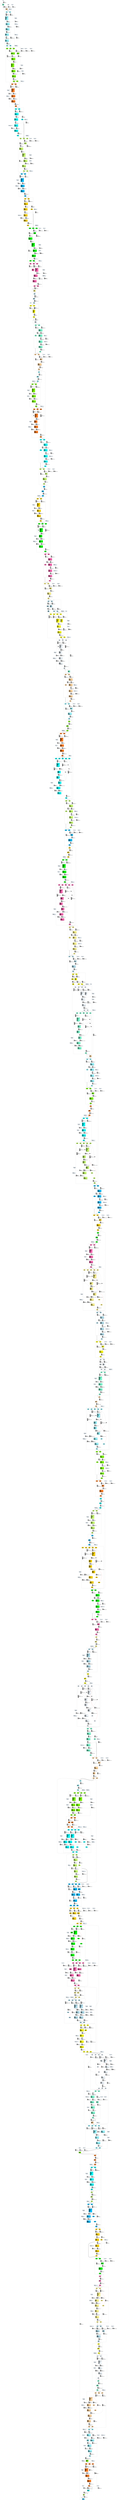digraph G {
graph [ fontsize=11 ];
node [ fontsize=11 ];
edge [ fontsize=10 ];
rankdir=BU
ranksep=1.5
nodesep=1
splines=spline
compound=true
Graphinfo [ label="" shape=plaintext, style=rounded, color=black, fontname="Arial-Bold" ];
subgraph cluster_1 { label="epoch 1"; fontsize=14; 
subgraph cluster_1_nodes { label="nodes "; peripheries=0;
Transpose_1 ;  }

subgraph cluster_dma_1_in { label=""; peripheries=0;
dummy_1[ style=invis ];  };
 }
subgraph cluster_2 { label="epoch 2"; fontsize=14; 
subgraph cluster_2_nodes { label="nodes "; peripheries=0;
Quantize_2 ;  }

subgraph cluster_dma_2_in { label=""; peripheries=0;
dummy_2[ style=invis ];  };
 }
Transpose_1:s -> dummy_2:n [ltail="cluster_1" lhead=cluster_2 strength=1000 penwidth=5];
subgraph cluster_3 { label="epoch 3"; fontsize=14; 
subgraph cluster_3_nodes { label="nodes "; peripheries=0;
Conv2D_4 ; Conv2D_4_mul_scale_27 ; Conv2D_4_off_bias_29 ; PReLU_7_0_clip_x ; PReLU_7_0_mul_x ;  }

subgraph cluster_dma_3_in { label="dma inputs "; peripheries=0;
dma_1i3 ; dma_0i3 ;  };

subgraph cluster_dma_3_out { label="dma outputs "; peripheries=0;
dma_2i3 ; dma_3i3 ;  }
 }
Quantize_2:s -> dma_1i3:n [ltail="cluster_2" lhead=cluster_3 strength=1000 penwidth=5];
subgraph cluster_4 { label="epoch 4"; fontsize=14; 
subgraph cluster_4_nodes { label="nodes "; peripheries=0;
PReLU_7_0_mul_x_mul_sub2_ ; PReLU_7_0_relu_x ; PReLU_7_0_add_x ; Conv2D_8 ; Conv2D_8_mul_scale_36 ; Conv2D_8_off_bias_38 ;  }

subgraph cluster_dma_4_in { label="dma inputs "; peripheries=0;
dma_4i4 ; dma_5i4 ; dma_7i4 ;  };

subgraph cluster_dma_4_out { label="dma outputs "; peripheries=0;
dma_6i4 ; dma_8i4 ;  }
 }
dma_3i3:s -> dma_4i4:n [ltail="cluster_3" lhead=cluster_4 strength=1000 penwidth=5];
subgraph cluster_5 { label="epoch 5"; fontsize=14; 
subgraph cluster_5_nodes { label="nodes "; peripheries=0;
Conv2D_11 ; Conv2D_11_mul_scale_45 ; Conv2D_11_off_bias_47 ;  }

subgraph cluster_dma_5_in { label="dma inputs "; peripheries=0;
dma_0i5 ; dma_9i5 ;  };

subgraph cluster_dma_5_out { label="dma outputs "; peripheries=0;
dma_1i5 ;  }
 }
dma_8i4:s -> dma_0i5:n [ltail="cluster_4" lhead=cluster_5 strength=1000 penwidth=5];
subgraph cluster_6 { label="epoch 6"; fontsize=14; 
subgraph cluster_6_nodes { label="nodes "; peripheries=0;
Add_14 ; PReLU_17_1_clip_x ; PReLU_17_1_mul_x ; PReLU_17_1_mul_x_mul_sub2_ ;  }

subgraph cluster_dma_6_in { label="dma inputs "; peripheries=0;
dma_2i6 ; dma_3i6 ;  };

subgraph cluster_dma_6_out { label="dma outputs "; peripheries=0;
dma_4i6 ;  }
 }
dma_1i5:s -> dma_2i6:n [ltail="cluster_5" lhead=cluster_6 strength=1000 penwidth=5];
subgraph cluster_7 { label="epoch 7"; fontsize=14; 
subgraph cluster_7_nodes { label="nodes "; peripheries=0;
PReLU_17_1_relu_x ; PReLU_17_1_add_x ; Conv2D_18 ; Conv2D_18_mul_scale_54 ; Conv2D_18_off_bias_56 ;  }

subgraph cluster_dma_7_in { label="dma inputs "; peripheries=0;
dma_6i7 ; dma_7i7 ; dma_0i7 ;  };

subgraph cluster_dma_7_out { label="dma outputs "; peripheries=0;
dma_8i7 ; dma_1i7 ;  }
 }
dma_4i6:s -> dma_6i7:n [ltail="cluster_6" lhead=cluster_7 strength=1000 penwidth=5];
subgraph cluster_8 { label="epoch 8"; fontsize=14; 
subgraph cluster_8_nodes { label="nodes "; peripheries=0;
Conv2D_21 ; Conv2D_21_mul_scale_63 ; Conv2D_21_off_bias_65 ;  }

subgraph cluster_dma_8_in { label="dma inputs "; peripheries=0;
dma_2i8 ; dma_9i8 ;  };

subgraph cluster_dma_8_out { label="dma outputs "; peripheries=0;
dma_3i8 ;  }
 }
dma_1i7:s -> dma_2i8:n [ltail="cluster_7" lhead=cluster_8 strength=1000 penwidth=5];
subgraph cluster_9 { label="epoch 9"; fontsize=14; 
subgraph cluster_9_nodes { label="nodes "; peripheries=0;
Add_24 ; PReLU_27_2_clip_x ; PReLU_27_2_mul_x ; PReLU_27_2_mul_x_mul_sub2_ ;  }

subgraph cluster_dma_9_in { label="dma inputs "; peripheries=0;
dma_4i9 ; dma_5i9 ;  };

subgraph cluster_dma_9_out { label="dma outputs "; peripheries=0;
dma_0i9 ;  }
 }
dma_3i8:s -> dma_4i9:n [ltail="cluster_8" lhead=cluster_9 strength=1000 penwidth=5];
subgraph cluster_10 { label="epoch 10"; fontsize=14; 
subgraph cluster_10_nodes { label="nodes "; peripheries=0;
PReLU_27_2_relu_x ; PReLU_27_2_add_x ; Conv2D_32 ; Conv2D_32_mul_scale_72 ; Conv2D_32_off_bias_74 ;  }

subgraph cluster_dma_10_in { label="dma inputs "; peripheries=0;
dma_6i10 ; dma_7i10 ; dma_2i10 ;  };

subgraph cluster_dma_10_out { label="dma outputs "; peripheries=0;
dma_8i10 ; dma_3i10 ;  }
 }
dma_0i9:s -> dma_6i10:n [ltail="cluster_9" lhead=cluster_10 strength=1000 penwidth=5];
subgraph cluster_11 { label="epoch 11"; fontsize=14; 
subgraph cluster_11_nodes { label="nodes "; peripheries=0;
Conv2D_35 ; Conv2D_35_mul_scale_81 ; Conv2D_35_off_bias_83 ; MaxPool_28 ;  }

subgraph cluster_dma_11_in { label="dma inputs "; peripheries=0;
dma_0i11 ; dma_9i11 ; dma_4i11 ;  };

subgraph cluster_dma_11_out { label="dma outputs "; peripheries=0;
dma_1i11 ; dma_5i11 ;  }
 }
dma_3i10:s -> dma_0i11:n [ltail="cluster_10" lhead=cluster_11 strength=1000 penwidth=5];
subgraph cluster_12 { label="epoch 12"; fontsize=14; 
subgraph cluster_12_nodes { label="nodes "; peripheries=0;
Transpose_29 ;  }

subgraph cluster_dma_12_in { label=""; peripheries=0;
dummy_12[ style=invis ];  };
 }
dma_5i11:s -> dummy_12:n [ltail="cluster_11" lhead=cluster_12 strength=1000 penwidth=5];
subgraph cluster_13 { label="epoch 13"; fontsize=14; 
subgraph cluster_13_nodes { label="nodes "; peripheries=0;
Pad_30_conv_identity ;  }

subgraph cluster_dma_13_in { label="dma inputs "; peripheries=0;
dma_6i13 ;  };

subgraph cluster_dma_13_out { label="dma outputs "; peripheries=0;
dma_7i13 ;  }
 }
Transpose_29:s -> dma_6i13:n [ltail="cluster_12" lhead=cluster_13 strength=1000 penwidth=5];
subgraph cluster_14 { label="epoch 14"; fontsize=14; 
subgraph cluster_14_nodes { label="nodes "; peripheries=0;
Pad_30 ;  }

subgraph cluster_dma_14_in { label="dma inputs "; peripheries=0;
dma_0i14 ; dma_8i14 ;  };

subgraph cluster_dma_14_out { label="dma outputs "; peripheries=0;
dma_1i14 ;  }
 }
dma_7i13:s -> dma_8i14:n [ltail="cluster_13" lhead=cluster_14 strength=1000 penwidth=5];
subgraph cluster_15 { label="epoch 15"; fontsize=14; 
subgraph cluster_15_nodes { label="nodes "; peripheries=0;
Transpose_31 ;  }

subgraph cluster_dma_15_in { label=""; peripheries=0;
dummy_15[ style=invis ];  };
 }
dma_1i14:s -> dummy_15:n [ltail="cluster_14" lhead=cluster_15 strength=1000 penwidth=5];
subgraph cluster_16 { label="epoch 16"; fontsize=14; 
subgraph cluster_16_nodes { label="nodes "; peripheries=0;
Add_38 ; PReLU_41_3_clip_x ; PReLU_41_3_mul_x ; PReLU_41_3_mul_x_mul_sub2_ ;  }

subgraph cluster_dma_16_in { label="dma inputs "; peripheries=0;
dma_9i16 ; dma_2i16 ;  };

subgraph cluster_dma_16_out { label="dma outputs "; peripheries=0;
dma_3i16 ;  }
 }
Transpose_31:s -> dma_9i16:n [ltail="cluster_15" lhead=cluster_16 strength=1000 penwidth=5];
subgraph cluster_17 { label="epoch 17"; fontsize=14; 
subgraph cluster_17_nodes { label="nodes "; peripheries=0;
PReLU_41_3_relu_x ; PReLU_41_3_add_x ;  }

subgraph cluster_dma_17_in { label="dma inputs "; peripheries=0;
dma_7i17 ; dma_0i17 ;  };

subgraph cluster_dma_17_out { label="dma outputs "; peripheries=0;
dma_1i17 ; dma_1i17 ;  }
 }
dma_3i16:s -> dma_0i17:n [ltail="cluster_16" lhead=cluster_17 strength=1000 penwidth=5];
subgraph cluster_18 { label="epoch 18"; fontsize=14; 
subgraph cluster_18_nodes { label="nodes "; peripheries=0;
Conv2D_42_conv_identity ;  }

subgraph cluster_dma_18_in { label="dma inputs "; peripheries=0;
dma_8i18 ;  };

subgraph cluster_dma_18_out { label="dma outputs "; peripheries=0;
dma_4i18 ;  }
 }
dma_1i17:s -> dma_8i18:n [ltail="cluster_17" lhead=cluster_18 strength=1000 penwidth=5];
subgraph cluster_19 { label="epoch 19"; fontsize=14; 
subgraph cluster_19_nodes { label="nodes "; peripheries=0;
Conv2D_42 ; Conv2D_42_mul_scale_90 ; Conv2D_42_off_bias_92 ;  }

subgraph cluster_dma_19_in { label="dma inputs "; peripheries=0;
dma_2i19 ; dma_5i19 ;  };

subgraph cluster_dma_19_out { label="dma outputs "; peripheries=0;
dma_3i19 ; dma_3i19 ;  }
 }
dma_4i18:s -> dma_2i19:n [ltail="cluster_18" lhead=cluster_19 strength=1000 penwidth=5];
subgraph cluster_20 { label="epoch 20"; fontsize=14; 
subgraph cluster_20_nodes { label="nodes "; peripheries=0;
Conv2D_45 ; Conv2D_45_ca_pipe_1 ; Conv2D_45_mul_scale_99 ; Conv2D_45_off_bias_101 ;  }

subgraph cluster_dma_20_in { label="dma inputs "; peripheries=0;
dma_9i20 ; dma_6i20 ; dma_0i20 ;  };

subgraph cluster_dma_20_out { label="dma outputs "; peripheries=0;
dma_1i20 ;  }
 }
dma_3i19:s -> dma_9i20:n [ltail="cluster_19" lhead=cluster_20 strength=1000 penwidth=5];
subgraph cluster_21 { label="epoch 21"; fontsize=14; 
subgraph cluster_21_nodes { label="nodes "; peripheries=0;
Add_48 ; PReLU_51_4_clip_x ; PReLU_51_4_mul_x ; PReLU_51_4_mul_x_mul_sub2_ ;  }

subgraph cluster_dma_21_in { label="dma inputs "; peripheries=0;
dma_7i21 ; dma_4i21 ;  };

subgraph cluster_dma_21_out { label="dma outputs "; peripheries=0;
dma_8i21 ;  }
 }
dma_1i20:s -> dma_7i21:n [ltail="cluster_20" lhead=cluster_21 strength=1000 penwidth=5];
subgraph cluster_22 { label="epoch 22"; fontsize=14; 
subgraph cluster_22_nodes { label="nodes "; peripheries=0;
PReLU_51_4_relu_x ; PReLU_51_4_add_x ;  }

subgraph cluster_dma_22_in { label="dma inputs "; peripheries=0;
dma_3i22 ; dma_5i22 ;  };

subgraph cluster_dma_22_out { label="dma outputs "; peripheries=0;
dma_0i22 ; dma_0i22 ;  }
 }
dma_8i21:s -> dma_5i22:n [ltail="cluster_21" lhead=cluster_22 strength=1000 penwidth=5];
subgraph cluster_23 { label="epoch 23"; fontsize=14; 
subgraph cluster_23_nodes { label="nodes "; peripheries=0;
Conv2D_52_conv_identity ;  }

subgraph cluster_dma_23_in { label="dma inputs "; peripheries=0;
dma_1i23 ;  };

subgraph cluster_dma_23_out { label="dma outputs "; peripheries=0;
dma_6i23 ;  }
 }
dma_0i22:s -> dma_1i23:n [ltail="cluster_22" lhead=cluster_23 strength=1000 penwidth=5];
subgraph cluster_24 { label="epoch 24"; fontsize=14; 
subgraph cluster_24_nodes { label="nodes "; peripheries=0;
Conv2D_52 ; Conv2D_52_mul_scale_108 ; Conv2D_52_off_bias_110 ;  }

subgraph cluster_dma_24_in { label="dma inputs "; peripheries=0;
dma_2i24 ; dma_9i24 ;  };

subgraph cluster_dma_24_out { label="dma outputs "; peripheries=0;
dma_4i24 ; dma_4i24 ;  }
 }
dma_6i23:s -> dma_2i24:n [ltail="cluster_23" lhead=cluster_24 strength=1000 penwidth=5];
subgraph cluster_25 { label="epoch 25"; fontsize=14; 
subgraph cluster_25_nodes { label="nodes "; peripheries=0;
Conv2D_55 ; Conv2D_55_ca_pipe_1 ; Conv2D_55_mul_scale_117 ; Conv2D_55_off_bias_119 ;  }

subgraph cluster_dma_25_in { label="dma inputs "; peripheries=0;
dma_8i25 ; dma_7i25 ; dma_0i25 ;  };

subgraph cluster_dma_25_out { label="dma outputs "; peripheries=0;
dma_3i25 ;  }
 }
dma_4i24:s -> dma_8i25:n [ltail="cluster_24" lhead=cluster_25 strength=1000 penwidth=5];
subgraph cluster_26 { label="epoch 26"; fontsize=14; 
subgraph cluster_26_nodes { label="nodes "; peripheries=0;
Add_58 ; PReLU_61_5_clip_x ; PReLU_61_5_mul_x ; PReLU_61_5_mul_x_mul_sub2_ ;  }

subgraph cluster_dma_26_in { label="dma inputs "; peripheries=0;
dma_5i26 ; dma_1i26 ;  };

subgraph cluster_dma_26_out { label="dma outputs "; peripheries=0;
dma_6i26 ;  }
 }
dma_3i25:s -> dma_5i26:n [ltail="cluster_25" lhead=cluster_26 strength=1000 penwidth=5];
subgraph cluster_27 { label="epoch 27"; fontsize=14; 
subgraph cluster_27_nodes { label="nodes "; peripheries=0;
PReLU_61_5_relu_x ; PReLU_61_5_add_x ;  }

subgraph cluster_dma_27_in { label="dma inputs "; peripheries=0;
dma_4i27 ; dma_9i27 ;  };

subgraph cluster_dma_27_out { label="dma outputs "; peripheries=0;
dma_0i27 ; dma_0i27 ;  }
 }
dma_6i26:s -> dma_9i27:n [ltail="cluster_26" lhead=cluster_27 strength=1000 penwidth=5];
subgraph cluster_28 { label="epoch 28"; fontsize=14; 
subgraph cluster_28_nodes { label="nodes "; peripheries=0;
Conv2D_66_conv_identity ; MaxPool_62 ; Transpose_63 ;  }

subgraph cluster_dma_28_in { label="dma inputs "; peripheries=0;
dma_3i28 ; dma_8i28 ;  };

subgraph cluster_dma_28_out { label="dma outputs "; peripheries=0;
dma_7i28 ; dma_1i28 ;  }
 }
dma_0i27:s -> dma_3i28:n [ltail="cluster_27" lhead=cluster_28 strength=1000 penwidth=5];
subgraph cluster_29 { label="epoch 29"; fontsize=14; 
subgraph cluster_29_nodes { label="nodes "; peripheries=0;
Pad_64 ; Conv2D_66 ; Conv2D_66_mul_scale_126 ; Conv2D_66_off_bias_128 ;  }

subgraph cluster_dma_29_in { label="dma inputs "; peripheries=0;
dma_5i29 ; dma_2i29 ; dma_4i29 ; dma_0i29 ;  };

subgraph cluster_dma_29_out { label="dma outputs "; peripheries=0;
dma_6i29 ; dma_9i29 ; dma_9i29 ;  }
 }
dma_1i28:s -> dma_5i29:n [ltail="cluster_28" lhead=cluster_29 strength=1000 penwidth=5];
subgraph cluster_30 { label="epoch 30"; fontsize=14; 
subgraph cluster_30_nodes { label="nodes "; peripheries=0;
Conv2D_69 ; Conv2D_69_ca_pipe_1 ; Conv2D_69_mul_scale_135 ; Conv2D_69_off_bias_137 ;  }

subgraph cluster_dma_30_in { label="dma inputs "; peripheries=0;
dma_3i30 ; dma_1i30 ; dma_7i30 ;  };

subgraph cluster_dma_30_out { label="dma outputs "; peripheries=0;
dma_8i30 ;  }
 }
dma_9i29:s -> dma_3i30:n [ltail="cluster_29" lhead=cluster_30 strength=1000 penwidth=5];
subgraph cluster_31 { label="epoch 31"; fontsize=14; 
subgraph cluster_31_nodes { label="nodes "; peripheries=0;
Transpose_65 ;  }

subgraph cluster_dma_31_in { label=""; peripheries=0;
dummy_31[ style=invis ];  };
 }
dma_8i30:s -> dummy_31:n [ltail="cluster_30" lhead=cluster_31 strength=1000 penwidth=5];
subgraph cluster_32 { label="epoch 32"; fontsize=14; 
subgraph cluster_32_nodes { label="nodes "; peripheries=0;
Add_72 ; PReLU_75_6_clip_x ; PReLU_75_6_mul_x ; PReLU_75_6_mul_x_mul_sub2_ ;  }

subgraph cluster_dma_32_in { label="dma inputs "; peripheries=0;
dma_4i32 ; dma_5i32 ;  };

subgraph cluster_dma_32_out { label="dma outputs "; peripheries=0;
dma_6i32 ;  }
 }
Transpose_65:s -> dma_4i32:n [ltail="cluster_31" lhead=cluster_32 strength=1000 penwidth=5];
subgraph cluster_33 { label="epoch 33"; fontsize=14; 
subgraph cluster_33_nodes { label="nodes "; peripheries=0;
PReLU_75_6_relu_x ; PReLU_75_6_add_x ;  }

subgraph cluster_dma_33_in { label="dma inputs "; peripheries=0;
dma_1i33 ; dma_3i33 ;  };

subgraph cluster_dma_33_out { label="dma outputs "; peripheries=0;
dma_7i33 ; dma_7i33 ;  }
 }
dma_6i32:s -> dma_3i33:n [ltail="cluster_32" lhead=cluster_33 strength=1000 penwidth=5];
subgraph cluster_34 { label="epoch 34"; fontsize=14; 
subgraph cluster_34_nodes { label="nodes "; peripheries=0;
Conv2D_76_conv_identity ;  }

subgraph cluster_dma_34_in { label="dma inputs "; peripheries=0;
dma_8i34 ;  };

subgraph cluster_dma_34_out { label="dma outputs "; peripheries=0;
dma_0i34 ;  }
 }
dma_7i33:s -> dma_8i34:n [ltail="cluster_33" lhead=cluster_34 strength=1000 penwidth=5];
subgraph cluster_35 { label="epoch 35"; fontsize=14; 
subgraph cluster_35_nodes { label="nodes "; peripheries=0;
Conv2D_76 ; Conv2D_76_mul_scale_144 ; Conv2D_76_off_bias_146 ;  }

subgraph cluster_dma_35_in { label="dma inputs "; peripheries=0;
dma_4i35 ; dma_2i35 ;  };

subgraph cluster_dma_35_out { label="dma outputs "; peripheries=0;
dma_5i35 ; dma_5i35 ; dma_5i35 ; dma_5i35 ;  }
 }
dma_0i34:s -> dma_4i35:n [ltail="cluster_34" lhead=cluster_35 strength=1000 penwidth=5];
subgraph cluster_36 { label="epoch 36"; fontsize=14; 
subgraph cluster_36_nodes { label="nodes "; peripheries=0;
Conv2D_79 ; Conv2D_79_ca_pipe_1 ; Conv2D_79_ca_pipe_2 ; Conv2D_79_ca_pipe_3 ; Conv2D_79_mul_scale_153 ; Conv2D_79_off_bias_155 ;  }

subgraph cluster_dma_36_in { label="dma inputs "; peripheries=0;
dma_9i36 ; dma_6i36 ; dma_1i36 ; dma_3i36 ; dma_7i36 ;  };

subgraph cluster_dma_36_out { label="dma outputs "; peripheries=0;
dma_0i36 ;  }
 }
dma_5i35:s -> dma_9i36:n [ltail="cluster_35" lhead=cluster_36 strength=1000 penwidth=5];
subgraph cluster_37 { label="epoch 37"; fontsize=14; 
subgraph cluster_37_nodes { label="nodes "; peripheries=0;
Add_82 ; PReLU_85_7_clip_x ; PReLU_85_7_mul_x ; PReLU_85_7_mul_x_mul_sub2_ ;  }

subgraph cluster_dma_37_in { label="dma inputs "; peripheries=0;
dma_8i37 ; dma_2i37 ;  };

subgraph cluster_dma_37_out { label="dma outputs "; peripheries=0;
dma_4i37 ;  }
 }
dma_0i36:s -> dma_8i37:n [ltail="cluster_36" lhead=cluster_37 strength=1000 penwidth=5];
subgraph cluster_38 { label="epoch 38"; fontsize=14; 
subgraph cluster_38_nodes { label="nodes "; peripheries=0;
PReLU_85_7_relu_x ; PReLU_85_7_add_x ;  }

subgraph cluster_dma_38_in { label="dma inputs "; peripheries=0;
dma_0i38 ; dma_1i38 ;  };

subgraph cluster_dma_38_out { label="dma outputs "; peripheries=0;
dma_3i38 ; dma_3i38 ;  }
 }
dma_4i37:s -> dma_1i38:n [ltail="cluster_37" lhead=cluster_38 strength=1000 penwidth=5];
subgraph cluster_39 { label="epoch 39"; fontsize=14; 
subgraph cluster_39_nodes { label="nodes "; peripheries=0;
Conv2D_86_conv_identity ;  }

subgraph cluster_dma_39_in { label="dma inputs "; peripheries=0;
dma_6i39 ;  };

subgraph cluster_dma_39_out { label="dma outputs "; peripheries=0;
dma_7i39 ;  }
 }
dma_3i38:s -> dma_6i39:n [ltail="cluster_38" lhead=cluster_39 strength=1000 penwidth=5];
subgraph cluster_40 { label="epoch 40"; fontsize=14; 
subgraph cluster_40_nodes { label="nodes "; peripheries=0;
Conv2D_86 ; Conv2D_86_mul_scale_162 ; Conv2D_86_off_bias_164 ;  }

subgraph cluster_dma_40_in { label="dma inputs "; peripheries=0;
dma_2i40 ; dma_9i40 ;  };

subgraph cluster_dma_40_out { label="dma outputs "; peripheries=0;
dma_4i40 ; dma_4i40 ; dma_4i40 ; dma_4i40 ;  }
 }
dma_7i39:s -> dma_2i40:n [ltail="cluster_39" lhead=cluster_40 strength=1000 penwidth=5];
subgraph cluster_41 { label="epoch 41"; fontsize=14; 
subgraph cluster_41_nodes { label="nodes "; peripheries=0;
Conv2D_89 ; Conv2D_89_ca_pipe_1 ; Conv2D_89_ca_pipe_2 ; Conv2D_89_ca_pipe_3 ; Conv2D_89_mul_scale_171 ; Conv2D_89_off_bias_173 ;  }

subgraph cluster_dma_41_in { label="dma inputs "; peripheries=0;
dma_8i41 ; dma_5i41 ; dma_0i41 ; dma_1i41 ; dma_3i41 ;  };

subgraph cluster_dma_41_out { label="dma outputs "; peripheries=0;
dma_6i41 ;  }
 }
dma_4i40:s -> dma_8i41:n [ltail="cluster_40" lhead=cluster_41 strength=1000 penwidth=5];
subgraph cluster_42 { label="epoch 42"; fontsize=14; 
subgraph cluster_42_nodes { label="nodes "; peripheries=0;
Add_92 ; PReLU_95_8_clip_x ; PReLU_95_8_mul_x ; PReLU_95_8_mul_x_mul_sub2_ ;  }

subgraph cluster_dma_42_in { label="dma inputs "; peripheries=0;
dma_7i42 ; dma_2i42 ;  };

subgraph cluster_dma_42_out { label="dma outputs "; peripheries=0;
dma_4i42 ;  }
 }
dma_6i41:s -> dma_7i42:n [ltail="cluster_41" lhead=cluster_42 strength=1000 penwidth=5];
subgraph cluster_43 { label="epoch 43"; fontsize=14; 
subgraph cluster_43_nodes { label="nodes "; peripheries=0;
PReLU_95_8_relu_x ; PReLU_95_8_add_x ;  }

subgraph cluster_dma_43_in { label="dma inputs "; peripheries=0;
dma_0i43 ; dma_1i43 ;  };

subgraph cluster_dma_43_out { label="dma outputs "; peripheries=0;
dma_3i43 ; dma_3i43 ;  }
 }
dma_4i42:s -> dma_1i43:n [ltail="cluster_42" lhead=cluster_43 strength=1000 penwidth=5];
subgraph cluster_44 { label="epoch 44"; fontsize=14; 
subgraph cluster_44_nodes { label="nodes "; peripheries=0;
Conv2D_100_conv_identity ; MaxPool_96 ; Transpose_97 ;  }

subgraph cluster_dma_44_in { label="dma inputs "; peripheries=0;
dma_5i44 ; dma_8i44 ;  };

subgraph cluster_dma_44_out { label="dma outputs "; peripheries=0;
dma_6i44 ; dma_2i44 ;  }
 }
dma_3i43:s -> dma_5i44:n [ltail="cluster_43" lhead=cluster_44 strength=1000 penwidth=5];
subgraph cluster_45 { label="epoch 45"; fontsize=14; 
subgraph cluster_45_nodes { label="nodes "; peripheries=0;
Pad_98 ; Conv2D_100 ; Conv2D_100_mul_scale_180 ; Conv2D_100_off_bias_182 ;  }

subgraph cluster_dma_45_in { label="dma inputs "; peripheries=0;
dma_7i45 ; dma_4i45 ; dma_1i45 ; dma_0i45 ;  };

subgraph cluster_dma_45_out { label="dma outputs "; peripheries=0;
dma_9i45 ; dma_3i45 ; dma_3i45 ; dma_3i45 ; dma_3i45 ;  }
 }
dma_2i44:s -> dma_7i45:n [ltail="cluster_44" lhead=cluster_45 strength=1000 penwidth=5];
subgraph cluster_46 { label="epoch 46"; fontsize=14; 
subgraph cluster_46_nodes { label="nodes "; peripheries=0;
Conv2D_103 ; Conv2D_103_ca_pipe_1 ; Conv2D_103_ca_pipe_2 ; Conv2D_103_ca_pipe_3 ; Conv2D_103_mul_scale_189 ; Conv2D_103_off_bias_191 ;  }

subgraph cluster_dma_46_in { label="dma inputs "; peripheries=0;
dma_5i46 ; dma_2i46 ; dma_6i46 ; dma_8i46 ; dma_0i46 ;  };

subgraph cluster_dma_46_out { label="dma outputs "; peripheries=0;
dma_1i46 ;  }
 }
dma_3i45:s -> dma_5i46:n [ltail="cluster_45" lhead=cluster_46 strength=1000 penwidth=5];
subgraph cluster_47 { label="epoch 47"; fontsize=14; 
subgraph cluster_47_nodes { label="nodes "; peripheries=0;
Transpose_99 ;  }

subgraph cluster_dma_47_in { label=""; peripheries=0;
dummy_47[ style=invis ];  };
 }
dma_1i46:s -> dummy_47:n [ltail="cluster_46" lhead=cluster_47 strength=1000 penwidth=5];
subgraph cluster_48 { label="epoch 48"; fontsize=14; 
subgraph cluster_48_nodes { label="nodes "; peripheries=0;
Add_106 ; PReLU_109_9_clip_x ; PReLU_109_9_mul_x ; PReLU_109_9_mul_x_mul_sub2_ ;  }

subgraph cluster_dma_48_in { label="dma inputs "; peripheries=0;
dma_7i48 ; dma_9i48 ;  };

subgraph cluster_dma_48_out { label="dma outputs "; peripheries=0;
dma_0i48 ;  }
 }
Transpose_99:s -> dma_7i48:n [ltail="cluster_47" lhead=cluster_48 strength=1000 penwidth=5];
subgraph cluster_49 { label="epoch 49"; fontsize=14; 
subgraph cluster_49_nodes { label="nodes "; peripheries=0;
PReLU_109_9_relu_x ; PReLU_109_9_add_x ;  }

subgraph cluster_dma_49_in { label="dma inputs "; peripheries=0;
dma_2i49 ; dma_5i49 ;  };

subgraph cluster_dma_49_out { label="dma outputs "; peripheries=0;
dma_6i49 ; dma_6i49 ;  }
 }
dma_0i48:s -> dma_5i49:n [ltail="cluster_48" lhead=cluster_49 strength=1000 penwidth=5];
subgraph cluster_50 { label="epoch 50"; fontsize=14; 
subgraph cluster_50_nodes { label="nodes "; peripheries=0;
Conv2D_110_conv_identity ;  }

subgraph cluster_dma_50_in { label="dma inputs "; peripheries=0;
dma_8i50 ;  };

subgraph cluster_dma_50_out { label="dma outputs "; peripheries=0;
dma_3i50 ;  }
 }
dma_6i49:s -> dma_8i50:n [ltail="cluster_49" lhead=cluster_50 strength=1000 penwidth=5];
subgraph cluster_51 { label="epoch 51"; fontsize=14; 
subgraph cluster_51_nodes { label="nodes "; peripheries=0;
Conv2D_110 ; Conv2D_110_mul_scale_198 ; Conv2D_110_off_bias_200 ;  }

subgraph cluster_dma_51_in { label="dma inputs "; peripheries=0;
dma_0i51 ; dma_4i51 ;  };

subgraph cluster_dma_51_out { label="dma outputs "; peripheries=0;
dma_1i51 ; dma_1i51 ; dma_1i51 ; dma_1i51 ;  }
 }
dma_3i50:s -> dma_0i51:n [ltail="cluster_50" lhead=cluster_51 strength=1000 penwidth=5];
subgraph cluster_52 { label="epoch 52"; fontsize=14; 
subgraph cluster_52_nodes { label="nodes "; peripheries=0;
Conv2D_113 ; Conv2D_113_ca_pipe_1 ; Conv2D_113_ca_pipe_2 ; Conv2D_113_ca_pipe_3 ; Conv2D_113_mul_scale_207 ; Conv2D_113_off_bias_209 ;  }

subgraph cluster_dma_52_in { label="dma inputs "; peripheries=0;
dma_9i52 ; dma_7i52 ; dma_5i52 ; dma_6i52 ; dma_3i52 ;  };

subgraph cluster_dma_52_out { label="dma outputs "; peripheries=0;
dma_0i52 ;  }
dma_2i52 ; dma_8i52 ;  }
dma_1i51:s -> dma_9i52:n [ltail="cluster_51" lhead=cluster_52 strength=1000 penwidth=5];
subgraph cluster_53 { label="epoch 53"; fontsize=14; 
subgraph cluster_53_nodes { label="nodes "; peripheries=0;
Add_116 ; PReLU_119_10_clip_x ; PReLU_119_10_mul_x ; PReLU_119_10_mul_x_mul_sub2_ ;  }

subgraph cluster_dma_53_in { label="dma inputs "; peripheries=0;
dma_1i53 ; dma_4i53 ;  };

subgraph cluster_dma_53_out { label="dma outputs "; peripheries=0;
dma_0i53 ;  }
 }
dma_0i52:s -> dma_1i53:n [ltail="cluster_52" lhead=cluster_53 strength=1000 penwidth=5];
subgraph cluster_54 { label="epoch 54"; fontsize=14; 
subgraph cluster_54_nodes { label="nodes "; peripheries=0;
PReLU_119_10_relu_x ; PReLU_119_10_add_x ;  }

subgraph cluster_dma_54_in { label="dma inputs "; peripheries=0;
dma_3i54 ; dma_5i54 ;  };

subgraph cluster_dma_54_out { label="dma outputs "; peripheries=0;
dma_6i54 ; dma_6i54 ;  }
 }
dma_0i53:s -> dma_5i54:n [ltail="cluster_53" lhead=cluster_54 strength=1000 penwidth=5];
subgraph cluster_55 { label="epoch 55"; fontsize=14; 
subgraph cluster_55_nodes { label="nodes "; peripheries=0;
Conv2D_120_conv_identity ;  }

subgraph cluster_dma_55_in { label="dma inputs "; peripheries=0;
dma_7i55 ;  };

subgraph cluster_dma_55_out { label="dma outputs "; peripheries=0;
dma_8i55 ;  }
 }
dma_6i54:s -> dma_7i55:n [ltail="cluster_54" lhead=cluster_55 strength=1000 penwidth=5];
subgraph cluster_56 { label="epoch 56"; fontsize=14; 
subgraph cluster_56_nodes { label="nodes "; peripheries=0;
Conv2D_120 ; Conv2D_120_mul_scale_216 ; Conv2D_120_off_bias_218 ;  }

subgraph cluster_dma_56_in { label="dma inputs "; peripheries=0;
dma_0i56 ; dma_9i56 ;  };

subgraph cluster_dma_56_out { label="dma outputs "; peripheries=0;
dma_1i56 ; dma_1i56 ; dma_1i56 ; dma_1i56 ;  }
 }
dma_8i55:s -> dma_0i56:n [ltail="cluster_55" lhead=cluster_56 strength=1000 penwidth=5];
subgraph cluster_57 { label="epoch 57"; fontsize=14; 
subgraph cluster_57_nodes { label="nodes "; peripheries=0;
Conv2D_123 ; Conv2D_123_ca_pipe_1 ; Conv2D_123_ca_pipe_2 ; Conv2D_123_ca_pipe_3 ; Conv2D_123_mul_scale_225 ; Conv2D_123_off_bias_227 ;  }

subgraph cluster_dma_57_in { label="dma inputs "; peripheries=0;
dma_4i57 ; dma_2i57 ; dma_5i57 ; dma_6i57 ; dma_7i57 ;  };

subgraph cluster_dma_57_out { label="dma outputs "; peripheries=0;
dma_0i57 ;  }
dma_3i57 ; dma_8i57 ;  }
dma_1i56:s -> dma_4i57:n [ltail="cluster_56" lhead=cluster_57 strength=1000 penwidth=5];
subgraph cluster_58 { label="epoch 58"; fontsize=14; 
subgraph cluster_58_nodes { label="nodes "; peripheries=0;
Add_126 ; PReLU_129_11_clip_x ; PReLU_129_11_mul_x ; PReLU_129_11_mul_x_mul_sub2_ ;  }

subgraph cluster_dma_58_in { label="dma inputs "; peripheries=0;
dma_1i58 ; dma_9i58 ;  };

subgraph cluster_dma_58_out { label="dma outputs "; peripheries=0;
dma_0i58 ;  }
 }
dma_0i57:s -> dma_1i58:n [ltail="cluster_57" lhead=cluster_58 strength=1000 penwidth=5];
subgraph cluster_59 { label="epoch 59"; fontsize=14; 
subgraph cluster_59_nodes { label="nodes "; peripheries=0;
PReLU_129_11_relu_x ; PReLU_129_11_add_x ;  }

subgraph cluster_dma_59_in { label="dma inputs "; peripheries=0;
dma_3i59 ; dma_4i59 ;  };

subgraph cluster_dma_59_out { label="dma outputs "; peripheries=0;
dma_5i59 ; dma_5i59 ;  }
 }
dma_0i58:s -> dma_4i59:n [ltail="cluster_58" lhead=cluster_59 strength=1000 penwidth=5];
subgraph cluster_60 { label="epoch 60"; fontsize=14; 
subgraph cluster_60_nodes { label="nodes "; peripheries=0;
Conv2D_131_conv_identity ; MaxPool_130 ;  }

subgraph cluster_dma_60_in { label="dma inputs "; peripheries=0;
dma_6i60 ; dma_8i60 ;  };

subgraph cluster_dma_60_out { label="dma outputs "; peripheries=0;
dma_7i60 ; dma_0i60 ;  }
 }
dma_5i59:s -> dma_6i60:n [ltail="cluster_59" lhead=cluster_60 strength=1000 penwidth=5];
subgraph cluster_61 { label="epoch 61"; fontsize=14; 
subgraph cluster_61_nodes { label="nodes "; peripheries=0;
Conv2D_131 ; Conv2D_131_mul_scale_234 ; Conv2D_131_off_bias_236 ;  }

subgraph cluster_dma_61_in { label="dma inputs "; peripheries=0;
dma_2i61 ; dma_1i61 ;  };

subgraph cluster_dma_61_out { label="dma outputs "; peripheries=0;
dma_9i61 ;  }
 }
dma_0i60:s -> dma_2i61:n [ltail="cluster_60" lhead=cluster_61 strength=1000 penwidth=5];
subgraph cluster_62 { label="epoch 62"; fontsize=14; 
subgraph cluster_62_nodes { label="nodes "; peripheries=0;
Conv2D_134_conv_identity ;  }

subgraph cluster_dma_62_in { label="dma inputs "; peripheries=0;
dma_3i62 ;  };

subgraph cluster_dma_62_out { label="dma outputs "; peripheries=0;
dma_4i62 ; dma_4i62 ; dma_4i62 ; dma_4i62 ;  }
 }
dma_9i61:s -> dma_3i62:n [ltail="cluster_61" lhead=cluster_62 strength=1000 penwidth=5];
subgraph cluster_63 { label="epoch 63"; fontsize=14; 
subgraph cluster_63_nodes { label="nodes "; peripheries=0;
Conv2D_134 ; Conv2D_134_ca_pipe_1 ; Conv2D_134_ca_pipe_2 ; Conv2D_134_ca_pipe_3 ; Conv2D_134_mul_scale_243 ; Conv2D_134_off_bias_245 ;  }

subgraph cluster_dma_63_in { label="dma inputs "; peripheries=0;
dma_0i63 ; dma_5i63 ; dma_7i63 ; dma_8i63 ; dma_1i63 ;  };

subgraph cluster_dma_63_out { label="dma outputs "; peripheries=0;
dma_9i63 ;  }
dma_6i63 ; dma_2i63 ;  }
dma_4i62:s -> dma_0i63:n [ltail="cluster_62" lhead=cluster_63 strength=1000 penwidth=5];
subgraph cluster_64 { label="epoch 64"; fontsize=14; 
subgraph cluster_64_nodes { label="nodes "; peripheries=0;
Add_137 ; PReLU_140_12_clip_x ; PReLU_140_12_mul_x ; PReLU_140_12_mul_x_mul_sub2_ ;  }

subgraph cluster_dma_64_in { label="dma inputs "; peripheries=0;
dma_3i64 ; dma_4i64 ;  };

subgraph cluster_dma_64_out { label="dma outputs "; peripheries=0;
dma_0i64 ;  }
 }
dma_9i63:s -> dma_3i64:n [ltail="cluster_63" lhead=cluster_64 strength=1000 penwidth=5];
subgraph cluster_65 { label="epoch 65"; fontsize=14; 
subgraph cluster_65_nodes { label="nodes "; peripheries=0;
PReLU_140_12_relu_x ; PReLU_140_12_add_x ;  }

subgraph cluster_dma_65_in { label="dma inputs "; peripheries=0;
dma_2i65 ; dma_5i65 ;  };

subgraph cluster_dma_65_out { label="dma outputs "; peripheries=0;
dma_6i65 ; dma_6i65 ;  }
 }
dma_0i64:s -> dma_5i65:n [ltail="cluster_64" lhead=cluster_65 strength=1000 penwidth=5];
subgraph cluster_66 { label="epoch 66"; fontsize=14; 
subgraph cluster_66_nodes { label="nodes "; peripheries=0;
Conv2D_141_conv_identity ;  }

subgraph cluster_dma_66_in { label="dma inputs "; peripheries=0;
dma_7i66 ;  };

subgraph cluster_dma_66_out { label="dma outputs "; peripheries=0;
dma_8i66 ;  }
 }
dma_6i65:s -> dma_7i66:n [ltail="cluster_65" lhead=cluster_66 strength=1000 penwidth=5];
subgraph cluster_67 { label="epoch 67"; fontsize=14; 
subgraph cluster_67_nodes { label="nodes "; peripheries=0;
Conv2D_141 ; Conv2D_141_mul_scale_252 ; Conv2D_141_off_bias_254 ;  }

subgraph cluster_dma_67_in { label="dma inputs "; peripheries=0;
dma_0i67 ; dma_9i67 ;  };

subgraph cluster_dma_67_out { label="dma outputs "; peripheries=0;
dma_1i67 ;  }
 }
dma_8i66:s -> dma_0i67:n [ltail="cluster_66" lhead=cluster_67 strength=1000 penwidth=5];
subgraph cluster_68 { label="epoch 68"; fontsize=14; 
subgraph cluster_68_nodes { label="nodes "; peripheries=0;
Conv2D_144_conv_identity ;  }

subgraph cluster_dma_68_in { label="dma inputs "; peripheries=0;
dma_3i68 ;  };

subgraph cluster_dma_68_out { label="dma outputs "; peripheries=0;
dma_4i68 ; dma_4i68 ; dma_4i68 ; dma_4i68 ;  }
 }
dma_1i67:s -> dma_3i68:n [ltail="cluster_67" lhead=cluster_68 strength=1000 penwidth=5];
subgraph cluster_69 { label="epoch 69"; fontsize=14; 
subgraph cluster_69_nodes { label="nodes "; peripheries=0;
Conv2D_144 ; Conv2D_144_ca_pipe_1 ; Conv2D_144_ca_pipe_2 ; Conv2D_144_ca_pipe_3 ; Conv2D_144_mul_scale_261 ; Conv2D_144_off_bias_263 ;  }

subgraph cluster_dma_69_in { label="dma inputs "; peripheries=0;
dma_5i69 ; dma_2i69 ; dma_7i69 ; dma_8i69 ; dma_0i69 ;  };

subgraph cluster_dma_69_out { label="dma outputs "; peripheries=0;
dma_9i69 ;  }
dma_6i69 ; dma_1i69 ;  }
dma_4i68:s -> dma_5i69:n [ltail="cluster_68" lhead=cluster_69 strength=1000 penwidth=5];
subgraph cluster_70 { label="epoch 70"; fontsize=14; 
subgraph cluster_70_nodes { label="nodes "; peripheries=0;
Add_147 ; PReLU_150_13_clip_x ; PReLU_150_13_mul_x ; PReLU_150_13_mul_x_mul_sub2_ ;  }

subgraph cluster_dma_70_in { label="dma inputs "; peripheries=0;
dma_3i70 ; dma_4i70 ;  };

subgraph cluster_dma_70_out { label="dma outputs "; peripheries=0;
dma_0i70 ;  }
 }
dma_9i69:s -> dma_3i70:n [ltail="cluster_69" lhead=cluster_70 strength=1000 penwidth=5];
subgraph cluster_71 { label="epoch 71"; fontsize=14; 
subgraph cluster_71_nodes { label="nodes "; peripheries=0;
PReLU_150_13_relu_x ; PReLU_150_13_add_x ;  }

subgraph cluster_dma_71_in { label="dma inputs "; peripheries=0;
dma_2i71 ; dma_5i71 ;  };

subgraph cluster_dma_71_out { label="dma outputs "; peripheries=0;
dma_6i71 ; dma_6i71 ;  }
 }
dma_0i70:s -> dma_5i71:n [ltail="cluster_70" lhead=cluster_71 strength=1000 penwidth=5];
subgraph cluster_72 { label="epoch 72"; fontsize=14; 
subgraph cluster_72_nodes { label="nodes "; peripheries=0;
Conv2D_151_conv_identity ;  }

subgraph cluster_dma_72_in { label="dma inputs "; peripheries=0;
dma_7i72 ;  };

subgraph cluster_dma_72_out { label="dma outputs "; peripheries=0;
dma_8i72 ;  }
 }
dma_6i71:s -> dma_7i72:n [ltail="cluster_71" lhead=cluster_72 strength=1000 penwidth=5];
subgraph cluster_73 { label="epoch 73"; fontsize=14; 
subgraph cluster_73_nodes { label="nodes "; peripheries=0;
Conv2D_151 ; Conv2D_151_mul_scale_270 ; Conv2D_151_off_bias_272 ;  }

subgraph cluster_dma_73_in { label="dma inputs "; peripheries=0;
dma_0i73 ; dma_9i73 ;  };

subgraph cluster_dma_73_out { label="dma outputs "; peripheries=0;
dma_1i73 ;  }
 }
dma_8i72:s -> dma_0i73:n [ltail="cluster_72" lhead=cluster_73 strength=1000 penwidth=5];
subgraph cluster_74 { label="epoch 74"; fontsize=14; 
subgraph cluster_74_nodes { label="nodes "; peripheries=0;
Conv2D_154_conv_identity ;  }

subgraph cluster_dma_74_in { label="dma inputs "; peripheries=0;
dma_3i74 ;  };

subgraph cluster_dma_74_out { label="dma outputs "; peripheries=0;
dma_4i74 ; dma_4i74 ; dma_4i74 ; dma_4i74 ;  }
 }
dma_1i73:s -> dma_3i74:n [ltail="cluster_73" lhead=cluster_74 strength=1000 penwidth=5];
subgraph cluster_75 { label="epoch 75"; fontsize=14; 
subgraph cluster_75_nodes { label="nodes "; peripheries=0;
Conv2D_154 ; Conv2D_154_ca_pipe_1 ; Conv2D_154_ca_pipe_2 ; Conv2D_154_ca_pipe_3 ; Conv2D_154_mul_scale_279 ; Conv2D_154_off_bias_281 ;  }

subgraph cluster_dma_75_in { label="dma inputs "; peripheries=0;
dma_5i75 ; dma_2i75 ; dma_7i75 ; dma_8i75 ; dma_0i75 ;  };

subgraph cluster_dma_75_out { label="dma outputs "; peripheries=0;
dma_9i75 ;  }
dma_6i75 ; dma_1i75 ;  }
dma_4i74:s -> dma_5i75:n [ltail="cluster_74" lhead=cluster_75 strength=1000 penwidth=5];
subgraph cluster_76 { label="epoch 76"; fontsize=14; 
subgraph cluster_76_nodes { label="nodes "; peripheries=0;
Add_157 ; PReLU_160_14_clip_x ; PReLU_160_14_mul_x ; PReLU_160_14_mul_x_mul_sub2_ ;  }

subgraph cluster_dma_76_in { label="dma inputs "; peripheries=0;
dma_3i76 ; dma_4i76 ;  };

subgraph cluster_dma_76_out { label="dma outputs "; peripheries=0;
dma_0i76 ;  }
 }
dma_9i75:s -> dma_3i76:n [ltail="cluster_75" lhead=cluster_76 strength=1000 penwidth=5];
subgraph cluster_77 { label="epoch 77"; fontsize=14; 
subgraph cluster_77_nodes { label="nodes "; peripheries=0;
PReLU_160_14_relu_x ; PReLU_160_14_add_x ; MaxPool_161 ;  }

subgraph cluster_dma_77_in { label="dma inputs "; peripheries=0;
dma_2i77 ; dma_5i77 ;  };

subgraph cluster_dma_77_out { label="dma outputs "; peripheries=0;
dma_6i77 ; dma_7i77 ; dma_7i77 ;  }
 }
dma_0i76:s -> dma_2i77:n [ltail="cluster_76" lhead=cluster_77 strength=1000 penwidth=5];
subgraph cluster_78 { label="epoch 78"; fontsize=14; 
subgraph cluster_78_nodes { label="nodes "; peripheries=0;
Conv2D_190_conv_identity ;  }

subgraph cluster_dma_78_in { label="dma inputs "; peripheries=0;
dma_8i78 ;  };

subgraph cluster_dma_78_out { label="dma outputs "; peripheries=0;
dma_9i78 ; dma_9i78 ;  }
 }
dma_7i77:s -> dma_8i78:n [ltail="cluster_77" lhead=cluster_78 strength=1000 penwidth=5];
subgraph cluster_79 { label="epoch 79"; fontsize=14; 
subgraph cluster_79_nodes { label="nodes "; peripheries=0;
Conv2D_162 ; Conv2D_162_mul_scale_288 ; Conv2D_162_off_bias_290 ; Conv2D_190 ; Conv2D_190_mul_scale_342 ; Conv2D_190_off_bias_344 ;  }

subgraph cluster_dma_79_in { label="dma inputs "; peripheries=0;
dma_1i79 ; dma_0i79 ; dma_2i79 ; dma_4i79 ;  };

subgraph cluster_dma_79_out { label="dma outputs "; peripheries=0;
dma_3i79 ; dma_5i79 ;  }
 }
dma_9i78:s -> dma_1i79:n [ltail="cluster_78" lhead=cluster_79 strength=1000 penwidth=5];
subgraph cluster_80 { label="epoch 80"; fontsize=14; 
subgraph cluster_80_nodes { label="nodes "; peripheries=0;
Conv2D_165_conv_identity ; Conv2D_193_conv_identity ;  }

subgraph cluster_dma_80_in { label="dma inputs "; peripheries=0;
dma_6i80 ; dma_8i80 ;  };

subgraph cluster_dma_80_out { label="dma outputs "; peripheries=0;
dma_7i80 ; dma_9i80 ;  }
 }
dma_5i79:s -> dma_6i80:n [ltail="cluster_79" lhead=cluster_80 strength=1000 penwidth=5];
subgraph cluster_81 { label="epoch 81"; fontsize=14; 
subgraph cluster_81_nodes { label="nodes "; peripheries=0;
Conv2D_165 ; Conv2D_165_mul_scale_297 ; Conv2D_165_off_bias_299 ; Conv2D_193 ; Conv2D_193_mul_scale_351 ; Conv2D_193_off_bias_353 ;  }

subgraph cluster_dma_81_in { label="dma inputs "; peripheries=0;
dma_1i81 ; dma_0i81 ; dma_6i81 ; dma_5i81 ;  };

subgraph cluster_dma_81_out { label="dma outputs "; peripheries=0;
dma_4i81 ; dma_9i81 ;  }
dma_2i81 ; dma_7i81 ; dma_3i81 ; dma_8i81 ;  }
dma_9i80:s -> dma_1i81:n [ltail="cluster_80" lhead=cluster_81 strength=1000 penwidth=5];
subgraph cluster_82 { label="epoch 82"; fontsize=14; 
subgraph cluster_82_nodes { label="nodes "; peripheries=0;
Add_168 ; PReLU_171_15_clip_x ; PReLU_171_15_mul_x ; PReLU_171_15_mul_x_mul_sub2_ ;  }

subgraph cluster_dma_82_in { label="dma inputs "; peripheries=0;
dma_0i82 ; dma_1i82 ;  };

subgraph cluster_dma_82_out { label="dma outputs "; peripheries=0;
dma_2i82 ;  }
 }
dma_9i81:s -> dma_0i82:n [ltail="cluster_81" lhead=cluster_82 strength=1000 penwidth=5];
subgraph cluster_83 { label="epoch 83"; fontsize=14; 
subgraph cluster_83_nodes { label="nodes "; peripheries=0;
PReLU_171_15_relu_x ; PReLU_171_15_add_x ; Add_196 ; PReLU_199_18_clip_x ; PReLU_199_18_mul_x ;  }

subgraph cluster_dma_83_in { label="dma inputs "; peripheries=0;
dma_4i83 ; dma_5i83 ; dma_7i83 ; dma_8i83 ;  };

subgraph cluster_dma_83_out { label="dma outputs "; peripheries=0;
dma_6i83 ; dma_9i83 ; dma_0i83 ;  }
 }
dma_2i82:s -> dma_5i83:n [ltail="cluster_82" lhead=cluster_83 strength=1000 penwidth=5];
subgraph cluster_84 { label="epoch 84"; fontsize=14; 
subgraph cluster_84_nodes { label="nodes "; peripheries=0;
Conv2D_172_conv_identity ; PReLU_199_18_mul_x_mul_sub2_ ; PReLU_199_18_relu_x ; PReLU_199_18_add_x ;  }

subgraph cluster_dma_84_in { label="dma inputs "; peripheries=0;
dma_1i84 ; dma_3i84 ; dma_0i84 ;  };

subgraph cluster_dma_84_out { label="dma outputs "; peripheries=0;
dma_2i84 ; dma_4i84 ; dma_4i84 ;  }
 }
dma_0i83:s -> dma_1i84:n [ltail="cluster_83" lhead=cluster_84 strength=1000 penwidth=5];
subgraph cluster_85 { label="epoch 85"; fontsize=14; 
subgraph cluster_85_nodes { label="nodes "; peripheries=0;
Conv2D_172 ; Conv2D_172_mul_scale_306 ; Conv2D_172_off_bias_308 ; PReLU_175_16_clip_x ; PReLU_175_16_mul_x ; Conv2D_200_conv_identity ;  }

subgraph cluster_dma_85_in { label="dma inputs "; peripheries=0;
dma_6i85 ; dma_5i85 ; dma_1i85 ;  };

subgraph cluster_dma_85_out { label="dma outputs "; peripheries=0;
dma_9i85 ; dma_0i85 ; dma_2i85 ;  }
dma_7i85 ; dma_8i85 ;  }
dma_4i84:s -> dma_6i85:n [ltail="cluster_84" lhead=cluster_85 strength=1000 penwidth=5];
subgraph cluster_86 { label="epoch 86"; fontsize=14; 
subgraph cluster_86_nodes { label="nodes "; peripheries=0;
PReLU_175_16_mul_x_mul_sub2_ ; PReLU_175_16_relu_x ; PReLU_175_16_add_x ; Conv2D_200 ; Conv2D_200_mul_scale_360 ; Conv2D_200_off_bias_362 ;  }

subgraph cluster_dma_86_in { label="dma inputs "; peripheries=0;
dma_3i86 ; dma_4i86 ; dma_2i86 ; dma_1i86 ;  };

subgraph cluster_dma_86_out { label="dma outputs "; peripheries=0;
dma_0i86 ; dma_0i86 ; dma_5i86 ;  }
 }
dma_2i85:s -> dma_3i86:n [ltail="cluster_85" lhead=cluster_86 strength=1000 penwidth=5];
subgraph cluster_87 { label="epoch 87"; fontsize=14; 
subgraph cluster_87_nodes { label="nodes "; peripheries=0;
Conv2D_176_conv_identity ; Conv2D_203_conv_identity ;  }

subgraph cluster_dma_87_in { label="dma inputs "; peripheries=0;
dma_6i87 ; dma_8i87 ;  };

subgraph cluster_dma_87_out { label="dma outputs "; peripheries=0;
dma_7i87 ; dma_9i87 ;  }
 }
dma_5i86:s -> dma_6i87:n [ltail="cluster_86" lhead=cluster_87 strength=1000 penwidth=5];
subgraph cluster_88 { label="epoch 88"; fontsize=14; 
subgraph cluster_88_nodes { label="nodes "; peripheries=0;
Conv2D_176 ; Conv2D_176_mul_scale_315 ; Conv2D_176_off_bias_317 ; Conv2D_203 ; Conv2D_203_mul_scale_369 ; Conv2D_203_off_bias_371 ;  }

subgraph cluster_dma_88_in { label="dma inputs "; peripheries=0;
dma_1i88 ; dma_0i88 ; dma_4i88 ; dma_3i88 ;  };

subgraph cluster_dma_88_out { label="dma outputs "; peripheries=0;
dma_2i88 ; dma_7i88 ;  }
dma_5i88 ; dma_6i88 ;  }
dma_9i87:s -> dma_1i88:n [ltail="cluster_87" lhead=cluster_88 strength=1000 penwidth=5];
subgraph cluster_89 { label="epoch 89"; fontsize=14; 
subgraph cluster_89_nodes { label="nodes "; peripheries=0;
Conv2D_179_conv_identity ; Add_206 ; PReLU_209_19_clip_x ; PReLU_209_19_mul_x ; PReLU_209_19_mul_x_mul_sub2_ ;  }

subgraph cluster_dma_89_in { label="dma inputs "; peripheries=0;
dma_8i89 ; dma_0i89 ; dma_1i89 ;  };

subgraph cluster_dma_89_out { label="dma outputs "; peripheries=0;
dma_9i89 ; dma_2i89 ; dma_3i89 ;  }
 }
dma_7i88:s -> dma_8i89:n [ltail="cluster_88" lhead=cluster_89 strength=1000 penwidth=5];
subgraph cluster_90 { label="epoch 90"; fontsize=14; 
subgraph cluster_90_nodes { label="nodes "; peripheries=0;
Conv2D_179 ; Conv2D_179_mul_scale_324 ; Conv2D_179_off_bias_326 ; Add_182 ; PReLU_185_17_clip_x ; PReLU_209_19_relu_x ;  }

subgraph cluster_dma_90_in { label="dma inputs "; peripheries=0;
dma_5i90 ; dma_4i90 ; dma_0i90 ; dma_3i90 ;  };

subgraph cluster_dma_90_out { label="dma outputs "; peripheries=0;
dma_1i90 ; dma_2i90 ; dma_8i90 ;  }
dma_6i90 ; dma_7i90 ;  }
dma_3i89:s -> dma_5i90:n [ltail="cluster_89" lhead=cluster_90 strength=1000 penwidth=5];
subgraph cluster_91 { label="epoch 91"; fontsize=14; 
subgraph cluster_91_nodes { label="nodes "; peripheries=0;
PReLU_185_17_mul_x ; PReLU_185_17_mul_x_mul_sub2_ ; PReLU_185_17_relu_x ; PReLU_185_17_add_x ; Conv2D_186_suboff_329 ;  }

subgraph cluster_dma_91_in { label="dma inputs "; peripheries=0;
dma_9i91 ; dma_0i91 ;  };

subgraph cluster_dma_91_out { label="dma outputs "; peripheries=0;
dma_1i91 ;  }
 }
dma_8i90:s -> dma_9i91:n [ltail="cluster_90" lhead=cluster_91 strength=1000 penwidth=5];
subgraph cluster_92 { label="epoch 92"; fontsize=14; 
subgraph cluster_92_nodes { label="nodes "; peripheries=0;
SpaceToDepth_inserted_id1063 ;  }

subgraph cluster_dma_92_in { label=""; peripheries=0;
dummy_92[ style=invis ];  };
 }
dma_1i91:s -> dummy_92:n [ltail="cluster_91" lhead=cluster_92 strength=1000 penwidth=5];
subgraph cluster_93 { label="epoch 93"; fontsize=14; 
subgraph cluster_93_nodes { label="nodes "; peripheries=0;
Conv2D_186 ; Conv2D_186_mul_scale_333 ; Conv2D_186_off_bias_335 ; PReLU_209_19_add_x ;  }

subgraph cluster_dma_93_in { label="dma inputs "; peripheries=0;
dma_5i93 ; dma_4i93 ; dma_7i93 ; dma_8i93 ;  };

subgraph cluster_dma_93_out { label="dma outputs "; peripheries=0;
dma_6i93 ; dma_0i93 ; dma_0i93 ;  }
 }
SpaceToDepth_inserted_id1063:s -> dma_5i93:n [ltail="cluster_92" lhead=cluster_93 strength=1000 penwidth=5];
subgraph cluster_94 { label="epoch 94"; fontsize=14; 
subgraph cluster_94_nodes { label="nodes "; peripheries=0;
Dequantize_188 ;  }

subgraph cluster_dma_94_in { label=""; peripheries=0;
dummy_94[ style=invis ];  };
 }
dma_0i93:s -> dummy_94:n [ltail="cluster_93" lhead=cluster_94 strength=1000 penwidth=5];
subgraph cluster_95 { label="epoch 95"; fontsize=14; 
subgraph cluster_95_nodes { label="nodes "; peripheries=0;
Conv2D_210_conv_identity ;  }

subgraph cluster_dma_95_in { label="dma inputs "; peripheries=0;
dma_1i95 ;  };

subgraph cluster_dma_95_out { label="dma outputs "; peripheries=0;
dma_9i95 ;  }
 }
Dequantize_188:s -> dma_1i95:n [ltail="cluster_94" lhead=cluster_95 strength=1000 penwidth=5];
subgraph cluster_96 { label="epoch 96"; fontsize=14; 
subgraph cluster_96_nodes { label="nodes "; peripheries=0;
Conv2D_210 ; Conv2D_210_mul_scale_378 ; Conv2D_210_off_bias_380 ;  }

subgraph cluster_dma_96_in { label="dma inputs "; peripheries=0;
dma_3i96 ; dma_2i96 ;  };

subgraph cluster_dma_96_out { label="dma outputs "; peripheries=0;
dma_0i96 ;  }
 }
dma_9i95:s -> dma_3i96:n [ltail="cluster_95" lhead=cluster_96 strength=1000 penwidth=5];
subgraph cluster_97 { label="epoch 97"; fontsize=14; 
subgraph cluster_97_nodes { label="nodes "; peripheries=0;
Conv2D_213_conv_identity ;  }

subgraph cluster_dma_97_in { label="dma inputs "; peripheries=0;
dma_4i97 ;  };

subgraph cluster_dma_97_out { label="dma outputs "; peripheries=0;
dma_5i97 ;  }
 }
dma_0i96:s -> dma_4i97:n [ltail="cluster_96" lhead=cluster_97 strength=1000 penwidth=5];
subgraph cluster_98 { label="epoch 98"; fontsize=14; 
subgraph cluster_98_nodes { label="nodes "; peripheries=0;
Conv2D_213 ; Conv2D_213_mul_scale_387 ; Conv2D_213_off_bias_389 ;  }

subgraph cluster_dma_98_in { label="dma inputs "; peripheries=0;
dma_7i98 ; dma_6i98 ;  };

subgraph cluster_dma_98_out { label="dma outputs "; peripheries=0;
dma_9i98 ;  }
dma_8i98 ; dma_1i98 ;  }
dma_5i97:s -> dma_7i98:n [ltail="cluster_97" lhead=cluster_98 strength=1000 penwidth=5];
subgraph cluster_99 { label="epoch 99"; fontsize=14; 
subgraph cluster_99_nodes { label="nodes "; peripheries=0;
Add_216 ; PReLU_219_20_clip_x ; PReLU_219_20_mul_x ; PReLU_219_20_mul_x_mul_sub2_ ;  }

subgraph cluster_dma_99_in { label="dma inputs "; peripheries=0;
dma_0i99 ; dma_2i99 ;  };

subgraph cluster_dma_99_out { label="dma outputs "; peripheries=0;
dma_3i99 ;  }
 }
dma_9i98:s -> dma_0i99:n [ltail="cluster_98" lhead=cluster_99 strength=1000 penwidth=5];
subgraph cluster_100 { label="epoch 100"; fontsize=14; 
subgraph cluster_100_nodes { label="nodes "; peripheries=0;
PReLU_219_20_relu_x ; PReLU_219_20_add_x ;  }

subgraph cluster_dma_100_in { label="dma inputs "; peripheries=0;
dma_5i100 ; dma_1i100 ;  };

subgraph cluster_dma_100_out { label="dma outputs "; peripheries=0;
dma_6i100 ;  }
 }
dma_3i99:s -> dma_1i100:n [ltail="cluster_99" lhead=cluster_100 strength=1000 penwidth=5];
subgraph cluster_101 { label="epoch 101"; fontsize=14; 
subgraph cluster_101_nodes { label="nodes "; peripheries=0;
Conv2D_220_conv_identity ;  }

subgraph cluster_dma_101_in { label="dma inputs "; peripheries=0;
dma_7i101 ;  };

subgraph cluster_dma_101_out { label="dma outputs "; peripheries=0;
dma_8i101 ;  }
 }
dma_6i100:s -> dma_7i101:n [ltail="cluster_100" lhead=cluster_101 strength=1000 penwidth=5];
subgraph cluster_102 { label="epoch 102"; fontsize=14; 
subgraph cluster_102_nodes { label="nodes "; peripheries=0;
Conv2D_220 ; Conv2D_220_mul_scale_396 ; Conv2D_220_off_bias_398 ; PReLU_223_21_clip_x ; PReLU_223_21_mul_x ;  }

subgraph cluster_dma_102_in { label="dma inputs "; peripheries=0;
dma_0i102 ; dma_9i102 ;  };

subgraph cluster_dma_102_out { label="dma outputs "; peripheries=0;
dma_4i102 ; dma_1i102 ;  }
dma_2i102 ; dma_3i102 ;  }
dma_8i101:s -> dma_0i102:n [ltail="cluster_101" lhead=cluster_102 strength=1000 penwidth=5];
subgraph cluster_103 { label="epoch 103"; fontsize=14; 
subgraph cluster_103_nodes { label="nodes "; peripheries=0;
PReLU_223_21_mul_x_mul_sub2_ ; PReLU_223_21_relu_x ; PReLU_223_21_add_x ;  }

subgraph cluster_dma_103_in { label="dma inputs "; peripheries=0;
dma_5i103 ; dma_6i103 ;  };

subgraph cluster_dma_103_out { label="dma outputs "; peripheries=0;
dma_7i103 ; dma_7i103 ;  }
 }
dma_1i102:s -> dma_5i103:n [ltail="cluster_102" lhead=cluster_103 strength=1000 penwidth=5];
subgraph cluster_104 { label="epoch 104"; fontsize=14; 
subgraph cluster_104_nodes { label="nodes "; peripheries=0;
Conv2D_224_conv_identity ;  }

subgraph cluster_dma_104_in { label="dma inputs "; peripheries=0;
dma_8i104 ;  };

subgraph cluster_dma_104_out { label="dma outputs "; peripheries=0;
dma_0i104 ;  }
 }
dma_7i103:s -> dma_8i104:n [ltail="cluster_103" lhead=cluster_104 strength=1000 penwidth=5];
subgraph cluster_105 { label="epoch 105"; fontsize=14; 
subgraph cluster_105_nodes { label="nodes "; peripheries=0;
Conv2D_224 ; Conv2D_224_mul_scale_405 ; Conv2D_224_off_bias_407 ;  }

subgraph cluster_dma_105_in { label="dma inputs "; peripheries=0;
dma_2i105 ; dma_1i105 ;  };

subgraph cluster_dma_105_out { label="dma outputs "; peripheries=0;
dma_3i105 ;  }
 }
dma_0i104:s -> dma_2i105:n [ltail="cluster_104" lhead=cluster_105 strength=1000 penwidth=5];
subgraph cluster_106 { label="epoch 106"; fontsize=14; 
subgraph cluster_106_nodes { label="nodes "; peripheries=0;
Conv2D_227_conv_identity ;  }

subgraph cluster_dma_106_in { label="dma inputs "; peripheries=0;
dma_4i106 ;  };

subgraph cluster_dma_106_out { label="dma outputs "; peripheries=0;
dma_9i106 ;  }
 }
dma_3i105:s -> dma_4i106:n [ltail="cluster_105" lhead=cluster_106 strength=1000 penwidth=5];
subgraph cluster_107 { label="epoch 107"; fontsize=14; 
subgraph cluster_107_nodes { label="nodes "; peripheries=0;
Conv2D_227 ; Conv2D_227_mul_scale_414 ; Conv2D_227_off_bias_416 ; Add_230 ; PReLU_233_22_clip_x ;  }

subgraph cluster_dma_107_in { label="dma inputs "; peripheries=0;
dma_6i107 ; dma_5i107 ; dma_8i107 ;  };

subgraph cluster_dma_107_out { label="dma outputs "; peripheries=0;
dma_1i107 ; dma_2i107 ;  }
dma_7i107 ; dma_0i107 ;  }
dma_9i106:s -> dma_6i107:n [ltail="cluster_106" lhead=cluster_107 strength=1000 penwidth=5];
subgraph cluster_108 { label="epoch 108"; fontsize=14; 
subgraph cluster_108_nodes { label="nodes "; peripheries=0;
PReLU_233_22_mul_x ; PReLU_233_22_mul_x_mul_sub2_ ; PReLU_233_22_relu_x ; PReLU_233_22_add_x ; Conv2D_234_suboff_419 ;  }

subgraph cluster_dma_108_in { label="dma inputs "; peripheries=0;
dma_3i108 ; dma_4i108 ;  };

subgraph cluster_dma_108_out { label="dma outputs "; peripheries=0;
dma_9i108 ;  }
 }
dma_2i107:s -> dma_3i108:n [ltail="cluster_107" lhead=cluster_108 strength=1000 penwidth=5];
subgraph cluster_109 { label="epoch 109"; fontsize=14; 
subgraph cluster_109_nodes { label="nodes "; peripheries=0;
SpaceToDepth_inserted_id1071 ;  }

subgraph cluster_dma_109_in { label=""; peripheries=0;
dummy_109[ style=invis ];  };
 }
dma_9i108:s -> dummy_109:n [ltail="cluster_108" lhead=cluster_109 strength=1000 penwidth=5];
subgraph cluster_110 { label="epoch 110"; fontsize=14; 
subgraph cluster_110_nodes { label="nodes "; peripheries=0;
Conv2D_234 ; Conv2D_234_mul_scale_423 ; Conv2D_234_off_bias_425 ;  }

subgraph cluster_dma_110_in { label="dma inputs "; peripheries=0;
dma_5i110 ; dma_2i110 ; dma_6i110 ;  };

subgraph cluster_dma_110_out { label="dma outputs "; peripheries=0;
dma_7i110 ;  }
 }
SpaceToDepth_inserted_id1071:s -> dma_6i110:n [ltail="cluster_109" lhead=cluster_110 strength=1000 penwidth=5];
subgraph cluster_111 { label="epoch 111"; fontsize=14; 
subgraph cluster_111_nodes { label="nodes "; peripheries=0;
Dequantize_236 ;  }

subgraph cluster_dma_111_in { label=""; peripheries=0;
dummy_111[ style=invis ];  };
 }
dma_7i110:s -> dummy_111:n [ltail="cluster_110" lhead=cluster_111 strength=1000 penwidth=5];
subgraph cluster_112 { label="epoch 112"; fontsize=14; 
subgraph cluster_112_nodes { label="nodes "; peripheries=0;
Transpose_237 ;  }

subgraph cluster_dma_112_in { label=""; peripheries=0;
dummy_112[ style=invis ];  };
 }
Dequantize_236:s -> dummy_112:n [ltail="cluster_111" lhead=cluster_112 strength=1000 penwidth=5];
subgraph cluster_113 { label="epoch 113"; fontsize=14; 
subgraph cluster_113_nodes { label="nodes "; peripheries=0;
__NN__RETURN__ ;  }

subgraph cluster_dma_113_in { label=""; peripheries=0;
dummy_113[ style=invis ];  };
 }
Transpose_237:s -> dummy_113:n [ltail="cluster_112" lhead=cluster_113 strength=1000 penwidth=5];
Conv2D_141_weights_inflated_453 [ label="{ { <i0> 0} |  [554]\lConv2D_141_weights_inflated_453\l(bytes=4608 , 0.71% of total)\l\l -0.0290201 -0.0483668 -0.106407 0.00967335 ... | { <o0> 0} }", shape=record, fillcolor="aliceblue", style="rounded,filled"  ] ;
PReLU_7_alpha [ label="{ { <i0> 0} |  [26]\lPReLU_7_alpha\l(bytes=16 , 0.0025% of total)\l\l 0.773307 0.626476 0.440491 -0.0293661 ... | { <o0> 0} }", shape=record, fillcolor="aliceblue", style="rounded,filled"  ] ;
Conv2D_134_mul_scale_242 [ label="{ { <i0> 0} |  [528]\lConv2D_134_mul_scale_242\l(bytes=2 , 0.00031% of total)\l\l 0.000465777 | { <o0> 0} }", shape=record, fillcolor="aliceblue", style="rounded,filled"  ] ;
PReLU_41_3_relu_x_activ_ROM1 [ label="{ { <i0> 0} |  [1083]\lPReLU_41_3_relu_x_activ_ROM1\l 0 0 -11264 0 ... | { <o0> 0} }", shape=record, fillcolor="aliceblue", style="rounded,filled"  ] ;
PReLU_41_3_relu_x_activ_ROM0 [ label="{ { <i0> 0} |  [1082]\lPReLU_41_3_relu_x_activ_ROM0\l 0 0 0 0 ... | { <o0> 0} }", shape=record, fillcolor="aliceblue", style="rounded,filled"  ] ;
PReLU_41_alpha_bc_32_1623 [ label="{ { <i0> 0} |  [1084]\lPReLU_41_alpha_bc_32_1623\l -100341080 -87434853 -80578420 -89451451 ... | { <o0> 0} }", shape=record, fillcolor="aliceblue", style="rounded,filled"  ] ;
Conv2D_21_mul_scale_62 [ label="{ { <i0> 0} |  [89]\lConv2D_21_mul_scale_62\l(bytes=2 , 0.00031% of total)\l\l 0.00233809 | { <o0> 0} }", shape=record, fillcolor="aliceblue", style="rounded,filled"  ] ;
Conv2D_162_mul_scale_287 [ label="{ { <i0> 0} |  [641]\lConv2D_162_mul_scale_287\l(bytes=2 , 0.00031% of total)\l\l 0.00122436 | { <o0> 0} }", shape=record, fillcolor="aliceblue", style="rounded,filled"  ] ;
Conv2D_176_weights_inflated_459 [ label="{ { <i0> 0} |  [702]\lConv2D_176_weights_inflated_459\l(bytes=1152 , 0.18% of total)\l\l 0.347526 -0.74038 0.0151098 0.521288 ... | { <o0> 0} }", shape=record, fillcolor="aliceblue", style="rounded,filled"  ] ;
Conv2D_100_weights_inflated_445 [ label="{ { <i0> 0} |  [385]\lConv2D_100_weights_inflated_445\l(bytes=2304 , 0.35% of total)\l\l 0.0424689 0.0707816 0.19111 -0.0637034 ... | { <o0> 0} }", shape=record, fillcolor="aliceblue", style="rounded,filled"  ] ;
Conv2D_113_mul_scale_206 [ label="{ { <i0> 0} |  [443]\lConv2D_113_mul_scale_206\l(bytes=2 , 0.00031% of total)\l\l 0.000395464 | { <o0> 0} }", shape=record, fillcolor="aliceblue", style="rounded,filled"  ] ;
PReLU_209_19_relu_x_activ_ROM1 [ label="{ { <i0> 0} |  [1149]\lPReLU_209_19_relu_x_activ_ROM1\l 0 0 -22784 0 ... | { <o0> 0} }", shape=record, fillcolor="aliceblue", style="rounded,filled"  ] ;
PReLU_209_19_relu_x_activ_ROM0 [ label="{ { <i0> 0} |  [1148]\lPReLU_209_19_relu_x_activ_ROM0\l 0 0 0 0 ... | { <o0> 0} }", shape=record, fillcolor="aliceblue", style="rounded,filled"  ] ;
Conv2D_190_mul_scale_341 [ label="{ { <i0> 0} |  [761]\lConv2D_190_mul_scale_341\l(bytes=2 , 0.00031% of total)\l\l 0.00140583 | { <o0> 0} }", shape=record, fillcolor="aliceblue", style="rounded,filled"  ] ;
PReLU_119_10_relu_x_activ_ROM1 [ label="{ { <i0> 0} |  [1111]\lPReLU_119_10_relu_x_activ_ROM1\l 0 0 -20992 0 ... | { <o0> 0} }", shape=record, fillcolor="aliceblue", style="rounded,filled"  ] ;
PReLU_119_10_relu_x_activ_ROM0 [ label="{ { <i0> 0} |  [1110]\lPReLU_119_10_relu_x_activ_ROM0\l 0 0 0 0 ... | { <o0> 0} }", shape=record, fillcolor="aliceblue", style="rounded,filled"  ] ;
PReLU_129_alpha_bc_32_1687 [ label="{ { <i0> 0} |  [1116]\lPReLU_129_alpha_bc_32_1687\l -504870112 -531280701 -496673722 -476638102 ... | { <o0> 0} }", shape=record, fillcolor="aliceblue", style="rounded,filled"  ] ;
Conv2D_141_mul_scale_251 [ label="{ { <i0> 0} |  [556]\lConv2D_141_mul_scale_251\l(bytes=2 , 0.00031% of total)\l\l 0.00127443 | { <o0> 0} }", shape=record, fillcolor="aliceblue", style="rounded,filled"  ] ;
PReLU_109_9_relu_x_activ_ROM1 [ label="{ { <i0> 0} |  [1107]\lPReLU_109_9_relu_x_activ_ROM1\l 0 0 -23296 0 ... | { <o0> 0} }", shape=record, fillcolor="aliceblue", style="rounded,filled"  ] ;
PReLU_109_9_relu_x_activ_ROM0 [ label="{ { <i0> 0} |  [1106]\lPReLU_109_9_relu_x_activ_ROM0\l 0 0 0 0 ... | { <o0> 0} }", shape=record, fillcolor="aliceblue", style="rounded,filled"  ] ;
PReLU_233_alpha [ label="{ { <i0> 0} |  [943]\lPReLU_233_alpha\l(bytes=32 , 0.0049% of total)\l\l -0.0570866 -0.242618 0.849163 -0.135581 ... | { <o0> 0} }", shape=record, fillcolor="aliceblue", style="rounded,filled"  ] ;
PReLU_223_alpha [ label="{ { <i0> 0} |  [901]\lPReLU_223_alpha\l(bytes=32 , 0.0049% of total)\l\l -0.626169 0.294353 0.1445 0.524483 ... | { <o0> 0} }", shape=record, fillcolor="aliceblue", style="rounded,filled"  ] ;
PReLU_219_alpha [ label="{ { <i0> 0} |  [880]\lPReLU_219_alpha\l(bytes=128 , 0.02% of total)\l\l -0.609098 -0.229515 -0.0971026 -0.432548 ... | { <o0> 0} }", shape=record, fillcolor="aliceblue", style="rounded,filled"  ] ;
PReLU_209_alpha [ label="{ { <i0> 0} |  [838]\lPReLU_209_alpha\l(bytes=128 , 0.02% of total)\l\l 0.304238 -0.468058 0.0780097 0.218427 ... | { <o0> 0} }", shape=record, fillcolor="aliceblue", style="rounded,filled"  ] ;
PReLU_199_alpha [ label="{ { <i0> 0} |  [796]\lPReLU_199_alpha\l(bytes=128 , 0.02% of total)\l\l 0.280496 0.431533 0.32365 0.463898 ... | { <o0> 0} }", shape=record, fillcolor="aliceblue", style="rounded,filled"  ] ;
PReLU_185_alpha [ label="{ { <i0> 0} |  [739]\lPReLU_185_alpha\l(bytes=32 , 0.0049% of total)\l\l -0.0124416 -0.258162 -0.124416 -0.227058 ... | { <o0> 0} }", shape=record, fillcolor="aliceblue", style="rounded,filled"  ] ;
PReLU_175_alpha [ label="{ { <i0> 0} |  [697]\lPReLU_175_alpha\l(bytes=32 , 0.0049% of total)\l\l 0.11099 0.0554949 -0.107026 -0.118918 ... | { <o0> 0} }", shape=record, fillcolor="aliceblue", style="rounded,filled"  ] ;
PReLU_171_alpha [ label="{ { <i0> 0} |  [676]\lPReLU_171_alpha\l(bytes=128 , 0.02% of total)\l\l 0 -0.10187 -0.458415 0.292876 ... | { <o0> 0} }", shape=record, fillcolor="aliceblue", style="rounded,filled"  ] ;
PReLU_160_alpha [ label="{ { <i0> 0} |  [633]\lPReLU_160_alpha\l(bytes=128 , 0.02% of total)\l\l -0.175497 -0.1876 0.0242064 -0.217858 ... | { <o0> 0} }", shape=record, fillcolor="aliceblue", style="rounded,filled"  ] ;
PReLU_150_alpha [ label="{ { <i0> 0} |  [591]\lPReLU_150_alpha\l(bytes=128 , 0.02% of total)\l\l -0.296583 -0.562485 0.429534 0.439761 ... | { <o0> 0} }", shape=record, fillcolor="aliceblue", style="rounded,filled"  ] ;
PReLU_140_alpha [ label="{ { <i0> 0} |  [549]\lPReLU_140_alpha\l(bytes=128 , 0.02% of total)\l\l 0.130936 0.196404 0.465551 0.196404 ... | { <o0> 0} }", shape=record, fillcolor="aliceblue", style="rounded,filled"  ] ;
PReLU_129_alpha [ label="{ { <i0> 0} |  [506]\lPReLU_129_alpha\l(bytes=128 , 0.02% of total)\l\l -0.384781 -0.524264 -0.341493 -0.235678 ... | { <o0> 0} }", shape=record, fillcolor="aliceblue", style="rounded,filled"  ] ;
PReLU_119_alpha [ label="{ { <i0> 0} |  [464]\lPReLU_119_alpha\l(bytes=128 , 0.02% of total)\l\l -0.062327 -0.0287663 0.163009 -0.450672 ... | { <o0> 0} }", shape=record, fillcolor="aliceblue", style="rounded,filled"  ] ;
PReLU_109_alpha [ label="{ { <i0> 0} |  [422]\lPReLU_109_alpha\l(bytes=128 , 0.02% of total)\l\l -0.0168515 0.241538 0.15728 0.516778 ... | { <o0> 0} }", shape=record, fillcolor="aliceblue", style="rounded,filled"  ] ;
PReLU_185_17_relu_x_activ_ROM1 [ label="{ { <i0> 0} |  [1155]\lPReLU_185_17_relu_x_activ_ROM1\l 0 0 -28416 0 ... | { <o0> 0} }", shape=record, fillcolor="aliceblue", style="rounded,filled"  ] ;
PReLU_185_17_relu_x_activ_ROM0 [ label="{ { <i0> 0} |  [1154]\lPReLU_185_17_relu_x_activ_ROM0\l 0 0 0 0 ... | { <o0> 0} }", shape=record, fillcolor="aliceblue", style="rounded,filled"  ] ;
Conv2D_227_mul_scale_413 [ label="{ { <i0> 0} |  [922]\lConv2D_227_mul_scale_413\l(bytes=2 , 0.00031% of total)\l\l 0.000204739 | { <o0> 0} }", shape=record, fillcolor="aliceblue", style="rounded,filled"  ] ;
Conv2D_79_mul_scale_152 [ label="{ { <i0> 0} |  [311]\lConv2D_79_mul_scale_152\l(bytes=2 , 0.00031% of total)\l\l 0.00105822 | { <o0> 0} }", shape=record, fillcolor="aliceblue", style="rounded,filled"  ] ;
Conv2D_42_mul_scale_89 [ label="{ { <i0> 0} |  [165]\lConv2D_42_mul_scale_89\l(bytes=2 , 0.00031% of total)\l\l 0.00119706 | { <o0> 0} }", shape=record, fillcolor="aliceblue", style="rounded,filled"  ] ;
Conv2D_110_off_bias_202 [ label="{ { <i0> 0} |  [431]\lConv2D_110_off_bias_202\l(bytes=256 , 0.039% of total)\l\l 0 0 0 0 ... | { <o0> 0} }", shape=record, fillcolor="aliceblue", style="rounded,filled"  ] ;
Conv2D_18_off_bias_58 [ label="{ { <i0> 0} |  [77]\lConv2D_18_off_bias_58\l(bytes=32 , 0.0049% of total)\l\l 0 0 0 0 ... | { <o0> 0} }", shape=record, fillcolor="aliceblue", style="rounded,filled"  ] ;
PReLU_7_alpha_bc_32_1601 [ label="{ { <i0> 0} |  [1074]\lPReLU_7_alpha_bc_32_1601\l 633004 -283573 -1444572 -4377620 ... | { <o0> 0} }", shape=record, fillcolor="aliceblue", style="rounded,filled"  ] ;
Quantize_2_y_zero_point [ label="{ { <i0> 0} |  [3]\lQuantize_2_y_zero_point\l -1 | { <o0> 0} }", shape=record, fillcolor="aliceblue", style="rounded,filled"  ] ;
Conv2D_120_mul_scale_215 [ label="{ { <i0> 0} |  [471]\lConv2D_120_mul_scale_215\l(bytes=2 , 0.00031% of total)\l\l 0.000861743 | { <o0> 0} }", shape=record, fillcolor="aliceblue", style="rounded,filled"  ] ;
Conv2D_162_weights_inflated_457 [ label="{ { <i0> 0} |  [639]\lConv2D_162_weights_inflated_457\l(bytes=4608 , 0.71% of total)\l\l -0.295606 0.135819 -0.806925 0.0319574 ... | { <o0> 0} }", shape=record, fillcolor="aliceblue", style="rounded,filled"  ] ;
PReLU_140_alpha_bc_32_1696 [ label="{ { <i0> 0} |  [1121]\lPReLU_140_alpha_bc_32_1696\l -164497692 -155520426 -118613888 -155520426 ... | { <o0> 0} }", shape=record, fillcolor="aliceblue", style="rounded,filled"  ] ;
Conv2D_45_off_bias_103 [ label="{ { <i0> 0} |  [181]\lConv2D_45_off_bias_103\l(bytes=128 , 0.02% of total)\l\l 44080264 36987350 41267142 48179728 ... | { <o0> 0} }", shape=record, fillcolor="aliceblue", style="rounded,filled"  ] ;
Conv2D_45_mul_scale_98 [ label="{ { <i0> 0} |  [179]\lConv2D_45_mul_scale_98\l(bytes=2 , 0.00031% of total)\l\l 0.00182804 | { <o0> 0} }", shape=record, fillcolor="aliceblue", style="rounded,filled"  ] ;
PReLU_233_alpha_bc_32_1783 [ label="{ { <i0> 0} |  [1168]\lPReLU_233_alpha_bc_32_1783\l -160124050 -182977897 -48491794 -169792985 ... | { <o0> 0} }", shape=record, fillcolor="aliceblue", style="rounded,filled"  ] ;
Conv2D_113_off_bias_211 [ label="{ { <i0> 0} |  [445]\lConv2D_113_off_bias_211\l(bytes=512 , 0.079% of total)\l\l 18954580 1337469 5340890 17130171 ... | { <o0> 0} }", shape=record, fillcolor="aliceblue", style="rounded,filled"  ] ;
Pad_98_pad_kern_381 [ label="{ { <i0> 0} |  [1005]\lPad_98_pad_kern_381\l 1 1 1 1 ... | { <o0> 0} }", shape=record, fillcolor="aliceblue", style="rounded,filled"  ] ;
Dequantize_236_x_zero_point [ label="{ { <i0> 0} |  [958]\lDequantize_236_x_zero_point\l -67 | { <o0> 0} }", shape=record, fillcolor="aliceblue", style="rounded,filled"  ] ;
Dequantize_188_x_zero_point [ label="{ { <i0> 0} |  [754]\lDequantize_188_x_zero_point\l -112 | { <o0> 0} }", shape=record, fillcolor="aliceblue", style="rounded,filled"  ] ;
Conv2D_234_mul_scale_422 [ label="{ { <i0> 0} |  [950]\lConv2D_234_mul_scale_422\l(bytes=2 , 0.00031% of total)\l\l 0.000596994 | { <o0> 0} }", shape=record, fillcolor="aliceblue", style="rounded,filled"  ] ;
Conv2D_86_mul_scale_161 [ label="{ { <i0> 0} |  [339]\lConv2D_86_mul_scale_161\l(bytes=2 , 0.00031% of total)\l\l 0.000916643 | { <o0> 0} }", shape=record, fillcolor="aliceblue", style="rounded,filled"  ] ;
PReLU_51_4_relu_x_activ_ROM1 [ label="{ { <i0> 0} |  [1087]\lPReLU_51_4_relu_x_activ_ROM1\l 0 0 -19968 0 ... | { <o0> 0} }", shape=record, fillcolor="aliceblue", style="rounded,filled"  ] ;
PReLU_51_4_relu_x_activ_ROM0 [ label="{ { <i0> 0} |  [1086]\lPReLU_51_4_relu_x_activ_ROM0\l 0 0 0 0 ... | { <o0> 0} }", shape=record, fillcolor="aliceblue", style="rounded,filled"  ] ;
Conv2D_131_off_bias_238 [ label="{ { <i0> 0} |  [516]\lConv2D_131_off_bias_238\l(bytes=256 , 0.039% of total)\l\l 0 0 0 0 ... | { <o0> 0} }", shape=record, fillcolor="aliceblue", style="rounded,filled"  ] ;
Conv2D_42_weights_inflated_435 [ label="{ { <i0> 0} |  [163]\lConv2D_42_weights_inflated_435\l(bytes=1152 , 0.18% of total)\l\l -0.215943 -0.0657219 -0.0281665 0.178388 ... | { <o0> 0} }", shape=record, fillcolor="aliceblue", style="rounded,filled"  ] ;
Conv2D_66_off_bias_130 [ label="{ { <i0> 0} |  [257]\lConv2D_66_off_bias_130\l(bytes=64 , 0.0098% of total)\l\l 0 0 0 0 ... | { <o0> 0} }", shape=record, fillcolor="aliceblue", style="rounded,filled"  ] ;
Conv2D_134_off_bias_247 [ label="{ { <i0> 0} |  [530]\lConv2D_134_off_bias_247\l(bytes=512 , 0.079% of total)\l\l 14671349 28696529 35684358 41340648 ... | { <o0> 0} }", shape=record, fillcolor="aliceblue", style="rounded,filled"  ] ;
PReLU_119_alpha_bc_32_1679 [ label="{ { <i0> 0} |  [1112]\lPReLU_119_alpha_bc_32_1679\l -354877339 -348984195 -315309085 -423069437 ... | { <o0> 0} }", shape=record, fillcolor="aliceblue", style="rounded,filled"  ] ;
Conv2D_213_mul_scale_386 [ label="{ { <i0> 0} |  [859]\lConv2D_213_mul_scale_386\l(bytes=2 , 0.00031% of total)\l\l 0.000363952 | { <o0> 0} }", shape=record, fillcolor="aliceblue", style="rounded,filled"  ] ;
Conv2D_224_weights_inflated_467 [ label="{ { <i0> 0} |  [906]\lConv2D_224_weights_inflated_467\l(bytes=1152 , 0.18% of total)\l\l 0.11282 0.239742 0.260896 0.359613 ... | { <o0> 0} }", shape=record, fillcolor="aliceblue", style="rounded,filled"  ] ;
PReLU_223_21_relu_x_activ_ROM1 [ label="{ { <i0> 0} |  [1162]\lPReLU_223_21_relu_x_activ_ROM1\l 0 0 -18944 0 ... | { <o0> 0} }", shape=record, fillcolor="aliceblue", style="rounded,filled"  ] ;
PReLU_223_21_relu_x_activ_ROM0 [ label="{ { <i0> 0} |  [1161]\lPReLU_223_21_relu_x_activ_ROM0\l 0 0 0 0 ... | { <o0> 0} }", shape=record, fillcolor="aliceblue", style="rounded,filled"  ] ;
Conv2D_151_off_bias_274 [ label="{ { <i0> 0} |  [600]\lConv2D_151_off_bias_274\l(bytes=256 , 0.039% of total)\l\l 0 0 0 0 ... | { <o0> 0} }", shape=record, fillcolor="aliceblue", style="rounded,filled"  ] ;
Conv2D_200_off_bias_364 [ label="{ { <i0> 0} |  [805]\lConv2D_200_off_bias_364\l(bytes=256 , 0.039% of total)\l\l 0 0 0 0 ... | { <o0> 0} }", shape=record, fillcolor="aliceblue", style="rounded,filled"  ] ;
Conv2D_86_weights_inflated_443 [ label="{ { <i0> 0} |  [337]\lConv2D_86_weights_inflated_443\l(bytes=2304 , 0.35% of total)\l\l -0.361297 -0.237928 0.00881213 -0.2908 ... | { <o0> 0} }", shape=record, fillcolor="aliceblue", style="rounded,filled"  ] ;
PReLU_129_11_relu_x_activ_ROM1 [ label="{ { <i0> 0} |  [1115]\lPReLU_129_11_relu_x_activ_ROM1\l 0 0 -26368 0 ... | { <o0> 0} }", shape=record, fillcolor="aliceblue", style="rounded,filled"  ] ;
PReLU_129_11_relu_x_activ_ROM0 [ label="{ { <i0> 0} |  [1114]\lPReLU_129_11_relu_x_activ_ROM0\l 0 0 0 0 ... | { <o0> 0} }", shape=record, fillcolor="aliceblue", style="rounded,filled"  ] ;
PReLU_95_alpha [ label="{ { <i0> 0} |  [374]\lPReLU_95_alpha\l(bytes=64 , 0.0098% of total)\l\l 0.876953 0.00690514 -0.158818 -0.262395 ... | { <o0> 0} }", shape=record, fillcolor="aliceblue", style="rounded,filled"  ] ;
PReLU_85_alpha [ label="{ { <i0> 0} |  [332]\lPReLU_85_alpha\l(bytes=64 , 0.0098% of total)\l\l -0.231007 0.814941 -0.288759 0.404262 ... | { <o0> 0} }", shape=record, fillcolor="aliceblue", style="rounded,filled"  ] ;
PReLU_75_alpha [ label="{ { <i0> 0} |  [290]\lPReLU_75_alpha\l(bytes=64 , 0.0098% of total)\l\l 0.108452 -0.0542261 0.671048 0.277909 ... | { <o0> 0} }", shape=record, fillcolor="aliceblue", style="rounded,filled"  ] ;
PReLU_61_alpha [ label="{ { <i0> 0} |  [242]\lPReLU_61_alpha\l(bytes=32 , 0.0049% of total)\l\l -0.0280973 -0.463606 -0.47063 -0.0913163 ... | { <o0> 0} }", shape=record, fillcolor="aliceblue", style="rounded,filled"  ] ;
PReLU_51_alpha [ label="{ { <i0> 0} |  [200]\lPReLU_51_alpha\l(bytes=32 , 0.0049% of total)\l\l 0.0127684 0.00425612 0.349002 0.28516 ... | { <o0> 0} }", shape=record, fillcolor="aliceblue", style="rounded,filled"  ] ;
PReLU_41_alpha [ label="{ { <i0> 0} |  [158]\lPReLU_41_alpha\l(bytes=32 , 0.0049% of total)\l\l -0.342028 0.205217 0.49594 0.11971 ... | { <o0> 0} }", shape=record, fillcolor="aliceblue", style="rounded,filled"  ] ;
PReLU_27_alpha [ label="{ { <i0> 0} |  [110]\lPReLU_27_alpha\l(bytes=16 , 0.0025% of total)\l\l 0.106545 0.273022 0.126523 -0.326295 ... | { <o0> 0} }", shape=record, fillcolor="aliceblue", style="rounded,filled"  ] ;
PReLU_17_alpha [ label="{ { <i0> 0} |  [68]\lPReLU_17_alpha\l(bytes=16 , 0.0025% of total)\l\l -0.30423 0.206647 -0.729004 -0.384593 ... | { <o0> 0} }", shape=record, fillcolor="aliceblue", style="rounded,filled"  ] ;
Conv2D_18_weights_inflated_431 [ label="{ { <i0> 0} |  [73]\lConv2D_18_weights_inflated_431\l(bytes=576 , 0.088% of total)\l\l -0.115065 0.316429 0.220542 -0.671214 ... | { <o0> 0} }", shape=record, fillcolor="aliceblue", style="rounded,filled"  ] ;
Conv2D_69_off_bias_139 [ label="{ { <i0> 0} |  [271]\lConv2D_69_off_bias_139\l(bytes=256 , 0.039% of total)\l\l 29072764 39039776 34836819 38206689 ... | { <o0> 0} }", shape=record, fillcolor="aliceblue", style="rounded,filled"  ] ;
PReLU_219_20_relu_x_activ_ROM1 [ label="{ { <i0> 0} |  [1158]\lPReLU_219_20_relu_x_activ_ROM1\l 0 0 -25344 0 ... | { <o0> 0} }", shape=record, fillcolor="aliceblue", style="rounded,filled"  ] ;
PReLU_219_20_relu_x_activ_ROM0 [ label="{ { <i0> 0} |  [1157]\lPReLU_219_20_relu_x_activ_ROM0\l 0 0 0 0 ... | { <o0> 0} }", shape=record, fillcolor="aliceblue", style="rounded,filled"  ] ;
Conv2D_86_off_bias_166 [ label="{ { <i0> 0} |  [341]\lConv2D_86_off_bias_166\l(bytes=128 , 0.02% of total)\l\l 0 0 0 0 ... | { <o0> 0} }", shape=record, fillcolor="aliceblue", style="rounded,filled"  ] ;
Conv2D_154_off_bias_283 [ label="{ { <i0> 0} |  [614]\lConv2D_154_off_bias_283\l(bytes=512 , 0.079% of total)\l\l 25787779 29110983 -14075969 18288513 ... | { <o0> 0} }", shape=record, fillcolor="aliceblue", style="rounded,filled"  ] ;
Conv2D_203_off_bias_373 [ label="{ { <i0> 0} |  [819]\lConv2D_203_off_bias_373\l(bytes=512 , 0.079% of total)\l\l 52268361 18324459 40732803 111813972 ... | { <o0> 0} }", shape=record, fillcolor="aliceblue", style="rounded,filled"  ] ;
PReLU_223_alpha_bc_32_1774 [ label="{ { <i0> 0} |  [1163]\lPReLU_223_alpha_bc_32_1774\l -391036183 -272462490 -291765184 -242819067 ... | { <o0> 0} }", shape=record, fillcolor="aliceblue", style="rounded,filled"  ] ;
Conv2D_8_off_bias_40 [ label="{ { <i0> 0} |  [35]\lConv2D_8_off_bias_40\l(bytes=32 , 0.0049% of total)\l\l 0 0 0 0 ... | { <o0> 0} }", shape=record, fillcolor="aliceblue", style="rounded,filled"  ] ;
Conv2D_103_mul_scale_188 [ label="{ { <i0> 0} |  [401]\lConv2D_103_mul_scale_188\l(bytes=2 , 0.00031% of total)\l\l 0.000569308 | { <o0> 0} }", shape=record, fillcolor="aliceblue", style="rounded,filled"  ] ;
Conv2D_220_mul_scale_395 [ label="{ { <i0> 0} |  [887]\lConv2D_220_mul_scale_395\l(bytes=2 , 0.00031% of total)\l\l 0.000115131 | { <o0> 0} }", shape=record, fillcolor="aliceblue", style="rounded,filled"  ] ;
Conv2D_220_off_bias_400 [ label="{ { <i0> 0} |  [889]\lConv2D_220_off_bias_400\l(bytes=128 , 0.02% of total)\l\l 36002343 44842704 70114396 48744222 ... | { <o0> 0} }", shape=record, fillcolor="aliceblue", style="rounded,filled"  ] ;
Conv2D_172_off_bias_310 [ label="{ { <i0> 0} |  [685]\lConv2D_172_off_bias_310\l(bytes=128 , 0.02% of total)\l\l -42856126 66654821 -73850546 -61383607 ... | { <o0> 0} }", shape=record, fillcolor="aliceblue", style="rounded,filled"  ] ;
Conv2D_89_off_bias_175 [ label="{ { <i0> 0} |  [355]\lConv2D_89_off_bias_175\l(bytes=256 , 0.039% of total)\l\l 37809230 31480334 31150449 14973890 ... | { <o0> 0} }", shape=record, fillcolor="aliceblue", style="rounded,filled"  ] ;
Conv2D_210_weights_inflated_465 [ label="{ { <i0> 0} |  [843]\lConv2D_210_weights_inflated_465\l(bytes=4608 , 0.71% of total)\l\l 0.037986 0.151944 0.142447 -0.341874 ... | { <o0> 0} }", shape=record, fillcolor="aliceblue", style="rounded,filled"  ] ;
Conv2D_151_weights_inflated_455 [ label="{ { <i0> 0} |  [596]\lConv2D_151_weights_inflated_455\l(bytes=4608 , 0.71% of total)\l\l 0.153943 0.197927 -0.0549797 0.0109959 ... | { <o0> 0} }", shape=record, fillcolor="aliceblue", style="rounded,filled"  ] ;
Conv2D_131_mul_scale_233 [ label="{ { <i0> 0} |  [514]\lConv2D_131_mul_scale_233\l(bytes=2 , 0.00031% of total)\l\l 0.00089857 | { <o0> 0} }", shape=record, fillcolor="aliceblue", style="rounded,filled"  ] ;
Conv2D_154_mul_scale_278 [ label="{ { <i0> 0} |  [612]\lConv2D_154_mul_scale_278\l(bytes=2 , 0.00031% of total)\l\l 0.000605081 | { <o0> 0} }", shape=record, fillcolor="aliceblue", style="rounded,filled"  ] ;
Conv2D_69_mul_scale_134 [ label="{ { <i0> 0} |  [269]\lConv2D_69_mul_scale_134\l(bytes=2 , 0.00031% of total)\l\l 0.000650046 | { <o0> 0} }", shape=record, fillcolor="aliceblue", style="rounded,filled"  ] ;
PReLU_61_5_relu_x_activ_ROM1 [ label="{ { <i0> 0} |  [1091]\lPReLU_61_5_relu_x_activ_ROM1\l 0 0 -24320 0 ... | { <o0> 0} }", shape=record, fillcolor="aliceblue", style="rounded,filled"  ] ;
PReLU_61_5_relu_x_activ_ROM0 [ label="{ { <i0> 0} |  [1090]\lPReLU_61_5_relu_x_activ_ROM0\l 0 0 0 0 ... | { <o0> 0} }", shape=record, fillcolor="aliceblue", style="rounded,filled"  ] ;
Conv2D_190_off_bias_346 [ label="{ { <i0> 0} |  [763]\lConv2D_190_off_bias_346\l(bytes=256 , 0.039% of total)\l\l 0 0 0 0 ... | { <o0> 0} }", shape=record, fillcolor="aliceblue", style="rounded,filled"  ] ;
Conv2D_224_off_bias_409 [ label="{ { <i0> 0} |  [910]\lConv2D_224_off_bias_409\l(bytes=64 , 0.0098% of total)\l\l 0 0 0 0 ... | { <o0> 0} }", shape=record, fillcolor="aliceblue", style="rounded,filled"  ] ;
PReLU_27_alpha_bc_32_1615 [ label="{ { <i0> 0} |  [1080]\lPReLU_27_alpha_bc_32_1615\l -64375073 -86317924 -67008215 -7323661 ... | { <o0> 0} }", shape=record, fillcolor="aliceblue", style="rounded,filled"  ] ;
Conv2D_35_off_bias_85 [ label="{ { <i0> 0} |  [139]\lConv2D_35_off_bias_85\l(bytes=128 , 0.02% of total)\l\l 20571563 15398440 18139095 9432839 ... | { <o0> 0} }", shape=record, fillcolor="aliceblue", style="rounded,filled"  ] ;
PReLU_109_alpha_bc_32_1671 [ label="{ { <i0> 0} |  [1108]\lPReLU_109_alpha_bc_32_1671\l -385573047 -325905174 -345362089 -262345917 ... | { <o0> 0} }", shape=record, fillcolor="aliceblue", style="rounded,filled"  ] ;
Conv2D_176_off_bias_319 [ label="{ { <i0> 0} |  [706]\lConv2D_176_off_bias_319\l(bytes=64 , 0.0098% of total)\l\l 0 0 0 0 ... | { <o0> 0} }", shape=record, fillcolor="aliceblue", style="rounded,filled"  ] ;
Conv2D_110_weights_inflated_447 [ label="{ { <i0> 0} |  [427]\lConv2D_110_weights_inflated_447\l(bytes=4608 , 0.71% of total)\l\l -0.109552 -0.0486897 0.377345 -0.109552 ... | { <o0> 0} }", shape=record, fillcolor="aliceblue", style="rounded,filled"  ] ;
Conv2D_110_mul_scale_197 [ label="{ { <i0> 0} |  [429]\lConv2D_110_mul_scale_197\l(bytes=2 , 0.00031% of total)\l\l 0.000943001 | { <o0> 0} }", shape=record, fillcolor="aliceblue", style="rounded,filled"  ] ;
Conv2D_193_off_bias_355 [ label="{ { <i0> 0} |  [777]\lConv2D_193_off_bias_355\l(bytes=512 , 0.079% of total)\l\l 9139401 -9007700 7858430 11567148 ... | { <o0> 0} }", shape=record, fillcolor="aliceblue", style="rounded,filled"  ] ;
Conv2D_227_off_bias_418 [ label="{ { <i0> 0} |  [924]\lConv2D_227_off_bias_418\l(bytes=128 , 0.02% of total)\l\l 44056803 27314680 118762864 28174413 ... | { <o0> 0} }", shape=record, fillcolor="aliceblue", style="rounded,filled"  ] ;
PReLU_171_alpha_bc_32_1731 [ label="{ { <i0> 0} |  [1140]\lPReLU_171_alpha_bc_32_1731\l -126877696 -136722706 -171180239 -98573294 ... | { <o0> 0} }", shape=record, fillcolor="aliceblue", style="rounded,filled"  ] ;
Conv2D_179_off_bias_328 [ label="{ { <i0> 0} |  [720]\lConv2D_179_off_bias_328\l(bytes=128 , 0.02% of total)\l\l -7675229 -8459580 -8880451 -4499567 ... | { <o0> 0} }", shape=record, fillcolor="aliceblue", style="rounded,filled"  ] ;
Conv2D_11_mul_scale_44 [ label="{ { <i0> 0} |  [47]\lConv2D_11_mul_scale_44\l(bytes=2 , 0.00031% of total)\l\l 0.000830078 | { <o0> 0} }", shape=record, fillcolor="aliceblue", style="rounded,filled"  ] ;
Conv2D_179_mul_scale_323 [ label="{ { <i0> 0} |  [718]\lConv2D_179_mul_scale_323\l(bytes=2 , 0.00031% of total)\l\l 0.000272969 | { <o0> 0} }", shape=record, fillcolor="aliceblue", style="rounded,filled"  ] ;
Conv2D_4_weights [ label="{ { <i0> 0} |  [10]\lConv2D_4_weights\l(bytes=432 , 0.066% of total)\l\l 0.106576 0.329417 0.23253 0.145331 ... | { <o0> 0} }", shape=record, fillcolor="aliceblue", style="rounded,filled"  ] ;
Pad_64_pad_kern_249 [ label="{ { <i0> 0} |  [986]\lPad_64_pad_kern_249\l 1 1 1 1 ... | { <o0> 0} }", shape=record, fillcolor="aliceblue", style="rounded,filled"  ] ;
PReLU_233_22_relu_x_activ_ROM1 [ label="{ { <i0> 0} |  [1167]\lPReLU_233_22_relu_x_activ_ROM1\l 0 0 -18688 0 ... | { <o0> 0} }", shape=record, fillcolor="aliceblue", style="rounded,filled"  ] ;
PReLU_233_22_relu_x_activ_ROM0 [ label="{ { <i0> 0} |  [1166]\lPReLU_233_22_relu_x_activ_ROM0\l 0 0 0 0 ... | { <o0> 0} }", shape=record, fillcolor="aliceblue", style="rounded,filled"  ] ;
Conv2D_224_mul_scale_404 [ label="{ { <i0> 0} |  [908]\lConv2D_224_mul_scale_404\l(bytes=2 , 0.00031% of total)\l\l 0.000249515 | { <o0> 0} }", shape=record, fillcolor="aliceblue", style="rounded,filled"  ] ;
Conv2D_76_mul_scale_143 [ label="{ { <i0> 0} |  [297]\lConv2D_76_mul_scale_143\l(bytes=2 , 0.00031% of total)\l\l 0.0010395 | { <o0> 0} }", shape=record, fillcolor="aliceblue", style="rounded,filled"  ] ;
Conv2D_66_weights_inflated_439 [ label="{ { <i0> 0} |  [253]\lConv2D_66_weights_inflated_439\l(bytes=1152 , 0.18% of total)\l\l -0.429134 -0.388903 0.093873 -0.63029 ... | { <o0> 0} }", shape=record, fillcolor="aliceblue", style="rounded,filled"  ] ;
PReLU_75_6_relu_x_activ_ROM1 [ label="{ { <i0> 0} |  [1095]\lPReLU_75_6_relu_x_activ_ROM1\l 0 0 -16640 0 ... | { <o0> 0} }", shape=record, fillcolor="aliceblue", style="rounded,filled"  ] ;
PReLU_75_6_relu_x_activ_ROM0 [ label="{ { <i0> 0} |  [1094]\lPReLU_75_6_relu_x_activ_ROM0\l 0 0 0 0 ... | { <o0> 0} }", shape=record, fillcolor="aliceblue", style="rounded,filled"  ] ;
PReLU_140_12_relu_x_activ_ROM1 [ label="{ { <i0> 0} |  [1120]\lPReLU_140_12_relu_x_activ_ROM1\l 0 0 -22272 0 ... | { <o0> 0} }", shape=record, fillcolor="aliceblue", style="rounded,filled"  ] ;
PReLU_140_12_relu_x_activ_ROM0 [ label="{ { <i0> 0} |  [1119]\lPReLU_140_12_relu_x_activ_ROM0\l 0 0 0 0 ... | { <o0> 0} }", shape=record, fillcolor="aliceblue", style="rounded,filled"  ] ;
PReLU_95_alpha_bc_32_1663 [ label="{ { <i0> 0} |  [1104]\lPReLU_95_alpha_bc_32_1663\l -71609357 -121240915 -130694545 -136603064 ... | { <o0> 0} }", shape=record, fillcolor="aliceblue", style="rounded,filled"  ] ;
Input_0_out_0 [ label="{ { <i0> 0} |  [0]\lInput_0_out_0 | { <o0> 0} }", shape=record, fillcolor="aliceblue", style="rounded,filled"  ] ;
PReLU_171_15_relu_x_activ_ROM1 [ label="{ { <i0> 0} |  [1138]\lPReLU_171_15_relu_x_activ_ROM1\l 0 0 -30976 0 ... | { <o0> 0} }", shape=record, fillcolor="aliceblue", style="rounded,filled"  ] ;
PReLU_171_15_relu_x_activ_ROM0 [ label="{ { <i0> 0} |  [1137]\lPReLU_171_15_relu_x_activ_ROM0\l 0 0 0 0 ... | { <o0> 0} }", shape=record, fillcolor="aliceblue", style="rounded,filled"  ] ;
Conv2D_203_mul_scale_368 [ label="{ { <i0> 0} |  [817]\lConv2D_203_mul_scale_368\l(bytes=2 , 0.00031% of total)\l\l 0.000416825 | { <o0> 0} }", shape=record, fillcolor="aliceblue", style="rounded,filled"  ] ;
Conv2D_55_mul_scale_116 [ label="{ { <i0> 0} |  [221]\lConv2D_55_mul_scale_116\l(bytes=2 , 0.00031% of total)\l\l 0.00171324 | { <o0> 0} }", shape=record, fillcolor="aliceblue", style="rounded,filled"  ] ;
PReLU_17_1_relu_x_activ_ROM1 [ label="{ { <i0> 0} |  [1076]\lPReLU_17_1_relu_x_activ_ROM1\l 0 0 -22784 0 ... | { <o0> 0} }", shape=record, fillcolor="aliceblue", style="rounded,filled"  ] ;
PReLU_17_1_relu_x_activ_ROM0 [ label="{ { <i0> 0} |  [1075]\lPReLU_17_1_relu_x_activ_ROM0\l 0 0 0 0 ... | { <o0> 0} }", shape=record, fillcolor="aliceblue", style="rounded,filled"  ] ;
PReLU_219_alpha_bc_32_1766 [ label="{ { <i0> 0} |  [1159]\lPReLU_219_alpha_bc_32_1766\l -290452740 -238831121 -220823579 -266442685 ... | { <o0> 0} }", shape=record, fillcolor="aliceblue", style="rounded,filled"  ] ;
Dequantize_236_x_scale [ label="{ { <i0> 0} |  [957]\lDequantize_236_x_scale\l 0.839546 | { <o0> 0} }", shape=record, fillcolor="aliceblue", style="rounded,filled"  ] ;
Dequantize_188_x_scale [ label="{ { <i0> 0} |  [753]\lDequantize_188_x_scale\l 0.166032 | { <o0> 0} }", shape=record, fillcolor="aliceblue", style="rounded,filled"  ] ;
Conv2D_190_weights_inflated_461 [ label="{ { <i0> 0} |  [759]\lConv2D_190_weights_inflated_461\l(bytes=4608 , 0.71% of total)\l\l 0.348594 0.0458677 0.431156 0.0366941 ... | { <o0> 0} }", shape=record, fillcolor="aliceblue", style="rounded,filled"  ] ;
Conv2D_32_mul_scale_71 [ label="{ { <i0> 0} |  [123]\lConv2D_32_mul_scale_71\l(bytes=2 , 0.00031% of total)\l\l 0.00115327 | { <o0> 0} }", shape=record, fillcolor="aliceblue", style="rounded,filled"  ] ;
Conv2D_100_off_bias_184 [ label="{ { <i0> 0} |  [389]\lConv2D_100_off_bias_184\l(bytes=128 , 0.02% of total)\l\l 0 0 0 0 ... | { <o0> 0} }", shape=record, fillcolor="aliceblue", style="rounded,filled"  ] ;
Conv2D_186_mul_scale_332 [ label="{ { <i0> 0} |  [746]\lConv2D_186_mul_scale_332\l(bytes=2 , 0.00031% of total)\l\l 0.00046453 | { <o0> 0} }", shape=record, fillcolor="aliceblue", style="rounded,filled"  ] ;
PReLU_17_alpha_bc_32_1608 [ label="{ { <i0> 0} |  [1077]\lPReLU_17_alpha_bc_32_1608\l -197614020 -179196911 -212927122 -200511093 ... | { <o0> 0} }", shape=record, fillcolor="aliceblue", style="rounded,filled"  ] ;
Conv2D_131_weights_inflated_451 [ label="{ { <i0> 0} |  [512]\lConv2D_131_weights_inflated_451\l(bytes=4608 , 0.71% of total)\l\l 0.0690053 0.0887211 0.167584 0.177442 ... | { <o0> 0} }", shape=record, fillcolor="aliceblue", style="rounded,filled"  ] ;
Conv2D_18_mul_scale_53 [ label="{ { <i0> 0} |  [75]\lConv2D_18_mul_scale_53\l(bytes=2 , 0.00031% of total)\l\l 0.0011546 | { <o0> 0} }", shape=record, fillcolor="aliceblue", style="rounded,filled"  ] ;
Conv2D_52_weights_inflated_437 [ label="{ { <i0> 0} |  [205]\lConv2D_52_weights_inflated_437\l(bytes=1152 , 0.18% of total)\l\l 0.0295045 0.26554 0.727777 -0.373724 ... | { <o0> 0} }", shape=record, fillcolor="aliceblue", style="rounded,filled"  ] ;
Conv2D_4_mul_scale_26 [ label="{ { <i0> 0} |  [12]\lConv2D_4_mul_scale_26\l(bytes=2 , 0.00031% of total)\l\l 7.599e-05 | { <o0> 0} }", shape=record, fillcolor="aliceblue", style="rounded,filled"  ] ;
Conv2D_35_mul_scale_80 [ label="{ { <i0> 0} |  [137]\lConv2D_35_mul_scale_80\l(bytes=2 , 0.00031% of total)\l\l 0.00138263 | { <o0> 0} }", shape=record, fillcolor="aliceblue", style="rounded,filled"  ] ;
Conv2D_103_off_bias_193 [ label="{ { <i0> 0} |  [403]\lConv2D_103_off_bias_193\l(bytes=512 , 0.079% of total)\l\l 56966067 26615821 26588626 5258240 ... | { <o0> 0} }", shape=record, fillcolor="aliceblue", style="rounded,filled"  ] ;
Conv2D_165_mul_scale_296 [ label="{ { <i0> 0} |  [655]\lConv2D_165_mul_scale_296\l(bytes=2 , 0.00031% of total)\l\l 0.000293858 | { <o0> 0} }", shape=record, fillcolor="aliceblue", style="rounded,filled"  ] ;
Conv2D_52_off_bias_112 [ label="{ { <i0> 0} |  [209]\lConv2D_52_off_bias_112\l(bytes=64 , 0.0098% of total)\l\l 0 0 0 0 ... | { <o0> 0} }", shape=record, fillcolor="aliceblue", style="rounded,filled"  ] ;
Conv2D_210_mul_scale_377 [ label="{ { <i0> 0} |  [845]\lConv2D_210_mul_scale_377\l(bytes=2 , 0.00031% of total)\l\l 0.00141043 | { <o0> 0} }", shape=record, fillcolor="aliceblue", style="rounded,filled"  ] ;
Conv2D_120_off_bias_220 [ label="{ { <i0> 0} |  [473]\lConv2D_120_off_bias_220\l(bytes=256 , 0.039% of total)\l\l 0 0 0 0 ... | { <o0> 0} }", shape=record, fillcolor="aliceblue", style="rounded,filled"  ] ;
PReLU_61_alpha_bc_32_1639 [ label="{ { <i0> 0} |  [1092]\lPReLU_61_alpha_bc_32_1639\l -201308858 -233539829 -234059684 -205987547 ... | { <o0> 0} }", shape=record, fillcolor="aliceblue", style="rounded,filled"  ] ;
Conv2D_8_mul_scale_35 [ label="{ { <i0> 0} |  [33]\lConv2D_8_mul_scale_35\l(bytes=2 , 0.00031% of total)\l\l 0.000876075 | { <o0> 0} }", shape=record, fillcolor="aliceblue", style="rounded,filled"  ] ;
Conv2D_193_mul_scale_350 [ label="{ { <i0> 0} |  [775]\lConv2D_193_mul_scale_350\l(bytes=2 , 0.00031% of total)\l\l 0.000483737 | { <o0> 0} }", shape=record, fillcolor="aliceblue", style="rounded,filled"  ] ;
PReLU_185_alpha_bc_32_1759 [ label="{ { <i0> 0} |  [1156]\lPReLU_185_alpha_bc_32_1759\l -468916219 -535048600 -499052494 -526677412 ... | { <o0> 0} }", shape=record, fillcolor="aliceblue", style="rounded,filled"  ] ;
Conv2D_55_off_bias_121 [ label="{ { <i0> 0} |  [223]\lConv2D_55_off_bias_121\l(bytes=128 , 0.02% of total)\l\l 19061405 25990375 16091846 27401832 ... | { <o0> 0} }", shape=record, fillcolor="aliceblue", style="rounded,filled"  ] ;
Conv2D_144_mul_scale_260 [ label="{ { <i0> 0} |  [570]\lConv2D_144_mul_scale_260\l(bytes=2 , 0.00031% of total)\l\l 0.000880049 | { <o0> 0} }", shape=record, fillcolor="aliceblue", style="rounded,filled"  ] ;
Conv2D_32_off_bias_76 [ label="{ { <i0> 0} |  [125]\lConv2D_32_off_bias_76\l(bytes=32 , 0.0049% of total)\l\l 0 0 0 0 ... | { <o0> 0} }", shape=record, fillcolor="aliceblue", style="rounded,filled"  ] ;
PReLU_85_alpha_bc_32_1655 [ label="{ { <i0> 0} |  [1100]\lPReLU_85_alpha_bc_32_1655\l -146464192 -110005803 -148477232 -124320753 ... | { <o0> 0} }", shape=record, fillcolor="aliceblue", style="rounded,filled"  ] ;
Conv2D_4_off_bias_31 [ label="{ { <i0> 0} |  [14]\lConv2D_4_off_bias_31\l(bytes=64 , 0.0098% of total)\l\l 17338211 -17114092 11848680 11643072 ... | { <o0> 0} }", shape=record, fillcolor="aliceblue", style="rounded,filled"  ] ;
Conv2D_123_off_bias_229 [ label="{ { <i0> 0} |  [487]\lConv2D_123_off_bias_229\l(bytes=512 , 0.079% of total)\l\l -11755650 -8693993 -19007265 6065390 ... | { <o0> 0} }", shape=record, fillcolor="aliceblue", style="rounded,filled"  ] ;
PReLU_85_7_relu_x_activ_ROM1 [ label="{ { <i0> 0} |  [1099]\lPReLU_85_7_relu_x_activ_ROM1\l 0 0 -16896 0 ... | { <o0> 0} }", shape=record, fillcolor="aliceblue", style="rounded,filled"  ] ;
PReLU_85_7_relu_x_activ_ROM0 [ label="{ { <i0> 0} |  [1098]\lPReLU_85_7_relu_x_activ_ROM0\l 0 0 0 0 ... | { <o0> 0} }", shape=record, fillcolor="aliceblue", style="rounded,filled"  ] ;
Conv2D_234_weights [ label="{ { <i0> 0} |  [948]\lConv2D_234_weights\l(bytes=404352 , 62% of total)\l\l 0.0818159 0.17532 -0.011688 -0.05844 ... | { <o0> 0} }", shape=record, fillcolor="aliceblue", style="rounded,filled"  ] ;
Conv2D_227_weights [ label="{ { <i0> 0} |  [920]\lConv2D_227_weights\l(bytes=1024 , 0.16% of total)\l\l 0.140848 0.205855 -0.146265 0.124596 ... | { <o0> 0} }", shape=record, fillcolor="aliceblue", style="rounded,filled"  ] ;
Conv2D_220_weights [ label="{ { <i0> 0} |  [885]\lConv2D_220_weights\l(bytes=4096 , 0.63% of total)\l\l 0.00380148 -0.00836326 -0.0152059 -0.0258501 ... | { <o0> 0} }", shape=record, fillcolor="aliceblue", style="rounded,filled"  ] ;
Conv2D_213_weights [ label="{ { <i0> 0} |  [857]\lConv2D_213_weights\l(bytes=16384 , 2.5% of total)\l\l 0.100809 0 -0.0378034 -0.0856876 ... | { <o0> 0} }", shape=record, fillcolor="aliceblue", style="rounded,filled"  ] ;
Conv2D_203_weights [ label="{ { <i0> 0} |  [815]\lConv2D_203_weights\l(bytes=16384 , 2.5% of total)\l\l 0.0416961 0.0301139 0.0115823 -0.0602278 ... | { <o0> 0} }", shape=record, fillcolor="aliceblue", style="rounded,filled"  ] ;
Conv2D_193_weights [ label="{ { <i0> 0} |  [773]\lConv2D_193_weights\l(bytes=16384 , 2.5% of total)\l\l 0.050689 -0.0728654 -0.0380167 0.0316806 ... | { <o0> 0} }", shape=record, fillcolor="aliceblue", style="rounded,filled"  ] ;
Conv2D_186_weights [ label="{ { <i0> 0} |  [744]\lConv2D_186_weights\l(bytes=288 , 0.044% of total)\l\l -0.364173 0.0885827 0.856299 0.127953 ... | { <o0> 0} }", shape=record, fillcolor="aliceblue", style="rounded,filled"  ] ;
Conv2D_179_weights [ label="{ { <i0> 0} |  [716]\lConv2D_179_weights\l(bytes=1024 , 0.16% of total)\l\l 0.24238 -0.0318921 0.0574057 -0.261515 ... | { <o0> 0} }", shape=record, fillcolor="aliceblue", style="rounded,filled"  ] ;
Conv2D_172_weights [ label="{ { <i0> 0} |  [681]\lConv2D_172_weights\l(bytes=4096 , 0.63% of total)\l\l -0.00265719 -0.0203718 -0.0318863 0.00885731 ... | { <o0> 0} }", shape=record, fillcolor="aliceblue", style="rounded,filled"  ] ;
Conv2D_165_weights [ label="{ { <i0> 0} |  [653]\lConv2D_165_weights\l(bytes=16384 , 2.5% of total)\l\l -0.00597472 -0.00149368 0.00149368 -0.0194178 ... | { <o0> 0} }", shape=record, fillcolor="aliceblue", style="rounded,filled"  ] ;
Conv2D_154_weights_4052 [ label="{ { <i0> 0} |  [610]\lConv2D_154_weights\l(bytes=16384 , 2.5% of total)\l\l -0.407457 0 0.0559255 -0.0479361 ... | { <o0> 0} }", shape=record, fillcolor="aliceblue", style="rounded,filled"  ] ;
Conv2D_144_weights_3773 [ label="{ { <i0> 0} |  [568]\lConv2D_144_weights\l(bytes=16384 , 2.5% of total)\l\l -0.116749 0.0194582 0.00648607 0.0908049 ... | { <o0> 0} }", shape=record, fillcolor="aliceblue", style="rounded,filled"  ] ;
Conv2D_134_weights_3492 [ label="{ { <i0> 0} |  [526]\lConv2D_134_weights\l(bytes=16384 , 2.5% of total)\l\l -0.204467 -0.0538071 -0.104027 -0.10044 ... | { <o0> 0} }", shape=record, fillcolor="aliceblue", style="rounded,filled"  ] ;
Conv2D_123_weights_3209 [ label="{ { <i0> 0} |  [483]\lConv2D_123_weights\l(bytes=16384 , 2.5% of total)\l\l -0.209173 0.2699 0 -0.10796 ... | { <o0> 0} }", shape=record, fillcolor="aliceblue", style="rounded,filled"  ] ;
Conv2D_113_weights_2930 [ label="{ { <i0> 0} |  [441]\lConv2D_113_weights\l(bytes=16384 , 2.5% of total)\l\l -0.0994248 0.0248562 0.0298274 0.23862 ... | { <o0> 0} }", shape=record, fillcolor="aliceblue", style="rounded,filled"  ] ;
Conv2D_103_weights_2649 [ label="{ { <i0> 0} |  [399]\lConv2D_103_weights\l(bytes=8192 , 1.3% of total)\l\l -0.0925447 0.164524 0.140531 0.167951 ... | { <o0> 0} }", shape=record, fillcolor="aliceblue", style="rounded,filled"  ] ;
Conv2D_42_off_bias_94 [ label="{ { <i0> 0} |  [167]\lConv2D_42_off_bias_94\l(bytes=64 , 0.0098% of total)\l\l 0 0 0 0 ... | { <o0> 0} }", shape=record, fillcolor="aliceblue", style="rounded,filled"  ] ;
Conv2D_89_weights_2334 [ label="{ { <i0> 0} |  [351]\lConv2D_89_weights\l(bytes=4096 , 0.63% of total)\l\l 0.0901975 0.142813 0.0901975 -0.135296 ... | { <o0> 0} }", shape=record, fillcolor="aliceblue", style="rounded,filled"  ] ;
Conv2D_79_weights_2055 [ label="{ { <i0> 0} |  [309]\lConv2D_79_weights\l(bytes=4096 , 0.63% of total)\l\l -0.0557794 0 0.148745 0.13635 ... | { <o0> 0} }", shape=record, fillcolor="aliceblue", style="rounded,filled"  ] ;
Conv2D_69_weights_1774 [ label="{ { <i0> 0} |  [267]\lConv2D_69_weights\l(bytes=2048 , 0.31% of total)\l\l 0.00908895 -0.106038 -0.218135 -0.0515041 ... | { <o0> 0} }", shape=record, fillcolor="aliceblue", style="rounded,filled"  ] ;
Conv2D_55_weights_1459 [ label="{ { <i0> 0} |  [219]\lConv2D_55_weights\l(bytes=1024 , 0.16% of total)\l\l 0.234306 -0.100417 -0.245463 0.156204 ... | { <o0> 0} }", shape=record, fillcolor="aliceblue", style="rounded,filled"  ] ;
Conv2D_45_weights_1180 [ label="{ { <i0> 0} |  [177]\lConv2D_45_weights\l(bytes=1024 , 0.16% of total)\l\l 0.414597 -0.0318921 -0.165839 0.0127568 ... | { <o0> 0} }", shape=record, fillcolor="aliceblue", style="rounded,filled"  ] ;
Conv2D_172_mul_scale_305 [ label="{ { <i0> 0} |  [683]\lConv2D_172_mul_scale_305\l(bytes=2 , 0.00031% of total)\l\l 0.000118684 | { <o0> 0} }", shape=record, fillcolor="aliceblue", style="rounded,filled"  ] ;
Conv2D_35_weights [ label="{ { <i0> 0} |  [135]\lConv2D_35_weights\l(bytes=512 , 0.079% of total)\l\l 0.14936 -0.0560101 0.154028 -0.01867 ... | { <o0> 0} }", shape=record, fillcolor="aliceblue", style="rounded,filled"  ] ;
Conv2D_21_weights [ label="{ { <i0> 0} |  [87]\lConv2D_21_weights\l(bytes=256 , 0.039% of total)\l\l 0.0212114 0.0141409 0.268678 -0.0282819 ... | { <o0> 0} }", shape=record, fillcolor="aliceblue", style="rounded,filled"  ] ;
Conv2D_11_weights [ label="{ { <i0> 0} |  [45]\lConv2D_11_weights\l(bytes=256 , 0.039% of total)\l\l -0.158022 0.206116 -0.13054 -0.0343527 ... | { <o0> 0} }", shape=record, fillcolor="aliceblue", style="rounded,filled"  ] ;
Conv2D_100_mul_scale_179 [ label="{ { <i0> 0} |  [387]\lConv2D_100_mul_scale_179\l(bytes=2 , 0.00031% of total)\l\l 0.000687671 | { <o0> 0} }", shape=record, fillcolor="aliceblue", style="rounded,filled"  ] ;
PReLU_150_13_relu_x_activ_ROM1 [ label="{ { <i0> 0} |  [1125]\lPReLU_150_13_relu_x_activ_ROM1\l 0 0 -23808 0 ... | { <o0> 0} }", shape=record, fillcolor="aliceblue", style="rounded,filled"  ] ;
PReLU_150_13_relu_x_activ_ROM0 [ label="{ { <i0> 0} |  [1124]\lPReLU_150_13_relu_x_activ_ROM0\l 0 0 0 0 ... | { <o0> 0} }", shape=record, fillcolor="aliceblue", style="rounded,filled"  ] ;
PReLU_209_alpha_bc_32_1749 [ label="{ { <i0> 0} |  [1150]\lPReLU_209_alpha_bc_32_1749\l -141825242 -255602353 -175153891 -154467143 ... | { <o0> 0} }", shape=record, fillcolor="aliceblue", style="rounded,filled"  ] ;
Conv2D_141_off_bias_256 [ label="{ { <i0> 0} |  [558]\lConv2D_141_off_bias_256\l(bytes=256 , 0.039% of total)\l\l 0 0 0 0 ... | { <o0> 0} }", shape=record, fillcolor="aliceblue", style="rounded,filled"  ] ;
Conv2D_123_mul_scale_224 [ label="{ { <i0> 0} |  [485]\lConv2D_123_mul_scale_224\l(bytes=2 , 0.00031% of total)\l\l 0.000609605 | { <o0> 0} }", shape=record, fillcolor="aliceblue", style="rounded,filled"  ] ;
Conv2D_11_off_bias_49 [ label="{ { <i0> 0} |  [49]\lConv2D_11_off_bias_49\l(bytes=64 , 0.0098% of total)\l\l -1821654 559740 1224203 -3174829 ... | { <o0> 0} }", shape=record, fillcolor="aliceblue", style="rounded,filled"  ] ;
PReLU_27_2_relu_x_activ_ROM1 [ label="{ { <i0> 0} |  [1079]\lPReLU_27_2_relu_x_activ_ROM1\l 0 0 -6144 0 ... | { <o0> 0} }", shape=record, fillcolor="aliceblue", style="rounded,filled"  ] ;
PReLU_27_2_relu_x_activ_ROM0 [ label="{ { <i0> 0} |  [1078]\lPReLU_27_2_relu_x_activ_ROM0\l 0 0 0 0 ... | { <o0> 0} }", shape=record, fillcolor="aliceblue", style="rounded,filled"  ] ;
Conv2D_21_off_bias_67 [ label="{ { <i0> 0} |  [91]\lConv2D_21_off_bias_67\l(bytes=64 , 0.0098% of total)\l\l 64421088 62411663 63599051 56242227 ... | { <o0> 0} }", shape=record, fillcolor="aliceblue", style="rounded,filled"  ] ;
Conv2D_76_off_bias_148 [ label="{ { <i0> 0} |  [299]\lConv2D_76_off_bias_148\l(bytes=128 , 0.02% of total)\l\l 0 0 0 0 ... | { <o0> 0} }", shape=record, fillcolor="aliceblue", style="rounded,filled"  ] ;
Conv2D_144_off_bias_265 [ label="{ { <i0> 0} |  [572]\lConv2D_144_off_bias_265\l(bytes=512 , 0.079% of total)\l\l 22511010 38844700 -24685577 30444517 ... | { <o0> 0} }", shape=record, fillcolor="aliceblue", style="rounded,filled"  ] ;
Conv2D_151_mul_scale_269 [ label="{ { <i0> 0} |  [598]\lConv2D_151_mul_scale_269\l(bytes=2 , 0.00031% of total)\l\l 0.00158226 | { <o0> 0} }", shape=record, fillcolor="aliceblue", style="rounded,filled"  ] ;
Conv2D_66_mul_scale_125 [ label="{ { <i0> 0} |  [255]\lConv2D_66_mul_scale_125\l(bytes=2 , 0.00031% of total)\l\l 0.00069768 | { <o0> 0} }", shape=record, fillcolor="aliceblue", style="rounded,filled"  ] ;
PReLU_160_alpha_bc_32_1714 [ label="{ { <i0> 0} |  [1131]\lPReLU_160_alpha_bc_32_1714\l -495302482 -499088727 -432829429 -508554342 ... | { <o0> 0} }", shape=record, fillcolor="aliceblue", style="rounded,filled"  ] ;
Conv2D_89_mul_scale_170 [ label="{ { <i0> 0} |  [353]\lConv2D_89_mul_scale_170\l(bytes=2 , 0.00031% of total)\l\l 0.000985529 | { <o0> 0} }", shape=record, fillcolor="aliceblue", style="rounded,filled"  ] ;
Pad_30_pad_kern_117 [ label="{ { <i0> 0} |  [972]\lPad_30_pad_kern_117\l 1 1 1 1 ... | { <o0> 0} }", shape=record, fillcolor="aliceblue", style="rounded,filled"  ] ;
Conv2D_210_off_bias_382 [ label="{ { <i0> 0} |  [847]\lConv2D_210_off_bias_382\l(bytes=256 , 0.039% of total)\l\l 0 0 0 0 ... | { <o0> 0} }", shape=record, fillcolor="aliceblue", style="rounded,filled"  ] ;
Conv2D_32_weights_inflated_433 [ label="{ { <i0> 0} |  [121]\lConv2D_32_weights_inflated_433\l(bytes=576 , 0.088% of total)\l\l -0.204017 0.092735 0.102008 -0.695512 ... | { <o0> 0} }", shape=record, fillcolor="aliceblue", style="rounded,filled"  ] ;
PReLU_199_18_relu_x_activ_ROM1 [ label="{ { <i0> 0} |  [1136]\lPReLU_199_18_relu_x_activ_ROM1\l 0 0 -24064 0 ... | { <o0> 0} }", shape=record, fillcolor="aliceblue", style="rounded,filled"  ] ;
PReLU_199_18_relu_x_activ_ROM0 [ label="{ { <i0> 0} |  [1135]\lPReLU_199_18_relu_x_activ_ROM0\l 0 0 0 0 ... | { <o0> 0} }", shape=record, fillcolor="aliceblue", style="rounded,filled"  ] ;
Conv2D_162_off_bias_292 [ label="{ { <i0> 0} |  [643]\lConv2D_162_off_bias_292\l(bytes=256 , 0.039% of total)\l\l 0 0 0 0 ... | { <o0> 0} }", shape=record, fillcolor="aliceblue", style="rounded,filled"  ] ;
Conv2D_120_weights_inflated_449 [ label="{ { <i0> 0} |  [469]\lConv2D_120_weights_inflated_449\l(bytes=4608 , 0.71% of total)\l\l 0.0283511 0.122855 -0.0567021 -0.151206 ... | { <o0> 0} }", shape=record, fillcolor="aliceblue", style="rounded,filled"  ] ;
Conv2D_79_off_bias_157 [ label="{ { <i0> 0} |  [313]\lConv2D_79_off_bias_157\l(bytes=256 , 0.039% of total)\l\l 30256332 35753165 40568390 54145566 ... | { <o0> 0} }", shape=record, fillcolor="aliceblue", style="rounded,filled"  ] ;
PReLU_51_alpha_bc_32_1631 [ label="{ { <i0> 0} |  [1088]\lPReLU_51_alpha_bc_32_1631\l -164667106 -163940940 -193350676 -187904428 ... | { <o0> 0} }", shape=record, fillcolor="aliceblue", style="rounded,filled"  ] ;
PReLU_175_alpha_bc_32_1741 [ label="{ { <i0> 0} |  [1146]\lPReLU_175_alpha_bc_32_1741\l -266247007 -271535536 -287023369 -288156626 ... | { <o0> 0} }", shape=record, fillcolor="aliceblue", style="rounded,filled"  ] ;
Conv2D_213_off_bias_391 [ label="{ { <i0> 0} |  [861]\lConv2D_213_off_bias_391\l(bytes=512 , 0.079% of total)\l\l 25740886 45295654 35239332 79811201 ... | { <o0> 0} }", shape=record, fillcolor="aliceblue", style="rounded,filled"  ] ;
PReLU_75_alpha_bc_32_1647 [ label="{ { <i0> 0} |  [1096]\lPReLU_75_alpha_bc_32_1647\l -126442232 -141251205 -75227870 -111016220 ... | { <o0> 0} }", shape=record, fillcolor="aliceblue", style="rounded,filled"  ] ;
PReLU_199_alpha_bc_32_1729 [ label="{ { <i0> 0} |  [1139]\lPReLU_199_alpha_bc_32_1729\l -148951250 -123007614 -141538782 -117448263 ... | { <o0> 0} }", shape=record, fillcolor="aliceblue", style="rounded,filled"  ] ;
Conv2D_165_off_bias_301 [ label="{ { <i0> 0} |  [657]\lConv2D_165_off_bias_301\l(bytes=512 , 0.079% of total)\l\l 33691114 33520309 30184285 37982576 ... | { <o0> 0} }", shape=record, fillcolor="aliceblue", style="rounded,filled"  ] ;
Conv2D_176_mul_scale_314 [ label="{ { <i0> 0} |  [704]\lConv2D_176_mul_scale_314\l(bytes=2 , 0.00031% of total)\l\l 0.000299007 | { <o0> 0} }", shape=record, fillcolor="aliceblue", style="rounded,filled"  ] ;
PReLU_175_16_relu_x_activ_ROM1 [ label="{ { <i0> 0} |  [1145]\lPReLU_175_16_relu_x_activ_ROM1\l 0 0 -16896 0 ... | { <o0> 0} }", shape=record, fillcolor="aliceblue", style="rounded,filled"  ] ;
PReLU_175_16_relu_x_activ_ROM0 [ label="{ { <i0> 0} |  [1144]\lPReLU_175_16_relu_x_activ_ROM0\l 0 0 0 0 ... | { <o0> 0} }", shape=record, fillcolor="aliceblue", style="rounded,filled"  ] ;
Conv2D_76_weights_inflated_441 [ label="{ { <i0> 0} |  [295]\lConv2D_76_weights_inflated_441\l(bytes=2304 , 0.35% of total)\l\l -0.028997 -0.0193313 -0.299635 0.376961 ... | { <o0> 0} }", shape=record, fillcolor="aliceblue", style="rounded,filled"  ] ;
PReLU_95_8_relu_x_activ_ROM1 [ label="{ { <i0> 0} |  [1103]\lPReLU_95_8_relu_x_activ_ROM1\l 0 0 -14848 0 ... | { <o0> 0} }", shape=record, fillcolor="aliceblue", style="rounded,filled"  ] ;
PReLU_95_8_relu_x_activ_ROM0 [ label="{ { <i0> 0} |  [1102]\lPReLU_95_8_relu_x_activ_ROM0\l 0 0 0 0 ... | { <o0> 0} }", shape=record, fillcolor="aliceblue", style="rounded,filled"  ] ;
PReLU_7_0_relu_x_activ_ROM1 [ label="{ { <i0> 0} |  [1073]\lPReLU_7_0_relu_x_activ_ROM1\l 0 0 -512 0 ... | { <o0> 0} }", shape=record, fillcolor="aliceblue", style="rounded,filled"  ] ;
PReLU_7_0_relu_x_activ_ROM0 [ label="{ { <i0> 0} |  [1072]\lPReLU_7_0_relu_x_activ_ROM0\l 0 0 0 0 ... | { <o0> 0} }", shape=record, fillcolor="aliceblue", style="rounded,filled"  ] ;
Conv2D_234_zero_off_421 [ label="{ { <i0> 0} |  [946]\lConv2D_234_zero_off_421\l(bytes=1 , 0.00015% of total)\l\l 0 | { <o0> 0} }", shape=record, fillcolor="aliceblue", style="rounded,filled"  ] ;
Conv2D_186_zero_off_331 [ label="{ { <i0> 0} |  [742]\lConv2D_186_zero_off_331\l(bytes=1 , 0.00015% of total)\l\l 0 | { <o0> 0} }", shape=record, fillcolor="aliceblue", style="rounded,filled"  ] ;
Conv2D_200_mul_scale_359 [ label="{ { <i0> 0} |  [803]\lConv2D_200_mul_scale_359\l(bytes=2 , 0.00031% of total)\l\l 0.00137565 | { <o0> 0} }", shape=record, fillcolor="aliceblue", style="rounded,filled"  ] ;
Conv2D_52_mul_scale_107 [ label="{ { <i0> 0} |  [207]\lConv2D_52_mul_scale_107\l(bytes=2 , 0.00031% of total)\l\l 0.000901895 | { <o0> 0} }", shape=record, fillcolor="aliceblue", style="rounded,filled"  ] ;
Conv2D_234_off_bias_427 [ label="{ { <i0> 0} |  [952]\lConv2D_234_off_bias_427\l(bytes=2808 , 0.43% of total)\l\l 0.18865 0.235216 -0.0399986 0.180292 ... | { <o0> 0} }", shape=record, fillcolor="aliceblue", style="rounded,filled"  ] ;
PReLU_160_14_relu_x_activ_ROM1 [ label="{ { <i0> 0} |  [1130]\lPReLU_160_14_relu_x_activ_ROM1\l 0 0 -26880 0 ... | { <o0> 0} }", shape=record, fillcolor="aliceblue", style="rounded,filled"  ] ;
PReLU_160_14_relu_x_activ_ROM0 [ label="{ { <i0> 0} |  [1129]\lPReLU_160_14_relu_x_activ_ROM0\l 0 0 0 0 ... | { <o0> 0} }", shape=record, fillcolor="aliceblue", style="rounded,filled"  ] ;
Conv2D_186_off_bias_337 [ label="{ { <i0> 0} |  [748]\lConv2D_186_off_bias_337\l(bytes=2 , 0.00031% of total)\l\l -0.303338 | { <o0> 0} }", shape=record, fillcolor="aliceblue", style="rounded,filled"  ] ;
PReLU_150_alpha_bc_32_1705 [ label="{ { <i0> 0} |  [1126]\lPReLU_150_alpha_bc_32_1705\l -237287084 -275168140 -133842661 -132385697 ... | { <o0> 0} }", shape=record, fillcolor="aliceblue", style="rounded,filled"  ] ;
Conv2D_200_weights_inflated_463 [ label="{ { <i0> 0} |  [801]\lConv2D_200_weights_inflated_463\l(bytes=4608 , 0.71% of total)\l\l 0.0444451 -0.337783 -0.0533342 0.0888903 ... | { <o0> 0} }", shape=record, fillcolor="aliceblue", style="rounded,filled"  ] ;
Quantize_2_y_scale [ label="{ { <i0> 0} |  [2]\lQuantize_2_y_scale\l 0.00784314 | { <o0> 0} }", shape=record, fillcolor="aliceblue", style="rounded,filled"  ] ;
Conv2D_8_weights_inflated_429 [ label="{ { <i0> 0} |  [31]\lConv2D_8_weights_inflated_429\l(bytes=576 , 0.088% of total)\l\l -0.174213 0.195989 -0.391978 0.326649 ... | { <o0> 0} }", shape=record, fillcolor="aliceblue", style="rounded,filled"  ] ;
Transpose_1 [ label="{ { < i0>  0 M } | id=[1] tid=[239]\lTranspose_1\lkind=Transpose\lsched epoch=1.\lhw unit=NULL_UNIT\lperm is 0 3 1 2\l | { < o0>  0 M } }", shape=record, fillcolor="aquamarine", style="rounded,filled"  ] ;
Quantize_2 [ label="{ { < i0>  0 M  | < i1>  1 M  | < i2>  2 M } | id=[4] tid=[240]\lQuantize_2\lkind=QuantizeLinear\lsched epoch=2.\lsched unit= PROCESSOR 0\l | { < o0>  0 M } }", shape=record, fillcolor="burlywood1", style="rounded,filled"  ] ;
dma_0i3 [ label="Dma in\nepoch=3.\nmem=3-> sw=3
 axi port=0\nSTREAM_ENG_V2 0", shape=ellipse, width=0.1, fillcolor="cadetblue1", style="rounded,filled"  ]
dma_1i3 [ label="Dma in\nepoch=3.\nmem=3-> sw=3
 axi port=0\nSTREAM_ENG_V2 1", shape=ellipse, width=0.1, fillcolor="cadetblue1", style="rounded,filled"  ]
Conv2D_4 [ label="{ { < i0>  0 M (no clone)  | < i1>  1 M } | id=[11] tid=[241]\lConv2D_4\lkind=Conv\lNUM_OPS = 7.96 MOPS( 7.6% of total )\llatency = 442.37 Kcycles\lOPS/cycle = 18\lsched epoch=3.\lsched unit= CONV_ACC_V2 0\lconv mode=K outer, F inner\lchoked ports=( feat  )\lshifts: f=0 a=2 o=2\lsimd mode:16x8\lunit max power % 82\ldilations is 1 1\lgroup i 1\lkernel_shape is 3 3\lpads is 0 0 2 2\lstrides is 2 2\lConv_fsub f -1\lpad_constant_value f 0\l | { < o0>  0 S } }", shape=record, fillcolor="cadetblue1", style="rounded,filled"  ] ;
Conv2D_4_mul_scale_27 [ label="{ { < i0>  0 S  | < i1>  1 P } | id=[13] tid=[242]\lConv2D_4_mul_scale_27\lkind=Mul\lNUM_OPS = 147.46 KOPS\llatency = 147.46 Kcycles\lOPS/cycle = 1\lsched epoch=3.\lsched unit= ARITH_ACC_V2 0\lA=20398 B=0 C=0\lshifts: x=0 y=0 AX_RS=0 BY_RS=0 C_LS=0 o=17\lunit max power % 35\l | { < o0>  0 S } }", shape=record, fillcolor="cadetblue1", style="rounded,filled"  ] ;
dma_2i3 [ label="Dma out\nepoch=3.\nsw=4-> mem=4
 axi port=0\nSTREAM_ENG_V2 2", shape=ellipse, width=0.1, fillcolor="cadetblue1", style="rounded,filled"  ]
Conv2D_4_off_bias_29:o0:s->dma_2i3:n [ label="edge id=[1011]\ltid=111 146\lbatch: 4(in) 4(out,L) 4(mem) \l1x16x96x96\lbits=8\lin=out: (S8)\lscale=(0.0798333, )\loffset=(-3, )\lDequantize_6_out_0 FLOAT( 1 16 96 96 )\lConv2D_4_off_bias_out_30 live(3, 4, id=243) edge bs=147456\l context[0](1,0)\lout bw=144.00 KB\l" ]; 
Conv2D_4_off_bias_29 [ label="{ { < i0>  0 S  | < i1>  1 P } | id=[15] tid=[243]\lConv2D_4_off_bias_29\lkind=Add\lNUM_OPS = 147.46 KOPS\llatency = 147.46 Kcycles\lOPS/cycle = 1\lsched epoch=3.\lsched unit= ARITH_ACC_V2 1\lA=25653 B=0 C=0 B C combined= 0\lshifts: x=0 y=0 AX_RS=0 BY_RS=0 C_LS=0 o=20\lunit max power % 100\l | { < o0>  0 M } }", shape=record, fillcolor="cadetblue1", style="rounded,filled"  ] ;
dma_5i4 [ label="Dma in\nepoch=4.\nmem=4-> sw=4
 axi port=1\nSTREAM_ENG_V2 5", shape=ellipse, width=0.1, fillcolor="chartreuse", style="rounded,filled"  ]
PReLU_7_0_relu_x [ label="{ { < i0>  0 M  | < i1>  1 P  | < i2>  2 P } | id=[22] tid=[244]\lPReLU_7_0_relu_x\lkind=Relu\llatency = 147.46 Kcycles\lsched epoch=4.\lsched unit= ACTIV_ACC_V2 0\lunit max power % 100\l | { < o0>  0 S } }", shape=record, fillcolor="chartreuse", style="rounded,filled"  ] ;
PReLU_7_0_clip_x [ label="{ { < i0>  0 S } | id=[25] tid=[245]\lPReLU_7_0_clip_x\lkind=Clip\llatency = 147.46 Kcycles\lsched epoch=3.\lsched unit= ARITH_ACC_V2 2\lA=-128 B=0 C=-3\lshifts: x=0 y=0 AX_RS=0 BY_RS=0 C_LS=0 o=0\lunit max power % 35\lmin f -3.40282e+38\lmax f 0\l | { < o0>  0 S } }", shape=record, fillcolor="cadetblue1", style="rounded,filled"  ] ;
dma_3i3 [ label="Dma out\nepoch=3.\nsw=4-> mem=4
 axi port=0\nSTREAM_ENG_V2 3", shape=ellipse, width=0.1, fillcolor="cadetblue1", style="rounded,filled"  ]
PReLU_7_0_mul_x:o0:s->dma_3i3:n [ label="edge id=[1015]\ltid=6390 6391\lbatch: 4(in) 4(out,L) 4(mem) \l1x16x96x96\lbits=16\lin=out: (S16)\lscale=(0.000781464, )\loffset=(0, )\lPReLU_7_0_mul_x FLOAT( 1 16 96 96 )\lPReLU_7_0_mul_x live(3, 4, id=245) edge bs=294912\l context[0](1,0)\lout bw=288.00 KB\l" ]; 
PReLU_7_0_mul_x [ label="{ { < i0>  0 S  | < i1>  1 P } | id=[27] tid=[246]\lPReLU_7_0_mul_x\lkind=Mul\lNUM_OPS = 147.46 KOPS\llatency = 147.46 Kcycles\lOPS/cycle = 1\lsched epoch=3.\lsched unit= ARITH_ACC_V2 3\lA=1 B=0 C=0\lshifts: x=0 y=0 AX_RS=0 BY_RS=0 C_LS=0 o=0\lunit max power % 100\l | { < o0>  0 M } }", shape=record, fillcolor="cadetblue1", style="rounded,filled"  ] ;
dma_4i4 [ label="Dma in\nepoch=4.\nmem=4-> sw=4
 axi port=0\nSTREAM_ENG_V2 4", shape=ellipse, width=0.1, fillcolor="chartreuse", style="rounded,filled"  ]
PReLU_7_0_mul_x_mul_sub2_ [ label="{ { < i0>  0 M  | < i1>  1 P } | id=[964] tid=[247]\lPReLU_7_0_mul_x_mul_sub2_\lkind=Add\llatency = 147.46 Kcycles\lsched epoch=4.\lsched unit= ARITH_ACC_V2 0\lA=20368 B=0 C=0 B C combined= 0\lshifts: x=0 y=0 AX_RS=0 BY_RS=0 C_LS=0 o=21\lunit max power % 100\l | { < o0>  0 S } }", shape=record, fillcolor="chartreuse", style="rounded,filled"  ] ;
dma_6i4 [ label="Dma out\nepoch=4.\nsw=4-> mem=4
 axi port=1\nSTREAM_ENG_V2 6", shape=ellipse, width=0.1, fillcolor="chartreuse", style="rounded,filled"  ]
PReLU_7_0_add_x:o0:s->dma_6i4:n [ label="edge id=[57]\ltid=6400 375\lbatch: 4(in) 4(out,L) 4(mem,L) \l1x16x96x96\lbits=8\lin=out: (S8)\lscale=(0.0804603, )\loffset=(-2, )\lPReLU_7_out_0 FLOAT( 1 16 96 96 )\lPReLU_7_out_0 live(4, 6, id=248) edge bs=147456\l context[0](1,0)\lout bw=144.00 KB\l" ]; 
PReLU_7_0_add_x [ label="{ { < i0>  0 S  | < i1>  1 S } | id=[28] tid=[248]\lPReLU_7_0_add_x\lkind=Add\lNUM_OPS = 147.46 KOPS\llatency = 147.46 Kcycles\lOPS/cycle = 1\lsched epoch=4.\lsched unit= ARITH_ACC_V2 1\lA=16384 B=16384 C=16384\lshifts: x=0 y=0 AX_RS=0 BY_RS=0 C_LS=1 o=14\lunit max power % 35\l | { < o0>  0 M } }", shape=record, fillcolor="chartreuse", style="rounded,filled"  ] ;
dma_7i4 [ label="Dma in\nepoch=4.\nmem=4-> sw=4
 axi port=1\nSTREAM_ENG_V2 7", shape=ellipse, width=0.1, fillcolor="chartreuse", style="rounded,filled"  ]
Conv2D_8 [ label="{ { < i0>  0 S  | < i1>  1 M } | id=[32] tid=[249]\lConv2D_8\lkind=Conv\lNUM_OPS = 10.62 MOPS( 10% of total )\llatency = 147.46 Kcycles\lOPS/cycle = 72\lsched epoch=4.\lsched unit= CONV_ACC_V2 1\lconv mode=F outer, K inner\lchoked ports=( feat out )\lshifts: f=0 a=1 o=1\lsimd mode:16x8\lunit max power % 134\ldilations is 1 1\lgroup i 4\lkernel_shape is 3 3\lpads is 1 1 1 1\lstrides is 1 1\lConv_fsub f -2\lpad_constant_value f 0\l | { < o0>  0 S } }", shape=record, fillcolor="chartreuse", style="rounded,filled"  ] ;
Conv2D_8_mul_scale_36 [ label="{ { < i0>  0 S  | < i1>  1 P } | id=[34] tid=[250]\lConv2D_8_mul_scale_36\lkind=Mul\lNUM_OPS = 147.46 KOPS\llatency = 147.46 Kcycles\lOPS/cycle = 1\lsched epoch=4.\lsched unit= ARITH_ACC_V2 2\lA=29396 B=0 C=0\lshifts: x=0 y=0 AX_RS=0 BY_RS=0 C_LS=0 o=15\lunit max power % 35\l | { < o0>  0 S } }", shape=record, fillcolor="chartreuse", style="rounded,filled"  ] ;
dma_8i4 [ label="Dma out\nepoch=4.\nsw=4-> mem=16
 axi port=1\nSTREAM_ENG_V2 8", shape=ellipse, width=0.1, fillcolor="chartreuse", style="rounded,filled"  ]
Conv2D_8_off_bias_38:o0:s->dma_8i4:n [ label="edge id=[1023]\ltid=6402 6403\lbatch: 16(in,L) 4(out,L) 0(mem,L) \l1x16x96x96\lbits=8\lin=out: (S8)\lscale=(0.120817, )\loffset=(11, )\lDequantize_10_out_0 FLOAT( 1 16 96 96 )\lConv2D_8_off_bias_out_39 live(4, 5, id=251) edge bs=147456\l context[0](1,0)\lout bw=144.00 KB\l" ]; 
Conv2D_8_off_bias_38 [ label="{ { < i0>  0 S  | < i1>  1 P } | id=[36] tid=[251]\lConv2D_8_off_bias_38\lkind=Add\lNUM_OPS = 147.46 KOPS\llatency = 147.46 Kcycles\lOPS/cycle = 1\lsched epoch=4.\lsched unit= ARITH_ACC_V2 3\lA=16951 B=176 C=0 B C combined= 11534336\lshifts: x=0 y=0 AX_RS=0 BY_RS=0 C_LS=0 o=20\lunit max power % 35\l | { < o0>  0 M } }", shape=record, fillcolor="chartreuse", style="rounded,filled"  ] ;
dma_9i5 [ label="Dma in\nepoch=5.\nmem=16-> sw=16
 axi port=1\nSTREAM_ENG_V2 9", shape=ellipse, width=0.1, fillcolor="chocolate1", style="rounded,filled"  ]
dma_0i5 [ label="Dma in\nepoch=5.\nmem=16-> sw=16
 axi port=0\nSTREAM_ENG_V2 0", shape=ellipse, width=0.1, fillcolor="chocolate1", style="rounded,filled"  ]
Conv2D_11 [ label="{ { < i0>  0 M (no clone)  | < i1>  1 M } | id=[46] tid=[252]\lConv2D_11\lkind=Conv\lNUM_OPS = 4.72 MOPS( 4.5% of total )\llatency = 147.46 Kcycles\lOPS/cycle = 32\lsched epoch=5.\lsched unit= CONV_ACC_V2 2\lconv mode=K outer, F inner\lchoked ports=( feat out )\lshifts: f=0 a=2 o=2\lsimd mode:16x8\lunit max power % 64\ldilations is 1 1\lgroup i 1\lkernel_shape is 1 1\lpads is 0 0 0 0\lstrides is 1 1\lConv_fsub f 11\lpad_constant_value f 0\l | { < o0>  0 S } }", shape=record, fillcolor="chocolate1", style="rounded,filled"  ] ;
Conv2D_11_mul_scale_45 [ label="{ { < i0>  0 S  | < i1>  1 P } | id=[48] tid=[253]\lConv2D_11_mul_scale_45\lkind=Mul\lNUM_OPS = 147.46 KOPS\llatency = 147.46 Kcycles\lOPS/cycle = 1\lsched epoch=5.\lsched unit= ARITH_ACC_V2 0\lA=27853 B=0 C=0\lshifts: x=0 y=0 AX_RS=0 BY_RS=0 C_LS=0 o=15\lunit max power % 35\l | { < o0>  0 S } }", shape=record, fillcolor="chocolate1", style="rounded,filled"  ] ;
dma_1i5 [ label="Dma out\nepoch=5.\nsw=16-> mem=16
 axi port=0\nSTREAM_ENG_V2 1", shape=ellipse, width=0.1, fillcolor="chocolate1", style="rounded,filled"  ]
Conv2D_11_off_bias_47:o0:s->dma_1i5:n [ label="edge id=[1025]\ltid=342 379\lbatch: 4(in) 16(out,L) \l1x16x96x96\lbits=8\lin=out: (S8)\lscale=(0.179461, )\loffset=(-3, )\lDequantize_13_out_0 FLOAT( 1 16 96 96 )\lConv2D_11_off_bias_out_48 live(5, 6, id=254) edge bs=147456\l context[0](1,0)\lout bw=144.00 KB\l" ]; 
Conv2D_11_off_bias_47 [ label="{ { < i0>  0 S  | < i1>  1 P } | id=[50] tid=[254]\lConv2D_11_off_bias_47\lkind=Add\lNUM_OPS = 147.46 KOPS\llatency = 147.46 Kcycles\lOPS/cycle = 1\lsched epoch=5.\lsched unit= ARITH_ACC_V2 1\lA=22824 B=0 C=0 B C combined= 0\lshifts: x=0 y=0 AX_RS=0 BY_RS=0 C_LS=0 o=20\lunit max power % 100\l | { < o0>  0 M } }", shape=record, fillcolor="chocolate1", style="rounded,filled"  ] ;
dma_4i6 [ label="Dma out\nepoch=6.\nsw=4-> mem=4
 axi port=0\nSTREAM_ENG_V2 4", shape=ellipse, width=0.1, fillcolor="cyan", style="rounded,filled"  ]
Add_14:o0:s->dma_4i6:n [ label="edge id=[1027]\ltid=390 425\lbatch: 4(in) 4(out,L) 4(mem) \l1x16x96x96\lbits=8\lin=out: (S8)\lscale=(0.18817, )\loffset=(-11, )\lDequantize_16_out_0 FLOAT( 1 16 96 96 )\lAdd_14_out_0 live(6, 7, id=255) edge bs=147456\l context[0](1,0)\lout bw=144.00 KB\l" ]; 
dma_2i6 [ label="Dma in\nepoch=6.\nmem=4-> sw=4
 axi port=0\nSTREAM_ENG_V2 2", shape=ellipse, width=0.1, fillcolor="cyan", style="rounded,filled"  ]
dma_3i6 [ label="Dma in\nepoch=6.\nmem=16-> sw=4
 axi port=0\nSTREAM_ENG_V2 3", shape=ellipse, width=0.1, fillcolor="cyan", style="rounded,filled"  ]
Add_14 [ label="{ { < i0>  0 M  | < i1>  1 M } | id=[57] tid=[255]\lAdd_14\lkind=Add\lNUM_OPS = 147.46 KOPS\llatency = 147.46 Kcycles\lOPS/cycle = 1\lsched epoch=6.\lsched unit= ARITH_ACC_V2 2\lA=28023 B=31251 C=-29834\lshifts: x=0 y=0 AX_RS=1 BY_RS=0 C_LS=3 o=15\lunit max power % 35\l | { < o0>  0 M } }", shape=record, fillcolor="cyan", style="rounded,filled"  ] ;
dma_6i7 [ label="Dma in\nepoch=7.\nmem=4-> sw=4
 axi port=1\nSTREAM_ENG_V2 6", shape=ellipse, width=0.1, fillcolor="darkolivegreen1", style="rounded,filled"  ]
PReLU_17_1_relu_x [ label="{ { < i0>  0 M  | < i1>  1 P  | < i2>  2 P } | id=[64] tid=[256]\lPReLU_17_1_relu_x\lkind=Relu\llatency = 147.46 Kcycles\lsched epoch=7.\lsched unit= ACTIV_ACC_V2 1\lunit max power % 100\l | { < o0>  0 S } }", shape=record, fillcolor="darkolivegreen1", style="rounded,filled"  ] ;
PReLU_17_1_clip_x [ label="{ { < i0>  0 S } | id=[67] tid=[257]\lPReLU_17_1_clip_x\lkind=Clip\llatency = 147.46 Kcycles\lsched epoch=6.\lsched unit= ARITH_ACC_V2 3\lA=-128 B=0 C=-11\lshifts: x=0 y=0 AX_RS=0 BY_RS=0 C_LS=0 o=0\lunit max power % 35\lmin f -3.40282e+38\lmax f 0\l | { < o0>  0 S } }", shape=record, fillcolor="cyan", style="rounded,filled"  ] ;
PReLU_17_1_mul_x [ label="{ { < i0>  0 S  | < i1>  1 P } | id=[69] tid=[258]\lPReLU_17_1_mul_x\lkind=Mul\lNUM_OPS = 147.46 KOPS\llatency = 147.46 Kcycles\lOPS/cycle = 1\lsched epoch=6.\lsched unit= ARITH_ACC_V2 0\lA=1 B=0 C=0\lshifts: x=0 y=0 AX_RS=0 BY_RS=0 C_LS=0 o=0\lunit max power % 100\l | { < o0>  0 S } }", shape=record, fillcolor="cyan", style="rounded,filled"  ] ;
dma_5i6 [ label="Dma out\nepoch=6.\nsw=4-> mem=4
 axi port=1\nSTREAM_ENG_V2 5", shape=ellipse, width=0.1, fillcolor="cyan", style="rounded,filled"  ]
PReLU_17_1_mul_x_mul_sub2_:o0:s->dma_5i6:n [ label="edge id=[1033]\ltid=6414 6415\lbatch: 4(in) 4(out,L) 4(mem) \l1x16x96x96\lbits=8\lin=out: (S8)\lscale=(0.120411, )\loffset=(-89, )\lPReLU_17_1_mul_x FLOAT( 1 16 96 96 )\lPReLU_17_1_mul_x_cp_in_2 live(6, 7, id=258) edge bs=147456\l context[0](1,0)\lout bw=144.00 KB\l" ]; 
PReLU_17_1_mul_x_mul_sub2_ [ label="{ { < i0>  0 S  | < i1>  1 P } | id=[967] tid=[259]\lPReLU_17_1_mul_x_mul_sub2_\lkind=Add\llatency = 147.46 Kcycles\lsched epoch=6.\lsched unit= ARITH_ACC_V2 1\lA=18812 B=0 C=0 B C combined= 0\lshifts: x=0 y=0 AX_RS=0 BY_RS=0 C_LS=0 o=21\lunit max power % 100\l | { < o0>  0 M } }", shape=record, fillcolor="cyan", style="rounded,filled"  ] ;
dma_8i7 [ label="Dma out\nepoch=7.\nsw=4-> mem=4
 axi port=1\nSTREAM_ENG_V2 8", shape=ellipse, width=0.1, fillcolor="darkolivegreen1", style="rounded,filled"  ]
PReLU_17_1_add_x:o0:s->dma_8i7:n [ label="edge id=[101]\ltid=6420 654\lbatch: 4(in) 4(out,L) 4(mem,L) \l1x16x96x96\lbits=8\lin=out: (S8)\lscale=(0.120411, )\loffset=(-89, )\lPReLU_17_out_0 FLOAT( 1 16 96 96 )\lPReLU_17_out_0 live(7, 9, id=260) edge bs=147456\l context[0](1,0)\lout bw=144.00 KB\l" ]; 
dma_7i7 [ label="Dma in\nepoch=7.\nmem=4-> sw=4
 axi port=1\nSTREAM_ENG_V2 7", shape=ellipse, width=0.1, fillcolor="darkolivegreen1", style="rounded,filled"  ]
PReLU_17_1_add_x [ label="{ { < i0>  0 S  | < i1>  1 M } | id=[70] tid=[260]\lPReLU_17_1_add_x\lkind=Add\lNUM_OPS = 147.46 KOPS\llatency = 147.46 Kcycles\lOPS/cycle = 1\lsched epoch=7.\lsched unit= ARITH_ACC_V2 0\lA=16384 B=16384 C=22784\lshifts: x=0 y=0 AX_RS=0 BY_RS=0 C_LS=6 o=14\lunit max power % 35\l | { < o0>  0 M } }", shape=record, fillcolor="darkolivegreen1", style="rounded,filled"  ] ;
dma_0i7 [ label="Dma in\nepoch=7.\nmem=4-> sw=4
 axi port=0\nSTREAM_ENG_V2 0", shape=ellipse, width=0.1, fillcolor="darkolivegreen1", style="rounded,filled"  ]
Conv2D_18 [ label="{ { < i0>  0 S  | < i1>  1 M } | id=[74] tid=[261]\lConv2D_18\lkind=Conv\lNUM_OPS = 10.62 MOPS( 10% of total )\llatency = 147.46 Kcycles\lOPS/cycle = 72\lsched epoch=7.\lsched unit= CONV_ACC_V2 3\lconv mode=F outer, K inner\lchoked ports=( feat out )\lshifts: f=0 a=2 o=2\lsimd mode:16x8\lunit max power % 134\ldilations is 1 1\lgroup i 4\lkernel_shape is 3 3\lpads is 1 1 1 1\lstrides is 1 1\lConv_fsub f -89\lpad_constant_value f 0\l | { < o0>  0 S } }", shape=record, fillcolor="darkolivegreen1", style="rounded,filled"  ] ;
Conv2D_18_mul_scale_54 [ label="{ { < i0>  0 S  | < i1>  1 P } | id=[76] tid=[262]\lConv2D_18_mul_scale_54\lkind=Mul\lNUM_OPS = 147.46 KOPS\llatency = 147.46 Kcycles\lOPS/cycle = 1\lsched epoch=7.\lsched unit= ARITH_ACC_V2 1\lA=19371 B=0 C=0\lshifts: x=0 y=0 AX_RS=0 BY_RS=0 C_LS=0 o=15\lunit max power % 35\l | { < o0>  0 S } }", shape=record, fillcolor="darkolivegreen1", style="rounded,filled"  ] ;
dma_1i7 [ label="Dma out\nepoch=7.\nsw=4-> mem=16
 axi port=0\nSTREAM_ENG_V2 1", shape=ellipse, width=0.1, fillcolor="darkolivegreen1", style="rounded,filled"  ]
Conv2D_18_off_bias_56:o0:s->dma_1i7:n [ label="edge id=[1039]\ltid=6422 6423\lbatch: 16(in,L) 4(out,L) 0(mem,L) \l1x16x96x96\lbits=8\lin=out: (S8)\lscale=(0.330683, )\loffset=(-7, )\lDequantize_20_out_0 FLOAT( 1 16 96 96 )\lConv2D_18_off_bias_out_57 live(7, 8, id=263) edge bs=147456\l context[0](1,0)\lout bw=144.00 KB\l" ]; 
Conv2D_18_off_bias_56 [ label="{ { < i0>  0 S  | < i1>  1 P } | id=[78] tid=[263]\lConv2D_18_off_bias_56\lkind=Add\lNUM_OPS = 147.46 KOPS\llatency = 147.46 Kcycles\lOPS/cycle = 1\lsched epoch=7.\lsched unit= ARITH_ACC_V2 2\lA=24773 B=-112 C=0 B C combined= -7340032\lshifts: x=0 y=0 AX_RS=0 BY_RS=0 C_LS=0 o=20\lunit max power % 35\l | { < o0>  0 M } }", shape=record, fillcolor="darkolivegreen1", style="rounded,filled"  ] ;
dma_9i8 [ label="Dma in\nepoch=8.\nmem=16-> sw=16
 axi port=1\nSTREAM_ENG_V2 9", shape=ellipse, width=0.1, fillcolor="deepskyblue1", style="rounded,filled"  ]
dma_2i8 [ label="Dma in\nepoch=8.\nmem=16-> sw=16
 axi port=0\nSTREAM_ENG_V2 2", shape=ellipse, width=0.1, fillcolor="deepskyblue1", style="rounded,filled"  ]
Conv2D_21 [ label="{ { < i0>  0 M (no clone)  | < i1>  1 M } | id=[88] tid=[264]\lConv2D_21\lkind=Conv\lNUM_OPS = 4.72 MOPS( 4.5% of total )\llatency = 147.46 Kcycles\lOPS/cycle = 32\lsched epoch=8.\lsched unit= CONV_ACC_V2 0\lconv mode=K outer, F inner\lchoked ports=( feat out )\lshifts: f=0 a=1 o=1\lsimd mode:16x8\lunit max power % 64\ldilations is 1 1\lgroup i 1\lkernel_shape is 1 1\lpads is 0 0 0 0\lstrides is 1 1\lConv_fsub f -7\lpad_constant_value f 0\l | { < o0>  0 S } }", shape=record, fillcolor="deepskyblue1", style="rounded,filled"  ] ;
Conv2D_21_mul_scale_63 [ label="{ { < i0>  0 S  | < i1>  1 P } | id=[90] tid=[265]\lConv2D_21_mul_scale_63\lkind=Mul\lNUM_OPS = 147.46 KOPS\llatency = 147.46 Kcycles\lOPS/cycle = 1\lsched epoch=8.\lsched unit= ARITH_ACC_V2 3\lA=19613 B=0 C=0\lshifts: x=0 y=0 AX_RS=0 BY_RS=0 C_LS=0 o=15\lunit max power % 35\l | { < o0>  0 S } }", shape=record, fillcolor="deepskyblue1", style="rounded,filled"  ] ;
dma_3i8 [ label="Dma out\nepoch=8.\nsw=16-> mem=16
 axi port=0\nSTREAM_ENG_V2 3", shape=ellipse, width=0.1, fillcolor="deepskyblue1", style="rounded,filled"  ]
Conv2D_21_off_bias_65:o0:s->dma_3i8:n [ label="edge id=[1041]\ltid=621 658\lbatch: 4(in) 16(out,L) \l1x16x96x96\lbits=8\lin=out: (S8)\lscale=(0.295259, )\loffset=(58, )\lDequantize_23_out_0 FLOAT( 1 16 96 96 )\lConv2D_21_off_bias_out_66 live(8, 9, id=266) edge bs=147456\l context[0](1,0)\lout bw=144.00 KB\l" ]; 
Conv2D_21_off_bias_65 [ label="{ { < i0>  0 S  | < i1>  1 P } | id=[92] tid=[266]\lConv2D_21_off_bias_65\lkind=Add\lNUM_OPS = 147.46 KOPS\llatency = 147.46 Kcycles\lOPS/cycle = 1\lsched epoch=8.\lsched unit= ARITH_ACC_V2 0\lA=27745 B=0 C=0 B C combined= 0\lshifts: x=0 y=0 AX_RS=0 BY_RS=0 C_LS=0 o=20\lunit max power % 100\l | { < o0>  0 M } }", shape=record, fillcolor="deepskyblue1", style="rounded,filled"  ] ;
dma_0i9 [ label="Dma out\nepoch=9.\nsw=4-> mem=4
 axi port=0\nSTREAM_ENG_V2 0", shape=ellipse, width=0.1, fillcolor="gold", style="rounded,filled"  ]
Add_24:o0:s->dma_0i9:n [ label="edge id=[1043]\ltid=669 704\lbatch: 4(in) 4(out,L) 4(mem) \l1x16x96x96\lbits=8\lin=out: (S8)\lscale=(0.294951, )\loffset=(53, )\lDequantize_26_out_0 FLOAT( 1 16 96 96 )\lAdd_24_out_0 live(9, 10, id=267) edge bs=147456\l context[0](1,0)\lout bw=144.00 KB\l" ]; 
dma_4i9 [ label="Dma in\nepoch=9.\nmem=4-> sw=4
 axi port=0\nSTREAM_ENG_V2 4", shape=ellipse, width=0.1, fillcolor="gold", style="rounded,filled"  ]
dma_5i9 [ label="Dma in\nepoch=9.\nmem=16-> sw=4
 axi port=1\nSTREAM_ENG_V2 5", shape=ellipse, width=0.1, fillcolor="gold", style="rounded,filled"  ]
Add_24 [ label="{ { < i0>  0 M  | < i1>  1 M } | id=[99] tid=[267]\lAdd_24\lkind=Add\lNUM_OPS = 147.46 KOPS\llatency = 147.46 Kcycles\lOPS/cycle = 1\lsched epoch=9.\lsched unit= ARITH_ACC_V2 1\lA=26754 B=16401 C=32023\lshifts: x=0 y=0 AX_RS=2 BY_RS=0 C_LS=4 o=14\lunit max power % 35\l | { < o0>  0 M } }", shape=record, fillcolor="gold", style="rounded,filled"  ] ;
dma_6i10 [ label="Dma in\nepoch=10.\nmem=4-> sw=4
 axi port=1\nSTREAM_ENG_V2 6", shape=ellipse, width=0.1, fillcolor="green", style="rounded,filled"  ]
PReLU_27_2_relu_x [ label="{ { < i0>  0 M  | < i1>  1 P  | < i2>  2 P } | id=[106] tid=[268]\lPReLU_27_2_relu_x\lkind=Relu\llatency = 147.46 Kcycles\lsched epoch=10.\lsched unit= ACTIV_ACC_V2 0\lunit max power % 100\l | { < o0>  0 S } }", shape=record, fillcolor="green", style="rounded,filled"  ] ;
PReLU_27_2_clip_x [ label="{ { < i0>  0 S } | id=[109] tid=[269]\lPReLU_27_2_clip_x\lkind=Clip\llatency = 147.46 Kcycles\lsched epoch=9.\lsched unit= ARITH_ACC_V2 2\lA=-128 B=0 C=53\lshifts: x=0 y=0 AX_RS=0 BY_RS=0 C_LS=0 o=0\lunit max power % 35\lmin f -3.40282e+38\lmax f 0\l | { < o0>  0 S } }", shape=record, fillcolor="gold", style="rounded,filled"  ] ;
PReLU_27_2_mul_x [ label="{ { < i0>  0 S  | < i1>  1 P } | id=[111] tid=[270]\lPReLU_27_2_mul_x\lkind=Mul\lNUM_OPS = 147.46 KOPS\llatency = 147.46 Kcycles\lOPS/cycle = 1\lsched epoch=9.\lsched unit= ARITH_ACC_V2 0\lA=1 B=0 C=0\lshifts: x=0 y=0 AX_RS=0 BY_RS=0 C_LS=0 o=0\lunit max power % 100\l | { < o0>  0 S } }", shape=record, fillcolor="gold", style="rounded,filled"  ] ;
dma_1i9 [ label="Dma out\nepoch=9.\nsw=4-> mem=4
 axi port=0\nSTREAM_ENG_V2 1", shape=ellipse, width=0.1, fillcolor="gold", style="rounded,filled"  ]
PReLU_27_2_mul_x_mul_sub2_:o0:s->dma_1i9:n [ label="edge id=[1049]\ltid=6434 6435\lbatch: 4(in) 4(out,L) 4(mem) \l1x16x96x96\lbits=8\lin=out: (S8)\lscale=(0.124362, )\loffset=(-48, )\lPReLU_27_2_mul_x FLOAT( 1 16 96 96 )\lPReLU_27_2_mul_x_cp_in_3 live(9, 10, id=270) edge bs=147456\l context[0](1,0)\lout bw=144.00 KB\l" ]; 
PReLU_27_2_mul_x_mul_sub2_ [ label="{ { < i0>  0 S  | < i1>  1 P } | id=[970] tid=[271]\lPReLU_27_2_mul_x_mul_sub2_\lkind=Sub\llatency = 147.46 Kcycles\lsched epoch=9.\lsched unit= ARITH_ACC_V2 3\lA=16561 B=0 C=0 B C combined= 0\lshifts: x=0 y=0 AX_RS=0 BY_RS=0 C_LS=0 o=20\lunit max power % 100\l | { < o0>  0 M } }", shape=record, fillcolor="gold", style="rounded,filled"  ] ;
dma_8i10 [ label="Dma out\nepoch=10.\nsw=4-> mem=4
 axi port=1\nSTREAM_ENG_V2 8", shape=ellipse, width=0.1, fillcolor="green", style="rounded,filled"  ]
PReLU_27_2_add_x:o0:s->dma_8i10:n [ label="edge id=[117]\ltid=6440 751\lbatch: 4(in) 4(out,L) 4(mem,L) \l1x16x96x96\lbits=8\lin=out: (S8)\lscale=(0.124362, )\loffset=(-48, )\lPReLU_27_out_0 FLOAT( 1 16 96 96 )\lPReLU_27_out_0 live(10, 11, id=272) edge bs=147456\l context[0](1,0)\lout bw=144.00 KB\l" ]; 
dma_7i10 [ label="Dma in\nepoch=10.\nmem=4-> sw=4
 axi port=1\nSTREAM_ENG_V2 7", shape=ellipse, width=0.1, fillcolor="green", style="rounded,filled"  ]
PReLU_27_2_add_x [ label="{ { < i0>  0 S  | < i1>  1 M } | id=[112] tid=[272]\lPReLU_27_2_add_x\lkind=Add\lNUM_OPS = 147.46 KOPS\llatency = 147.46 Kcycles\lOPS/cycle = 1\lsched epoch=10.\lsched unit= ARITH_ACC_V2 0\lA=16384 B=16384 C=24576\lshifts: x=0 y=0 AX_RS=0 BY_RS=0 C_LS=5 o=14\lunit max power % 35\l | { < o0>  0 M } }", shape=record, fillcolor="green", style="rounded,filled"  ] ;
dma_5i11 [ label="Dma out\nepoch=11.\nsw=4-> mem=16
 axi port=1\nSTREAM_ENG_V2 5", shape=ellipse, width=0.1, fillcolor="hotpink", style="rounded,filled"  ]
MaxPool_28:o0:s->dma_5i11:n [ label="edge id=[118]\ltid=756 757\lbatch: 0(in,L) 4(out,L) 0(mem,L) \l1x16x48x48\lbits=8\lin=out: (S8)\lscale=(0.124362, )\loffset=(-48, )\lMaxPool_28_out_0 FLOAT( 1 16 48 48 )\lMaxPool_28_out_0 live(11, 12, id=279) edge bs=36864\l context[0](1,0)\lout bw=36.00 KB\l" ]; 
dma_4i11 [ label="Dma in\nepoch=11.\nmem=4-> sw=4
 axi port=0\nSTREAM_ENG_V2 4", shape=ellipse, width=0.1, fillcolor="hotpink", style="rounded,filled"  ]
MaxPool_28 [ label="{ { < i0>  0 M } | id=[113] tid=[273]\lMaxPool_28\lkind=MaxPool\llatency = 147.46 Kcycles\lsched epoch=11.\lsched unit= POOL_ACC_V2 0\lunit max power % 100\lkernel_shape is 2 2\lpads is 0 0 0 0\lstrides is 2 2\l | { < o0>  0 M } }", shape=record, fillcolor="hotpink", style="rounded,filled"  ] ;
dma_2i10 [ label="Dma in\nepoch=10.\nmem=4-> sw=4
 axi port=0\nSTREAM_ENG_V2 2", shape=ellipse, width=0.1, fillcolor="green", style="rounded,filled"  ]
Conv2D_32 [ label="{ { < i0>  0 S  | < i1>  1 M } | id=[122] tid=[274]\lConv2D_32\lkind=Conv\lNUM_OPS = 2.65 MOPS( 2.5% of total )\llatency = 147.46 Kcycles\lOPS/cycle = 18\lsched epoch=10.\lsched unit= CONV_ACC_V2 1\lconv mode=F outer, K inner\lchoked ports=( feat  )\lshifts: f=0 a=2 o=2\lsimd mode:16x8\lunit max power % 82\ldilations is 1 1\lgroup i 4\lkernel_shape is 3 3\lpads is 0 0 2 2\lstrides is 2 2\lConv_fsub f -48\lpad_constant_value f 0\l | { < o0>  0 S } }", shape=record, fillcolor="green", style="rounded,filled"  ] ;
Transpose_29 [ label="{ { < i0>  0 M } | id=[114] tid=[275]\lTranspose_29\lkind=Transpose\lsched epoch=12.\lsched unit= PROCESSOR 0\lextra DMAs (2 3 )\lperm is 0 2 1 3\l | { < o0>  0 M } }", shape=record, fillcolor="khaki1", style="rounded,filled"  ] ;
Conv2D_32_mul_scale_72 [ label="{ { < i0>  0 S  | < i1>  1 P } | id=[124] tid=[276]\lConv2D_32_mul_scale_72\lkind=Mul\lNUM_OPS = 36.86 KOPS\llatency = 36.86 Kcycles\lOPS/cycle = 1\lsched epoch=10.\lsched unit= ARITH_ACC_V2 1\lA=19349 B=0 C=0\lshifts: x=0 y=0 AX_RS=0 BY_RS=0 C_LS=0 o=15\lunit max power % 35\l | { < o0>  0 S } }", shape=record, fillcolor="green", style="rounded,filled"  ] ;
dma_7i13 [ label="Dma out\nepoch=13.\nsw=1-> mem=1
 axi port=1\nSTREAM_ENG_V2 7", shape=ellipse, width=0.1, fillcolor="lightblue2", style="rounded,filled"  ]
Pad_30_conv_identity:o0:s->dma_7i13:n [ label="edge id=[1548]\ltid=7301 7302\lbatch: 1(in,L) 1(out,L) 1(mem,L) \l1x48x16x48\lin=out Q[7S.0]\lin=out: (S8) M=7 N=0 sign=true\lTranspose_29_out_0 FLOAT( 1 48 16 48 )\lTranspose_29_out_0_cp_in_56 live(13, 14, id=281) edge bs=36864\l context[0](1,0)\lout bw=36.00 KB\l" ]; 
dma_6i13 [ label="Dma in\nepoch=13.\nmem=48-> sw=1
 axi port=1\nSTREAM_ENG_V2 6", shape=ellipse, width=0.1, fillcolor="lightblue2", style="rounded,filled"  ]
Pad_30_conv_identity [ label="{ { < i0>  0 M } | id=[1081] tid=[277]\lPad_30_conv_identity\lkind=Identity\lsched epoch=13.\lsched unit= NULL_UNIT 0\l | { < o0>  0 M } }", shape=record, fillcolor="lightblue2", style="rounded,filled"  ] ;
dma_3i10 [ label="Dma out\nepoch=10.\nsw=4-> mem=16
 axi port=0\nSTREAM_ENG_V2 3", shape=ellipse, width=0.1, fillcolor="green", style="rounded,filled"  ]
Conv2D_32_off_bias_74:o0:s->dma_3i10:n [ label="edge id=[1060]\ltid=6459 6460\lbatch: 16(in,L) 4(out,L) 0(mem,L) \l1x16x48x48\lbits=8\lin=out: (S8)\lscale=(0.296225, )\loffset=(-4, )\lDequantize_34_out_0 FLOAT( 1 16 48 48 )\lConv2D_32_off_bias_out_75 live(10, 11, id=275) edge bs=36864\l context[0](1,0)\lout bw=36.00 KB\l" ]; 
Conv2D_32_off_bias_74 [ label="{ { < i0>  0 S  | < i1>  1 P } | id=[126] tid=[278]\lConv2D_32_off_bias_74\lkind=Add\lNUM_OPS = 36.86 KOPS\llatency = 36.86 Kcycles\lOPS/cycle = 1\lsched epoch=10.\lsched unit= ARITH_ACC_V2 2\lA=27655 B=-64 C=0 B C combined= -4194304\lshifts: x=0 y=0 AX_RS=0 BY_RS=0 C_LS=0 o=20\lunit max power % 35\l | { < o0>  0 M } }", shape=record, fillcolor="green", style="rounded,filled"  ] ;
dma_1i14 [ label="Dma out\nepoch=14.\nsw=1-> mem=1
 axi port=0\nSTREAM_ENG_V2 1", shape=ellipse, width=0.1, fillcolor="yellow", style="rounded,filled"  ]
Pad_30:o0:s->dma_1i14:n [ label="edge id=[1549]\ltid=6455 6458\lbatch: 1(in,L) 1(out,L) 1(mem,L) \l1x48x32x48\lin=out Q[7S.0]\lin: (S8)\lscale=(0.124362, )\loffset=(-48, )\lout: (S8) M=7 N=0 sign=true\l\lPad_30_out_0 FLOAT( 1 48 32 48 )\lPad_30_out_0 live(14, 15, id=282) edge bs=73728\l context[0](1,0)\lout bw=72.00 KB\l" ]; 
dma_8i14 [ label="Dma in\nepoch=14.\nmem=1-> sw=1
 axi port=1\nSTREAM_ENG_V2 8", shape=ellipse, width=0.1, fillcolor="yellow", style="rounded,filled"  ]
dma_0i14 [ label="Dma in\nepoch=14.\nmem=1-> sw=1
 axi port=0\nSTREAM_ENG_V2 0", shape=ellipse, width=0.1, fillcolor="yellow", style="rounded,filled"  ]
Pad_30 [ label="{ { < i0>  0 M  | < i1>  1 M } | id=[117] tid=[279]\lPad_30\lkind=Conv\llatency = 73.73 Kcycles\lsched epoch=14.\lsched unit= CONV_ACC_V2 3\lconv mode=F outer, K inner\lchoked ports=( out )\lshifts: f=0 a=0 o=0\lsimd mode:8x8\lunit max power % 21\lmode s constant\lpads is 0 0 16 0\lcrops is 0 0 0 0\lpad_constant_value f -48\lgroup i 48\lkernel_shape is 1 1\l | { < o0>  0 M } }", shape=record, fillcolor="yellow", style="rounded,filled"  ] ;
dma_9i11 [ label="Dma in\nepoch=11.\nmem=16-> sw=16
 axi port=1\nSTREAM_ENG_V2 9", shape=ellipse, width=0.1, fillcolor="hotpink", style="rounded,filled"  ]
dma_0i11 [ label="Dma in\nepoch=11.\nmem=16-> sw=16
 axi port=0\nSTREAM_ENG_V2 0", shape=ellipse, width=0.1, fillcolor="hotpink", style="rounded,filled"  ]
Conv2D_35 [ label="{ { < i0>  0 M (no clone)  | < i1>  1 M } | id=[136] tid=[280]\lConv2D_35\lkind=Conv\lNUM_OPS = 2.36 MOPS( 2.3% of total )\llatency = 73.73 Kcycles\lOPS/cycle = 32\lsched epoch=11.\lsched unit= CONV_ACC_V2 2\lconv mode=K outer, F inner\lchoked ports=( feat out )\lshifts: f=0 a=1 o=1\lsimd mode:16x8\lunit max power % 64\ldilations is 1 1\lgroup i 1\lkernel_shape is 1 1\lpads is 0 0 0 0\lstrides is 1 1\lConv_fsub f -4\lpad_constant_value f 0\l | { < o0>  0 S } }", shape=record, fillcolor="hotpink", style="rounded,filled"  ] ;
Transpose_31 [ label="{ { < i0>  0 M } | id=[118] tid=[281]\lTranspose_31\lkind=Transpose\lsched epoch=15.\lsched unit= PROCESSOR 0\lextra DMAs (4 5 )\lperm is 0 2 1 3\l | { < o0>  0 M } }", shape=record, fillcolor="aliceblue", style="rounded,filled"  ] ;
Conv2D_35_mul_scale_81 [ label="{ { < i0>  0 S  | < i1>  1 P } | id=[138] tid=[282]\lConv2D_35_mul_scale_81\lkind=Mul\lNUM_OPS = 73.73 KOPS\llatency = 73.73 Kcycles\lOPS/cycle = 1\lsched epoch=11.\lsched unit= ARITH_ACC_V2 3\lA=23197 B=0 C=0\lshifts: x=0 y=0 AX_RS=0 BY_RS=0 C_LS=0 o=15\lunit max power % 35\l | { < o0>  0 S } }", shape=record, fillcolor="hotpink", style="rounded,filled"  ] ;
dma_1i11 [ label="Dma out\nepoch=11.\nsw=16-> mem=32
 axi port=0\nSTREAM_ENG_V2 1", shape=ellipse, width=0.1, fillcolor="hotpink", style="rounded,filled"  ]
Conv2D_35_off_bias_83:o0:s->dma_1i11:n [ label="edge id=[1062]\ltid=936 975\lbatch: 1(in) 16(out,L) \l1x32x48x48\lbits=8\lin=out: (S8)\lscale=(0.13172, )\loffset=(15, )\lDequantize_37_out_0 FLOAT( 1 32 48 48 )\lConv2D_35_off_bias_out_84 live(11, 16, id=278) edge bs=73728\l context[0](1,0)\lout bw=72.00 KB\l" ]; 
Conv2D_35_off_bias_83 [ label="{ { < i0>  0 S  | < i1>  1 P } | id=[140] tid=[283]\lConv2D_35_off_bias_83\lkind=Add\lNUM_OPS = 73.73 KOPS\llatency = 73.73 Kcycles\lOPS/cycle = 1\lsched epoch=11.\lsched unit= ARITH_ACC_V2 0\lA=31096 B=0 C=0 B C combined= 0\lshifts: x=0 y=0 AX_RS=0 BY_RS=0 C_LS=0 o=20\lunit max power % 100\l | { < o0>  0 M } }", shape=record, fillcolor="hotpink", style="rounded,filled"  ] ;
dma_3i16 [ label="Dma out\nepoch=16.\nsw=1-> mem=1
 axi port=0\nSTREAM_ENG_V2 3", shape=ellipse, width=0.1, fillcolor="aquamarine", style="rounded,filled"  ]
Add_38:o0:s->dma_3i16:n [ label="edge id=[1064]\ltid=986 1021\lbatch: 1(in) 1(out,L) 1(mem) \l1x32x48x48\lbits=8\lin=out: (S8)\lscale=(0.159312, )\loffset=(-9, )\lDequantize_40_out_0 FLOAT( 1 32 48 48 )\lAdd_38_out_0 live(16, 17, id=284) edge bs=73728\l context[0](1,0)\lout bw=72.00 KB\l" ]; 
dma_9i16 [ label="Dma in\nepoch=16.\nmem=1-> sw=1
 axi port=1\nSTREAM_ENG_V2 9", shape=ellipse, width=0.1, fillcolor="aquamarine", style="rounded,filled"  ]
dma_2i16 [ label="Dma in\nepoch=16.\nmem=32-> sw=1
 axi port=0\nSTREAM_ENG_V2 2", shape=ellipse, width=0.1, fillcolor="aquamarine", style="rounded,filled"  ]
Add_38 [ label="{ { < i0>  0 M  | < i1>  1 M } | id=[147] tid=[284]\lAdd_38\lkind=Add\lNUM_OPS = 73.73 KOPS\llatency = 73.73 Kcycles\lOPS/cycle = 1\lsched epoch=16.\lsched unit= ARITH_ACC_V2 1\lA=25579 B=27093 C=16453\lshifts: x=0 y=0 AX_RS=0 BY_RS=0 C_LS=5 o=15\lunit max power % 35\l | { < o0>  0 M } }", shape=record, fillcolor="aquamarine", style="rounded,filled"  ] ;
dma_7i17 [ label="Dma in\nepoch=17.\nmem=1-> sw=1
 axi port=1\nSTREAM_ENG_V2 7", shape=ellipse, width=0.1, fillcolor="burlywood1", style="rounded,filled"  ]
PReLU_41_3_relu_x [ label="{ { < i0>  0 M  | < i1>  1 P  | < i2>  2 P } | id=[154] tid=[285]\lPReLU_41_3_relu_x\lkind=Relu\llatency = 73.73 Kcycles\lsched epoch=17.\lsched unit= ACTIV_ACC_V2 1\lunit max power % 100\l | { < o0>  0 S } }", shape=record, fillcolor="burlywood1", style="rounded,filled"  ] ;
PReLU_41_3_clip_x [ label="{ { < i0>  0 S } | id=[157] tid=[286]\lPReLU_41_3_clip_x\lkind=Clip\llatency = 73.73 Kcycles\lsched epoch=16.\lsched unit= ARITH_ACC_V2 2\lA=-128 B=0 C=-9\lshifts: x=0 y=0 AX_RS=0 BY_RS=0 C_LS=0 o=0\lunit max power % 35\lmin f -3.40282e+38\lmax f 0\l | { < o0>  0 S } }", shape=record, fillcolor="aquamarine", style="rounded,filled"  ] ;
PReLU_41_3_mul_x [ label="{ { < i0>  0 S  | < i1>  1 P } | id=[159] tid=[287]\lPReLU_41_3_mul_x\lkind=Mul\lNUM_OPS = 73.73 KOPS\llatency = 73.73 Kcycles\lOPS/cycle = 1\lsched epoch=16.\lsched unit= ARITH_ACC_V2 0\lA=1 B=0 C=0\lshifts: x=0 y=0 AX_RS=0 BY_RS=0 C_LS=0 o=0\lunit max power % 100\l | { < o0>  0 S } }", shape=record, fillcolor="aquamarine", style="rounded,filled"  ] ;
dma_6i16 [ label="Dma out\nepoch=16.\nsw=1-> mem=1
 axi port=1\nSTREAM_ENG_V2 6", shape=ellipse, width=0.1, fillcolor="aquamarine", style="rounded,filled"  ]
PReLU_41_3_mul_x_mul_sub2_:o0:s->dma_6i16:n [ label="edge id=[1070]\ltid=6471 6472\lbatch: 1(in) 1(out,L) 1(mem) \l1x32x48x48\lbits=8\lin=out: (S8)\lscale=(0.127498, )\loffset=(-44, )\lPReLU_41_3_mul_x FLOAT( 1 32 48 48 )\lPReLU_41_3_mul_x_cp_in_5 live(16, 17, id=287) edge bs=73728\l context[0](1,0)\lout bw=72.00 KB\l" ]; 
PReLU_41_3_mul_x_mul_sub2_ [ label="{ { < i0>  0 S  | < i1>  1 P } | id=[976] tid=[288]\lPReLU_41_3_mul_x_mul_sub2_\lkind=Add\llatency = 73.73 Kcycles\lsched epoch=16.\lsched unit= ARITH_ACC_V2 3\lA=22407 B=0 C=0 B C combined= 0\lshifts: x=0 y=0 AX_RS=0 BY_RS=0 C_LS=0 o=21\lunit max power % 100\l | { < o0>  0 M } }", shape=record, fillcolor="aquamarine", style="rounded,filled"  ] ;
dma_1i17 [ label="Dma out\nepoch=17.\nsw=1-> mem=32
 axi port=0\nSTREAM_ENG_V2 1", shape=ellipse, width=0.1, fillcolor="burlywood1", style="rounded,filled"  ]
PReLU_41_3_add_x:o0:s->dma_1i17:n [ label="edge id=[195]\ltid=7327 1250\lbatch: 1(in) 1(out,L) 0(mem,L) \l1x32x48x48\lbits=8\lin=out: (S8)\lscale=(0.127498, )\loffset=(-44, )\lPReLU_41_out_0 FLOAT( 1 32 48 48 )\lPReLU_41_out_0 live(17, 21, id=289) edge bs=73728\l context[0](1,0)\lout bw=72.00 KB\l" ]; 
dma_0i17 [ label="Dma in\nepoch=17.\nmem=1-> sw=1
 axi port=0\nSTREAM_ENG_V2 0", shape=ellipse, width=0.1, fillcolor="burlywood1", style="rounded,filled"  ]
PReLU_41_3_add_x [ label="{ { < i0>  0 S  | < i1>  1 M } | id=[160] tid=[289]\lPReLU_41_3_add_x\lkind=Add\lNUM_OPS = 73.73 KOPS\llatency = 73.73 Kcycles\lOPS/cycle = 1\lsched epoch=17.\lsched unit= ARITH_ACC_V2 0\lA=16384 B=16384 C=22528\lshifts: x=0 y=0 AX_RS=0 BY_RS=0 C_LS=5 o=14\lunit max power % 35\l | { < o0>  0 M } }", shape=record, fillcolor="burlywood1", style="rounded,filled"  ] ;
dma_4i18 [ label="Dma out\nepoch=18.\nsw=4-> mem=4
 axi port=0\nSTREAM_ENG_V2 4", shape=ellipse, width=0.1, fillcolor="cadetblue1", style="rounded,filled"  ]
Conv2D_42_conv_identity:o0:s->dma_4i18:n [ label="edge id=[1555]\ltid=7329 7330\lbatch: 4(in,L) 4(out,L) 4(mem,L) \l1x32x48x48\lbits=8\lin=out: (S8)\lscale=(0.127498, )\loffset=(-44, )\lPReLU_41_out_0 FLOAT( 1 32 48 48 )\lPReLU_41_out_0_cp_in_57 live(18, 19, id=290) edge bs=73728\l context[0](1,0)\lout bw=72.00 KB\l" ]; 
dma_8i18 [ label="Dma in\nepoch=18.\nmem=32-> sw=4
 axi port=1\nSTREAM_ENG_V2 8", shape=ellipse, width=0.1, fillcolor="cadetblue1", style="rounded,filled"  ]
Conv2D_42_conv_identity [ label="{ { < i0>  0 M (no clone) } | id=[1085] tid=[290]\lConv2D_42_conv_identity\lkind=Identity\lsched epoch=18.\lsched unit= NULL_UNIT 0\l | { < o0>  0 M } }", shape=record, fillcolor="cadetblue1", style="rounded,filled"  ] ;
dma_5i19 [ label="Dma in\nepoch=19.\nmem=4-> sw=4
 axi port=1\nSTREAM_ENG_V2 5", shape=ellipse, width=0.1, fillcolor="chartreuse", style="rounded,filled"  ]
dma_2i19 [ label="Dma in\nepoch=19.\nmem=4-> sw=4
 axi port=0\nSTREAM_ENG_V2 2", shape=ellipse, width=0.1, fillcolor="chartreuse", style="rounded,filled"  ]
Conv2D_42 [ label="{ { < i0>  0 M (no clone)  | < i1>  1 M } | id=[164] tid=[291]\lConv2D_42\lkind=Conv\lNUM_OPS = 5.31 MOPS( 5.1% of total )\llatency = 73.73 Kcycles\lOPS/cycle = 72\lsched epoch=19.\lsched unit= CONV_ACC_V2 0\lconv mode=F outer, K inner\lchoked ports=( feat out )\lshifts: f=0 a=2 o=2\lsimd mode:16x8\lunit max power % 134\ldilations is 1 1\lgroup i 8\lkernel_shape is 3 3\lpads is 1 1 1 1\lstrides is 1 1\lConv_fsub f -44\lpad_constant_value f 0\l | { < o0>  0 S } }", shape=record, fillcolor="chartreuse", style="rounded,filled"  ] ;
Conv2D_42_mul_scale_90 [ label="{ { < i0>  0 S  | < i1>  1 P } | id=[166] tid=[292]\lConv2D_42_mul_scale_90\lkind=Mul\lNUM_OPS = 73.73 KOPS\llatency = 73.73 Kcycles\lOPS/cycle = 1\lsched epoch=19.\lsched unit= ARITH_ACC_V2 1\lA=20083 B=0 C=0\lshifts: x=0 y=0 AX_RS=0 BY_RS=0 C_LS=0 o=15\lunit max power % 35\l | { < o0>  0 S } }", shape=record, fillcolor="chartreuse", style="rounded,filled"  ] ;
dma_3i19 [ label="Dma out\nepoch=19.\nsw=4-> mem=32
 axi port=0\nSTREAM_ENG_V2 3", shape=ellipse, width=0.1, fillcolor="chartreuse", style="rounded,filled"  ]
Conv2D_42_off_bias_92:o0:s->dma_3i19:n [ label="edge id=[1076]\ltid=6483 6480\lbatch: 16(in,L) 4(out,L) 0(mem,L) \l1x32x48x48\lbits=8\lin=out: (S8)\lscale=(0.286597, )\loffset=(-9, )\lDequantize_44_out_0 FLOAT( 1 32 48 48 )\lConv2D_42_off_bias_out_93 live(19, 20, id=293) edge bs=73728\l context[0](1,0)\lout bw=72.00 KB\l" ]; 
Conv2D_42_off_bias_92 [ label="{ { < i0>  0 S  | < i1>  1 P } | id=[168] tid=[293]\lConv2D_42_off_bias_92\lkind=Add\lNUM_OPS = 73.73 KOPS\llatency = 73.73 Kcycles\lOPS/cycle = 1\lsched epoch=19.\lsched unit= ARITH_ACC_V2 2\lA=28584 B=-144 C=0 B C combined= -9437184\lshifts: x=0 y=0 AX_RS=0 BY_RS=0 C_LS=0 o=20\lunit max power % 35\l | { < o0>  0 M } }", shape=record, fillcolor="chartreuse", style="rounded,filled"  ] ;
dma_6i20 [ label="Dma in\nepoch=20.\nmem=32-> sw=16
 axi port=1\nSTREAM_ENG_V2 6", shape=ellipse, width=0.1, fillcolor="chocolate1", style="rounded,filled"  ]
dma_9i20 [ label="Dma in\nepoch=20.\nmem=16-> sw=16
 axi port=1\nSTREAM_ENG_V2 9", shape=ellipse, width=0.1, fillcolor="chocolate1", style="rounded,filled"  ]
Conv2D_45 [ label="{ { < i0>  0 M (no clone)  | < i1>  1 M } | id=[178] tid=[294]\lConv2D_45\lkind=Conv\lNUM_OPS = 4.72 MOPS( 4.5% of total )\llatency = 73.73 Kcycles\lOPS/cycle = 64\lsched epoch=20.\lsched unit= CONV_ACC_V2 1\lconv mode=K outer, F inner\lchoked ports=( feat out )\lshifts: f=0 a=2 o=0\lsimd mode:16x8\lunit max power % 64\ldilations is 1 1\lgroup i 1\lkernel_shape is 1 1\lpads is 0 0 0 0\lstrides is 1 1\lConv_fsub f -9\lpad_constant_value f 0\lConv_pipe_node_lead s Conv2D?45\l | { < o0>  0 S } }", shape=record, fillcolor="chocolate1", style="rounded,filled"  ] ;
dma_0i20 [ label="Dma in\nepoch=20.\nmem=32-> sw=16
 axi port=0\nSTREAM_ENG_V2 0", shape=ellipse, width=0.1, fillcolor="chocolate1", style="rounded,filled"  ]
Conv2D_45_ca_pipe_1 [ label="{ { < i0>  0 M (no clone)  | < i1>  1 M (must clone)  | < i2>  2 S } | id=[978] tid=[295]\lConv2D_45_ca_pipe_1\lkind=Conv\llatency = 73.73 Kcycles\lsched epoch=20.\lsched unit= CONV_ACC_V2 2\lconv mode=K outer, F inner\lchoked ports=( feat out )\lshifts: f=0 a=0 o=2\lsimd mode:16x8\lunit max power % 64\lConv_pipe_node s Conv2D?45\l | { < o0>  0 S } }", shape=record, fillcolor="chocolate1", style="rounded,filled"  ] ;
Conv2D_45_mul_scale_99 [ label="{ { < i0>  0 S  | < i1>  1 P } | id=[180] tid=[296]\lConv2D_45_mul_scale_99\lkind=Mul\lNUM_OPS = 73.73 KOPS\llatency = 73.73 Kcycles\lOPS/cycle = 1\lsched epoch=20.\lsched unit= ARITH_ACC_V2 3\lA=30669 B=0 C=0\lshifts: x=0 y=0 AX_RS=0 BY_RS=0 C_LS=0 o=14\lunit max power % 35\l | { < o0>  0 S } }", shape=record, fillcolor="chocolate1", style="rounded,filled"  ] ;
dma_1i20 [ label="Dma out\nepoch=20.\nsw=16-> mem=32
 axi port=0\nSTREAM_ENG_V2 1", shape=ellipse, width=0.1, fillcolor="chocolate1", style="rounded,filled"  ]
Conv2D_45_off_bias_101:o0:s->dma_1i20:n [ label="edge id=[1082]\ltid=1217 1254\lbatch: 1(in) 16(out,L) \l1x32x48x48\lbits=8\lin=out: (S8)\lscale=(0.159445, )\loffset=(39, )\lDequantize_47_out_0 FLOAT( 1 32 48 48 )\lConv2D_45_off_bias_out_102 live(20, 21, id=297) edge bs=73728\l context[0](1,0)\lout bw=72.00 KB\l" ]; 
Conv2D_45_off_bias_101 [ label="{ { < i0>  0 S  | < i1>  1 P } | id=[182] tid=[297]\lConv2D_45_off_bias_101\lkind=Add\lNUM_OPS = 73.73 KOPS\llatency = 73.73 Kcycles\lOPS/cycle = 1\lsched epoch=20.\lsched unit= ARITH_ACC_V2 0\lA=25689 B=0 C=0 B C combined= 0\lshifts: x=0 y=0 AX_RS=0 BY_RS=0 C_LS=0 o=20\lunit max power % 100\l | { < o0>  0 M } }", shape=record, fillcolor="chocolate1", style="rounded,filled"  ] ;
dma_8i21 [ label="Dma out\nepoch=21.\nsw=1-> mem=1
 axi port=1\nSTREAM_ENG_V2 8", shape=ellipse, width=0.1, fillcolor="cyan", style="rounded,filled"  ]
Add_48:o0:s->dma_8i21:n [ label="edge id=[1084]\ltid=1265 1300\lbatch: 1(in) 1(out,L) 1(mem) \l1x32x48x48\lbits=8\lin=out: (S8)\lscale=(0.177636, )\loffset=(21, )\lDequantize_50_out_0 FLOAT( 1 32 48 48 )\lAdd_48_out_0 live(21, 22, id=298) edge bs=73728\l context[0](1,0)\lout bw=72.00 KB\l" ]; 
dma_7i21 [ label="Dma in\nepoch=21.\nmem=32-> sw=1
 axi port=1\nSTREAM_ENG_V2 7", shape=ellipse, width=0.1, fillcolor="cyan", style="rounded,filled"  ]
dma_4i21 [ label="Dma in\nepoch=21.\nmem=32-> sw=1
 axi port=0\nSTREAM_ENG_V2 4", shape=ellipse, width=0.1, fillcolor="cyan", style="rounded,filled"  ]
Add_48 [ label="{ { < i0>  0 M  | < i1>  1 M } | id=[189] tid=[298]\lAdd_48\lkind=Add\lNUM_OPS = 73.73 KOPS\llatency = 73.73 Kcycles\lOPS/cycle = 1\lsched epoch=21.\lsched unit= ARITH_ACC_V2 1\lA=23519 B=29412 C=17996\lshifts: x=0 y=0 AX_RS=0 BY_RS=0 C_LS=5 o=15\lunit max power % 35\l | { < o0>  0 M } }", shape=record, fillcolor="cyan", style="rounded,filled"  ] ;
dma_3i22 [ label="Dma in\nepoch=22.\nmem=1-> sw=1
 axi port=0\nSTREAM_ENG_V2 3", shape=ellipse, width=0.1, fillcolor="darkolivegreen1", style="rounded,filled"  ]
PReLU_51_4_relu_x [ label="{ { < i0>  0 M  | < i1>  1 P  | < i2>  2 P } | id=[196] tid=[299]\lPReLU_51_4_relu_x\lkind=Relu\llatency = 73.73 Kcycles\lsched epoch=22.\lsched unit= ACTIV_ACC_V2 0\lunit max power % 100\l | { < o0>  0 S } }", shape=record, fillcolor="darkolivegreen1", style="rounded,filled"  ] ;
PReLU_51_4_clip_x [ label="{ { < i0>  0 S } | id=[199] tid=[300]\lPReLU_51_4_clip_x\lkind=Clip\llatency = 73.73 Kcycles\lsched epoch=21.\lsched unit= ARITH_ACC_V2 2\lA=-128 B=0 C=21\lshifts: x=0 y=0 AX_RS=0 BY_RS=0 C_LS=0 o=0\lunit max power % 35\lmin f -3.40282e+38\lmax f 0\l | { < o0>  0 S } }", shape=record, fillcolor="cyan", style="rounded,filled"  ] ;
PReLU_51_4_mul_x [ label="{ { < i0>  0 S  | < i1>  1 P } | id=[201] tid=[301]\lPReLU_51_4_mul_x\lkind=Mul\lNUM_OPS = 73.73 KOPS\llatency = 73.73 Kcycles\lOPS/cycle = 1\lsched epoch=21.\lsched unit= ARITH_ACC_V2 0\lA=1 B=0 C=0\lshifts: x=0 y=0 AX_RS=0 BY_RS=0 C_LS=0 o=0\lunit max power % 100\l | { < o0>  0 S } }", shape=record, fillcolor="cyan", style="rounded,filled"  ] ;
dma_2i21 [ label="Dma out\nepoch=21.\nsw=1-> mem=1
 axi port=0\nSTREAM_ENG_V2 2", shape=ellipse, width=0.1, fillcolor="cyan", style="rounded,filled"  ]
PReLU_51_4_mul_x_mul_sub2_:o0:s->dma_2i21:n [ label="edge id=[1090]\ltid=6503 6504\lbatch: 1(in) 1(out,L) 1(mem) \l1x32x48x48\lbits=8\lin=out: (S8)\lscale=(0.0917042, )\loffset=(-78, )\lPReLU_51_4_mul_x FLOAT( 1 32 48 48 )\lPReLU_51_4_mul_x_cp_in_7 live(21, 22, id=301) edge bs=73728\l context[0](1,0)\lout bw=72.00 KB\l" ]; 
PReLU_51_4_mul_x_mul_sub2_ [ label="{ { < i0>  0 S  | < i1>  1 P } | id=[980] tid=[302]\lPReLU_51_4_mul_x_mul_sub2_\lkind=Sub\llatency = 73.73 Kcycles\lsched epoch=21.\lsched unit= ARITH_ACC_V2 3\lA=17290 B=0 C=0 B C combined= 0\lshifts: x=0 y=0 AX_RS=0 BY_RS=0 C_LS=0 o=21\lunit max power % 100\l | { < o0>  0 M } }", shape=record, fillcolor="cyan", style="rounded,filled"  ] ;
dma_0i22 [ label="Dma out\nepoch=22.\nsw=1-> mem=32
 axi port=0\nSTREAM_ENG_V2 0", shape=ellipse, width=0.1, fillcolor="darkolivegreen1", style="rounded,filled"  ]
PReLU_51_4_add_x:o0:s->dma_0i22:n [ label="edge id=[239]\ltid=7355 1529\lbatch: 1(in) 1(out,L) 0(mem,L) \l1x32x48x48\lbits=8\lin=out: (S8)\lscale=(0.0917042, )\loffset=(-78, )\lPReLU_51_out_0 FLOAT( 1 32 48 48 )\lPReLU_51_out_0 live(22, 26, id=303) edge bs=73728\l context[0](1,0)\lout bw=72.00 KB\l" ]; 
dma_5i22 [ label="Dma in\nepoch=22.\nmem=1-> sw=1
 axi port=1\nSTREAM_ENG_V2 5", shape=ellipse, width=0.1, fillcolor="darkolivegreen1", style="rounded,filled"  ]
PReLU_51_4_add_x [ label="{ { < i0>  0 S  | < i1>  1 M } | id=[202] tid=[303]\lPReLU_51_4_add_x\lkind=Add\lNUM_OPS = 73.73 KOPS\llatency = 73.73 Kcycles\lOPS/cycle = 1\lsched epoch=22.\lsched unit= ARITH_ACC_V2 0\lA=16384 B=16384 C=19968\lshifts: x=0 y=0 AX_RS=0 BY_RS=0 C_LS=6 o=14\lunit max power % 35\l | { < o0>  0 M } }", shape=record, fillcolor="darkolivegreen1", style="rounded,filled"  ] ;
dma_6i23 [ label="Dma out\nepoch=23.\nsw=4-> mem=4
 axi port=1\nSTREAM_ENG_V2 6", shape=ellipse, width=0.1, fillcolor="deepskyblue1", style="rounded,filled"  ]
Conv2D_52_conv_identity:o0:s->dma_6i23:n [ label="edge id=[1561]\ltid=7357 7358\lbatch: 4(in,L) 4(out,L) 4(mem,L) \l1x32x48x48\lbits=8\lin=out: (S8)\lscale=(0.0917042, )\loffset=(-78, )\lPReLU_51_out_0 FLOAT( 1 32 48 48 )\lPReLU_51_out_0_cp_in_58 live(23, 24, id=304) edge bs=73728\l context[0](1,0)\lout bw=72.00 KB\l" ]; 
dma_1i23 [ label="Dma in\nepoch=23.\nmem=32-> sw=4
 axi port=0\nSTREAM_ENG_V2 1", shape=ellipse, width=0.1, fillcolor="deepskyblue1", style="rounded,filled"  ]
Conv2D_52_conv_identity [ label="{ { < i0>  0 M (no clone) } | id=[1089] tid=[304]\lConv2D_52_conv_identity\lkind=Identity\lsched epoch=23.\lsched unit= NULL_UNIT 0\l | { < o0>  0 M } }", shape=record, fillcolor="deepskyblue1", style="rounded,filled"  ] ;
dma_9i24 [ label="Dma in\nepoch=24.\nmem=4-> sw=4
 axi port=1\nSTREAM_ENG_V2 9", shape=ellipse, width=0.1, fillcolor="gold", style="rounded,filled"  ]
dma_2i24 [ label="Dma in\nepoch=24.\nmem=4-> sw=4
 axi port=0\nSTREAM_ENG_V2 2", shape=ellipse, width=0.1, fillcolor="gold", style="rounded,filled"  ]
Conv2D_52 [ label="{ { < i0>  0 M (no clone)  | < i1>  1 M } | id=[206] tid=[305]\lConv2D_52\lkind=Conv\lNUM_OPS = 5.31 MOPS( 5.1% of total )\llatency = 73.73 Kcycles\lOPS/cycle = 72\lsched epoch=24.\lsched unit= CONV_ACC_V2 3\lconv mode=F outer, K inner\lchoked ports=( feat out )\lshifts: f=0 a=1 o=1\lsimd mode:16x8\lunit max power % 134\ldilations is 1 1\lgroup i 8\lkernel_shape is 3 3\lpads is 1 1 1 1\lstrides is 1 1\lConv_fsub f -78\lpad_constant_value f 0\l | { < o0>  0 S } }", shape=record, fillcolor="gold", style="rounded,filled"  ] ;
Conv2D_52_mul_scale_108 [ label="{ { < i0>  0 S  | < i1>  1 P } | id=[208] tid=[306]\lConv2D_52_mul_scale_108\lkind=Mul\lNUM_OPS = 73.73 KOPS\llatency = 73.73 Kcycles\lOPS/cycle = 1\lsched epoch=24.\lsched unit= ARITH_ACC_V2 1\lA=30263 B=0 C=0\lshifts: x=0 y=0 AX_RS=0 BY_RS=0 C_LS=0 o=16\lunit max power % 35\l | { < o0>  0 S } }", shape=record, fillcolor="gold", style="rounded,filled"  ] ;
dma_4i24 [ label="Dma out\nepoch=24.\nsw=4-> mem=32
 axi port=0\nSTREAM_ENG_V2 4", shape=ellipse, width=0.1, fillcolor="gold", style="rounded,filled"  ]
Conv2D_52_off_bias_110:o0:s->dma_4i24:n [ label="edge id=[1096]\ltid=6515 6512\lbatch: 16(in,L) 4(out,L) 0(mem,L) \l1x32x48x48\lbits=8\lin=out: (S8)\lscale=(0.153551, )\loffset=(-5, )\lDequantize_54_out_0 FLOAT( 1 32 48 48 )\lConv2D_52_off_bias_out_111 live(24, 25, id=307) edge bs=73728\l context[0](1,0)\lout bw=72.00 KB\l" ]; 
Conv2D_52_off_bias_110 [ label="{ { < i0>  0 S  | < i1>  1 P } | id=[210] tid=[307]\lConv2D_52_off_bias_110\lkind=Add\lNUM_OPS = 73.73 KOPS\llatency = 73.73 Kcycles\lOPS/cycle = 1\lsched epoch=24.\lsched unit= ARITH_ACC_V2 2\lA=26675 B=-80 C=0 B C combined= -5242880\lshifts: x=0 y=0 AX_RS=0 BY_RS=0 C_LS=0 o=20\lunit max power % 35\l | { < o0>  0 M } }", shape=record, fillcolor="gold", style="rounded,filled"  ] ;
dma_7i25 [ label="Dma in\nepoch=25.\nmem=32-> sw=16
 axi port=1\nSTREAM_ENG_V2 7", shape=ellipse, width=0.1, fillcolor="green", style="rounded,filled"  ]
dma_8i25 [ label="Dma in\nepoch=25.\nmem=16-> sw=16
 axi port=1\nSTREAM_ENG_V2 8", shape=ellipse, width=0.1, fillcolor="green", style="rounded,filled"  ]
Conv2D_55 [ label="{ { < i0>  0 M (no clone)  | < i1>  1 M } | id=[220] tid=[308]\lConv2D_55\lkind=Conv\lNUM_OPS = 4.72 MOPS( 4.5% of total )\llatency = 73.73 Kcycles\lOPS/cycle = 64\lsched epoch=25.\lsched unit= CONV_ACC_V2 0\lconv mode=K outer, F inner\lchoked ports=( feat out )\lshifts: f=0 a=1 o=0\lsimd mode:16x8\lunit max power % 64\ldilations is 1 1\lgroup i 1\lkernel_shape is 1 1\lpads is 0 0 0 0\lstrides is 1 1\lConv_fsub f -5\lpad_constant_value f 0\lConv_pipe_node_lead s Conv2D?55\l | { < o0>  0 S } }", shape=record, fillcolor="green", style="rounded,filled"  ] ;
dma_0i25 [ label="Dma in\nepoch=25.\nmem=32-> sw=16
 axi port=0\nSTREAM_ENG_V2 0", shape=ellipse, width=0.1, fillcolor="green", style="rounded,filled"  ]
Conv2D_55_ca_pipe_1 [ label="{ { < i0>  0 M (no clone)  | < i1>  1 M (must clone)  | < i2>  2 S } | id=[982] tid=[309]\lConv2D_55_ca_pipe_1\lkind=Conv\llatency = 73.73 Kcycles\lsched epoch=25.\lsched unit= CONV_ACC_V2 1\lconv mode=K outer, F inner\lchoked ports=( feat out )\lshifts: f=0 a=0 o=1\lsimd mode:16x8\lunit max power % 64\lConv_pipe_node s Conv2D?55\l | { < o0>  0 S } }", shape=record, fillcolor="green", style="rounded,filled"  ] ;
Conv2D_55_mul_scale_117 [ label="{ { < i0>  0 S  | < i1>  1 P } | id=[222] tid=[310]\lConv2D_55_mul_scale_117\lkind=Mul\lNUM_OPS = 73.73 KOPS\llatency = 73.73 Kcycles\lOPS/cycle = 1\lsched epoch=25.\lsched unit= ARITH_ACC_V2 3\lA=28743 B=0 C=0\lshifts: x=0 y=0 AX_RS=0 BY_RS=0 C_LS=0 o=14\lunit max power % 35\l | { < o0>  0 S } }", shape=record, fillcolor="green", style="rounded,filled"  ] ;
dma_3i25 [ label="Dma out\nepoch=25.\nsw=16-> mem=32
 axi port=0\nSTREAM_ENG_V2 3", shape=ellipse, width=0.1, fillcolor="green", style="rounded,filled"  ]
Conv2D_55_off_bias_119:o0:s->dma_3i25:n [ label="edge id=[1102]\ltid=1496 1533\lbatch: 1(in) 16(out,L) \l1x32x48x48\lbits=8\lin=out: (S8)\lscale=(0.0980031, )\loffset=(19, )\lDequantize_57_out_0 FLOAT( 1 32 48 48 )\lConv2D_55_off_bias_out_120 live(25, 26, id=311) edge bs=73728\l context[0](1,0)\lout bw=72.00 KB\l" ]; 
Conv2D_55_off_bias_119 [ label="{ { < i0>  0 S  | < i1>  1 P } | id=[224] tid=[311]\lConv2D_55_off_bias_119\lkind=Add\lNUM_OPS = 73.73 KOPS\llatency = 73.73 Kcycles\lOPS/cycle = 1\lsched epoch=25.\lsched unit= ARITH_ACC_V2 0\lA=20897 B=0 C=0 B C combined= 0\lshifts: x=0 y=0 AX_RS=0 BY_RS=0 C_LS=0 o=20\lunit max power % 100\l | { < o0>  0 M } }", shape=record, fillcolor="green", style="rounded,filled"  ] ;
dma_6i26 [ label="Dma out\nepoch=26.\nsw=1-> mem=1
 axi port=1\nSTREAM_ENG_V2 6", shape=ellipse, width=0.1, fillcolor="hotpink", style="rounded,filled"  ]
Add_58:o0:s->dma_6i26:n [ label="edge id=[1104]\ltid=1544 1579\lbatch: 1(in) 1(out,L) 1(mem) \l1x32x48x48\lbits=8\lin=out: (S8)\lscale=(0.152996, )\loffset=(-24, )\lDequantize_60_out_0 FLOAT( 1 32 48 48 )\lAdd_58_out_0 live(26, 27, id=312) edge bs=73728\l context[0](1,0)\lout bw=72.00 KB\l" ]; 
dma_5i26 [ label="Dma in\nepoch=26.\nmem=32-> sw=1
 axi port=1\nSTREAM_ENG_V2 5", shape=ellipse, width=0.1, fillcolor="hotpink", style="rounded,filled"  ]
dma_1i26 [ label="Dma in\nepoch=26.\nmem=32-> sw=1
 axi port=0\nSTREAM_ENG_V2 1", shape=ellipse, width=0.1, fillcolor="hotpink", style="rounded,filled"  ]
Add_58 [ label="{ { < i0>  0 M  | < i1>  1 M } | id=[231] tid=[312]\lAdd_58\lkind=Add\lNUM_OPS = 73.73 KOPS\llatency = 73.73 Kcycles\lOPS/cycle = 1\lsched epoch=26.\lsched unit= ARITH_ACC_V2 1\lA=19641 B=20990 C=21672\lshifts: x=0 y=0 AX_RS=0 BY_RS=0 C_LS=4 o=15\lunit max power % 35\l | { < o0>  0 M } }", shape=record, fillcolor="hotpink", style="rounded,filled"  ] ;
dma_4i27 [ label="Dma in\nepoch=27.\nmem=1-> sw=1
 axi port=0\nSTREAM_ENG_V2 4", shape=ellipse, width=0.1, fillcolor="khaki1", style="rounded,filled"  ]
PReLU_61_5_relu_x [ label="{ { < i0>  0 M  | < i1>  1 P  | < i2>  2 P } | id=[238] tid=[313]\lPReLU_61_5_relu_x\lkind=Relu\llatency = 73.73 Kcycles\lsched epoch=27.\lsched unit= ACTIV_ACC_V2 1\lunit max power % 100\l | { < o0>  0 S } }", shape=record, fillcolor="khaki1", style="rounded,filled"  ] ;
PReLU_61_5_clip_x [ label="{ { < i0>  0 S } | id=[241] tid=[314]\lPReLU_61_5_clip_x\lkind=Clip\llatency = 73.73 Kcycles\lsched epoch=26.\lsched unit= ARITH_ACC_V2 2\lA=-128 B=0 C=-24\lshifts: x=0 y=0 AX_RS=0 BY_RS=0 C_LS=0 o=0\lunit max power % 35\lmin f -3.40282e+38\lmax f 0\l | { < o0>  0 S } }", shape=record, fillcolor="hotpink", style="rounded,filled"  ] ;
PReLU_61_5_mul_x [ label="{ { < i0>  0 S  | < i1>  1 P } | id=[243] tid=[315]\lPReLU_61_5_mul_x\lkind=Mul\lNUM_OPS = 73.73 KOPS\llatency = 73.73 Kcycles\lOPS/cycle = 1\lsched epoch=26.\lsched unit= ARITH_ACC_V2 0\lA=1 B=0 C=0\lshifts: x=0 y=0 AX_RS=0 BY_RS=0 C_LS=0 o=0\lunit max power % 100\l | { < o0>  0 S } }", shape=record, fillcolor="hotpink", style="rounded,filled"  ] ;
dma_2i26 [ label="Dma out\nepoch=26.\nsw=1-> mem=1
 axi port=0\nSTREAM_ENG_V2 2", shape=ellipse, width=0.1, fillcolor="hotpink", style="rounded,filled"  ]
PReLU_61_5_mul_x_mul_sub2_:o0:s->dma_2i26:n [ label="edge id=[1110]\ltid=6535 6536\lbatch: 1(in) 1(out,L) 1(mem) \l1x32x48x48\lbits=8\lin=out: (S8)\lscale=(0.10405, )\loffset=(-95, )\lPReLU_61_5_mul_x FLOAT( 1 32 48 48 )\lPReLU_61_5_mul_x_cp_in_9 live(26, 27, id=315) edge bs=73728\l context[0](1,0)\lout bw=72.00 KB\l" ]; 
PReLU_61_5_mul_x_mul_sub2_ [ label="{ { < i0>  0 S  | < i1>  1 P } | id=[984] tid=[316]\lPReLU_61_5_mul_x_mul_sub2_\lkind=Add\llatency = 73.73 Kcycles\lsched epoch=26.\lsched unit= ARITH_ACC_V2 3\lA=21661 B=0 C=0 B C combined= 0\lshifts: x=0 y=0 AX_RS=0 BY_RS=0 C_LS=0 o=21\lunit max power % 100\l | { < o0>  0 M } }", shape=record, fillcolor="hotpink", style="rounded,filled"  ] ;
dma_0i27 [ label="Dma out\nepoch=27.\nsw=1-> mem=32
 axi port=0\nSTREAM_ENG_V2 0", shape=ellipse, width=0.1, fillcolor="khaki1", style="rounded,filled"  ]
PReLU_61_5_add_x:o0:s->dma_0i27:n [ label="edge id=[255]\ltid=7383 1626\lbatch: 1(in) 1(out,L) 0(mem,L) \l1x32x48x48\lbits=8\lin=out: (S8)\lscale=(0.10405, )\loffset=(-95, )\lPReLU_61_out_0 FLOAT( 1 32 48 48 )\lPReLU_61_out_0 live(27, 28, id=317) edge bs=73728\l context[0](1,0)\lout bw=72.00 KB\l" ]; 
dma_9i27 [ label="Dma in\nepoch=27.\nmem=1-> sw=1
 axi port=1\nSTREAM_ENG_V2 9", shape=ellipse, width=0.1, fillcolor="khaki1", style="rounded,filled"  ]
PReLU_61_5_add_x [ label="{ { < i0>  0 S  | < i1>  1 M } | id=[244] tid=[317]\lPReLU_61_5_add_x\lkind=Add\lNUM_OPS = 73.73 KOPS\llatency = 73.73 Kcycles\lOPS/cycle = 1\lsched epoch=27.\lsched unit= ARITH_ACC_V2 0\lA=16384 B=16384 C=24320\lshifts: x=0 y=0 AX_RS=0 BY_RS=0 C_LS=6 o=14\lunit max power % 35\l | { < o0>  0 M } }", shape=record, fillcolor="khaki1", style="rounded,filled"  ] ;
dma_1i28 [ label="Dma out\nepoch=28.\nsw=1-> mem=1
 axi port=0\nSTREAM_ENG_V2 1", shape=ellipse, width=0.1, fillcolor="lightblue2", style="rounded,filled"  ]
MaxPool_62:o0:s->dma_1i28:n [ label="edge id=[256]\ltid=1631 1632\lbatch: 1(in,L) 1(out,L) 1(mem,L) \l1x32x24x24\lbits=8\lin=out: (S8)\lscale=(0.10405, )\loffset=(-95, )\lMaxPool_62_out_0 FLOAT( 1 32 24 24 )\lMaxPool_62_out_0 live(28, 29, id=319) edge bs=18432\l context[0](1,0)\lout bw=18.00 KB\l" ]; 
dma_8i28 [ label="Dma in\nepoch=28.\nmem=32-> sw=1
 axi port=1\nSTREAM_ENG_V2 8", shape=ellipse, width=0.1, fillcolor="lightblue2", style="rounded,filled"  ]
MaxPool_62 [ label="{ { < i0>  0 M } | id=[245] tid=[318]\lMaxPool_62\lkind=MaxPool\llatency = 73.73 Kcycles\lsched epoch=28.\lsched unit= POOL_ACC_V2 1\lunit max power % 100\lkernel_shape is 2 2\lpads is 0 0 0 0\lstrides is 2 2\l | { < o0>  0 M } }", shape=record, fillcolor="lightblue2", style="rounded,filled"  ] ;
dma_7i28 [ label="Dma out\nepoch=28.\nsw=4-> mem=4
 axi port=1\nSTREAM_ENG_V2 7", shape=ellipse, width=0.1, fillcolor="lightblue2", style="rounded,filled"  ]
Conv2D_66_conv_identity:o0:s->dma_7i28:n [ label="edge id=[1567]\ltid=7385 7386\lbatch: 4(in,L) 4(out,L) 4(mem,L) \l1x32x48x48\lbits=8\lin=out: (S8)\lscale=(0.10405, )\loffset=(-95, )\lPReLU_61_out_0 FLOAT( 1 32 48 48 )\lPReLU_61_out_0_cp_in_59 live(28, 29, id=318) edge bs=73728\l context[0](1,0)\lout bw=72.00 KB\l" ]; 
dma_3i28 [ label="Dma in\nepoch=28.\nmem=32-> sw=4
 axi port=0\nSTREAM_ENG_V2 3", shape=ellipse, width=0.1, fillcolor="lightblue2", style="rounded,filled"  ]
Conv2D_66_conv_identity [ label="{ { < i0>  0 M (no clone) } | id=[1093] tid=[319]\lConv2D_66_conv_identity\lkind=Identity\lsched epoch=28.\lsched unit= NULL_UNIT 0\l | { < o0>  0 M } }", shape=record, fillcolor="lightblue2", style="rounded,filled"  ] ;
Transpose_63 [ label="{ { < i0>  0 M } | id=[246] tid=[320]\lTranspose_63\lkind=Transpose\lsched epoch=28.\lhw unit=NULL_UNIT\lperm is 0 2 1 3\l | { < o0>  0 M } }", shape=record, fillcolor="lightblue2", style="rounded,filled"  ] ;
dma_0i29 [ label="Dma in\nepoch=29.\nmem=4-> sw=4
 axi port=0\nSTREAM_ENG_V2 0", shape=ellipse, width=0.1, fillcolor="yellow", style="rounded,filled"  ]
dma_4i29 [ label="Dma in\nepoch=29.\nmem=4-> sw=4
 axi port=0\nSTREAM_ENG_V2 4", shape=ellipse, width=0.1, fillcolor="yellow", style="rounded,filled"  ]
Conv2D_66 [ label="{ { < i0>  0 M (no clone)  | < i1>  1 M } | id=[254] tid=[321]\lConv2D_66\lkind=Conv\lNUM_OPS = 1.33 MOPS( 1.3% of total )\llatency = 73.73 Kcycles\lOPS/cycle = 18\lsched epoch=29.\lsched unit= CONV_ACC_V2 3\lconv mode=F outer, K inner\lchoked ports=( feat  )\lshifts: f=0 a=3 o=3\lsimd mode:16x8\lunit max power % 82\ldilations is 1 1\lgroup i 8\lkernel_shape is 3 3\lpads is 0 0 2 2\lstrides is 2 2\lConv_fsub f -95\lpad_constant_value f 0\l | { < o0>  0 S } }", shape=record, fillcolor="yellow", style="rounded,filled"  ] ;
dma_6i29 [ label="Dma out\nepoch=29.\nsw=1-> mem=1
 axi port=1\nSTREAM_ENG_V2 6", shape=ellipse, width=0.1, fillcolor="yellow", style="rounded,filled"  ]
Pad_64:o0:s->dma_6i29:n [ label="edge id=[1569]\ltid=6556 6559\lbatch: 1(in,L) 1(out,L) 1(mem,L) \l1x24x64x24\lin=out Q[7S.0]\lin: (S8)\lscale=(0.10405, )\loffset=(-95, )\lout: (S8) M=7 N=0 sign=true\l\lPad_64_out_0 FLOAT( 1 24 64 24 )\lPad_64_out_0 live(29, 31, id=320) edge bs=36864\l context[0](1,0)\lout bw=36.00 KB\l" ]; 
dma_2i29 [ label="Dma in\nepoch=29.\nmem=1-> sw=1
 axi port=0\nSTREAM_ENG_V2 2", shape=ellipse, width=0.1, fillcolor="yellow", style="rounded,filled"  ]
dma_5i29 [ label="Dma in\nepoch=29.\nmem=1-> sw=1
 axi port=1\nSTREAM_ENG_V2 5", shape=ellipse, width=0.1, fillcolor="yellow", style="rounded,filled"  ]
Pad_64 [ label="{ { < i0>  0 M  | < i1>  1 M } | id=[249] tid=[322]\lPad_64\lkind=Conv\llatency = 36.86 Kcycles\lsched epoch=29.\lsched unit= CONV_ACC_V2 2\lconv mode=F outer, K inner\lchoked ports=( out )\lshifts: f=0 a=0 o=0\lsimd mode:8x8\lunit max power % 21\lmode s constant\lpads is 0 0 32 0\lcrops is 0 0 0 0\lpad_constant_value f -95\lgroup i 24\lkernel_shape is 1 1\l | { < o0>  0 M } }", shape=record, fillcolor="yellow", style="rounded,filled"  ] ;
Conv2D_66_mul_scale_126 [ label="{ { < i0>  0 S  | < i1>  1 P } | id=[256] tid=[323]\lConv2D_66_mul_scale_126\lkind=Mul\lNUM_OPS = 18.43 KOPS\llatency = 18.43 Kcycles\lOPS/cycle = 1\lsched epoch=29.\lsched unit= ARITH_ACC_V2 1\lA=23410 B=0 C=0\lshifts: x=0 y=0 AX_RS=0 BY_RS=0 C_LS=0 o=14\lunit max power % 35\l | { < o0>  0 S } }", shape=record, fillcolor="yellow", style="rounded,filled"  ] ;
Transpose_65 [ label="{ { < i0>  0 M } | id=[250] tid=[324]\lTranspose_65\lkind=Transpose\lsched epoch=31.\lsched unit= PROCESSOR 0\lextra DMAs (0 2 )\lperm is 0 2 1 3\l | { < o0>  0 M } }", shape=record, fillcolor="aquamarine", style="rounded,filled"  ] ;
dma_9i29 [ label="Dma out\nepoch=29.\nsw=4-> mem=32
 axi port=1\nSTREAM_ENG_V2 9", shape=ellipse, width=0.1, fillcolor="yellow", style="rounded,filled"  ]
Conv2D_66_off_bias_128:o0:s->dma_9i29:n [ label="edge id=[1121]\ltid=6564 6561\lbatch: 16(in,L) 4(out,L) 0(mem,L) \l1x32x24x24\lbits=8\lin=out: (S8)\lscale=(0.214561, )\loffset=(-16, )\lDequantize_68_out_0 FLOAT( 1 32 24 24 )\lConv2D_66_off_bias_out_129 live(29, 30, id=323) edge bs=18432\l context[0](1,0)\lout bw=18.00 KB\l" ]; 
Conv2D_66_off_bias_128 [ label="{ { < i0>  0 S  | < i1>  1 P } | id=[258] tid=[325]\lConv2D_66_off_bias_128\lkind=Add\lNUM_OPS = 18.43 KOPS\llatency = 18.43 Kcycles\lOPS/cycle = 1\lsched epoch=29.\lsched unit= ARITH_ACC_V2 2\lA=19090 B=-256 C=0 B C combined= -16777216\lshifts: x=0 y=0 AX_RS=0 BY_RS=0 C_LS=0 o=20\lunit max power % 35\l | { < o0>  0 M } }", shape=record, fillcolor="yellow", style="rounded,filled"  ] ;
dma_1i30 [ label="Dma in\nepoch=30.\nmem=32-> sw=16
 axi port=0\nSTREAM_ENG_V2 1", shape=ellipse, width=0.1, fillcolor="aliceblue", style="rounded,filled"  ]
dma_3i30 [ label="Dma in\nepoch=30.\nmem=16-> sw=16
 axi port=0\nSTREAM_ENG_V2 3", shape=ellipse, width=0.1, fillcolor="aliceblue", style="rounded,filled"  ]
Conv2D_69 [ label="{ { < i0>  0 M (no clone)  | < i1>  1 M } | id=[268] tid=[326]\lConv2D_69\lkind=Conv\lNUM_OPS = 2.36 MOPS( 2.3% of total )\llatency = 36.86 Kcycles\lOPS/cycle = 64\lsched epoch=30.\lsched unit= CONV_ACC_V2 0\lconv mode=K outer, F inner\lchoked ports=( feat out )\lshifts: f=0 a=2 o=0\lsimd mode:16x8\lunit max power % 64\ldilations is 1 1\lgroup i 1\lkernel_shape is 1 1\lpads is 0 0 0 0\lstrides is 1 1\lConv_fsub f -16\lpad_constant_value f 0\lConv_pipe_node_lead s Conv2D?69\l | { < o0>  0 S } }", shape=record, fillcolor="aliceblue", style="rounded,filled"  ] ;
dma_7i30 [ label="Dma in\nepoch=30.\nmem=32-> sw=16
 axi port=1\nSTREAM_ENG_V2 7", shape=ellipse, width=0.1, fillcolor="aliceblue", style="rounded,filled"  ]
Conv2D_69_ca_pipe_1 [ label="{ { < i0>  0 M (no clone)  | < i1>  1 M (must clone)  | < i2>  2 S } | id=[989] tid=[327]\lConv2D_69_ca_pipe_1\lkind=Conv\llatency = 36.86 Kcycles\lsched epoch=30.\lsched unit= CONV_ACC_V2 1\lconv mode=K outer, F inner\lchoked ports=( feat out )\lshifts: f=0 a=0 o=2\lsimd mode:16x8\lunit max power % 64\lConv_pipe_node s Conv2D?69\l | { < o0>  0 S } }", shape=record, fillcolor="aliceblue", style="rounded,filled"  ] ;
Conv2D_69_mul_scale_135 [ label="{ { < i0>  0 S  | < i1>  1 P } | id=[270] tid=[328]\lConv2D_69_mul_scale_135\lkind=Mul\lNUM_OPS = 36.86 KOPS\llatency = 36.86 Kcycles\lOPS/cycle = 1\lsched epoch=30.\lsched unit= ARITH_ACC_V2 3\lA=21812 B=0 C=0\lshifts: x=0 y=0 AX_RS=0 BY_RS=0 C_LS=0 o=14\lunit max power % 35\l | { < o0>  0 S } }", shape=record, fillcolor="aliceblue", style="rounded,filled"  ] ;
dma_8i30 [ label="Dma out\nepoch=30.\nsw=16-> mem=64
 axi port=1\nSTREAM_ENG_V2 8", shape=ellipse, width=0.1, fillcolor="aliceblue", style="rounded,filled"  ]
Conv2D_69_off_bias_137:o0:s->dma_8i30:n [ label="edge id=[1127]\ltid=1811 1850\lbatch: 1(in) 16(out,L) \l1x64x24x24\lbits=8\lin=out: (S8)\lscale=(0.0908191, )\loffset=(29, )\lDequantize_71_out_0 FLOAT( 1 64 24 24 )\lConv2D_69_off_bias_out_138 live(30, 32, id=327) edge bs=36864\l context[0](1,0)\lout bw=36.00 KB\l" ]; 
Conv2D_69_off_bias_137 [ label="{ { < i0>  0 S  | < i1>  1 P } | id=[272] tid=[329]\lConv2D_69_off_bias_137\lkind=Add\lNUM_OPS = 36.86 KOPS\llatency = 36.86 Kcycles\lOPS/cycle = 1\lsched epoch=30.\lsched unit= ARITH_ACC_V2 0\lA=22550 B=0 C=0 B C combined= 0\lshifts: x=0 y=0 AX_RS=0 BY_RS=0 C_LS=0 o=20\lunit max power % 100\l | { < o0>  0 M } }", shape=record, fillcolor="aliceblue", style="rounded,filled"  ] ;
dma_6i32 [ label="Dma out\nepoch=32.\nsw=1-> mem=1
 axi port=1\nSTREAM_ENG_V2 6", shape=ellipse, width=0.1, fillcolor="burlywood1", style="rounded,filled"  ]
Add_72:o0:s->dma_6i32:n [ label="edge id=[1129]\ltid=1861 1896\lbatch: 1(in) 1(out,L) 1(mem) \l1x64x24x24\lbits=8\lin=out: (S8)\lscale=(0.12617, )\loffset=(-37, )\lDequantize_74_out_0 FLOAT( 1 64 24 24 )\lAdd_72_out_0 live(32, 33, id=329) edge bs=36864\l context[0](1,0)\lout bw=36.00 KB\l" ]; 
dma_4i32 [ label="Dma in\nepoch=32.\nmem=1-> sw=1
 axi port=0\nSTREAM_ENG_V2 4", shape=ellipse, width=0.1, fillcolor="burlywood1", style="rounded,filled"  ]
dma_5i32 [ label="Dma in\nepoch=32.\nmem=64-> sw=1
 axi port=1\nSTREAM_ENG_V2 5", shape=ellipse, width=0.1, fillcolor="burlywood1", style="rounded,filled"  ]
Add_72 [ label="{ { < i0>  0 M  | < i1>  1 M } | id=[279] tid=[330]\lAdd_72\lkind=Add\lNUM_OPS = 36.86 KOPS\llatency = 36.86 Kcycles\lOPS/cycle = 1\lsched epoch=32.\lsched unit= ARITH_ACC_V2 1\lA=27023 B=23587 C=20962\lshifts: x=0 y=0 AX_RS=0 BY_RS=0 C_LS=5 o=15\lunit max power % 35\l | { < o0>  0 M } }", shape=record, fillcolor="burlywood1", style="rounded,filled"  ] ;
dma_1i33 [ label="Dma in\nepoch=33.\nmem=1-> sw=1
 axi port=0\nSTREAM_ENG_V2 1", shape=ellipse, width=0.1, fillcolor="cadetblue1", style="rounded,filled"  ]
PReLU_75_6_relu_x [ label="{ { < i0>  0 M  | < i1>  1 P  | < i2>  2 P } | id=[286] tid=[331]\lPReLU_75_6_relu_x\lkind=Relu\llatency = 36.86 Kcycles\lsched epoch=33.\lsched unit= ACTIV_ACC_V2 0\lunit max power % 100\l | { < o0>  0 S } }", shape=record, fillcolor="cadetblue1", style="rounded,filled"  ] ;
PReLU_75_6_clip_x [ label="{ { < i0>  0 S } | id=[289] tid=[332]\lPReLU_75_6_clip_x\lkind=Clip\llatency = 36.86 Kcycles\lsched epoch=32.\lsched unit= ARITH_ACC_V2 2\lA=-128 B=0 C=-37\lshifts: x=0 y=0 AX_RS=0 BY_RS=0 C_LS=0 o=0\lunit max power % 35\lmin f -3.40282e+38\lmax f 0\l | { < o0>  0 S } }", shape=record, fillcolor="burlywood1", style="rounded,filled"  ] ;
PReLU_75_6_mul_x [ label="{ { < i0>  0 S  | < i1>  1 P } | id=[291] tid=[333]\lPReLU_75_6_mul_x\lkind=Mul\lNUM_OPS = 36.86 KOPS\llatency = 36.86 Kcycles\lOPS/cycle = 1\lsched epoch=32.\lsched unit= ARITH_ACC_V2 0\lA=1 B=0 C=0\lshifts: x=0 y=0 AX_RS=0 BY_RS=0 C_LS=0 o=0\lunit max power % 100\l | { < o0>  0 S } }", shape=record, fillcolor="burlywood1", style="rounded,filled"  ] ;
dma_9i32 [ label="Dma out\nepoch=32.\nsw=1-> mem=1
 axi port=1\nSTREAM_ENG_V2 9", shape=ellipse, width=0.1, fillcolor="burlywood1", style="rounded,filled"  ]
PReLU_75_6_mul_x_mul_sub2_:o0:s->dma_9i32:n [ label="edge id=[1135]\ltid=6584 6585\lbatch: 1(in) 1(out,L) 1(mem) \l1x64x24x24\lbits=8\lin=out: (S8)\lscale=(0.107545, )\loffset=(-65, )\lPReLU_75_6_mul_x FLOAT( 1 64 24 24 )\lPReLU_75_6_mul_x_cp_in_12 live(32, 33, id=332) edge bs=36864\l context[0](1,0)\lout bw=36.00 KB\l" ]; 
PReLU_75_6_mul_x_mul_sub2_ [ label="{ { < i0>  0 S  | < i1>  1 P } | id=[991] tid=[334]\lPReLU_75_6_mul_x_mul_sub2_\lkind=Add\llatency = 36.86 Kcycles\lsched epoch=32.\lsched unit= ARITH_ACC_V2 3\lA=16677 B=0 C=0 B C combined= 0\lshifts: x=0 y=0 AX_RS=0 BY_RS=0 C_LS=0 o=21\lunit max power % 100\l | { < o0>  0 M } }", shape=record, fillcolor="burlywood1", style="rounded,filled"  ] ;
dma_7i33 [ label="Dma out\nepoch=33.\nsw=1-> mem=64
 axi port=1\nSTREAM_ENG_V2 7", shape=ellipse, width=0.1, fillcolor="cadetblue1", style="rounded,filled"  ]
PReLU_75_6_add_x:o0:s->dma_7i33:n [ label="edge id=[333]\ltid=7411 2125\lbatch: 1(in) 1(out,L) 0(mem,L) \l1x64x24x24\lbits=8\lin=out: (S8)\lscale=(0.107545, )\loffset=(-65, )\lPReLU_75_out_0 FLOAT( 1 64 24 24 )\lPReLU_75_out_0 live(33, 37, id=334) edge bs=36864\l context[0](1,0)\lout bw=36.00 KB\l" ]; 
dma_3i33 [ label="Dma in\nepoch=33.\nmem=1-> sw=1
 axi port=0\nSTREAM_ENG_V2 3", shape=ellipse, width=0.1, fillcolor="cadetblue1", style="rounded,filled"  ]
PReLU_75_6_add_x [ label="{ { < i0>  0 S  | < i1>  1 M } | id=[292] tid=[335]\lPReLU_75_6_add_x\lkind=Add\lNUM_OPS = 36.86 KOPS\llatency = 36.86 Kcycles\lOPS/cycle = 1\lsched epoch=33.\lsched unit= ARITH_ACC_V2 0\lA=16384 B=16384 C=16640\lshifts: x=0 y=0 AX_RS=0 BY_RS=0 C_LS=6 o=14\lunit max power % 35\l | { < o0>  0 M } }", shape=record, fillcolor="cadetblue1", style="rounded,filled"  ] ;
dma_0i34 [ label="Dma out\nepoch=34.\nsw=4-> mem=4
 axi port=0\nSTREAM_ENG_V2 0", shape=ellipse, width=0.1, fillcolor="chartreuse", style="rounded,filled"  ]
Conv2D_76_conv_identity:o0:s->dma_0i34:n [ label="edge id=[1575]\ltid=7413 7414\lbatch: 4(in,L) 4(out,L) 4(mem,L) \l1x64x24x24\lbits=8\lin=out: (S8)\lscale=(0.107545, )\loffset=(-65, )\lPReLU_75_out_0 FLOAT( 1 64 24 24 )\lPReLU_75_out_0_cp_in_60 live(34, 35, id=335) edge bs=36864\l context[0](1,0)\lout bw=36.00 KB\l" ]; 
dma_8i34 [ label="Dma in\nepoch=34.\nmem=64-> sw=4
 axi port=1\nSTREAM_ENG_V2 8", shape=ellipse, width=0.1, fillcolor="chartreuse", style="rounded,filled"  ]
Conv2D_76_conv_identity [ label="{ { < i0>  0 M (no clone) } | id=[1097] tid=[336]\lConv2D_76_conv_identity\lkind=Identity\lsched epoch=34.\lsched unit= NULL_UNIT 0\l | { < o0>  0 M } }", shape=record, fillcolor="chartreuse", style="rounded,filled"  ] ;
dma_2i35 [ label="Dma in\nepoch=35.\nmem=4-> sw=4
 axi port=0\nSTREAM_ENG_V2 2", shape=ellipse, width=0.1, fillcolor="chocolate1", style="rounded,filled"  ]
dma_4i35 [ label="Dma in\nepoch=35.\nmem=4-> sw=4
 axi port=0\nSTREAM_ENG_V2 4", shape=ellipse, width=0.1, fillcolor="chocolate1", style="rounded,filled"  ]
Conv2D_76 [ label="{ { < i0>  0 M (no clone)  | < i1>  1 M } | id=[296] tid=[337]\lConv2D_76\lkind=Conv\lNUM_OPS = 2.65 MOPS( 2.5% of total )\llatency = 36.86 Kcycles\lOPS/cycle = 72\lsched epoch=35.\lsched unit= CONV_ACC_V2 2\lconv mode=F outer, K inner\lchoked ports=( feat out )\lshifts: f=0 a=2 o=2\lsimd mode:16x8\lunit max power % 134\ldilations is 1 1\lgroup i 16\lkernel_shape is 3 3\lpads is 1 1 1 1\lstrides is 1 1\lConv_fsub f -65\lpad_constant_value f 0\l | { < o0>  0 S } }", shape=record, fillcolor="chocolate1", style="rounded,filled"  ] ;
Conv2D_76_mul_scale_144 [ label="{ { < i0>  0 S  | < i1>  1 P } | id=[298] tid=[338]\lConv2D_76_mul_scale_144\lkind=Mul\lNUM_OPS = 36.86 KOPS\llatency = 36.86 Kcycles\lOPS/cycle = 1\lsched epoch=35.\lsched unit= ARITH_ACC_V2 1\lA=17440 B=0 C=0\lshifts: x=0 y=0 AX_RS=0 BY_RS=0 C_LS=0 o=14\lunit max power % 35\l | { < o0>  0 S } }", shape=record, fillcolor="chocolate1", style="rounded,filled"  ] ;
dma_5i35 [ label="Dma out\nepoch=35.\nsw=4-> mem=64
 axi port=1\nSTREAM_ENG_V2 5", shape=ellipse, width=0.1, fillcolor="chocolate1", style="rounded,filled"  ]
Conv2D_76_off_bias_146:o0:s->dma_5i35:n [ label="edge id=[1141]\ltid=6616 6593\lbatch: 16(in,L) 4(out,L) 0(mem,L) \l1x64x24x24\lbits=8\lin=out: (S8)\lscale=(0.170743, )\loffset=(2, )\lDequantize_78_out_0 FLOAT( 1 64 24 24 )\lConv2D_76_off_bias_out_147 live(35, 36, id=338) edge bs=36864\l context[0](1,0)\lout bw=36.00 KB\l" ]; 
Conv2D_76_off_bias_146 [ label="{ { < i0>  0 S  | < i1>  1 P } | id=[300] tid=[339]\lConv2D_76_off_bias_146\lkind=Add\lNUM_OPS = 36.86 KOPS\llatency = 36.86 Kcycles\lOPS/cycle = 1\lsched epoch=35.\lsched unit= ARITH_ACC_V2 2\lA=23989 B=32 C=0 B C combined= 2097152\lshifts: x=0 y=0 AX_RS=0 BY_RS=0 C_LS=0 o=20\lunit max power % 35\l | { < o0>  0 M } }", shape=record, fillcolor="chocolate1", style="rounded,filled"  ] ;
dma_6i36 [ label="Dma in\nepoch=36.\nmem=64-> sw=16
 axi port=1\nSTREAM_ENG_V2 6", shape=ellipse, width=0.1, fillcolor="cyan", style="rounded,filled"  ]
dma_9i36 [ label="Dma in\nepoch=36.\nmem=16-> sw=16
 axi port=1\nSTREAM_ENG_V2 9", shape=ellipse, width=0.1, fillcolor="cyan", style="rounded,filled"  ]
Conv2D_79 [ label="{ { < i0>  0 M (no clone)  | < i1>  1 M } | id=[310] tid=[340]\lConv2D_79\lkind=Conv\lNUM_OPS = 4.72 MOPS( 4.5% of total )\llatency = 36.86 Kcycles\lOPS/cycle = 1.3e+02\lsched epoch=36.\lsched unit= CONV_ACC_V2 3\lconv mode=K outer, F inner\lchoked ports=( feat out )\lshifts: f=0 a=2 o=0\lsimd mode:16x8\lunit max power % 64\ldilations is 1 1\lgroup i 1\lkernel_shape is 1 1\lpads is 0 0 0 0\lstrides is 1 1\lConv_fsub f 2\lpad_constant_value f 0\lConv_pipe_node_lead s Conv2D?79\l | { < o0>  0 S } }", shape=record, fillcolor="cyan", style="rounded,filled"  ] ;
dma_1i36 [ label="Dma in\nepoch=36.\nmem=64-> sw=16
 axi port=0\nSTREAM_ENG_V2 1", shape=ellipse, width=0.1, fillcolor="cyan", style="rounded,filled"  ]
Conv2D_79_ca_pipe_1 [ label="{ { < i0>  0 M (no clone)  | < i1>  1 M (must clone)  | < i2>  2 S } | id=[993] tid=[341]\lConv2D_79_ca_pipe_1\lkind=Conv\llatency = 36.86 Kcycles\lsched epoch=36.\lsched unit= CONV_ACC_V2 0\lconv mode=K outer, F inner\lchoked ports=( feat out )\lshifts: f=0 a=0 o=0\lsimd mode:16x8\lunit max power % 64\lConv_pipe_node s Conv2D?79\l | { < o0>  0 S } }", shape=record, fillcolor="cyan", style="rounded,filled"  ] ;
dma_3i36 [ label="Dma in\nepoch=36.\nmem=64-> sw=16
 axi port=0\nSTREAM_ENG_V2 3", shape=ellipse, width=0.1, fillcolor="cyan", style="rounded,filled"  ]
Conv2D_79_ca_pipe_2 [ label="{ { < i0>  0 M (no clone)  | < i1>  1 M (must clone)  | < i2>  2 S } | id=[994] tid=[342]\lConv2D_79_ca_pipe_2\lkind=Conv\llatency = 36.86 Kcycles\lsched epoch=36.\lsched unit= CONV_ACC_V2 1\lconv mode=K outer, F inner\lchoked ports=( feat out )\lshifts: f=0 a=0 o=0\lsimd mode:16x8\lunit max power % 64\lConv_pipe_node s Conv2D?79\l | { < o0>  0 S } }", shape=record, fillcolor="cyan", style="rounded,filled"  ] ;
dma_7i36 [ label="Dma in\nepoch=36.\nmem=64-> sw=16
 axi port=1\nSTREAM_ENG_V2 7", shape=ellipse, width=0.1, fillcolor="cyan", style="rounded,filled"  ]
Conv2D_79_ca_pipe_3 [ label="{ { < i0>  0 M (no clone)  | < i1>  1 M (must clone)  | < i2>  2 S } | id=[995] tid=[343]\lConv2D_79_ca_pipe_3\lkind=Conv\llatency = 36.86 Kcycles\lsched epoch=36.\lsched unit= CONV_ACC_V2 2\lconv mode=K outer, F inner\lchoked ports=( feat out )\lshifts: f=0 a=0 o=2\lsimd mode:16x8\lunit max power % 64\lConv_pipe_node s Conv2D?79\l | { < o0>  0 S } }", shape=record, fillcolor="cyan", style="rounded,filled"  ] ;
Conv2D_79_mul_scale_153 [ label="{ { < i0>  0 S  | < i1>  1 P } | id=[312] tid=[344]\lConv2D_79_mul_scale_153\lkind=Mul\lNUM_OPS = 36.86 KOPS\llatency = 36.86 Kcycles\lOPS/cycle = 1\lsched epoch=36.\lsched unit= ARITH_ACC_V2 3\lA=17754 B=0 C=0\lshifts: x=0 y=0 AX_RS=0 BY_RS=0 C_LS=0 o=13\lunit max power % 35\l | { < o0>  0 S } }", shape=record, fillcolor="cyan", style="rounded,filled"  ] ;
dma_0i36 [ label="Dma out\nepoch=36.\nsw=16-> mem=64
 axi port=0\nSTREAM_ENG_V2 0", shape=ellipse, width=0.1, fillcolor="cyan", style="rounded,filled"  ]
Conv2D_79_off_bias_155:o0:s->dma_0i36:n [ label="edge id=[1155]\ltid=2092 2129\lbatch: 1(in) 16(out,L) \l1x64x24x24\lbits=8\lin=out: (S8)\lscale=(0.100933, )\loffset=(32, )\lDequantize_81_out_0 FLOAT( 1 64 24 24 )\lConv2D_79_off_bias_out_156 live(36, 37, id=344) edge bs=36864\l context[0](1,0)\lout bw=36.00 KB\l" ]; 
Conv2D_79_off_bias_155 [ label="{ { < i0>  0 S  | < i1>  1 P } | id=[314] tid=[345]\lConv2D_79_off_bias_155\lkind=Add\lNUM_OPS = 36.86 KOPS\llatency = 36.86 Kcycles\lOPS/cycle = 1\lsched epoch=36.\lsched unit= ARITH_ACC_V2 0\lA=20291 B=0 C=0 B C combined= 0\lshifts: x=0 y=0 AX_RS=0 BY_RS=0 C_LS=0 o=20\lunit max power % 100\l | { < o0>  0 M } }", shape=record, fillcolor="cyan", style="rounded,filled"  ] ;
dma_4i37 [ label="Dma out\nepoch=37.\nsw=1-> mem=1
 axi port=0\nSTREAM_ENG_V2 4", shape=ellipse, width=0.1, fillcolor="darkolivegreen1", style="rounded,filled"  ]
Add_82:o0:s->dma_4i37:n [ label="edge id=[1157]\ltid=2140 2175\lbatch: 1(in) 1(out,L) 1(mem) \l1x64x24x24\lbits=8\lin=out: (S8)\lscale=(0.144077, )\loffset=(-12, )\lDequantize_84_out_0 FLOAT( 1 64 24 24 )\lAdd_82_out_0 live(37, 38, id=345) edge bs=36864\l context[0](1,0)\lout bw=36.00 KB\l" ]; 
dma_8i37 [ label="Dma in\nepoch=37.\nmem=64-> sw=1
 axi port=1\nSTREAM_ENG_V2 8", shape=ellipse, width=0.1, fillcolor="darkolivegreen1", style="rounded,filled"  ]
dma_2i37 [ label="Dma in\nepoch=37.\nmem=64-> sw=1
 axi port=0\nSTREAM_ENG_V2 2", shape=ellipse, width=0.1, fillcolor="darkolivegreen1", style="rounded,filled"  ]
Add_82 [ label="{ { < i0>  0 M  | < i1>  1 M } | id=[321] tid=[346]\lAdd_82\lkind=Add\lNUM_OPS = 36.86 KOPS\llatency = 36.86 Kcycles\lOPS/cycle = 1\lsched epoch=37.\lsched unit= ARITH_ACC_V2 1\lA=24459 B=22955 C=28879\lshifts: x=0 y=0 AX_RS=0 BY_RS=0 C_LS=4 o=15\lunit max power % 35\l | { < o0>  0 M } }", shape=record, fillcolor="darkolivegreen1", style="rounded,filled"  ] ;
dma_0i38 [ label="Dma in\nepoch=38.\nmem=1-> sw=1
 axi port=0\nSTREAM_ENG_V2 0", shape=ellipse, width=0.1, fillcolor="deepskyblue1", style="rounded,filled"  ]
PReLU_85_7_relu_x [ label="{ { < i0>  0 M  | < i1>  1 P  | < i2>  2 P } | id=[328] tid=[347]\lPReLU_85_7_relu_x\lkind=Relu\llatency = 36.86 Kcycles\lsched epoch=38.\lsched unit= ACTIV_ACC_V2 1\lunit max power % 100\l | { < o0>  0 S } }", shape=record, fillcolor="deepskyblue1", style="rounded,filled"  ] ;
PReLU_85_7_clip_x [ label="{ { < i0>  0 S } | id=[331] tid=[348]\lPReLU_85_7_clip_x\lkind=Clip\llatency = 36.86 Kcycles\lsched epoch=37.\lsched unit= ARITH_ACC_V2 2\lA=-128 B=0 C=-12\lshifts: x=0 y=0 AX_RS=0 BY_RS=0 C_LS=0 o=0\lunit max power % 35\lmin f -3.40282e+38\lmax f 0\l | { < o0>  0 S } }", shape=record, fillcolor="darkolivegreen1", style="rounded,filled"  ] ;
PReLU_85_7_mul_x [ label="{ { < i0>  0 S  | < i1>  1 P } | id=[333] tid=[349]\lPReLU_85_7_mul_x\lkind=Mul\lNUM_OPS = 36.86 KOPS\llatency = 36.86 Kcycles\lOPS/cycle = 1\lsched epoch=37.\lsched unit= ARITH_ACC_V2 0\lA=1 B=0 C=0\lshifts: x=0 y=0 AX_RS=0 BY_RS=0 C_LS=0 o=0\lunit max power % 100\l | { < o0>  0 S } }", shape=record, fillcolor="darkolivegreen1", style="rounded,filled"  ] ;
dma_5i37 [ label="Dma out\nepoch=37.\nsw=1-> mem=1
 axi port=1\nSTREAM_ENG_V2 5", shape=ellipse, width=0.1, fillcolor="darkolivegreen1", style="rounded,filled"  ]
PReLU_85_7_mul_x_mul_sub2_:o0:s->dma_5i37:n [ label="edge id=[1163]\ltid=6636 6637\lbatch: 1(in) 1(out,L) 1(mem) \l1x64x24x24\lbits=8\lin=out: (S8)\lscale=(0.104021, )\loffset=(-66, )\lPReLU_85_7_mul_x FLOAT( 1 64 24 24 )\lPReLU_85_7_mul_x_cp_in_16 live(37, 38, id=348) edge bs=36864\l context[0](1,0)\lout bw=36.00 KB\l" ]; 
PReLU_85_7_mul_x_mul_sub2_ [ label="{ { < i0>  0 S  | < i1>  1 P } | id=[997] tid=[350]\lPReLU_85_7_mul_x_mul_sub2_\lkind=Add\llatency = 36.86 Kcycles\lsched epoch=37.\lsched unit= ARITH_ACC_V2 3\lA=18639 B=0 C=0 B C combined= 0\lshifts: x=0 y=0 AX_RS=0 BY_RS=0 C_LS=0 o=21\lunit max power % 100\l | { < o0>  0 M } }", shape=record, fillcolor="darkolivegreen1", style="rounded,filled"  ] ;
dma_3i38 [ label="Dma out\nepoch=38.\nsw=1-> mem=64
 axi port=0\nSTREAM_ENG_V2 3", shape=ellipse, width=0.1, fillcolor="deepskyblue1", style="rounded,filled"  ]
PReLU_85_7_add_x:o0:s->dma_3i38:n [ label="edge id=[377]\ltid=7439 2404\lbatch: 1(in) 1(out,L) 0(mem,L) \l1x64x24x24\lbits=8\lin=out: (S8)\lscale=(0.104021, )\loffset=(-66, )\lPReLU_85_out_0 FLOAT( 1 64 24 24 )\lPReLU_85_out_0 live(38, 42, id=350) edge bs=36864\l context[0](1,0)\lout bw=36.00 KB\l" ]; 
dma_1i38 [ label="Dma in\nepoch=38.\nmem=1-> sw=1
 axi port=0\nSTREAM_ENG_V2 1", shape=ellipse, width=0.1, fillcolor="deepskyblue1", style="rounded,filled"  ]
PReLU_85_7_add_x [ label="{ { < i0>  0 S  | < i1>  1 M } | id=[334] tid=[351]\lPReLU_85_7_add_x\lkind=Add\lNUM_OPS = 36.86 KOPS\llatency = 36.86 Kcycles\lOPS/cycle = 1\lsched epoch=38.\lsched unit= ARITH_ACC_V2 0\lA=16384 B=16384 C=16896\lshifts: x=0 y=0 AX_RS=0 BY_RS=0 C_LS=6 o=14\lunit max power % 35\l | { < o0>  0 M } }", shape=record, fillcolor="deepskyblue1", style="rounded,filled"  ] ;
dma_7i39 [ label="Dma out\nepoch=39.\nsw=4-> mem=4
 axi port=1\nSTREAM_ENG_V2 7", shape=ellipse, width=0.1, fillcolor="gold", style="rounded,filled"  ]
Conv2D_86_conv_identity:o0:s->dma_7i39:n [ label="edge id=[1581]\ltid=7441 7442\lbatch: 4(in,L) 4(out,L) 4(mem,L) \l1x64x24x24\lbits=8\lin=out: (S8)\lscale=(0.104021, )\loffset=(-66, )\lPReLU_85_out_0 FLOAT( 1 64 24 24 )\lPReLU_85_out_0_cp_in_61 live(39, 40, id=351) edge bs=36864\l context[0](1,0)\lout bw=36.00 KB\l" ]; 
dma_6i39 [ label="Dma in\nepoch=39.\nmem=64-> sw=4
 axi port=1\nSTREAM_ENG_V2 6", shape=ellipse, width=0.1, fillcolor="gold", style="rounded,filled"  ]
Conv2D_86_conv_identity [ label="{ { < i0>  0 M (no clone) } | id=[1101] tid=[352]\lConv2D_86_conv_identity\lkind=Identity\lsched epoch=39.\lsched unit= NULL_UNIT 0\l | { < o0>  0 M } }", shape=record, fillcolor="gold", style="rounded,filled"  ] ;
dma_9i40 [ label="Dma in\nepoch=40.\nmem=4-> sw=4
 axi port=1\nSTREAM_ENG_V2 9", shape=ellipse, width=0.1, fillcolor="green", style="rounded,filled"  ]
dma_2i40 [ label="Dma in\nepoch=40.\nmem=4-> sw=4
 axi port=0\nSTREAM_ENG_V2 2", shape=ellipse, width=0.1, fillcolor="green", style="rounded,filled"  ]
Conv2D_86 [ label="{ { < i0>  0 M (no clone)  | < i1>  1 M } | id=[338] tid=[353]\lConv2D_86\lkind=Conv\lNUM_OPS = 2.65 MOPS( 2.5% of total )\llatency = 36.86 Kcycles\lOPS/cycle = 72\lsched epoch=40.\lsched unit= CONV_ACC_V2 0\lconv mode=F outer, K inner\lchoked ports=( feat out )\lshifts: f=0 a=2 o=2\lsimd mode:16x8\lunit max power % 134\ldilations is 1 1\lgroup i 16\lkernel_shape is 3 3\lpads is 1 1 1 1\lstrides is 1 1\lConv_fsub f -66\lpad_constant_value f 0\l | { < o0>  0 S } }", shape=record, fillcolor="green", style="rounded,filled"  ] ;
Conv2D_86_mul_scale_162 [ label="{ { < i0>  0 S  | < i1>  1 P } | id=[340] tid=[354]\lConv2D_86_mul_scale_162\lkind=Mul\lNUM_OPS = 36.86 KOPS\llatency = 36.86 Kcycles\lOPS/cycle = 1\lsched epoch=40.\lsched unit= ARITH_ACC_V2 1\lA=30757 B=0 C=0\lshifts: x=0 y=0 AX_RS=0 BY_RS=0 C_LS=0 o=15\lunit max power % 35\l | { < o0>  0 S } }", shape=record, fillcolor="green", style="rounded,filled"  ] ;
dma_4i40 [ label="Dma out\nepoch=40.\nsw=4-> mem=64
 axi port=0\nSTREAM_ENG_V2 4", shape=ellipse, width=0.1, fillcolor="green", style="rounded,filled"  ]
Conv2D_86_off_bias_164:o0:s->dma_4i40:n [ label="edge id=[1169]\ltid=6668 6645\lbatch: 16(in,L) 4(out,L) 0(mem,L) \l1x64x24x24\lbits=8\lin=out: (S8)\lscale=(0.131116, )\loffset=(-3, )\lDequantize_88_out_0 FLOAT( 1 64 24 24 )\lConv2D_86_off_bias_out_165 live(40, 41, id=354) edge bs=36864\l context[0](1,0)\lout bw=36.00 KB\l" ]; 
Conv2D_86_off_bias_164 [ label="{ { < i0>  0 S  | < i1>  1 P } | id=[342] tid=[355]\lConv2D_86_off_bias_164\lkind=Add\lNUM_OPS = 36.86 KOPS\llatency = 36.86 Kcycles\lOPS/cycle = 1\lsched epoch=40.\lsched unit= ARITH_ACC_V2 2\lA=31239 B=-48 C=0 B C combined= -3145728\lshifts: x=0 y=0 AX_RS=0 BY_RS=0 C_LS=0 o=20\lunit max power % 35\l | { < o0>  0 M } }", shape=record, fillcolor="green", style="rounded,filled"  ] ;
dma_5i41 [ label="Dma in\nepoch=41.\nmem=64-> sw=16
 axi port=1\nSTREAM_ENG_V2 5", shape=ellipse, width=0.1, fillcolor="hotpink", style="rounded,filled"  ]
dma_8i41 [ label="Dma in\nepoch=41.\nmem=16-> sw=16
 axi port=1\nSTREAM_ENG_V2 8", shape=ellipse, width=0.1, fillcolor="hotpink", style="rounded,filled"  ]
Conv2D_89 [ label="{ { < i0>  0 M (no clone)  | < i1>  1 M } | id=[352] tid=[356]\lConv2D_89\lkind=Conv\lNUM_OPS = 4.72 MOPS( 4.5% of total )\llatency = 36.86 Kcycles\lOPS/cycle = 1.3e+02\lsched epoch=41.\lsched unit= CONV_ACC_V2 1\lconv mode=K outer, F inner\lchoked ports=( feat out )\lshifts: f=0 a=2 o=0\lsimd mode:16x8\lunit max power % 64\ldilations is 1 1\lgroup i 1\lkernel_shape is 1 1\lpads is 0 0 0 0\lstrides is 1 1\lConv_fsub f -3\lpad_constant_value f 0\lConv_pipe_node_lead s Conv2D?89\l | { < o0>  0 S } }", shape=record, fillcolor="hotpink", style="rounded,filled"  ] ;
dma_0i41 [ label="Dma in\nepoch=41.\nmem=64-> sw=16
 axi port=0\nSTREAM_ENG_V2 0", shape=ellipse, width=0.1, fillcolor="hotpink", style="rounded,filled"  ]
Conv2D_89_ca_pipe_1 [ label="{ { < i0>  0 M (no clone)  | < i1>  1 M (must clone)  | < i2>  2 S } | id=[999] tid=[357]\lConv2D_89_ca_pipe_1\lkind=Conv\llatency = 36.86 Kcycles\lsched epoch=41.\lsched unit= CONV_ACC_V2 2\lconv mode=K outer, F inner\lchoked ports=( feat out )\lshifts: f=0 a=0 o=0\lsimd mode:16x8\lunit max power % 64\lConv_pipe_node s Conv2D?89\l | { < o0>  0 S } }", shape=record, fillcolor="hotpink", style="rounded,filled"  ] ;
dma_1i41 [ label="Dma in\nepoch=41.\nmem=64-> sw=16
 axi port=0\nSTREAM_ENG_V2 1", shape=ellipse, width=0.1, fillcolor="hotpink", style="rounded,filled"  ]
Conv2D_89_ca_pipe_2 [ label="{ { < i0>  0 M (no clone)  | < i1>  1 M (must clone)  | < i2>  2 S } | id=[1000] tid=[358]\lConv2D_89_ca_pipe_2\lkind=Conv\llatency = 36.86 Kcycles\lsched epoch=41.\lsched unit= CONV_ACC_V2 3\lconv mode=K outer, F inner\lchoked ports=( feat out )\lshifts: f=0 a=0 o=0\lsimd mode:16x8\lunit max power % 64\lConv_pipe_node s Conv2D?89\l | { < o0>  0 S } }", shape=record, fillcolor="hotpink", style="rounded,filled"  ] ;
dma_3i41 [ label="Dma in\nepoch=41.\nmem=64-> sw=16
 axi port=0\nSTREAM_ENG_V2 3", shape=ellipse, width=0.1, fillcolor="hotpink", style="rounded,filled"  ]
Conv2D_89_ca_pipe_3 [ label="{ { < i0>  0 M (no clone)  | < i1>  1 M (must clone)  | < i2>  2 S } | id=[1001] tid=[359]\lConv2D_89_ca_pipe_3\lkind=Conv\llatency = 36.86 Kcycles\lsched epoch=41.\lsched unit= CONV_ACC_V2 0\lconv mode=K outer, F inner\lchoked ports=( feat out )\lshifts: f=0 a=0 o=2\lsimd mode:16x8\lunit max power % 64\lConv_pipe_node s Conv2D?89\l | { < o0>  0 S } }", shape=record, fillcolor="hotpink", style="rounded,filled"  ] ;
Conv2D_89_mul_scale_171 [ label="{ { < i0>  0 S  | < i1>  1 P } | id=[354] tid=[360]\lConv2D_89_mul_scale_171\lkind=Mul\lNUM_OPS = 36.86 KOPS\llatency = 36.86 Kcycles\lOPS/cycle = 1\lsched epoch=41.\lsched unit= ARITH_ACC_V2 3\lA=16534 B=0 C=0\lshifts: x=0 y=0 AX_RS=0 BY_RS=0 C_LS=0 o=13\lunit max power % 35\l | { < o0>  0 S } }", shape=record, fillcolor="hotpink", style="rounded,filled"  ] ;
dma_6i41 [ label="Dma out\nepoch=41.\nsw=16-> mem=64
 axi port=1\nSTREAM_ENG_V2 6", shape=ellipse, width=0.1, fillcolor="hotpink", style="rounded,filled"  ]
Conv2D_89_off_bias_173:o0:s->dma_6i41:n [ label="edge id=[1183]\ltid=2371 2408\lbatch: 1(in) 16(out,L) \l1x64x24x24\lbits=8\lin=out: (S8)\lscale=(0.0845806, )\loffset=(25, )\lDequantize_91_out_0 FLOAT( 1 64 24 24 )\lConv2D_89_off_bias_out_174 live(41, 42, id=360) edge bs=36864\l context[0](1,0)\lout bw=36.00 KB\l" ]; 
Conv2D_89_off_bias_173 [ label="{ { < i0>  0 S  | < i1>  1 P } | id=[356] tid=[361]\lConv2D_89_off_bias_173\lkind=Add\lNUM_OPS = 36.86 KOPS\llatency = 36.86 Kcycles\lOPS/cycle = 1\lsched epoch=41.\lsched unit= ARITH_ACC_V2 0\lA=24214 B=0 C=0 B C combined= 0\lshifts: x=0 y=0 AX_RS=0 BY_RS=0 C_LS=0 o=20\lunit max power % 100\l | { < o0>  0 M } }", shape=record, fillcolor="hotpink", style="rounded,filled"  ] ;
dma_4i42 [ label="Dma out\nepoch=42.\nsw=1-> mem=1
 axi port=0\nSTREAM_ENG_V2 4", shape=ellipse, width=0.1, fillcolor="khaki1", style="rounded,filled"  ]
Add_92:o0:s->dma_4i42:n [ label="edge id=[1185]\ltid=2419 2454\lbatch: 1(in) 1(out,L) 1(mem) \l1x64x24x24\lbits=8\lin=out: (S8)\lscale=(0.120122, )\loffset=(-22, )\lDequantize_94_out_0 FLOAT( 1 64 24 24 )\lAdd_92_out_0 live(42, 43, id=361) edge bs=36864\l context[0](1,0)\lout bw=36.00 KB\l" ]; 
dma_7i42 [ label="Dma in\nepoch=42.\nmem=64-> sw=1
 axi port=1\nSTREAM_ENG_V2 7", shape=ellipse, width=0.1, fillcolor="khaki1", style="rounded,filled"  ]
dma_2i42 [ label="Dma in\nepoch=42.\nmem=64-> sw=1
 axi port=0\nSTREAM_ENG_V2 2", shape=ellipse, width=0.1, fillcolor="khaki1", style="rounded,filled"  ]
Add_92 [ label="{ { < i0>  0 M  | < i1>  1 M } | id=[363] tid=[362]\lAdd_92\lkind=Add\lNUM_OPS = 36.86 KOPS\llatency = 36.86 Kcycles\lOPS/cycle = 1\lsched epoch=42.\lsched unit= ARITH_ACC_V2 1\lA=28376 B=23073 C=17971\lshifts: x=0 y=0 AX_RS=0 BY_RS=0 C_LS=5 o=15\lunit max power % 35\l | { < o0>  0 M } }", shape=record, fillcolor="khaki1", style="rounded,filled"  ] ;
dma_0i43 [ label="Dma in\nepoch=43.\nmem=1-> sw=1
 axi port=0\nSTREAM_ENG_V2 0", shape=ellipse, width=0.1, fillcolor="lightblue2", style="rounded,filled"  ]
PReLU_95_8_relu_x [ label="{ { < i0>  0 M  | < i1>  1 P  | < i2>  2 P } | id=[370] tid=[363]\lPReLU_95_8_relu_x\lkind=Relu\llatency = 36.86 Kcycles\lsched epoch=43.\lsched unit= ACTIV_ACC_V2 0\lunit max power % 100\l | { < o0>  0 S } }", shape=record, fillcolor="lightblue2", style="rounded,filled"  ] ;
PReLU_95_8_clip_x [ label="{ { < i0>  0 S } | id=[373] tid=[364]\lPReLU_95_8_clip_x\lkind=Clip\llatency = 36.86 Kcycles\lsched epoch=42.\lsched unit= ARITH_ACC_V2 2\lA=-128 B=0 C=-22\lshifts: x=0 y=0 AX_RS=0 BY_RS=0 C_LS=0 o=0\lunit max power % 35\lmin f -3.40282e+38\lmax f 0\l | { < o0>  0 S } }", shape=record, fillcolor="khaki1", style="rounded,filled"  ] ;
PReLU_95_8_mul_x [ label="{ { < i0>  0 S  | < i1>  1 P } | id=[375] tid=[365]\lPReLU_95_8_mul_x\lkind=Mul\lNUM_OPS = 36.86 KOPS\llatency = 36.86 Kcycles\lOPS/cycle = 1\lsched epoch=42.\lsched unit= ARITH_ACC_V2 0\lA=1 B=0 C=0\lshifts: x=0 y=0 AX_RS=0 BY_RS=0 C_LS=0 o=0\lunit max power % 100\l | { < o0>  0 S } }", shape=record, fillcolor="khaki1", style="rounded,filled"  ] ;
dma_9i42 [ label="Dma out\nepoch=42.\nsw=1-> mem=1
 axi port=1\nSTREAM_ENG_V2 9", shape=ellipse, width=0.1, fillcolor="khaki1", style="rounded,filled"  ]
PReLU_95_8_mul_x_mul_sub2_:o0:s->dma_9i42:n [ label="edge id=[1191]\ltid=6688 6689\lbatch: 1(in) 1(out,L) 1(mem) \l1x64x24x24\lbits=8\lin=out: (S8)\lscale=(0.0971539, )\loffset=(-58, )\lPReLU_95_8_mul_x FLOAT( 1 64 24 24 )\lPReLU_95_8_mul_x_cp_in_20 live(42, 43, id=364) edge bs=36864\l context[0](1,0)\lout bw=36.00 KB\l" ]; 
PReLU_95_8_mul_x_mul_sub2_ [ label="{ { < i0>  0 S  | < i1>  1 P } | id=[1003] tid=[366]\lPReLU_95_8_mul_x_mul_sub2_\lkind=Add\llatency = 36.86 Kcycles\lsched epoch=42.\lsched unit= ARITH_ACC_V2 3\lA=17905 B=0 C=0 B C combined= 0\lshifts: x=0 y=0 AX_RS=0 BY_RS=0 C_LS=0 o=21\lunit max power % 100\l | { < o0>  0 M } }", shape=record, fillcolor="khaki1", style="rounded,filled"  ] ;
dma_3i43 [ label="Dma out\nepoch=43.\nsw=1-> mem=64
 axi port=0\nSTREAM_ENG_V2 3", shape=ellipse, width=0.1, fillcolor="lightblue2", style="rounded,filled"  ]
PReLU_95_8_add_x:o0:s->dma_3i43:n [ label="edge id=[393]\ltid=7467 2501\lbatch: 1(in) 1(out,L) 0(mem,L) \l1x64x24x24\lbits=8\lin=out: (S8)\lscale=(0.0971539, )\loffset=(-58, )\lPReLU_95_out_0 FLOAT( 1 64 24 24 )\lPReLU_95_out_0 live(43, 44, id=366) edge bs=36864\l context[0](1,0)\lout bw=36.00 KB\l" ]; 
dma_1i43 [ label="Dma in\nepoch=43.\nmem=1-> sw=1
 axi port=0\nSTREAM_ENG_V2 1", shape=ellipse, width=0.1, fillcolor="lightblue2", style="rounded,filled"  ]
PReLU_95_8_add_x [ label="{ { < i0>  0 S  | < i1>  1 M } | id=[376] tid=[367]\lPReLU_95_8_add_x\lkind=Add\lNUM_OPS = 36.86 KOPS\llatency = 36.86 Kcycles\lOPS/cycle = 1\lsched epoch=43.\lsched unit= ARITH_ACC_V2 0\lA=16384 B=16384 C=29696\lshifts: x=0 y=0 AX_RS=0 BY_RS=0 C_LS=5 o=14\lunit max power % 35\l | { < o0>  0 M } }", shape=record, fillcolor="lightblue2", style="rounded,filled"  ] ;
dma_2i44 [ label="Dma out\nepoch=44.\nsw=1-> mem=1
 axi port=0\nSTREAM_ENG_V2 2", shape=ellipse, width=0.1, fillcolor="yellow", style="rounded,filled"  ]
MaxPool_96:o0:s->dma_2i44:n [ label="edge id=[394]\ltid=2506 2507\lbatch: 1(in,L) 1(out,L) 1(mem,L) \l1x64x12x12\lbits=8\lin=out: (S8)\lscale=(0.0971539, )\loffset=(-58, )\lMaxPool_96_out_0 FLOAT( 1 64 12 12 )\lMaxPool_96_out_0 live(44, 45, id=368) edge bs=9216\l context[0](1,0)\lout bw=9.00 KB\l" ]; 
dma_8i44 [ label="Dma in\nepoch=44.\nmem=64-> sw=1
 axi port=1\nSTREAM_ENG_V2 8", shape=ellipse, width=0.1, fillcolor="yellow", style="rounded,filled"  ]
MaxPool_96 [ label="{ { < i0>  0 M } | id=[377] tid=[368]\lMaxPool_96\lkind=MaxPool\llatency = 36.86 Kcycles\lsched epoch=44.\lsched unit= POOL_ACC_V2 0\lunit max power % 100\lkernel_shape is 2 2\lpads is 0 0 0 0\lstrides is 2 2\l | { < o0>  0 M } }", shape=record, fillcolor="yellow", style="rounded,filled"  ] ;
dma_6i44 [ label="Dma out\nepoch=44.\nsw=4-> mem=4
 axi port=1\nSTREAM_ENG_V2 6", shape=ellipse, width=0.1, fillcolor="yellow", style="rounded,filled"  ]
Conv2D_100_conv_identity:o0:s->dma_6i44:n [ label="edge id=[1587]\ltid=7469 7470\lbatch: 4(in,L) 4(out,L) 4(mem,L) \l1x64x24x24\lbits=8\lin=out: (S8)\lscale=(0.0971539, )\loffset=(-58, )\lPReLU_95_out_0 FLOAT( 1 64 24 24 )\lPReLU_95_out_0_cp_in_62 live(44, 45, id=367) edge bs=36864\l context[0](1,0)\lout bw=36.00 KB\l" ]; 
dma_5i44 [ label="Dma in\nepoch=44.\nmem=64-> sw=4
 axi port=1\nSTREAM_ENG_V2 5", shape=ellipse, width=0.1, fillcolor="yellow", style="rounded,filled"  ]
Conv2D_100_conv_identity [ label="{ { < i0>  0 M (no clone) } | id=[1105] tid=[369]\lConv2D_100_conv_identity\lkind=Identity\lsched epoch=44.\lsched unit= NULL_UNIT 0\l | { < o0>  0 M } }", shape=record, fillcolor="yellow", style="rounded,filled"  ] ;
Transpose_97 [ label="{ { < i0>  0 M } | id=[378] tid=[370]\lTranspose_97\lkind=Transpose\lsched epoch=44.\lhw unit=NULL_UNIT\lperm is 0 2 1 3\l | { < o0>  0 M } }", shape=record, fillcolor="yellow", style="rounded,filled"  ] ;
dma_0i45 [ label="Dma in\nepoch=45.\nmem=4-> sw=4
 axi port=0\nSTREAM_ENG_V2 0", shape=ellipse, width=0.1, fillcolor="aliceblue", style="rounded,filled"  ]
dma_1i45 [ label="Dma in\nepoch=45.\nmem=4-> sw=4
 axi port=0\nSTREAM_ENG_V2 1", shape=ellipse, width=0.1, fillcolor="aliceblue", style="rounded,filled"  ]
Conv2D_100 [ label="{ { < i0>  0 M (no clone)  | < i1>  1 M } | id=[386] tid=[371]\lConv2D_100\lkind=Conv\lNUM_OPS = 663.55 KOPS( 0.64% of total )\llatency = 36.86 Kcycles\lOPS/cycle = 18\lsched epoch=45.\lsched unit= CONV_ACC_V2 1\lconv mode=F outer, K inner\lchoked ports=( feat  )\lshifts: f=0 a=3 o=3\lsimd mode:16x8\lunit max power % 82\ldilations is 1 1\lgroup i 16\lkernel_shape is 3 3\lpads is 0 0 2 2\lstrides is 2 2\lConv_fsub f -58\lpad_constant_value f 0\l | { < o0>  0 S } }", shape=record, fillcolor="aliceblue", style="rounded,filled"  ] ;
dma_9i45 [ label="Dma out\nepoch=45.\nsw=1-> mem=1
 axi port=1\nSTREAM_ENG_V2 9", shape=ellipse, width=0.1, fillcolor="aliceblue", style="rounded,filled"  ]
Pad_98:o0:s->dma_9i45:n [ label="edge id=[1589]\ltid=6709 6712\lbatch: 1(in,L) 1(out,L) 1(mem,L) \l1x12x128x12\lin=out Q[7S.0]\lin: (S8)\lscale=(0.0971539, )\loffset=(-58, )\lout: (S8) M=7 N=0 sign=true\l\lPad_98_out_0 FLOAT( 1 12 128 12 )\lPad_98_out_0 live(45, 47, id=369) edge bs=18432\l context[0](1,0)\lout bw=18.00 KB\l" ]; 
dma_4i45 [ label="Dma in\nepoch=45.\nmem=1-> sw=1
 axi port=0\nSTREAM_ENG_V2 4", shape=ellipse, width=0.1, fillcolor="aliceblue", style="rounded,filled"  ]
dma_7i45 [ label="Dma in\nepoch=45.\nmem=1-> sw=1
 axi port=1\nSTREAM_ENG_V2 7", shape=ellipse, width=0.1, fillcolor="aliceblue", style="rounded,filled"  ]
Pad_98 [ label="{ { < i0>  0 M  | < i1>  1 M } | id=[381] tid=[372]\lPad_98\lkind=Conv\llatency = 18.43 Kcycles\lsched epoch=45.\lsched unit= CONV_ACC_V2 0\lconv mode=F outer, K inner\lchoked ports=( out )\lshifts: f=0 a=0 o=0\lsimd mode:8x8\lunit max power % 21\lmode s constant\lpads is 0 0 64 0\lcrops is 0 0 0 0\lpad_constant_value f -58\lgroup i 12\lkernel_shape is 1 1\l | { < o0>  0 M } }", shape=record, fillcolor="aliceblue", style="rounded,filled"  ] ;
Conv2D_100_mul_scale_180 [ label="{ { < i0>  0 S  | < i1>  1 P } | id=[388] tid=[373]\lConv2D_100_mul_scale_180\lkind=Mul\lNUM_OPS = 9.22 KOPS\llatency = 9.22 Kcycles\lOPS/cycle = 1\lsched epoch=45.\lsched unit= ARITH_ACC_V2 1\lA=23074 B=0 C=0\lshifts: x=0 y=0 AX_RS=0 BY_RS=0 C_LS=0 o=14\lunit max power % 35\l | { < o0>  0 S } }", shape=record, fillcolor="aliceblue", style="rounded,filled"  ] ;
Transpose_99 [ label="{ { < i0>  0 M } | id=[382] tid=[374]\lTranspose_99\lkind=Transpose\lsched epoch=47.\lsched unit= PROCESSOR 0\lextra DMAs (3 4 )\lperm is 0 2 1 3\l | { < o0>  0 M } }", shape=record, fillcolor="burlywood1", style="rounded,filled"  ] ;
dma_3i45 [ label="Dma out\nepoch=45.\nsw=4-> mem=64
 axi port=0\nSTREAM_ENG_V2 3", shape=ellipse, width=0.1, fillcolor="aliceblue", style="rounded,filled"  ]
Conv2D_100_off_bias_182:o0:s->dma_3i45:n [ label="edge id=[1202]\ltid=6737 6714\lbatch: 16(in,L) 4(out,L) 0(mem,L) \l1x64x12x12\lbits=8\lin=out: (S8)\lscale=(0.166096, )\loffset=(-14, )\lDequantize_102_out_0 FLOAT( 1 64 12 12 )\lConv2D_100_off_bias_out_183 live(45, 46, id=372) edge bs=9216\l context[0](1,0)\lout bw=9.00 KB\l" ]; 
Conv2D_100_off_bias_182 [ label="{ { < i0>  0 S  | < i1>  1 P } | id=[390] tid=[375]\lConv2D_100_off_bias_182\lkind=Add\lNUM_OPS = 9.22 KOPS\llatency = 9.22 Kcycles\lOPS/cycle = 1\lsched epoch=45.\lsched unit= ARITH_ACC_V2 2\lA=24660 B=-224 C=0 B C combined= -14680064\lshifts: x=0 y=0 AX_RS=0 BY_RS=0 C_LS=0 o=20\lunit max power % 35\l | { < o0>  0 M } }", shape=record, fillcolor="aliceblue", style="rounded,filled"  ] ;
dma_2i46 [ label="Dma in\nepoch=46.\nmem=64-> sw=16
 axi port=0\nSTREAM_ENG_V2 2", shape=ellipse, width=0.1, fillcolor="aquamarine", style="rounded,filled"  ]
dma_5i46 [ label="Dma in\nepoch=46.\nmem=16-> sw=16
 axi port=1\nSTREAM_ENG_V2 5", shape=ellipse, width=0.1, fillcolor="aquamarine", style="rounded,filled"  ]
Conv2D_103 [ label="{ { < i0>  0 M (no clone)  | < i1>  1 M } | id=[400] tid=[376]\lConv2D_103\lkind=Conv\lNUM_OPS = 2.36 MOPS( 2.3% of total )\llatency = 18.43 Kcycles\lOPS/cycle = 1.3e+02\lsched epoch=46.\lsched unit= CONV_ACC_V2 2\lconv mode=K outer, F inner\lchoked ports=( out )\lshifts: f=0 a=2 o=0\lsimd mode:16x8\lunit max power % 64\ldilations is 1 1\lgroup i 1\lkernel_shape is 1 1\lpads is 0 0 0 0\lstrides is 1 1\lConv_fsub f -14\lpad_constant_value f 0\lConv_pipe_node_lead s Conv2D?103\l | { < o0>  0 S } }", shape=record, fillcolor="aquamarine", style="rounded,filled"  ] ;
dma_6i46 [ label="Dma in\nepoch=46.\nmem=64-> sw=16
 axi port=1\nSTREAM_ENG_V2 6", shape=ellipse, width=0.1, fillcolor="aquamarine", style="rounded,filled"  ]
Conv2D_103_ca_pipe_1 [ label="{ { < i0>  0 M (no clone)  | < i1>  1 M (must clone)  | < i2>  2 S } | id=[1008] tid=[377]\lConv2D_103_ca_pipe_1\lkind=Conv\llatency = 18.43 Kcycles\lsched epoch=46.\lsched unit= CONV_ACC_V2 3\lconv mode=K outer, F inner\lchoked ports=( out )\lshifts: f=0 a=0 o=0\lsimd mode:16x8\lunit max power % 64\lConv_pipe_node s Conv2D?103\l | { < o0>  0 S } }", shape=record, fillcolor="aquamarine", style="rounded,filled"  ] ;
dma_8i46 [ label="Dma in\nepoch=46.\nmem=64-> sw=16
 axi port=1\nSTREAM_ENG_V2 8", shape=ellipse, width=0.1, fillcolor="aquamarine", style="rounded,filled"  ]
Conv2D_103_ca_pipe_2 [ label="{ { < i0>  0 M (no clone)  | < i1>  1 M (must clone)  | < i2>  2 S } | id=[1009] tid=[378]\lConv2D_103_ca_pipe_2\lkind=Conv\llatency = 18.43 Kcycles\lsched epoch=46.\lsched unit= CONV_ACC_V2 0\lconv mode=K outer, F inner\lchoked ports=( out )\lshifts: f=0 a=0 o=0\lsimd mode:16x8\lunit max power % 64\lConv_pipe_node s Conv2D?103\l | { < o0>  0 S } }", shape=record, fillcolor="aquamarine", style="rounded,filled"  ] ;
dma_0i46 [ label="Dma in\nepoch=46.\nmem=64-> sw=16
 axi port=0\nSTREAM_ENG_V2 0", shape=ellipse, width=0.1, fillcolor="aquamarine", style="rounded,filled"  ]
Conv2D_103_ca_pipe_3 [ label="{ { < i0>  0 M (no clone)  | < i1>  1 M (must clone)  | < i2>  2 S } | id=[1010] tid=[379]\lConv2D_103_ca_pipe_3\lkind=Conv\llatency = 18.43 Kcycles\lsched epoch=46.\lsched unit= CONV_ACC_V2 1\lconv mode=K outer, F inner\lchoked ports=( out )\lshifts: f=0 a=0 o=2\lsimd mode:16x8\lunit max power % 64\lConv_pipe_node s Conv2D?103\l | { < o0>  0 S } }", shape=record, fillcolor="aquamarine", style="rounded,filled"  ] ;
Conv2D_103_mul_scale_189 [ label="{ { < i0>  0 S  | < i1>  1 P } | id=[402] tid=[380]\lConv2D_103_mul_scale_189\lkind=Mul\lNUM_OPS = 18.43 KOPS\llatency = 18.43 Kcycles\lOPS/cycle = 1\lsched epoch=46.\lsched unit= ARITH_ACC_V2 3\lA=19103 B=0 C=0\lshifts: x=0 y=0 AX_RS=0 BY_RS=0 C_LS=0 o=14\lunit max power % 35\l | { < o0>  0 S } }", shape=record, fillcolor="aquamarine", style="rounded,filled"  ] ;
dma_1i46 [ label="Dma out\nepoch=46.\nsw=16-> mem=128
 axi port=0\nSTREAM_ENG_V2 1", shape=ellipse, width=0.1, fillcolor="aquamarine", style="rounded,filled"  ]
Conv2D_103_off_bias_191:o0:s->dma_1i46:n [ label="edge id=[1216]\ltid=2686 2725\lbatch: 1(in) 16(out,L) \l1x128x12x12\lbits=8\lin=out: (S8)\lscale=(0.0658523, )\loffset=(12, )\lDequantize_105_out_0 FLOAT( 1 128 12 12 )\lConv2D_103_off_bias_out_192 live(46, 48, id=378) edge bs=18432\l context[0](1,0)\lout bw=18.00 KB\l" ]; 
Conv2D_103_off_bias_191 [ label="{ { < i0>  0 S  | < i1>  1 P } | id=[404] tid=[381]\lConv2D_103_off_bias_191\lkind=Add\lNUM_OPS = 18.43 KOPS\llatency = 18.43 Kcycles\lOPS/cycle = 1\lsched epoch=46.\lsched unit= ARITH_ACC_V2 0\lA=31100 B=0 C=0 B C combined= 0\lshifts: x=0 y=0 AX_RS=0 BY_RS=0 C_LS=0 o=20\lunit max power % 100\l | { < o0>  0 M } }", shape=record, fillcolor="aquamarine", style="rounded,filled"  ] ;
dma_0i48 [ label="Dma out\nepoch=48.\nsw=1-> mem=1
 axi port=0\nSTREAM_ENG_V2 0", shape=ellipse, width=0.1, fillcolor="cadetblue1", style="rounded,filled"  ]
Add_106:o0:s->dma_0i48:n [ label="edge id=[1218]\ltid=2736 2771\lbatch: 1(in) 1(out,L) 1(mem) \l1x128x12x12\lbits=8\lin=out: (S8)\lscale=(0.0991911, )\loffset=(-43, )\lDequantize_108_out_0 FLOAT( 1 128 12 12 )\lAdd_106_out_0 live(48, 49, id=380) edge bs=18432\l context[0](1,0)\lout bw=18.00 KB\l" ]; 
dma_7i48 [ label="Dma in\nepoch=48.\nmem=1-> sw=1
 axi port=1\nSTREAM_ENG_V2 7", shape=ellipse, width=0.1, fillcolor="cadetblue1", style="rounded,filled"  ]
dma_9i48 [ label="Dma in\nepoch=48.\nmem=128-> sw=1
 axi port=1\nSTREAM_ENG_V2 9", shape=ellipse, width=0.1, fillcolor="cadetblue1", style="rounded,filled"  ]
Add_106 [ label="{ { < i0>  0 M  | < i1>  1 M } | id=[411] tid=[382]\lAdd_106\lkind=Add\lNUM_OPS = 18.43 KOPS\llatency = 18.43 Kcycles\lOPS/cycle = 1\lsched epoch=48.\lsched unit= ARITH_ACC_V2 1\lA=32095 B=21754 C=23929\lshifts: x=0 y=0 AX_RS=0 BY_RS=0 C_LS=3 o=15\lunit max power % 35\l | { < o0>  0 M } }", shape=record, fillcolor="cadetblue1", style="rounded,filled"  ] ;
dma_2i49 [ label="Dma in\nepoch=49.\nmem=1-> sw=1
 axi port=0\nSTREAM_ENG_V2 2", shape=ellipse, width=0.1, fillcolor="chartreuse", style="rounded,filled"  ]
PReLU_109_9_relu_x [ label="{ { < i0>  0 M  | < i1>  1 P  | < i2>  2 P } | id=[418] tid=[383]\lPReLU_109_9_relu_x\lkind=Relu\llatency = 18.43 Kcycles\lsched epoch=49.\lsched unit= ACTIV_ACC_V2 1\lunit max power % 100\l | { < o0>  0 S } }", shape=record, fillcolor="chartreuse", style="rounded,filled"  ] ;
PReLU_109_9_clip_x [ label="{ { < i0>  0 S } | id=[421] tid=[384]\lPReLU_109_9_clip_x\lkind=Clip\llatency = 18.43 Kcycles\lsched epoch=48.\lsched unit= ARITH_ACC_V2 2\lA=-128 B=0 C=-43\lshifts: x=0 y=0 AX_RS=0 BY_RS=0 C_LS=0 o=0\lunit max power % 35\lmin f -3.40282e+38\lmax f 0\l | { < o0>  0 S } }", shape=record, fillcolor="cadetblue1", style="rounded,filled"  ] ;
PReLU_109_9_mul_x [ label="{ { < i0>  0 S  | < i1>  1 P } | id=[423] tid=[385]\lPReLU_109_9_mul_x\lkind=Mul\lNUM_OPS = 18.43 KOPS\llatency = 18.43 Kcycles\lOPS/cycle = 1\lsched epoch=48.\lsched unit= ARITH_ACC_V2 0\lA=1 B=0 C=0\lshifts: x=0 y=0 AX_RS=0 BY_RS=0 C_LS=0 o=0\lunit max power % 100\l | { < o0>  0 S } }", shape=record, fillcolor="cadetblue1", style="rounded,filled"  ] ;
dma_1i48 [ label="Dma out\nepoch=48.\nsw=1-> mem=1
 axi port=0\nSTREAM_ENG_V2 1", shape=ellipse, width=0.1, fillcolor="cadetblue1", style="rounded,filled"  ]
PReLU_109_9_mul_x_mul_sub2_:o0:s->dma_1i48:n [ label="edge id=[1224]\ltid=6757 6758\lbatch: 1(in) 1(out,L) 1(mem) \l1x128x12x12\lbits=8\lin=out: (S8)\lscale=(0.0774702, )\loffset=(-91, )\lPReLU_109_9_mul_x FLOAT( 1 128 12 12 )\lPReLU_109_9_mul_x_cp_in_25 live(48, 49, id=383) edge bs=18432\l context[0](1,0)\lout bw=18.00 KB\l" ]; 
PReLU_109_9_mul_x_mul_sub2_ [ label="{ { < i0>  0 S  | < i1>  1 P } | id=[1012] tid=[386]\lPReLU_109_9_mul_x_mul_sub2_\lkind=Add\llatency = 18.43 Kcycles\lsched epoch=48.\lsched unit= ARITH_ACC_V2 3\lA=30166 B=0 C=0 B C combined= 0\lshifts: x=0 y=0 AX_RS=0 BY_RS=0 C_LS=0 o=22\lunit max power % 100\l | { < o0>  0 M } }", shape=record, fillcolor="cadetblue1", style="rounded,filled"  ] ;
dma_6i49 [ label="Dma out\nepoch=49.\nsw=1-> mem=128
 axi port=1\nSTREAM_ENG_V2 6", shape=ellipse, width=0.1, fillcolor="chartreuse", style="rounded,filled"  ]
PReLU_109_9_add_x:o0:s->dma_6i49:n [ label="edge id=[471]\ltid=7495 3000\lbatch: 1(in) 1(out,L) 0(mem,L) \l1x128x12x12\lbits=8\lin=out: (S8)\lscale=(0.0774702, )\loffset=(-91, )\lPReLU_109_out_0 FLOAT( 1 128 12 12 )\lPReLU_109_out_0 live(49, 53, id=385) edge bs=18432\l context[0](1,0)\lout bw=18.00 KB\l" ]; 
dma_5i49 [ label="Dma in\nepoch=49.\nmem=1-> sw=1
 axi port=1\nSTREAM_ENG_V2 5", shape=ellipse, width=0.1, fillcolor="chartreuse", style="rounded,filled"  ]
PReLU_109_9_add_x [ label="{ { < i0>  0 S  | < i1>  1 M } | id=[424] tid=[387]\lPReLU_109_9_add_x\lkind=Add\lNUM_OPS = 18.43 KOPS\llatency = 18.43 Kcycles\lOPS/cycle = 1\lsched epoch=49.\lsched unit= ARITH_ACC_V2 0\lA=16384 B=16384 C=23296\lshifts: x=0 y=0 AX_RS=0 BY_RS=0 C_LS=6 o=14\lunit max power % 35\l | { < o0>  0 M } }", shape=record, fillcolor="chartreuse", style="rounded,filled"  ] ;
dma_3i50 [ label="Dma out\nepoch=50.\nsw=4-> mem=4
 axi port=0\nSTREAM_ENG_V2 3", shape=ellipse, width=0.1, fillcolor="chocolate1", style="rounded,filled"  ]
Conv2D_110_conv_identity:o0:s->dma_3i50:n [ label="edge id=[1595]\ltid=7497 7498\lbatch: 4(in,L) 4(out,L) 4(mem,L) \l1x128x12x12\lbits=8\lin=out: (S8)\lscale=(0.0774702, )\loffset=(-91, )\lPReLU_109_out_0 FLOAT( 1 128 12 12 )\lPReLU_109_out_0_cp_in_63 live(50, 51, id=386) edge bs=18432\l context[0](1,0)\lout bw=18.00 KB\l" ]; 
dma_8i50 [ label="Dma in\nepoch=50.\nmem=128-> sw=4
 axi port=1\nSTREAM_ENG_V2 8", shape=ellipse, width=0.1, fillcolor="chocolate1", style="rounded,filled"  ]
Conv2D_110_conv_identity [ label="{ { < i0>  0 M (no clone) } | id=[1109] tid=[388]\lConv2D_110_conv_identity\lkind=Identity\lsched epoch=50.\lsched unit= NULL_UNIT 0\l | { < o0>  0 M } }", shape=record, fillcolor="chocolate1", style="rounded,filled"  ] ;
dma_4i51 [ label="Dma in\nepoch=51.\nmem=4-> sw=4
 axi port=0\nSTREAM_ENG_V2 4", shape=ellipse, width=0.1, fillcolor="cyan", style="rounded,filled"  ]
dma_0i51 [ label="Dma in\nepoch=51.\nmem=4-> sw=4
 axi port=0\nSTREAM_ENG_V2 0", shape=ellipse, width=0.1, fillcolor="cyan", style="rounded,filled"  ]
Conv2D_110 [ label="{ { < i0>  0 M (no clone)  | < i1>  1 M } | id=[428] tid=[389]\lConv2D_110\lkind=Conv\lNUM_OPS = 1.33 MOPS( 1.3% of total )\llatency = 18.43 Kcycles\lOPS/cycle = 72\lsched epoch=51.\lsched unit= CONV_ACC_V2 0\lconv mode=F outer, K inner\lchoked ports=( feat out )\lshifts: f=0 a=2 o=2\lsimd mode:16x8\lunit max power % 134\ldilations is 1 1\lgroup i 32\lkernel_shape is 3 3\lpads is 1 1 1 1\lstrides is 1 1\lConv_fsub f -91\lpad_constant_value f 0\l | { < o0>  0 S } }", shape=record, fillcolor="cyan", style="rounded,filled"  ] ;
Conv2D_110_mul_scale_198 [ label="{ { < i0>  0 S  | < i1>  1 P } | id=[430] tid=[390]\lConv2D_110_mul_scale_198\lkind=Mul\lNUM_OPS = 18.43 KOPS\llatency = 18.43 Kcycles\lOPS/cycle = 1\lsched epoch=51.\lsched unit= ARITH_ACC_V2 1\lA=31642 B=0 C=0\lshifts: x=0 y=0 AX_RS=0 BY_RS=0 C_LS=0 o=14\lunit max power % 35\l | { < o0>  0 S } }", shape=record, fillcolor="cyan", style="rounded,filled"  ] ;
dma_1i51 [ label="Dma out\nepoch=51.\nsw=4-> mem=128
 axi port=0\nSTREAM_ENG_V2 1", shape=ellipse, width=0.1, fillcolor="cyan", style="rounded,filled"  ]
Conv2D_110_off_bias_200:o0:s->dma_1i51:n [ label="edge id=[1230]\ltid=6789 6766\lbatch: 16(in,L) 4(out,L) 0(mem,L) \l1x128x12x12\lbits=8\lin=out: (S8)\lscale=(0.0795503, )\loffset=(-6, )\lDequantize_112_out_0 FLOAT( 1 128 12 12 )\lConv2D_110_off_bias_out_201 live(51, 52, id=389) edge bs=18432\l context[0](1,0)\lout bw=18.00 KB\l" ]; 
Conv2D_110_off_bias_200 [ label="{ { < i0>  0 S  | < i1>  1 P } | id=[432] tid=[391]\lConv2D_110_off_bias_200\lkind=Add\lNUM_OPS = 18.43 KOPS\llatency = 18.43 Kcycles\lOPS/cycle = 1\lsched epoch=51.\lsched unit= ARITH_ACC_V2 2\lA=25745 B=-96 C=0 B C combined= -6291456\lshifts: x=0 y=0 AX_RS=0 BY_RS=0 C_LS=0 o=20\lunit max power % 35\l | { < o0>  0 M } }", shape=record, fillcolor="cyan", style="rounded,filled"  ] ;
dma_7i52 [ label="Dma in\nepoch=52.\nmem=128-> sw=16
 axi port=1\nSTREAM_ENG_V2 7", shape=ellipse, width=0.1, fillcolor="darkolivegreen1", style="rounded,filled"  ]
dma_9i52 [ label="Dma in\nepoch=52.\nmem=16-> sw=16
 axi port=1\nSTREAM_ENG_V2 9", shape=ellipse, width=0.1, fillcolor="darkolivegreen1", style="rounded,filled"  ]
dma_2i52 [ label="Dma in\nepoch=52.\nmem=16-> sw=16
 axi port=0\nSTREAM_ENG_V2 2", shape=ellipse, width=0.1, fillcolor="darkolivegreen1", style="rounded,filled"  ]
Conv2D_113 [ label="{ { < i0>  0 M (no clone)  | < i1>  1 M  | < i2>  2 M (no clone) } | id=[442] tid=[392]\lConv2D_113\lkind=Conv\lNUM_OPS = 4.72 MOPS( 4.5% of total )\llatency = 36.86 Kcycles\lOPS/cycle = 1.3e+02\lsched epoch=52.\lsched unit= CONV_ACC_V2 1\lconv mode=K outer, F inner\lchoked ports=( acc  )\lshifts: f=0 a=3 o=0\lsimd mode:16x8\lunit max power % 64\ldilations is 1 1\lgroup i 1\lkernel_shape is 1 1\lpads is 0 0 0 0\lstrides is 1 1\lConv_fsub f -6\lpad_constant_value f 0\lConv_pipe_node_lead s Conv2D?113\l | { < o0>  0 S } }", shape=record, fillcolor="darkolivegreen1", style="rounded,filled"  ] ;
dma_5i52 [ label="Dma in\nepoch=52.\nmem=128-> sw=16
 axi port=1\nSTREAM_ENG_V2 5", shape=ellipse, width=0.1, fillcolor="darkolivegreen1", style="rounded,filled"  ]
Conv2D_113_ca_pipe_1 [ label="{ { < i0>  0 M (no clone)  | < i1>  1 M (must clone)  | < i2>  2 S } | id=[1014] tid=[393]\lConv2D_113_ca_pipe_1\lkind=Conv\llatency = 36.86 Kcycles\lsched epoch=52.\lsched unit= CONV_ACC_V2 2\lconv mode=K outer, F inner\lchoked ports=( acc  )\lshifts: f=0 a=0 o=0\lsimd mode:16x8\lunit max power % 64\lConv_pipe_node s Conv2D?113\l | { < o0>  0 S } }", shape=record, fillcolor="darkolivegreen1", style="rounded,filled"  ] ;
dma_6i52 [ label="Dma in\nepoch=52.\nmem=128-> sw=16
 axi port=1\nSTREAM_ENG_V2 6", shape=ellipse, width=0.1, fillcolor="darkolivegreen1", style="rounded,filled"  ]
Conv2D_113_ca_pipe_2 [ label="{ { < i0>  0 M (no clone)  | < i1>  1 M (must clone)  | < i2>  2 S } | id=[1015] tid=[394]\lConv2D_113_ca_pipe_2\lkind=Conv\llatency = 36.86 Kcycles\lsched epoch=52.\lsched unit= CONV_ACC_V2 3\lconv mode=K outer, F inner\lchoked ports=( acc  )\lshifts: f=0 a=0 o=0\lsimd mode:16x8\lunit max power % 64\lConv_pipe_node s Conv2D?113\l | { < o0>  0 S } }", shape=record, fillcolor="darkolivegreen1", style="rounded,filled"  ] ;
dma_8i52 [ label="Dma out\nepoch=52.\nsw=16-> mem=16
 axi port=1\nSTREAM_ENG_V2 8", shape=ellipse, width=0.1, fillcolor="darkolivegreen1", style="rounded,filled"  ]
Conv2D_113_ca_pipe_3:o0:s->dma_8i52:n [ label="edge id=[1242]\ltid=6799 6796\lbatch: 16(in) 16(out,L) 16(mem,L) \l1x128x12x12\lin=out Q[18S.-3]\lin=out: (S16) M=18 N=-3 sign=true\lConv2D_113_out_0 FLOAT( 1 128 12 12 )\lConv2D_113_out_0_cp_in_26_cp_in_27_cp_in_28 live(52, 53, id=393) edge bs=36864\l context[0](1,0)\lout bw=18.00 KB\l" ]; 
dma_3i52 [ label="Dma in\nepoch=52.\nmem=128-> sw=16
 axi port=0\nSTREAM_ENG_V2 3", shape=ellipse, width=0.1, fillcolor="darkolivegreen1", style="rounded,filled"  ]
Conv2D_113_ca_pipe_3 [ label="{ { < i0>  0 M (no clone)  | < i1>  1 M (must clone)  | < i2>  2 S } | id=[1016] tid=[395]\lConv2D_113_ca_pipe_3\lkind=Conv\llatency = 36.86 Kcycles\lsched epoch=52.\lsched unit= CONV_ACC_V2 0\lconv mode=K outer, F inner\lchoked ports=( acc  )\lshifts: f=0 a=0 o=3\lsimd mode:16x8\lunit max power % 64\lConv_pipe_node s Conv2D?113\l | { < o0>  0 M } }", shape=record, fillcolor="darkolivegreen1", style="rounded,filled"  ] ;
Conv2D_113_mul_scale_207 [ label="{ { < i0>  0 S  | < i1>  1 P } | id=[444] tid=[396]\lConv2D_113_mul_scale_207\lkind=Mul\lNUM_OPS = 18.43 KOPS\llatency = 18.43 Kcycles\lOPS/cycle = 1\lsched epoch=52.\lsched unit= ARITH_ACC_V2 3\lA=26539 B=0 C=0\lshifts: x=0 y=0 AX_RS=0 BY_RS=0 C_LS=0 o=14\lunit max power % 35\l | { < o0>  0 S } }", shape=record, fillcolor="darkolivegreen1", style="rounded,filled"  ] ;
dma_0i52 [ label="Dma out\nepoch=52.\nsw=16-> mem=128
 axi port=0\nSTREAM_ENG_V2 0", shape=ellipse, width=0.1, fillcolor="darkolivegreen1", style="rounded,filled"  ]
Conv2D_113_off_bias_209:o0:s->dma_0i52:n [ label="edge id=[1245]\ltid=2967 3004\lbatch: 1(in) 16(out,L) \l1x128x12x12\lbits=8\lin=out: (S8)\lscale=(0.0806887, )\loffset=(7, )\lDequantize_115_out_0 FLOAT( 1 128 12 12 )\lConv2D_113_off_bias_out_210 live(52, 53, id=395) edge bs=18432\l context[0](1,0)\lout bw=18.00 KB\l" ]; 
Conv2D_113_off_bias_209 [ label="{ { < i0>  0 S  | < i1>  1 P } | id=[446] tid=[397]\lConv2D_113_off_bias_209\lkind=Add\lNUM_OPS = 18.43 KOPS\llatency = 18.43 Kcycles\lOPS/cycle = 1\lsched epoch=52.\lsched unit= ARITH_ACC_V2 0\lA=25381 B=0 C=0 B C combined= 0\lshifts: x=0 y=0 AX_RS=0 BY_RS=0 C_LS=0 o=20\lunit max power % 100\l | { < o0>  0 M } }", shape=record, fillcolor="darkolivegreen1", style="rounded,filled"  ] ;
dma_0i53 [ label="Dma out\nepoch=53.\nsw=1-> mem=1
 axi port=0\nSTREAM_ENG_V2 0", shape=ellipse, width=0.1, fillcolor="deepskyblue1", style="rounded,filled"  ]
Add_116:o0:s->dma_0i53:n [ label="edge id=[1247]\ltid=3015 3050\lbatch: 1(in) 1(out,L) 1(mem) \l1x128x12x12\lbits=8\lin=out: (S8)\lscale=(0.119299, )\loffset=(-32, )\lDequantize_118_out_0 FLOAT( 1 128 12 12 )\lAdd_116_out_0 live(53, 54, id=396) edge bs=18432\l context[0](1,0)\lout bw=18.00 KB\l" ]; 
dma_1i53 [ label="Dma in\nepoch=53.\nmem=128-> sw=1
 axi port=0\nSTREAM_ENG_V2 1", shape=ellipse, width=0.1, fillcolor="deepskyblue1", style="rounded,filled"  ]
dma_4i53 [ label="Dma in\nepoch=53.\nmem=128-> sw=1
 axi port=0\nSTREAM_ENG_V2 4", shape=ellipse, width=0.1, fillcolor="deepskyblue1", style="rounded,filled"  ]
Add_116 [ label="{ { < i0>  0 M  | < i1>  1 M } | id=[453] tid=[398]\lAdd_116\lkind=Add\lNUM_OPS = 18.43 KOPS\llatency = 18.43 Kcycles\lOPS/cycle = 1\lsched epoch=53.\lsched unit= ARITH_ACC_V2 1\lA=21279 B=22163 C=22896\lshifts: x=0 y=0 AX_RS=0 BY_RS=0 C_LS=5 o=15\lunit max power % 35\l | { < o0>  0 M } }", shape=record, fillcolor="deepskyblue1", style="rounded,filled"  ] ;
dma_3i54 [ label="Dma in\nepoch=54.\nmem=1-> sw=1
 axi port=0\nSTREAM_ENG_V2 3", shape=ellipse, width=0.1, fillcolor="gold", style="rounded,filled"  ]
PReLU_119_10_relu_x [ label="{ { < i0>  0 M  | < i1>  1 P  | < i2>  2 P } | id=[460] tid=[399]\lPReLU_119_10_relu_x\lkind=Relu\llatency = 18.43 Kcycles\lsched epoch=54.\lsched unit= ACTIV_ACC_V2 0\lunit max power % 100\l | { < o0>  0 S } }", shape=record, fillcolor="gold", style="rounded,filled"  ] ;
PReLU_119_10_clip_x [ label="{ { < i0>  0 S } | id=[463] tid=[400]\lPReLU_119_10_clip_x\lkind=Clip\llatency = 18.43 Kcycles\lsched epoch=53.\lsched unit= ARITH_ACC_V2 2\lA=-128 B=0 C=-32\lshifts: x=0 y=0 AX_RS=0 BY_RS=0 C_LS=0 o=0\lunit max power % 35\lmin f -3.40282e+38\lmax f 0\l | { < o0>  0 S } }", shape=record, fillcolor="deepskyblue1", style="rounded,filled"  ] ;
PReLU_119_10_mul_x [ label="{ { < i0>  0 S  | < i1>  1 P } | id=[465] tid=[401]\lPReLU_119_10_mul_x\lkind=Mul\lNUM_OPS = 18.43 KOPS\llatency = 18.43 Kcycles\lOPS/cycle = 1\lsched epoch=53.\lsched unit= ARITH_ACC_V2 0\lA=1 B=0 C=0\lshifts: x=0 y=0 AX_RS=0 BY_RS=0 C_LS=0 o=0\lunit max power % 100\l | { < o0>  0 S } }", shape=record, fillcolor="deepskyblue1", style="rounded,filled"  ] ;
dma_2i53 [ label="Dma out\nepoch=53.\nsw=1-> mem=1
 axi port=0\nSTREAM_ENG_V2 2", shape=ellipse, width=0.1, fillcolor="deepskyblue1", style="rounded,filled"  ]
PReLU_119_10_mul_x_mul_sub2_:o0:s->dma_2i53:n [ label="edge id=[1253]\ltid=6811 6812\lbatch: 1(in) 1(out,L) 1(mem) \l1x128x12x12\lbits=8\lin=out: (S8)\lscale=(0.0911863, )\loffset=(-82, )\lPReLU_119_10_mul_x FLOAT( 1 128 12 12 )\lPReLU_119_10_mul_x_cp_in_29 live(53, 54, id=399) edge bs=18432\l context[0](1,0)\lout bw=18.00 KB\l" ]; 
PReLU_119_10_mul_x_mul_sub2_ [ label="{ { < i0>  0 S  | < i1>  1 P } | id=[1018] tid=[402]\lPReLU_119_10_mul_x_mul_sub2_\lkind=Add\llatency = 18.43 Kcycles\lsched epoch=53.\lsched unit= ARITH_ACC_V2 3\lA=26309 B=0 C=0 B C combined= 0\lshifts: x=0 y=0 AX_RS=0 BY_RS=0 C_LS=0 o=22\lunit max power % 100\l | { < o0>  0 M } }", shape=record, fillcolor="deepskyblue1", style="rounded,filled"  ] ;
dma_6i54 [ label="Dma out\nepoch=54.\nsw=1-> mem=128
 axi port=1\nSTREAM_ENG_V2 6", shape=ellipse, width=0.1, fillcolor="gold", style="rounded,filled"  ]
PReLU_119_10_add_x:o0:s->dma_6i54:n [ label="edge id=[515]\ltid=7523 3279\lbatch: 1(in) 1(out,L) 0(mem,L) \l1x128x12x12\lbits=8\lin=out: (S8)\lscale=(0.0911863, )\loffset=(-82, )\lPReLU_119_out_0 FLOAT( 1 128 12 12 )\lPReLU_119_out_0 live(54, 58, id=401) edge bs=18432\l context[0](1,0)\lout bw=18.00 KB\l" ]; 
dma_5i54 [ label="Dma in\nepoch=54.\nmem=1-> sw=1
 axi port=1\nSTREAM_ENG_V2 5", shape=ellipse, width=0.1, fillcolor="gold", style="rounded,filled"  ]
PReLU_119_10_add_x [ label="{ { < i0>  0 S  | < i1>  1 M } | id=[466] tid=[403]\lPReLU_119_10_add_x\lkind=Add\lNUM_OPS = 18.43 KOPS\llatency = 18.43 Kcycles\lOPS/cycle = 1\lsched epoch=54.\lsched unit= ARITH_ACC_V2 0\lA=16384 B=16384 C=20992\lshifts: x=0 y=0 AX_RS=0 BY_RS=0 C_LS=6 o=14\lunit max power % 35\l | { < o0>  0 M } }", shape=record, fillcolor="gold", style="rounded,filled"  ] ;
dma_8i55 [ label="Dma out\nepoch=55.\nsw=4-> mem=4
 axi port=1\nSTREAM_ENG_V2 8", shape=ellipse, width=0.1, fillcolor="green", style="rounded,filled"  ]
Conv2D_120_conv_identity:o0:s->dma_8i55:n [ label="edge id=[1601]\ltid=7525 7526\lbatch: 4(in,L) 4(out,L) 4(mem,L) \l1x128x12x12\lbits=8\lin=out: (S8)\lscale=(0.0911863, )\loffset=(-82, )\lPReLU_119_out_0 FLOAT( 1 128 12 12 )\lPReLU_119_out_0_cp_in_64 live(55, 56, id=402) edge bs=18432\l context[0](1,0)\lout bw=18.00 KB\l" ]; 
dma_7i55 [ label="Dma in\nepoch=55.\nmem=128-> sw=4
 axi port=1\nSTREAM_ENG_V2 7", shape=ellipse, width=0.1, fillcolor="green", style="rounded,filled"  ]
Conv2D_120_conv_identity [ label="{ { < i0>  0 M (no clone) } | id=[1113] tid=[404]\lConv2D_120_conv_identity\lkind=Identity\lsched epoch=55.\lsched unit= NULL_UNIT 0\l | { < o0>  0 M } }", shape=record, fillcolor="green", style="rounded,filled"  ] ;
dma_9i56 [ label="Dma in\nepoch=56.\nmem=4-> sw=4
 axi port=1\nSTREAM_ENG_V2 9", shape=ellipse, width=0.1, fillcolor="hotpink", style="rounded,filled"  ]
dma_0i56 [ label="Dma in\nepoch=56.\nmem=4-> sw=4
 axi port=0\nSTREAM_ENG_V2 0", shape=ellipse, width=0.1, fillcolor="hotpink", style="rounded,filled"  ]
Conv2D_120 [ label="{ { < i0>  0 M (no clone)  | < i1>  1 M } | id=[470] tid=[405]\lConv2D_120\lkind=Conv\lNUM_OPS = 1.33 MOPS( 1.3% of total )\llatency = 18.43 Kcycles\lOPS/cycle = 72\lsched epoch=56.\lsched unit= CONV_ACC_V2 0\lconv mode=F outer, K inner\lchoked ports=( feat out )\lshifts: f=0 a=2 o=2\lsimd mode:16x8\lunit max power % 134\ldilations is 1 1\lgroup i 32\lkernel_shape is 3 3\lpads is 1 1 1 1\lstrides is 1 1\lConv_fsub f -82\lpad_constant_value f 0\l | { < o0>  0 S } }", shape=record, fillcolor="hotpink", style="rounded,filled"  ] ;
Conv2D_120_mul_scale_216 [ label="{ { < i0>  0 S  | < i1>  1 P } | id=[472] tid=[406]\lConv2D_120_mul_scale_216\lkind=Mul\lNUM_OPS = 18.43 KOPS\llatency = 18.43 Kcycles\lOPS/cycle = 1\lsched epoch=56.\lsched unit= ARITH_ACC_V2 1\lA=28915 B=0 C=0\lshifts: x=0 y=0 AX_RS=0 BY_RS=0 C_LS=0 o=14\lunit max power % 35\l | { < o0>  0 S } }", shape=record, fillcolor="hotpink", style="rounded,filled"  ] ;
dma_1i56 [ label="Dma out\nepoch=56.\nsw=4-> mem=128
 axi port=0\nSTREAM_ENG_V2 1", shape=ellipse, width=0.1, fillcolor="hotpink", style="rounded,filled"  ]
Conv2D_120_off_bias_218:o0:s->dma_1i56:n [ label="edge id=[1259]\ltid=6843 6820\lbatch: 16(in,L) 4(out,L) 0(mem,L) \l1x128x12x12\lbits=8\lin=out: (S8)\lscale=(0.0903452, )\loffset=(17, )\lDequantize_122_out_0 FLOAT( 1 128 12 12 )\lConv2D_120_off_bias_out_219 live(56, 57, id=405) edge bs=18432\l context[0](1,0)\lout bw=18.00 KB\l" ]; 
Conv2D_120_off_bias_218 [ label="{ { < i0>  0 S  | < i1>  1 P } | id=[474] tid=[407]\lConv2D_120_off_bias_218\lkind=Add\lNUM_OPS = 18.43 KOPS\llatency = 18.43 Kcycles\lOPS/cycle = 1\lsched epoch=56.\lsched unit= ARITH_ACC_V2 2\lA=22669 B=272 C=0 B C combined= 17825792\lshifts: x=0 y=0 AX_RS=0 BY_RS=0 C_LS=0 o=20\lunit max power % 35\l | { < o0>  0 M } }", shape=record, fillcolor="hotpink", style="rounded,filled"  ] ;
dma_2i57 [ label="Dma in\nepoch=57.\nmem=128-> sw=16
 axi port=0\nSTREAM_ENG_V2 2", shape=ellipse, width=0.1, fillcolor="khaki1", style="rounded,filled"  ]
dma_4i57 [ label="Dma in\nepoch=57.\nmem=16-> sw=16
 axi port=0\nSTREAM_ENG_V2 4", shape=ellipse, width=0.1, fillcolor="khaki1", style="rounded,filled"  ]
dma_3i57 [ label="Dma in\nepoch=57.\nmem=16-> sw=16
 axi port=0\nSTREAM_ENG_V2 3", shape=ellipse, width=0.1, fillcolor="khaki1", style="rounded,filled"  ]
Conv2D_123 [ label="{ { < i0>  0 M (no clone)  | < i1>  1 M  | < i2>  2 M (no clone) } | id=[484] tid=[408]\lConv2D_123\lkind=Conv\lNUM_OPS = 4.72 MOPS( 4.5% of total )\llatency = 36.86 Kcycles\lOPS/cycle = 1.3e+02\lsched epoch=57.\lsched unit= CONV_ACC_V2 1\lconv mode=K outer, F inner\lchoked ports=( acc  )\lshifts: f=0 a=3 o=0\lsimd mode:16x8\lunit max power % 64\ldilations is 1 1\lgroup i 1\lkernel_shape is 1 1\lpads is 0 0 0 0\lstrides is 1 1\lConv_fsub f 17\lpad_constant_value f 0\lConv_pipe_node_lead s Conv2D?123\l | { < o0>  0 S } }", shape=record, fillcolor="khaki1", style="rounded,filled"  ] ;
dma_5i57 [ label="Dma in\nepoch=57.\nmem=128-> sw=16
 axi port=1\nSTREAM_ENG_V2 5", shape=ellipse, width=0.1, fillcolor="khaki1", style="rounded,filled"  ]
Conv2D_123_ca_pipe_1 [ label="{ { < i0>  0 M (no clone)  | < i1>  1 M (must clone)  | < i2>  2 S } | id=[1020] tid=[409]\lConv2D_123_ca_pipe_1\lkind=Conv\llatency = 36.86 Kcycles\lsched epoch=57.\lsched unit= CONV_ACC_V2 2\lconv mode=K outer, F inner\lchoked ports=( acc  )\lshifts: f=0 a=0 o=0\lsimd mode:16x8\lunit max power % 64\lConv_pipe_node s Conv2D?123\l | { < o0>  0 S } }", shape=record, fillcolor="khaki1", style="rounded,filled"  ] ;
dma_6i57 [ label="Dma in\nepoch=57.\nmem=128-> sw=16
 axi port=1\nSTREAM_ENG_V2 6", shape=ellipse, width=0.1, fillcolor="khaki1", style="rounded,filled"  ]
Conv2D_123_ca_pipe_2 [ label="{ { < i0>  0 M (no clone)  | < i1>  1 M (must clone)  | < i2>  2 S } | id=[1021] tid=[410]\lConv2D_123_ca_pipe_2\lkind=Conv\llatency = 36.86 Kcycles\lsched epoch=57.\lsched unit= CONV_ACC_V2 3\lconv mode=K outer, F inner\lchoked ports=( acc  )\lshifts: f=0 a=0 o=0\lsimd mode:16x8\lunit max power % 64\lConv_pipe_node s Conv2D?123\l | { < o0>  0 S } }", shape=record, fillcolor="khaki1", style="rounded,filled"  ] ;
dma_8i57 [ label="Dma out\nepoch=57.\nsw=16-> mem=16
 axi port=1\nSTREAM_ENG_V2 8", shape=ellipse, width=0.1, fillcolor="khaki1", style="rounded,filled"  ]
Conv2D_123_ca_pipe_3:o0:s->dma_8i57:n [ label="edge id=[1271]\ltid=6853 6850\lbatch: 16(in) 16(out,L) 16(mem,L) \l1x128x12x12\lin=out Q[18S.-3]\lin=out: (S16) M=18 N=-3 sign=true\lConv2D_123_out_0 FLOAT( 1 128 12 12 )\lConv2D_123_out_0_cp_in_30_cp_in_31_cp_in_32 live(57, 58, id=409) edge bs=36864\l context[0](1,0)\lout bw=18.00 KB\l" ]; 
dma_7i57 [ label="Dma in\nepoch=57.\nmem=128-> sw=16
 axi port=1\nSTREAM_ENG_V2 7", shape=ellipse, width=0.1, fillcolor="khaki1", style="rounded,filled"  ]
Conv2D_123_ca_pipe_3 [ label="{ { < i0>  0 M (no clone)  | < i1>  1 M (must clone)  | < i2>  2 S } | id=[1022] tid=[411]\lConv2D_123_ca_pipe_3\lkind=Conv\llatency = 36.86 Kcycles\lsched epoch=57.\lsched unit= CONV_ACC_V2 0\lconv mode=K outer, F inner\lchoked ports=( acc  )\lshifts: f=0 a=0 o=3\lsimd mode:16x8\lunit max power % 64\lConv_pipe_node s Conv2D?123\l | { < o0>  0 M } }", shape=record, fillcolor="khaki1", style="rounded,filled"  ] ;
Conv2D_123_mul_scale_225 [ label="{ { < i0>  0 S  | < i1>  1 P } | id=[486] tid=[412]\lConv2D_123_mul_scale_225\lkind=Mul\lNUM_OPS = 18.43 KOPS\llatency = 18.43 Kcycles\lOPS/cycle = 1\lsched epoch=57.\lsched unit= ARITH_ACC_V2 3\lA=20455 B=0 C=0\lshifts: x=0 y=0 AX_RS=0 BY_RS=0 C_LS=0 o=13\lunit max power % 35\l | { < o0>  0 S } }", shape=record, fillcolor="khaki1", style="rounded,filled"  ] ;
dma_0i57 [ label="Dma out\nepoch=57.\nsw=16-> mem=128
 axi port=0\nSTREAM_ENG_V2 0", shape=ellipse, width=0.1, fillcolor="khaki1", style="rounded,filled"  ]
Conv2D_123_off_bias_227:o0:s->dma_0i57:n [ label="edge id=[1274]\ltid=3246 3283\lbatch: 1(in) 16(out,L) \l1x128x12x12\lbits=8\lin=out: (S8)\lscale=(0.104808, )\loffset=(-7, )\lDequantize_125_out_0 FLOAT( 1 128 12 12 )\lConv2D_123_off_bias_out_228 live(57, 58, id=411) edge bs=18432\l context[0](1,0)\lout bw=18.00 KB\l" ]; 
Conv2D_123_off_bias_227 [ label="{ { < i0>  0 S  | < i1>  1 P } | id=[488] tid=[413]\lConv2D_123_off_bias_227\lkind=Add\lNUM_OPS = 18.43 KOPS\llatency = 18.43 Kcycles\lOPS/cycle = 1\lsched epoch=57.\lsched unit= ARITH_ACC_V2 0\lA=19540 B=0 C=0 B C combined= 0\lshifts: x=0 y=0 AX_RS=0 BY_RS=0 C_LS=0 o=20\lunit max power % 100\l | { < o0>  0 M } }", shape=record, fillcolor="khaki1", style="rounded,filled"  ] ;
dma_0i58 [ label="Dma out\nepoch=58.\nsw=1-> mem=1
 axi port=0\nSTREAM_ENG_V2 0", shape=ellipse, width=0.1, fillcolor="lightblue2", style="rounded,filled"  ]
Add_126:o0:s->dma_0i58:n [ label="edge id=[1276]\ltid=3294 3329\lbatch: 1(in) 1(out,L) 1(mem) \l1x128x12x12\lbits=8\lin=out: (S8)\lscale=(0.13274, )\loffset=(-31, )\lDequantize_128_out_0 FLOAT( 1 128 12 12 )\lAdd_126_out_0 live(58, 59, id=412) edge bs=18432\l context[0](1,0)\lout bw=18.00 KB\l" ]; 
dma_1i58 [ label="Dma in\nepoch=58.\nmem=128-> sw=1
 axi port=0\nSTREAM_ENG_V2 1", shape=ellipse, width=0.1, fillcolor="lightblue2", style="rounded,filled"  ]
dma_9i58 [ label="Dma in\nepoch=58.\nmem=128-> sw=1
 axi port=1\nSTREAM_ENG_V2 9", shape=ellipse, width=0.1, fillcolor="lightblue2", style="rounded,filled"  ]
Add_126 [ label="{ { < i0>  0 M  | < i1>  1 M } | id=[495] tid=[414]\lAdd_126\lkind=Add\lNUM_OPS = 18.43 KOPS\llatency = 18.43 Kcycles\lOPS/cycle = 1\lsched epoch=58.\lsched unit= ARITH_ACC_V2 1\lA=22510 B=25873 C=31598\lshifts: x=0 y=0 AX_RS=0 BY_RS=0 C_LS=5 o=15\lunit max power % 35\l | { < o0>  0 M } }", shape=record, fillcolor="lightblue2", style="rounded,filled"  ] ;
dma_3i59 [ label="Dma in\nepoch=59.\nmem=1-> sw=1
 axi port=0\nSTREAM_ENG_V2 3", shape=ellipse, width=0.1, fillcolor="yellow", style="rounded,filled"  ]
PReLU_129_11_relu_x [ label="{ { < i0>  0 M  | < i1>  1 P  | < i2>  2 P } | id=[502] tid=[415]\lPReLU_129_11_relu_x\lkind=Relu\llatency = 18.43 Kcycles\lsched epoch=59.\lsched unit= ACTIV_ACC_V2 1\lunit max power % 100\l | { < o0>  0 S } }", shape=record, fillcolor="yellow", style="rounded,filled"  ] ;
PReLU_129_11_clip_x [ label="{ { < i0>  0 S } | id=[505] tid=[416]\lPReLU_129_11_clip_x\lkind=Clip\llatency = 18.43 Kcycles\lsched epoch=58.\lsched unit= ARITH_ACC_V2 2\lA=-128 B=0 C=-31\lshifts: x=0 y=0 AX_RS=0 BY_RS=0 C_LS=0 o=0\lunit max power % 35\lmin f -3.40282e+38\lmax f 0\l | { < o0>  0 S } }", shape=record, fillcolor="lightblue2", style="rounded,filled"  ] ;
PReLU_129_11_mul_x [ label="{ { < i0>  0 S  | < i1>  1 P } | id=[507] tid=[417]\lPReLU_129_11_mul_x\lkind=Mul\lNUM_OPS = 18.43 KOPS\llatency = 18.43 Kcycles\lOPS/cycle = 1\lsched epoch=58.\lsched unit= ARITH_ACC_V2 0\lA=1 B=0 C=0\lshifts: x=0 y=0 AX_RS=0 BY_RS=0 C_LS=0 o=0\lunit max power % 100\l | { < o0>  0 S } }", shape=record, fillcolor="lightblue2", style="rounded,filled"  ] ;
dma_2i58 [ label="Dma out\nepoch=58.\nsw=1-> mem=1
 axi port=0\nSTREAM_ENG_V2 2", shape=ellipse, width=0.1, fillcolor="lightblue2", style="rounded,filled"  ]
PReLU_129_11_mul_x_mul_sub2_:o0:s->dma_2i58:n [ label="edge id=[1282]\ltid=6865 6866\lbatch: 1(in) 1(out,L) 1(mem) \l1x128x12x12\lbits=8\lin=out: (S8)\lscale=(0.0911523, )\loffset=(-103, )\lPReLU_129_11_mul_x FLOAT( 1 128 12 12 )\lPReLU_129_11_mul_x_cp_in_33 live(58, 59, id=415) edge bs=18432\l context[0](1,0)\lout bw=18.00 KB\l" ]; 
PReLU_129_11_mul_x_mul_sub2_ [ label="{ { < i0>  0 S  | < i1>  1 P } | id=[1024] tid=[418]\lPReLU_129_11_mul_x_mul_sub2_\lkind=Add\llatency = 18.43 Kcycles\lsched epoch=58.\lsched unit= ARITH_ACC_V2 3\lA=29378 B=0 C=0 B C combined= 0\lshifts: x=0 y=0 AX_RS=0 BY_RS=0 C_LS=0 o=22\lunit max power % 100\l | { < o0>  0 M } }", shape=record, fillcolor="lightblue2", style="rounded,filled"  ] ;
dma_5i59 [ label="Dma out\nepoch=59.\nsw=1-> mem=128
 axi port=1\nSTREAM_ENG_V2 5", shape=ellipse, width=0.1, fillcolor="yellow", style="rounded,filled"  ]
PReLU_129_11_add_x:o0:s->dma_5i59:n [ label="edge id=[531]\ltid=7551 3376\lbatch: 1(in) 1(out,L) 0(mem,L) \l1x128x12x12\lbits=8\lin=out: (S8)\lscale=(0.0911523, )\loffset=(-103, )\lPReLU_129_out_0 FLOAT( 1 128 12 12 )\lPReLU_129_out_0 live(59, 60, id=417) edge bs=18432\l context[0](1,0)\lout bw=18.00 KB\l" ]; 
dma_4i59 [ label="Dma in\nepoch=59.\nmem=1-> sw=1
 axi port=0\nSTREAM_ENG_V2 4", shape=ellipse, width=0.1, fillcolor="yellow", style="rounded,filled"  ]
PReLU_129_11_add_x [ label="{ { < i0>  0 S  | < i1>  1 M } | id=[508] tid=[419]\lPReLU_129_11_add_x\lkind=Add\lNUM_OPS = 18.43 KOPS\llatency = 18.43 Kcycles\lOPS/cycle = 1\lsched epoch=59.\lsched unit= ARITH_ACC_V2 0\lA=16384 B=16384 C=26368\lshifts: x=0 y=0 AX_RS=0 BY_RS=0 C_LS=6 o=14\lunit max power % 35\l | { < o0>  0 M } }", shape=record, fillcolor="yellow", style="rounded,filled"  ] ;
dma_0i60 [ label="Dma out\nepoch=60.\nsw=1-> mem=1
 axi port=0\nSTREAM_ENG_V2 0", shape=ellipse, width=0.1, fillcolor="aliceblue", style="rounded,filled"  ]
MaxPool_130:o0:s->dma_0i60:n [ label="edge id=[560]\ltid=3563 3564\lbatch: 1(in) 1(out,L) 1(mem) \l1x128x6x6\lbits=8\lin=out: (S8)\lscale=(0.0911523, )\loffset=(-103, )\lMaxPool_130_out_0 FLOAT( 1 128 6 6 )\lMaxPool_130_out_0 live(60, 64, id=419) edge bs=4608\l context[0](1,0)\lout bw=4.50 KB\l" ]; 
dma_8i60 [ label="Dma in\nepoch=60.\nmem=128-> sw=1
 axi port=1\nSTREAM_ENG_V2 8", shape=ellipse, width=0.1, fillcolor="aliceblue", style="rounded,filled"  ]
MaxPool_130 [ label="{ { < i0>  0 M } | id=[509] tid=[420]\lMaxPool_130\lkind=MaxPool\llatency = 18.43 Kcycles\lsched epoch=60.\lsched unit= POOL_ACC_V2 1\lunit max power % 100\lkernel_shape is 2 2\lpads is 0 0 0 0\lstrides is 2 2\l | { < o0>  0 M } }", shape=record, fillcolor="aliceblue", style="rounded,filled"  ] ;
dma_7i60 [ label="Dma out\nepoch=60.\nsw=4-> mem=4
 axi port=1\nSTREAM_ENG_V2 7", shape=ellipse, width=0.1, fillcolor="aliceblue", style="rounded,filled"  ]
Conv2D_131_conv_identity:o0:s->dma_7i60:n [ label="edge id=[1607]\ltid=7553 7554\lbatch: 4(in,L) 4(out,L) 4(mem,L) \l1x128x12x12\lbits=8\lin=out: (S8)\lscale=(0.0911523, )\loffset=(-103, )\lPReLU_129_out_0 FLOAT( 1 128 12 12 )\lPReLU_129_out_0_cp_in_65 live(60, 61, id=418) edge bs=18432\l context[0](1,0)\lout bw=18.00 KB\l" ]; 
dma_6i60 [ label="Dma in\nepoch=60.\nmem=128-> sw=4
 axi port=1\nSTREAM_ENG_V2 6", shape=ellipse, width=0.1, fillcolor="aliceblue", style="rounded,filled"  ]
Conv2D_131_conv_identity [ label="{ { < i0>  0 M (no clone) } | id=[1117] tid=[421]\lConv2D_131_conv_identity\lkind=Identity\lsched epoch=60.\lsched unit= NULL_UNIT 0\l | { < o0>  0 M } }", shape=record, fillcolor="aliceblue", style="rounded,filled"  ] ;
dma_1i61 [ label="Dma in\nepoch=61.\nmem=4-> sw=4
 axi port=0\nSTREAM_ENG_V2 1", shape=ellipse, width=0.1, fillcolor="aquamarine", style="rounded,filled"  ]
dma_2i61 [ label="Dma in\nepoch=61.\nmem=4-> sw=4
 axi port=0\nSTREAM_ENG_V2 2", shape=ellipse, width=0.1, fillcolor="aquamarine", style="rounded,filled"  ]
Conv2D_131 [ label="{ { < i0>  0 M (no clone)  | < i1>  1 M } | id=[513] tid=[422]\lConv2D_131\lkind=Conv\lNUM_OPS = 331.78 KOPS( 0.32% of total )\llatency = 18.43 Kcycles\lOPS/cycle = 18\lsched epoch=61.\lsched unit= CONV_ACC_V2 0\lconv mode=F outer, K inner\lchoked ports=( feat  )\lshifts: f=0 a=2 o=2\lsimd mode:16x8\lunit max power % 82\ldilations is 1 1\lgroup i 32\lkernel_shape is 3 3\lpads is 0 0 2 2\lstrides is 2 2\lConv_fsub f -103\lpad_constant_value f 0\l | { < o0>  0 S } }", shape=record, fillcolor="aquamarine", style="rounded,filled"  ] ;
Conv2D_131_mul_scale_234 [ label="{ { < i0>  0 S  | < i1>  1 P } | id=[515] tid=[423]\lConv2D_131_mul_scale_234\lkind=Mul\lNUM_OPS = 4.61 KOPS\llatency = 4.61 Kcycles\lOPS/cycle = 1\lsched epoch=61.\lsched unit= ARITH_ACC_V2 1\lA=30151 B=0 C=0\lshifts: x=0 y=0 AX_RS=0 BY_RS=0 C_LS=0 o=15\lunit max power % 35\l | { < o0>  0 S } }", shape=record, fillcolor="aquamarine", style="rounded,filled"  ] ;
dma_9i61 [ label="Dma out\nepoch=61.\nsw=4-> mem=128
 axi port=1\nSTREAM_ENG_V2 9", shape=ellipse, width=0.1, fillcolor="aquamarine", style="rounded,filled"  ]
Conv2D_131_off_bias_236:o0:s->dma_9i61:n [ label="edge id=[1608]\ltid=7557 7558\lbatch: 16(in,L) 4(out,L) 0(mem,L) \l1x128x6x6\lbits=8\lin=out: (S8)\lscale=(0.129846, )\loffset=(5, )\lDequantize_133_out_0 FLOAT( 1 128 6 6 )\lConv2D_131_off_bias_out_237 live(61, 62, id=422) edge bs=4608\l context[0](1,0)\lout bw=4.50 KB\l" ]; 
Conv2D_131_off_bias_236 [ label="{ { < i0>  0 S  | < i1>  1 P } | id=[517] tid=[424]\lConv2D_131_off_bias_236\lkind=Add\lNUM_OPS = 4.61 KOPS\llatency = 4.61 Kcycles\lOPS/cycle = 1\lsched epoch=61.\lsched unit= ARITH_ACC_V2 2\lA=31545 B=80 C=0 B C combined= 5242880\lshifts: x=0 y=0 AX_RS=0 BY_RS=0 C_LS=0 o=20\lunit max power % 35\l | { < o0>  0 M } }", shape=record, fillcolor="aquamarine", style="rounded,filled"  ] ;
dma_4i62 [ label="Dma out\nepoch=62.\nsw=16-> mem=16
 axi port=0\nSTREAM_ENG_V2 4", shape=ellipse, width=0.1, fillcolor="burlywood1", style="rounded,filled"  ]
Conv2D_134_conv_identity:o0:s->dma_4i62:n [ label="edge id=[1609]\ltid=7565 7560\lbatch: 16(in,L) 16(out,L) 16(mem,L) \l1x128x6x6\lbits=8\lin=out: (S8)\lscale=(0.129846, )\loffset=(5, )\lDequantize_133_out_0 FLOAT( 1 128 6 6 )\lConv2D_131_off_bias_out_237_cp_in_66 live(62, 63, id=423) edge bs=4608\l context[0](1,0)\lout bw=4.50 KB\l" ]; 
dma_3i62 [ label="Dma in\nepoch=62.\nmem=128-> sw=16
 axi port=0\nSTREAM_ENG_V2 3", shape=ellipse, width=0.1, fillcolor="burlywood1", style="rounded,filled"  ]
Conv2D_134_conv_identity [ label="{ { < i0>  0 M (no clone) } | id=[1118] tid=[425]\lConv2D_134_conv_identity\lkind=Identity\lsched epoch=62.\lsched unit= NULL_UNIT 0\l | { < o0>  0 M } }", shape=record, fillcolor="burlywood1", style="rounded,filled"  ] ;
dma_5i63 [ label="Dma in\nepoch=63.\nmem=16-> sw=16
 axi port=1\nSTREAM_ENG_V2 5", shape=ellipse, width=0.1, fillcolor="cadetblue1", style="rounded,filled"  ]
dma_0i63 [ label="Dma in\nepoch=63.\nmem=16-> sw=16
 axi port=0\nSTREAM_ENG_V2 0", shape=ellipse, width=0.1, fillcolor="cadetblue1", style="rounded,filled"  ]
dma_6i63 [ label="Dma in\nepoch=63.\nmem=16-> sw=16
 axi port=1\nSTREAM_ENG_V2 6", shape=ellipse, width=0.1, fillcolor="cadetblue1", style="rounded,filled"  ]
Conv2D_134 [ label="{ { < i0>  0 M (no clone)  | < i1>  1 M  | < i2>  2 M (no clone) } | id=[527] tid=[426]\lConv2D_134\lkind=Conv\lNUM_OPS = 1.18 MOPS( 1.1% of total )\llatency = 16.38 Kcycles\lOPS/cycle = 72\lsched epoch=63.\lsched unit= CONV_ACC_V2 1\lconv mode=K outer, F inner\lchoked ports=( weights  )\lshifts: f=0 a=3 o=0\lsimd mode:16x8\lunit max power % 50\ldilations is 1 1\lgroup i 1\lkernel_shape is 1 1\lpads is 0 0 0 0\lstrides is 1 1\lConv_fsub f 5\lpad_constant_value f 0\lConv_pipe_node_lead s Conv2D?134\l | { < o0>  0 S } }", shape=record, fillcolor="cadetblue1", style="rounded,filled"  ] ;
dma_7i63 [ label="Dma in\nepoch=63.\nmem=16-> sw=16
 axi port=1\nSTREAM_ENG_V2 7", shape=ellipse, width=0.1, fillcolor="cadetblue1", style="rounded,filled"  ]
Conv2D_134_ca_pipe_1 [ label="{ { < i0>  0 M (no clone)  | < i1>  1 M (must clone)  | < i2>  2 S } | id=[1026] tid=[427]\lConv2D_134_ca_pipe_1\lkind=Conv\llatency = 16.38 Kcycles\lsched epoch=63.\lsched unit= CONV_ACC_V2 2\lconv mode=K outer, F inner\lchoked ports=( weights  )\lshifts: f=0 a=0 o=0\lsimd mode:16x8\lunit max power % 50\lConv_pipe_node s Conv2D?134\l | { < o0>  0 S } }", shape=record, fillcolor="cadetblue1", style="rounded,filled"  ] ;
dma_8i63 [ label="Dma in\nepoch=63.\nmem=16-> sw=16
 axi port=1\nSTREAM_ENG_V2 8", shape=ellipse, width=0.1, fillcolor="cadetblue1", style="rounded,filled"  ]
Conv2D_134_ca_pipe_2 [ label="{ { < i0>  0 M (no clone)  | < i1>  1 M (must clone)  | < i2>  2 S } | id=[1027] tid=[428]\lConv2D_134_ca_pipe_2\lkind=Conv\llatency = 16.38 Kcycles\lsched epoch=63.\lsched unit= CONV_ACC_V2 3\lconv mode=K outer, F inner\lchoked ports=( weights  )\lshifts: f=0 a=0 o=0\lsimd mode:16x8\lunit max power % 50\lConv_pipe_node s Conv2D?134\l | { < o0>  0 S } }", shape=record, fillcolor="cadetblue1", style="rounded,filled"  ] ;
dma_2i63 [ label="Dma out\nepoch=63.\nsw=16-> mem=16
 axi port=0\nSTREAM_ENG_V2 2", shape=ellipse, width=0.1, fillcolor="cadetblue1", style="rounded,filled"  ]
Conv2D_134_ca_pipe_3:o0:s->dma_2i63:n [ label="edge id=[1300]\ltid=6907 6904\lbatch: 16(in) 16(out,L) 16(mem,L) \l1x128x6x6\lin=out Q[18S.-3]\lin=out: (S16) M=18 N=-3 sign=true\lConv2D_134_out_0 FLOAT( 1 128 6 6 )\lConv2D_134_out_0_cp_in_34_cp_in_35_cp_in_36 live(63, 64, id=427) edge bs=9216\l context[0](1,0)\lout bw=4.50 KB\l" ]; 
dma_1i63 [ label="Dma in\nepoch=63.\nmem=16-> sw=16
 axi port=0\nSTREAM_ENG_V2 1", shape=ellipse, width=0.1, fillcolor="cadetblue1", style="rounded,filled"  ]
Conv2D_134_ca_pipe_3 [ label="{ { < i0>  0 M (no clone)  | < i1>  1 M (must clone)  | < i2>  2 S } | id=[1028] tid=[429]\lConv2D_134_ca_pipe_3\lkind=Conv\llatency = 16.38 Kcycles\lsched epoch=63.\lsched unit= CONV_ACC_V2 0\lconv mode=K outer, F inner\lchoked ports=( weights  )\lshifts: f=0 a=0 o=3\lsimd mode:16x8\lunit max power % 50\lConv_pipe_node s Conv2D?134\l | { < o0>  0 M } }", shape=record, fillcolor="cadetblue1", style="rounded,filled"  ] ;
Conv2D_134_mul_scale_243 [ label="{ { < i0>  0 S  | < i1>  1 P } | id=[529] tid=[430]\lConv2D_134_mul_scale_243\lkind=Mul\lNUM_OPS = 4.61 KOPS\llatency = 4.61 Kcycles\lOPS/cycle = 1\lsched epoch=63.\lsched unit= ARITH_ACC_V2 3\lA=31258 B=0 C=0\lshifts: x=0 y=0 AX_RS=0 BY_RS=0 C_LS=0 o=14\lunit max power % 35\l | { < o0>  0 S } }", shape=record, fillcolor="cadetblue1", style="rounded,filled"  ] ;
dma_9i63 [ label="Dma out\nepoch=63.\nsw=16-> mem=128
 axi port=1\nSTREAM_ENG_V2 9", shape=ellipse, width=0.1, fillcolor="cadetblue1", style="rounded,filled"  ]
Conv2D_134_off_bias_245:o0:s->dma_9i63:n [ label="edge id=[1303]\ltid=3529 3568\lbatch: 1(in) 16(out,L) \l1x128x6x6\lbits=8\lin=out: (S8)\lscale=(0.0887645, )\loffset=(6, )\lDequantize_136_out_0 FLOAT( 1 128 6 6 )\lConv2D_134_off_bias_out_246 live(63, 64, id=429) edge bs=4608\l context[0](1,0)\lout bw=4.50 KB\l" ]; 
Conv2D_134_off_bias_245 [ label="{ { < i0>  0 S  | < i1>  1 P } | id=[531] tid=[431]\lConv2D_134_off_bias_245\lkind=Add\lNUM_OPS = 4.61 KOPS\llatency = 4.61 Kcycles\lOPS/cycle = 1\lsched epoch=63.\lsched unit= ARITH_ACC_V2 0\lA=23072 B=0 C=0 B C combined= 0\lshifts: x=0 y=0 AX_RS=0 BY_RS=0 C_LS=0 o=20\lunit max power % 100\l | { < o0>  0 M } }", shape=record, fillcolor="cadetblue1", style="rounded,filled"  ] ;
dma_0i64 [ label="Dma out\nepoch=64.\nsw=1-> mem=1
 axi port=0\nSTREAM_ENG_V2 0", shape=ellipse, width=0.1, fillcolor="chartreuse", style="rounded,filled"  ]
Add_137:o0:s->dma_0i64:n [ label="edge id=[1305]\ltid=3579 3614\lbatch: 1(in) 1(out,L) 1(mem) \l1x128x6x6\lbits=8\lin=out: (S8)\lscale=(0.153827, )\loffset=(-56, )\lDequantize_139_out_0 FLOAT( 1 128 6 6 )\lAdd_137_out_0 live(64, 65, id=430) edge bs=4608\l context[0](1,0)\lout bw=4.50 KB\l" ]; 
dma_3i64 [ label="Dma in\nepoch=64.\nmem=1-> sw=1
 axi port=0\nSTREAM_ENG_V2 3", shape=ellipse, width=0.1, fillcolor="chartreuse", style="rounded,filled"  ]
dma_4i64 [ label="Dma in\nepoch=64.\nmem=128-> sw=1
 axi port=0\nSTREAM_ENG_V2 4", shape=ellipse, width=0.1, fillcolor="chartreuse", style="rounded,filled"  ]
Add_137 [ label="{ { < i0>  0 M  | < i1>  1 M } | id=[538] tid=[432]\lAdd_137\lkind=Add\lNUM_OPS = 4.61 KOPS\llatency = 4.61 Kcycles\lOPS/cycle = 1\lsched epoch=64.\lsched unit= ARITH_ACC_V2 1\lA=19417 B=18908 C=25750\lshifts: x=0 y=0 AX_RS=0 BY_RS=0 C_LS=1 o=15\lunit max power % 35\l | { < o0>  0 M } }", shape=record, fillcolor="chartreuse", style="rounded,filled"  ] ;
dma_2i65 [ label="Dma in\nepoch=65.\nmem=1-> sw=1
 axi port=0\nSTREAM_ENG_V2 2", shape=ellipse, width=0.1, fillcolor="chocolate1", style="rounded,filled"  ]
PReLU_140_12_relu_x [ label="{ { < i0>  0 M  | < i1>  1 P  | < i2>  2 P } | id=[545] tid=[433]\lPReLU_140_12_relu_x\lkind=Relu\llatency = 4.61 Kcycles\lsched epoch=65.\lsched unit= ACTIV_ACC_V2 0\lunit max power % 100\l | { < o0>  0 S } }", shape=record, fillcolor="chocolate1", style="rounded,filled"  ] ;
PReLU_140_12_clip_x [ label="{ { < i0>  0 S } | id=[548] tid=[434]\lPReLU_140_12_clip_x\lkind=Clip\llatency = 4.61 Kcycles\lsched epoch=64.\lsched unit= ARITH_ACC_V2 2\lA=-128 B=0 C=-56\lshifts: x=0 y=0 AX_RS=0 BY_RS=0 C_LS=0 o=0\lunit max power % 35\lmin f -3.40282e+38\lmax f 0\l | { < o0>  0 S } }", shape=record, fillcolor="chartreuse", style="rounded,filled"  ] ;
PReLU_140_12_mul_x [ label="{ { < i0>  0 S  | < i1>  1 P } | id=[550] tid=[435]\lPReLU_140_12_mul_x\lkind=Mul\lNUM_OPS = 4.61 KOPS\llatency = 4.61 Kcycles\lOPS/cycle = 1\lsched epoch=64.\lsched unit= ARITH_ACC_V2 0\lA=1 B=0 C=0\lshifts: x=0 y=0 AX_RS=0 BY_RS=0 C_LS=0 o=0\lunit max power % 100\l | { < o0>  0 S } }", shape=record, fillcolor="chartreuse", style="rounded,filled"  ] ;
dma_1i64 [ label="Dma out\nepoch=64.\nsw=1-> mem=1
 axi port=0\nSTREAM_ENG_V2 1", shape=ellipse, width=0.1, fillcolor="chartreuse", style="rounded,filled"  ]
PReLU_140_12_mul_x_mul_sub2_:o0:s->dma_1i64:n [ label="edge id=[1311]\ltid=6919 6920\lbatch: 1(in) 1(out,L) 1(mem) \l1x128x6x6\lbits=8\lin=out: (S8)\lscale=(0.131746, )\loffset=(-87, )\lPReLU_140_12_mul_x FLOAT( 1 128 6 6 )\lPReLU_140_12_mul_x_cp_in_37 live(64, 65, id=433) edge bs=4608\l context[0](1,0)\lout bw=4.50 KB\l" ]; 
PReLU_140_12_mul_x_mul_sub2_ [ label="{ { < i0>  0 S  | < i1>  1 P } | id=[1030] tid=[436]\lPReLU_140_12_mul_x_mul_sub2_\lkind=Add\llatency = 4.61 Kcycles\lsched epoch=64.\lsched unit= ARITH_ACC_V2 3\lA=17812 B=0 C=0 B C combined= 0\lshifts: x=0 y=0 AX_RS=0 BY_RS=0 C_LS=0 o=21\lunit max power % 100\l | { < o0>  0 M } }", shape=record, fillcolor="chartreuse", style="rounded,filled"  ] ;
dma_6i65 [ label="Dma out\nepoch=65.\nsw=1-> mem=128
 axi port=1\nSTREAM_ENG_V2 6", shape=ellipse, width=0.1, fillcolor="chocolate1", style="rounded,filled"  ]
PReLU_140_12_add_x:o0:s->dma_6i65:n [ label="edge id=[604]\ltid=7591 3843\lbatch: 1(in) 1(out,L) 0(mem,L) \l1x128x6x6\lbits=8\lin=out: (S8)\lscale=(0.131746, )\loffset=(-87, )\lPReLU_140_out_0 FLOAT( 1 128 6 6 )\lPReLU_140_out_0 live(65, 70, id=435) edge bs=4608\l context[0](1,0)\lout bw=4.50 KB\l" ]; 
dma_5i65 [ label="Dma in\nepoch=65.\nmem=1-> sw=1
 axi port=1\nSTREAM_ENG_V2 5", shape=ellipse, width=0.1, fillcolor="chocolate1", style="rounded,filled"  ]
PReLU_140_12_add_x [ label="{ { < i0>  0 S  | < i1>  1 M } | id=[551] tid=[437]\lPReLU_140_12_add_x\lkind=Add\lNUM_OPS = 4.61 KOPS\llatency = 4.61 Kcycles\lOPS/cycle = 1\lsched epoch=65.\lsched unit= ARITH_ACC_V2 0\lA=16384 B=16384 C=22272\lshifts: x=0 y=0 AX_RS=0 BY_RS=0 C_LS=6 o=14\lunit max power % 35\l | { < o0>  0 M } }", shape=record, fillcolor="chocolate1", style="rounded,filled"  ] ;
dma_8i66 [ label="Dma out\nepoch=66.\nsw=4-> mem=4
 axi port=1\nSTREAM_ENG_V2 8", shape=ellipse, width=0.1, fillcolor="cyan", style="rounded,filled"  ]
Conv2D_141_conv_identity:o0:s->dma_8i66:n [ label="edge id=[1618]\ltid=7593 7594\lbatch: 4(in,L) 4(out,L) 4(mem,L) \l1x128x6x6\lbits=8\lin=out: (S8)\lscale=(0.131746, )\loffset=(-87, )\lPReLU_140_out_0 FLOAT( 1 128 6 6 )\lPReLU_140_out_0_cp_in_67 live(66, 67, id=436) edge bs=4608\l context[0](1,0)\lout bw=4.50 KB\l" ]; 
dma_7i66 [ label="Dma in\nepoch=66.\nmem=128-> sw=4
 axi port=1\nSTREAM_ENG_V2 7", shape=ellipse, width=0.1, fillcolor="cyan", style="rounded,filled"  ]
Conv2D_141_conv_identity [ label="{ { < i0>  0 M (no clone) } | id=[1122] tid=[438]\lConv2D_141_conv_identity\lkind=Identity\lsched epoch=66.\lsched unit= NULL_UNIT 0\l | { < o0>  0 M } }", shape=record, fillcolor="cyan", style="rounded,filled"  ] ;
dma_9i67 [ label="Dma in\nepoch=67.\nmem=4-> sw=4
 axi port=1\nSTREAM_ENG_V2 9", shape=ellipse, width=0.1, fillcolor="darkolivegreen1", style="rounded,filled"  ]
dma_0i67 [ label="Dma in\nepoch=67.\nmem=4-> sw=4
 axi port=0\nSTREAM_ENG_V2 0", shape=ellipse, width=0.1, fillcolor="darkolivegreen1", style="rounded,filled"  ]
Conv2D_141 [ label="{ { < i0>  0 M (no clone)  | < i1>  1 M } | id=[555] tid=[439]\lConv2D_141\lkind=Conv\lNUM_OPS = 331.78 KOPS( 0.32% of total )\llatency = 4.61 Kcycles\lOPS/cycle = 72\lsched epoch=67.\lsched unit= CONV_ACC_V2 0\lconv mode=F outer, K inner\lchoked ports=( feat weights out )\lshifts: f=0 a=2 o=2\lsimd mode:16x8\lunit max power % 134\ldilations is 1 1\lgroup i 32\lkernel_shape is 3 3\lpads is 1 1 1 1\lstrides is 1 1\lConv_fsub f -87\lpad_constant_value f 0\l | { < o0>  0 S } }", shape=record, fillcolor="darkolivegreen1", style="rounded,filled"  ] ;
Conv2D_141_mul_scale_252 [ label="{ { < i0>  0 S  | < i1>  1 P } | id=[557] tid=[440]\lConv2D_141_mul_scale_252\lkind=Mul\lNUM_OPS = 4.61 KOPS\llatency = 4.61 Kcycles\lOPS/cycle = 1\lsched epoch=67.\lsched unit= ARITH_ACC_V2 1\lA=21381 B=0 C=0\lshifts: x=0 y=0 AX_RS=0 BY_RS=0 C_LS=0 o=14\lunit max power % 35\l | { < o0>  0 S } }", shape=record, fillcolor="darkolivegreen1", style="rounded,filled"  ] ;
dma_1i67 [ label="Dma out\nepoch=67.\nsw=4-> mem=128
 axi port=0\nSTREAM_ENG_V2 1", shape=ellipse, width=0.1, fillcolor="darkolivegreen1", style="rounded,filled"  ]
Conv2D_141_off_bias_254:o0:s->dma_1i67:n [ label="edge id=[1619]\ltid=7597 7598\lbatch: 16(in,L) 4(out,L) 0(mem,L) \l1x128x6x6\lbits=8\lin=out: (S8)\lscale=(0.135683, )\loffset=(17, )\lDequantize_143_out_0 FLOAT( 1 128 6 6 )\lConv2D_141_off_bias_out_255 live(67, 68, id=439) edge bs=4608\l context[0](1,0)\lout bw=4.50 KB\l" ]; 
Conv2D_141_off_bias_254 [ label="{ { < i0>  0 S  | < i1>  1 P } | id=[559] tid=[441]\lConv2D_141_off_bias_254\lkind=Add\lNUM_OPS = 4.61 KOPS\llatency = 4.61 Kcycles\lOPS/cycle = 1\lsched epoch=67.\lsched unit= ARITH_ACC_V2 2\lA=30188 B=272 C=0 B C combined= 17825792\lshifts: x=0 y=0 AX_RS=0 BY_RS=0 C_LS=0 o=20\lunit max power % 35\l | { < o0>  0 M } }", shape=record, fillcolor="darkolivegreen1", style="rounded,filled"  ] ;
dma_4i68 [ label="Dma out\nepoch=68.\nsw=16-> mem=16
 axi port=0\nSTREAM_ENG_V2 4", shape=ellipse, width=0.1, fillcolor="deepskyblue1", style="rounded,filled"  ]
Conv2D_144_conv_identity:o0:s->dma_4i68:n [ label="edge id=[1620]\ltid=7605 7600\lbatch: 16(in,L) 16(out,L) 16(mem,L) \l1x128x6x6\lbits=8\lin=out: (S8)\lscale=(0.135683, )\loffset=(17, )\lDequantize_143_out_0 FLOAT( 1 128 6 6 )\lConv2D_141_off_bias_out_255_cp_in_68 live(68, 69, id=440) edge bs=4608\l context[0](1,0)\lout bw=4.50 KB\l" ]; 
dma_3i68 [ label="Dma in\nepoch=68.\nmem=128-> sw=16
 axi port=0\nSTREAM_ENG_V2 3", shape=ellipse, width=0.1, fillcolor="deepskyblue1", style="rounded,filled"  ]
Conv2D_144_conv_identity [ label="{ { < i0>  0 M (no clone) } | id=[1123] tid=[442]\lConv2D_144_conv_identity\lkind=Identity\lsched epoch=68.\lsched unit= NULL_UNIT 0\l | { < o0>  0 M } }", shape=record, fillcolor="deepskyblue1", style="rounded,filled"  ] ;
dma_2i69 [ label="Dma in\nepoch=69.\nmem=16-> sw=16
 axi port=0\nSTREAM_ENG_V2 2", shape=ellipse, width=0.1, fillcolor="gold", style="rounded,filled"  ]
dma_5i69 [ label="Dma in\nepoch=69.\nmem=16-> sw=16
 axi port=1\nSTREAM_ENG_V2 5", shape=ellipse, width=0.1, fillcolor="gold", style="rounded,filled"  ]
dma_6i69 [ label="Dma in\nepoch=69.\nmem=16-> sw=16
 axi port=1\nSTREAM_ENG_V2 6", shape=ellipse, width=0.1, fillcolor="gold", style="rounded,filled"  ]
Conv2D_144 [ label="{ { < i0>  0 M (no clone)  | < i1>  1 M  | < i2>  2 M (no clone) } | id=[569] tid=[443]\lConv2D_144\lkind=Conv\lNUM_OPS = 1.18 MOPS( 1.1% of total )\llatency = 16.38 Kcycles\lOPS/cycle = 72\lsched epoch=69.\lsched unit= CONV_ACC_V2 1\lconv mode=K outer, F inner\lchoked ports=( weights  )\lshifts: f=0 a=2 o=0\lsimd mode:16x8\lunit max power % 50\ldilations is 1 1\lgroup i 1\lkernel_shape is 1 1\lpads is 0 0 0 0\lstrides is 1 1\lConv_fsub f 17\lpad_constant_value f 0\lConv_pipe_node_lead s Conv2D?144\l | { < o0>  0 S } }", shape=record, fillcolor="gold", style="rounded,filled"  ] ;
dma_7i69 [ label="Dma in\nepoch=69.\nmem=16-> sw=16
 axi port=1\nSTREAM_ENG_V2 7", shape=ellipse, width=0.1, fillcolor="gold", style="rounded,filled"  ]
Conv2D_144_ca_pipe_1 [ label="{ { < i0>  0 M (no clone)  | < i1>  1 M (must clone)  | < i2>  2 S } | id=[1032] tid=[444]\lConv2D_144_ca_pipe_1\lkind=Conv\llatency = 16.38 Kcycles\lsched epoch=69.\lsched unit= CONV_ACC_V2 2\lconv mode=K outer, F inner\lchoked ports=( weights  )\lshifts: f=0 a=0 o=0\lsimd mode:16x8\lunit max power % 50\lConv_pipe_node s Conv2D?144\l | { < o0>  0 S } }", shape=record, fillcolor="gold", style="rounded,filled"  ] ;
dma_8i69 [ label="Dma in\nepoch=69.\nmem=16-> sw=16
 axi port=1\nSTREAM_ENG_V2 8", shape=ellipse, width=0.1, fillcolor="gold", style="rounded,filled"  ]
Conv2D_144_ca_pipe_2 [ label="{ { < i0>  0 M (no clone)  | < i1>  1 M (must clone)  | < i2>  2 S } | id=[1033] tid=[445]\lConv2D_144_ca_pipe_2\lkind=Conv\llatency = 16.38 Kcycles\lsched epoch=69.\lsched unit= CONV_ACC_V2 3\lconv mode=K outer, F inner\lchoked ports=( weights  )\lshifts: f=0 a=0 o=0\lsimd mode:16x8\lunit max power % 50\lConv_pipe_node s Conv2D?144\l | { < o0>  0 S } }", shape=record, fillcolor="gold", style="rounded,filled"  ] ;
dma_1i69 [ label="Dma out\nepoch=69.\nsw=16-> mem=16
 axi port=0\nSTREAM_ENG_V2 1", shape=ellipse, width=0.1, fillcolor="gold", style="rounded,filled"  ]
Conv2D_144_ca_pipe_3:o0:s->dma_1i69:n [ label="edge id=[1329]\ltid=6961 6958\lbatch: 16(in) 16(out,L) 16(mem,L) \l1x128x6x6\lin=out Q[17S.-2]\lin=out: (S16) M=17 N=-2 sign=true\lConv2D_144_out_0 FLOAT( 1 128 6 6 )\lConv2D_144_out_0_cp_in_38_cp_in_39_cp_in_40 live(69, 70, id=444) edge bs=9216\l context[0](1,0)\lout bw=4.50 KB\l" ]; 
dma_0i69 [ label="Dma in\nepoch=69.\nmem=16-> sw=16
 axi port=0\nSTREAM_ENG_V2 0", shape=ellipse, width=0.1, fillcolor="gold", style="rounded,filled"  ]
Conv2D_144_ca_pipe_3 [ label="{ { < i0>  0 M (no clone)  | < i1>  1 M (must clone)  | < i2>  2 S } | id=[1034] tid=[446]\lConv2D_144_ca_pipe_3\lkind=Conv\llatency = 16.38 Kcycles\lsched epoch=69.\lsched unit= CONV_ACC_V2 0\lconv mode=K outer, F inner\lchoked ports=( weights  )\lshifts: f=0 a=0 o=2\lsimd mode:16x8\lunit max power % 50\lConv_pipe_node s Conv2D?144\l | { < o0>  0 M } }", shape=record, fillcolor="gold", style="rounded,filled"  ] ;
Conv2D_144_mul_scale_261 [ label="{ { < i0>  0 S  | < i1>  1 P } | id=[571] tid=[447]\lConv2D_144_mul_scale_261\lkind=Mul\lNUM_OPS = 4.61 KOPS\llatency = 4.61 Kcycles\lOPS/cycle = 1\lsched epoch=69.\lsched unit= ARITH_ACC_V2 3\lA=29530 B=0 C=0\lshifts: x=0 y=0 AX_RS=0 BY_RS=0 C_LS=0 o=14\lunit max power % 35\l | { < o0>  0 S } }", shape=record, fillcolor="gold", style="rounded,filled"  ] ;
dma_9i69 [ label="Dma out\nepoch=69.\nsw=16-> mem=128
 axi port=1\nSTREAM_ENG_V2 9", shape=ellipse, width=0.1, fillcolor="gold", style="rounded,filled"  ]
Conv2D_144_off_bias_263:o0:s->dma_9i69:n [ label="edge id=[1332]\ltid=3810 3847\lbatch: 1(in) 16(out,L) \l1x128x6x6\lbits=8\lin=out: (S8)\lscale=(0.0889822, )\loffset=(15, )\lDequantize_146_out_0 FLOAT( 1 128 6 6 )\lConv2D_144_off_bias_out_264 live(69, 70, id=446) edge bs=4608\l context[0](1,0)\lout bw=4.50 KB\l" ]; 
Conv2D_144_off_bias_263 [ label="{ { < i0>  0 S  | < i1>  1 P } | id=[573] tid=[448]\lConv2D_144_off_bias_263\lkind=Add\lNUM_OPS = 4.61 KOPS\llatency = 4.61 Kcycles\lOPS/cycle = 1\lsched epoch=69.\lsched unit= ARITH_ACC_V2 0\lA=23016 B=0 C=0 B C combined= 0\lshifts: x=0 y=0 AX_RS=0 BY_RS=0 C_LS=0 o=20\lunit max power % 100\l | { < o0>  0 M } }", shape=record, fillcolor="gold", style="rounded,filled"  ] ;
dma_0i70 [ label="Dma out\nepoch=70.\nsw=1-> mem=1
 axi port=0\nSTREAM_ENG_V2 0", shape=ellipse, width=0.1, fillcolor="green", style="rounded,filled"  ]
Add_147:o0:s->dma_0i70:n [ label="edge id=[1334]\ltid=3858 3893\lbatch: 1(in) 1(out,L) 1(mem) \l1x128x6x6\lbits=8\lin=out: (S8)\lscale=(0.171491, )\loffset=(-57, )\lDequantize_149_out_0 FLOAT( 1 128 6 6 )\lAdd_147_out_0 live(70, 71, id=447) edge bs=4608\l context[0](1,0)\lout bw=4.50 KB\l" ]; 
dma_3i70 [ label="Dma in\nepoch=70.\nmem=128-> sw=1
 axi port=0\nSTREAM_ENG_V2 3", shape=ellipse, width=0.1, fillcolor="green", style="rounded,filled"  ]
dma_4i70 [ label="Dma in\nepoch=70.\nmem=128-> sw=1
 axi port=0\nSTREAM_ENG_V2 4", shape=ellipse, width=0.1, fillcolor="green", style="rounded,filled"  ]
Add_147 [ label="{ { < i0>  0 M  | < i1>  1 M } | id=[580] tid=[449]\lAdd_147\lkind=Add\lNUM_OPS = 4.61 KOPS\llatency = 4.61 Kcycles\lOPS/cycle = 1\lsched epoch=70.\lsched unit= ARITH_ACC_V2 1\lA=25174 B=17002 C=16822\lshifts: x=0 y=0 AX_RS=0 BY_RS=0 C_LS=2 o=15\lunit max power % 35\l | { < o0>  0 M } }", shape=record, fillcolor="green", style="rounded,filled"  ] ;
dma_2i71 [ label="Dma in\nepoch=71.\nmem=1-> sw=1
 axi port=0\nSTREAM_ENG_V2 2", shape=ellipse, width=0.1, fillcolor="hotpink", style="rounded,filled"  ]
PReLU_150_13_relu_x [ label="{ { < i0>  0 M  | < i1>  1 P  | < i2>  2 P } | id=[587] tid=[450]\lPReLU_150_13_relu_x\lkind=Relu\llatency = 4.61 Kcycles\lsched epoch=71.\lsched unit= ACTIV_ACC_V2 1\lunit max power % 100\l | { < o0>  0 S } }", shape=record, fillcolor="hotpink", style="rounded,filled"  ] ;
PReLU_150_13_clip_x [ label="{ { < i0>  0 S } | id=[590] tid=[451]\lPReLU_150_13_clip_x\lkind=Clip\llatency = 4.61 Kcycles\lsched epoch=70.\lsched unit= ARITH_ACC_V2 2\lA=-128 B=0 C=-57\lshifts: x=0 y=0 AX_RS=0 BY_RS=0 C_LS=0 o=0\lunit max power % 35\lmin f -3.40282e+38\lmax f 0\l | { < o0>  0 S } }", shape=record, fillcolor="green", style="rounded,filled"  ] ;
PReLU_150_13_mul_x [ label="{ { < i0>  0 S  | < i1>  1 P } | id=[592] tid=[452]\lPReLU_150_13_mul_x\lkind=Mul\lNUM_OPS = 4.61 KOPS\llatency = 4.61 Kcycles\lOPS/cycle = 1\lsched epoch=70.\lsched unit= ARITH_ACC_V2 0\lA=1 B=0 C=0\lshifts: x=0 y=0 AX_RS=0 BY_RS=0 C_LS=0 o=0\lunit max power % 100\l | { < o0>  0 S } }", shape=record, fillcolor="green", style="rounded,filled"  ] ;
dma_1i70 [ label="Dma out\nepoch=70.\nsw=1-> mem=1
 axi port=0\nSTREAM_ENG_V2 1", shape=ellipse, width=0.1, fillcolor="green", style="rounded,filled"  ]
PReLU_150_13_mul_x_mul_sub2_:o0:s->dma_1i70:n [ label="edge id=[1340]\ltid=6973 6974\lbatch: 1(in) 1(out,L) 1(mem) \l1x128x6x6\lbits=8\lin=out: (S8)\lscale=(0.143895, )\loffset=(-93, )\lPReLU_150_13_mul_x FLOAT( 1 128 6 6 )\lPReLU_150_13_mul_x_cp_in_41 live(70, 71, id=450) edge bs=4608\l context[0](1,0)\lout bw=4.50 KB\l" ]; 
PReLU_150_13_mul_x_mul_sub2_ [ label="{ { < i0>  0 S  | < i1>  1 P } | id=[1036] tid=[453]\lPReLU_150_13_mul_x_mul_sub2_\lkind=Add\llatency = 4.61 Kcycles\lsched epoch=70.\lsched unit= ARITH_ACC_V2 3\lA=25561 B=0 C=0 B C combined= 0\lshifts: x=0 y=0 AX_RS=0 BY_RS=0 C_LS=0 o=21\lunit max power % 100\l | { < o0>  0 M } }", shape=record, fillcolor="green", style="rounded,filled"  ] ;
dma_6i71 [ label="Dma out\nepoch=71.\nsw=1-> mem=128
 axi port=1\nSTREAM_ENG_V2 6", shape=ellipse, width=0.1, fillcolor="hotpink", style="rounded,filled"  ]
PReLU_150_13_add_x:o0:s->dma_6i71:n [ label="edge id=[648]\ltid=7631 4122\lbatch: 1(in) 1(out,L) 0(mem,L) \l1x128x6x6\lbits=8\lin=out: (S8)\lscale=(0.143895, )\loffset=(-93, )\lPReLU_150_out_0 FLOAT( 1 128 6 6 )\lPReLU_150_out_0 live(71, 76, id=452) edge bs=4608\l context[0](1,0)\lout bw=4.50 KB\l" ]; 
dma_5i71 [ label="Dma in\nepoch=71.\nmem=1-> sw=1
 axi port=1\nSTREAM_ENG_V2 5", shape=ellipse, width=0.1, fillcolor="hotpink", style="rounded,filled"  ]
PReLU_150_13_add_x [ label="{ { < i0>  0 S  | < i1>  1 M } | id=[593] tid=[454]\lPReLU_150_13_add_x\lkind=Add\lNUM_OPS = 4.61 KOPS\llatency = 4.61 Kcycles\lOPS/cycle = 1\lsched epoch=71.\lsched unit= ARITH_ACC_V2 0\lA=16384 B=16384 C=23808\lshifts: x=0 y=0 AX_RS=0 BY_RS=0 C_LS=6 o=14\lunit max power % 35\l | { < o0>  0 M } }", shape=record, fillcolor="hotpink", style="rounded,filled"  ] ;
dma_8i72 [ label="Dma out\nepoch=72.\nsw=4-> mem=4
 axi port=1\nSTREAM_ENG_V2 8", shape=ellipse, width=0.1, fillcolor="khaki1", style="rounded,filled"  ]
Conv2D_151_conv_identity:o0:s->dma_8i72:n [ label="edge id=[1629]\ltid=7633 7634\lbatch: 4(in,L) 4(out,L) 4(mem,L) \l1x128x6x6\lbits=8\lin=out: (S8)\lscale=(0.143895, )\loffset=(-93, )\lPReLU_150_out_0 FLOAT( 1 128 6 6 )\lPReLU_150_out_0_cp_in_69 live(72, 73, id=453) edge bs=4608\l context[0](1,0)\lout bw=4.50 KB\l" ]; 
dma_7i72 [ label="Dma in\nepoch=72.\nmem=128-> sw=4
 axi port=1\nSTREAM_ENG_V2 7", shape=ellipse, width=0.1, fillcolor="khaki1", style="rounded,filled"  ]
Conv2D_151_conv_identity [ label="{ { < i0>  0 M (no clone) } | id=[1127] tid=[455]\lConv2D_151_conv_identity\lkind=Identity\lsched epoch=72.\lsched unit= NULL_UNIT 0\l | { < o0>  0 M } }", shape=record, fillcolor="khaki1", style="rounded,filled"  ] ;
dma_9i73 [ label="Dma in\nepoch=73.\nmem=4-> sw=4
 axi port=1\nSTREAM_ENG_V2 9", shape=ellipse, width=0.1, fillcolor="lightblue2", style="rounded,filled"  ]
dma_0i73 [ label="Dma in\nepoch=73.\nmem=4-> sw=4
 axi port=0\nSTREAM_ENG_V2 0", shape=ellipse, width=0.1, fillcolor="lightblue2", style="rounded,filled"  ]
Conv2D_151 [ label="{ { < i0>  0 M (no clone)  | < i1>  1 M } | id=[597] tid=[456]\lConv2D_151\lkind=Conv\lNUM_OPS = 331.78 KOPS( 0.32% of total )\llatency = 4.61 Kcycles\lOPS/cycle = 72\lsched epoch=73.\lsched unit= CONV_ACC_V2 0\lconv mode=F outer, K inner\lchoked ports=( feat weights out )\lshifts: f=0 a=2 o=2\lsimd mode:16x8\lunit max power % 134\ldilations is 1 1\lgroup i 32\lkernel_shape is 3 3\lpads is 1 1 1 1\lstrides is 1 1\lConv_fsub f -93\lpad_constant_value f 0\l | { < o0>  0 S } }", shape=record, fillcolor="lightblue2", style="rounded,filled"  ] ;
Conv2D_151_mul_scale_270 [ label="{ { < i0>  0 S  | < i1>  1 P } | id=[599] tid=[457]\lConv2D_151_mul_scale_270\lkind=Mul\lNUM_OPS = 4.61 KOPS\llatency = 4.61 Kcycles\lOPS/cycle = 1\lsched epoch=73.\lsched unit= ARITH_ACC_V2 1\lA=26546 B=0 C=0\lshifts: x=0 y=0 AX_RS=0 BY_RS=0 C_LS=0 o=14\lunit max power % 35\l | { < o0>  0 S } }", shape=record, fillcolor="lightblue2", style="rounded,filled"  ] ;
dma_1i73 [ label="Dma out\nepoch=73.\nsw=4-> mem=128
 axi port=0\nSTREAM_ENG_V2 1", shape=ellipse, width=0.1, fillcolor="lightblue2", style="rounded,filled"  ]
Conv2D_151_off_bias_272:o0:s->dma_1i73:n [ label="edge id=[1630]\ltid=7637 7638\lbatch: 16(in,L) 4(out,L) 0(mem,L) \l1x128x6x6\lbits=8\lin=out: (S8)\lscale=(0.151472, )\loffset=(-2, )\lDequantize_153_out_0 FLOAT( 1 128 6 6 )\lConv2D_151_off_bias_out_273 live(73, 74, id=456) edge bs=4608\l context[0](1,0)\lout bw=4.50 KB\l" ]; 
Conv2D_151_off_bias_272 [ label="{ { < i0>  0 S  | < i1>  1 P } | id=[601] tid=[458]\lConv2D_151_off_bias_272\lkind=Add\lNUM_OPS = 4.61 KOPS\llatency = 4.61 Kcycles\lOPS/cycle = 1\lsched epoch=73.\lsched unit= ARITH_ACC_V2 2\lA=27041 B=-32 C=0 B C combined= -2097152\lshifts: x=0 y=0 AX_RS=0 BY_RS=0 C_LS=0 o=20\lunit max power % 35\l | { < o0>  0 M } }", shape=record, fillcolor="lightblue2", style="rounded,filled"  ] ;
dma_4i74 [ label="Dma out\nepoch=74.\nsw=16-> mem=16
 axi port=0\nSTREAM_ENG_V2 4", shape=ellipse, width=0.1, fillcolor="yellow", style="rounded,filled"  ]
Conv2D_154_conv_identity:o0:s->dma_4i74:n [ label="edge id=[1631]\ltid=7645 7640\lbatch: 16(in,L) 16(out,L) 16(mem,L) \l1x128x6x6\lbits=8\lin=out: (S8)\lscale=(0.151472, )\loffset=(-2, )\lDequantize_153_out_0 FLOAT( 1 128 6 6 )\lConv2D_151_off_bias_out_273_cp_in_70 live(74, 75, id=457) edge bs=4608\l context[0](1,0)\lout bw=4.50 KB\l" ]; 
dma_3i74 [ label="Dma in\nepoch=74.\nmem=128-> sw=16
 axi port=0\nSTREAM_ENG_V2 3", shape=ellipse, width=0.1, fillcolor="yellow", style="rounded,filled"  ]
Conv2D_154_conv_identity [ label="{ { < i0>  0 M (no clone) } | id=[1128] tid=[459]\lConv2D_154_conv_identity\lkind=Identity\lsched epoch=74.\lsched unit= NULL_UNIT 0\l | { < o0>  0 M } }", shape=record, fillcolor="yellow", style="rounded,filled"  ] ;
dma_2i75 [ label="Dma in\nepoch=75.\nmem=16-> sw=16
 axi port=0\nSTREAM_ENG_V2 2", shape=ellipse, width=0.1, fillcolor="aliceblue", style="rounded,filled"  ]
dma_5i75 [ label="Dma in\nepoch=75.\nmem=16-> sw=16
 axi port=1\nSTREAM_ENG_V2 5", shape=ellipse, width=0.1, fillcolor="aliceblue", style="rounded,filled"  ]
dma_6i75 [ label="Dma in\nepoch=75.\nmem=16-> sw=16
 axi port=1\nSTREAM_ENG_V2 6", shape=ellipse, width=0.1, fillcolor="aliceblue", style="rounded,filled"  ]
Conv2D_154 [ label="{ { < i0>  0 M (no clone)  | < i1>  1 M  | < i2>  2 M (no clone) } | id=[611] tid=[460]\lConv2D_154\lkind=Conv\lNUM_OPS = 1.18 MOPS( 1.1% of total )\llatency = 16.38 Kcycles\lOPS/cycle = 72\lsched epoch=75.\lsched unit= CONV_ACC_V2 1\lconv mode=K outer, F inner\lchoked ports=( weights  )\lshifts: f=0 a=3 o=0\lsimd mode:16x8\lunit max power % 50\ldilations is 1 1\lgroup i 1\lkernel_shape is 1 1\lpads is 0 0 0 0\lstrides is 1 1\lConv_fsub f -2\lpad_constant_value f 0\lConv_pipe_node_lead s Conv2D?154\l | { < o0>  0 S } }", shape=record, fillcolor="aliceblue", style="rounded,filled"  ] ;
dma_7i75 [ label="Dma in\nepoch=75.\nmem=16-> sw=16
 axi port=1\nSTREAM_ENG_V2 7", shape=ellipse, width=0.1, fillcolor="aliceblue", style="rounded,filled"  ]
Conv2D_154_ca_pipe_1 [ label="{ { < i0>  0 M (no clone)  | < i1>  1 M (must clone)  | < i2>  2 S } | id=[1038] tid=[461]\lConv2D_154_ca_pipe_1\lkind=Conv\llatency = 16.38 Kcycles\lsched epoch=75.\lsched unit= CONV_ACC_V2 2\lconv mode=K outer, F inner\lchoked ports=( weights  )\lshifts: f=0 a=0 o=0\lsimd mode:16x8\lunit max power % 50\lConv_pipe_node s Conv2D?154\l | { < o0>  0 S } }", shape=record, fillcolor="aliceblue", style="rounded,filled"  ] ;
dma_8i75 [ label="Dma in\nepoch=75.\nmem=16-> sw=16
 axi port=1\nSTREAM_ENG_V2 8", shape=ellipse, width=0.1, fillcolor="aliceblue", style="rounded,filled"  ]
Conv2D_154_ca_pipe_2 [ label="{ { < i0>  0 M (no clone)  | < i1>  1 M (must clone)  | < i2>  2 S } | id=[1039] tid=[462]\lConv2D_154_ca_pipe_2\lkind=Conv\llatency = 16.38 Kcycles\lsched epoch=75.\lsched unit= CONV_ACC_V2 3\lconv mode=K outer, F inner\lchoked ports=( weights  )\lshifts: f=0 a=0 o=0\lsimd mode:16x8\lunit max power % 50\lConv_pipe_node s Conv2D?154\l | { < o0>  0 S } }", shape=record, fillcolor="aliceblue", style="rounded,filled"  ] ;
dma_1i75 [ label="Dma out\nepoch=75.\nsw=16-> mem=16
 axi port=0\nSTREAM_ENG_V2 1", shape=ellipse, width=0.1, fillcolor="aliceblue", style="rounded,filled"  ]
Conv2D_154_ca_pipe_3:o0:s->dma_1i75:n [ label="edge id=[1358]\ltid=7015 7012\lbatch: 16(in) 16(out,L) 16(mem,L) \l1x128x6x6\lin=out Q[18S.-3]\lin=out: (S16) M=18 N=-3 sign=true\lConv2D_154_out_0 FLOAT( 1 128 6 6 )\lConv2D_154_out_0_cp_in_42_cp_in_43_cp_in_44 live(75, 76, id=461) edge bs=9216\l context[0](1,0)\lout bw=4.50 KB\l" ]; 
dma_0i75 [ label="Dma in\nepoch=75.\nmem=16-> sw=16
 axi port=0\nSTREAM_ENG_V2 0", shape=ellipse, width=0.1, fillcolor="aliceblue", style="rounded,filled"  ]
Conv2D_154_ca_pipe_3 [ label="{ { < i0>  0 M (no clone)  | < i1>  1 M (must clone)  | < i2>  2 S } | id=[1040] tid=[463]\lConv2D_154_ca_pipe_3\lkind=Conv\llatency = 16.38 Kcycles\lsched epoch=75.\lsched unit= CONV_ACC_V2 0\lconv mode=K outer, F inner\lchoked ports=( weights  )\lshifts: f=0 a=0 o=3\lsimd mode:16x8\lunit max power % 50\lConv_pipe_node s Conv2D?154\l | { < o0>  0 M } }", shape=record, fillcolor="aliceblue", style="rounded,filled"  ] ;
Conv2D_154_mul_scale_279 [ label="{ { < i0>  0 S  | < i1>  1 P } | id=[613] tid=[464]\lConv2D_154_mul_scale_279\lkind=Mul\lNUM_OPS = 4.61 KOPS\llatency = 4.61 Kcycles\lOPS/cycle = 1\lsched epoch=75.\lsched unit= ARITH_ACC_V2 3\lA=20303 B=0 C=0\lshifts: x=0 y=0 AX_RS=0 BY_RS=0 C_LS=0 o=13\lunit max power % 35\l | { < o0>  0 S } }", shape=record, fillcolor="aliceblue", style="rounded,filled"  ] ;
dma_9i75 [ label="Dma out\nepoch=75.\nsw=16-> mem=128
 axi port=1\nSTREAM_ENG_V2 9", shape=ellipse, width=0.1, fillcolor="aliceblue", style="rounded,filled"  ]
Conv2D_154_off_bias_281:o0:s->dma_9i75:n [ label="edge id=[1361]\ltid=4089 4126\lbatch: 1(in) 16(out,L) \l1x128x6x6\lbits=8\lin=out: (S8)\lscale=(0.0862968, )\loffset=(4, )\lDequantize_156_out_0 FLOAT( 1 128 6 6 )\lConv2D_154_off_bias_out_282 live(75, 76, id=463) edge bs=4608\l context[0](1,0)\lout bw=4.50 KB\l" ]; 
Conv2D_154_off_bias_281 [ label="{ { < i0>  0 S  | < i1>  1 P } | id=[615] tid=[465]\lConv2D_154_off_bias_281\lkind=Add\lNUM_OPS = 4.61 KOPS\llatency = 4.61 Kcycles\lOPS/cycle = 1\lsched epoch=75.\lsched unit= ARITH_ACC_V2 0\lA=23732 B=0 C=0 B C combined= 0\lshifts: x=0 y=0 AX_RS=0 BY_RS=0 C_LS=0 o=20\lunit max power % 100\l | { < o0>  0 M } }", shape=record, fillcolor="aliceblue", style="rounded,filled"  ] ;
dma_0i76 [ label="Dma out\nepoch=76.\nsw=1-> mem=1
 axi port=0\nSTREAM_ENG_V2 0", shape=ellipse, width=0.1, fillcolor="aquamarine", style="rounded,filled"  ]
Add_157:o0:s->dma_0i76:n [ label="edge id=[1363]\ltid=4137 4172\lbatch: 1(in) 1(out,L) 1(mem) \l1x128x6x6\lbits=8\lin=out: (S8)\lscale=(0.190499, )\loffset=(-60, )\lDequantize_159_out_0 FLOAT( 1 128 6 6 )\lAdd_157_out_0 live(76, 77, id=464) edge bs=4608\l context[0](1,0)\lout bw=4.50 KB\l" ]; 
dma_3i76 [ label="Dma in\nepoch=76.\nmem=128-> sw=1
 axi port=0\nSTREAM_ENG_V2 3", shape=ellipse, width=0.1, fillcolor="aquamarine", style="rounded,filled"  ]
dma_4i76 [ label="Dma in\nepoch=76.\nmem=128-> sw=1
 axi port=0\nSTREAM_ENG_V2 4", shape=ellipse, width=0.1, fillcolor="aquamarine", style="rounded,filled"  ]
Add_157 [ label="{ { < i0>  0 M  | < i1>  1 M } | id=[622] tid=[466]\lAdd_157\lkind=Add\lNUM_OPS = 4.61 KOPS\llatency = 4.61 Kcycles\lOPS/cycle = 1\lsched epoch=76.\lsched unit= ARITH_ACC_V2 1\lA=24752 B=29688 C=17278\lshifts: x=0 y=0 AX_RS=0 BY_RS=1 C_LS=4 o=15\lunit max power % 35\l | { < o0>  0 M } }", shape=record, fillcolor="aquamarine", style="rounded,filled"  ] ;
dma_2i77 [ label="Dma in\nepoch=77.\nmem=1-> sw=1
 axi port=0\nSTREAM_ENG_V2 2", shape=ellipse, width=0.1, fillcolor="burlywood1", style="rounded,filled"  ]
PReLU_160_14_relu_x [ label="{ { < i0>  0 M  | < i1>  1 P  | < i2>  2 P } | id=[629] tid=[467]\lPReLU_160_14_relu_x\lkind=Relu\llatency = 4.61 Kcycles\lsched epoch=77.\lsched unit= ACTIV_ACC_V2 0\lunit max power % 100\l | { < o0>  0 S } }", shape=record, fillcolor="burlywood1", style="rounded,filled"  ] ;
PReLU_160_14_clip_x [ label="{ { < i0>  0 S } | id=[632] tid=[468]\lPReLU_160_14_clip_x\lkind=Clip\llatency = 4.61 Kcycles\lsched epoch=76.\lsched unit= ARITH_ACC_V2 2\lA=-128 B=0 C=-60\lshifts: x=0 y=0 AX_RS=0 BY_RS=0 C_LS=0 o=0\lunit max power % 35\lmin f -3.40282e+38\lmax f 0\l | { < o0>  0 S } }", shape=record, fillcolor="aquamarine", style="rounded,filled"  ] ;
PReLU_160_14_mul_x [ label="{ { < i0>  0 S  | < i1>  1 P } | id=[634] tid=[469]\lPReLU_160_14_mul_x\lkind=Mul\lNUM_OPS = 4.61 KOPS\llatency = 4.61 Kcycles\lOPS/cycle = 1\lsched epoch=76.\lsched unit= ARITH_ACC_V2 0\lA=1 B=0 C=0\lshifts: x=0 y=0 AX_RS=0 BY_RS=0 C_LS=0 o=0\lunit max power % 100\l | { < o0>  0 S } }", shape=record, fillcolor="aquamarine", style="rounded,filled"  ] ;
dma_1i76 [ label="Dma out\nepoch=76.\nsw=1-> mem=1
 axi port=0\nSTREAM_ENG_V2 1", shape=ellipse, width=0.1, fillcolor="aquamarine", style="rounded,filled"  ]
PReLU_160_14_mul_x_mul_sub2_:o0:s->dma_1i76:n [ label="edge id=[1369]\ltid=7027 7028\lbatch: 1(in) 1(out,L) 1(mem) \l1x128x6x6\lbits=8\lin=out: (S8)\lscale=(0.153248, )\loffset=(-105, )\lPReLU_160_14_mul_x FLOAT( 1 128 6 6 )\lPReLU_160_14_mul_x_cp_in_45 live(76, 77, id=467) edge bs=4608\l context[0](1,0)\lout bw=4.50 KB\l" ]; 
PReLU_160_14_mul_x_mul_sub2_ [ label="{ { < i0>  0 S  | < i1>  1 P } | id=[1042] tid=[470]\lPReLU_160_14_mul_x_mul_sub2_\lkind=Add\llatency = 4.61 Kcycles\lsched epoch=76.\lsched unit= ARITH_ACC_V2 3\lA=31552 B=0 C=0 B C combined= 0\lshifts: x=0 y=0 AX_RS=0 BY_RS=0 C_LS=0 o=22\lunit max power % 100\l | { < o0>  0 M } }", shape=record, fillcolor="aquamarine", style="rounded,filled"  ] ;
dma_6i77 [ label="Dma out\nepoch=77.\nsw=1-> mem=128
 axi port=1\nSTREAM_ENG_V2 6", shape=ellipse, width=0.1, fillcolor="burlywood1", style="rounded,filled"  ]
PReLU_160_14_add_x:o0:s->dma_6i77:n [ label="edge id=[664]\ltid=7671 4219\lbatch: 1(in) 1(out,L) 0(mem,L) \l1x128x6x6\lbits=8\lin=out: (S8)\lscale=(0.153248, )\loffset=(-105, )\lPReLU_160_out_0 FLOAT( 1 128 6 6 )\lPReLU_160_out_0 live(77, 78, id=469) edge bs=4608\l context[0](1,0)\lout bw=4.50 KB\l" ]; 
dma_5i77 [ label="Dma in\nepoch=77.\nmem=1-> sw=1
 axi port=1\nSTREAM_ENG_V2 5", shape=ellipse, width=0.1, fillcolor="burlywood1", style="rounded,filled"  ]
PReLU_160_14_add_x [ label="{ { < i0>  0 S  | < i1>  1 M } | id=[635] tid=[471]\lPReLU_160_14_add_x\lkind=Add\lNUM_OPS = 4.61 KOPS\llatency = 4.61 Kcycles\lOPS/cycle = 1\lsched epoch=77.\lsched unit= ARITH_ACC_V2 0\lA=16384 B=16384 C=26880\lshifts: x=0 y=0 AX_RS=0 BY_RS=0 C_LS=6 o=14\lunit max power % 35\l | { < o0>  0 M } }", shape=record, fillcolor="burlywood1", style="rounded,filled"  ] ;
dma_9i78 [ label="Dma out\nepoch=78.\nsw=4-> mem=4
 axi port=1\nSTREAM_ENG_V2 9", shape=ellipse, width=0.1, fillcolor="cadetblue1", style="rounded,filled"  ]
Conv2D_190_conv_identity:o0:s->dma_9i78:n [ label="edge id=[1640]\ltid=7675 7674\lbatch: 4(in,L) 4(out,L) 4(mem,L) \l1x128x6x6\lbits=8\lin=out: (S8)\lscale=(0.153248, )\loffset=(-105, )\lPReLU_160_out_0 FLOAT( 1 128 6 6 )\lPReLU_160_out_0_cp_in_71 live(78, 79, id=471) edge bs=4608\l context[0](1,0)\lout bw=4.50 KB\l" ]; 
dma_8i78 [ label="Dma in\nepoch=78.\nmem=128-> sw=4
 axi port=1\nSTREAM_ENG_V2 8", shape=ellipse, width=0.1, fillcolor="cadetblue1", style="rounded,filled"  ]
Conv2D_190_conv_identity [ label="{ { < i0>  0 M (no clone) } | id=[1132] tid=[472]\lConv2D_190_conv_identity\lkind=Identity\lsched epoch=78.\lsched unit= NULL_UNIT 0\l | { < o0>  0 M } }", shape=record, fillcolor="cadetblue1", style="rounded,filled"  ] ;
dma_7i77 [ label="Dma out\nepoch=77.\nsw=1-> mem=1
 axi port=1\nSTREAM_ENG_V2 7", shape=ellipse, width=0.1, fillcolor="burlywood1", style="rounded,filled"  ]
MaxPool_161:o0:s->dma_7i77:n [ label="edge id=[693]\ltid=5199 4407\lbatch: 1(in) 1(out,L) 1(mem) \l1x128x3x3\lbits=8\lin=out: (S8)\lscale=(0.153248, )\loffset=(-105, )\lMaxPool_161_out_0 FLOAT( 1 128 3 3 )\lMaxPool_161_out_0 live(77, 83, id=470) edge bs=1152\l context[0](1,0)\lout bw=1.12 KB\l" ]; 
MaxPool_161 [ label="{ { < i0>  0 S } | id=[636] tid=[473]\lMaxPool_161\lkind=MaxPool\llatency = 4.61 Kcycles\lsched epoch=77.\lsched unit= POOL_ACC_V2 0\lunit max power % 100\lkernel_shape is 2 2\lpads is 0 0 0 0\lstrides is 2 2\l | { < o0>  0 M } }", shape=record, fillcolor="burlywood1", style="rounded,filled"  ] ;
dma_4i79 [ label="Dma in\nepoch=79.\nmem=4-> sw=4
 axi port=0\nSTREAM_ENG_V2 4", shape=ellipse, width=0.1, fillcolor="chartreuse", style="rounded,filled"  ]
dma_2i79 [ label="Dma in\nepoch=79.\nmem=4-> sw=4
 axi port=0\nSTREAM_ENG_V2 2", shape=ellipse, width=0.1, fillcolor="chartreuse", style="rounded,filled"  ]
Conv2D_190 [ label="{ { < i0>  0 M (no clone)  | < i1>  1 M } | id=[760] tid=[474]\lConv2D_190\lkind=Conv\lNUM_OPS = 82.94 KOPS( 0.08% of total )\llatency = 4.61 Kcycles\lOPS/cycle = 18\lsched epoch=79.\lsched unit= CONV_ACC_V2 1\lconv mode=F outer, K inner\lchoked ports=( feat weights  )\lshifts: f=0 a=2 o=2\lsimd mode:16x8\lunit max power % 82\ldilations is 1 1\lgroup i 32\lkernel_shape is 3 3\lpads is 0 0 2 2\lstrides is 2 2\lConv_fsub f -105\lpad_constant_value f 0\l | { < o0>  0 S } }", shape=record, fillcolor="chartreuse", style="rounded,filled"  ] ;
dma_0i79 [ label="Dma in\nepoch=79.\nmem=4-> sw=4
 axi port=0\nSTREAM_ENG_V2 0", shape=ellipse, width=0.1, fillcolor="chartreuse", style="rounded,filled"  ]
dma_1i79 [ label="Dma in\nepoch=79.\nmem=4-> sw=4
 axi port=0\nSTREAM_ENG_V2 1", shape=ellipse, width=0.1, fillcolor="chartreuse", style="rounded,filled"  ]
Conv2D_162 [ label="{ { < i0>  0 M (no clone)  | < i1>  1 M } | id=[640] tid=[475]\lConv2D_162\lkind=Conv\lNUM_OPS = 82.94 KOPS( 0.08% of total )\llatency = 4.61 Kcycles\lOPS/cycle = 18\lsched epoch=79.\lsched unit= CONV_ACC_V2 0\lconv mode=F outer, K inner\lchoked ports=( feat weights  )\lshifts: f=0 a=3 o=3\lsimd mode:16x8\lunit max power % 82\ldilations is 1 1\lgroup i 32\lkernel_shape is 3 3\lpads is 0 0 2 2\lstrides is 2 2\lConv_fsub f -105\lpad_constant_value f 0\l | { < o0>  0 S } }", shape=record, fillcolor="chartreuse", style="rounded,filled"  ] ;
Conv2D_190_mul_scale_342 [ label="{ { < i0>  0 S  | < i1>  1 P } | id=[762] tid=[476]\lConv2D_190_mul_scale_342\lkind=Mul\lNUM_OPS = 1.15 KOPS\llatency = 1.15 Kcycles\lOPS/cycle = 1\lsched epoch=79.\lsched unit= ARITH_ACC_V2 3\lA=23586 B=0 C=0\lshifts: x=0 y=0 AX_RS=0 BY_RS=0 C_LS=0 o=14\lunit max power % 35\l | { < o0>  0 S } }", shape=record, fillcolor="chartreuse", style="rounded,filled"  ] ;
Conv2D_162_mul_scale_288 [ label="{ { < i0>  0 S  | < i1>  1 P } | id=[642] tid=[477]\lConv2D_162_mul_scale_288\lkind=Mul\lNUM_OPS = 1.15 KOPS\llatency = 1.15 Kcycles\lOPS/cycle = 1\lsched epoch=79.\lsched unit= ARITH_ACC_V2 1\lA=20541 B=0 C=0\lshifts: x=0 y=0 AX_RS=0 BY_RS=0 C_LS=0 o=13\lunit max power % 35\l | { < o0>  0 S } }", shape=record, fillcolor="chartreuse", style="rounded,filled"  ] ;
dma_5i79 [ label="Dma out\nepoch=79.\nsw=4-> mem=128
 axi port=1\nSTREAM_ENG_V2 5", shape=ellipse, width=0.1, fillcolor="chartreuse", style="rounded,filled"  ]
Conv2D_190_off_bias_344:o0:s->dma_5i79:n [ label="edge id=[1642]\ltid=7679 7680\lbatch: 16(in,L) 4(out,L) 0(mem,L) \l1x128x3x3\lbits=8\lin=out: (S8)\lscale=(0.152692, )\loffset=(-15, )\lDequantize_192_out_0 FLOAT( 1 128 3 3 )\lConv2D_190_off_bias_out_345 live(79, 80, id=477) edge bs=1152\l context[0](1,0)\lout bw=1.12 KB\l" ]; 
Conv2D_190_off_bias_344 [ label="{ { < i0>  0 S  | < i1>  1 P } | id=[764] tid=[478]\lConv2D_190_off_bias_344\lkind=Add\lNUM_OPS = 1.15 KOPS\llatency = 1.15 Kcycles\lOPS/cycle = 1\lsched epoch=79.\lsched unit= ARITH_ACC_V2 0\lA=26825 B=-240 C=0 B C combined= -15728640\lshifts: x=0 y=0 AX_RS=0 BY_RS=0 C_LS=0 o=20\lunit max power % 35\l | { < o0>  0 M } }", shape=record, fillcolor="chartreuse", style="rounded,filled"  ] ;
dma_3i79 [ label="Dma out\nepoch=79.\nsw=4-> mem=128
 axi port=0\nSTREAM_ENG_V2 3", shape=ellipse, width=0.1, fillcolor="chartreuse", style="rounded,filled"  ]
Conv2D_162_off_bias_290:o0:s->dma_3i79:n [ label="edge id=[1644]\ltid=7685 7686\lbatch: 16(in,L) 4(out,L) 0(mem,L) \l1x128x3x3\lbits=8\lin=out: (S8)\lscale=(0.196734, )\loffset=(-12, )\lDequantize_164_out_0 FLOAT( 1 128 3 3 )\lConv2D_162_off_bias_out_291 live(79, 80, id=474) edge bs=1152\l context[0](1,0)\lout bw=1.12 KB\l" ]; 
Conv2D_162_off_bias_290 [ label="{ { < i0>  0 S  | < i1>  1 P } | id=[644] tid=[479]\lConv2D_162_off_bias_290\lkind=Add\lNUM_OPS = 1.15 KOPS\llatency = 1.15 Kcycles\lOPS/cycle = 1\lsched epoch=79.\lsched unit= ARITH_ACC_V2 2\lA=20820 B=-192 C=0 B C combined= -12582912\lshifts: x=0 y=0 AX_RS=0 BY_RS=0 C_LS=0 o=20\lunit max power % 35\l | { < o0>  0 M } }", shape=record, fillcolor="chartreuse", style="rounded,filled"  ] ;
dma_9i80 [ label="Dma out\nepoch=80.\nsw=16-> mem=16
 axi port=1\nSTREAM_ENG_V2 9", shape=ellipse, width=0.1, fillcolor="chocolate1", style="rounded,filled"  ]
Conv2D_193_conv_identity:o0:s->dma_9i80:n [ label="edge id=[1643]\ltid=7681 7682\lbatch: 16(in,L) 16(out,L) 16(mem,L) \l1x128x3x3\lbits=8\lin=out: (S8)\lscale=(0.152692, )\loffset=(-15, )\lDequantize_192_out_0 FLOAT( 1 128 3 3 )\lConv2D_190_off_bias_out_345_cp_in_72 live(80, 81, id=479) edge bs=1152\l context[0](1,0)\lout bw=1.12 KB\l" ]; 
dma_8i80 [ label="Dma in\nepoch=80.\nmem=128-> sw=16
 axi port=1\nSTREAM_ENG_V2 8", shape=ellipse, width=0.1, fillcolor="chocolate1", style="rounded,filled"  ]
Conv2D_193_conv_identity [ label="{ { < i0>  0 M (no clone) } | id=[1133] tid=[480]\lConv2D_193_conv_identity\lkind=Identity\lsched epoch=80.\lsched unit= NULL_UNIT 0\l | { < o0>  0 M } }", shape=record, fillcolor="chocolate1", style="rounded,filled"  ] ;
dma_7i80 [ label="Dma out\nepoch=80.\nsw=16-> mem=16
 axi port=1\nSTREAM_ENG_V2 7", shape=ellipse, width=0.1, fillcolor="chocolate1", style="rounded,filled"  ]
Conv2D_165_conv_identity:o0:s->dma_7i80:n [ label="edge id=[1645]\ltid=7687 7688\lbatch: 16(in,L) 16(out,L) 16(mem,L) \l1x128x3x3\lbits=8\lin=out: (S8)\lscale=(0.196734, )\loffset=(-12, )\lDequantize_164_out_0 FLOAT( 1 128 3 3 )\lConv2D_162_off_bias_out_291_cp_in_73 live(80, 81, id=478) edge bs=1152\l context[0](1,0)\lout bw=1.12 KB\l" ]; 
dma_6i80 [ label="Dma in\nepoch=80.\nmem=128-> sw=16
 axi port=1\nSTREAM_ENG_V2 6", shape=ellipse, width=0.1, fillcolor="chocolate1", style="rounded,filled"  ]
Conv2D_165_conv_identity [ label="{ { < i0>  0 M (no clone) } | id=[1134] tid=[481]\lConv2D_165_conv_identity\lkind=Identity\lsched epoch=80.\lsched unit= NULL_UNIT 0\l | { < o0>  0 M } }", shape=record, fillcolor="chocolate1", style="rounded,filled"  ] ;
dma_8i81 [ label="Dma out\nepoch=81.\nsw=16-> mem=16
 axi port=1\nSTREAM_ENG_V2 8", shape=ellipse, width=0.1, fillcolor="cyan", style="rounded,filled"  ]
Conv2D_193:o0:s->dma_8i81:n [ label="edge id=[808]\ltid=7039 5139\lbatch: 16(in) 16(out,L) 16(mem,L) \l1x128x3x3\lin=out Q[18S.-3]\lin=out: (S16) M=18 N=-3 sign=true\lConv2D_193_out_0 FLOAT( 1 128 3 3 )\lConv2D_193_out_0 live(81, 82, id=483) edge bs=2304\l context[0](1,0)\lout bw=1.12 KB\l" ]; 
dma_5i81 [ label="Dma in\nepoch=81.\nmem=16-> sw=16
 axi port=1\nSTREAM_ENG_V2 5", shape=ellipse, width=0.1, fillcolor="cyan", style="rounded,filled"  ]
dma_6i81 [ label="Dma in\nepoch=81.\nmem=16-> sw=16
 axi port=1\nSTREAM_ENG_V2 6", shape=ellipse, width=0.1, fillcolor="cyan", style="rounded,filled"  ]
dma_7i81 [ label="Dma in\nepoch=81.\nmem=16-> sw=16
 axi port=1\nSTREAM_ENG_V2 7", shape=ellipse, width=0.1, fillcolor="cyan", style="rounded,filled"  ]
Conv2D_193 [ label="{ { < i0>  0 M (no clone)  | < i1>  1 M  | < i2>  2 M (no clone) } | id=[774] tid=[482]\lConv2D_193\lkind=Conv\lNUM_OPS = 294.91 KOPS( 0.28% of total )\llatency = 16.38 Kcycles\lOPS/cycle = 18\lsched epoch=81.\lsched unit= CONV_ACC_V2 3\lconv mode=K outer, F inner\lchoked ports=( weights  )\lshifts: f=0 a=3 o=3\lsimd mode:16x8\lunit max power % 50\ldilations is 1 1\lgroup i 1\lkernel_shape is 1 1\lpads is 0 0 0 0\lstrides is 1 1\lConv_fsub f -15\lpad_constant_value f 0\l | { < o0>  0 M } }", shape=record, fillcolor="cyan", style="rounded,filled"  ] ;
dma_3i81 [ label="Dma out\nepoch=81.\nsw=16-> mem=16
 axi port=0\nSTREAM_ENG_V2 3", shape=ellipse, width=0.1, fillcolor="cyan", style="rounded,filled"  ]
Conv2D_165:o0:s->dma_3i81:n [ label="edge id=[683]\ltid=7043 4344\lbatch: 16(in) 16(out,L) 16(mem,L) \l1x128x3x3\lin=out Q[19S.-4]\lin=out: (S16) M=19 N=-4 sign=true\lConv2D_165_out_0 FLOAT( 1 128 3 3 )\lConv2D_165_out_0 live(81, 82, id=480) edge bs=2304\l context[0](1,0)\lout bw=1.12 KB\l" ]; 
dma_0i81 [ label="Dma in\nepoch=81.\nmem=16-> sw=16
 axi port=0\nSTREAM_ENG_V2 0", shape=ellipse, width=0.1, fillcolor="cyan", style="rounded,filled"  ]
dma_1i81 [ label="Dma in\nepoch=81.\nmem=16-> sw=16
 axi port=0\nSTREAM_ENG_V2 1", shape=ellipse, width=0.1, fillcolor="cyan", style="rounded,filled"  ]
dma_2i81 [ label="Dma in\nepoch=81.\nmem=16-> sw=16
 axi port=0\nSTREAM_ENG_V2 2", shape=ellipse, width=0.1, fillcolor="cyan", style="rounded,filled"  ]
Conv2D_165 [ label="{ { < i0>  0 M (no clone)  | < i1>  1 M  | < i2>  2 M (no clone) } | id=[654] tid=[483]\lConv2D_165\lkind=Conv\lNUM_OPS = 294.91 KOPS( 0.28% of total )\llatency = 16.38 Kcycles\lOPS/cycle = 18\lsched epoch=81.\lsched unit= CONV_ACC_V2 2\lconv mode=K outer, F inner\lchoked ports=( weights  )\lshifts: f=0 a=4 o=4\lsimd mode:16x8\lunit max power % 50\ldilations is 1 1\lgroup i 1\lkernel_shape is 1 1\lpads is 0 0 0 0\lstrides is 1 1\lConv_fsub f -12\lpad_constant_value f 0\l | { < o0>  0 M } }", shape=record, fillcolor="cyan", style="rounded,filled"  ] ;
Conv2D_193_mul_scale_351 [ label="{ { < i0>  0 S  | < i1>  1 P } | id=[776] tid=[484]\lConv2D_193_mul_scale_351\lkind=Mul\lNUM_OPS = 1.15 KOPS\llatency = 1.15 Kcycles\lOPS/cycle = 1\lsched epoch=81.\lsched unit= ARITH_ACC_V2 2\lA=32463 B=0 C=0\lshifts: x=0 y=0 AX_RS=0 BY_RS=0 C_LS=0 o=14\lunit max power % 35\l | { < o0>  0 S } }", shape=record, fillcolor="cyan", style="rounded,filled"  ] ;
Conv2D_165_mul_scale_297 [ label="{ { < i0>  0 S  | < i1>  1 P } | id=[656] tid=[485]\lConv2D_165_mul_scale_297\lkind=Mul\lNUM_OPS = 1.15 KOPS\llatency = 1.15 Kcycles\lOPS/cycle = 1\lsched epoch=81.\lsched unit= ARITH_ACC_V2 0\lA=19720 B=0 C=0\lshifts: x=0 y=0 AX_RS=0 BY_RS=0 C_LS=0 o=12\lunit max power % 35\l | { < o0>  0 S } }", shape=record, fillcolor="cyan", style="rounded,filled"  ] ;
dma_9i81 [ label="Dma out\nepoch=81.\nsw=16-> mem=128
 axi port=1\nSTREAM_ENG_V2 9", shape=ellipse, width=0.1, fillcolor="cyan", style="rounded,filled"  ]
Conv2D_193_off_bias_353:o0:s->dma_9i81:n [ label="edge id=[1383]\ltid=5167 5204\lbatch: 1(in) 16(out,L) \l1x128x3x3\lbits=8\lin=out: (S8)\lscale=(0.0831551, )\loffset=(-3, )\lDequantize_195_out_0 FLOAT( 1 128 3 3 )\lConv2D_193_off_bias_out_354 live(81, 83, id=485) edge bs=1152\l context[0](1,0)\lout bw=1.12 KB\l" ]; 
Conv2D_193_off_bias_353 [ label="{ { < i0>  0 S  | < i1>  1 P } | id=[778] tid=[486]\lConv2D_193_off_bias_353\lkind=Add\lNUM_OPS = 1.15 KOPS\llatency = 1.15 Kcycles\lOPS/cycle = 1\lsched epoch=81.\lsched unit= ARITH_ACC_V2 3\lA=24629 B=0 C=0 B C combined= 0\lshifts: x=0 y=0 AX_RS=0 BY_RS=0 C_LS=0 o=20\lunit max power % 100\l | { < o0>  0 M } }", shape=record, fillcolor="cyan", style="rounded,filled"  ] ;
dma_4i81 [ label="Dma out\nepoch=81.\nsw=16-> mem=128
 axi port=0\nSTREAM_ENG_V2 4", shape=ellipse, width=0.1, fillcolor="cyan", style="rounded,filled"  ]
Conv2D_165_off_bias_299:o0:s->dma_4i81:n [ label="edge id=[1385]\ltid=4372 4411\lbatch: 1(in) 16(out,L) \l1x128x3x3\lbits=8\lin=out: (S8)\lscale=(0.0577282, )\loffset=(20, )\lDequantize_167_out_0 FLOAT( 1 128 3 3 )\lConv2D_165_off_bias_out_300 live(81, 82, id=482) edge bs=1152\l context[0](1,0)\lout bw=1.12 KB\l" ]; 
Conv2D_165_off_bias_299 [ label="{ { < i0>  0 S  | < i1>  1 P } | id=[658] tid=[487]\lConv2D_165_off_bias_299\lkind=Add\lNUM_OPS = 1.15 KOPS\llatency = 1.15 Kcycles\lOPS/cycle = 1\lsched epoch=81.\lsched unit= ARITH_ACC_V2 1\lA=17738 B=0 C=0 B C combined= 0\lshifts: x=0 y=0 AX_RS=0 BY_RS=0 C_LS=0 o=20\lunit max power % 100\l | { < o0>  0 M } }", shape=record, fillcolor="cyan", style="rounded,filled"  ] ;
dma_9i83 [ label="Dma out\nepoch=83.\nsw=1-> mem=1
 axi port=1\nSTREAM_ENG_V2 9", shape=ellipse, width=0.1, fillcolor="deepskyblue1", style="rounded,filled"  ]
Add_196:o0:s->dma_9i83:n [ label="edge id=[1387]\ltid=5215 5250\lbatch: 1(in) 1(out,L) 1(mem) \l1x128x3x3\lbits=8\lin=out: (S8)\lscale=(0.16901, )\loffset=(-75, )\lDequantize_198_out_0 FLOAT( 1 128 3 3 )\lAdd_196_out_0 live(83, 84, id=492) edge bs=1152\l context[0](1,0)\lout bw=1.12 KB\l" ]; 
dma_7i83 [ label="Dma in\nepoch=83.\nmem=1-> sw=1
 axi port=1\nSTREAM_ENG_V2 7", shape=ellipse, width=0.1, fillcolor="deepskyblue1", style="rounded,filled"  ]
dma_8i83 [ label="Dma in\nepoch=83.\nmem=128-> sw=1
 axi port=1\nSTREAM_ENG_V2 8", shape=ellipse, width=0.1, fillcolor="deepskyblue1", style="rounded,filled"  ]
Add_196 [ label="{ { < i0>  0 M  | < i1>  1 M } | id=[785] tid=[488]\lAdd_196\lkind=Add\lNUM_OPS = 1.15 KOPS\llatency = 1.15 Kcycles\lOPS/cycle = 1\lsched epoch=83.\lsched unit= ARITH_ACC_V2 1\lA=29712 B=32245 C=22204\lshifts: x=0 y=0 AX_RS=0 BY_RS=1 C_LS=5 o=15\lunit max power % 35\l | { < o0>  0 M } }", shape=record, fillcolor="deepskyblue1", style="rounded,filled"  ] ;
dma_2i82 [ label="Dma out\nepoch=82.\nsw=1-> mem=1
 axi port=0\nSTREAM_ENG_V2 2", shape=ellipse, width=0.1, fillcolor="darkolivegreen1", style="rounded,filled"  ]
Add_168:o0:s->dma_2i82:n [ label="edge id=[1390]\ltid=4422 4457\lbatch: 1(in) 1(out,L) 1(mem) \l1x128x3x3\lbits=8\lin=out: (S8)\lscale=(0.164664, )\loffset=(-75, )\lDequantize_170_out_0 FLOAT( 1 128 3 3 )\lAdd_168_out_0 live(82, 83, id=486) edge bs=1152\l context[0](1,0)\lout bw=1.12 KB\l" ]; 
dma_0i82 [ label="Dma in\nepoch=82.\nmem=1-> sw=1
 axi port=0\nSTREAM_ENG_V2 0", shape=ellipse, width=0.1, fillcolor="darkolivegreen1", style="rounded,filled"  ]
dma_1i82 [ label="Dma in\nepoch=82.\nmem=128-> sw=1
 axi port=0\nSTREAM_ENG_V2 1", shape=ellipse, width=0.1, fillcolor="darkolivegreen1", style="rounded,filled"  ]
Add_168 [ label="{ { < i0>  0 M  | < i1>  1 M } | id=[665] tid=[489]\lAdd_168\lkind=Add\lNUM_OPS = 1.15 KOPS\llatency = 1.15 Kcycles\lOPS/cycle = 1\lsched epoch=82.\lsched unit= ARITH_ACC_V2 0\lA=30496 B=22976 C=32172\lshifts: x=0 y=0 AX_RS=0 BY_RS=1 C_LS=4 o=15\lunit max power % 35\l | { < o0>  0 M } }", shape=record, fillcolor="darkolivegreen1", style="rounded,filled"  ] ;
dma_0i84 [ label="Dma in\nepoch=84.\nmem=1-> sw=1
 axi port=0\nSTREAM_ENG_V2 0", shape=ellipse, width=0.1, fillcolor="gold", style="rounded,filled"  ]
PReLU_199_18_relu_x [ label="{ { < i0>  0 M  | < i1>  1 P  | < i2>  2 P } | id=[792] tid=[490]\lPReLU_199_18_relu_x\lkind=Relu\llatency = 1.15 Kcycles\lsched epoch=84.\lsched unit= ACTIV_ACC_V2 0\lunit max power % 100\l | { < o0>  0 S } }", shape=record, fillcolor="gold", style="rounded,filled"  ] ;
PReLU_199_18_clip_x [ label="{ { < i0>  0 S } | id=[795] tid=[491]\lPReLU_199_18_clip_x\lkind=Clip\llatency = 1.15 Kcycles\lsched epoch=83.\lsched unit= ARITH_ACC_V2 2\lA=-128 B=0 C=-75\lshifts: x=0 y=0 AX_RS=0 BY_RS=0 C_LS=0 o=0\lunit max power % 35\lmin f -3.40282e+38\lmax f 0\l | { < o0>  0 S } }", shape=record, fillcolor="deepskyblue1", style="rounded,filled"  ] ;
dma_4i83 [ label="Dma in\nepoch=83.\nmem=1-> sw=1
 axi port=0\nSTREAM_ENG_V2 4", shape=ellipse, width=0.1, fillcolor="deepskyblue1", style="rounded,filled"  ]
PReLU_171_15_relu_x [ label="{ { < i0>  0 M  | < i1>  1 P  | < i2>  2 P } | id=[672] tid=[492]\lPReLU_171_15_relu_x\lkind=Relu\llatency = 1.15 Kcycles\lsched epoch=83.\lsched unit= ACTIV_ACC_V2 1\lunit max power % 100\l | { < o0>  0 S } }", shape=record, fillcolor="deepskyblue1", style="rounded,filled"  ] ;
PReLU_171_15_clip_x [ label="{ { < i0>  0 S } | id=[675] tid=[493]\lPReLU_171_15_clip_x\lkind=Clip\llatency = 1.15 Kcycles\lsched epoch=82.\lsched unit= ARITH_ACC_V2 1\lA=-128 B=0 C=-75\lshifts: x=0 y=0 AX_RS=0 BY_RS=0 C_LS=0 o=0\lunit max power % 35\lmin f -3.40282e+38\lmax f 0\l | { < o0>  0 S } }", shape=record, fillcolor="darkolivegreen1", style="rounded,filled"  ] ;
dma_0i83 [ label="Dma out\nepoch=83.\nsw=1-> mem=1
 axi port=0\nSTREAM_ENG_V2 0", shape=ellipse, width=0.1, fillcolor="deepskyblue1", style="rounded,filled"  ]
PReLU_199_18_mul_x:o0:s->dma_0i83:n [ label="edge id=[1394]\ltid=7051 7052\lbatch: 1(in) 1(out,L) 1(mem) \l1x128x3x3\lbits=16\lin=out: (S16)\lscale=(0.00182333, )\loffset=(0, )\lPReLU_199_18_mul_x FLOAT( 1 128 3 3 )\lPReLU_199_18_mul_x live(83, 84, id=494) edge bs=2304\l context[0](1,0)\lout bw=2.25 KB\l" ]; 
PReLU_199_18_mul_x [ label="{ { < i0>  0 S  | < i1>  1 P } | id=[797] tid=[494]\lPReLU_199_18_mul_x\lkind=Mul\lNUM_OPS = 1.15 KOPS\llatency = 1.15 Kcycles\lOPS/cycle = 1\lsched epoch=83.\lsched unit= ARITH_ACC_V2 3\lA=1 B=0 C=0\lshifts: x=0 y=0 AX_RS=0 BY_RS=0 C_LS=0 o=0\lunit max power % 100\l | { < o0>  0 M } }", shape=record, fillcolor="deepskyblue1", style="rounded,filled"  ] ;
PReLU_171_15_mul_x [ label="{ { < i0>  0 S  | < i1>  1 P } | id=[677] tid=[495]\lPReLU_171_15_mul_x\lkind=Mul\lNUM_OPS = 1.15 KOPS\llatency = 1.15 Kcycles\lOPS/cycle = 1\lsched epoch=82.\lsched unit= ARITH_ACC_V2 2\lA=1 B=0 C=0\lshifts: x=0 y=0 AX_RS=0 BY_RS=0 C_LS=0 o=0\lunit max power % 100\l | { < o0>  0 S } }", shape=record, fillcolor="darkolivegreen1", style="rounded,filled"  ] ;
dma_3i84 [ label="Dma in\nepoch=84.\nmem=1-> sw=1
 axi port=0\nSTREAM_ENG_V2 3", shape=ellipse, width=0.1, fillcolor="gold", style="rounded,filled"  ]
PReLU_199_18_mul_x_mul_sub2_ [ label="{ { < i0>  0 M  | < i1>  1 P } | id=[1045] tid=[496]\lPReLU_199_18_mul_x_mul_sub2_\lkind=Add\llatency = 1.15 Kcycles\lsched epoch=84.\lsched unit= ARITH_ACC_V2 0\lA=24708 B=0 C=0 B C combined= 0\lshifts: x=0 y=0 AX_RS=0 BY_RS=0 C_LS=0 o=21\lunit max power % 100\l | { < o0>  0 S } }", shape=record, fillcolor="gold", style="rounded,filled"  ] ;
dma_3i82 [ label="Dma out\nepoch=82.\nsw=1-> mem=1
 axi port=0\nSTREAM_ENG_V2 3", shape=ellipse, width=0.1, fillcolor="darkolivegreen1", style="rounded,filled"  ]
PReLU_171_15_mul_x_mul_sub2_:o0:s->dma_3i82:n [ label="edge id=[1403]\ltid=7071 7072\lbatch: 1(in) 1(out,L) 1(mem) \l1x128x3x3\lbits=8\lin=out: (S8)\lscale=(0.133995, )\loffset=(-121, )\lPReLU_171_15_mul_x FLOAT( 1 128 3 3 )\lPReLU_171_15_mul_x_cp_in_47 live(82, 83, id=489) edge bs=1152\l context[0](1,0)\lout bw=1.12 KB\l" ]; 
PReLU_171_15_mul_x_mul_sub2_ [ label="{ { < i0>  0 S  | < i1>  1 P } | id=[1048] tid=[497]\lPReLU_171_15_mul_x_mul_sub2_\lkind=Add\llatency = 1.15 Kcycles\lsched epoch=82.\lsched unit= ARITH_ACC_V2 3\lA=16408 B=0 C=0 B C combined= 0\lshifts: x=0 y=0 AX_RS=0 BY_RS=0 C_LS=0 o=20\lunit max power % 100\l | { < o0>  0 M } }", shape=record, fillcolor="darkolivegreen1", style="rounded,filled"  ] ;
dma_4i84 [ label="Dma out\nepoch=84.\nsw=1-> mem=128
 axi port=0\nSTREAM_ENG_V2 4", shape=ellipse, width=0.1, fillcolor="gold", style="rounded,filled"  ]
PReLU_199_18_add_x:o0:s->dma_4i84:n [ label="edge id=[862]\ltid=7735 5479\lbatch: 1(in) 1(out,L) 0(mem,L) \l1x128x3x3\lbits=8\lin=out: (S8)\lscale=(0.154758, )\loffset=(-94, )\lPReLU_199_out_0 FLOAT( 1 128 3 3 )\lPReLU_199_out_0 live(84, 89, id=498) edge bs=1152\l context[0](1,0)\lout bw=1.12 KB\l" ]; 
PReLU_199_18_add_x [ label="{ { < i0>  0 S  | < i1>  1 S } | id=[798] tid=[498]\lPReLU_199_18_add_x\lkind=Add\lNUM_OPS = 1.15 KOPS\llatency = 1.15 Kcycles\lOPS/cycle = 1\lsched epoch=84.\lsched unit= ARITH_ACC_V2 1\lA=16384 B=16384 C=24064\lshifts: x=0 y=0 AX_RS=0 BY_RS=0 C_LS=6 o=14\lunit max power % 35\l | { < o0>  0 M } }", shape=record, fillcolor="gold", style="rounded,filled"  ] ;
dma_6i83 [ label="Dma out\nepoch=83.\nsw=1-> mem=128
 axi port=1\nSTREAM_ENG_V2 6", shape=ellipse, width=0.1, fillcolor="deepskyblue1", style="rounded,filled"  ]
PReLU_171_15_add_x:o0:s->dma_6i83:n [ label="edge id=[1656]\ltid=7741 7742\lbatch: 16(in,L) 1(out,L) 0(mem,L) \l1x128x3x3\lbits=8\lin=out: (S8)\lscale=(0.133995, )\loffset=(-121, )\lPReLU_171_out_0 FLOAT( 1 128 3 3 )\lPReLU_171_out_0 live(83, 84, id=491) edge bs=1152\l context[0](1,0)\lout bw=1.12 KB\l" ]; 
dma_5i83 [ label="Dma in\nepoch=83.\nmem=1-> sw=1
 axi port=1\nSTREAM_ENG_V2 5", shape=ellipse, width=0.1, fillcolor="deepskyblue1", style="rounded,filled"  ]
PReLU_171_15_add_x [ label="{ { < i0>  0 S  | < i1>  1 M } | id=[678] tid=[499]\lPReLU_171_15_add_x\lkind=Add\lNUM_OPS = 1.15 KOPS\llatency = 1.15 Kcycles\lOPS/cycle = 1\lsched epoch=83.\lsched unit= ARITH_ACC_V2 0\lA=16384 B=16384 C=30976\lshifts: x=0 y=0 AX_RS=0 BY_RS=0 C_LS=6 o=14\lunit max power % 35\l | { < o0>  0 M } }", shape=record, fillcolor="deepskyblue1", style="rounded,filled"  ] ;
dma_2i85 [ label="Dma out\nepoch=85.\nsw=4-> mem=4
 axi port=0\nSTREAM_ENG_V2 2", shape=ellipse, width=0.1, fillcolor="green", style="rounded,filled"  ]
Conv2D_200_conv_identity:o0:s->dma_2i85:n [ label="edge id=[1655]\ltid=7737 7738\lbatch: 4(in,L) 4(out,L) 4(mem,L) \l1x128x3x3\lbits=8\lin=out: (S8)\lscale=(0.154758, )\loffset=(-94, )\lPReLU_199_out_0 FLOAT( 1 128 3 3 )\lPReLU_199_out_0_cp_in_74 live(85, 86, id=504) edge bs=1152\l context[0](1,0)\lout bw=1.12 KB\l" ]; 
dma_1i85 [ label="Dma in\nepoch=85.\nmem=128-> sw=4
 axi port=0\nSTREAM_ENG_V2 1", shape=ellipse, width=0.1, fillcolor="green", style="rounded,filled"  ]
Conv2D_200_conv_identity [ label="{ { < i0>  0 M (no clone) } | id=[1141] tid=[500]\lConv2D_200_conv_identity\lkind=Identity\lsched epoch=85.\lsched unit= NULL_UNIT 0\l | { < o0>  0 M } }", shape=record, fillcolor="green", style="rounded,filled"  ] ;
dma_2i84 [ label="Dma out\nepoch=84.\nsw=16-> mem=16
 axi port=0\nSTREAM_ENG_V2 2", shape=ellipse, width=0.1, fillcolor="gold", style="rounded,filled"  ]
Conv2D_172_conv_identity:o0:s->dma_2i84:n [ label="edge id=[1657]\ltid=7743 7744\lbatch: 16(in,L) 16(out,L) 16(mem,L) \l1x128x3x3\lbits=8\lin=out: (S8)\lscale=(0.133995, )\loffset=(-121, )\lPReLU_171_out_0 FLOAT( 1 128 3 3 )\lPReLU_171_out_0_cp_in_75 live(84, 85, id=495) edge bs=1152\l context[0](1,0)\lout bw=1.12 KB\l" ]; 
dma_1i84 [ label="Dma in\nepoch=84.\nmem=128-> sw=16
 axi port=0\nSTREAM_ENG_V2 1", shape=ellipse, width=0.1, fillcolor="gold", style="rounded,filled"  ]
Conv2D_172_conv_identity [ label="{ { < i0>  0 M (no clone) } | id=[1142] tid=[501]\lConv2D_172_conv_identity\lkind=Identity\lsched epoch=84.\lsched unit= NULL_UNIT 0\l | { < o0>  0 M } }", shape=record, fillcolor="gold", style="rounded,filled"  ] ;
dma_1i86 [ label="Dma in\nepoch=86.\nmem=4-> sw=4
 axi port=0\nSTREAM_ENG_V2 1", shape=ellipse, width=0.1, fillcolor="hotpink", style="rounded,filled"  ]
dma_2i86 [ label="Dma in\nepoch=86.\nmem=4-> sw=4
 axi port=0\nSTREAM_ENG_V2 2", shape=ellipse, width=0.1, fillcolor="hotpink", style="rounded,filled"  ]
Conv2D_200 [ label="{ { < i0>  0 M (no clone)  | < i1>  1 M } | id=[802] tid=[502]\lConv2D_200\lkind=Conv\lNUM_OPS = 82.94 KOPS( 0.08% of total )\llatency = 4.61 Kcycles\lOPS/cycle = 18\lsched epoch=86.\lsched unit= CONV_ACC_V2 1\lconv mode=F outer, K inner\lchoked ports=( weights  )\lshifts: f=0 a=2 o=2\lsimd mode:16x8\lunit max power % 82\ldilations is 1 1\lgroup i 32\lkernel_shape is 3 3\lpads is 1 1 1 1\lstrides is 1 1\lConv_fsub f -94\lpad_constant_value f 0\l | { < o0>  0 S } }", shape=record, fillcolor="hotpink", style="rounded,filled"  ] ;
dma_8i85 [ label="Dma out\nepoch=85.\nsw=16-> mem=16
 axi port=1\nSTREAM_ENG_V2 8", shape=ellipse, width=0.1, fillcolor="green", style="rounded,filled"  ]
Conv2D_172:o0:s->dma_8i85:n [ label="edge id=[713]\ltid=7081 4533\lbatch: 16(in) 16(out,L) 16(mem,L) \l1x32x3x3\lin=out Q[19S.-4]\lin=out: (S16) M=19 N=-4 sign=true\lConv2D_172_out_0 FLOAT( 1 32 3 3 )\lConv2D_172_out_0 live(85, 86, id=499) edge bs=576\l context[0](1,0)\lout bw=288 B\l" ]; 
dma_5i85 [ label="Dma in\nepoch=85.\nmem=16-> sw=16
 axi port=1\nSTREAM_ENG_V2 5", shape=ellipse, width=0.1, fillcolor="green", style="rounded,filled"  ]
dma_6i85 [ label="Dma in\nepoch=85.\nmem=16-> sw=16
 axi port=1\nSTREAM_ENG_V2 6", shape=ellipse, width=0.1, fillcolor="green", style="rounded,filled"  ]
dma_7i85 [ label="Dma in\nepoch=85.\nmem=16-> sw=16
 axi port=1\nSTREAM_ENG_V2 7", shape=ellipse, width=0.1, fillcolor="green", style="rounded,filled"  ]
Conv2D_172 [ label="{ { < i0>  0 M (no clone)  | < i1>  1 M  | < i2>  2 M (no clone) } | id=[682] tid=[503]\lConv2D_172\lkind=Conv\lNUM_OPS = 73.73 KOPS( 0.071% of total )\llatency = 4.10 Kcycles\lOPS/cycle = 18\lsched epoch=85.\lsched unit= CONV_ACC_V2 0\lconv mode=K outer, F inner\lchoked ports=( weights  )\lshifts: f=0 a=4 o=4\lsimd mode:16x8\lunit max power % 50\ldilations is 1 1\lgroup i 1\lkernel_shape is 1 1\lpads is 0 0 0 0\lstrides is 1 1\lConv_fsub f -121\lpad_constant_value f 0\l | { < o0>  0 M } }", shape=record, fillcolor="green", style="rounded,filled"  ] ;
Conv2D_200_mul_scale_360 [ label="{ { < i0>  0 S  | < i1>  1 P } | id=[804] tid=[504]\lConv2D_200_mul_scale_360\lkind=Mul\lNUM_OPS = 1.15 KOPS\llatency = 1.15 Kcycles\lOPS/cycle = 1\lsched epoch=86.\lsched unit= ARITH_ACC_V2 2\lA=23080 B=0 C=0\lshifts: x=0 y=0 AX_RS=0 BY_RS=0 C_LS=0 o=14\lunit max power % 35\l | { < o0>  0 S } }", shape=record, fillcolor="hotpink", style="rounded,filled"  ] ;
Conv2D_172_mul_scale_306 [ label="{ { < i0>  0 S  | < i1>  1 P } | id=[684] tid=[505]\lConv2D_172_mul_scale_306\lkind=Mul\lNUM_OPS = 288 OPS\llatency = 288 cycles\lOPS/cycle = 1\lsched epoch=85.\lsched unit= ARITH_ACC_V2 2\lA=31859 B=0 C=0\lshifts: x=0 y=0 AX_RS=0 BY_RS=0 C_LS=0 o=14\lunit max power % 35\l | { < o0>  0 S } }", shape=record, fillcolor="green", style="rounded,filled"  ] ;
dma_5i86 [ label="Dma out\nepoch=86.\nsw=4-> mem=128
 axi port=1\nSTREAM_ENG_V2 5", shape=ellipse, width=0.1, fillcolor="hotpink", style="rounded,filled"  ]
Conv2D_200_off_bias_362:o0:s->dma_5i86:n [ label="edge id=[1658]\ltid=7748 7749\lbatch: 16(in,L) 4(out,L) 0(mem,L) \l1x128x3x3\lbits=8\lin=out: (S8)\lscale=(0.179941, )\loffset=(-6, )\lDequantize_202_out_0 FLOAT( 1 128 3 3 )\lConv2D_200_off_bias_out_363 live(86, 87, id=510) edge bs=1152\l context[0](1,0)\lout bw=1.12 KB\l" ]; 
Conv2D_200_off_bias_362 [ label="{ { < i0>  0 S  | < i1>  1 P } | id=[806] tid=[506]\lConv2D_200_off_bias_362\lkind=Add\lNUM_OPS = 1.15 KOPS\llatency = 1.15 Kcycles\lOPS/cycle = 1\lsched epoch=86.\lsched unit= ARITH_ACC_V2 3\lA=22763 B=-96 C=0 B C combined= -6291456\lshifts: x=0 y=0 AX_RS=0 BY_RS=0 C_LS=0 o=20\lunit max power % 35\l | { < o0>  0 M } }", shape=record, fillcolor="hotpink", style="rounded,filled"  ] ;
dma_9i85 [ label="Dma out\nepoch=85.\nsw=16-> mem=16
 axi port=1\nSTREAM_ENG_V2 9", shape=ellipse, width=0.1, fillcolor="green", style="rounded,filled"  ]
Conv2D_172_off_bias_308:o0:s->dma_9i85:n [ label="edge id=[1412]\ltid=4561 4596\lbatch: 16(in) 16(out,L) 16(mem) \l1x32x3x3\lbits=8\lin=out: (S8)\lscale=(0.0528963, )\loffset=(-17, )\lDequantize_174_out_0 FLOAT( 1 32 3 3 )\lConv2D_172_off_bias_out_309 live(85, 86, id=501) edge bs=288\l context[0](1,0)\lout bw=288 B\l" ]; 
Conv2D_172_off_bias_308 [ label="{ { < i0>  0 S  | < i1>  1 P } | id=[686] tid=[507]\lConv2D_172_off_bias_308\lkind=Add\lNUM_OPS = 288 OPS\llatency = 288 cycles\lOPS/cycle = 1\lsched epoch=85.\lsched unit= ARITH_ACC_V2 3\lA=19359 B=0 C=0 B C combined= 0\lshifts: x=0 y=0 AX_RS=0 BY_RS=0 C_LS=0 o=20\lunit max power % 100\l | { < o0>  0 M } }", shape=record, fillcolor="green", style="rounded,filled"  ] ;
dma_9i87 [ label="Dma out\nepoch=87.\nsw=16-> mem=16
 axi port=1\nSTREAM_ENG_V2 9", shape=ellipse, width=0.1, fillcolor="khaki1", style="rounded,filled"  ]
Conv2D_203_conv_identity:o0:s->dma_9i87:n [ label="edge id=[1659]\ltid=7750 7751\lbatch: 16(in,L) 16(out,L) 16(mem,L) \l1x128x3x3\lbits=8\lin=out: (S8)\lscale=(0.179941, )\loffset=(-6, )\lDequantize_202_out_0 FLOAT( 1 128 3 3 )\lConv2D_200_off_bias_out_363_cp_in_76 live(87, 88, id=512) edge bs=1152\l context[0](1,0)\lout bw=1.12 KB\l" ]; 
dma_8i87 [ label="Dma in\nepoch=87.\nmem=128-> sw=16
 axi port=1\nSTREAM_ENG_V2 8", shape=ellipse, width=0.1, fillcolor="khaki1", style="rounded,filled"  ]
Conv2D_203_conv_identity [ label="{ { < i0>  0 M (no clone) } | id=[1143] tid=[508]\lConv2D_203_conv_identity\lkind=Identity\lsched epoch=87.\lsched unit= NULL_UNIT 0\l | { < o0>  0 M } }", shape=record, fillcolor="khaki1", style="rounded,filled"  ] ;
dma_4i86 [ label="Dma in\nepoch=86.\nmem=16-> sw=16
 axi port=0\nSTREAM_ENG_V2 4", shape=ellipse, width=0.1, fillcolor="hotpink", style="rounded,filled"  ]
PReLU_175_16_relu_x [ label="{ { < i0>  0 M  | < i1>  1 P  | < i2>  2 P } | id=[693] tid=[509]\lPReLU_175_16_relu_x\lkind=Relu\llatency = 288 cycles\lsched epoch=86.\lsched unit= ACTIV_ACC_V2 1\lunit max power % 100\l | { < o0>  0 S } }", shape=record, fillcolor="hotpink", style="rounded,filled"  ] ;
PReLU_175_16_clip_x [ label="{ { < i0>  0 S } | id=[696] tid=[510]\lPReLU_175_16_clip_x\lkind=Clip\llatency = 288 cycles\lsched epoch=85.\lsched unit= ARITH_ACC_V2 0\lA=-128 B=0 C=-17\lshifts: x=0 y=0 AX_RS=0 BY_RS=0 C_LS=0 o=0\lunit max power % 35\lmin f -3.40282e+38\lmax f 0\l | { < o0>  0 S } }", shape=record, fillcolor="green", style="rounded,filled"  ] ;
dma_6i88 [ label="Dma out\nepoch=88.\nsw=16-> mem=16
 axi port=1\nSTREAM_ENG_V2 6", shape=ellipse, width=0.1, fillcolor="lightblue2", style="rounded,filled"  ]
Conv2D_203:o0:s->dma_6i88:n [ label="edge id=[852]\ltid=7085 5418\lbatch: 16(in) 16(out,L) 16(mem,L) \l1x128x3x3\lin=out Q[18S.-3]\lin=out: (S16) M=18 N=-3 sign=true\lConv2D_203_out_0 FLOAT( 1 128 3 3 )\lConv2D_203_out_0 live(88, 89, id=516) edge bs=2304\l context[0](1,0)\lout bw=1.12 KB\l" ]; 
dma_3i88 [ label="Dma in\nepoch=88.\nmem=16-> sw=16
 axi port=0\nSTREAM_ENG_V2 3", shape=ellipse, width=0.1, fillcolor="lightblue2", style="rounded,filled"  ]
dma_4i88 [ label="Dma in\nepoch=88.\nmem=16-> sw=16
 axi port=0\nSTREAM_ENG_V2 4", shape=ellipse, width=0.1, fillcolor="lightblue2", style="rounded,filled"  ]
dma_5i88 [ label="Dma in\nepoch=88.\nmem=16-> sw=16
 axi port=1\nSTREAM_ENG_V2 5", shape=ellipse, width=0.1, fillcolor="lightblue2", style="rounded,filled"  ]
Conv2D_203 [ label="{ { < i0>  0 M (no clone)  | < i1>  1 M  | < i2>  2 M (no clone) } | id=[816] tid=[511]\lConv2D_203\lkind=Conv\lNUM_OPS = 294.91 KOPS( 0.28% of total )\llatency = 16.38 Kcycles\lOPS/cycle = 18\lsched epoch=88.\lsched unit= CONV_ACC_V2 3\lconv mode=K outer, F inner\lchoked ports=( weights  )\lshifts: f=0 a=3 o=3\lsimd mode:16x8\lunit max power % 50\ldilations is 1 1\lgroup i 1\lkernel_shape is 1 1\lpads is 0 0 0 0\lstrides is 1 1\lConv_fsub f -6\lpad_constant_value f 0\l | { < o0>  0 M } }", shape=record, fillcolor="lightblue2", style="rounded,filled"  ] ;
dma_0i85 [ label="Dma out\nepoch=85.\nsw=16-> mem=16
 axi port=0\nSTREAM_ENG_V2 0", shape=ellipse, width=0.1, fillcolor="green", style="rounded,filled"  ]
PReLU_175_16_mul_x:o0:s->dma_0i85:n [ label="edge id=[1418]\ltid=7093 7094\lbatch: 16(in) 16(out,L) 16(mem) \l1x32x3x3\lbits=16\lin=out: (S16)\lscale=(0.000209677, )\loffset=(0, )\lPReLU_175_16_mul_x FLOAT( 1 32 3 3 )\lPReLU_175_16_mul_x live(85, 86, id=503) edge bs=576\l context[0](1,0)\lout bw=576 B\l" ]; 
PReLU_175_16_mul_x [ label="{ { < i0>  0 S  | < i1>  1 P } | id=[698] tid=[512]\lPReLU_175_16_mul_x\lkind=Mul\lNUM_OPS = 288 OPS\llatency = 288 cycles\lOPS/cycle = 1\lsched epoch=85.\lsched unit= ARITH_ACC_V2 1\lA=1 B=0 C=0\lshifts: x=0 y=0 AX_RS=0 BY_RS=0 C_LS=0 o=0\lunit max power % 100\l | { < o0>  0 M } }", shape=record, fillcolor="green", style="rounded,filled"  ] ;
Conv2D_203_mul_scale_369 [ label="{ { < i0>  0 S  | < i1>  1 P } | id=[818] tid=[513]\lConv2D_203_mul_scale_369\lkind=Mul\lNUM_OPS = 1.15 KOPS\llatency = 1.15 Kcycles\lOPS/cycle = 1\lsched epoch=88.\lsched unit= ARITH_ACC_V2 2\lA=27973 B=0 C=0\lshifts: x=0 y=0 AX_RS=0 BY_RS=0 C_LS=0 o=14\lunit max power % 35\l | { < o0>  0 S } }", shape=record, fillcolor="lightblue2", style="rounded,filled"  ] ;
dma_3i86 [ label="Dma in\nepoch=86.\nmem=16-> sw=16
 axi port=0\nSTREAM_ENG_V2 3", shape=ellipse, width=0.1, fillcolor="hotpink", style="rounded,filled"  ]
PReLU_175_16_mul_x_mul_sub2_ [ label="{ { < i0>  0 M  | < i1>  1 P } | id=[1051] tid=[514]\lPReLU_175_16_mul_x_mul_sub2_\lkind=Add\llatency = 288 cycles\lsched epoch=86.\lsched unit= ARITH_ACC_V2 0\lA=22221 B=0 C=0 B C combined= 0\lshifts: x=0 y=0 AX_RS=0 BY_RS=0 C_LS=0 o=22\lunit max power % 100\l | { < o0>  0 S } }", shape=record, fillcolor="hotpink", style="rounded,filled"  ] ;
dma_7i88 [ label="Dma out\nepoch=88.\nsw=16-> mem=128
 axi port=1\nSTREAM_ENG_V2 7", shape=ellipse, width=0.1, fillcolor="lightblue2", style="rounded,filled"  ]
Conv2D_203_off_bias_371:o0:s->dma_7i88:n [ label="edge id=[1424]\ltid=5446 5483\lbatch: 1(in) 16(out,L) \l1x128x3x3\lbits=8\lin=out: (S8)\lscale=(0.0797945, )\loffset=(24, )\lDequantize_205_out_0 FLOAT( 1 128 3 3 )\lConv2D_203_off_bias_out_372 live(88, 89, id=518) edge bs=1152\l context[0](1,0)\lout bw=1.12 KB\l" ]; 
Conv2D_203_off_bias_371 [ label="{ { < i0>  0 S  | < i1>  1 P } | id=[820] tid=[515]\lConv2D_203_off_bias_371\lkind=Add\lNUM_OPS = 1.15 KOPS\llatency = 1.15 Kcycles\lOPS/cycle = 1\lsched epoch=88.\lsched unit= ARITH_ACC_V2 3\lA=25666 B=0 C=0 B C combined= 0\lshifts: x=0 y=0 AX_RS=0 BY_RS=0 C_LS=0 o=20\lunit max power % 100\l | { < o0>  0 M } }", shape=record, fillcolor="lightblue2", style="rounded,filled"  ] ;
dma_0i86 [ label="Dma out\nepoch=86.\nsw=16-> mem=32
 axi port=0\nSTREAM_ENG_V2 0", shape=ellipse, width=0.1, fillcolor="hotpink", style="rounded,filled"  ]
PReLU_175_16_add_x:o0:s->dma_0i86:n [ label="edge id=[759]\ltid=7776 4825\lbatch: 16(in) 16(out,L) 0(mem,L) \l1x32x3x3\lbits=8\lin=out: (S8)\lscale=(0.0395778, )\loffset=(-66, )\lPReLU_175_out_0 FLOAT( 1 32 3 3 )\lPReLU_175_out_0 live(86, 90, id=507) edge bs=288\l context[0](1,0)\lout bw=288 B\l" ]; 
PReLU_175_16_add_x [ label="{ { < i0>  0 S  | < i1>  1 S } | id=[699] tid=[516]\lPReLU_175_16_add_x\lkind=Add\lNUM_OPS = 288 OPS\llatency = 288 cycles\lOPS/cycle = 1\lsched epoch=86.\lsched unit= ARITH_ACC_V2 1\lA=16384 B=16384 C=16896\lshifts: x=0 y=0 AX_RS=0 BY_RS=0 C_LS=6 o=14\lunit max power % 35\l | { < o0>  0 M } }", shape=record, fillcolor="hotpink", style="rounded,filled"  ] ;
dma_2i89 [ label="Dma out\nepoch=89.\nsw=1-> mem=1
 axi port=0\nSTREAM_ENG_V2 2", shape=ellipse, width=0.1, fillcolor="yellow", style="rounded,filled"  ]
Add_206:o0:s->dma_2i89:n [ label="edge id=[1426]\ltid=5494 5529\lbatch: 1(in) 1(out,L) 1(mem) \l1x128x3x3\lbits=8\lin=out: (S8)\lscale=(0.171041, )\loffset=(-61, )\lDequantize_208_out_0 FLOAT( 1 128 3 3 )\lAdd_206_out_0 live(89, 90, id=520) edge bs=1152\l context[0](1,0)\lout bw=1.12 KB\l" ]; 
dma_0i89 [ label="Dma in\nepoch=89.\nmem=128-> sw=1
 axi port=0\nSTREAM_ENG_V2 0", shape=ellipse, width=0.1, fillcolor="yellow", style="rounded,filled"  ]
dma_1i89 [ label="Dma in\nepoch=89.\nmem=128-> sw=1
 axi port=0\nSTREAM_ENG_V2 1", shape=ellipse, width=0.1, fillcolor="yellow", style="rounded,filled"  ]
Add_206 [ label="{ { < i0>  0 M  | < i1>  1 M } | id=[827] tid=[517]\lAdd_206\lkind=Add\lNUM_OPS = 1.15 KOPS\llatency = 1.15 Kcycles\lOPS/cycle = 1\lsched epoch=89.\lsched unit= ARITH_ACC_V2 0\lA=29649 B=30574 C=26327\lshifts: x=0 y=0 AX_RS=0 BY_RS=1 C_LS=4 o=15\lunit max power % 35\l | { < o0>  0 M } }", shape=record, fillcolor="yellow", style="rounded,filled"  ] ;
dma_7i87 [ label="Dma out\nepoch=87.\nsw=4-> mem=4
 axi port=1\nSTREAM_ENG_V2 7", shape=ellipse, width=0.1, fillcolor="khaki1", style="rounded,filled"  ]
Conv2D_176_conv_identity:o0:s->dma_7i87:n [ label="edge id=[1665]\ltid=7778 7779\lbatch: 4(in,L) 4(out,L) 4(mem,L) \l1x32x3x3\lbits=8\lin=out: (S8)\lscale=(0.0395778, )\loffset=(-66, )\lPReLU_175_out_0 FLOAT( 1 32 3 3 )\lPReLU_175_out_0_cp_in_77 live(87, 88, id=511) edge bs=288\l context[0](1,0)\lout bw=288 B\l" ]; 
dma_6i87 [ label="Dma in\nepoch=87.\nmem=32-> sw=4
 axi port=1\nSTREAM_ENG_V2 6", shape=ellipse, width=0.1, fillcolor="khaki1", style="rounded,filled"  ]
Conv2D_176_conv_identity [ label="{ { < i0>  0 M (no clone) } | id=[1147] tid=[518]\lConv2D_176_conv_identity\lkind=Identity\lsched epoch=87.\lsched unit= NULL_UNIT 0\l | { < o0>  0 M } }", shape=record, fillcolor="khaki1", style="rounded,filled"  ] ;
dma_8i90 [ label="Dma out\nepoch=90.\nsw=1-> mem=1
 axi port=1\nSTREAM_ENG_V2 8", shape=ellipse, width=0.1, fillcolor="aliceblue", style="rounded,filled"  ]
PReLU_209_19_relu_x:o0:s->dma_8i90:n [ label="edge id=[876]\ltid=5565 5566\lbatch: 1(in) 1(out,L) 1(mem) \l1x128x3x3\lbits=8\lin=out: (S8)\lscale=(0.148522, )\loffset=(-89, )\lPReLU_209_19_relu_x FLOAT( 1 128 3 3 )\lPReLU_209_19_relu_x live(90, 93, id=529) edge bs=1152\l context[0](1,0)\lout bw=1.12 KB\l" ]; 
dma_3i90 [ label="Dma in\nepoch=90.\nmem=1-> sw=1
 axi port=0\nSTREAM_ENG_V2 3", shape=ellipse, width=0.1, fillcolor="aliceblue", style="rounded,filled"  ]
PReLU_209_19_relu_x [ label="{ { < i0>  0 M  | < i1>  1 P  | < i2>  2 P } | id=[834] tid=[519]\lPReLU_209_19_relu_x\lkind=Relu\llatency = 1.15 Kcycles\lsched epoch=90.\lsched unit= ACTIV_ACC_V2 0\lunit max power % 100\l | { < o0>  0 M } }", shape=record, fillcolor="aliceblue", style="rounded,filled"  ] ;
PReLU_209_19_clip_x [ label="{ { < i0>  0 S } | id=[837] tid=[520]\lPReLU_209_19_clip_x\lkind=Clip\llatency = 1.15 Kcycles\lsched epoch=89.\lsched unit= ARITH_ACC_V2 1\lA=-128 B=0 C=-61\lshifts: x=0 y=0 AX_RS=0 BY_RS=0 C_LS=0 o=0\lunit max power % 35\lmin f -3.40282e+38\lmax f 0\l | { < o0>  0 S } }", shape=record, fillcolor="yellow", style="rounded,filled"  ] ;
dma_0i88 [ label="Dma in\nepoch=88.\nmem=4-> sw=4
 axi port=0\nSTREAM_ENG_V2 0", shape=ellipse, width=0.1, fillcolor="lightblue2", style="rounded,filled"  ]
dma_1i88 [ label="Dma in\nepoch=88.\nmem=4-> sw=4
 axi port=0\nSTREAM_ENG_V2 1", shape=ellipse, width=0.1, fillcolor="lightblue2", style="rounded,filled"  ]
Conv2D_176 [ label="{ { < i0>  0 M (no clone)  | < i1>  1 M } | id=[703] tid=[521]\lConv2D_176\lkind=Conv\lNUM_OPS = 20.74 KOPS( 0.02% of total )\llatency = 1.15 Kcycles\lOPS/cycle = 18\lsched epoch=88.\lsched unit= CONV_ACC_V2 2\lconv mode=F outer, K inner\lchoked ports=( weights  )\lshifts: f=0 a=1 o=1\lsimd mode:16x8\lunit max power % 82\ldilations is 1 1\lgroup i 8\lkernel_shape is 3 3\lpads is 1 1 1 1\lstrides is 1 1\lConv_fsub f -66\lpad_constant_value f 0\l | { < o0>  0 S } }", shape=record, fillcolor="lightblue2", style="rounded,filled"  ] ;
PReLU_209_19_mul_x [ label="{ { < i0>  0 S  | < i1>  1 P } | id=[839] tid=[522]\lPReLU_209_19_mul_x\lkind=Mul\lNUM_OPS = 1.15 KOPS\llatency = 1.15 Kcycles\lOPS/cycle = 1\lsched epoch=89.\lsched unit= ARITH_ACC_V2 2\lA=1 B=0 C=0\lshifts: x=0 y=0 AX_RS=0 BY_RS=0 C_LS=0 o=0\lunit max power % 100\l | { < o0>  0 S } }", shape=record, fillcolor="yellow", style="rounded,filled"  ] ;
Conv2D_176_mul_scale_315 [ label="{ { < i0>  0 S  | < i1>  1 P } | id=[705] tid=[523]\lConv2D_176_mul_scale_315\lkind=Mul\lNUM_OPS = 288 OPS\llatency = 288 cycles\lOPS/cycle = 1\lsched epoch=88.\lsched unit= ARITH_ACC_V2 0\lA=20066 B=0 C=0\lshifts: x=0 y=0 AX_RS=0 BY_RS=0 C_LS=0 o=15\lunit max power % 35\l | { < o0>  0 S } }", shape=record, fillcolor="lightblue2", style="rounded,filled"  ] ;
dma_3i89 [ label="Dma out\nepoch=89.\nsw=1-> mem=1
 axi port=0\nSTREAM_ENG_V2 3", shape=ellipse, width=0.1, fillcolor="yellow", style="rounded,filled"  ]
PReLU_209_19_mul_x_mul_sub2_:o0:s->dma_3i89:n [ label="edge id=[1432]\ltid=7113 7114\lbatch: 1(in) 1(out,L) 1(mem) \l1x128x3x3\lbits=8\lin=out: (S8)\lscale=(0.148522, )\loffset=(-89, )\lPReLU_209_19_mul_x FLOAT( 1 128 3 3 )\lPReLU_209_19_mul_x_cp_in_49 live(89, 93, id=523) edge bs=1152\l context[0](1,0)\lout bw=1.12 KB\l" ]; 
PReLU_209_19_mul_x_mul_sub2_ [ label="{ { < i0>  0 S  | < i1>  1 P } | id=[1054] tid=[524]\lPReLU_209_19_mul_x_mul_sub2_\lkind=Add\llatency = 1.15 Kcycles\lsched epoch=89.\lsched unit= ARITH_ACC_V2 3\lA=18840 B=0 C=0 B C combined= 0\lshifts: x=0 y=0 AX_RS=0 BY_RS=0 C_LS=0 o=21\lunit max power % 100\l | { < o0>  0 M } }", shape=record, fillcolor="yellow", style="rounded,filled"  ] ;
dma_2i88 [ label="Dma out\nepoch=88.\nsw=4-> mem=32
 axi port=0\nSTREAM_ENG_V2 2", shape=ellipse, width=0.1, fillcolor="lightblue2", style="rounded,filled"  ]
Conv2D_176_off_bias_317:o0:s->dma_2i88:n [ label="edge id=[1670]\ltid=7803 7804\lbatch: 16(in,L) 4(out,L) 0(mem,L) \l1x32x3x3\lbits=8\lin=out: (S8)\lscale=(0.0427957, )\loffset=(7, )\lDequantize_178_out_0 FLOAT( 1 32 3 3 )\lConv2D_176_off_bias_out_318 live(88, 89, id=515) edge bs=288\l context[0](1,0)\lout bw=288 B\l" ]; 
Conv2D_176_off_bias_317 [ label="{ { < i0>  0 S  | < i1>  1 P } | id=[707] tid=[525]\lConv2D_176_off_bias_317\lkind=Add\lNUM_OPS = 288 OPS\llatency = 288 cycles\lOPS/cycle = 1\lsched epoch=88.\lsched unit= ARITH_ACC_V2 1\lA=23928 B=112 C=0 B C combined= 7340032\lshifts: x=0 y=0 AX_RS=0 BY_RS=0 C_LS=0 o=20\lunit max power % 35\l | { < o0>  0 M } }", shape=record, fillcolor="lightblue2", style="rounded,filled"  ] ;
dma_0i93 [ label="Dma out\nepoch=93.\nsw=1-> mem=128
 axi port=0\nSTREAM_ENG_V2 0", shape=ellipse, width=0.1, fillcolor="cadetblue1", style="rounded,filled"  ]
PReLU_209_19_add_x:o0:s->dma_0i93:n [ label="edge id=[906]\ltid=7809 5758\lbatch: 1(in) 1(out,L) 0(mem,L) \l1x128x3x3\lbits=8\lin=out: (S8)\lscale=(0.148522, )\loffset=(-89, )\lPReLU_209_out_0 FLOAT( 1 128 3 3 )\lPReLU_209_out_0 live(93, 99, id=538) edge bs=1152\l context[0](1,0)\lout bw=1.12 KB\l" ]; 
dma_7i93 [ label="Dma in\nepoch=93.\nmem=1-> sw=1
 axi port=1\nSTREAM_ENG_V2 7", shape=ellipse, width=0.1, fillcolor="cadetblue1", style="rounded,filled"  ]
dma_8i93 [ label="Dma in\nepoch=93.\nmem=1-> sw=1
 axi port=1\nSTREAM_ENG_V2 8", shape=ellipse, width=0.1, fillcolor="cadetblue1", style="rounded,filled"  ]
PReLU_209_19_add_x [ label="{ { < i0>  0 M  | < i1>  1 M } | id=[840] tid=[526]\lPReLU_209_19_add_x\lkind=Add\lNUM_OPS = 1.15 KOPS\llatency = 1.15 Kcycles\lOPS/cycle = 1\lsched epoch=93.\lsched unit= ARITH_ACC_V2 2\lA=16384 B=16384 C=22784\lshifts: x=0 y=0 AX_RS=0 BY_RS=0 C_LS=6 o=14\lunit max power % 35\l | { < o0>  0 M } }", shape=record, fillcolor="cadetblue1", style="rounded,filled"  ] ;
dma_9i89 [ label="Dma out\nepoch=89.\nsw=16-> mem=16
 axi port=1\nSTREAM_ENG_V2 9", shape=ellipse, width=0.1, fillcolor="yellow", style="rounded,filled"  ]
Conv2D_179_conv_identity:o0:s->dma_9i89:n [ label="edge id=[1671]\ltid=7805 7806\lbatch: 16(in,L) 16(out,L) 16(mem,L) \l1x32x3x3\lbits=8\lin=out: (S8)\lscale=(0.0427957, )\loffset=(7, )\lDequantize_178_out_0 FLOAT( 1 32 3 3 )\lConv2D_176_off_bias_out_318_cp_in_78 live(89, 90, id=519) edge bs=288\l context[0](1,0)\lout bw=288 B\l" ]; 
dma_8i89 [ label="Dma in\nepoch=89.\nmem=32-> sw=16
 axi port=1\nSTREAM_ENG_V2 8", shape=ellipse, width=0.1, fillcolor="yellow", style="rounded,filled"  ]
Conv2D_179_conv_identity [ label="{ { < i0>  0 M (no clone) } | id=[1151] tid=[527]\lConv2D_179_conv_identity\lkind=Identity\lsched epoch=89.\lsched unit= NULL_UNIT 0\l | { < o0>  0 M } }", shape=record, fillcolor="yellow", style="rounded,filled"  ] ;
dma_9i95 [ label="Dma out\nepoch=95.\nsw=4-> mem=4
 axi port=1\nSTREAM_ENG_V2 9", shape=ellipse, width=0.1, fillcolor="chocolate1", style="rounded,filled"  ]
Conv2D_210_conv_identity:o0:s->dma_9i95:n [ label="edge id=[1673]\ltid=7811 7812\lbatch: 4(in,L) 4(out,L) 4(mem,L) \l1x128x3x3\lbits=8\lin=out: (S8)\lscale=(0.148522, )\loffset=(-89, )\lPReLU_209_out_0 FLOAT( 1 128 3 3 )\lPReLU_209_out_0_cp_in_79 live(95, 96, id=540) edge bs=1152\l context[0](1,0)\lout bw=1.12 KB\l" ]; 
dma_1i95 [ label="Dma in\nepoch=95.\nmem=128-> sw=4
 axi port=0\nSTREAM_ENG_V2 1", shape=ellipse, width=0.1, fillcolor="chocolate1", style="rounded,filled"  ]
Conv2D_210_conv_identity [ label="{ { < i0>  0 M (no clone) } | id=[1152] tid=[528]\lConv2D_210_conv_identity\lkind=Identity\lsched epoch=95.\lsched unit= NULL_UNIT 0\l | { < o0>  0 M } }", shape=record, fillcolor="chocolate1", style="rounded,filled"  ] ;
dma_7i90 [ label="Dma out\nepoch=90.\nsw=16-> mem=16
 axi port=1\nSTREAM_ENG_V2 7", shape=ellipse, width=0.1, fillcolor="aliceblue", style="rounded,filled"  ]
Conv2D_179:o0:s->dma_7i90:n [ label="edge id=[749]\ltid=7123 4764\lbatch: 16(in) 16(out,L) 16(mem,L) \l1x32x3x3\lin=out Q[17S.-2]\lin=out: (S16) M=17 N=-2 sign=true\lConv2D_179_out_0 FLOAT( 1 32 3 3 )\lConv2D_179_out_0 live(90, 91, id=524) edge bs=576\l context[0](1,0)\lout bw=288 B\l" ]; 
dma_4i90 [ label="Dma in\nepoch=90.\nmem=16-> sw=16
 axi port=0\nSTREAM_ENG_V2 4", shape=ellipse, width=0.1, fillcolor="aliceblue", style="rounded,filled"  ]
dma_5i90 [ label="Dma in\nepoch=90.\nmem=16-> sw=16
 axi port=1\nSTREAM_ENG_V2 5", shape=ellipse, width=0.1, fillcolor="aliceblue", style="rounded,filled"  ]
dma_6i90 [ label="Dma in\nepoch=90.\nmem=16-> sw=16
 axi port=1\nSTREAM_ENG_V2 6", shape=ellipse, width=0.1, fillcolor="aliceblue", style="rounded,filled"  ]
Conv2D_179 [ label="{ { < i0>  0 M (no clone)  | < i1>  1 M  | < i2>  2 M (no clone) } | id=[717] tid=[529]\lConv2D_179\lkind=Conv\lNUM_OPS = 18.43 KOPS( 0.018% of total )\llatency = 1.02 Kcycles\lOPS/cycle = 18\lsched epoch=90.\lsched unit= CONV_ACC_V2 0\lconv mode=K outer, F inner\lchoked ports=( weights  )\lshifts: f=0 a=2 o=2\lsimd mode:16x8\lunit max power % 50\ldilations is 1 1\lgroup i 1\lkernel_shape is 1 1\lpads is 0 0 0 0\lstrides is 1 1\lConv_fsub f 7\lpad_constant_value f 0\l | { < o0>  0 M } }", shape=record, fillcolor="aliceblue", style="rounded,filled"  ] ;
dma_2i96 [ label="Dma in\nepoch=96.\nmem=4-> sw=4
 axi port=0\nSTREAM_ENG_V2 2", shape=ellipse, width=0.1, fillcolor="cyan", style="rounded,filled"  ]
dma_3i96 [ label="Dma in\nepoch=96.\nmem=4-> sw=4
 axi port=0\nSTREAM_ENG_V2 3", shape=ellipse, width=0.1, fillcolor="cyan", style="rounded,filled"  ]
Conv2D_210 [ label="{ { < i0>  0 M (no clone)  | < i1>  1 M } | id=[844] tid=[530]\lConv2D_210\lkind=Conv\lNUM_OPS = 82.94 KOPS( 0.08% of total )\llatency = 4.61 Kcycles\lOPS/cycle = 18\lsched epoch=96.\lsched unit= CONV_ACC_V2 2\lconv mode=F outer, K inner\lchoked ports=( weights  )\lshifts: f=0 a=2 o=2\lsimd mode:16x8\lunit max power % 82\ldilations is 1 1\lgroup i 32\lkernel_shape is 3 3\lpads is 1 1 1 1\lstrides is 1 1\lConv_fsub f -89\lpad_constant_value f 0\l | { < o0>  0 S } }", shape=record, fillcolor="cyan", style="rounded,filled"  ] ;
Conv2D_179_mul_scale_324 [ label="{ { < i0>  0 S  | < i1>  1 P } | id=[719] tid=[531]\lConv2D_179_mul_scale_324\lkind=Mul\lNUM_OPS = 288 OPS\llatency = 288 cycles\lOPS/cycle = 1\lsched epoch=90.\lsched unit= ARITH_ACC_V2 0\lA=18319 B=0 C=0\lshifts: x=0 y=0 AX_RS=0 BY_RS=0 C_LS=0 o=14\lunit max power % 35\l | { < o0>  0 S } }", shape=record, fillcolor="aliceblue", style="rounded,filled"  ] ;
Conv2D_210_mul_scale_378 [ label="{ { < i0>  0 S  | < i1>  1 P } | id=[846] tid=[532]\lConv2D_210_mul_scale_378\lkind=Mul\lNUM_OPS = 1.15 KOPS\llatency = 1.15 Kcycles\lOPS/cycle = 1\lsched epoch=96.\lsched unit= ARITH_ACC_V2 3\lA=23663 B=0 C=0\lshifts: x=0 y=0 AX_RS=0 BY_RS=0 C_LS=0 o=14\lunit max power % 35\l | { < o0>  0 S } }", shape=record, fillcolor="cyan", style="rounded,filled"  ] ;
Conv2D_179_off_bias_326 [ label="{ { < i0>  0 S  | < i1>  1 P } | id=[721] tid=[533]\lConv2D_179_off_bias_326\lkind=Add\lNUM_OPS = 288 OPS\llatency = 288 cycles\lOPS/cycle = 1\lsched epoch=90.\lsched unit= ARITH_ACC_V2 1\lA=22814 B=0 C=0 B C combined= 0\lshifts: x=0 y=0 AX_RS=0 BY_RS=0 C_LS=0 o=20\lunit max power % 100\l | { < o0>  0 S } }", shape=record, fillcolor="aliceblue", style="rounded,filled"  ] ;
dma_0i96 [ label="Dma out\nepoch=96.\nsw=4-> mem=128
 axi port=0\nSTREAM_ENG_V2 0", shape=ellipse, width=0.1, fillcolor="cyan", style="rounded,filled"  ]
Conv2D_210_off_bias_380:o0:s->dma_0i96:n [ label="edge id=[1674]\ltid=7816 7817\lbatch: 16(in,L) 4(out,L) 0(mem,L) \l1x128x3x3\lbits=8\lin=out: (S8)\lscale=(0.144413, )\loffset=(-4, )\lDequantize_212_out_0 FLOAT( 1 128 3 3 )\lConv2D_210_off_bias_out_381 live(96, 97, id=543) edge bs=1152\l context[0](1,0)\lout bw=1.12 KB\l" ]; 
Conv2D_210_off_bias_380 [ label="{ { < i0>  0 S  | < i1>  1 P } | id=[848] tid=[534]\lConv2D_210_off_bias_380\lkind=Add\lNUM_OPS = 1.15 KOPS\llatency = 1.15 Kcycles\lOPS/cycle = 1\lsched epoch=96.\lsched unit= ARITH_ACC_V2 0\lA=28363 B=-64 C=0 B C combined= -4194304\lshifts: x=0 y=0 AX_RS=0 BY_RS=0 C_LS=0 o=20\lunit max power % 35\l | { < o0>  0 M } }", shape=record, fillcolor="cyan", style="rounded,filled"  ] ;
dma_1i90 [ label="Dma out\nepoch=90.\nsw=16-> mem=16
 axi port=0\nSTREAM_ENG_V2 1", shape=ellipse, width=0.1, fillcolor="aliceblue", style="rounded,filled"  ]
Add_182:o0:s->dma_1i90:n [ label="edge id=[1446]\ltid=4840 4875\lbatch: 16(in) 16(out,L) 16(mem) \l1x32x3x3\lbits=8\lin=out: (S8)\lscale=(0.064435, )\loffset=(-47, )\lDequantize_184_out_0 FLOAT( 1 32 3 3 )\lAdd_182_out_0 live(90, 91, id=527) edge bs=288\l context[0](1,0)\lout bw=288 B\l" ]; 
dma_0i90 [ label="Dma in\nepoch=90.\nmem=32-> sw=16
 axi port=0\nSTREAM_ENG_V2 0", shape=ellipse, width=0.1, fillcolor="aliceblue", style="rounded,filled"  ]
Add_182 [ label="{ { < i0>  0 M  | < i1>  1 S } | id=[728] tid=[535]\lAdd_182\lkind=Add\lNUM_OPS = 288 OPS\llatency = 288 cycles\lOPS/cycle = 1\lsched epoch=90.\lsched unit= ARITH_ACC_V2 2\lA=20127 B=22826 C=-18688\lshifts: x=0 y=0 AX_RS=0 BY_RS=0 C_LS=2 o=15\lunit max power % 35\l | { < o0>  0 M } }", shape=record, fillcolor="aliceblue", style="rounded,filled"  ] ;
dma_5i97 [ label="Dma out\nepoch=97.\nsw=16-> mem=16
 axi port=1\nSTREAM_ENG_V2 5", shape=ellipse, width=0.1, fillcolor="darkolivegreen1", style="rounded,filled"  ]
Conv2D_213_conv_identity:o0:s->dma_5i97:n [ label="edge id=[1675]\ltid=7818 7819\lbatch: 16(in,L) 16(out,L) 16(mem,L) \l1x128x3x3\lbits=8\lin=out: (S8)\lscale=(0.144413, )\loffset=(-4, )\lDequantize_212_out_0 FLOAT( 1 128 3 3 )\lConv2D_210_off_bias_out_381_cp_in_80 live(97, 98, id=544) edge bs=1152\l context[0](1,0)\lout bw=1.12 KB\l" ]; 
dma_4i97 [ label="Dma in\nepoch=97.\nmem=128-> sw=16
 axi port=0\nSTREAM_ENG_V2 4", shape=ellipse, width=0.1, fillcolor="darkolivegreen1", style="rounded,filled"  ]
Conv2D_213_conv_identity [ label="{ { < i0>  0 M (no clone) } | id=[1153] tid=[536]\lConv2D_213_conv_identity\lkind=Identity\lsched epoch=97.\lsched unit= NULL_UNIT 0\l | { < o0>  0 M } }", shape=record, fillcolor="darkolivegreen1", style="rounded,filled"  ] ;
dma_0i91 [ label="Dma in\nepoch=91.\nmem=16-> sw=16
 axi port=0\nSTREAM_ENG_V2 0", shape=ellipse, width=0.1, fillcolor="aquamarine", style="rounded,filled"  ]
PReLU_185_17_relu_x [ label="{ { < i0>  0 M  | < i1>  1 P  | < i2>  2 P } | id=[735] tid=[537]\lPReLU_185_17_relu_x\lkind=Relu\llatency = 288 cycles\lsched epoch=91.\lsched unit= ACTIV_ACC_V2 1\lunit max power % 100\l | { < o0>  0 S } }", shape=record, fillcolor="aquamarine", style="rounded,filled"  ] ;
dma_2i90 [ label="Dma out\nepoch=90.\nsw=16-> mem=16
 axi port=0\nSTREAM_ENG_V2 2", shape=ellipse, width=0.1, fillcolor="aliceblue", style="rounded,filled"  ]
PReLU_185_17_clip_x:o0:s->dma_2i90:n [ label="edge id=[1678]\ltid=4901 4902\lbatch: 16(in) 16(out,L) 16(mem) \l1x32x3x3\lbits=8\lin: (S8)\lscale=(0.064435, )\loffset=(0, )\lout: (S8)\lscale=(0.064435, )\loffset=(-47, )\l\lPReLU_185_17_clip_x FLOAT( 1 32 3 3 )\lPReLU_185_17_clip_x live(90, 91, id=528) edge bs=288\l context[0](1,0)\lout bw=288 B\l" ]; 
PReLU_185_17_clip_x [ label="{ { < i0>  0 S } | id=[738] tid=[538]\lPReLU_185_17_clip_x\lkind=Clip\llatency = 288 cycles\lsched epoch=90.\lsched unit= ARITH_ACC_V2 3\lA=-128 B=0 C=-47\lshifts: x=0 y=0 AX_RS=0 BY_RS=0 C_LS=0 o=0\lunit max power % 35\lmin f -3.40282e+38\lmax f 0\l | { < o0>  0 M } }", shape=record, fillcolor="aliceblue", style="rounded,filled"  ] ;
dma_1i98 [ label="Dma out\nepoch=98.\nsw=16-> mem=16
 axi port=0\nSTREAM_ENG_V2 1", shape=ellipse, width=0.1, fillcolor="deepskyblue1", style="rounded,filled"  ]
Conv2D_213:o0:s->dma_1i98:n [ label="edge id=[896]\ltid=7129 5697\lbatch: 16(in) 16(out,L) 16(mem,L) \l1x128x3x3\lin=out Q[18S.-3]\lin=out: (S16) M=18 N=-3 sign=true\lConv2D_213_out_0 FLOAT( 1 128 3 3 )\lConv2D_213_out_0 live(98, 99, id=545) edge bs=2304\l context[0](1,0)\lout bw=1.12 KB\l" ]; 
dma_6i98 [ label="Dma in\nepoch=98.\nmem=16-> sw=16
 axi port=1\nSTREAM_ENG_V2 6", shape=ellipse, width=0.1, fillcolor="deepskyblue1", style="rounded,filled"  ]
dma_7i98 [ label="Dma in\nepoch=98.\nmem=16-> sw=16
 axi port=1\nSTREAM_ENG_V2 7", shape=ellipse, width=0.1, fillcolor="deepskyblue1", style="rounded,filled"  ]
dma_8i98 [ label="Dma in\nepoch=98.\nmem=16-> sw=16
 axi port=1\nSTREAM_ENG_V2 8", shape=ellipse, width=0.1, fillcolor="deepskyblue1", style="rounded,filled"  ]
Conv2D_213 [ label="{ { < i0>  0 M (no clone)  | < i1>  1 M  | < i2>  2 M (no clone) } | id=[858] tid=[539]\lConv2D_213\lkind=Conv\lNUM_OPS = 294.91 KOPS( 0.28% of total )\llatency = 16.38 Kcycles\lOPS/cycle = 18\lsched epoch=98.\lsched unit= CONV_ACC_V2 3\lconv mode=K outer, F inner\lchoked ports=( weights  )\lshifts: f=0 a=3 o=3\lsimd mode:16x8\lunit max power % 50\ldilations is 1 1\lgroup i 1\lkernel_shape is 1 1\lpads is 0 0 0 0\lstrides is 1 1\lConv_fsub f -4\lpad_constant_value f 0\l | { < o0>  0 M } }", shape=record, fillcolor="deepskyblue1", style="rounded,filled"  ] ;
dma_9i91 [ label="Dma in\nepoch=91.\nmem=16-> sw=16
 axi port=1\nSTREAM_ENG_V2 9", shape=ellipse, width=0.1, fillcolor="aquamarine", style="rounded,filled"  ]
PReLU_185_17_mul_x [ label="{ { < i0>  0 M  | < i1>  1 P } | id=[740] tid=[540]\lPReLU_185_17_mul_x\lkind=Mul\lNUM_OPS = 288 OPS\llatency = 288 cycles\lOPS/cycle = 1\lsched epoch=91.\lsched unit= ARITH_ACC_V2 0\lA=1 B=0 C=0\lshifts: x=0 y=0 AX_RS=0 BY_RS=0 C_LS=0 o=0\lunit max power % 100\l | { < o0>  0 S } }", shape=record, fillcolor="aquamarine", style="rounded,filled"  ] ;
Conv2D_213_mul_scale_387 [ label="{ { < i0>  0 S  | < i1>  1 P } | id=[860] tid=[541]\lConv2D_213_mul_scale_387\lkind=Mul\lNUM_OPS = 1.15 KOPS\llatency = 1.15 Kcycles\lOPS/cycle = 1\lsched epoch=98.\lsched unit= ARITH_ACC_V2 1\lA=24424 B=0 C=0\lshifts: x=0 y=0 AX_RS=0 BY_RS=0 C_LS=0 o=14\lunit max power % 35\l | { < o0>  0 S } }", shape=record, fillcolor="deepskyblue1", style="rounded,filled"  ] ;
PReLU_185_17_mul_x_mul_sub2_ [ label="{ { < i0>  0 S  | < i1>  1 P } | id=[1057] tid=[542]\lPReLU_185_17_mul_x_mul_sub2_\lkind=Add\llatency = 288 cycles\lsched epoch=91.\lsched unit= ARITH_ACC_V2 1\lA=17811 B=0 C=0 B C combined= 0\lshifts: x=0 y=0 AX_RS=0 BY_RS=0 C_LS=0 o=22\lunit max power % 100\l | { < o0>  0 S } }", shape=record, fillcolor="aquamarine", style="rounded,filled"  ] ;
dma_9i98 [ label="Dma out\nepoch=98.\nsw=16-> mem=128
 axi port=1\nSTREAM_ENG_V2 9", shape=ellipse, width=0.1, fillcolor="deepskyblue1", style="rounded,filled"  ]
Conv2D_213_off_bias_389:o0:s->dma_9i98:n [ label="edge id=[1458]\ltid=5725 5762\lbatch: 1(in) 16(out,L) \l1x128x3x3\lbits=8\lin=out: (S8)\lscale=(0.0786691, )\loffset=(21, )\lDequantize_215_out_0 FLOAT( 1 128 3 3 )\lConv2D_213_off_bias_out_390 live(98, 99, id=547) edge bs=1152\l context[0](1,0)\lout bw=1.12 KB\l" ]; 
Conv2D_213_off_bias_389 [ label="{ { < i0>  0 S  | < i1>  1 P } | id=[862] tid=[543]\lConv2D_213_off_bias_389\lkind=Add\lNUM_OPS = 1.15 KOPS\llatency = 1.15 Kcycles\lOPS/cycle = 1\lsched epoch=98.\lsched unit= ARITH_ACC_V2 2\lA=26033 B=0 C=0 B C combined= 0\lshifts: x=0 y=0 AX_RS=0 BY_RS=0 C_LS=0 o=20\lunit max power % 100\l | { < o0>  0 M } }", shape=record, fillcolor="deepskyblue1", style="rounded,filled"  ] ;
PReLU_185_17_add_x [ label="{ { < i0>  0 S  | < i1>  1 S } | id=[741] tid=[544]\lPReLU_185_17_add_x\lkind=Add\lNUM_OPS = 288 OPS\llatency = 288 cycles\lOPS/cycle = 1\lsched epoch=91.\lsched unit= ARITH_ACC_V2 2\lA=16384 B=16384 C=28416\lshifts: x=0 y=0 AX_RS=0 BY_RS=0 C_LS=6 o=14\lunit max power % 35\l | { < o0>  0 S } }", shape=record, fillcolor="aquamarine", style="rounded,filled"  ] ;
dma_3i99 [ label="Dma out\nepoch=99.\nsw=1-> mem=1
 axi port=0\nSTREAM_ENG_V2 3", shape=ellipse, width=0.1, fillcolor="gold", style="rounded,filled"  ]
Add_216:o0:s->dma_3i99:n [ label="edge id=[1460]\ltid=5773 5808\lbatch: 1(in) 1(out,L) 1(mem) \l1x128x3x3\lbits=8\lin=out: (S8)\lscale=(0.192546, )\loffset=(-51, )\lDequantize_218_out_0 FLOAT( 1 128 3 3 )\lAdd_216_out_0 live(99, 100, id=548) edge bs=1152\l context[0](1,0)\lout bw=1.12 KB\l" ]; 
dma_0i99 [ label="Dma in\nepoch=99.\nmem=128-> sw=1
 axi port=0\nSTREAM_ENG_V2 0", shape=ellipse, width=0.1, fillcolor="gold", style="rounded,filled"  ]
dma_2i99 [ label="Dma in\nepoch=99.\nmem=128-> sw=1
 axi port=0\nSTREAM_ENG_V2 2", shape=ellipse, width=0.1, fillcolor="gold", style="rounded,filled"  ]
Add_216 [ label="{ { < i0>  0 M  | < i1>  1 M } | id=[869] tid=[545]\lAdd_216\lkind=Add\lNUM_OPS = 1.15 KOPS\llatency = 1.15 Kcycles\lOPS/cycle = 1\lsched epoch=99.\lsched unit= ARITH_ACC_V2 0\lA=25276 B=26776 C=18577\lshifts: x=0 y=0 AX_RS=0 BY_RS=1 C_LS=4 o=15\lunit max power % 35\l | { < o0>  0 M } }", shape=record, fillcolor="gold", style="rounded,filled"  ] ;
dma_1i91 [ label="Dma out\nepoch=91.\nsw=16-> mem=32
 axi port=0\nSTREAM_ENG_V2 1", shape=ellipse, width=0.1, fillcolor="aquamarine", style="rounded,filled"  ]
Conv2D_186_suboff_329:o0:s->dma_1i91:n [ label="edge id=[1682]\ltid=4937 7171\lbatch: 0(in,L) 16(out,L) \l1x32x3x3\lbits=16\lin=out: (S16)\lscale=(0.0471963, )\loffset=(0, )\lConv2D_186_zero_off_out_330 FLOAT( 1 32 3 3 )\lConv2D_186_zero_off_out_330 live(91, 92, id=533) edge bs=576\l context[0](1,0)\lout bw=576 B\l" ]; 
Conv2D_186_suboff_329 [ label="{ { < i0>  0 S  | < i1>  1 P } | id=[743] tid=[546]\lConv2D_186_suboff_329\lkind=Sub\lNUM_OPS = 288 OPS\llatency = 288 cycles\lOPS/cycle = 1\lsched epoch=91.\lsched unit= ARITH_ACC_V2 3\lA=16384 B=27 C=49152 B C combined= 1818624\lshifts: x=0 y=0 AX_RS=0 BY_RS=0 C_LS=0 o=14\lunit max power % 35\l | { < o0>  0 M } }", shape=record, fillcolor="aquamarine", style="rounded,filled"  ] ;
dma_5i100 [ label="Dma in\nepoch=100.\nmem=1-> sw=1
 axi port=1\nSTREAM_ENG_V2 5", shape=ellipse, width=0.1, fillcolor="green", style="rounded,filled"  ]
PReLU_219_20_relu_x [ label="{ { < i0>  0 M  | < i1>  1 P  | < i2>  2 P } | id=[876] tid=[547]\lPReLU_219_20_relu_x\lkind=Relu\llatency = 1.15 Kcycles\lsched epoch=100.\lsched unit= ACTIV_ACC_V2 0\lunit max power % 100\l | { < o0>  0 S } }", shape=record, fillcolor="green", style="rounded,filled"  ] ;
PReLU_219_20_clip_x [ label="{ { < i0>  0 S } | id=[879] tid=[548]\lPReLU_219_20_clip_x\lkind=Clip\llatency = 1.15 Kcycles\lsched epoch=99.\lsched unit= ARITH_ACC_V2 3\lA=-128 B=0 C=-51\lshifts: x=0 y=0 AX_RS=0 BY_RS=0 C_LS=0 o=0\lunit max power % 35\lmin f -3.40282e+38\lmax f 0\l | { < o0>  0 S } }", shape=record, fillcolor="gold", style="rounded,filled"  ] ;
SpaceToDepth_inserted_id1063 [ label="{ { < i0>  0 M } | id=[1063] tid=[549]\lSpaceToDepth_inserted_id1063\lkind=SpaceToDepth\lsched epoch=92.\lsched unit= PROCESSOR 0\lextra DMAs (2 3 )\lblocksize_h i 3\lblocksize_w i 3\l | { < o0>  0 M } }", shape=record, fillcolor="burlywood1", style="rounded,filled"  ] ;
PReLU_219_20_mul_x [ label="{ { < i0>  0 S  | < i1>  1 P } | id=[881] tid=[550]\lPReLU_219_20_mul_x\lkind=Mul\lNUM_OPS = 1.15 KOPS\llatency = 1.15 Kcycles\lOPS/cycle = 1\lsched epoch=99.\lsched unit= ARITH_ACC_V2 1\lA=1 B=0 C=0\lshifts: x=0 y=0 AX_RS=0 BY_RS=0 C_LS=0 o=0\lunit max power % 100\l | { < o0>  0 S } }", shape=record, fillcolor="gold", style="rounded,filled"  ] ;
dma_4i93 [ label="Dma in\nepoch=93.\nmem=24-> sw=24
 axi port=0\nSTREAM_ENG_V2 4", shape=ellipse, width=0.1, fillcolor="cadetblue1", style="rounded,filled"  ]
dma_5i93 [ label="Dma in\nepoch=93.\nmem=24-> sw=24
 axi port=1\nSTREAM_ENG_V2 5", shape=ellipse, width=0.1, fillcolor="cadetblue1", style="rounded,filled"  ]
Conv2D_186 [ label="{ { < i0>  0 M  | < i1>  1 M  | < i2>  2 S } | id=[745] tid=[551]\lConv2D_186\lkind=Conv\lNUM_OPS = 576 OPS( 0.00055% of total )\llatency = 288 cycles\lOPS/cycle = 2\lsched epoch=93.\lsched unit= CONV_ACC_V2 1\lconv mode=K outer, F inner\lchoked ports=( feat weights  )\lshifts: f=0 a=5 o=5\lsimd mode:16x8\lunit max power % 22\ldilations is 1 1\lgroup i 1\lkernel_shape is 1 1\lpads is 0 0 0 0\lstrides is 1 1\l | { < o0>  0 S } }", shape=record, fillcolor="cadetblue1", style="rounded,filled"  ] ;
dma_4i99 [ label="Dma out\nepoch=99.\nsw=1-> mem=1
 axi port=0\nSTREAM_ENG_V2 4", shape=ellipse, width=0.1, fillcolor="gold", style="rounded,filled"  ]
PReLU_219_20_mul_x_mul_sub2_:o0:s->dma_4i99:n [ label="edge id=[1466]\ltid=7157 7158\lbatch: 1(in) 1(out,L) 1(mem) \l1x128x3x3\lbits=8\lin=out: (S8)\lscale=(0.151429, )\loffset=(-99, )\lPReLU_219_20_mul_x FLOAT( 1 128 3 3 )\lPReLU_219_20_mul_x_cp_in_51 live(99, 100, id=551) edge bs=1152\l context[0](1,0)\lout bw=1.12 KB\l" ]; 
PReLU_219_20_mul_x_mul_sub2_ [ label="{ { < i0>  0 S  | < i1>  1 P } | id=[1060] tid=[552]\lPReLU_219_20_mul_x_mul_sub2_\lkind=Add\llatency = 1.15 Kcycles\lsched epoch=99.\lsched unit= ARITH_ACC_V2 2\lA=23539 B=0 C=0 B C combined= 0\lshifts: x=0 y=0 AX_RS=0 BY_RS=0 C_LS=0 o=21\lunit max power % 100\l | { < o0>  0 M } }", shape=record, fillcolor="gold", style="rounded,filled"  ] ;
Conv2D_186_mul_scale_333 [ label="{ { < i0>  0 S  | < i1>  1 P } | id=[747] tid=[553]\lConv2D_186_mul_scale_333\lkind=Mul\lNUM_OPS = 1 OPS\llatency = 1 cycles\lOPS/cycle = 1\lsched epoch=93.\lsched unit= ARITH_ACC_V2 0\lA=31174 B=0 C=0\lshifts: x=0 y=0 AX_RS=0 BY_RS=0 C_LS=0 o=13\lunit max power % 35\l | { < o0>  0 S } }", shape=record, fillcolor="cadetblue1", style="rounded,filled"  ] ;
dma_6i100 [ label="Dma out\nepoch=100.\nsw=1-> mem=128
 axi port=1\nSTREAM_ENG_V2 6", shape=ellipse, width=0.1, fillcolor="green", style="rounded,filled"  ]
PReLU_219_20_add_x:o0:s->dma_6i100:n [ label="edge id=[1685]\ltid=7865 7866\lbatch: 16(in,L) 1(out,L) 0(mem,L) \l1x128x3x3\lbits=8\lin=out: (S8)\lscale=(0.151429, )\loffset=(-99, )\lPReLU_219_out_0 FLOAT( 1 128 3 3 )\lPReLU_219_out_0 live(100, 101, id=553) edge bs=1152\l context[0](1,0)\lout bw=1.12 KB\l" ]; 
dma_1i100 [ label="Dma in\nepoch=100.\nmem=1-> sw=1
 axi port=0\nSTREAM_ENG_V2 1", shape=ellipse, width=0.1, fillcolor="green", style="rounded,filled"  ]
PReLU_219_20_add_x [ label="{ { < i0>  0 S  | < i1>  1 M } | id=[882] tid=[554]\lPReLU_219_20_add_x\lkind=Add\lNUM_OPS = 1.15 KOPS\llatency = 1.15 Kcycles\lOPS/cycle = 1\lsched epoch=100.\lsched unit= ARITH_ACC_V2 0\lA=16384 B=16384 C=25344\lshifts: x=0 y=0 AX_RS=0 BY_RS=0 C_LS=6 o=14\lunit max power % 35\l | { < o0>  0 M } }", shape=record, fillcolor="green", style="rounded,filled"  ] ;
dma_6i93 [ label="Dma out\nepoch=93.\nsw=1-> mem=1
 axi port=1\nSTREAM_ENG_V2 6", shape=ellipse, width=0.1, fillcolor="cadetblue1", style="rounded,filled"  ]
Conv2D_186_off_bias_335:o0:s->dma_6i93:n [ label="edge id=[1476]\ltid=4979 5000\lbatch: 0(in,L) 1(out,L) 0(mem,L) \l1x1x1x1\lbits=8\lin=out: (S8)\lscale=(0.166032, )\loffset=(-112, )\lQuantize_187_out_0 INT8( 1 1 1 1 )\lConv2D_186_off_bias_out_336 live(93, 94, id=537) edge bs=1\l context[0](1,0)\lout bw=1 B\l" ]; 
Conv2D_186_off_bias_335 [ label="{ { < i0>  0 S  | < i1>  1 P } | id=[749] tid=[555]\lConv2D_186_off_bias_335\lkind=Add\lNUM_OPS = 1 OPS\llatency = 1 cycles\lOPS/cycle = 1\lsched epoch=93.\lsched unit= ARITH_ACC_V2 1\lA=24670 B=-1822 C=50348 B C combined= -119356244\lshifts: x=0 y=0 AX_RS=0 BY_RS=0 C_LS=0 o=20\lunit max power % 35\l | { < o0>  0 M } }", shape=record, fillcolor="cadetblue1", style="rounded,filled"  ] ;
dma_8i101 [ label="Dma out\nepoch=101.\nsw=16-> mem=16
 axi port=1\nSTREAM_ENG_V2 8", shape=ellipse, width=0.1, fillcolor="hotpink", style="rounded,filled"  ]
Conv2D_220_conv_identity:o0:s->dma_8i101:n [ label="edge id=[1686]\ltid=7867 7868\lbatch: 16(in,L) 16(out,L) 16(mem,L) \l1x128x3x3\lbits=8\lin=out: (S8)\lscale=(0.151429, )\loffset=(-99, )\lPReLU_219_out_0 FLOAT( 1 128 3 3 )\lPReLU_219_out_0_cp_in_81 live(101, 102, id=554) edge bs=1152\l context[0](1,0)\lout bw=1.12 KB\l" ]; 
dma_7i101 [ label="Dma in\nepoch=101.\nmem=128-> sw=16
 axi port=1\nSTREAM_ENG_V2 7", shape=ellipse, width=0.1, fillcolor="hotpink", style="rounded,filled"  ]
Conv2D_220_conv_identity [ label="{ { < i0>  0 M (no clone) } | id=[1160] tid=[556]\lConv2D_220_conv_identity\lkind=Identity\lsched epoch=101.\lsched unit= NULL_UNIT 0\l | { < o0>  0 M } }", shape=record, fillcolor="hotpink", style="rounded,filled"  ] ;
Dequantize_188 [ label="{ { < i0>  0 M  | < i1>  1 M  | < i2>  2 M } | id=[755] tid=[557]\lDequantize_188\lkind=DequantizeLinear\lsched epoch=94.\lsched unit= PROCESSOR 0\l | { < o0>  0 M } }", shape=record, fillcolor="chartreuse", style="rounded,filled"  ] ;
dma_3i102 [ label="Dma out\nepoch=102.\nsw=16-> mem=16
 axi port=0\nSTREAM_ENG_V2 3", shape=ellipse, width=0.1, fillcolor="khaki1", style="rounded,filled"  ]
Conv2D_220:o0:s->dma_3i102:n [ label="edge id=[926]\ltid=7178 5884\lbatch: 16(in) 16(out,L) 16(mem,L) \l1x32x3x3\lin=out Q[18S.-3]\lin=out: (S16) M=18 N=-3 sign=true\lConv2D_220_out_0 FLOAT( 1 32 3 3 )\lConv2D_220_out_0 live(102, 103, id=555) edge bs=576\l context[0](1,0)\lout bw=288 B\l" ]; 
dma_9i102 [ label="Dma in\nepoch=102.\nmem=16-> sw=16
 axi port=1\nSTREAM_ENG_V2 9", shape=ellipse, width=0.1, fillcolor="khaki1", style="rounded,filled"  ]
dma_0i102 [ label="Dma in\nepoch=102.\nmem=16-> sw=16
 axi port=0\nSTREAM_ENG_V2 0", shape=ellipse, width=0.1, fillcolor="khaki1", style="rounded,filled"  ]
dma_2i102 [ label="Dma in\nepoch=102.\nmem=16-> sw=16
 axi port=0\nSTREAM_ENG_V2 2", shape=ellipse, width=0.1, fillcolor="khaki1", style="rounded,filled"  ]
Conv2D_220 [ label="{ { < i0>  0 M (no clone)  | < i1>  1 M  | < i2>  2 M (no clone) } | id=[886] tid=[558]\lConv2D_220\lkind=Conv\lNUM_OPS = 73.73 KOPS( 0.071% of total )\llatency = 4.10 Kcycles\lOPS/cycle = 18\lsched epoch=102.\lsched unit= CONV_ACC_V2 0\lconv mode=K outer, F inner\lchoked ports=( weights  )\lshifts: f=0 a=3 o=3\lsimd mode:16x8\lunit max power % 50\ldilations is 1 1\lgroup i 1\lkernel_shape is 1 1\lpads is 0 0 0 0\lstrides is 1 1\lConv_fsub f -99\lpad_constant_value f 0\l | { < o0>  0 M } }", shape=record, fillcolor="khaki1", style="rounded,filled"  ] ;
Conv2D_220_mul_scale_396 [ label="{ { < i0>  0 S  | < i1>  1 P } | id=[888] tid=[559]\lConv2D_220_mul_scale_396\lkind=Mul\lNUM_OPS = 288 OPS\llatency = 288 cycles\lOPS/cycle = 1\lsched epoch=102.\lsched unit= ARITH_ACC_V2 1\lA=30905 B=0 C=0\lshifts: x=0 y=0 AX_RS=0 BY_RS=0 C_LS=0 o=15\lunit max power % 35\l | { < o0>  0 S } }", shape=record, fillcolor="khaki1", style="rounded,filled"  ] ;
dma_4i102 [ label="Dma out\nepoch=102.\nsw=16-> mem=16
 axi port=0\nSTREAM_ENG_V2 4", shape=ellipse, width=0.1, fillcolor="khaki1", style="rounded,filled"  ]
Conv2D_220_off_bias_398:o0:s->dma_4i102:n [ label="edge id=[1478]\ltid=5912 5947\lbatch: 16(in) 16(out,L) 16(mem) \l1x32x3x3\lbits=8\lin=out: (S8)\lscale=(0.0472496, )\loffset=(-23, )\lDequantize_222_out_0 FLOAT( 1 32 3 3 )\lConv2D_220_off_bias_out_399 live(102, 103, id=557) edge bs=288\l context[0](1,0)\lout bw=288 B\l" ]; 
Conv2D_220_off_bias_398 [ label="{ { < i0>  0 S  | < i1>  1 P } | id=[890] tid=[560]\lConv2D_220_off_bias_398\lkind=Add\lNUM_OPS = 288 OPS\llatency = 288 cycles\lOPS/cycle = 1\lsched epoch=102.\lsched unit= ARITH_ACC_V2 2\lA=21672 B=0 C=0 B C combined= 0\lshifts: x=0 y=0 AX_RS=0 BY_RS=0 C_LS=0 o=20\lunit max power % 100\l | { < o0>  0 M } }", shape=record, fillcolor="khaki1", style="rounded,filled"  ] ;
dma_6i103 [ label="Dma in\nepoch=103.\nmem=16-> sw=16
 axi port=1\nSTREAM_ENG_V2 6", shape=ellipse, width=0.1, fillcolor="lightblue2", style="rounded,filled"  ]
PReLU_223_21_relu_x [ label="{ { < i0>  0 M  | < i1>  1 P  | < i2>  2 P } | id=[897] tid=[561]\lPReLU_223_21_relu_x\lkind=Relu\llatency = 288 cycles\lsched epoch=103.\lsched unit= ACTIV_ACC_V2 1\lunit max power % 100\l | { < o0>  0 S } }", shape=record, fillcolor="lightblue2", style="rounded,filled"  ] ;
PReLU_223_21_clip_x [ label="{ { < i0>  0 S } | id=[900] tid=[562]\lPReLU_223_21_clip_x\lkind=Clip\llatency = 288 cycles\lsched epoch=102.\lsched unit= ARITH_ACC_V2 3\lA=-128 B=0 C=-23\lshifts: x=0 y=0 AX_RS=0 BY_RS=0 C_LS=0 o=0\lunit max power % 35\lmin f -3.40282e+38\lmax f 0\l | { < o0>  0 S } }", shape=record, fillcolor="khaki1", style="rounded,filled"  ] ;
dma_1i102 [ label="Dma out\nepoch=102.\nsw=16-> mem=16
 axi port=0\nSTREAM_ENG_V2 1", shape=ellipse, width=0.1, fillcolor="khaki1", style="rounded,filled"  ]
PReLU_223_21_mul_x:o0:s->dma_1i102:n [ label="edge id=[1482]\ltid=7186 7187\lbatch: 16(in) 16(out,L) 16(mem) \l1x32x3x3\lbits=16\lin=out: (S16)\lscale=(0.000252874, )\loffset=(0, )\lPReLU_223_21_mul_x FLOAT( 1 32 3 3 )\lPReLU_223_21_mul_x live(102, 103, id=559) edge bs=576\l context[0](1,0)\lout bw=576 B\l" ]; 
PReLU_223_21_mul_x [ label="{ { < i0>  0 S  | < i1>  1 P } | id=[902] tid=[563]\lPReLU_223_21_mul_x\lkind=Mul\lNUM_OPS = 288 OPS\llatency = 288 cycles\lOPS/cycle = 1\lsched epoch=102.\lsched unit= ARITH_ACC_V2 0\lA=1 B=0 C=0\lshifts: x=0 y=0 AX_RS=0 BY_RS=0 C_LS=0 o=0\lunit max power % 100\l | { < o0>  0 M } }", shape=record, fillcolor="khaki1", style="rounded,filled"  ] ;
dma_5i103 [ label="Dma in\nepoch=103.\nmem=16-> sw=16
 axi port=1\nSTREAM_ENG_V2 5", shape=ellipse, width=0.1, fillcolor="lightblue2", style="rounded,filled"  ]
PReLU_223_21_mul_x_mul_sub2_ [ label="{ { < i0>  0 M  | < i1>  1 P } | id=[1065] tid=[564]\lPReLU_223_21_mul_x_mul_sub2_\lkind=Add\llatency = 288 cycles\lsched epoch=103.\lsched unit= ARITH_ACC_V2 0\lA=29973 B=0 C=0 B C combined= 0\lshifts: x=0 y=0 AX_RS=0 BY_RS=0 C_LS=0 o=22\lunit max power % 100\l | { < o0>  0 S } }", shape=record, fillcolor="lightblue2", style="rounded,filled"  ] ;
dma_7i103 [ label="Dma out\nepoch=103.\nsw=16-> mem=32
 axi port=1\nSTREAM_ENG_V2 7", shape=ellipse, width=0.1, fillcolor="lightblue2", style="rounded,filled"  ]
PReLU_223_21_add_x:o0:s->dma_7i103:n [ label="edge id=[972]\ltid=7893 6176\lbatch: 16(in) 16(out,L) 0(mem,L) \l1x32x3x3\lbits=8\lin=out: (S8)\lscale=(0.035386, )\loffset=(-74, )\lPReLU_223_out_0 FLOAT( 1 32 3 3 )\lPReLU_223_out_0 live(103, 107, id=562) edge bs=288\l context[0](1,0)\lout bw=288 B\l" ]; 
PReLU_223_21_add_x [ label="{ { < i0>  0 S  | < i1>  1 S } | id=[903] tid=[565]\lPReLU_223_21_add_x\lkind=Add\lNUM_OPS = 288 OPS\llatency = 288 cycles\lOPS/cycle = 1\lsched epoch=103.\lsched unit= ARITH_ACC_V2 1\lA=16384 B=16384 C=18944\lshifts: x=0 y=0 AX_RS=0 BY_RS=0 C_LS=6 o=14\lunit max power % 35\l | { < o0>  0 M } }", shape=record, fillcolor="lightblue2", style="rounded,filled"  ] ;
dma_0i104 [ label="Dma out\nepoch=104.\nsw=4-> mem=4
 axi port=0\nSTREAM_ENG_V2 0", shape=ellipse, width=0.1, fillcolor="yellow", style="rounded,filled"  ]
Conv2D_224_conv_identity:o0:s->dma_0i104:n [ label="edge id=[1692]\ltid=7895 7896\lbatch: 4(in,L) 4(out,L) 4(mem,L) \l1x32x3x3\lbits=8\lin=out: (S8)\lscale=(0.035386, )\loffset=(-74, )\lPReLU_223_out_0 FLOAT( 1 32 3 3 )\lPReLU_223_out_0_cp_in_82 live(104, 105, id=563) edge bs=288\l context[0](1,0)\lout bw=288 B\l" ]; 
dma_8i104 [ label="Dma in\nepoch=104.\nmem=32-> sw=4
 axi port=1\nSTREAM_ENG_V2 8", shape=ellipse, width=0.1, fillcolor="yellow", style="rounded,filled"  ]
Conv2D_224_conv_identity [ label="{ { < i0>  0 M (no clone) } | id=[1164] tid=[566]\lConv2D_224_conv_identity\lkind=Identity\lsched epoch=104.\lsched unit= NULL_UNIT 0\l | { < o0>  0 M } }", shape=record, fillcolor="yellow", style="rounded,filled"  ] ;
dma_1i105 [ label="Dma in\nepoch=105.\nmem=4-> sw=4
 axi port=0\nSTREAM_ENG_V2 1", shape=ellipse, width=0.1, fillcolor="aliceblue", style="rounded,filled"  ]
dma_2i105 [ label="Dma in\nepoch=105.\nmem=4-> sw=4
 axi port=0\nSTREAM_ENG_V2 2", shape=ellipse, width=0.1, fillcolor="aliceblue", style="rounded,filled"  ]
Conv2D_224 [ label="{ { < i0>  0 M (no clone)  | < i1>  1 M } | id=[907] tid=[567]\lConv2D_224\lkind=Conv\lNUM_OPS = 20.74 KOPS( 0.02% of total )\llatency = 1.15 Kcycles\lOPS/cycle = 18\lsched epoch=105.\lsched unit= CONV_ACC_V2 1\lconv mode=F outer, K inner\lchoked ports=( weights  )\lshifts: f=0 a=2 o=2\lsimd mode:16x8\lunit max power % 82\ldilations is 1 1\lgroup i 8\lkernel_shape is 3 3\lpads is 1 1 1 1\lstrides is 1 1\lConv_fsub f -74\lpad_constant_value f 0\l | { < o0>  0 S } }", shape=record, fillcolor="aliceblue", style="rounded,filled"  ] ;
Conv2D_224_mul_scale_405 [ label="{ { < i0>  0 S  | < i1>  1 P } | id=[909] tid=[568]\lConv2D_224_mul_scale_405\lkind=Mul\lNUM_OPS = 288 OPS\llatency = 288 cycles\lOPS/cycle = 1\lsched epoch=105.\lsched unit= ARITH_ACC_V2 2\lA=16745 B=0 C=0\lshifts: x=0 y=0 AX_RS=0 BY_RS=0 C_LS=0 o=14\lunit max power % 35\l | { < o0>  0 S } }", shape=record, fillcolor="aliceblue", style="rounded,filled"  ] ;
dma_3i105 [ label="Dma out\nepoch=105.\nsw=4-> mem=32
 axi port=0\nSTREAM_ENG_V2 3", shape=ellipse, width=0.1, fillcolor="aliceblue", style="rounded,filled"  ]
Conv2D_224_off_bias_407:o0:s->dma_3i105:n [ label="edge id=[1693]\ltid=7899 7900\lbatch: 16(in,L) 4(out,L) 0(mem,L) \l1x32x3x3\lbits=8\lin=out: (S8)\lscale=(0.0377941, )\loffset=(-5, )\lDequantize_226_out_0 FLOAT( 1 32 3 3 )\lConv2D_224_off_bias_out_408 live(105, 106, id=566) edge bs=288\l context[0](1,0)\lout bw=288 B\l" ]; 
Conv2D_224_off_bias_407 [ label="{ { < i0>  0 S  | < i1>  1 P } | id=[911] tid=[569]\lConv2D_224_off_bias_407\lkind=Add\lNUM_OPS = 288 OPS\llatency = 288 cycles\lOPS/cycle = 1\lsched epoch=105.\lsched unit= ARITH_ACC_V2 3\lA=27094 B=-80 C=0 B C combined= -5242880\lshifts: x=0 y=0 AX_RS=0 BY_RS=0 C_LS=0 o=20\lunit max power % 35\l | { < o0>  0 M } }", shape=record, fillcolor="aliceblue", style="rounded,filled"  ] ;
dma_9i106 [ label="Dma out\nepoch=106.\nsw=16-> mem=16
 axi port=1\nSTREAM_ENG_V2 9", shape=ellipse, width=0.1, fillcolor="aquamarine", style="rounded,filled"  ]
Conv2D_227_conv_identity:o0:s->dma_9i106:n [ label="edge id=[1694]\ltid=7901 7902\lbatch: 16(in,L) 16(out,L) 16(mem,L) \l1x32x3x3\lbits=8\lin=out: (S8)\lscale=(0.0377941, )\loffset=(-5, )\lDequantize_226_out_0 FLOAT( 1 32 3 3 )\lConv2D_224_off_bias_out_408_cp_in_83 live(106, 107, id=567) edge bs=288\l context[0](1,0)\lout bw=288 B\l" ]; 
dma_4i106 [ label="Dma in\nepoch=106.\nmem=32-> sw=16
 axi port=0\nSTREAM_ENG_V2 4", shape=ellipse, width=0.1, fillcolor="aquamarine", style="rounded,filled"  ]
Conv2D_227_conv_identity [ label="{ { < i0>  0 M (no clone) } | id=[1165] tid=[570]\lConv2D_227_conv_identity\lkind=Identity\lsched epoch=106.\lsched unit= NULL_UNIT 0\l | { < o0>  0 M } }", shape=record, fillcolor="aquamarine", style="rounded,filled"  ] ;
dma_0i107 [ label="Dma out\nepoch=107.\nsw=16-> mem=16
 axi port=0\nSTREAM_ENG_V2 0", shape=ellipse, width=0.1, fillcolor="burlywood1", style="rounded,filled"  ]
Conv2D_227:o0:s->dma_0i107:n [ label="edge id=[962]\ltid=7200 6115\lbatch: 16(in) 16(out,L) 16(mem,L) \l1x32x3x3\lin=out Q[17S.-2]\lin=out: (S16) M=17 N=-2 sign=true\lConv2D_227_out_0 FLOAT( 1 32 3 3 )\lConv2D_227_out_0 live(107, 108, id=568) edge bs=576\l context[0](1,0)\lout bw=288 B\l" ]; 
dma_5i107 [ label="Dma in\nepoch=107.\nmem=16-> sw=16
 axi port=1\nSTREAM_ENG_V2 5", shape=ellipse, width=0.1, fillcolor="burlywood1", style="rounded,filled"  ]
dma_6i107 [ label="Dma in\nepoch=107.\nmem=16-> sw=16
 axi port=1\nSTREAM_ENG_V2 6", shape=ellipse, width=0.1, fillcolor="burlywood1", style="rounded,filled"  ]
dma_7i107 [ label="Dma in\nepoch=107.\nmem=16-> sw=16
 axi port=1\nSTREAM_ENG_V2 7", shape=ellipse, width=0.1, fillcolor="burlywood1", style="rounded,filled"  ]
Conv2D_227 [ label="{ { < i0>  0 M (no clone)  | < i1>  1 M  | < i2>  2 M (no clone) } | id=[921] tid=[571]\lConv2D_227\lkind=Conv\lNUM_OPS = 18.43 KOPS( 0.018% of total )\llatency = 1.02 Kcycles\lOPS/cycle = 18\lsched epoch=107.\lsched unit= CONV_ACC_V2 2\lconv mode=K outer, F inner\lchoked ports=( weights  )\lshifts: f=0 a=2 o=2\lsimd mode:16x8\lunit max power % 50\ldilations is 1 1\lgroup i 1\lkernel_shape is 1 1\lpads is 0 0 0 0\lstrides is 1 1\lConv_fsub f -5\lpad_constant_value f 0\l | { < o0>  0 M } }", shape=record, fillcolor="burlywood1", style="rounded,filled"  ] ;
Conv2D_227_mul_scale_414 [ label="{ { < i0>  0 S  | < i1>  1 P } | id=[923] tid=[572]\lConv2D_227_mul_scale_414\lkind=Mul\lNUM_OPS = 288 OPS\llatency = 288 cycles\lOPS/cycle = 1\lsched epoch=107.\lsched unit= ARITH_ACC_V2 0\lA=27480 B=0 C=0\lshifts: x=0 y=0 AX_RS=0 BY_RS=0 C_LS=0 o=15\lunit max power % 35\l | { < o0>  0 S } }", shape=record, fillcolor="burlywood1", style="rounded,filled"  ] ;
Conv2D_227_off_bias_416 [ label="{ { < i0>  0 S  | < i1>  1 P } | id=[925] tid=[573]\lConv2D_227_off_bias_416\lkind=Add\lNUM_OPS = 288 OPS\llatency = 288 cycles\lOPS/cycle = 1\lsched epoch=107.\lsched unit= ARITH_ACC_V2 1\lA=30833 B=0 C=0 B C combined= 0\lshifts: x=0 y=0 AX_RS=0 BY_RS=0 C_LS=0 o=20\lunit max power % 100\l | { < o0>  0 S } }", shape=record, fillcolor="burlywood1", style="rounded,filled"  ] ;
dma_1i107 [ label="Dma out\nepoch=107.\nsw=16-> mem=16
 axi port=0\nSTREAM_ENG_V2 1", shape=ellipse, width=0.1, fillcolor="burlywood1", style="rounded,filled"  ]
Add_230:o0:s->dma_1i107:n [ label="edge id=[1495]\ltid=6191 6226\lbatch: 16(in) 16(out,L) 16(mem) \l1x32x3x3\lbits=8\lin=out: (S8)\lscale=(0.0566065, )\loffset=(-53, )\lDequantize_232_out_0 FLOAT( 1 32 3 3 )\lAdd_230_out_0 live(107, 108, id=571) edge bs=288\l context[0](1,0)\lout bw=288 B\l" ]; 
dma_8i107 [ label="Dma in\nepoch=107.\nmem=32-> sw=16
 axi port=1\nSTREAM_ENG_V2 8", shape=ellipse, width=0.1, fillcolor="burlywood1", style="rounded,filled"  ]
Add_230 [ label="{ { < i0>  0 M  | < i1>  1 S } | id=[932] tid=[574]\lAdd_230\lkind=Add\lNUM_OPS = 288 OPS\llatency = 288 cycles\lOPS/cycle = 1\lsched epoch=107.\lsched unit= ARITH_ACC_V2 2\lA=20484 B=19225 C=21680\lshifts: x=0 y=0 AX_RS=0 BY_RS=0 C_LS=2 o=15\lunit max power % 35\l | { < o0>  0 M } }", shape=record, fillcolor="burlywood1", style="rounded,filled"  ] ;
dma_4i108 [ label="Dma in\nepoch=108.\nmem=16-> sw=16
 axi port=0\nSTREAM_ENG_V2 4", shape=ellipse, width=0.1, fillcolor="cadetblue1", style="rounded,filled"  ]
PReLU_233_22_relu_x [ label="{ { < i0>  0 M  | < i1>  1 P  | < i2>  2 P } | id=[939] tid=[575]\lPReLU_233_22_relu_x\lkind=Relu\llatency = 288 cycles\lsched epoch=108.\lsched unit= ACTIV_ACC_V2 0\lunit max power % 100\l | { < o0>  0 S } }", shape=record, fillcolor="cadetblue1", style="rounded,filled"  ] ;
dma_2i107 [ label="Dma out\nepoch=107.\nsw=16-> mem=16
 axi port=0\nSTREAM_ENG_V2 2", shape=ellipse, width=0.1, fillcolor="burlywood1", style="rounded,filled"  ]
PReLU_233_22_clip_x:o0:s->dma_2i107:n [ label="edge id=[1697]\ltid=6252 6253\lbatch: 16(in) 16(out,L) 16(mem) \l1x32x3x3\lbits=8\lin: (S8)\lscale=(0.0566065, )\loffset=(0, )\lout: (S8)\lscale=(0.0566065, )\loffset=(-53, )\l\lPReLU_233_22_clip_x FLOAT( 1 32 3 3 )\lPReLU_233_22_clip_x live(107, 108, id=572) edge bs=288\l context[0](1,0)\lout bw=288 B\l" ]; 
PReLU_233_22_clip_x [ label="{ { < i0>  0 S } | id=[942] tid=[576]\lPReLU_233_22_clip_x\lkind=Clip\llatency = 288 cycles\lsched epoch=107.\lsched unit= ARITH_ACC_V2 3\lA=-128 B=0 C=-53\lshifts: x=0 y=0 AX_RS=0 BY_RS=0 C_LS=0 o=0\lunit max power % 35\lmin f -3.40282e+38\lmax f 0\l | { < o0>  0 M } }", shape=record, fillcolor="burlywood1", style="rounded,filled"  ] ;
dma_3i108 [ label="Dma in\nepoch=108.\nmem=16-> sw=16
 axi port=0\nSTREAM_ENG_V2 3", shape=ellipse, width=0.1, fillcolor="cadetblue1", style="rounded,filled"  ]
PReLU_233_22_mul_x [ label="{ { < i0>  0 M  | < i1>  1 P } | id=[944] tid=[577]\lPReLU_233_22_mul_x\lkind=Mul\lNUM_OPS = 288 OPS\llatency = 288 cycles\lOPS/cycle = 1\lsched epoch=108.\lsched unit= ARITH_ACC_V2 0\lA=1 B=0 C=0\lshifts: x=0 y=0 AX_RS=0 BY_RS=0 C_LS=0 o=0\lunit max power % 100\l | { < o0>  0 S } }", shape=record, fillcolor="cadetblue1", style="rounded,filled"  ] ;
PReLU_233_22_mul_x_mul_sub2_ [ label="{ { < i0>  0 S  | < i1>  1 P } | id=[1068] tid=[578]\lPReLU_233_22_mul_x_mul_sub2_\lkind=Add\llatency = 288 cycles\lsched epoch=108.\lsched unit= ARITH_ACC_V2 1\lA=16585 B=0 C=0 B C combined= 0\lshifts: x=0 y=0 AX_RS=0 BY_RS=0 C_LS=0 o=21\lunit max power % 100\l | { < o0>  0 S } }", shape=record, fillcolor="cadetblue1", style="rounded,filled"  ] ;
PReLU_233_22_add_x [ label="{ { < i0>  0 S  | < i1>  1 S } | id=[945] tid=[579]\lPReLU_233_22_add_x\lkind=Add\lNUM_OPS = 288 OPS\llatency = 288 cycles\lOPS/cycle = 1\lsched epoch=108.\lsched unit= ARITH_ACC_V2 2\lA=16384 B=16384 C=18688\lshifts: x=0 y=0 AX_RS=0 BY_RS=0 C_LS=6 o=14\lunit max power % 35\l | { < o0>  0 S } }", shape=record, fillcolor="cadetblue1", style="rounded,filled"  ] ;
dma_9i108 [ label="Dma out\nepoch=108.\nsw=16-> mem=32
 axi port=1\nSTREAM_ENG_V2 9", shape=ellipse, width=0.1, fillcolor="cadetblue1", style="rounded,filled"  ]
Conv2D_234_suboff_419:o0:s->dma_9i108:n [ label="edge id=[1699]\ltid=6288 7226\lbatch: 0(in,L) 16(out,L) \l1x32x3x3\lbits=16\lin=out: (S16)\lscale=(0.0510776, )\loffset=(0, )\lConv2D_234_zero_off_out_420 FLOAT( 1 32 3 3 )\lConv2D_234_zero_off_out_420 live(108, 109, id=576) edge bs=576\l context[0](1,0)\lout bw=576 B\l" ]; 
Conv2D_234_suboff_419 [ label="{ { < i0>  0 S  | < i1>  1 P } | id=[947] tid=[580]\lConv2D_234_suboff_419\lkind=Sub\lNUM_OPS = 288 OPS\llatency = 288 cycles\lOPS/cycle = 1\lsched epoch=108.\lsched unit= ARITH_ACC_V2 3\lA=16384 B=18 C=16384 B C combined= 1196032\lshifts: x=0 y=0 AX_RS=0 BY_RS=0 C_LS=0 o=14\lunit max power % 35\l | { < o0>  0 M } }", shape=record, fillcolor="cadetblue1", style="rounded,filled"  ] ;
SpaceToDepth_inserted_id1071 [ label="{ { < i0>  0 M } | id=[1071] tid=[581]\lSpaceToDepth_inserted_id1071\lkind=SpaceToDepth\lsched epoch=109.\lsched unit= PROCESSOR 0\lextra DMAs (0 1 )\lblocksize_h i 3\lblocksize_w i 3\l | { < o0>  0 M } }", shape=record, fillcolor="chartreuse", style="rounded,filled"  ] ;
dma_2i110 [ label="Dma in\nepoch=110.\nmem=24-> sw=24
 axi port=0\nSTREAM_ENG_V2 2", shape=ellipse, width=0.1, fillcolor="chocolate1", style="rounded,filled"  ]
dma_5i110 [ label="Dma in\nepoch=110.\nmem=24-> sw=24
 axi port=1\nSTREAM_ENG_V2 5", shape=ellipse, width=0.1, fillcolor="chocolate1", style="rounded,filled"  ]
Conv2D_234 [ label="{ { < i0>  0 M  | < i1>  1 M  | < i2>  2 S } | id=[949] tid=[582]\lConv2D_234\lkind=Conv\lNUM_OPS = 808.70 KOPS( 0.78% of total )\llatency = 404.35 Kcycles\lOPS/cycle = 2\lsched epoch=110.\lsched unit= CONV_ACC_V2 3\lconv mode=K outer, F inner\lchoked ports=( weights  )\lshifts: f=0 a=6 o=6\lsimd mode:16x8\lunit max power % 42\ldilations is 1 1\lgroup i 1\lkernel_shape is 1 1\lpads is 0 0 0 0\lstrides is 1 1\l | { < o0>  0 S } }", shape=record, fillcolor="chocolate1", style="rounded,filled"  ] ;
Conv2D_234_mul_scale_423 [ label="{ { < i0>  0 S  | < i1>  1 P } | id=[951] tid=[583]\lConv2D_234_mul_scale_423\lkind=Mul\lNUM_OPS = 1.40 KOPS\llatency = 1.40 Kcycles\lOPS/cycle = 1\lsched epoch=110.\lsched unit= ARITH_ACC_V2 0\lA=20032 B=0 C=0\lshifts: x=0 y=0 AX_RS=0 BY_RS=0 C_LS=0 o=13\lunit max power % 35\l | { < o0>  0 S } }", shape=record, fillcolor="chocolate1", style="rounded,filled"  ] ;
dma_7i110 [ label="Dma out\nepoch=110.\nsw=18-> mem=18
 axi port=1\nSTREAM_ENG_V2 7", shape=ellipse, width=0.1, fillcolor="chocolate1", style="rounded,filled"  ]
Conv2D_234_off_bias_425:o0:s->dma_7i110:n [ label="edge id=[1509]\ltid=6330 6351\lbatch: 0(in,L) 18(out,L) 0(mem,L) \l1x1404x1x1\lbits=8\lin=out: (S8)\lscale=(0.839546, )\loffset=(-67, )\lQuantize_235_out_0 INT8( 1 1404 1 1 )\lConv2D_234_off_bias_out_426 live(110, 111, id=580) edge bs=1404\l context[0](1,0)\lout bw=1.37 KB\l" ]; 
dma_6i110 [ label="Dma in\nepoch=110.\nmem=18-> sw=18
 axi port=1\nSTREAM_ENG_V2 6", shape=ellipse, width=0.1, fillcolor="chocolate1", style="rounded,filled"  ]
Conv2D_234_off_bias_425 [ label="{ { < i0>  0 S  | < i1>  1 M } | id=[953] tid=[584]\lConv2D_234_off_bias_425\lkind=Add\lNUM_OPS = 1.40 KOPS\llatency = 1.40 Kcycles\lOPS/cycle = 1\lsched epoch=110.\lsched unit= ARITH_ACC_V2 1\lA=19515 B=19515 C=-17152\lshifts: x=0 y=0 AX_RS=0 BY_RS=0 C_LS=12 o=20\lunit max power % 35\l | { < o0>  0 M } }", shape=record, fillcolor="chocolate1", style="rounded,filled"  ] ;
Dequantize_236 [ label="{ { < i0>  0 M  | < i1>  1 M  | < i2>  2 M } | id=[959] tid=[585]\lDequantize_236\lkind=DequantizeLinear\lsched epoch=111.\lsched unit= PROCESSOR 0\l | { < o0>  0 M } }", shape=record, fillcolor="cyan", style="rounded,filled"  ] ;
Transpose_237 [ label="{ { < i0>  0 M } | id=[960] tid=[586]\lTranspose_237\lkind=Reshape\lsched epoch=112.\lhw unit=NULL_UNIT\l | { < o0>  0 M } }", shape=record, fillcolor="darkolivegreen1", style="rounded,filled"  ] ;
__NN__RETURN__ [ label="{ { < i0>  0 M  | < i1>  1 M } | id=[961] tid=[587]\l__NN__RETURN__\lkind=Return\lsched epoch=113.\lsched unit= PROCESSOR 0\l}", shape=record, fillcolor="deepskyblue1", style="rounded,filled"  ] ;
Transpose_1:o0:s->Quantize_2:i0:n [ label="edge id=[1]\ltid=19 20\lbatch: 0(in,L) 3(out,L) 0(mem,L) \l1x3x192x192\lbits=32\lin=out: Float\lTranspose_1_out_0 FLOAT( 1 3 192 192 )\lTranspose_1_out_0 live(0, 2, id=1) edge bs=442368\l context[0](1,0)\lout bw=?\l" ]; 
Quantize_2_y_scale:o0:s->Quantize_2:i1:n [ label="edge id=[2]\ltid=23 24\lbatch: 0(in,L) 0(mem,L) \l1\lbits=32\lin=out: Float\lQuantize_2_y_scale FLOAT( )\lQuantize_2_y_scale live(0, inf, id=2) edge bs=4\l context[0](1,0)\lout bw=?\l" ]; 
Quantize_2_y_zero_point:o0:s->Quantize_2:i2:n [ label="edge id=[3]\ltid=27 28\lbatch: 0(in,L) 0(mem,L) \l1\lbits=8\lin=out: No format info\lQuantize_2_y_zero_point INT8( )\lQuantize_2_y_zero_point live(0, inf, id=3) edge bs=1\l context[0](1,0)\lout bw=?\l" ]; 
Conv2D_4_weights:o0:s->dma_1i3:n [ penwidth=2, style=dashed  ]; 
dma_1i3:s->Conv2D_4:i1:n [ label="cloned=0\ledge id=[10]\ltid=73 74\lbatch: 3(in,L) 3(out,L) 3(mem,L) \l16(nkern) \l16x3x3x3\lbits=8\lin=out: (S8)\lscale=(0.00968873, )\loffset=(0, )\lConv2D_4_weights FLOAT( 16 3 3 3 )\lConv2D_4_weights live(0, inf, id=5) edge bs=432\l context[0](1,0)\lin bw=432 B\l"   ]; 
Conv2D_4:o0:s->Conv2D_4_mul_scale_27:i0:n [ label="edge id=[11]\ltid=82 83\lbatch: 4(in) 4(out,L) 4(mem) \l1x16x96x96\lin=out Q[17S.-2]\lin=out: (S16) M=17 N=-2 sign=true\lConv2D_4_out_0 FLOAT( 1 16 96 96 )\lConv2D_4_out_0 live(3, 3, id=241) edge bs=294912\l context[0](1,0)\lout bw=?\l" ]; 
Conv2D_4_mul_scale_26:o0:s->Conv2D_4_mul_scale_27:i1:n [ label="edge id=[12]\ltid=86 87\l1\lin=out Q[-13S.28]\lin=out: (S16) M=-13 N=28 sign=true\lConv2D_4_mul_scale_26 FLOAT( 1 )\lConv2D_4_mul_scale_26 live(0, inf, id=6) edge bs=2\l context[0](1,0)\lout bw=?\l" ]; 
Conv2D_4_mul_scale_27:o0:s->Conv2D_4_off_bias_29:i0:n [ label="edge id=[13]\ltid=95 96\lbatch: 4(in) 4(out,L) 4(mem) \l1x16x96x96\lin=out Q[6S.9]\lin=out: (S16) M=6 N=9 sign=true\lConv2D_4_mul_scale_out_28 FLOAT( 1 16 96 96 )\lConv2D_4_mul_scale_out_28 live(3, 3, id=242) edge bs=294912\l context[0](1,0)\lout bw=?\l" ]; 
Conv2D_4_off_bias_31:o0:s->Conv2D_4_off_bias_29:i1:n [ label="edge id=[14]\ltid=99 100\lbatch: 4(in,L) 4(out,L) 4(mem,L) \l16x1x1\lin=out Q[11S.20]\lin=out: (S32) M=11 N=20 sign=true\lConv2D_4_off_bias_31 FLOAT( 16 1 1 )\lConv2D_4_off_bias_31 live(0, inf, id=7) edge bs=64\l context[0](1,0)\lout bw=?\l" ]; 
PReLU_7_alpha:o0:s->PReLU_7_0_mul_x:i1:n [ label="edge id=[26]\ltid=6392 177\lbatch: 4(in,L) 4(out,L) 4(mem,L) \l1x16x1x1\lbits=8\lin=out: (S8)\lscale=(0.00978869, )\loffset=(0, )\lPReLU_7_alpha FLOAT( 1 16 1 1 )\lPReLU_7_alpha live(0, inf, id=12) edge bs=16\l context[0](1,0)\lout bw=?\l" ]; 
PReLU_7_0_relu_x:o0:s->PReLU_7_0_add_x:i0:n [ label="edge id=[27]\ltid=182 183\lbatch: 4(in) 4(out,L) 4(mem) \l1x16x96x96\lbits=8\lin=out: (S8)\lscale=(0.0804603, )\loffset=(-2, )\lPReLU_7_0_relu_x FLOAT( 1 16 96 96 )\lPReLU_7_0_relu_x live(4, 4, id=247) edge bs=147456\l context[0](1,0)\lout bw=?\l" ]; 
Conv2D_8_weights_inflated_429:o0:s->dma_7i4:n [ penwidth=2, style=dashed  ]; 
dma_7i4:s->Conv2D_8:i1:n [ label="cloned=0\ledge id=[32]\ltid=212 213\lbatch: 4(in,L) 4(out,L) 4(mem,L) \l4(nkern) \l16x4x3x3\lbits=8\lin=out: (S8)\lscale=(0.0108883, )\loffset=(0, )\lConv2D_8_weights_inflated_429 FLOAT( 16 4 3 3 )\lConv2D_8_weights_inflated_429 live(0, inf, id=13) edge bs=576\l context[0](1,0)\lin bw=576 B\l"   ]; 
Conv2D_8:o0:s->Conv2D_8_mul_scale_36:i0:n [ label="edge id=[33]\ltid=221 222\lbatch: 4(in) 4(out,L) 4(mem) \l1x16x96x96\lin=out Q[16S.-1]\lin=out: (S16) M=16 N=-1 sign=true\lConv2D_8_out_0 FLOAT( 1 16 96 96 )\lConv2D_8_out_0 live(4, 4, id=249) edge bs=294912\l context[0](1,0)\lout bw=?\l" ]; 
Conv2D_8_mul_scale_35:o0:s->Conv2D_8_mul_scale_36:i1:n [ label="edge id=[34]\ltid=225 226\l1\lin=out Q[-10S.25]\lin=out: (S16) M=-10 N=25 sign=true\lConv2D_8_mul_scale_35 FLOAT( 1 )\lConv2D_8_mul_scale_35 live(0, inf, id=18) edge bs=2\l context[0](1,0)\lout bw=?\l" ]; 
Conv2D_8_mul_scale_36:o0:s->Conv2D_8_off_bias_38:i0:n [ label="edge id=[35]\ltid=234 235\lbatch: 4(in) 4(out,L) 4(mem) \l1x16x96x96\lin=out Q[6S.9]\lin=out: (S16) M=6 N=9 sign=true\lConv2D_8_mul_scale_out_37 FLOAT( 1 16 96 96 )\lConv2D_8_mul_scale_out_37 live(4, 4, id=250) edge bs=294912\l context[0](1,0)\lout bw=?\l" ]; 
Conv2D_8_off_bias_40:o0:s->Conv2D_8_off_bias_38:i1:n [ label="edge id=[36]\ltid=238 239\lbatch: 4(in,L) 4(out,L) 4(mem,L) \l16x1x1\lin=out Q[6S.9]\lin=out: (S16) M=6 N=9 sign=true\lConv2D_8_off_bias_40 FLOAT( 16 1 1 )\lConv2D_8_off_bias_40 live(0, inf, id=19) edge bs=32\l context[0](1,0)\lout bw=?\l" ]; 
Conv2D_11_weights:o0:s->dma_0i5:n [ penwidth=2, style=dashed  ]; 
dma_0i5:s->Conv2D_11:i1:n [ label="cloned=0\ledge id=[46]\ltid=304 305\lbatch: 16(in,L) 16(out,L) 16(mem,L) \l16(nkern) \l16x16x1x1\lbits=8\lin=out: (S8)\lscale=(0.00687054, )\loffset=(0, )\lConv2D_11_weights FLOAT( 16 16 1 1 )\lConv2D_11_weights live(0, inf, id=21) edge bs=256\l context[0](1,0)\lin bw=256 B\l"   ]; 
Conv2D_11:o0:s->Conv2D_11_mul_scale_45:i0:n [ label="edge id=[47]\ltid=313 314\lbatch: 16(in) 16(out,L) \l1x16x96x96\lin=out Q[17S.-2]\lin=out: (S16) M=17 N=-2 sign=true\lConv2D_11_out_0 FLOAT( 1 16 96 96 )\lConv2D_11_out_0 live(5, 5, id=252) edge bs=294912\l context[0](1,0)\lout bw=?\l" ]; 
Conv2D_11_mul_scale_44:o0:s->Conv2D_11_mul_scale_45:i1:n [ label="edge id=[48]\ltid=317 318\l1\lin=out Q[-10S.25]\lin=out: (S16) M=-10 N=25 sign=true\lConv2D_11_mul_scale_44 FLOAT( 1 )\lConv2D_11_mul_scale_44 live(0, inf, id=22) edge bs=2\l context[0](1,0)\lout bw=?\l" ]; 
Conv2D_11_mul_scale_45:o0:s->Conv2D_11_off_bias_47:i0:n [ label="edge id=[49]\ltid=326 327\lbatch: 16(in) 16(out,L) \l1x16x96x96\lin=out Q[7S.8]\lin=out: (S16) M=7 N=8 sign=true\lConv2D_11_mul_scale_out_46 FLOAT( 1 16 96 96 )\lConv2D_11_mul_scale_out_46 live(5, 5, id=253) edge bs=294912\l context[0](1,0)\lout bw=?\l" ]; 
Conv2D_11_off_bias_49:o0:s->Conv2D_11_off_bias_47:i1:n [ label="edge id=[50]\ltid=330 331\lbatch: 16(in,L) 16(out,L) 16(mem,L) \l16x1x1\lin=out Q[11S.20]\lin=out: (S32) M=11 N=20 sign=true\lConv2D_11_off_bias_49 FLOAT( 16 1 1 )\lConv2D_11_off_bias_49 live(0, inf, id=48) edge bs=64\l context[0](1,0)\lout bw=?\l" ]; 
dma_6i4:s->dma_2i6:n [ penwidth=2, style=dashed  ]; 
dma_2i6:s->Add_14:i0:n [ label="cloned=0\ledge id=[57]\ltid=6400 375\lbatch: 4(in) 4(out,L) 4(mem,L) \l1x16x96x96\lbits=8\lin=out: (S8)\lscale=(0.0804603, )\loffset=(-2, )\lPReLU_7_out_0 FLOAT( 1 16 96 96 )\lPReLU_7_out_0 live(4, 6, id=248) edge bs=147456\l context[0](1,0)\lin bw=144.00 KB\l"   ]; 
PReLU_17_alpha:o0:s->PReLU_17_1_mul_x:i1:n [ label="edge id=[70]\ltid=6412 456\lbatch: 4(in,L) 4(out,L) 4(mem,L) \l1x16x1x1\lbits=8\lin=out: (S8)\lscale=(0.00574019, )\loffset=(0, )\lPReLU_17_alpha FLOAT( 1 16 1 1 )\lPReLU_17_alpha live(0, inf, id=50) edge bs=16\l context[0](1,0)\lout bw=?\l" ]; 
PReLU_17_1_relu_x:o0:s->PReLU_17_1_add_x:i0:n [ label="edge id=[71]\ltid=461 462\lbatch: 4(in) 4(out,L) 4(mem) \l1x16x96x96\lbits=8\lin=out: (S8)\lscale=(0.120411, )\loffset=(-89, )\lPReLU_17_1_relu_x FLOAT( 1 16 96 96 )\lPReLU_17_1_relu_x live(7, 7, id=259) edge bs=147456\l context[0](1,0)\lout bw=?\l" ]; 
Conv2D_18_weights_inflated_431:o0:s->dma_0i7:n [ penwidth=2, style=dashed  ]; 
dma_0i7:s->Conv2D_18:i1:n [ label="cloned=0\ledge id=[76]\ltid=491 492\lbatch: 4(in,L) 4(out,L) 4(mem,L) \l4(nkern) \l16x4x3x3\lbits=8\lin=out: (S8)\lscale=(0.00958877, )\loffset=(0, )\lConv2D_18_weights_inflated_431 FLOAT( 16 4 3 3 )\lConv2D_18_weights_inflated_431 live(0, inf, id=234) edge bs=576\l context[0](1,0)\lin bw=576 B\l"   ]; 
Conv2D_18:o0:s->Conv2D_18_mul_scale_54:i0:n [ label="edge id=[77]\ltid=500 501\lbatch: 4(in) 4(out,L) 4(mem) \l1x16x96x96\lin=out Q[17S.-2]\lin=out: (S16) M=17 N=-2 sign=true\lConv2D_18_out_0 FLOAT( 1 16 96 96 )\lConv2D_18_out_0 live(7, 7, id=261) edge bs=294912\l context[0](1,0)\lout bw=?\l" ]; 
Conv2D_18_mul_scale_53:o0:s->Conv2D_18_mul_scale_54:i1:n [ label="edge id=[78]\ltid=504 505\l1\lin=out Q[-9S.24]\lin=out: (S16) M=-9 N=24 sign=true\lConv2D_18_mul_scale_53 FLOAT( 1 )\lConv2D_18_mul_scale_53 live(0, inf, id=235) edge bs=2\l context[0](1,0)\lout bw=?\l" ]; 
Conv2D_18_mul_scale_54:o0:s->Conv2D_18_off_bias_56:i0:n [ label="edge id=[79]\ltid=513 514\lbatch: 4(in) 4(out,L) 4(mem) \l1x16x96x96\lin=out Q[8S.7]\lin=out: (S16) M=8 N=7 sign=true\lConv2D_18_mul_scale_out_55 FLOAT( 1 16 96 96 )\lConv2D_18_mul_scale_out_55 live(7, 7, id=262) edge bs=294912\l context[0](1,0)\lout bw=?\l" ]; 
Conv2D_18_off_bias_58:o0:s->Conv2D_18_off_bias_56:i1:n [ label="edge id=[80]\ltid=517 518\lbatch: 4(in,L) 4(out,L) 4(mem,L) \l16x1x1\lin=out Q[8S.7]\lin=out: (S16) M=8 N=7 sign=true\lConv2D_18_off_bias_58 FLOAT( 16 1 1 )\lConv2D_18_off_bias_58 live(0, inf, id=236) edge bs=32\l context[0](1,0)\lout bw=?\l" ]; 
Conv2D_21_weights:o0:s->dma_2i8:n [ penwidth=2, style=dashed  ]; 
dma_2i8:s->Conv2D_21:i1:n [ label="cloned=0\ledge id=[90]\ltid=583 584\lbatch: 16(in,L) 16(out,L) 16(mem,L) \l16(nkern) \l16x16x1x1\lbits=8\lin=out: (S8)\lscale=(0.00707047, )\loffset=(0, )\lConv2D_21_weights FLOAT( 16 16 1 1 )\lConv2D_21_weights live(0, inf, id=238) edge bs=256\l context[0](1,0)\lin bw=256 B\l"   ]; 
Conv2D_21:o0:s->Conv2D_21_mul_scale_63:i0:n [ label="edge id=[91]\ltid=592 593\lbatch: 16(in) 16(out,L) \l1x16x96x96\lin=out Q[16S.-1]\lin=out: (S16) M=16 N=-1 sign=true\lConv2D_21_out_0 FLOAT( 1 16 96 96 )\lConv2D_21_out_0 live(8, 8, id=264) edge bs=294912\l context[0](1,0)\lout bw=?\l" ]; 
Conv2D_21_mul_scale_62:o0:s->Conv2D_21_mul_scale_63:i1:n [ label="edge id=[92]\ltid=596 597\l1\lin=out Q[-8S.23]\lin=out: (S16) M=-8 N=23 sign=true\lConv2D_21_mul_scale_62 FLOAT( 1 )\lConv2D_21_mul_scale_62 live(0, inf, id=239) edge bs=2\l context[0](1,0)\lout bw=?\l" ]; 
Conv2D_21_mul_scale_63:o0:s->Conv2D_21_off_bias_65:i0:n [ label="edge id=[93]\ltid=605 606\lbatch: 16(in) 16(out,L) \l1x16x96x96\lin=out Q[8S.7]\lin=out: (S16) M=8 N=7 sign=true\lConv2D_21_mul_scale_out_64 FLOAT( 1 16 96 96 )\lConv2D_21_mul_scale_out_64 live(8, 8, id=265) edge bs=294912\l context[0](1,0)\lout bw=?\l" ]; 
Conv2D_21_off_bias_67:o0:s->Conv2D_21_off_bias_65:i1:n [ label="edge id=[94]\ltid=609 610\lbatch: 16(in,L) 16(out,L) 16(mem,L) \l16x1x1\lin=out Q[11S.20]\lin=out: (S32) M=11 N=20 sign=true\lConv2D_21_off_bias_67 FLOAT( 16 1 1 )\lConv2D_21_off_bias_67 live(0, inf, id=14) edge bs=64\l context[0](1,0)\lout bw=?\l" ]; 
dma_8i7:s->dma_4i9:n [ penwidth=2, style=dashed  ]; 
dma_4i9:s->Add_24:i0:n [ label="cloned=0\ledge id=[101]\ltid=6420 654\lbatch: 4(in) 4(out,L) 4(mem,L) \l1x16x96x96\lbits=8\lin=out: (S8)\lscale=(0.120411, )\loffset=(-89, )\lPReLU_17_out_0 FLOAT( 1 16 96 96 )\lPReLU_17_out_0 live(7, 9, id=260) edge bs=147456\l context[0](1,0)\lin bw=144.00 KB\l"   ]; 
PReLU_27_alpha:o0:s->PReLU_27_2_mul_x:i1:n [ label="edge id=[114]\ltid=6432 735\lbatch: 4(in,L) 4(out,L) 4(mem,L) \l1x16x1x1\lbits=8\lin=out: (S8)\lscale=(0.00665908, )\loffset=(0, )\lPReLU_27_alpha FLOAT( 1 16 1 1 )\lPReLU_27_alpha live(0, inf, id=17) edge bs=16\l context[0](1,0)\lout bw=?\l" ]; 
PReLU_27_2_relu_x:o0:s->PReLU_27_2_add_x:i0:n [ label="edge id=[115]\ltid=740 741\lbatch: 4(in) 4(out,L) 4(mem) \l1x16x96x96\lbits=8\lin=out: (S8)\lscale=(0.124362, )\loffset=(-48, )\lPReLU_27_2_relu_x FLOAT( 1 16 96 96 )\lPReLU_27_2_relu_x live(10, 10, id=271) edge bs=147456\l context[0](1,0)\lout bw=?\l" ]; 
dma_8i10:s->dma_4i11:n [ penwidth=2, style=dashed  ]; 
dma_4i11:s->MaxPool_28:i0:n [ label="cloned=0\ledge id=[117]\ltid=6440 751\lbatch: 4(in) 4(out,L) 4(mem,L) \l1x16x96x96\lbits=8\lin=out: (S8)\lscale=(0.124362, )\loffset=(-48, )\lPReLU_27_out_0 FLOAT( 1 16 96 96 )\lPReLU_27_out_0 live(10, 11, id=272) edge bs=147456\l context[0](1,0)\lin bw=144.00 KB\l"   ]; 
dma_5i11->Transpose_29:i0:n [ label="edge id=[118]\ltid=756 757\lbatch: 0(in,L) 4(out,L) 0(mem,L) \l1x16x48x48\lbits=8\lin=out: (S8)\lscale=(0.124362, )\loffset=(-48, )\lMaxPool_28_out_0 FLOAT( 1 16 48 48 )\lMaxPool_28_out_0 live(11, 12, id=279) edge bs=36864\l context[0](1,0)\lout bw=36.00 KB\l" ]; 
Conv2D_32_weights_inflated_433:o0:s->dma_2i10:n [ penwidth=2, style=dashed  ]; 
dma_2i10:s->Conv2D_32:i1:n [ label="cloned=0\ledge id=[126]\ltid=806 807\lbatch: 4(in,L) 4(out,L) 4(mem,L) \l4(nkern) \l16x4x3x3\lbits=8\lin=out: (S8)\lscale=(0.0092735, )\loffset=(0, )\lConv2D_32_weights_inflated_433 FLOAT( 16 4 3 3 )\lConv2D_32_weights_inflated_433 live(0, inf, id=219) edge bs=576\l context[0](1,0)\lin bw=576 B\l"   ]; 
Conv2D_32:o0:s->Conv2D_32_mul_scale_72:i0:n [ label="edge id=[127]\ltid=815 816\lbatch: 4(in) 4(out,L) 4(mem) \l1x16x48x48\lin=out Q[17S.-2]\lin=out: (S16) M=17 N=-2 sign=true\lConv2D_32_out_0 FLOAT( 1 16 48 48 )\lConv2D_32_out_0 live(10, 10, id=273) edge bs=73728\l context[0](1,0)\lout bw=?\l" ]; 
Conv2D_32_mul_scale_71:o0:s->Conv2D_32_mul_scale_72:i1:n [ label="edge id=[128]\ltid=819 820\l1\lin=out Q[-9S.24]\lin=out: (S16) M=-9 N=24 sign=true\lConv2D_32_mul_scale_71 FLOAT( 1 )\lConv2D_32_mul_scale_71 live(0, inf, id=220) edge bs=2\l context[0](1,0)\lout bw=?\l" ]; 
Conv2D_32_mul_scale_72:o0:s->Conv2D_32_off_bias_74:i0:n [ label="edge id=[129]\ltid=828 829\lbatch: 4(in) 4(out,L) 4(mem) \l1x16x48x48\lin=out Q[8S.7]\lin=out: (S16) M=8 N=7 sign=true\lConv2D_32_mul_scale_out_73 FLOAT( 1 16 48 48 )\lConv2D_32_mul_scale_out_73 live(10, 10, id=274) edge bs=73728\l context[0](1,0)\lout bw=?\l" ]; 
Conv2D_32_off_bias_76:o0:s->Conv2D_32_off_bias_74:i1:n [ label="edge id=[130]\ltid=832 833\lbatch: 4(in,L) 4(out,L) 4(mem,L) \l16x1x1\lin=out Q[8S.7]\lin=out: (S16) M=8 N=7 sign=true\lConv2D_32_off_bias_76 FLOAT( 16 1 1 )\lConv2D_32_off_bias_76 live(0, inf, id=221) edge bs=32\l context[0](1,0)\lout bw=?\l" ]; 
Conv2D_35_weights:o0:s->dma_0i11:n [ penwidth=2, style=dashed  ]; 
dma_0i11:s->Conv2D_35:i1:n [ label="cloned=0\ledge id=[140]\ltid=898 899\lbatch: 16(in,L) 16(out,L) 16(mem,L) \l32(nkern) \l32x16x1x1\lbits=8\lin=out: (S8)\lscale=(0.00466751, )\loffset=(0, )\lConv2D_35_weights FLOAT( 32 16 1 1 )\lConv2D_35_weights live(0, inf, id=223) edge bs=512\l context[0](1,0)\lin bw=512 B\l"   ]; 
Conv2D_35:o0:s->Conv2D_35_mul_scale_81:i0:n [ label="edge id=[141]\ltid=907 908\lbatch: 16(in) 16(out,L) 16(mem) \l1x32x48x48\lin=out Q[16S.-1]\lin=out: (S16) M=16 N=-1 sign=true\lConv2D_35_out_0 FLOAT( 1 32 48 48 )\lConv2D_35_out_0 live(11, 11, id=276) edge bs=147456\l context[0](1,0)\lout bw=?\l" ]; 
Conv2D_35_mul_scale_80:o0:s->Conv2D_35_mul_scale_81:i1:n [ label="edge id=[142]\ltid=911 912\l1\lin=out Q[-9S.24]\lin=out: (S16) M=-9 N=24 sign=true\lConv2D_35_mul_scale_80 FLOAT( 1 )\lConv2D_35_mul_scale_80 live(0, inf, id=224) edge bs=2\l context[0](1,0)\lout bw=?\l" ]; 
Conv2D_35_mul_scale_81:o0:s->Conv2D_35_off_bias_83:i0:n [ label="edge id=[143]\ltid=920 921\lbatch: 16(in) 16(out,L) 16(mem) \l1x32x48x48\lin=out Q[7S.8]\lin=out: (S16) M=7 N=8 sign=true\lConv2D_35_mul_scale_out_82 FLOAT( 1 32 48 48 )\lConv2D_35_mul_scale_out_82 live(11, 11, id=277) edge bs=147456\l context[0](1,0)\lout bw=?\l" ]; 
Conv2D_35_off_bias_85:o0:s->Conv2D_35_off_bias_83:i1:n [ label="edge id=[144]\ltid=924 925\lbatch: 16(in,L) 16(out,L) 16(mem,L) \l32x1x1\lin=out Q[11S.20]\lin=out: (S32) M=11 N=20 sign=true\lConv2D_35_off_bias_85 FLOAT( 32 1 1 )\lConv2D_35_off_bias_85 live(0, inf, id=8) edge bs=128\l context[0](1,0)\lout bw=?\l" ]; 
Transpose_31:o0:s->dma_9i16:n [ penwidth=2, style=dashed  ]; 
dma_9i16:s->Add_38:i0:n [ label="cloned=0\ledge id=[151]\ltid=970 971\lbatch: 1(in) 1(out,L) 1(mem,L) \l1x32x48x48\lbits=8\lin=out: (S8)\lscale=(0.124362, )\loffset=(-48, )\lTranspose_31_out_0 FLOAT( 1 32 48 48 )\lTranspose_31_out_0 live(15, 16, id=283) edge bs=73728\l context[0](1,0)\lin bw=72.00 KB\l"   ]; 
PReLU_41_alpha:o0:s->PReLU_41_3_mul_x:i1:n [ label="edge id=[164]\ltid=6469 1052\lbatch: 1(in,L) 1(out,L) 1(mem,L) \l1x32x1x1\lbits=8\lin=out: (S8)\lscale=(0.00855069, )\loffset=(0, )\lPReLU_41_alpha FLOAT( 1 32 1 1 )\lPReLU_41_alpha live(0, inf, id=10) edge bs=32\l context[0](1,0)\lout bw=?\l" ]; 
PReLU_41_3_relu_x:o0:s->PReLU_41_3_add_x:i0:n [ label="edge id=[165]\ltid=1057 1058\lbatch: 1(in) 1(out,L) 1(mem) \l1x32x48x48\lbits=8\lin=out: (S8)\lscale=(0.127498, )\loffset=(-44, )\lPReLU_41_3_relu_x FLOAT( 1 32 48 48 )\lPReLU_41_3_relu_x live(17, 17, id=288) edge bs=73728\l context[0](1,0)\lout bw=?\l" ]; 
Conv2D_42_weights_inflated_435:o0:s->dma_2i19:n [ penwidth=2, style=dashed  ]; 
dma_2i19:s->Conv2D_42:i1:n [ label="cloned=0\ledge id=[170]\ltid=1087 1088\lbatch: 4(in,L) 4(out,L) 4(mem,L) \l4(nkern) \l32x4x3x3\lbits=8\lin=out: (S8)\lscale=(0.00938884, )\loffset=(0, )\lConv2D_42_weights_inflated_435 FLOAT( 32 4 3 3 )\lConv2D_42_weights_inflated_435 live(0, inf, id=225) edge bs=1152\l context[0](1,0)\lin bw=1.12 KB\l"   ]; 
Conv2D_42:o0:s->Conv2D_42_mul_scale_90:i0:n [ label="edge id=[171]\ltid=1096 1097\lbatch: 4(in) 4(out,L) 4(mem) \l1x32x48x48\lin=out Q[17S.-2]\lin=out: (S16) M=17 N=-2 sign=true\lConv2D_42_out_0 FLOAT( 1 32 48 48 )\lConv2D_42_out_0 live(19, 19, id=291) edge bs=147456\l context[0](1,0)\lout bw=?\l" ]; 
Conv2D_42_mul_scale_89:o0:s->Conv2D_42_mul_scale_90:i1:n [ label="edge id=[172]\ltid=1100 1101\l1\lin=out Q[-9S.24]\lin=out: (S16) M=-9 N=24 sign=true\lConv2D_42_mul_scale_89 FLOAT( 1 )\lConv2D_42_mul_scale_89 live(0, inf, id=226) edge bs=2\l context[0](1,0)\lout bw=?\l" ]; 
Conv2D_42_mul_scale_90:o0:s->Conv2D_42_off_bias_92:i0:n [ label="edge id=[173]\ltid=1109 1110\lbatch: 4(in) 4(out,L) 4(mem) \l1x32x48x48\lin=out Q[8S.7]\lin=out: (S16) M=8 N=7 sign=true\lConv2D_42_mul_scale_out_91 FLOAT( 1 32 48 48 )\lConv2D_42_mul_scale_out_91 live(19, 19, id=292) edge bs=147456\l context[0](1,0)\lout bw=?\l" ]; 
Conv2D_42_off_bias_94:o0:s->Conv2D_42_off_bias_92:i1:n [ label="edge id=[174]\ltid=1113 1114\lbatch: 4(in,L) 4(out,L) 4(mem,L) \l32x1x1\lin=out Q[8S.7]\lin=out: (S16) M=8 N=7 sign=true\lConv2D_42_off_bias_94 FLOAT( 32 1 1 )\lConv2D_42_off_bias_94 live(0, inf, id=227) edge bs=64\l context[0](1,0)\lout bw=?\l" ]; 
Conv2D_45_weights_1180:o0:s->dma_9i20:n [ penwidth=2, style=dashed  ]; 
dma_9i20:s->Conv2D_45:i1:n [ label="cloned=0\ledge id=[184]\ltid=6485 1180\lbatch: 16(in,L) 16(out,L) 16(mem,L) \l16(nkern) \l32x32x1x1\lbits=8\lin=out: (S8)\lscale=(0.00637841, )\loffset=(0, )\lConv2D_45_weights FLOAT( 32 32 1 1 )\lConv2D_45_weights live(0, inf, id=229) edge bs=1024\l context[0](1,0)\lin bw=1.00 KB\l"   ]; 
Conv2D_45_mul_scale_98:o0:s->Conv2D_45_mul_scale_99:i1:n [ label="edge id=[186]\ltid=1192 1193\l1\lin=out Q[-9S.24]\lin=out: (S16) M=-9 N=24 sign=true\lConv2D_45_mul_scale_98 FLOAT( 1 )\lConv2D_45_mul_scale_98 live(0, inf, id=230) edge bs=2\l context[0](1,0)\lout bw=?\l" ]; 
Conv2D_45_mul_scale_99:o0:s->Conv2D_45_off_bias_101:i0:n [ label="edge id=[187]\ltid=1201 1202\lbatch: 16(in) 16(out,L) 16(mem) \l1x32x48x48\lin=out Q[7S.8]\lin=out: (S16) M=7 N=8 sign=true\lConv2D_45_mul_scale_out_100 FLOAT( 1 32 48 48 )\lConv2D_45_mul_scale_out_100 live(20, 20, id=296) edge bs=147456\l context[0](1,0)\lout bw=?\l" ]; 
Conv2D_45_off_bias_103:o0:s->Conv2D_45_off_bias_101:i1:n [ label="edge id=[188]\ltid=1205 1206\lbatch: 16(in,L) 16(out,L) 16(mem,L) \l32x1x1\lin=out Q[11S.20]\lin=out: (S32) M=11 N=20 sign=true\lConv2D_45_off_bias_103 FLOAT( 32 1 1 )\lConv2D_45_off_bias_103 live(0, inf, id=231) edge bs=128\l context[0](1,0)\lout bw=?\l" ]; 
dma_1i17:s->dma_7i21:n [ penwidth=2, style=dashed  ]; 
dma_7i21:s->Add_48:i0:n [ label="cloned=0\ledge id=[195]\ltid=7327 1250\lbatch: 1(in) 1(out,L) 0(mem,L) \l1x32x48x48\lbits=8\lin=out: (S8)\lscale=(0.127498, )\loffset=(-44, )\lPReLU_41_out_0 FLOAT( 1 32 48 48 )\lPReLU_41_out_0 live(17, 21, id=289) edge bs=73728\l context[0](1,0)\lin bw=72.00 KB\l"   ]; 
PReLU_51_alpha:o0:s->PReLU_51_4_mul_x:i1:n [ label="edge id=[208]\ltid=6501 1331\lbatch: 1(in,L) 1(out,L) 1(mem,L) \l1x32x1x1\lbits=8\lin=out: (S8)\lscale=(0.00425612, )\loffset=(0, )\lPReLU_51_alpha FLOAT( 1 32 1 1 )\lPReLU_51_alpha live(0, inf, id=15) edge bs=32\l context[0](1,0)\lout bw=?\l" ]; 
PReLU_51_4_relu_x:o0:s->PReLU_51_4_add_x:i0:n [ label="edge id=[209]\ltid=1336 1337\lbatch: 1(in) 1(out,L) 1(mem) \l1x32x48x48\lbits=8\lin=out: (S8)\lscale=(0.0917042, )\loffset=(-78, )\lPReLU_51_4_relu_x FLOAT( 1 32 48 48 )\lPReLU_51_4_relu_x live(22, 22, id=302) edge bs=73728\l context[0](1,0)\lout bw=?\l" ]; 
Conv2D_52_weights_inflated_437:o0:s->dma_2i24:n [ penwidth=2, style=dashed  ]; 
dma_2i24:s->Conv2D_52:i1:n [ label="cloned=0\ledge id=[214]\ltid=1366 1367\lbatch: 4(in,L) 4(out,L) 4(mem,L) \l4(nkern) \l32x4x3x3\lbits=8\lin=out: (S8)\lscale=(0.00983483, )\loffset=(0, )\lConv2D_52_weights_inflated_437 FLOAT( 32 4 3 3 )\lConv2D_52_weights_inflated_437 live(0, inf, id=24) edge bs=1152\l context[0](1,0)\lin bw=1.12 KB\l"   ]; 
Conv2D_52:o0:s->Conv2D_52_mul_scale_108:i0:n [ label="edge id=[215]\ltid=1375 1376\lbatch: 4(in) 4(out,L) 4(mem) \l1x32x48x48\lin=out Q[16S.-1]\lin=out: (S16) M=16 N=-1 sign=true\lConv2D_52_out_0 FLOAT( 1 32 48 48 )\lConv2D_52_out_0 live(24, 24, id=305) edge bs=147456\l context[0](1,0)\lout bw=?\l" ]; 
Conv2D_52_mul_scale_107:o0:s->Conv2D_52_mul_scale_108:i1:n [ label="edge id=[216]\ltid=1379 1380\l1\lin=out Q[-10S.25]\lin=out: (S16) M=-10 N=25 sign=true\lConv2D_52_mul_scale_107 FLOAT( 1 )\lConv2D_52_mul_scale_107 live(0, inf, id=25) edge bs=2\l context[0](1,0)\lout bw=?\l" ]; 
Conv2D_52_mul_scale_108:o0:s->Conv2D_52_off_bias_110:i0:n [ label="edge id=[217]\ltid=1388 1389\lbatch: 4(in) 4(out,L) 4(mem) \l1x32x48x48\lin=out Q[7S.8]\lin=out: (S16) M=7 N=8 sign=true\lConv2D_52_mul_scale_out_109 FLOAT( 1 32 48 48 )\lConv2D_52_mul_scale_out_109 live(24, 24, id=306) edge bs=147456\l context[0](1,0)\lout bw=?\l" ]; 
Conv2D_52_off_bias_112:o0:s->Conv2D_52_off_bias_110:i1:n [ label="edge id=[218]\ltid=1392 1393\lbatch: 4(in,L) 4(out,L) 4(mem,L) \l32x1x1\lin=out Q[7S.8]\lin=out: (S16) M=7 N=8 sign=true\lConv2D_52_off_bias_112 FLOAT( 32 1 1 )\lConv2D_52_off_bias_112 live(0, inf, id=26) edge bs=64\l context[0](1,0)\lout bw=?\l" ]; 
Conv2D_55_weights_1459:o0:s->dma_8i25:n [ penwidth=2, style=dashed  ]; 
dma_8i25:s->Conv2D_55:i1:n [ label="cloned=0\ledge id=[228]\ltid=6517 1459\lbatch: 16(in,L) 16(out,L) 16(mem,L) \l16(nkern) \l32x32x1x1\lbits=8\lin=out: (S8)\lscale=(0.0111574, )\loffset=(0, )\lConv2D_55_weights FLOAT( 32 32 1 1 )\lConv2D_55_weights live(0, inf, id=27) edge bs=1024\l context[0](1,0)\lin bw=1.00 KB\l"   ]; 
Conv2D_55_mul_scale_116:o0:s->Conv2D_55_mul_scale_117:i1:n [ label="edge id=[230]\ltid=1471 1472\l1\lin=out Q[-9S.24]\lin=out: (S16) M=-9 N=24 sign=true\lConv2D_55_mul_scale_116 FLOAT( 1 )\lConv2D_55_mul_scale_116 live(0, inf, id=28) edge bs=2\l context[0](1,0)\lout bw=?\l" ]; 
Conv2D_55_mul_scale_117:o0:s->Conv2D_55_off_bias_119:i0:n [ label="edge id=[231]\ltid=1480 1481\lbatch: 16(in) 16(out,L) 16(mem) \l1x32x48x48\lin=out Q[6S.9]\lin=out: (S16) M=6 N=9 sign=true\lConv2D_55_mul_scale_out_118 FLOAT( 1 32 48 48 )\lConv2D_55_mul_scale_out_118 live(25, 25, id=310) edge bs=147456\l context[0](1,0)\lout bw=?\l" ]; 
Conv2D_55_off_bias_121:o0:s->Conv2D_55_off_bias_119:i1:n [ label="edge id=[232]\ltid=1484 1485\lbatch: 16(in,L) 16(out,L) 16(mem,L) \l32x1x1\lin=out Q[11S.20]\lin=out: (S32) M=11 N=20 sign=true\lConv2D_55_off_bias_121 FLOAT( 32 1 1 )\lConv2D_55_off_bias_121 live(0, inf, id=29) edge bs=128\l context[0](1,0)\lout bw=?\l" ]; 
dma_0i22:s->dma_5i26:n [ penwidth=2, style=dashed  ]; 
dma_5i26:s->Add_58:i0:n [ label="cloned=0\ledge id=[239]\ltid=7355 1529\lbatch: 1(in) 1(out,L) 0(mem,L) \l1x32x48x48\lbits=8\lin=out: (S8)\lscale=(0.0917042, )\loffset=(-78, )\lPReLU_51_out_0 FLOAT( 1 32 48 48 )\lPReLU_51_out_0 live(22, 26, id=303) edge bs=73728\l context[0](1,0)\lin bw=72.00 KB\l"   ]; 
PReLU_61_alpha:o0:s->PReLU_61_5_mul_x:i1:n [ label="edge id=[252]\ltid=6533 1610\lbatch: 1(in,L) 1(out,L) 1(mem,L) \l1x32x1x1\lbits=8\lin=out: (S8)\lscale=(0.00702433, )\loffset=(0, )\lPReLU_61_alpha FLOAT( 1 32 1 1 )\lPReLU_61_alpha live(0, inf, id=32) edge bs=32\l context[0](1,0)\lout bw=?\l" ]; 
PReLU_61_5_relu_x:o0:s->PReLU_61_5_add_x:i0:n [ label="edge id=[253]\ltid=1615 1616\lbatch: 1(in) 1(out,L) 1(mem) \l1x32x48x48\lbits=8\lin=out: (S8)\lscale=(0.10405, )\loffset=(-95, )\lPReLU_61_5_relu_x FLOAT( 1 32 48 48 )\lPReLU_61_5_relu_x live(27, 27, id=316) edge bs=73728\l context[0](1,0)\lout bw=?\l" ]; 
dma_0i27:s->dma_8i28:n [ penwidth=2, style=dashed  ]; 
dma_8i28:s->MaxPool_62:i0:n [ label="cloned=0\ledge id=[255]\ltid=7383 1626\lbatch: 1(in) 1(out,L) 0(mem,L) \l1x32x48x48\lbits=8\lin=out: (S8)\lscale=(0.10405, )\loffset=(-95, )\lPReLU_61_out_0 FLOAT( 1 32 48 48 )\lPReLU_61_out_0 live(27, 28, id=317) edge bs=73728\l context[0](1,0)\lin bw=72.00 KB\l"   ]; 
MaxPool_62:o0:s->Transpose_63:i0:n [ label="edge id=[256]\ltid=1631 1632\lbatch: 1(in,L) 1(out,L) 1(mem,L) \l1x32x24x24\lbits=8\lin=out: (S8)\lscale=(0.10405, )\loffset=(-95, )\lMaxPool_62_out_0 FLOAT( 1 32 24 24 )\lMaxPool_62_out_0 live(28, 29, id=319) edge bs=18432\lout bw=18.00 KB\l" ]; 
Conv2D_66_weights_inflated_439:o0:s->dma_4i29:n [ penwidth=2, style=dashed  ]; 
dma_4i29:s->Conv2D_66:i1:n [ label="cloned=0\ledge id=[264]\ltid=1681 1682\lbatch: 4(in,L) 4(out,L) 4(mem,L) \l4(nkern) \l32x4x3x3\lbits=8\lin=out: (S8)\lscale=(0.00670522, )\loffset=(0, )\lConv2D_66_weights_inflated_439 FLOAT( 32 4 3 3 )\lConv2D_66_weights_inflated_439 live(0, inf, id=36) edge bs=1152\l context[0](1,0)\lin bw=1.12 KB\l"   ]; 
Conv2D_66:o0:s->Conv2D_66_mul_scale_126:i0:n [ label="edge id=[265]\ltid=1690 1691\lbatch: 4(in) 4(out,L) 4(mem) \l1x32x24x24\lin=out Q[18S.-3]\lin=out: (S16) M=18 N=-3 sign=true\lConv2D_66_out_0 FLOAT( 1 32 24 24 )\lConv2D_66_out_0 live(29, 29, id=321) edge bs=36864\l context[0](1,0)\lout bw=?\l" ]; 
Conv2D_66_mul_scale_125:o0:s->Conv2D_66_mul_scale_126:i1:n [ label="edge id=[266]\ltid=1694 1695\l1\lin=out Q[-10S.25]\lin=out: (S16) M=-10 N=25 sign=true\lConv2D_66_mul_scale_125 FLOAT( 1 )\lConv2D_66_mul_scale_125 live(0, inf, id=37) edge bs=2\l context[0](1,0)\lout bw=?\l" ]; 
Conv2D_66_mul_scale_126:o0:s->Conv2D_66_off_bias_128:i0:n [ label="edge id=[267]\ltid=1703 1704\lbatch: 4(in) 4(out,L) 4(mem) \l1x32x24x24\lin=out Q[7S.8]\lin=out: (S16) M=7 N=8 sign=true\lConv2D_66_mul_scale_out_127 FLOAT( 1 32 24 24 )\lConv2D_66_mul_scale_out_127 live(29, 29, id=322) edge bs=36864\l context[0](1,0)\lout bw=?\l" ]; 
Conv2D_66_off_bias_130:o0:s->Conv2D_66_off_bias_128:i1:n [ label="edge id=[268]\ltid=1707 1708\lbatch: 4(in,L) 4(out,L) 4(mem,L) \l32x1x1\lin=out Q[7S.8]\lin=out: (S16) M=7 N=8 sign=true\lConv2D_66_off_bias_130 FLOAT( 32 1 1 )\lConv2D_66_off_bias_130 live(0, inf, id=38) edge bs=64\l context[0](1,0)\lout bw=?\l" ]; 
Conv2D_69_weights_1774:o0:s->dma_3i30:n [ penwidth=2, style=dashed  ]; 
dma_3i30:s->Conv2D_69:i1:n [ label="cloned=0\ledge id=[278]\ltid=6566 1774\lbatch: 16(in,L) 16(out,L) 16(mem,L) \l16(nkern) \l64x32x1x1\lbits=8\lin=out: (S8)\lscale=(0.00302965, )\loffset=(0, )\lConv2D_69_weights FLOAT( 64 32 1 1 )\lConv2D_69_weights live(0, inf, id=40) edge bs=2048\l context[0](1,0)\lin bw=2.00 KB\l"   ]; 
Conv2D_69_mul_scale_134:o0:s->Conv2D_69_mul_scale_135:i1:n [ label="edge id=[280]\ltid=1786 1787\l1\lin=out Q[-10S.25]\lin=out: (S16) M=-10 N=25 sign=true\lConv2D_69_mul_scale_134 FLOAT( 1 )\lConv2D_69_mul_scale_134 live(0, inf, id=41) edge bs=2\l context[0](1,0)\lout bw=?\l" ]; 
Conv2D_69_mul_scale_135:o0:s->Conv2D_69_off_bias_137:i0:n [ label="edge id=[281]\ltid=1795 1796\lbatch: 16(in) 16(out,L) 16(mem) \l1x64x24x24\lin=out Q[6S.9]\lin=out: (S16) M=6 N=9 sign=true\lConv2D_69_mul_scale_out_136 FLOAT( 1 64 24 24 )\lConv2D_69_mul_scale_out_136 live(30, 30, id=326) edge bs=73728\l context[0](1,0)\lout bw=?\l" ]; 
Conv2D_69_off_bias_139:o0:s->Conv2D_69_off_bias_137:i1:n [ label="edge id=[282]\ltid=1799 1800\lbatch: 16(in,L) 16(out,L) 16(mem,L) \l64x1x1\lin=out Q[11S.20]\lin=out: (S32) M=11 N=20 sign=true\lConv2D_69_off_bias_139 FLOAT( 64 1 1 )\lConv2D_69_off_bias_139 live(0, inf, id=42) edge bs=256\l context[0](1,0)\lout bw=?\l" ]; 
Transpose_65:o0:s->dma_4i32:n [ penwidth=2, style=dashed  ]; 
dma_4i32:s->Add_72:i0:n [ label="cloned=0\ledge id=[289]\ltid=1845 1846\lbatch: 1(in) 1(out,L) 1(mem,L) \l1x64x24x24\lbits=8\lin=out: (S8)\lscale=(0.10405, )\loffset=(-95, )\lTranspose_65_out_0 FLOAT( 1 64 24 24 )\lTranspose_65_out_0 live(31, 32, id=328) edge bs=36864\l context[0](1,0)\lin bw=36.00 KB\l"   ]; 
PReLU_75_alpha:o0:s->PReLU_75_6_mul_x:i1:n [ label="edge id=[302]\ltid=6582 1927\lbatch: 1(in,L) 1(out,L) 1(mem,L) \l1x64x1x1\lbits=8\lin=out: (S8)\lscale=(0.00677827, )\loffset=(0, )\lPReLU_75_alpha FLOAT( 1 64 1 1 )\lPReLU_75_alpha live(0, inf, id=44) edge bs=64\l context[0](1,0)\lout bw=?\l" ]; 
PReLU_75_6_relu_x:o0:s->PReLU_75_6_add_x:i0:n [ label="edge id=[303]\ltid=1932 1933\lbatch: 1(in) 1(out,L) 1(mem) \l1x64x24x24\lbits=8\lin=out: (S8)\lscale=(0.107545, )\loffset=(-65, )\lPReLU_75_6_relu_x FLOAT( 1 64 24 24 )\lPReLU_75_6_relu_x live(33, 33, id=333) edge bs=36864\l context[0](1,0)\lout bw=?\l" ]; 
Conv2D_76_weights_inflated_441:o0:s->dma_4i35:n [ penwidth=2, style=dashed  ]; 
dma_4i35:s->Conv2D_76:i1:n [ label="cloned=0\ledge id=[308]\ltid=1962 1963\lbatch: 4(in,L) 4(out,L) 4(mem,L) \l4(nkern) \l64x4x3x3\lbits=8\lin=out: (S8)\lscale=(0.00966566, )\loffset=(0, )\lConv2D_76_weights_inflated_441 FLOAT( 64 4 3 3 )\lConv2D_76_weights_inflated_441 live(0, inf, id=45) edge bs=2304\l context[0](1,0)\lin bw=2.25 KB\l"   ]; 
Conv2D_76:o0:s->Conv2D_76_mul_scale_144:i0:n [ label="edge id=[309]\ltid=1971 1972\lbatch: 4(in) 4(out,L) 4(mem) \l1x64x24x24\lin=out Q[17S.-2]\lin=out: (S16) M=17 N=-2 sign=true\lConv2D_76_out_0 FLOAT( 1 64 24 24 )\lConv2D_76_out_0 live(35, 35, id=336) edge bs=73728\l context[0](1,0)\lout bw=?\l" ]; 
Conv2D_76_mul_scale_143:o0:s->Conv2D_76_mul_scale_144:i1:n [ label="edge id=[310]\ltid=1975 1976\l1\lin=out Q[-9S.24]\lin=out: (S16) M=-9 N=24 sign=true\lConv2D_76_mul_scale_143 FLOAT( 1 )\lConv2D_76_mul_scale_143 live(0, inf, id=46) edge bs=2\l context[0](1,0)\lout bw=?\l" ]; 
Conv2D_76_mul_scale_144:o0:s->Conv2D_76_off_bias_146:i0:n [ label="edge id=[311]\ltid=1984 1985\lbatch: 4(in) 4(out,L) 4(mem) \l1x64x24x24\lin=out Q[7S.8]\lin=out: (S16) M=7 N=8 sign=true\lConv2D_76_mul_scale_out_145 FLOAT( 1 64 24 24 )\lConv2D_76_mul_scale_out_145 live(35, 35, id=337) edge bs=73728\l context[0](1,0)\lout bw=?\l" ]; 
Conv2D_76_off_bias_148:o0:s->Conv2D_76_off_bias_146:i1:n [ label="edge id=[312]\ltid=1988 1989\lbatch: 4(in,L) 4(out,L) 4(mem,L) \l64x1x1\lin=out Q[7S.8]\lin=out: (S16) M=7 N=8 sign=true\lConv2D_76_off_bias_148 FLOAT( 64 1 1 )\lConv2D_76_off_bias_148 live(0, inf, id=47) edge bs=128\l context[0](1,0)\lout bw=?\l" ]; 
Conv2D_79_weights_2055:o0:s->dma_9i36:n [ penwidth=2, style=dashed  ]; 
dma_9i36:s->Conv2D_79:i1:n [ label="cloned=0\ledge id=[322]\ltid=6618 2055\lbatch: 16(in,L) 16(out,L) 16(mem,L) \l16(nkern) \l64x64x1x1\lbits=8\lin=out: (S8)\lscale=(0.00619771, )\loffset=(0, )\lConv2D_79_weights FLOAT( 64 64 1 1 )\lConv2D_79_weights live(0, inf, id=51) edge bs=4096\l context[0](1,0)\lin bw=4.00 KB\l"   ]; 
Conv2D_79_mul_scale_152:o0:s->Conv2D_79_mul_scale_153:i1:n [ label="edge id=[324]\ltid=2067 2068\l1\lin=out Q[-9S.24]\lin=out: (S16) M=-9 N=24 sign=true\lConv2D_79_mul_scale_152 FLOAT( 1 )\lConv2D_79_mul_scale_152 live(0, inf, id=52) edge bs=2\l context[0](1,0)\lout bw=?\l" ]; 
Conv2D_79_mul_scale_153:o0:s->Conv2D_79_off_bias_155:i0:n [ label="edge id=[325]\ltid=2076 2077\lbatch: 16(in) 16(out,L) 16(mem) \l1x64x24x24\lin=out Q[6S.9]\lin=out: (S16) M=6 N=9 sign=true\lConv2D_79_mul_scale_out_154 FLOAT( 1 64 24 24 )\lConv2D_79_mul_scale_out_154 live(36, 36, id=343) edge bs=73728\l context[0](1,0)\lout bw=?\l" ]; 
Conv2D_79_off_bias_157:o0:s->Conv2D_79_off_bias_155:i1:n [ label="edge id=[326]\ltid=2080 2081\lbatch: 16(in,L) 16(out,L) 16(mem,L) \l64x1x1\lin=out Q[11S.20]\lin=out: (S32) M=11 N=20 sign=true\lConv2D_79_off_bias_157 FLOAT( 64 1 1 )\lConv2D_79_off_bias_157 live(0, inf, id=53) edge bs=256\l context[0](1,0)\lout bw=?\l" ]; 
dma_7i33:s->dma_8i37:n [ penwidth=2, style=dashed  ]; 
dma_8i37:s->Add_82:i0:n [ label="cloned=0\ledge id=[333]\ltid=7411 2125\lbatch: 1(in) 1(out,L) 0(mem,L) \l1x64x24x24\lbits=8\lin=out: (S8)\lscale=(0.107545, )\loffset=(-65, )\lPReLU_75_out_0 FLOAT( 1 64 24 24 )\lPReLU_75_out_0 live(33, 37, id=334) edge bs=36864\l context[0](1,0)\lin bw=36.00 KB\l"   ]; 
PReLU_85_alpha:o0:s->PReLU_85_7_mul_x:i1:n [ label="edge id=[346]\ltid=6634 2206\lbatch: 1(in,L) 1(out,L) 1(mem,L) \l1x64x1x1\lbits=8\lin=out: (S8)\lscale=(0.00641686, )\loffset=(0, )\lPReLU_85_alpha FLOAT( 1 64 1 1 )\lPReLU_85_alpha live(0, inf, id=56) edge bs=64\l context[0](1,0)\lout bw=?\l" ]; 
PReLU_85_7_relu_x:o0:s->PReLU_85_7_add_x:i0:n [ label="edge id=[347]\ltid=2211 2212\lbatch: 1(in) 1(out,L) 1(mem) \l1x64x24x24\lbits=8\lin=out: (S8)\lscale=(0.104021, )\loffset=(-66, )\lPReLU_85_7_relu_x FLOAT( 1 64 24 24 )\lPReLU_85_7_relu_x live(38, 38, id=349) edge bs=36864\l context[0](1,0)\lout bw=?\l" ]; 
Conv2D_86_weights_inflated_443:o0:s->dma_2i40:n [ penwidth=2, style=dashed  ]; 
dma_2i40:s->Conv2D_86:i1:n [ label="cloned=0\ledge id=[352]\ltid=2241 2242\lbatch: 4(in,L) 4(out,L) 4(mem,L) \l4(nkern) \l64x4x3x3\lbits=8\lin=out: (S8)\lscale=(0.00881213, )\loffset=(0, )\lConv2D_86_weights_inflated_443 FLOAT( 64 4 3 3 )\lConv2D_86_weights_inflated_443 live(0, inf, id=57) edge bs=2304\l context[0](1,0)\lin bw=2.25 KB\l"   ]; 
Conv2D_86:o0:s->Conv2D_86_mul_scale_162:i0:n [ label="edge id=[353]\ltid=2250 2251\lbatch: 4(in) 4(out,L) 4(mem) \l1x64x24x24\lin=out Q[17S.-2]\lin=out: (S16) M=17 N=-2 sign=true\lConv2D_86_out_0 FLOAT( 1 64 24 24 )\lConv2D_86_out_0 live(40, 40, id=352) edge bs=73728\l context[0](1,0)\lout bw=?\l" ]; 
Conv2D_86_mul_scale_161:o0:s->Conv2D_86_mul_scale_162:i1:n [ label="edge id=[354]\ltid=2254 2255\l1\lin=out Q[-10S.25]\lin=out: (S16) M=-10 N=25 sign=true\lConv2D_86_mul_scale_161 FLOAT( 1 )\lConv2D_86_mul_scale_161 live(0, inf, id=58) edge bs=2\l context[0](1,0)\lout bw=?\l" ]; 
Conv2D_86_mul_scale_162:o0:s->Conv2D_86_off_bias_164:i0:n [ label="edge id=[355]\ltid=2263 2264\lbatch: 4(in) 4(out,L) 4(mem) \l1x64x24x24\lin=out Q[7S.8]\lin=out: (S16) M=7 N=8 sign=true\lConv2D_86_mul_scale_out_163 FLOAT( 1 64 24 24 )\lConv2D_86_mul_scale_out_163 live(40, 40, id=353) edge bs=73728\l context[0](1,0)\lout bw=?\l" ]; 
Conv2D_86_off_bias_166:o0:s->Conv2D_86_off_bias_164:i1:n [ label="edge id=[356]\ltid=2267 2268\lbatch: 4(in,L) 4(out,L) 4(mem,L) \l64x1x1\lin=out Q[7S.8]\lin=out: (S16) M=7 N=8 sign=true\lConv2D_86_off_bias_166 FLOAT( 64 1 1 )\lConv2D_86_off_bias_166 live(0, inf, id=59) edge bs=128\l context[0](1,0)\lout bw=?\l" ]; 
Conv2D_89_weights_2334:o0:s->dma_8i41:n [ penwidth=2, style=dashed  ]; 
dma_8i41:s->Conv2D_89:i1:n [ label="cloned=0\ledge id=[366]\ltid=6670 2334\lbatch: 16(in,L) 16(out,L) 16(mem,L) \l16(nkern) \l64x64x1x1\lbits=8\lin=out: (S8)\lscale=(0.00751646, )\loffset=(0, )\lConv2D_89_weights FLOAT( 64 64 1 1 )\lConv2D_89_weights live(0, inf, id=60) edge bs=4096\l context[0](1,0)\lin bw=4.00 KB\l"   ]; 
Conv2D_89_mul_scale_170:o0:s->Conv2D_89_mul_scale_171:i1:n [ label="edge id=[368]\ltid=2346 2347\l1\lin=out Q[-9S.24]\lin=out: (S16) M=-9 N=24 sign=true\lConv2D_89_mul_scale_170 FLOAT( 1 )\lConv2D_89_mul_scale_170 live(0, inf, id=61) edge bs=2\l context[0](1,0)\lout bw=?\l" ]; 
Conv2D_89_mul_scale_171:o0:s->Conv2D_89_off_bias_173:i0:n [ label="edge id=[369]\ltid=2355 2356\lbatch: 16(in) 16(out,L) 16(mem) \l1x64x24x24\lin=out Q[6S.9]\lin=out: (S16) M=6 N=9 sign=true\lConv2D_89_mul_scale_out_172 FLOAT( 1 64 24 24 )\lConv2D_89_mul_scale_out_172 live(41, 41, id=359) edge bs=73728\l context[0](1,0)\lout bw=?\l" ]; 
Conv2D_89_off_bias_175:o0:s->Conv2D_89_off_bias_173:i1:n [ label="edge id=[370]\ltid=2359 2360\lbatch: 16(in,L) 16(out,L) 16(mem,L) \l64x1x1\lin=out Q[11S.20]\lin=out: (S32) M=11 N=20 sign=true\lConv2D_89_off_bias_175 FLOAT( 64 1 1 )\lConv2D_89_off_bias_175 live(0, inf, id=62) edge bs=256\l context[0](1,0)\lout bw=?\l" ]; 
dma_3i38:s->dma_7i42:n [ penwidth=2, style=dashed  ]; 
dma_7i42:s->Add_92:i0:n [ label="cloned=0\ledge id=[377]\ltid=7439 2404\lbatch: 1(in) 1(out,L) 0(mem,L) \l1x64x24x24\lbits=8\lin=out: (S8)\lscale=(0.104021, )\loffset=(-66, )\lPReLU_85_out_0 FLOAT( 1 64 24 24 )\lPReLU_85_out_0 live(38, 42, id=350) edge bs=36864\l context[0](1,0)\lin bw=36.00 KB\l"   ]; 
PReLU_95_alpha:o0:s->PReLU_95_8_mul_x:i1:n [ label="edge id=[390]\ltid=6686 2485\lbatch: 1(in,L) 1(out,L) 1(mem,L) \l1x64x1x1\lbits=8\lin=out: (S8)\lscale=(0.00690514, )\loffset=(0, )\lPReLU_95_alpha FLOAT( 1 64 1 1 )\lPReLU_95_alpha live(0, inf, id=64) edge bs=64\l context[0](1,0)\lout bw=?\l" ]; 
PReLU_95_8_relu_x:o0:s->PReLU_95_8_add_x:i0:n [ label="edge id=[391]\ltid=2490 2491\lbatch: 1(in) 1(out,L) 1(mem) \l1x64x24x24\lbits=8\lin=out: (S8)\lscale=(0.0971539, )\loffset=(-58, )\lPReLU_95_8_relu_x FLOAT( 1 64 24 24 )\lPReLU_95_8_relu_x live(43, 43, id=365) edge bs=36864\l context[0](1,0)\lout bw=?\l" ]; 
dma_3i43:s->dma_8i44:n [ penwidth=2, style=dashed  ]; 
dma_8i44:s->MaxPool_96:i0:n [ label="cloned=0\ledge id=[393]\ltid=7467 2501\lbatch: 1(in) 1(out,L) 0(mem,L) \l1x64x24x24\lbits=8\lin=out: (S8)\lscale=(0.0971539, )\loffset=(-58, )\lPReLU_95_out_0 FLOAT( 1 64 24 24 )\lPReLU_95_out_0 live(43, 44, id=366) edge bs=36864\l context[0](1,0)\lin bw=36.00 KB\l"   ]; 
MaxPool_96:o0:s->Transpose_97:i0:n [ label="edge id=[394]\ltid=2506 2507\lbatch: 1(in,L) 1(out,L) 1(mem,L) \l1x64x12x12\lbits=8\lin=out: (S8)\lscale=(0.0971539, )\loffset=(-58, )\lMaxPool_96_out_0 FLOAT( 1 64 12 12 )\lMaxPool_96_out_0 live(44, 45, id=368) edge bs=9216\lout bw=9.00 KB\l" ]; 
Conv2D_100_weights_inflated_445:o0:s->dma_1i45:n [ penwidth=2, style=dashed  ]; 
dma_1i45:s->Conv2D_100:i1:n [ label="cloned=0\ledge id=[402]\ltid=2556 2557\lbatch: 4(in,L) 4(out,L) 4(mem,L) \l4(nkern) \l64x4x3x3\lbits=8\lin=out: (S8)\lscale=(0.00707816, )\loffset=(0, )\lConv2D_100_weights_inflated_445 FLOAT( 64 4 3 3 )\lConv2D_100_weights_inflated_445 live(0, inf, id=68) edge bs=2304\l context[0](1,0)\lin bw=2.25 KB\l"   ]; 
Conv2D_100:o0:s->Conv2D_100_mul_scale_180:i0:n [ label="edge id=[403]\ltid=2565 2566\lbatch: 4(in) 4(out,L) 4(mem) \l1x64x12x12\lin=out Q[18S.-3]\lin=out: (S16) M=18 N=-3 sign=true\lConv2D_100_out_0 FLOAT( 1 64 12 12 )\lConv2D_100_out_0 live(45, 45, id=370) edge bs=18432\l context[0](1,0)\lout bw=?\l" ]; 
Conv2D_100_mul_scale_179:o0:s->Conv2D_100_mul_scale_180:i1:n [ label="edge id=[404]\ltid=2569 2570\l1\lin=out Q[-10S.25]\lin=out: (S16) M=-10 N=25 sign=true\lConv2D_100_mul_scale_179 FLOAT( 1 )\lConv2D_100_mul_scale_179 live(0, inf, id=69) edge bs=2\l context[0](1,0)\lout bw=?\l" ]; 
Conv2D_100_mul_scale_180:o0:s->Conv2D_100_off_bias_182:i0:n [ label="edge id=[405]\ltid=2578 2579\lbatch: 4(in) 4(out,L) 4(mem) \l1x64x12x12\lin=out Q[7S.8]\lin=out: (S16) M=7 N=8 sign=true\lConv2D_100_mul_scale_out_181 FLOAT( 1 64 12 12 )\lConv2D_100_mul_scale_out_181 live(45, 45, id=371) edge bs=18432\l context[0](1,0)\lout bw=?\l" ]; 
Conv2D_100_off_bias_184:o0:s->Conv2D_100_off_bias_182:i1:n [ label="edge id=[406]\ltid=2582 2583\lbatch: 4(in,L) 4(out,L) 4(mem,L) \l64x1x1\lin=out Q[7S.8]\lin=out: (S16) M=7 N=8 sign=true\lConv2D_100_off_bias_184 FLOAT( 64 1 1 )\lConv2D_100_off_bias_184 live(0, inf, id=70) edge bs=128\l context[0](1,0)\lout bw=?\l" ]; 
Conv2D_103_weights_2649:o0:s->dma_5i46:n [ penwidth=2, style=dashed  ]; 
dma_5i46:s->Conv2D_103:i1:n [ label="cloned=0\ledge id=[416]\ltid=6739 2649\lbatch: 16(in,L) 16(out,L) 16(mem,L) \l16(nkern) \l128x64x1x1\lbits=8\lin=out: (S8)\lscale=(0.00342758, )\loffset=(0, )\lConv2D_103_weights FLOAT( 128 64 1 1 )\lConv2D_103_weights live(0, inf, id=71) edge bs=8192\l context[0](1,0)\lin bw=8.00 KB\l"   ]; 
Conv2D_103_mul_scale_188:o0:s->Conv2D_103_mul_scale_189:i1:n [ label="edge id=[418]\ltid=2661 2662\l1\lin=out Q[-10S.25]\lin=out: (S16) M=-10 N=25 sign=true\lConv2D_103_mul_scale_188 FLOAT( 1 )\lConv2D_103_mul_scale_188 live(0, inf, id=72) edge bs=2\l context[0](1,0)\lout bw=?\l" ]; 
Conv2D_103_mul_scale_189:o0:s->Conv2D_103_off_bias_191:i0:n [ label="edge id=[419]\ltid=2670 2671\lbatch: 16(in) 16(out,L) 16(mem) \l1x128x12x12\lin=out Q[6S.9]\lin=out: (S16) M=6 N=9 sign=true\lConv2D_103_mul_scale_out_190 FLOAT( 1 128 12 12 )\lConv2D_103_mul_scale_out_190 live(46, 46, id=377) edge bs=36864\l context[0](1,0)\lout bw=?\l" ]; 
Conv2D_103_off_bias_193:o0:s->Conv2D_103_off_bias_191:i1:n [ label="edge id=[420]\ltid=2674 2675\lbatch: 16(in,L) 16(out,L) 16(mem,L) \l128x1x1\lin=out Q[11S.20]\lin=out: (S32) M=11 N=20 sign=true\lConv2D_103_off_bias_193 FLOAT( 128 1 1 )\lConv2D_103_off_bias_193 live(0, inf, id=73) edge bs=512\l context[0](1,0)\lout bw=?\l" ]; 
Transpose_99:o0:s->dma_7i48:n [ penwidth=2, style=dashed  ]; 
dma_7i48:s->Add_106:i0:n [ label="cloned=0\ledge id=[427]\ltid=2720 2721\lbatch: 1(in) 1(out,L) 1(mem,L) \l1x128x12x12\lbits=8\lin=out: (S8)\lscale=(0.0971539, )\loffset=(-58, )\lTranspose_99_out_0 FLOAT( 1 128 12 12 )\lTranspose_99_out_0 live(47, 48, id=379) edge bs=18432\l context[0](1,0)\lin bw=18.00 KB\l"   ]; 
PReLU_109_alpha:o0:s->PReLU_109_9_mul_x:i1:n [ label="edge id=[440]\ltid=6755 2802\lbatch: 1(in,L) 1(out,L) 1(mem,L) \l1x128x1x1\lbits=8\lin=out: (S8)\lscale=(0.00561716, )\loffset=(0, )\lPReLU_109_alpha FLOAT( 1 128 1 1 )\lPReLU_109_alpha live(0, inf, id=76) edge bs=128\l context[0](1,0)\lout bw=?\l" ]; 
PReLU_109_9_relu_x:o0:s->PReLU_109_9_add_x:i0:n [ label="edge id=[441]\ltid=2807 2808\lbatch: 1(in) 1(out,L) 1(mem) \l1x128x12x12\lbits=8\lin=out: (S8)\lscale=(0.0774702, )\loffset=(-91, )\lPReLU_109_9_relu_x FLOAT( 1 128 12 12 )\lPReLU_109_9_relu_x live(49, 49, id=384) edge bs=18432\l context[0](1,0)\lout bw=?\l" ]; 
Conv2D_110_weights_inflated_447:o0:s->dma_0i51:n [ penwidth=2, style=dashed  ]; 
dma_0i51:s->Conv2D_110:i1:n [ label="cloned=0\ledge id=[446]\ltid=2837 2838\lbatch: 4(in,L) 4(out,L) 4(mem,L) \l4(nkern) \l128x4x3x3\lbits=8\lin=out: (S8)\lscale=(0.0121724, )\loffset=(0, )\lConv2D_110_weights_inflated_447 FLOAT( 128 4 3 3 )\lConv2D_110_weights_inflated_447 live(0, inf, id=77) edge bs=4608\l context[0](1,0)\lin bw=4.50 KB\l"   ]; 
Conv2D_110:o0:s->Conv2D_110_mul_scale_198:i0:n [ label="edge id=[447]\ltid=2846 2847\lbatch: 4(in) 4(out,L) 4(mem) \l1x128x12x12\lin=out Q[17S.-2]\lin=out: (S16) M=17 N=-2 sign=true\lConv2D_110_out_0 FLOAT( 1 128 12 12 )\lConv2D_110_out_0 live(51, 51, id=387) edge bs=36864\l context[0](1,0)\lout bw=?\l" ]; 
Conv2D_110_mul_scale_197:o0:s->Conv2D_110_mul_scale_198:i1:n [ label="edge id=[448]\ltid=2850 2851\l1\lin=out Q[-10S.25]\lin=out: (S16) M=-10 N=25 sign=true\lConv2D_110_mul_scale_197 FLOAT( 1 )\lConv2D_110_mul_scale_197 live(0, inf, id=78) edge bs=2\l context[0](1,0)\lout bw=?\l" ]; 
Conv2D_110_mul_scale_198:o0:s->Conv2D_110_off_bias_200:i0:n [ label="edge id=[449]\ltid=2859 2860\lbatch: 4(in) 4(out,L) 4(mem) \l1x128x12x12\lin=out Q[6S.9]\lin=out: (S16) M=6 N=9 sign=true\lConv2D_110_mul_scale_out_199 FLOAT( 1 128 12 12 )\lConv2D_110_mul_scale_out_199 live(51, 51, id=388) edge bs=36864\l context[0](1,0)\lout bw=?\l" ]; 
Conv2D_110_off_bias_202:o0:s->Conv2D_110_off_bias_200:i1:n [ label="edge id=[450]\ltid=2863 2864\lbatch: 4(in,L) 4(out,L) 4(mem,L) \l128x1x1\lin=out Q[6S.9]\lin=out: (S16) M=6 N=9 sign=true\lConv2D_110_off_bias_202 FLOAT( 128 1 1 )\lConv2D_110_off_bias_202 live(0, inf, id=79) edge bs=256\l context[0](1,0)\lout bw=?\l" ]; 
Conv2D_113_weights_2930:o0:s->dma_9i52:n [ penwidth=2, style=dashed  ]; 
dma_9i52:s->Conv2D_113:i1:n [ label="cloned=0\ledge id=[460]\ltid=6791 2930\lbatch: 16(in,L) 16(out,L) 16(mem,L) \l16(nkern) \l128x128x1x1\lbits=8\lin=out: (S8)\lscale=(0.00497124, )\loffset=(0, )\lConv2D_113_weights FLOAT( 128 128 1 1 )\lConv2D_113_weights live(0, inf, id=80) edge bs=16384\l context[0](1,0)\lin bw=16.00 KB\l"   ]; 
Conv2D_113_mul_scale_206:o0:s->Conv2D_113_mul_scale_207:i1:n [ label="edge id=[462]\ltid=2942 2943\l1\lin=out Q[-11S.26]\lin=out: (S16) M=-11 N=26 sign=true\lConv2D_113_mul_scale_206 FLOAT( 1 )\lConv2D_113_mul_scale_206 live(0, inf, id=81) edge bs=2\l context[0](1,0)\lout bw=?\l" ]; 
Conv2D_113_mul_scale_207:o0:s->Conv2D_113_off_bias_209:i0:n [ label="edge id=[463]\ltid=2951 2952\lbatch: 16(in) 16(out,L) 16(mem) \l1x128x12x12\lin=out Q[6S.9]\lin=out: (S16) M=6 N=9 sign=true\lConv2D_113_mul_scale_out_208 FLOAT( 1 128 12 12 )\lConv2D_113_mul_scale_out_208 live(52, 52, id=394) edge bs=36864\l context[0](1,0)\lout bw=?\l" ]; 
Conv2D_113_off_bias_211:o0:s->Conv2D_113_off_bias_209:i1:n [ label="edge id=[464]\ltid=2955 2956\lbatch: 16(in,L) 16(out,L) 16(mem,L) \l128x1x1\lin=out Q[11S.20]\lin=out: (S32) M=11 N=20 sign=true\lConv2D_113_off_bias_211 FLOAT( 128 1 1 )\lConv2D_113_off_bias_211 live(0, inf, id=82) edge bs=512\l context[0](1,0)\lout bw=?\l" ]; 
dma_6i49:s->dma_1i53:n [ penwidth=2, style=dashed  ]; 
dma_1i53:s->Add_116:i0:n [ label="cloned=0\ledge id=[471]\ltid=7495 3000\lbatch: 1(in) 1(out,L) 0(mem,L) \l1x128x12x12\lbits=8\lin=out: (S8)\lscale=(0.0774702, )\loffset=(-91, )\lPReLU_109_out_0 FLOAT( 1 128 12 12 )\lPReLU_109_out_0 live(49, 53, id=385) edge bs=18432\l context[0](1,0)\lin bw=18.00 KB\l"   ]; 
PReLU_119_alpha:o0:s->PReLU_119_10_mul_x:i1:n [ label="edge id=[484]\ltid=6809 3081\lbatch: 1(in,L) 1(out,L) 1(mem,L) \l1x128x1x1\lbits=8\lin=out: (S8)\lscale=(0.00479438, )\loffset=(0, )\lPReLU_119_alpha FLOAT( 1 128 1 1 )\lPReLU_119_alpha live(0, inf, id=85) edge bs=128\l context[0](1,0)\lout bw=?\l" ]; 
PReLU_119_10_relu_x:o0:s->PReLU_119_10_add_x:i0:n [ label="edge id=[485]\ltid=3086 3087\lbatch: 1(in) 1(out,L) 1(mem) \l1x128x12x12\lbits=8\lin=out: (S8)\lscale=(0.0911863, )\loffset=(-82, )\lPReLU_119_10_relu_x FLOAT( 1 128 12 12 )\lPReLU_119_10_relu_x live(54, 54, id=400) edge bs=18432\l context[0](1,0)\lout bw=?\l" ]; 
Conv2D_120_weights_inflated_449:o0:s->dma_0i56:n [ penwidth=2, style=dashed  ]; 
dma_0i56:s->Conv2D_120:i1:n [ label="cloned=0\ledge id=[490]\ltid=3116 3117\lbatch: 4(in,L) 4(out,L) 4(mem,L) \l4(nkern) \l128x4x3x3\lbits=8\lin=out: (S8)\lscale=(0.00945036, )\loffset=(0, )\lConv2D_120_weights_inflated_449 FLOAT( 128 4 3 3 )\lConv2D_120_weights_inflated_449 live(0, inf, id=86) edge bs=4608\l context[0](1,0)\lin bw=4.50 KB\l"   ]; 
Conv2D_120:o0:s->Conv2D_120_mul_scale_216:i0:n [ label="edge id=[491]\ltid=3125 3126\lbatch: 4(in) 4(out,L) 4(mem) \l1x128x12x12\lin=out Q[17S.-2]\lin=out: (S16) M=17 N=-2 sign=true\lConv2D_120_out_0 FLOAT( 1 128 12 12 )\lConv2D_120_out_0 live(56, 56, id=403) edge bs=36864\l context[0](1,0)\lout bw=?\l" ]; 
Conv2D_120_mul_scale_215:o0:s->Conv2D_120_mul_scale_216:i1:n [ label="edge id=[492]\ltid=3129 3130\l1\lin=out Q[-10S.25]\lin=out: (S16) M=-10 N=25 sign=true\lConv2D_120_mul_scale_215 FLOAT( 1 )\lConv2D_120_mul_scale_215 live(0, inf, id=87) edge bs=2\l context[0](1,0)\lout bw=?\l" ]; 
Conv2D_120_mul_scale_216:o0:s->Conv2D_120_off_bias_218:i0:n [ label="edge id=[493]\ltid=3138 3139\lbatch: 4(in) 4(out,L) 4(mem) \l1x128x12x12\lin=out Q[6S.9]\lin=out: (S16) M=6 N=9 sign=true\lConv2D_120_mul_scale_out_217 FLOAT( 1 128 12 12 )\lConv2D_120_mul_scale_out_217 live(56, 56, id=404) edge bs=36864\l context[0](1,0)\lout bw=?\l" ]; 
Conv2D_120_off_bias_220:o0:s->Conv2D_120_off_bias_218:i1:n [ label="edge id=[494]\ltid=3142 3143\lbatch: 4(in,L) 4(out,L) 4(mem,L) \l128x1x1\lin=out Q[6S.9]\lin=out: (S16) M=6 N=9 sign=true\lConv2D_120_off_bias_220 FLOAT( 128 1 1 )\lConv2D_120_off_bias_220 live(0, inf, id=88) edge bs=256\l context[0](1,0)\lout bw=?\l" ]; 
Conv2D_123_weights_3209:o0:s->dma_4i57:n [ penwidth=2, style=dashed  ]; 
dma_4i57:s->Conv2D_123:i1:n [ label="cloned=0\ledge id=[504]\ltid=6845 3209\lbatch: 16(in,L) 16(out,L) 16(mem,L) \l16(nkern) \l128x128x1x1\lbits=8\lin=out: (S8)\lscale=(0.00674751, )\loffset=(0, )\lConv2D_123_weights FLOAT( 128 128 1 1 )\lConv2D_123_weights live(0, inf, id=90) edge bs=16384\l context[0](1,0)\lin bw=16.00 KB\l"   ]; 
Conv2D_123_mul_scale_224:o0:s->Conv2D_123_mul_scale_225:i1:n [ label="edge id=[506]\ltid=3221 3222\l1\lin=out Q[-10S.25]\lin=out: (S16) M=-10 N=25 sign=true\lConv2D_123_mul_scale_224 FLOAT( 1 )\lConv2D_123_mul_scale_224 live(0, inf, id=91) edge bs=2\l context[0](1,0)\lout bw=?\l" ]; 
Conv2D_123_mul_scale_225:o0:s->Conv2D_123_off_bias_227:i0:n [ label="edge id=[507]\ltid=3230 3231\lbatch: 16(in) 16(out,L) 16(mem) \l1x128x12x12\lin=out Q[6S.9]\lin=out: (S16) M=6 N=9 sign=true\lConv2D_123_mul_scale_out_226 FLOAT( 1 128 12 12 )\lConv2D_123_mul_scale_out_226 live(57, 57, id=410) edge bs=36864\l context[0](1,0)\lout bw=?\l" ]; 
Conv2D_123_off_bias_229:o0:s->Conv2D_123_off_bias_227:i1:n [ label="edge id=[508]\ltid=3234 3235\lbatch: 16(in,L) 16(out,L) 16(mem,L) \l128x1x1\lin=out Q[11S.20]\lin=out: (S32) M=11 N=20 sign=true\lConv2D_123_off_bias_229 FLOAT( 128 1 1 )\lConv2D_123_off_bias_229 live(0, inf, id=92) edge bs=512\l context[0](1,0)\lout bw=?\l" ]; 
dma_6i54:s->dma_1i58:n [ penwidth=2, style=dashed  ]; 
dma_1i58:s->Add_126:i0:n [ label="cloned=0\ledge id=[515]\ltid=7523 3279\lbatch: 1(in) 1(out,L) 0(mem,L) \l1x128x12x12\lbits=8\lin=out: (S8)\lscale=(0.0911863, )\loffset=(-82, )\lPReLU_119_out_0 FLOAT( 1 128 12 12 )\lPReLU_119_out_0 live(54, 58, id=401) edge bs=18432\l context[0](1,0)\lin bw=18.00 KB\l"   ]; 
PReLU_129_alpha:o0:s->PReLU_129_11_mul_x:i1:n [ label="edge id=[528]\ltid=6863 3360\lbatch: 1(in,L) 1(out,L) 1(mem,L) \l1x128x1x1\lbits=8\lin=out: (S8)\lscale=(0.00480976, )\loffset=(0, )\lPReLU_129_alpha FLOAT( 1 128 1 1 )\lPReLU_129_alpha live(0, inf, id=94) edge bs=128\l context[0](1,0)\lout bw=?\l" ]; 
PReLU_129_11_relu_x:o0:s->PReLU_129_11_add_x:i0:n [ label="edge id=[529]\ltid=3365 3366\lbatch: 1(in) 1(out,L) 1(mem) \l1x128x12x12\lbits=8\lin=out: (S8)\lscale=(0.0911523, )\loffset=(-103, )\lPReLU_129_11_relu_x FLOAT( 1 128 12 12 )\lPReLU_129_11_relu_x live(59, 59, id=416) edge bs=18432\l context[0](1,0)\lout bw=?\l" ]; 
dma_5i59:s->dma_8i60:n [ penwidth=2, style=dashed  ]; 
dma_8i60:s->MaxPool_130:i0:n [ label="cloned=0\ledge id=[531]\ltid=7551 3376\lbatch: 1(in) 1(out,L) 0(mem,L) \l1x128x12x12\lbits=8\lin=out: (S8)\lscale=(0.0911523, )\loffset=(-103, )\lPReLU_129_out_0 FLOAT( 1 128 12 12 )\lPReLU_129_out_0 live(59, 60, id=417) edge bs=18432\l context[0](1,0)\lin bw=18.00 KB\l"   ]; 
Conv2D_131_weights_inflated_451:o0:s->dma_2i61:n [ penwidth=2, style=dashed  ]; 
dma_2i61:s->Conv2D_131:i1:n [ label="cloned=0\ledge id=[535]\ltid=3399 3400\lbatch: 4(in,L) 4(out,L) 4(mem,L) \l4(nkern) \l128x4x3x3\lbits=8\lin=out: (S8)\lscale=(0.0098579, )\loffset=(0, )\lConv2D_131_weights_inflated_451 FLOAT( 128 4 3 3 )\lConv2D_131_weights_inflated_451 live(0, inf, id=95) edge bs=4608\l context[0](1,0)\lin bw=4.50 KB\l"   ]; 
Conv2D_131:o0:s->Conv2D_131_mul_scale_234:i0:n [ label="edge id=[536]\ltid=3408 3409\lbatch: 4(in) 4(out,L) 4(mem) \l1x128x6x6\lin=out Q[17S.-2]\lin=out: (S16) M=17 N=-2 sign=true\lConv2D_131_out_0 FLOAT( 1 128 6 6 )\lConv2D_131_out_0 live(61, 61, id=420) edge bs=9216\l context[0](1,0)\lout bw=?\l" ]; 
Conv2D_131_mul_scale_233:o0:s->Conv2D_131_mul_scale_234:i1:n [ label="edge id=[537]\ltid=3412 3413\l1\lin=out Q[-10S.25]\lin=out: (S16) M=-10 N=25 sign=true\lConv2D_131_mul_scale_233 FLOAT( 1 )\lConv2D_131_mul_scale_233 live(0, inf, id=96) edge bs=2\l context[0](1,0)\lout bw=?\l" ]; 
Conv2D_131_mul_scale_234:o0:s->Conv2D_131_off_bias_236:i0:n [ label="edge id=[538]\ltid=3421 3422\lbatch: 4(in) 4(out,L) 4(mem) \l1x128x6x6\lin=out Q[7S.8]\lin=out: (S16) M=7 N=8 sign=true\lConv2D_131_mul_scale_out_235 FLOAT( 1 128 6 6 )\lConv2D_131_mul_scale_out_235 live(61, 61, id=421) edge bs=9216\l context[0](1,0)\lout bw=?\l" ]; 
Conv2D_131_off_bias_238:o0:s->Conv2D_131_off_bias_236:i1:n [ label="edge id=[539]\ltid=3425 3426\lbatch: 4(in,L) 4(out,L) 4(mem,L) \l128x1x1\lin=out Q[7S.8]\lin=out: (S16) M=7 N=8 sign=true\lConv2D_131_off_bias_238 FLOAT( 128 1 1 )\lConv2D_131_off_bias_238 live(0, inf, id=97) edge bs=256\l context[0](1,0)\lout bw=?\l" ]; 
Conv2D_134_weights_3492:o0:s->dma_0i63:n [ penwidth=2, style=dashed  ]; 
dma_0i63:s->Conv2D_134:i1:n [ label="cloned=0\ledge id=[549]\ltid=6899 3492\lbatch: 16(in,L) 16(out,L) 16(mem,L) \l16(nkern) \l128x128x1x1\lbits=8\lin=out: (S8)\lscale=(0.00358714, )\loffset=(0, )\lConv2D_134_weights FLOAT( 128 128 1 1 )\lConv2D_134_weights live(0, inf, id=98) edge bs=16384\l context[0](1,0)\lin bw=16.00 KB\l"   ]; 
Conv2D_134_mul_scale_242:o0:s->Conv2D_134_mul_scale_243:i1:n [ label="edge id=[551]\ltid=3504 3505\l1\lin=out Q[-11S.26]\lin=out: (S16) M=-11 N=26 sign=true\lConv2D_134_mul_scale_242 FLOAT( 1 )\lConv2D_134_mul_scale_242 live(0, inf, id=99) edge bs=2\l context[0](1,0)\lout bw=?\l" ]; 
Conv2D_134_mul_scale_243:o0:s->Conv2D_134_off_bias_245:i0:n [ label="edge id=[552]\ltid=3513 3514\lbatch: 16(in) 16(out,L) 16(mem) \l1x128x6x6\lin=out Q[6S.9]\lin=out: (S16) M=6 N=9 sign=true\lConv2D_134_mul_scale_out_244 FLOAT( 1 128 6 6 )\lConv2D_134_mul_scale_out_244 live(63, 63, id=428) edge bs=9216\l context[0](1,0)\lout bw=?\l" ]; 
Conv2D_134_off_bias_247:o0:s->Conv2D_134_off_bias_245:i1:n [ label="edge id=[553]\ltid=3517 3518\lbatch: 16(in,L) 16(out,L) 16(mem,L) \l128x1x1\lin=out Q[11S.20]\lin=out: (S32) M=11 N=20 sign=true\lConv2D_134_off_bias_247 FLOAT( 128 1 1 )\lConv2D_134_off_bias_247 live(0, inf, id=100) edge bs=512\l context[0](1,0)\lout bw=?\l" ]; 
dma_0i60:s->dma_3i64:n [ penwidth=2, style=dashed  ]; 
dma_3i64:s->Add_137:i0:n [ label="cloned=0\ledge id=[560]\ltid=3563 3564\lbatch: 1(in) 1(out,L) 1(mem) \l1x128x6x6\lbits=8\lin=out: (S8)\lscale=(0.0911523, )\loffset=(-103, )\lMaxPool_130_out_0 FLOAT( 1 128 6 6 )\lMaxPool_130_out_0 live(60, 64, id=419) edge bs=4608\l context[0](1,0)\lin bw=4.50 KB\l"   ]; 
PReLU_140_alpha:o0:s->PReLU_140_12_mul_x:i1:n [ label="edge id=[573]\ltid=6917 3645\lbatch: 1(in,L) 1(out,L) 1(mem,L) \l1x128x1x1\lbits=8\lin=out: (S8)\lscale=(0.00727424, )\loffset=(0, )\lPReLU_140_alpha FLOAT( 1 128 1 1 )\lPReLU_140_alpha live(0, inf, id=103) edge bs=128\l context[0](1,0)\lout bw=?\l" ]; 
PReLU_140_12_relu_x:o0:s->PReLU_140_12_add_x:i0:n [ label="edge id=[574]\ltid=3650 3651\lbatch: 1(in) 1(out,L) 1(mem) \l1x128x6x6\lbits=8\lin=out: (S8)\lscale=(0.131746, )\loffset=(-87, )\lPReLU_140_12_relu_x FLOAT( 1 128 6 6 )\lPReLU_140_12_relu_x live(65, 65, id=434) edge bs=4608\l context[0](1,0)\lout bw=?\l" ]; 
Conv2D_141_weights_inflated_453:o0:s->dma_0i67:n [ penwidth=2, style=dashed  ]; 
dma_0i67:s->Conv2D_141:i1:n [ label="cloned=0\ledge id=[579]\ltid=3680 3681\lbatch: 4(in,L) 4(out,L) 4(mem,L) \l4(nkern) \l128x4x3x3\lbits=8\lin=out: (S8)\lscale=(0.00967335, )\loffset=(0, )\lConv2D_141_weights_inflated_453 FLOAT( 128 4 3 3 )\lConv2D_141_weights_inflated_453 live(0, inf, id=104) edge bs=4608\l context[0](1,0)\lin bw=4.50 KB\l"   ]; 
Conv2D_141:o0:s->Conv2D_141_mul_scale_252:i0:n [ label="edge id=[580]\ltid=3689 3690\lbatch: 4(in) 4(out,L) 4(mem) \l1x128x6x6\lin=out Q[17S.-2]\lin=out: (S16) M=17 N=-2 sign=true\lConv2D_141_out_0 FLOAT( 1 128 6 6 )\lConv2D_141_out_0 live(67, 67, id=437) edge bs=9216\l context[0](1,0)\lout bw=?\l" ]; 
Conv2D_141_mul_scale_251:o0:s->Conv2D_141_mul_scale_252:i1:n [ label="edge id=[581]\ltid=3693 3694\l1\lin=out Q[-9S.24]\lin=out: (S16) M=-9 N=24 sign=true\lConv2D_141_mul_scale_251 FLOAT( 1 )\lConv2D_141_mul_scale_251 live(0, inf, id=105) edge bs=2\l context[0](1,0)\lout bw=?\l" ]; 
Conv2D_141_mul_scale_252:o0:s->Conv2D_141_off_bias_254:i0:n [ label="edge id=[582]\ltid=3702 3703\lbatch: 4(in) 4(out,L) 4(mem) \l1x128x6x6\lin=out Q[7S.8]\lin=out: (S16) M=7 N=8 sign=true\lConv2D_141_mul_scale_out_253 FLOAT( 1 128 6 6 )\lConv2D_141_mul_scale_out_253 live(67, 67, id=438) edge bs=9216\l context[0](1,0)\lout bw=?\l" ]; 
Conv2D_141_off_bias_256:o0:s->Conv2D_141_off_bias_254:i1:n [ label="edge id=[583]\ltid=3706 3707\lbatch: 4(in,L) 4(out,L) 4(mem,L) \l128x1x1\lin=out Q[7S.8]\lin=out: (S16) M=7 N=8 sign=true\lConv2D_141_off_bias_256 FLOAT( 128 1 1 )\lConv2D_141_off_bias_256 live(0, inf, id=106) edge bs=256\l context[0](1,0)\lout bw=?\l" ]; 
Conv2D_144_weights_3773:o0:s->dma_5i69:n [ penwidth=2, style=dashed  ]; 
dma_5i69:s->Conv2D_144:i1:n [ label="cloned=0\ledge id=[593]\ltid=6953 3773\lbatch: 16(in,L) 16(out,L) 16(mem,L) \l16(nkern) \l128x128x1x1\lbits=8\lin=out: (S8)\lscale=(0.00648607, )\loffset=(0, )\lConv2D_144_weights FLOAT( 128 128 1 1 )\lConv2D_144_weights live(0, inf, id=108) edge bs=16384\l context[0](1,0)\lin bw=16.00 KB\l"   ]; 
Conv2D_144_mul_scale_260:o0:s->Conv2D_144_mul_scale_261:i1:n [ label="edge id=[595]\ltid=3785 3786\l1\lin=out Q[-10S.25]\lin=out: (S16) M=-10 N=25 sign=true\lConv2D_144_mul_scale_260 FLOAT( 1 )\lConv2D_144_mul_scale_260 live(0, inf, id=109) edge bs=2\l context[0](1,0)\lout bw=?\l" ]; 
Conv2D_144_mul_scale_261:o0:s->Conv2D_144_off_bias_263:i0:n [ label="edge id=[596]\ltid=3794 3795\lbatch: 16(in) 16(out,L) 16(mem) \l1x128x6x6\lin=out Q[6S.9]\lin=out: (S16) M=6 N=9 sign=true\lConv2D_144_mul_scale_out_262 FLOAT( 1 128 6 6 )\lConv2D_144_mul_scale_out_262 live(69, 69, id=445) edge bs=9216\l context[0](1,0)\lout bw=?\l" ]; 
Conv2D_144_off_bias_265:o0:s->Conv2D_144_off_bias_263:i1:n [ label="edge id=[597]\ltid=3798 3799\lbatch: 16(in,L) 16(out,L) 16(mem,L) \l128x1x1\lin=out Q[11S.20]\lin=out: (S32) M=11 N=20 sign=true\lConv2D_144_off_bias_265 FLOAT( 128 1 1 )\lConv2D_144_off_bias_265 live(0, inf, id=110) edge bs=512\l context[0](1,0)\lout bw=?\l" ]; 
dma_6i65:s->dma_3i70:n [ penwidth=2, style=dashed  ]; 
dma_3i70:s->Add_147:i0:n [ label="cloned=0\ledge id=[604]\ltid=7591 3843\lbatch: 1(in) 1(out,L) 0(mem,L) \l1x128x6x6\lbits=8\lin=out: (S8)\lscale=(0.131746, )\loffset=(-87, )\lPReLU_140_out_0 FLOAT( 1 128 6 6 )\lPReLU_140_out_0 live(65, 70, id=435) edge bs=4608\l context[0](1,0)\lin bw=4.50 KB\l"   ]; 
PReLU_150_alpha:o0:s->PReLU_150_13_mul_x:i1:n [ label="edge id=[617]\ltid=6971 3924\lbatch: 1(in,L) 1(out,L) 1(mem,L) \l1x128x1x1\lbits=8\lin=out: (S8)\lscale=(0.010227, )\loffset=(0, )\lPReLU_150_alpha FLOAT( 1 128 1 1 )\lPReLU_150_alpha live(0, inf, id=114) edge bs=128\l context[0](1,0)\lout bw=?\l" ]; 
PReLU_150_13_relu_x:o0:s->PReLU_150_13_add_x:i0:n [ label="edge id=[618]\ltid=3929 3930\lbatch: 1(in) 1(out,L) 1(mem) \l1x128x6x6\lbits=8\lin=out: (S8)\lscale=(0.143895, )\loffset=(-93, )\lPReLU_150_13_relu_x FLOAT( 1 128 6 6 )\lPReLU_150_13_relu_x live(71, 71, id=451) edge bs=4608\l context[0](1,0)\lout bw=?\l" ]; 
Conv2D_151_weights_inflated_455:o0:s->dma_0i73:n [ penwidth=2, style=dashed  ]; 
dma_0i73:s->Conv2D_151:i1:n [ label="cloned=0\ledge id=[623]\ltid=3959 3960\lbatch: 4(in,L) 4(out,L) 4(mem,L) \l4(nkern) \l128x4x3x3\lbits=8\lin=out: (S8)\lscale=(0.0109959, )\loffset=(0, )\lConv2D_151_weights_inflated_455 FLOAT( 128 4 3 3 )\lConv2D_151_weights_inflated_455 live(0, inf, id=115) edge bs=4608\l context[0](1,0)\lin bw=4.50 KB\l"   ]; 
Conv2D_151:o0:s->Conv2D_151_mul_scale_270:i0:n [ label="edge id=[624]\ltid=3968 3969\lbatch: 4(in) 4(out,L) 4(mem) \l1x128x6x6\lin=out Q[17S.-2]\lin=out: (S16) M=17 N=-2 sign=true\lConv2D_151_out_0 FLOAT( 1 128 6 6 )\lConv2D_151_out_0 live(73, 73, id=454) edge bs=9216\l context[0](1,0)\lout bw=?\l" ]; 
Conv2D_151_mul_scale_269:o0:s->Conv2D_151_mul_scale_270:i1:n [ label="edge id=[625]\ltid=3972 3973\l1\lin=out Q[-9S.24]\lin=out: (S16) M=-9 N=24 sign=true\lConv2D_151_mul_scale_269 FLOAT( 1 )\lConv2D_151_mul_scale_269 live(0, inf, id=116) edge bs=2\l context[0](1,0)\lout bw=?\l" ]; 
Conv2D_151_mul_scale_270:o0:s->Conv2D_151_off_bias_272:i0:n [ label="edge id=[626]\ltid=3981 3982\lbatch: 4(in) 4(out,L) 4(mem) \l1x128x6x6\lin=out Q[7S.8]\lin=out: (S16) M=7 N=8 sign=true\lConv2D_151_mul_scale_out_271 FLOAT( 1 128 6 6 )\lConv2D_151_mul_scale_out_271 live(73, 73, id=455) edge bs=9216\l context[0](1,0)\lout bw=?\l" ]; 
Conv2D_151_off_bias_274:o0:s->Conv2D_151_off_bias_272:i1:n [ label="edge id=[627]\ltid=3985 3986\lbatch: 4(in,L) 4(out,L) 4(mem,L) \l128x1x1\lin=out Q[7S.8]\lin=out: (S16) M=7 N=8 sign=true\lConv2D_151_off_bias_274 FLOAT( 128 1 1 )\lConv2D_151_off_bias_274 live(0, inf, id=117) edge bs=256\l context[0](1,0)\lout bw=?\l" ]; 
Conv2D_154_weights_4052:o0:s->dma_5i75:n [ penwidth=2, style=dashed  ]; 
dma_5i75:s->Conv2D_154:i1:n [ label="cloned=0\ledge id=[637]\ltid=7007 4052\lbatch: 16(in,L) 16(out,L) 16(mem,L) \l16(nkern) \l128x128x1x1\lbits=8\lin=out: (S8)\lscale=(0.00399468, )\loffset=(0, )\lConv2D_154_weights FLOAT( 128 128 1 1 )\lConv2D_154_weights live(0, inf, id=118) edge bs=16384\l context[0](1,0)\lin bw=16.00 KB\l"   ]; 
Conv2D_154_mul_scale_278:o0:s->Conv2D_154_mul_scale_279:i1:n [ label="edge id=[639]\ltid=4064 4065\l1\lin=out Q[-10S.25]\lin=out: (S16) M=-10 N=25 sign=true\lConv2D_154_mul_scale_278 FLOAT( 1 )\lConv2D_154_mul_scale_278 live(0, inf, id=119) edge bs=2\l context[0](1,0)\lout bw=?\l" ]; 
Conv2D_154_mul_scale_279:o0:s->Conv2D_154_off_bias_281:i0:n [ label="edge id=[640]\ltid=4073 4074\lbatch: 16(in) 16(out,L) 16(mem) \l1x128x6x6\lin=out Q[6S.9]\lin=out: (S16) M=6 N=9 sign=true\lConv2D_154_mul_scale_out_280 FLOAT( 1 128 6 6 )\lConv2D_154_mul_scale_out_280 live(75, 75, id=462) edge bs=9216\l context[0](1,0)\lout bw=?\l" ]; 
Conv2D_154_off_bias_283:o0:s->Conv2D_154_off_bias_281:i1:n [ label="edge id=[641]\ltid=4077 4078\lbatch: 16(in,L) 16(out,L) 16(mem,L) \l128x1x1\lin=out Q[11S.20]\lin=out: (S32) M=11 N=20 sign=true\lConv2D_154_off_bias_283 FLOAT( 128 1 1 )\lConv2D_154_off_bias_283 live(0, inf, id=120) edge bs=512\l context[0](1,0)\lout bw=?\l" ]; 
dma_6i71:s->dma_3i76:n [ penwidth=2, style=dashed  ]; 
dma_3i76:s->Add_157:i0:n [ label="cloned=0\ledge id=[648]\ltid=7631 4122\lbatch: 1(in) 1(out,L) 0(mem,L) \l1x128x6x6\lbits=8\lin=out: (S8)\lscale=(0.143895, )\loffset=(-93, )\lPReLU_150_out_0 FLOAT( 1 128 6 6 )\lPReLU_150_out_0 live(71, 76, id=452) edge bs=4608\l context[0](1,0)\lin bw=4.50 KB\l"   ]; 
PReLU_160_alpha:o0:s->PReLU_160_14_mul_x:i1:n [ label="edge id=[661]\ltid=7025 4203\lbatch: 1(in,L) 1(out,L) 1(mem,L) \l1x128x1x1\lbits=8\lin=out: (S8)\lscale=(0.00605161, )\loffset=(0, )\lPReLU_160_alpha FLOAT( 1 128 1 1 )\lPReLU_160_alpha live(0, inf, id=122) edge bs=128\l context[0](1,0)\lout bw=?\l" ]; 
PReLU_160_14_relu_x:o0:s->PReLU_160_14_add_x:i0:n [ label="edge id=[662]\ltid=4208 4209\lbatch: 1(in) 1(out,L) 1(mem) \l1x128x6x6\lbits=8\lin=out: (S8)\lscale=(0.153248, )\loffset=(-105, )\lPReLU_160_14_relu_x FLOAT( 1 128 6 6 )\lPReLU_160_14_relu_x live(77, 77, id=468) edge bs=4608\l context[0](1,0)\lout bw=?\l" ]; 
PReLU_160_14_add_x:o0:s->MaxPool_161:i0:n [ label="edge id=[664]\ltid=7671 4219\lbatch: 1(in) 1(out,L) 0(mem,L) \l1x128x6x6\lbits=8\lin=out: (S8)\lscale=(0.153248, )\loffset=(-105, )\lPReLU_160_out_0 FLOAT( 1 128 6 6 )\lPReLU_160_out_0 live(77, 78, id=469) edge bs=4608\l context[0](1,0)\lout bw=4.50 KB\l" ]; 
Conv2D_162_weights_inflated_457:o0:s->dma_1i79:n [ penwidth=2, style=dashed  ]; 
dma_1i79:s->Conv2D_162:i1:n [ label="cloned=0\ledge id=[668]\ltid=4242 4243\lbatch: 4(in,L) 4(out,L) 4(mem,L) \l4(nkern) \l128x4x3x3\lbits=8\lin=out: (S8)\lscale=(0.00798936, )\loffset=(0, )\lConv2D_162_weights_inflated_457 FLOAT( 128 4 3 3 )\lConv2D_162_weights_inflated_457 live(0, inf, id=124) edge bs=4608\l context[0](1,0)\lin bw=4.50 KB\l"   ]; 
Conv2D_162:o0:s->Conv2D_162_mul_scale_288:i0:n [ label="edge id=[669]\ltid=4251 4252\lbatch: 4(in) 4(out,L) 4(mem) \l1x128x3x3\lin=out Q[18S.-3]\lin=out: (S16) M=18 N=-3 sign=true\lConv2D_162_out_0 FLOAT( 1 128 3 3 )\lConv2D_162_out_0 live(79, 79, id=472) edge bs=2304\l context[0](1,0)\lout bw=?\l" ]; 
Conv2D_162_mul_scale_287:o0:s->Conv2D_162_mul_scale_288:i1:n [ label="edge id=[670]\ltid=4255 4256\l1\lin=out Q[-9S.24]\lin=out: (S16) M=-9 N=24 sign=true\lConv2D_162_mul_scale_287 FLOAT( 1 )\lConv2D_162_mul_scale_287 live(0, inf, id=125) edge bs=2\l context[0](1,0)\lout bw=?\l" ]; 
Conv2D_162_mul_scale_288:o0:s->Conv2D_162_off_bias_290:i0:n [ label="edge id=[671]\ltid=4264 4265\lbatch: 4(in) 4(out,L) 4(mem) \l1x128x3x3\lin=out Q[7S.8]\lin=out: (S16) M=7 N=8 sign=true\lConv2D_162_mul_scale_out_289 FLOAT( 1 128 3 3 )\lConv2D_162_mul_scale_out_289 live(79, 79, id=473) edge bs=2304\l context[0](1,0)\lout bw=?\l" ]; 
Conv2D_162_off_bias_292:o0:s->Conv2D_162_off_bias_290:i1:n [ label="edge id=[672]\ltid=4268 4269\lbatch: 4(in,L) 4(out,L) 4(mem,L) \l128x1x1\lin=out Q[7S.8]\lin=out: (S16) M=7 N=8 sign=true\lConv2D_162_off_bias_292 FLOAT( 128 1 1 )\lConv2D_162_off_bias_292 live(0, inf, id=126) edge bs=256\l context[0](1,0)\lout bw=?\l" ]; 
Conv2D_165_weights:o0:s->dma_1i81:n [ penwidth=2, style=dashed  ]; 
dma_1i81:s->Conv2D_165:i1:n [ label="cloned=0\ledge id=[682]\ltid=4334 4335\lbatch: 16(in,L) 16(out,L) 16(mem,L) \l16(nkern) \l128x128x1x1\lbits=8\lin=out: (S8)\lscale=(0.00149368, )\loffset=(0, )\lConv2D_165_weights FLOAT( 128 128 1 1 )\lConv2D_165_weights live(0, inf, id=128) edge bs=16384\l context[0](1,0)\lin bw=16.00 KB\l"   ]; 
Conv2D_165:o0:s->Conv2D_165_mul_scale_297:i0:n [ label="edge id=[683]\ltid=7043 4344\lbatch: 16(in) 16(out,L) 16(mem,L) \l1x128x3x3\lin=out Q[19S.-4]\lin=out: (S16) M=19 N=-4 sign=true\lConv2D_165_out_0 FLOAT( 1 128 3 3 )\lConv2D_165_out_0 live(81, 82, id=480) edge bs=2304\l context[0](0,7)\l context[1](1,1)\lout bw=1.12 KB\l" ]; 
Conv2D_165_mul_scale_296:o0:s->Conv2D_165_mul_scale_297:i1:n [ label="edge id=[684]\ltid=4347 4348\l1\lin=out Q[-11S.26]\lin=out: (S16) M=-11 N=26 sign=true\lConv2D_165_mul_scale_296 FLOAT( 1 )\lConv2D_165_mul_scale_296 live(0, inf, id=129) edge bs=2\l context[0](1,0)\lout bw=?\l" ]; 
Conv2D_165_mul_scale_297:o0:s->Conv2D_165_off_bias_299:i0:n [ label="edge id=[685]\ltid=4356 4357\lbatch: 16(in) 16(out,L) 16(mem) \l1x128x3x3\lin=out Q[5S.10]\lin=out: (S16) M=5 N=10 sign=true\lConv2D_165_mul_scale_out_298 FLOAT( 1 128 3 3 )\lConv2D_165_mul_scale_out_298 live(81, 81, id=481) edge bs=2304\l context[0](1,0)\lout bw=?\l" ]; 
Conv2D_165_off_bias_301:o0:s->Conv2D_165_off_bias_299:i1:n [ label="edge id=[686]\ltid=4360 4361\lbatch: 16(in,L) 16(out,L) 16(mem,L) \l128x1x1\lin=out Q[11S.20]\lin=out: (S32) M=11 N=20 sign=true\lConv2D_165_off_bias_301 FLOAT( 128 1 1 )\lConv2D_165_off_bias_301 live(0, inf, id=130) edge bs=512\l context[0](1,0)\lout bw=?\l" ]; 
dma_7i77:s->dma_0i82:n [ penwidth=2, style=dashed  ]; 
dma_0i82:s->Add_168:i0:n [ label="cloned=0\ledge id=[693]\ltid=5199 4407\lbatch: 1(in) 1(out,L) 1(mem) \l1x128x3x3\lbits=8\lin=out: (S8)\lscale=(0.153248, )\loffset=(-105, )\lMaxPool_161_out_0 FLOAT( 1 128 3 3 )\lMaxPool_161_out_0 live(77, 83, id=470) edge bs=1152\l context[0](1,0)\lin bw=1.12 KB\l"   ]; 
PReLU_171_alpha:o0:s->PReLU_171_15_mul_x:i1:n [ label="edge id=[706]\ltid=7069 4488\lbatch: 1(in,L) 1(out,L) 1(mem,L) \l1x128x1x1\lbits=8\lin=out: (S8)\lscale=(0.0127338, )\loffset=(0, )\lPReLU_171_alpha FLOAT( 1 128 1 1 )\lPReLU_171_alpha live(0, inf, id=132) edge bs=128\l context[0](1,0)\lout bw=?\l" ]; 
PReLU_171_15_relu_x:o0:s->PReLU_171_15_add_x:i0:n [ label="edge id=[707]\ltid=4493 4494\lbatch: 1(in) 1(out,L) 1(mem) \l1x128x3x3\lbits=8\lin=out: (S8)\lscale=(0.133995, )\loffset=(-121, )\lPReLU_171_15_relu_x FLOAT( 1 128 3 3 )\lPReLU_171_15_relu_x live(83, 83, id=490) edge bs=1152\l context[0](1,0)\lout bw=?\l" ]; 
Conv2D_172_weights:o0:s->dma_6i85:n [ penwidth=2, style=dashed  ]; 
dma_6i85:s->Conv2D_172:i1:n [ label="cloned=0\ledge id=[712]\ltid=4523 4524\lbatch: 16(in,L) 16(out,L) 16(mem,L) \l16(nkern) \l32x128x1x1\lbits=8\lin=out: (S8)\lscale=(0.000885731, )\loffset=(0, )\lConv2D_172_weights FLOAT( 32 128 1 1 )\lConv2D_172_weights live(0, inf, id=133) edge bs=4096\l context[0](1,0)\lin bw=4.00 KB\l"   ]; 
Conv2D_172:o0:s->Conv2D_172_mul_scale_306:i0:n [ label="edge id=[713]\ltid=7081 4533\lbatch: 16(in) 16(out,L) 16(mem,L) \l1x32x3x3\lin=out Q[19S.-4]\lin=out: (S16) M=19 N=-4 sign=true\lConv2D_172_out_0 FLOAT( 1 32 3 3 )\lConv2D_172_out_0 live(85, 86, id=499) edge bs=576\l context[0](0,7)\l context[1](1,1)\lout bw=288 B\l" ]; 
Conv2D_172_mul_scale_305:o0:s->Conv2D_172_mul_scale_306:i1:n [ label="edge id=[714]\ltid=4536 4537\l1\lin=out Q[-13S.28]\lin=out: (S16) M=-13 N=28 sign=true\lConv2D_172_mul_scale_305 FLOAT( 1 )\lConv2D_172_mul_scale_305 live(0, inf, id=134) edge bs=2\l context[0](1,0)\lout bw=?\l" ]; 
Conv2D_172_mul_scale_306:o0:s->Conv2D_172_off_bias_308:i0:n [ label="edge id=[715]\ltid=4545 4546\lbatch: 16(in) 16(out,L) 16(mem) \l1x32x3x3\lin=out Q[5S.10]\lin=out: (S16) M=5 N=10 sign=true\lConv2D_172_mul_scale_out_307 FLOAT( 1 32 3 3 )\lConv2D_172_mul_scale_out_307 live(85, 85, id=500) edge bs=576\l context[0](1,0)\lout bw=?\l" ]; 
Conv2D_172_off_bias_310:o0:s->Conv2D_172_off_bias_308:i1:n [ label="edge id=[716]\ltid=4549 4550\lbatch: 16(in,L) 16(out,L) 16(mem,L) \l32x1x1\lin=out Q[11S.20]\lin=out: (S32) M=11 N=20 sign=true\lConv2D_172_off_bias_310 FLOAT( 32 1 1 )\lConv2D_172_off_bias_310 live(0, inf, id=135) edge bs=128\l context[0](1,0)\lout bw=?\l" ]; 
PReLU_175_alpha:o0:s->PReLU_175_16_mul_x:i1:n [ label="edge id=[728]\ltid=7095 4627\lbatch: 16(in,L) 16(out,L) 16(mem,L) \l1x32x1x1\lbits=8\lin=out: (S8)\lscale=(0.00396392, )\loffset=(0, )\lPReLU_175_alpha FLOAT( 1 32 1 1 )\lPReLU_175_alpha live(0, inf, id=136) edge bs=32\l context[0](1,0)\lout bw=?\l" ]; 
PReLU_175_16_relu_x:o0:s->PReLU_175_16_add_x:i0:n [ label="edge id=[729]\ltid=4632 4633\lbatch: 16(in) 16(out,L) 16(mem) \l1x32x3x3\lbits=8\lin=out: (S8)\lscale=(0.0395778, )\loffset=(-66, )\lPReLU_175_16_relu_x FLOAT( 1 32 3 3 )\lPReLU_175_16_relu_x live(86, 86, id=506) edge bs=288\l context[0](1,0)\lout bw=?\l" ]; 
Conv2D_176_weights_inflated_459:o0:s->dma_1i88:n [ penwidth=2, style=dashed  ]; 
dma_1i88:s->Conv2D_176:i1:n [ label="cloned=0\ledge id=[734]\ltid=4662 4663\lbatch: 4(in,L) 4(out,L) 4(mem,L) \l4(nkern) \l32x4x3x3\lbits=8\lin=out: (S8)\lscale=(0.0075549, )\loffset=(0, )\lConv2D_176_weights_inflated_459 FLOAT( 32 4 3 3 )\lConv2D_176_weights_inflated_459 live(0, inf, id=138) edge bs=1152\l context[0](1,0)\lin bw=1.12 KB\l"   ]; 
Conv2D_176:o0:s->Conv2D_176_mul_scale_315:i0:n [ label="edge id=[735]\ltid=4671 4672\lbatch: 4(in) 4(out,L) 4(mem) \l1x32x3x3\lin=out Q[16S.-1]\lin=out: (S16) M=16 N=-1 sign=true\lConv2D_176_out_0 FLOAT( 1 32 3 3 )\lConv2D_176_out_0 live(88, 88, id=513) edge bs=576\l context[0](1,0)\lout bw=?\l" ]; 
Conv2D_176_mul_scale_314:o0:s->Conv2D_176_mul_scale_315:i1:n [ label="edge id=[736]\ltid=4675 4676\l1\lin=out Q[-11S.26]\lin=out: (S16) M=-11 N=26 sign=true\lConv2D_176_mul_scale_314 FLOAT( 1 )\lConv2D_176_mul_scale_314 live(0, inf, id=139) edge bs=2\l context[0](1,0)\lout bw=?\l" ]; 
Conv2D_176_mul_scale_315:o0:s->Conv2D_176_off_bias_317:i0:n [ label="edge id=[737]\ltid=4684 4685\lbatch: 4(in) 4(out,L) 4(mem) \l1x32x3x3\lin=out Q[5S.10]\lin=out: (S16) M=5 N=10 sign=true\lConv2D_176_mul_scale_out_316 FLOAT( 1 32 3 3 )\lConv2D_176_mul_scale_out_316 live(88, 88, id=514) edge bs=576\l context[0](1,0)\lout bw=?\l" ]; 
Conv2D_176_off_bias_319:o0:s->Conv2D_176_off_bias_317:i1:n [ label="edge id=[738]\ltid=4688 4689\lbatch: 4(in,L) 4(out,L) 4(mem,L) \l32x1x1\lin=out Q[5S.10]\lin=out: (S16) M=5 N=10 sign=true\lConv2D_176_off_bias_319 FLOAT( 32 1 1 )\lConv2D_176_off_bias_319 live(0, inf, id=140) edge bs=64\l context[0](1,0)\lout bw=?\l" ]; 
Conv2D_179_weights:o0:s->dma_5i90:n [ penwidth=2, style=dashed  ]; 
dma_5i90:s->Conv2D_179:i1:n [ label="cloned=0\ledge id=[748]\ltid=4754 4755\lbatch: 16(in,L) 16(out,L) 16(mem,L) \l16(nkern) \l32x32x1x1\lbits=8\lin=out: (S8)\lscale=(0.00637841, )\loffset=(0, )\lConv2D_179_weights FLOAT( 32 32 1 1 )\lConv2D_179_weights live(0, inf, id=144) edge bs=1024\l context[0](1,0)\lin bw=1.00 KB\l"   ]; 
Conv2D_179:o0:s->Conv2D_179_mul_scale_324:i0:n [ label="edge id=[749]\ltid=7123 4764\lbatch: 16(in) 16(out,L) 16(mem,L) \l1x32x3x3\lin=out Q[17S.-2]\lin=out: (S16) M=17 N=-2 sign=true\lConv2D_179_out_0 FLOAT( 1 32 3 3 )\lConv2D_179_out_0 live(90, 91, id=524) edge bs=576\l context[0](0,1)\l context[1](1,1)\lout bw=288 B\l" ]; 
Conv2D_179_mul_scale_323:o0:s->Conv2D_179_mul_scale_324:i1:n [ label="edge id=[750]\ltid=4767 4768\l1\lin=out Q[-11S.26]\lin=out: (S16) M=-11 N=26 sign=true\lConv2D_179_mul_scale_323 FLOAT( 1 )\lConv2D_179_mul_scale_323 live(0, inf, id=145) edge bs=2\l context[0](1,0)\lout bw=?\l" ]; 
Conv2D_179_mul_scale_324:o0:s->Conv2D_179_off_bias_326:i0:n [ label="edge id=[751]\ltid=4776 4777\lbatch: 16(in) 16(out,L) 16(mem) \l1x32x3x3\lin=out Q[5S.10]\lin=out: (S16) M=5 N=10 sign=true\lConv2D_179_mul_scale_out_325 FLOAT( 1 32 3 3 )\lConv2D_179_mul_scale_out_325 live(90, 90, id=525) edge bs=576\l context[0](1,0)\lout bw=?\l" ]; 
Conv2D_179_off_bias_328:o0:s->Conv2D_179_off_bias_326:i1:n [ label="edge id=[752]\ltid=4780 4781\lbatch: 16(in,L) 16(out,L) 16(mem,L) \l32x1x1\lin=out Q[11S.20]\lin=out: (S32) M=11 N=20 sign=true\lConv2D_179_off_bias_328 FLOAT( 32 1 1 )\lConv2D_179_off_bias_328 live(0, inf, id=146) edge bs=128\l context[0](1,0)\lout bw=?\l" ]; 
dma_0i86:s->dma_0i90:n [ penwidth=2, style=dashed  ]; 
dma_0i90:s->Add_182:i0:n [ label="cloned=0\ledge id=[759]\ltid=7776 4825\lbatch: 16(in) 16(out,L) 0(mem,L) \l1x32x3x3\lbits=8\lin=out: (S8)\lscale=(0.0395778, )\loffset=(-66, )\lPReLU_175_out_0 FLOAT( 1 32 3 3 )\lPReLU_175_out_0 live(86, 90, id=507) edge bs=288\l context[0](1,0)\lin bw=288 B\l"   ]; 
PReLU_185_alpha:o0:s->PReLU_185_17_mul_x:i1:n [ label="edge id=[772]\ltid=7139 4906\lbatch: 16(in,L) 16(out,L) 16(mem,L) \l1x32x1x1\lbits=8\lin=out: (S8)\lscale=(0.00311039, )\loffset=(0, )\lPReLU_185_alpha FLOAT( 1 32 1 1 )\lPReLU_185_alpha live(0, inf, id=150) edge bs=32\l context[0](1,0)\lout bw=?\l" ]; 
PReLU_185_17_relu_x:o0:s->PReLU_185_17_add_x:i0:n [ label="edge id=[773]\ltid=4911 4912\lbatch: 16(in) 16(out,L) 16(mem) \l1x32x3x3\lbits=8\lin=out: (S8)\lscale=(0.0471963, )\loffset=(-111, )\lPReLU_185_17_relu_x FLOAT( 1 32 3 3 )\lPReLU_185_17_relu_x live(91, 91, id=532) edge bs=288\l context[0](1,0)\lout bw=?\l" ]; 
PReLU_185_17_add_x:o0:s->Conv2D_186_suboff_329:i0:n [ label="edge id=[775]\ltid=4924 4925\lbatch: 16(in) 16(out,L) 16(mem) \l1x32x3x3\lbits=8\lin=out: (S8)\lscale=(0.0471963, )\loffset=(-111, )\lPReLU_185_out_0 FLOAT( 1 32 3 3 )\lPReLU_185_out_0 live(91, 91, id=532) edge bs=288\l context[0](1,0)\lout bw=?\l" ]; 
Conv2D_186_zero_off_331:o0:s->Conv2D_186_suboff_329:i1:n [ label="edge id=[776]\ltid=4928 4929\l1\lbits=8\lin=out: (S8)\lscale=(0.0471963, )\loffset=(0, )\lConv2D_186_zero_off_331 FLOAT( 1 )\lConv2D_186_zero_off_331 live(0, inf, id=151) edge bs=1\l context[0](1,0)\lout bw=?\l" ]; 
Conv2D_186_weights:o0:s->dma_5i93:n [ penwidth=2, style=dashed  ]; 
dma_5i93:s->Conv2D_186:i1:n [ label="cloned=0\ledge id=[778]\ltid=4941 4942\lbatch: 24(in,L) 24(out,L) 24(mem,L) \l1(nkern) \l1x288x1x1\lbits=8\lin=out: (S8)\lscale=(0.00984252, )\loffset=(0, )\lConv2D_186_weights FLOAT( 1 32 3 3 )\lConv2D_186_weights live(0, inf, id=152) edge bs=288\l context[0](1,0)\lin bw=288 B\l"   ]; 
Conv2D_186:o0:s->Conv2D_186_mul_scale_333:i0:n [ label="edge id=[779]\ltid=7174 4951\lbatch: 1(in) 1(out,L) 0(mem,L) \l1x1x1x1\lin=out Q[20S.-5]\lin=out: (S16) M=20 N=-5 sign=true\lConv2D_186_out_0 FLOAT( 1 1 1 1 )\lConv2D_186_out_0 live(93, 94, id=535) edge bs=2\l context[0](0,11)\l context[1](1,1)\lout bw=?\l" ]; 
Conv2D_186_mul_scale_332:o0:s->Conv2D_186_mul_scale_333:i1:n [ label="edge id=[780]\ltid=4954 4955\lbatch: 1(in,L) 1(out,L) 1(mem,L) \l1\lin=out Q[-11S.26]\lin=out: (S16) M=-11 N=26 sign=true\lConv2D_186_mul_scale_332 FLOAT( 1 )\lConv2D_186_mul_scale_332 live(0, inf, id=153) edge bs=2\l context[0](1,0)\lout bw=?\l" ]; 
Conv2D_186_mul_scale_333:o0:s->Conv2D_186_off_bias_335:i0:n [ label="edge id=[781]\ltid=4963 4964\lbatch: 1(in) 1(out,L) \l1x1x1x1\lin=out Q[7S.8]\lin=out: (S16) M=7 N=8 sign=true\lConv2D_186_mul_scale_out_334 FLOAT( 1 1 1 1 )\lConv2D_186_mul_scale_out_334 live(93, 93, id=536) edge bs=2\l context[0](1,0)\lout bw=?\l" ]; 
Conv2D_186_off_bias_337:o0:s->Conv2D_186_off_bias_335:i1:n [ label="edge id=[782]\ltid=4967 4968\lbatch: 1(in,L) 1(out,L) 1(mem,L) \l1\lin=out Q[7S.8]\lin=out: (S16) M=7 N=8 sign=true\lConv2D_186_off_bias_337 FLOAT( 1 )\lConv2D_186_off_bias_337 live(0, inf, id=154) edge bs=2\l context[0](1,0)\lout bw=?\l" ]; 
Dequantize_188_x_scale:o0:s->Dequantize_188:i1:n [ label="edge id=[787]\ltid=5003 5004\lbatch: 0(in,L) 0(mem,L) \l1\lbits=32\lin=out: Float\lDequantize_188_x_scale FLOAT( )\lDequantize_188_x_scale live(0, inf, id=157) edge bs=4\l context[0](1,0)\lout bw=?\l" ]; 
Dequantize_188_x_zero_point:o0:s->Dequantize_188:i2:n [ label="edge id=[788]\ltid=5007 5008\lbatch: 0(in,L) 0(mem,L) \l1\lbits=8\lin=out: No format info\lDequantize_188_x_zero_point INT8( )\lDequantize_188_x_zero_point live(0, inf, id=158) edge bs=1\l context[0](1,0)\lout bw=?\l" ]; 
Conv2D_190_weights_inflated_461:o0:s->dma_2i79:n [ penwidth=2, style=dashed  ]; 
dma_2i79:s->Conv2D_190:i1:n [ label="cloned=0\ledge id=[793]\ltid=5037 5038\lbatch: 4(in,L) 4(out,L) 4(mem,L) \l4(nkern) \l128x4x3x3\lbits=8\lin=out: (S8)\lscale=(0.00917354, )\loffset=(0, )\lConv2D_190_weights_inflated_461 FLOAT( 128 4 3 3 )\lConv2D_190_weights_inflated_461 live(0, inf, id=159) edge bs=4608\l context[0](1,0)\lin bw=4.50 KB\l"   ]; 
Conv2D_190:o0:s->Conv2D_190_mul_scale_342:i0:n [ label="edge id=[794]\ltid=5046 5047\lbatch: 4(in) 4(out,L) 4(mem) \l1x128x3x3\lin=out Q[17S.-2]\lin=out: (S16) M=17 N=-2 sign=true\lConv2D_190_out_0 FLOAT( 1 128 3 3 )\lConv2D_190_out_0 live(79, 79, id=475) edge bs=2304\l context[0](1,0)\lout bw=?\l" ]; 
Conv2D_190_mul_scale_341:o0:s->Conv2D_190_mul_scale_342:i1:n [ label="edge id=[795]\ltid=5050 5051\l1\lin=out Q[-9S.24]\lin=out: (S16) M=-9 N=24 sign=true\lConv2D_190_mul_scale_341 FLOAT( 1 )\lConv2D_190_mul_scale_341 live(0, inf, id=160) edge bs=2\l context[0](1,0)\lout bw=?\l" ]; 
Conv2D_190_mul_scale_342:o0:s->Conv2D_190_off_bias_344:i0:n [ label="edge id=[796]\ltid=5059 5060\lbatch: 4(in) 4(out,L) 4(mem) \l1x128x3x3\lin=out Q[7S.8]\lin=out: (S16) M=7 N=8 sign=true\lConv2D_190_mul_scale_out_343 FLOAT( 1 128 3 3 )\lConv2D_190_mul_scale_out_343 live(79, 79, id=476) edge bs=2304\l context[0](1,0)\lout bw=?\l" ]; 
Conv2D_190_off_bias_346:o0:s->Conv2D_190_off_bias_344:i1:n [ label="edge id=[797]\ltid=5063 5064\lbatch: 4(in,L) 4(out,L) 4(mem,L) \l128x1x1\lin=out Q[7S.8]\lin=out: (S16) M=7 N=8 sign=true\lConv2D_190_off_bias_346 FLOAT( 128 1 1 )\lConv2D_190_off_bias_346 live(0, inf, id=161) edge bs=256\l context[0](1,0)\lout bw=?\l" ]; 
Conv2D_193_weights:o0:s->dma_6i81:n [ penwidth=2, style=dashed  ]; 
dma_6i81:s->Conv2D_193:i1:n [ label="cloned=0\ledge id=[807]\ltid=5129 5130\lbatch: 16(in,L) 16(out,L) 16(mem,L) \l16(nkern) \l128x128x1x1\lbits=8\lin=out: (S8)\lscale=(0.00316806, )\loffset=(0, )\lConv2D_193_weights FLOAT( 128 128 1 1 )\lConv2D_193_weights live(0, inf, id=164) edge bs=16384\l context[0](1,0)\lin bw=16.00 KB\l"   ]; 
Conv2D_193:o0:s->Conv2D_193_mul_scale_351:i0:n [ label="edge id=[808]\ltid=7039 5139\lbatch: 16(in) 16(out,L) 16(mem,L) \l1x128x3x3\lin=out Q[18S.-3]\lin=out: (S16) M=18 N=-3 sign=true\lConv2D_193_out_0 FLOAT( 1 128 3 3 )\lConv2D_193_out_0 live(81, 82, id=483) edge bs=2304\l context[0](0,7)\l context[1](1,1)\lout bw=1.12 KB\l" ]; 
Conv2D_193_mul_scale_350:o0:s->Conv2D_193_mul_scale_351:i1:n [ label="edge id=[809]\ltid=5142 5143\l1\lin=out Q[-11S.26]\lin=out: (S16) M=-11 N=26 sign=true\lConv2D_193_mul_scale_350 FLOAT( 1 )\lConv2D_193_mul_scale_350 live(0, inf, id=165) edge bs=2\l context[0](1,0)\lout bw=?\l" ]; 
Conv2D_193_mul_scale_351:o0:s->Conv2D_193_off_bias_353:i0:n [ label="edge id=[810]\ltid=5151 5152\lbatch: 16(in) 16(out,L) 16(mem) \l1x128x3x3\lin=out Q[6S.9]\lin=out: (S16) M=6 N=9 sign=true\lConv2D_193_mul_scale_out_352 FLOAT( 1 128 3 3 )\lConv2D_193_mul_scale_out_352 live(81, 81, id=484) edge bs=2304\l context[0](1,0)\lout bw=?\l" ]; 
Conv2D_193_off_bias_355:o0:s->Conv2D_193_off_bias_353:i1:n [ label="edge id=[811]\ltid=5155 5156\lbatch: 16(in,L) 16(out,L) 16(mem,L) \l128x1x1\lin=out Q[11S.20]\lin=out: (S32) M=11 N=20 sign=true\lConv2D_193_off_bias_355 FLOAT( 128 1 1 )\lConv2D_193_off_bias_355 live(0, inf, id=166) edge bs=512\l context[0](1,0)\lout bw=?\l" ]; 
dma_7i77:s->dma_7i83:n [ penwidth=2, style=dashed  ]; 
dma_7i83:s->Add_196:i0:n [ label="cloned=0\ledge id=[818]\ltid=5199 5200\lbatch: 1(in) 1(out,L) 1(mem) \l1x128x3x3\lbits=8\lin=out: (S8)\lscale=(0.153248, )\loffset=(-105, )\lMaxPool_161_out_0 FLOAT( 1 128 3 3 )\lMaxPool_161_out_0 live(77, 83, id=470) edge bs=1152\l context[0](1,0)\lin bw=1.12 KB\l"   ]; 
PReLU_199_alpha:o0:s->PReLU_199_18_mul_x:i1:n [ label="edge id=[831]\ltid=7053 5281\lbatch: 1(in,L) 1(out,L) 1(mem,L) \l1x128x1x1\lbits=8\lin=out: (S8)\lscale=(0.0107883, )\loffset=(0, )\lPReLU_199_alpha FLOAT( 1 128 1 1 )\lPReLU_199_alpha live(0, inf, id=170) edge bs=128\l context[0](1,0)\lout bw=?\l" ]; 
PReLU_199_18_relu_x:o0:s->PReLU_199_18_add_x:i0:n [ label="edge id=[832]\ltid=5286 5287\lbatch: 1(in) 1(out,L) 1(mem) \l1x128x3x3\lbits=8\lin=out: (S8)\lscale=(0.154758, )\loffset=(-94, )\lPReLU_199_18_relu_x FLOAT( 1 128 3 3 )\lPReLU_199_18_relu_x live(84, 84, id=497) edge bs=1152\l context[0](1,0)\lout bw=?\l" ]; 
Conv2D_200_weights_inflated_463:o0:s->dma_2i86:n [ penwidth=2, style=dashed  ]; 
dma_2i86:s->Conv2D_200:i1:n [ label="cloned=0\ledge id=[837]\ltid=5316 5317\lbatch: 4(in,L) 4(out,L) 4(mem,L) \l4(nkern) \l128x4x3x3\lbits=8\lin=out: (S8)\lscale=(0.00888903, )\loffset=(0, )\lConv2D_200_weights_inflated_463 FLOAT( 128 4 3 3 )\lConv2D_200_weights_inflated_463 live(0, inf, id=172) edge bs=4608\l context[0](1,0)\lin bw=4.50 KB\l"   ]; 
Conv2D_200:o0:s->Conv2D_200_mul_scale_360:i0:n [ label="edge id=[838]\ltid=5325 5326\lbatch: 4(in) 4(out,L) 4(mem) \l1x128x3x3\lin=out Q[17S.-2]\lin=out: (S16) M=17 N=-2 sign=true\lConv2D_200_out_0 FLOAT( 1 128 3 3 )\lConv2D_200_out_0 live(86, 86, id=508) edge bs=2304\l context[0](1,0)\lout bw=?\l" ]; 
Conv2D_200_mul_scale_359:o0:s->Conv2D_200_mul_scale_360:i1:n [ label="edge id=[839]\ltid=5329 5330\l1\lin=out Q[-9S.24]\lin=out: (S16) M=-9 N=24 sign=true\lConv2D_200_mul_scale_359 FLOAT( 1 )\lConv2D_200_mul_scale_359 live(0, inf, id=173) edge bs=2\l context[0](1,0)\lout bw=?\l" ]; 
Conv2D_200_mul_scale_360:o0:s->Conv2D_200_off_bias_362:i0:n [ label="edge id=[840]\ltid=5338 5339\lbatch: 4(in) 4(out,L) 4(mem) \l1x128x3x3\lin=out Q[7S.8]\lin=out: (S16) M=7 N=8 sign=true\lConv2D_200_mul_scale_out_361 FLOAT( 1 128 3 3 )\lConv2D_200_mul_scale_out_361 live(86, 86, id=509) edge bs=2304\l context[0](1,0)\lout bw=?\l" ]; 
Conv2D_200_off_bias_364:o0:s->Conv2D_200_off_bias_362:i1:n [ label="edge id=[841]\ltid=5342 5343\lbatch: 4(in,L) 4(out,L) 4(mem,L) \l128x1x1\lin=out Q[7S.8]\lin=out: (S16) M=7 N=8 sign=true\lConv2D_200_off_bias_364 FLOAT( 128 1 1 )\lConv2D_200_off_bias_364 live(0, inf, id=174) edge bs=256\l context[0](1,0)\lout bw=?\l" ]; 
Conv2D_203_weights:o0:s->dma_4i88:n [ penwidth=2, style=dashed  ]; 
dma_4i88:s->Conv2D_203:i1:n [ label="cloned=0\ledge id=[851]\ltid=5408 5409\lbatch: 16(in,L) 16(out,L) 16(mem,L) \l16(nkern) \l128x128x1x1\lbits=8\lin=out: (S8)\lscale=(0.00231645, )\loffset=(0, )\lConv2D_203_weights FLOAT( 128 128 1 1 )\lConv2D_203_weights live(0, inf, id=176) edge bs=16384\l context[0](1,0)\lin bw=16.00 KB\l"   ]; 
Conv2D_203:o0:s->Conv2D_203_mul_scale_369:i0:n [ label="edge id=[852]\ltid=7085 5418\lbatch: 16(in) 16(out,L) 16(mem,L) \l1x128x3x3\lin=out Q[18S.-3]\lin=out: (S16) M=18 N=-3 sign=true\lConv2D_203_out_0 FLOAT( 1 128 3 3 )\lConv2D_203_out_0 live(88, 89, id=516) edge bs=2304\l context[0](0,7)\l context[1](1,1)\lout bw=1.12 KB\l" ]; 
Conv2D_203_mul_scale_368:o0:s->Conv2D_203_mul_scale_369:i1:n [ label="edge id=[853]\ltid=5421 5422\l1\lin=out Q[-11S.26]\lin=out: (S16) M=-11 N=26 sign=true\lConv2D_203_mul_scale_368 FLOAT( 1 )\lConv2D_203_mul_scale_368 live(0, inf, id=177) edge bs=2\l context[0](1,0)\lout bw=?\l" ]; 
Conv2D_203_mul_scale_369:o0:s->Conv2D_203_off_bias_371:i0:n [ label="edge id=[854]\ltid=5430 5431\lbatch: 16(in) 16(out,L) 16(mem) \l1x128x3x3\lin=out Q[6S.9]\lin=out: (S16) M=6 N=9 sign=true\lConv2D_203_mul_scale_out_370 FLOAT( 1 128 3 3 )\lConv2D_203_mul_scale_out_370 live(88, 88, id=517) edge bs=2304\l context[0](1,0)\lout bw=?\l" ]; 
Conv2D_203_off_bias_373:o0:s->Conv2D_203_off_bias_371:i1:n [ label="edge id=[855]\ltid=5434 5435\lbatch: 16(in,L) 16(out,L) 16(mem,L) \l128x1x1\lin=out Q[11S.20]\lin=out: (S32) M=11 N=20 sign=true\lConv2D_203_off_bias_373 FLOAT( 128 1 1 )\lConv2D_203_off_bias_373 live(0, inf, id=178) edge bs=512\l context[0](1,0)\lout bw=?\l" ]; 
dma_4i84:s->dma_0i89:n [ penwidth=2, style=dashed  ]; 
dma_0i89:s->Add_206:i0:n [ label="cloned=0\ledge id=[862]\ltid=7735 5479\lbatch: 1(in) 1(out,L) 0(mem,L) \l1x128x3x3\lbits=8\lin=out: (S8)\lscale=(0.154758, )\loffset=(-94, )\lPReLU_199_out_0 FLOAT( 1 128 3 3 )\lPReLU_199_out_0 live(84, 89, id=498) edge bs=1152\l context[0](1,0)\lin bw=1.12 KB\l"   ]; 
PReLU_209_alpha:o0:s->PReLU_209_19_mul_x:i1:n [ label="edge id=[875]\ltid=7111 5560\lbatch: 1(in,L) 1(out,L) 1(mem,L) \l1x128x1x1\lbits=8\lin=out: (S8)\lscale=(0.00780097, )\loffset=(0, )\lPReLU_209_alpha FLOAT( 1 128 1 1 )\lPReLU_209_alpha live(0, inf, id=181) edge bs=128\l context[0](1,0)\lout bw=?\l" ]; 
dma_8i90:s->dma_7i93:n [ penwidth=2, style=dashed  ]; 
dma_7i93:s->PReLU_209_19_add_x:i0:n [ label="cloned=0\ledge id=[876]\ltid=5565 5566\lbatch: 1(in) 1(out,L) 1(mem) \l1x128x3x3\lbits=8\lin=out: (S8)\lscale=(0.148522, )\loffset=(-89, )\lPReLU_209_19_relu_x FLOAT( 1 128 3 3 )\lPReLU_209_19_relu_x live(90, 93, id=529) edge bs=1152\l context[0](1,0)\lin bw=1.12 KB\l"   ]; 
Conv2D_210_weights_inflated_465:o0:s->dma_3i96:n [ penwidth=2, style=dashed  ]; 
dma_3i96:s->Conv2D_210:i1:n [ label="cloned=0\ledge id=[881]\ltid=5595 5596\lbatch: 4(in,L) 4(out,L) 4(mem,L) \l4(nkern) \l128x4x3x3\lbits=8\lin=out: (S8)\lscale=(0.00949649, )\loffset=(0, )\lConv2D_210_weights_inflated_465 FLOAT( 128 4 3 3 )\lConv2D_210_weights_inflated_465 live(0, inf, id=182) edge bs=4608\l context[0](1,0)\lin bw=4.50 KB\l"   ]; 
Conv2D_210:o0:s->Conv2D_210_mul_scale_378:i0:n [ label="edge id=[882]\ltid=5604 5605\lbatch: 4(in) 4(out,L) 4(mem) \l1x128x3x3\lin=out Q[17S.-2]\lin=out: (S16) M=17 N=-2 sign=true\lConv2D_210_out_0 FLOAT( 1 128 3 3 )\lConv2D_210_out_0 live(96, 96, id=541) edge bs=2304\l context[0](1,0)\lout bw=?\l" ]; 
Conv2D_210_mul_scale_377:o0:s->Conv2D_210_mul_scale_378:i1:n [ label="edge id=[883]\ltid=5608 5609\l1\lin=out Q[-9S.24]\lin=out: (S16) M=-9 N=24 sign=true\lConv2D_210_mul_scale_377 FLOAT( 1 )\lConv2D_210_mul_scale_377 live(0, inf, id=183) edge bs=2\l context[0](1,0)\lout bw=?\l" ]; 
Conv2D_210_mul_scale_378:o0:s->Conv2D_210_off_bias_380:i0:n [ label="edge id=[884]\ltid=5617 5618\lbatch: 4(in) 4(out,L) 4(mem) \l1x128x3x3\lin=out Q[7S.8]\lin=out: (S16) M=7 N=8 sign=true\lConv2D_210_mul_scale_out_379 FLOAT( 1 128 3 3 )\lConv2D_210_mul_scale_out_379 live(96, 96, id=542) edge bs=2304\l context[0](1,0)\lout bw=?\l" ]; 
Conv2D_210_off_bias_382:o0:s->Conv2D_210_off_bias_380:i1:n [ label="edge id=[885]\ltid=5621 5622\lbatch: 4(in,L) 4(out,L) 4(mem,L) \l128x1x1\lin=out Q[7S.8]\lin=out: (S16) M=7 N=8 sign=true\lConv2D_210_off_bias_382 FLOAT( 128 1 1 )\lConv2D_210_off_bias_382 live(0, inf, id=184) edge bs=256\l context[0](1,0)\lout bw=?\l" ]; 
Conv2D_213_weights:o0:s->dma_7i98:n [ penwidth=2, style=dashed  ]; 
dma_7i98:s->Conv2D_213:i1:n [ label="cloned=0\ledge id=[895]\ltid=5687 5688\lbatch: 16(in,L) 16(out,L) 16(mem,L) \l16(nkern) \l128x128x1x1\lbits=8\lin=out: (S8)\lscale=(0.00252022, )\loffset=(0, )\lConv2D_213_weights FLOAT( 128 128 1 1 )\lConv2D_213_weights live(0, inf, id=186) edge bs=16384\l context[0](1,0)\lin bw=16.00 KB\l"   ]; 
Conv2D_213:o0:s->Conv2D_213_mul_scale_387:i0:n [ label="edge id=[896]\ltid=7129 5697\lbatch: 16(in) 16(out,L) 16(mem,L) \l1x128x3x3\lin=out Q[18S.-3]\lin=out: (S16) M=18 N=-3 sign=true\lConv2D_213_out_0 FLOAT( 1 128 3 3 )\lConv2D_213_out_0 live(98, 99, id=545) edge bs=2304\l context[0](0,7)\l context[1](1,1)\lout bw=1.12 KB\l" ]; 
Conv2D_213_mul_scale_386:o0:s->Conv2D_213_mul_scale_387:i1:n [ label="edge id=[897]\ltid=5700 5701\l1\lin=out Q[-11S.26]\lin=out: (S16) M=-11 N=26 sign=true\lConv2D_213_mul_scale_386 FLOAT( 1 )\lConv2D_213_mul_scale_386 live(0, inf, id=187) edge bs=2\l context[0](1,0)\lout bw=?\l" ]; 
Conv2D_213_mul_scale_387:o0:s->Conv2D_213_off_bias_389:i0:n [ label="edge id=[898]\ltid=5709 5710\lbatch: 16(in) 16(out,L) 16(mem) \l1x128x3x3\lin=out Q[6S.9]\lin=out: (S16) M=6 N=9 sign=true\lConv2D_213_mul_scale_out_388 FLOAT( 1 128 3 3 )\lConv2D_213_mul_scale_out_388 live(98, 98, id=546) edge bs=2304\l context[0](1,0)\lout bw=?\l" ]; 
Conv2D_213_off_bias_391:o0:s->Conv2D_213_off_bias_389:i1:n [ label="edge id=[899]\ltid=5713 5714\lbatch: 16(in,L) 16(out,L) 16(mem,L) \l128x1x1\lin=out Q[11S.20]\lin=out: (S32) M=11 N=20 sign=true\lConv2D_213_off_bias_391 FLOAT( 128 1 1 )\lConv2D_213_off_bias_391 live(0, inf, id=188) edge bs=512\l context[0](1,0)\lout bw=?\l" ]; 
dma_0i93:s->dma_0i99:n [ penwidth=2, style=dashed  ]; 
dma_0i99:s->Add_216:i0:n [ label="cloned=0\ledge id=[906]\ltid=7809 5758\lbatch: 1(in) 1(out,L) 0(mem,L) \l1x128x3x3\lbits=8\lin=out: (S8)\lscale=(0.148522, )\loffset=(-89, )\lPReLU_209_out_0 FLOAT( 1 128 3 3 )\lPReLU_209_out_0 live(93, 99, id=538) edge bs=1152\l context[0](1,0)\lin bw=1.12 KB\l"   ]; 
PReLU_219_alpha:o0:s->PReLU_219_20_mul_x:i1:n [ label="edge id=[919]\ltid=7155 5839\lbatch: 1(in,L) 1(out,L) 1(mem,L) \l1x128x1x1\lbits=8\lin=out: (S8)\lscale=(0.00882751, )\loffset=(0, )\lPReLU_219_alpha FLOAT( 1 128 1 1 )\lPReLU_219_alpha live(0, inf, id=192) edge bs=128\l context[0](1,0)\lout bw=?\l" ]; 
PReLU_219_20_relu_x:o0:s->PReLU_219_20_add_x:i0:n [ label="edge id=[920]\ltid=5844 5845\lbatch: 1(in) 1(out,L) 1(mem) \l1x128x3x3\lbits=8\lin=out: (S8)\lscale=(0.151429, )\loffset=(-99, )\lPReLU_219_20_relu_x FLOAT( 1 128 3 3 )\lPReLU_219_20_relu_x live(100, 100, id=552) edge bs=1152\l context[0](1,0)\lout bw=?\l" ]; 
Conv2D_220_weights:o0:s->dma_0i102:n [ penwidth=2, style=dashed  ]; 
dma_0i102:s->Conv2D_220:i1:n [ label="cloned=0\ledge id=[925]\ltid=5874 5875\lbatch: 16(in,L) 16(out,L) 16(mem,L) \l16(nkern) \l32x128x1x1\lbits=8\lin=out: (S8)\lscale=(0.000760296, )\loffset=(0, )\lConv2D_220_weights FLOAT( 32 128 1 1 )\lConv2D_220_weights live(0, inf, id=193) edge bs=4096\l context[0](1,0)\lin bw=4.00 KB\l"   ]; 
Conv2D_220:o0:s->Conv2D_220_mul_scale_396:i0:n [ label="edge id=[926]\ltid=7178 5884\lbatch: 16(in) 16(out,L) 16(mem,L) \l1x32x3x3\lin=out Q[18S.-3]\lin=out: (S16) M=18 N=-3 sign=true\lConv2D_220_out_0 FLOAT( 1 32 3 3 )\lConv2D_220_out_0 live(102, 103, id=555) edge bs=576\l context[0](0,7)\l context[1](1,1)\lout bw=288 B\l" ]; 
Conv2D_220_mul_scale_395:o0:s->Conv2D_220_mul_scale_396:i1:n [ label="edge id=[927]\ltid=5887 5888\l1\lin=out Q[-13S.28]\lin=out: (S16) M=-13 N=28 sign=true\lConv2D_220_mul_scale_395 FLOAT( 1 )\lConv2D_220_mul_scale_395 live(0, inf, id=194) edge bs=2\l context[0](1,0)\lout bw=?\l" ]; 
Conv2D_220_mul_scale_396:o0:s->Conv2D_220_off_bias_398:i0:n [ label="edge id=[928]\ltid=5896 5897\lbatch: 16(in) 16(out,L) 16(mem) \l1x32x3x3\lin=out Q[5S.10]\lin=out: (S16) M=5 N=10 sign=true\lConv2D_220_mul_scale_out_397 FLOAT( 1 32 3 3 )\lConv2D_220_mul_scale_out_397 live(102, 102, id=556) edge bs=576\l context[0](1,0)\lout bw=?\l" ]; 
Conv2D_220_off_bias_400:o0:s->Conv2D_220_off_bias_398:i1:n [ label="edge id=[929]\ltid=5900 5901\lbatch: 16(in,L) 16(out,L) 16(mem,L) \l32x1x1\lin=out Q[11S.20]\lin=out: (S32) M=11 N=20 sign=true\lConv2D_220_off_bias_400 FLOAT( 32 1 1 )\lConv2D_220_off_bias_400 live(0, inf, id=195) edge bs=128\l context[0](1,0)\lout bw=?\l" ]; 
PReLU_223_alpha:o0:s->PReLU_223_21_mul_x:i1:n [ label="edge id=[941]\ltid=7188 5978\lbatch: 16(in,L) 16(out,L) 16(mem,L) \l1x32x1x1\lbits=8\lin=out: (S8)\lscale=(0.00535187, )\loffset=(0, )\lPReLU_223_alpha FLOAT( 1 32 1 1 )\lPReLU_223_alpha live(0, inf, id=196) edge bs=32\l context[0](1,0)\lout bw=?\l" ]; 
PReLU_223_21_relu_x:o0:s->PReLU_223_21_add_x:i0:n [ label="edge id=[942]\ltid=5983 5984\lbatch: 16(in) 16(out,L) 16(mem) \l1x32x3x3\lbits=8\lin=out: (S8)\lscale=(0.035386, )\loffset=(-74, )\lPReLU_223_21_relu_x FLOAT( 1 32 3 3 )\lPReLU_223_21_relu_x live(103, 103, id=561) edge bs=288\l context[0](1,0)\lout bw=?\l" ]; 
Conv2D_224_weights_inflated_467:o0:s->dma_2i105:n [ penwidth=2, style=dashed  ]; 
dma_2i105:s->Conv2D_224:i1:n [ label="cloned=0\ledge id=[947]\ltid=6013 6014\lbatch: 4(in,L) 4(out,L) 4(mem,L) \l4(nkern) \l32x4x3x3\lbits=8\lin=out: (S8)\lscale=(0.00705124, )\loffset=(0, )\lConv2D_224_weights_inflated_467 FLOAT( 32 4 3 3 )\lConv2D_224_weights_inflated_467 live(0, inf, id=198) edge bs=1152\l context[0](1,0)\lin bw=1.12 KB\l"   ]; 
Conv2D_224:o0:s->Conv2D_224_mul_scale_405:i0:n [ label="edge id=[948]\ltid=6022 6023\lbatch: 4(in) 4(out,L) 4(mem) \l1x32x3x3\lin=out Q[17S.-2]\lin=out: (S16) M=17 N=-2 sign=true\lConv2D_224_out_0 FLOAT( 1 32 3 3 )\lConv2D_224_out_0 live(105, 105, id=564) edge bs=576\l context[0](1,0)\lout bw=?\l" ]; 
Conv2D_224_mul_scale_404:o0:s->Conv2D_224_mul_scale_405:i1:n [ label="edge id=[949]\ltid=6026 6027\l1\lin=out Q[-11S.26]\lin=out: (S16) M=-11 N=26 sign=true\lConv2D_224_mul_scale_404 FLOAT( 1 )\lConv2D_224_mul_scale_404 live(0, inf, id=199) edge bs=2\l context[0](1,0)\lout bw=?\l" ]; 
Conv2D_224_mul_scale_405:o0:s->Conv2D_224_off_bias_407:i0:n [ label="edge id=[950]\ltid=6035 6036\lbatch: 4(in) 4(out,L) 4(mem) \l1x32x3x3\lin=out Q[5S.10]\lin=out: (S16) M=5 N=10 sign=true\lConv2D_224_mul_scale_out_406 FLOAT( 1 32 3 3 )\lConv2D_224_mul_scale_out_406 live(105, 105, id=565) edge bs=576\l context[0](1,0)\lout bw=?\l" ]; 
Conv2D_224_off_bias_409:o0:s->Conv2D_224_off_bias_407:i1:n [ label="edge id=[951]\ltid=6039 6040\lbatch: 4(in,L) 4(out,L) 4(mem,L) \l32x1x1\lin=out Q[5S.10]\lin=out: (S16) M=5 N=10 sign=true\lConv2D_224_off_bias_409 FLOAT( 32 1 1 )\lConv2D_224_off_bias_409 live(0, inf, id=200) edge bs=64\l context[0](1,0)\lout bw=?\l" ]; 
Conv2D_227_weights:o0:s->dma_6i107:n [ penwidth=2, style=dashed  ]; 
dma_6i107:s->Conv2D_227:i1:n [ label="cloned=0\ledge id=[961]\ltid=6105 6106\lbatch: 16(in,L) 16(out,L) 16(mem,L) \l16(nkern) \l32x32x1x1\lbits=8\lin=out: (S8)\lscale=(0.00541723, )\loffset=(0, )\lConv2D_227_weights FLOAT( 32 32 1 1 )\lConv2D_227_weights live(0, inf, id=202) edge bs=1024\l context[0](1,0)\lin bw=1.00 KB\l"   ]; 
Conv2D_227:o0:s->Conv2D_227_mul_scale_414:i0:n [ label="edge id=[962]\ltid=7200 6115\lbatch: 16(in) 16(out,L) 16(mem,L) \l1x32x3x3\lin=out Q[17S.-2]\lin=out: (S16) M=17 N=-2 sign=true\lConv2D_227_out_0 FLOAT( 1 32 3 3 )\lConv2D_227_out_0 live(107, 108, id=568) edge bs=576\l context[0](0,1)\l context[1](1,1)\lout bw=288 B\l" ]; 
Conv2D_227_mul_scale_413:o0:s->Conv2D_227_mul_scale_414:i1:n [ label="edge id=[963]\ltid=6118 6119\l1\lin=out Q[-12S.27]\lin=out: (S16) M=-12 N=27 sign=true\lConv2D_227_mul_scale_413 FLOAT( 1 )\lConv2D_227_mul_scale_413 live(0, inf, id=203) edge bs=2\l context[0](1,0)\lout bw=?\l" ]; 
Conv2D_227_mul_scale_414:o0:s->Conv2D_227_off_bias_416:i0:n [ label="edge id=[964]\ltid=6127 6128\lbatch: 16(in) 16(out,L) 16(mem) \l1x32x3x3\lin=out Q[5S.10]\lin=out: (S16) M=5 N=10 sign=true\lConv2D_227_mul_scale_out_415 FLOAT( 1 32 3 3 )\lConv2D_227_mul_scale_out_415 live(107, 107, id=569) edge bs=576\l context[0](1,0)\lout bw=?\l" ]; 
Conv2D_227_off_bias_418:o0:s->Conv2D_227_off_bias_416:i1:n [ label="edge id=[965]\ltid=6131 6132\lbatch: 16(in,L) 16(out,L) 16(mem,L) \l32x1x1\lin=out Q[11S.20]\lin=out: (S32) M=11 N=20 sign=true\lConv2D_227_off_bias_418 FLOAT( 32 1 1 )\lConv2D_227_off_bias_418 live(0, inf, id=204) edge bs=128\l context[0](1,0)\lout bw=?\l" ]; 
dma_7i103:s->dma_8i107:n [ penwidth=2, style=dashed  ]; 
dma_8i107:s->Add_230:i0:n [ label="cloned=0\ledge id=[972]\ltid=7893 6176\lbatch: 16(in) 16(out,L) 0(mem,L) \l1x32x3x3\lbits=8\lin=out: (S8)\lscale=(0.035386, )\loffset=(-74, )\lPReLU_223_out_0 FLOAT( 1 32 3 3 )\lPReLU_223_out_0 live(103, 107, id=562) edge bs=288\l context[0](1,0)\lin bw=288 B\l"   ]; 
PReLU_233_alpha:o0:s->PReLU_233_22_mul_x:i1:n [ label="edge id=[985]\ltid=7210 6257\lbatch: 16(in,L) 16(out,L) 16(mem,L) \l1x32x1x1\lbits=8\lin=out: (S8)\lscale=(0.00713583, )\loffset=(0, )\lPReLU_233_alpha FLOAT( 1 32 1 1 )\lPReLU_233_alpha live(0, inf, id=206) edge bs=32\l context[0](1,0)\lout bw=?\l" ]; 
PReLU_233_22_relu_x:o0:s->PReLU_233_22_add_x:i0:n [ label="edge id=[986]\ltid=6262 6263\lbatch: 16(in) 16(out,L) 16(mem) \l1x32x3x3\lbits=8\lin=out: (S8)\lscale=(0.0510776, )\loffset=(-73, )\lPReLU_233_22_relu_x FLOAT( 1 32 3 3 )\lPReLU_233_22_relu_x live(108, 108, id=575) edge bs=288\l context[0](1,0)\lout bw=?\l" ]; 
PReLU_233_22_add_x:o0:s->Conv2D_234_suboff_419:i0:n [ label="edge id=[988]\ltid=6275 6276\lbatch: 16(in) 16(out,L) 16(mem) \l1x32x3x3\lbits=8\lin=out: (S8)\lscale=(0.0510776, )\loffset=(-73, )\lPReLU_233_out_0 FLOAT( 1 32 3 3 )\lPReLU_233_out_0 live(108, 108, id=575) edge bs=288\l context[0](1,0)\lout bw=?\l" ]; 
Conv2D_234_zero_off_421:o0:s->Conv2D_234_suboff_419:i1:n [ label="edge id=[989]\ltid=6279 6280\l1\lbits=8\lin=out: (S8)\lscale=(0.0510776, )\loffset=(0, )\lConv2D_234_zero_off_421 FLOAT( 1 )\lConv2D_234_zero_off_421 live(0, inf, id=207) edge bs=1\l context[0](1,0)\lout bw=?\l" ]; 
Conv2D_234_weights:o0:s->dma_5i110:n [ penwidth=2, style=dashed  ]; 
dma_5i110:s->Conv2D_234:i1:n [ label="cloned=0\ledge id=[991]\ltid=6292 6293\lbatch: 24(in,L) 24(out,L) 24(mem,L) \l18(nkern) \l1404x288x1x1\lbits=8\lin=out: (S8)\lscale=(0.011688, )\loffset=(0, )\lConv2D_234_weights FLOAT( 1404 32 3 3 )\lConv2D_234_weights live(0, inf, id=208) edge bs=404352\l context[0](1,0)\lin bw=394.88 KB\l"   ]; 
Conv2D_234:o0:s->Conv2D_234_mul_scale_423:i0:n [ label="edge id=[992]\ltid=7229 6302\lbatch: 18(in) 18(out,L) 0(mem,L) \l1x1404x1x1\lin=out Q[21S.-6]\lin=out: (S16) M=21 N=-6 sign=true\lConv2D_234_out_0 FLOAT( 1 1404 1 1 )\lConv2D_234_out_0 live(110, 111, id=578) edge bs=2808\l context[0](0,11)\l context[1](1,1)\lout bw=?\l" ]; 
Conv2D_234_mul_scale_422:o0:s->Conv2D_234_mul_scale_423:i1:n [ label="edge id=[993]\ltid=6305 6306\l1\lin=out Q[-10S.25]\lin=out: (S16) M=-10 N=25 sign=true\lConv2D_234_mul_scale_422 FLOAT( 1 )\lConv2D_234_mul_scale_422 live(0, inf, id=209) edge bs=2\l context[0](1,0)\lout bw=?\l" ]; 
Conv2D_234_mul_scale_423:o0:s->Conv2D_234_off_bias_425:i0:n [ label="edge id=[994]\ltid=6314 6315\lbatch: 18(in) 18(out,L) \l1x1404x1x1\lin=out Q[9S.6]\lin=out: (S16) M=9 N=6 sign=true\lConv2D_234_mul_scale_out_424 FLOAT( 1 1404 1 1 )\lConv2D_234_mul_scale_out_424 live(110, 110, id=579) edge bs=2808\l context[0](1,0)\lout bw=?\l" ]; 
Conv2D_234_off_bias_427:o0:s->dma_6i110:n [ penwidth=2, style=dashed  ]; 
dma_6i110:s->Conv2D_234_off_bias_425:i1:n [ label="cloned=0\ledge id=[995]\ltid=6318 6319\lbatch: 18(in,L) 18(out,L) 18(mem,L) \l1404x1x1\lin=out Q[9S.6]\lin=out: (S16) M=9 N=6 sign=true\lConv2D_234_off_bias_427 FLOAT( 1404 1 1 )\lConv2D_234_off_bias_427 live(0, inf, id=210) edge bs=2808\l context[0](1,0)\lin bw=2.74 KB\l"   ]; 
Dequantize_236_x_scale:o0:s->Dequantize_236:i1:n [ label="edge id=[1000]\ltid=6354 6355\lbatch: 0(in,L) 0(mem,L) \l1\lbits=32\lin=out: Float\lDequantize_236_x_scale FLOAT( )\lDequantize_236_x_scale live(0, inf, id=214) edge bs=4\l context[0](1,0)\lout bw=?\l" ]; 
Dequantize_236_x_zero_point:o0:s->Dequantize_236:i2:n [ label="edge id=[1001]\ltid=6358 6359\lbatch: 0(in,L) 0(mem,L) \l1\lbits=8\lin=out: No format info\lDequantize_236_x_zero_point INT8( )\lDequantize_236_x_zero_point live(0, inf, id=215) edge bs=1\l context[0](1,0)\lout bw=?\l" ]; 
Dequantize_236:o0:s->Transpose_237:i0:n [ label="edge id=[1002]\ltid=6364 6365\lbatch: 0(out,L) 0(mem,L) \l1x1404x1x1\lbits=32\lin=out: Float\lDequantize_236_out_0 FLOAT( 1 1404 1 1 )\lDequantize_236_out_0 live(111, 113, id=581) edge bs=5616\lout bw=5.48 KB\l" ]; 
Transpose_237:o0:s->__NN__RETURN__:i1:n [ label="edge id=[1004]\ltid=6374 6375\lbatch: 0(out,L) 0(mem,L) \l1x1x1x1404\lbits=32\lin=out: Float\lTranspose_237_out_0 FLOAT( 1 1 1 1404 )\lTranspose_237_out_0 live(111, 113, id=581) edge bs=5616\l context[0](1,0)\lout bw=?\l" ]; 
Dequantize_188:o0:s->__NN__RETURN__:i0:n [ label="edge id=[1005]\ltid=6376 6377\lbatch: 0(out,L) 0(mem,L) \l1x1x1x1\lbits=32\lin=out: Float\lDequantize_188_out_0 FLOAT( 1 1 1 1 )\lTranspose_189_out_0 live(94, 113, id=539) edge bs=4\l context[0](1,0)\lout bw=4 B\l" ]; 
Quantize_2:o0:s->dma_0i3:n [ penwidth=2, style=dashed  ]; 
dma_0i3:s->Conv2D_4:i0:n [ label="cloned=0\ledge id=[1009]\ltid=6382 6383\lbatch: 3(in,L) 0(out,L) 0(mem,L) \l1x3x192x192\lbits=8\lin=out: (S8)\lscale=(0.00784314, )\loffset=(-1, )\lDequantize_3_out_0 FLOAT( 1 3 192 192 )\lQuantize_2_out_0 live(2, 3, id=240) edge bs=110592\l context[0](1,0)\lin bw=432.00 KB\lbatch depth=3\lbatch iter=1\ltotal iter=4\l"   ]; 
dma_2i3:s->dma_5i4:n [ penwidth=2, style=dashed  ]; 
dma_5i4:s->PReLU_7_0_relu_x:i0:n [ label="cloned=0\ledge id=[1011]\ltid=111 146\lbatch: 4(in) 4(out,L) 4(mem) \l1x16x96x96\lbits=8\lin=out: (S8)\lscale=(0.0798333, )\loffset=(-3, )\lDequantize_6_out_0 FLOAT( 1 16 96 96 )\lConv2D_4_off_bias_out_30 live(3, 4, id=243) edge bs=147456\l context[0](1,0)\lin bw=144.00 KB\l"   ]; 
Conv2D_4_off_bias_29:o0:s->PReLU_7_0_clip_x:i0:n [ label="edge id=[1012]\ltid=111 156\lbatch: 4(in) 4(out,L) 4(mem) \l1x16x96x96\lbits=8\lin=out: (S8)\lscale=(0.0798333, )\loffset=(-3, )\lDequantize_6_out_0 FLOAT( 1 16 96 96 )\lConv2D_4_off_bias_out_30 live(3, 4, id=243) edge bs=147456\l context[0](1,0)\lout bw=144.00 KB\l" ]; 
dma_3i3:s->dma_4i4:n [ penwidth=2, style=dashed  ]; 
dma_4i4:s->PReLU_7_0_mul_x_mul_sub2_:i0:n [ label="cloned=0\ledge id=[1015]\ltid=6390 6391\lbatch: 4(in) 4(out,L) 4(mem) \l1x16x96x96\lbits=16\lin=out: (S16)\lscale=(0.000781464, )\loffset=(0, )\lPReLU_7_0_mul_x FLOAT( 1 16 96 96 )\lPReLU_7_0_mul_x live(3, 4, id=245) edge bs=294912\l context[0](1,0)\lin bw=288.00 KB\l"   ]; 
PReLU_7_0_mul_x_mul_sub2_:o0:s->PReLU_7_0_add_x:i1:n [ label="edge id=[1017]\ltid=6394 6395\lbatch: 4(in) 4(out,L) 4(mem) \l1x16x96x96\lbits=8\lin=out: (S8)\lscale=(0.0804603, )\loffset=(-2, )\lPReLU_7_0_mul_x FLOAT( 1 16 96 96 )\lPReLU_7_0_mul_x_cp_in_1 live(4, 4, id=246) edge bs=147456\l context[0](1,0)\lout bw=?\l" ]; 
PReLU_7_0_add_x:o0:s->Conv2D_8:i0:n [ label="edge id=[1020]\ltid=6400 6401\lbatch: 4(in,L) 4(out,L) 4(mem,L) \l1x16x96x96\lbits=8\lin=out: (S8)\lscale=(0.0804603, )\loffset=(-2, )\lPReLU_7_out_0 FLOAT( 1 16 96 96 )\lPReLU_7_out_0 live(4, 6, id=248) edge bs=147456\l context[0](1,4)\l context[1](0,255)\lout bw=144.00 KB\l" ]; 
dma_8i4:s->dma_9i5:n [ penwidth=2, style=dashed  ]; 
dma_9i5:s->Conv2D_11:i0:n [ label="cloned=0\ledge id=[1023]\ltid=6402 6403\lbatch: 16(in,L) 4(out,L) 0(mem,L) \l1x16x96x96\lbits=8\lin=out: (S8)\lscale=(0.120817, )\loffset=(11, )\lDequantize_10_out_0 FLOAT( 1 16 96 96 )\lConv2D_8_off_bias_out_39 live(4, 5, id=251) edge bs=147456\l context[0](1,0)\lin bw=144.00 KB\lbatch depth=16\lbatch iter=1\ltotal iter=1\l"   ]; 
dma_1i5:s->dma_3i6:n [ penwidth=2, style=dashed  ]; 
dma_3i6:s->Add_14:i1:n [ label="cloned=0\ledge id=[1025]\ltid=342 379\lbatch: 4(in) 16(out,L) \l1x16x96x96\lbits=8\lin=out: (S8)\lscale=(0.179461, )\loffset=(-3, )\lDequantize_13_out_0 FLOAT( 1 16 96 96 )\lConv2D_11_off_bias_out_48 live(5, 6, id=254) edge bs=147456\l context[0](1,0)\lin bw=144.00 KB\l"   ]; 
dma_4i6:s->dma_6i7:n [ penwidth=2, style=dashed  ]; 
dma_6i7:s->PReLU_17_1_relu_x:i0:n [ label="cloned=0\ledge id=[1027]\ltid=390 425\lbatch: 4(in) 4(out,L) 4(mem) \l1x16x96x96\lbits=8\lin=out: (S8)\lscale=(0.18817, )\loffset=(-11, )\lDequantize_16_out_0 FLOAT( 1 16 96 96 )\lAdd_14_out_0 live(6, 7, id=255) edge bs=147456\l context[0](1,0)\lin bw=144.00 KB\l"   ]; 
Add_14:o0:s->PReLU_17_1_clip_x:i0:n [ label="edge id=[1028]\ltid=390 435\lbatch: 4(in) 4(out,L) 4(mem) \l1x16x96x96\lbits=8\lin=out: (S8)\lscale=(0.18817, )\loffset=(-11, )\lDequantize_16_out_0 FLOAT( 1 16 96 96 )\lAdd_14_out_0 live(6, 7, id=255) edge bs=147456\l context[0](1,0)\lout bw=144.00 KB\l" ]; 
PReLU_17_1_mul_x:o0:s->PReLU_17_1_mul_x_mul_sub2_:i0:n [ label="edge id=[1031]\ltid=6410 6411\lbatch: 4(in) 4(out,L) 4(mem) \l1x16x96x96\lbits=16\lin=out: (S16)\lscale=(0.00108013, )\loffset=(0, )\lPReLU_17_1_mul_x FLOAT( 1 16 96 96 )\lPReLU_17_1_mul_x live(6, 6, id=257) edge bs=294912\l context[0](1,0)\lout bw=?\l" ]; 
dma_5i6:s->dma_7i7:n [ penwidth=2, style=dashed  ]; 
dma_7i7:s->PReLU_17_1_add_x:i1:n [ label="cloned=0\ledge id=[1033]\ltid=6414 6415\lbatch: 4(in) 4(out,L) 4(mem) \l1x16x96x96\lbits=8\lin=out: (S8)\lscale=(0.120411, )\loffset=(-89, )\lPReLU_17_1_mul_x FLOAT( 1 16 96 96 )\lPReLU_17_1_mul_x_cp_in_2 live(6, 7, id=258) edge bs=147456\l context[0](1,0)\lin bw=144.00 KB\l"   ]; 
PReLU_17_1_add_x:o0:s->Conv2D_18:i0:n [ label="edge id=[1036]\ltid=6420 6421\lbatch: 4(in,L) 4(out,L) 4(mem,L) \l1x16x96x96\lbits=8\lin=out: (S8)\lscale=(0.120411, )\loffset=(-89, )\lPReLU_17_out_0 FLOAT( 1 16 96 96 )\lPReLU_17_out_0 live(7, 9, id=260) edge bs=147456\l context[0](1,4)\l context[1](0,255)\lout bw=144.00 KB\l" ]; 
dma_1i7:s->dma_9i8:n [ penwidth=2, style=dashed  ]; 
dma_9i8:s->Conv2D_21:i0:n [ label="cloned=0\ledge id=[1039]\ltid=6422 6423\lbatch: 16(in,L) 4(out,L) 0(mem,L) \l1x16x96x96\lbits=8\lin=out: (S8)\lscale=(0.330683, )\loffset=(-7, )\lDequantize_20_out_0 FLOAT( 1 16 96 96 )\lConv2D_18_off_bias_out_57 live(7, 8, id=263) edge bs=147456\l context[0](1,0)\lin bw=144.00 KB\lbatch depth=16\lbatch iter=1\ltotal iter=1\l"   ]; 
dma_3i8:s->dma_5i9:n [ penwidth=2, style=dashed  ]; 
dma_5i9:s->Add_24:i1:n [ label="cloned=0\ledge id=[1041]\ltid=621 658\lbatch: 4(in) 16(out,L) \l1x16x96x96\lbits=8\lin=out: (S8)\lscale=(0.295259, )\loffset=(58, )\lDequantize_23_out_0 FLOAT( 1 16 96 96 )\lConv2D_21_off_bias_out_66 live(8, 9, id=266) edge bs=147456\l context[0](1,0)\lin bw=144.00 KB\l"   ]; 
dma_0i9:s->dma_6i10:n [ penwidth=2, style=dashed  ]; 
dma_6i10:s->PReLU_27_2_relu_x:i0:n [ label="cloned=0\ledge id=[1043]\ltid=669 704\lbatch: 4(in) 4(out,L) 4(mem) \l1x16x96x96\lbits=8\lin=out: (S8)\lscale=(0.294951, )\loffset=(53, )\lDequantize_26_out_0 FLOAT( 1 16 96 96 )\lAdd_24_out_0 live(9, 10, id=267) edge bs=147456\l context[0](1,0)\lin bw=144.00 KB\l"   ]; 
Add_24:o0:s->PReLU_27_2_clip_x:i0:n [ label="edge id=[1044]\ltid=669 714\lbatch: 4(in) 4(out,L) 4(mem) \l1x16x96x96\lbits=8\lin=out: (S8)\lscale=(0.294951, )\loffset=(53, )\lDequantize_26_out_0 FLOAT( 1 16 96 96 )\lAdd_24_out_0 live(9, 10, id=267) edge bs=147456\l context[0](1,0)\lout bw=144.00 KB\l" ]; 
PReLU_27_2_mul_x:o0:s->PReLU_27_2_mul_x_mul_sub2_:i0:n [ label="edge id=[1047]\ltid=6430 6431\lbatch: 4(in) 4(out,L) 4(mem) \l1x16x96x96\lbits=16\lin=out: (S16)\lscale=(0.0019641, )\loffset=(0, )\lPReLU_27_2_mul_x FLOAT( 1 16 96 96 )\lPReLU_27_2_mul_x live(9, 9, id=269) edge bs=294912\l context[0](1,0)\lout bw=?\l" ]; 
dma_1i9:s->dma_7i10:n [ penwidth=2, style=dashed  ]; 
dma_7i10:s->PReLU_27_2_add_x:i1:n [ label="cloned=0\ledge id=[1049]\ltid=6434 6435\lbatch: 4(in) 4(out,L) 4(mem) \l1x16x96x96\lbits=8\lin=out: (S8)\lscale=(0.124362, )\loffset=(-48, )\lPReLU_27_2_mul_x FLOAT( 1 16 96 96 )\lPReLU_27_2_mul_x_cp_in_3 live(9, 10, id=270) edge bs=147456\l context[0](1,0)\lin bw=144.00 KB\l"   ]; 
PReLU_27_2_add_x:o0:s->Conv2D_32:i0:n [ label="edge id=[1052]\ltid=6440 6441\lbatch: 4(in,L) 4(out,L) 4(mem,L) \l1x16x96x96\lbits=8\lin=out: (S8)\lscale=(0.124362, )\loffset=(-48, )\lPReLU_27_out_0 FLOAT( 1 16 96 96 )\lPReLU_27_out_0 live(10, 11, id=272) edge bs=147456\l context[0](1,4)\l context[1](0,255)\lout bw=144.00 KB\l" ]; 
Pad_30_pad_kern_117:o0:s->dma_0i14:n [ penwidth=2, style=dashed  ]; 
dma_0i14:s->Pad_30:i1:n [ label="cloned=0\ledge id=[1053]\ltid=6447 6448\lbatch: 1(in,L) 1(out,L) 1(mem,L) \l1(nkern) \l48x1x1x1\lin=out Q[7S.0]\lin=out: (S8) M=7 N=0 sign=true\lPad_30_pad_kern_117\lPad_30_pad_kern_117 live(0, inf, id=217) edge bs=48\l context[0](1,0)\lin bw=48 B\l"   ]; 
dma_3i10:s->dma_9i11:n [ penwidth=2, style=dashed  ]; 
dma_9i11:s->Conv2D_35:i0:n [ label="cloned=0\ledge id=[1060]\ltid=6459 6460\lbatch: 16(in,L) 4(out,L) 0(mem,L) \l1x16x48x48\lbits=8\lin=out: (S8)\lscale=(0.296225, )\loffset=(-4, )\lDequantize_34_out_0 FLOAT( 1 16 48 48 )\lConv2D_32_off_bias_out_75 live(10, 11, id=275) edge bs=36864\l context[0](1,0)\lin bw=72.00 KB\lbatch depth=16\lbatch iter=1\ltotal iter=2\l"   ]; 
dma_1i11:s->dma_2i16:n [ penwidth=2, style=dashed  ]; 
dma_2i16:s->Add_38:i1:n [ label="cloned=0\ledge id=[1062]\ltid=936 975\lbatch: 1(in) 16(out,L) \l1x32x48x48\lbits=8\lin=out: (S8)\lscale=(0.13172, )\loffset=(15, )\lDequantize_37_out_0 FLOAT( 1 32 48 48 )\lConv2D_35_off_bias_out_84 live(11, 16, id=278) edge bs=73728\l context[0](1,0)\lin bw=72.00 KB\l"   ]; 
dma_3i16:s->dma_7i17:n [ penwidth=2, style=dashed  ]; 
dma_7i17:s->PReLU_41_3_relu_x:i0:n [ label="cloned=0\ledge id=[1064]\ltid=986 1021\lbatch: 1(in) 1(out,L) 1(mem) \l1x32x48x48\lbits=8\lin=out: (S8)\lscale=(0.159312, )\loffset=(-9, )\lDequantize_40_out_0 FLOAT( 1 32 48 48 )\lAdd_38_out_0 live(16, 17, id=284) edge bs=73728\l context[0](1,0)\lin bw=72.00 KB\l"   ]; 
Add_38:o0:s->PReLU_41_3_clip_x:i0:n [ label="edge id=[1065]\ltid=986 1031\lbatch: 1(in) 1(out,L) 1(mem) \l1x32x48x48\lbits=8\lin=out: (S8)\lscale=(0.159312, )\loffset=(-9, )\lDequantize_40_out_0 FLOAT( 1 32 48 48 )\lAdd_38_out_0 live(16, 17, id=284) edge bs=73728\l context[0](1,0)\lout bw=72.00 KB\l" ]; 
PReLU_41_3_mul_x:o0:s->PReLU_41_3_mul_x_mul_sub2_:i0:n [ label="edge id=[1068]\ltid=6467 6468\lbatch: 1(in) 1(out,L) 1(mem) \l1x32x48x48\lbits=16\lin=out: (S16)\lscale=(0.00136223, )\loffset=(0, )\lPReLU_41_3_mul_x FLOAT( 1 32 48 48 )\lPReLU_41_3_mul_x live(16, 16, id=286) edge bs=147456\l context[0](1,0)\lout bw=?\l" ]; 
dma_6i16:s->dma_0i17:n [ penwidth=2, style=dashed  ]; 
dma_0i17:s->PReLU_41_3_add_x:i1:n [ label="cloned=0\ledge id=[1070]\ltid=6471 6472\lbatch: 1(in) 1(out,L) 1(mem) \l1x32x48x48\lbits=8\lin=out: (S8)\lscale=(0.127498, )\loffset=(-44, )\lPReLU_41_3_mul_x FLOAT( 1 32 48 48 )\lPReLU_41_3_mul_x_cp_in_5 live(16, 17, id=287) edge bs=73728\l context[0](1,0)\lin bw=72.00 KB\l"   ]; 
dma_3i19:s->dma_6i20:n [ penwidth=2, style=dashed  ]; 
dma_6i20:s->Conv2D_45:i0:n [ label="cloned=0\ledge id=[1076]\ltid=6483 6480\lbatch: 16(in,L) 4(out,L) 0(mem,L) \l1x32x48x48\lbits=8\lin=out: (S8)\lscale=(0.286597, )\loffset=(-9, )\lDequantize_44_out_0 FLOAT( 1 32 48 48 )\lConv2D_42_off_bias_out_93 live(19, 20, id=293) edge bs=73728\l context[0](1,0)\lin bw=72.00 KB\lbatch depth=16\lbatch iter=1\lbatch stride=2\ltotal iter=2\l"   ]; 
dma_3i19:s->dma_0i20:n [ penwidth=2, style=dashed  ]; 
dma_0i20:s->Conv2D_45_ca_pipe_1:i0:n [ label="cloned=0\ledge id=[1077]\ltid=6483 6484\lbatch: 16(in,L) 4(out,L) 0(mem,L) \l1x32x48x48\lbits=8\lin=out: (S8)\lscale=(0.286597, )\loffset=(-9, )\lDequantize_44_out_0 FLOAT( 1 32 48 48 )\lConv2D_42_off_bias_out_93 live(19, 20, id=293) edge bs=73728\l context[0](1,0)\lin bw=72.00 KB\lbatch depth=16\lbatch iter=1\lbatch offset=1\lbatch stride=2\ltotal iter=2\l"   ]; 
dma_9i20:s->Conv2D_45_ca_pipe_1:i1:n [ label="cloned=1\ledge id=[1078]\ltid=6485 6486\l context[0](1,0)\lin bw=?\l"   ]; 
Conv2D_45:o0:s->Conv2D_45_ca_pipe_1:i2:n [ label="edge id=[1079]\ltid=6491 6492\lbatch: 16(in) 16(out,L) 16(mem) \l1x32x48x48\lin=out Q[23S.0]\lin=out: (S24) M=23 N=0 sign=true\lConv2D_45_out_0 FLOAT( 1 32 48 48 )\lConv2D_45_out_0 live(20, 20, id=294) edge bs=221184\l context[0](1,0)\lout bw=?\l" ]; 
Conv2D_45_ca_pipe_1:o0:s->Conv2D_45_mul_scale_99:i0:n [ label="edge id=[1080]\ltid=6489 6490\lbatch: 16(in) 16(out,L) 16(mem) \l1x32x48x48\lin=out Q[17S.-2]\lin=out: (S16) M=17 N=-2 sign=true\lConv2D_45_out_0 FLOAT( 1 32 48 48 )\lConv2D_45_out_0_cp_in_6 live(20, 20, id=295) edge bs=147456\l context[0](1,0)\lout bw=?\l" ]; 
dma_1i20:s->dma_4i21:n [ penwidth=2, style=dashed  ]; 
dma_4i21:s->Add_48:i1:n [ label="cloned=0\ledge id=[1082]\ltid=1217 1254\lbatch: 1(in) 16(out,L) \l1x32x48x48\lbits=8\lin=out: (S8)\lscale=(0.159445, )\loffset=(39, )\lDequantize_47_out_0 FLOAT( 1 32 48 48 )\lConv2D_45_off_bias_out_102 live(20, 21, id=297) edge bs=73728\l context[0](1,0)\lin bw=72.00 KB\l"   ]; 
dma_8i21:s->dma_3i22:n [ penwidth=2, style=dashed  ]; 
dma_3i22:s->PReLU_51_4_relu_x:i0:n [ label="cloned=0\ledge id=[1084]\ltid=1265 1300\lbatch: 1(in) 1(out,L) 1(mem) \l1x32x48x48\lbits=8\lin=out: (S8)\lscale=(0.177636, )\loffset=(21, )\lDequantize_50_out_0 FLOAT( 1 32 48 48 )\lAdd_48_out_0 live(21, 22, id=298) edge bs=73728\l context[0](1,0)\lin bw=72.00 KB\l"   ]; 
Add_48:o0:s->PReLU_51_4_clip_x:i0:n [ label="edge id=[1085]\ltid=1265 1310\lbatch: 1(in) 1(out,L) 1(mem) \l1x32x48x48\lbits=8\lin=out: (S8)\lscale=(0.177636, )\loffset=(21, )\lDequantize_50_out_0 FLOAT( 1 32 48 48 )\lAdd_48_out_0 live(21, 22, id=298) edge bs=73728\l context[0](1,0)\lout bw=72.00 KB\l" ]; 
PReLU_51_4_mul_x:o0:s->PReLU_51_4_mul_x_mul_sub2_:i0:n [ label="edge id=[1088]\ltid=6499 6500\lbatch: 1(in) 1(out,L) 1(mem) \l1x32x48x48\lbits=16\lin=out: (S16)\lscale=(0.000756042, )\loffset=(0, )\lPReLU_51_4_mul_x FLOAT( 1 32 48 48 )\lPReLU_51_4_mul_x live(21, 21, id=300) edge bs=147456\l context[0](1,0)\lout bw=?\l" ]; 
dma_2i21:s->dma_5i22:n [ penwidth=2, style=dashed  ]; 
dma_5i22:s->PReLU_51_4_add_x:i1:n [ label="cloned=0\ledge id=[1090]\ltid=6503 6504\lbatch: 1(in) 1(out,L) 1(mem) \l1x32x48x48\lbits=8\lin=out: (S8)\lscale=(0.0917042, )\loffset=(-78, )\lPReLU_51_4_mul_x FLOAT( 1 32 48 48 )\lPReLU_51_4_mul_x_cp_in_7 live(21, 22, id=301) edge bs=73728\l context[0](1,0)\lin bw=72.00 KB\l"   ]; 
dma_4i24:s->dma_7i25:n [ penwidth=2, style=dashed  ]; 
dma_7i25:s->Conv2D_55:i0:n [ label="cloned=0\ledge id=[1096]\ltid=6515 6512\lbatch: 16(in,L) 4(out,L) 0(mem,L) \l1x32x48x48\lbits=8\lin=out: (S8)\lscale=(0.153551, )\loffset=(-5, )\lDequantize_54_out_0 FLOAT( 1 32 48 48 )\lConv2D_52_off_bias_out_111 live(24, 25, id=307) edge bs=73728\l context[0](1,0)\lin bw=72.00 KB\lbatch depth=16\lbatch iter=1\lbatch stride=2\ltotal iter=2\l"   ]; 
dma_4i24:s->dma_0i25:n [ penwidth=2, style=dashed  ]; 
dma_0i25:s->Conv2D_55_ca_pipe_1:i0:n [ label="cloned=0\ledge id=[1097]\ltid=6515 6516\lbatch: 16(in,L) 4(out,L) 0(mem,L) \l1x32x48x48\lbits=8\lin=out: (S8)\lscale=(0.153551, )\loffset=(-5, )\lDequantize_54_out_0 FLOAT( 1 32 48 48 )\lConv2D_52_off_bias_out_111 live(24, 25, id=307) edge bs=73728\l context[0](1,0)\lin bw=72.00 KB\lbatch depth=16\lbatch iter=1\lbatch offset=1\lbatch stride=2\ltotal iter=2\l"   ]; 
dma_8i25:s->Conv2D_55_ca_pipe_1:i1:n [ label="cloned=1\ledge id=[1098]\ltid=6517 6518\l context[0](1,0)\lin bw=?\l"   ]; 
Conv2D_55:o0:s->Conv2D_55_ca_pipe_1:i2:n [ label="edge id=[1099]\ltid=6523 6524\lbatch: 16(in) 16(out,L) 16(mem) \l1x32x48x48\lin=out Q[23S.0]\lin=out: (S24) M=23 N=0 sign=true\lConv2D_55_out_0 FLOAT( 1 32 48 48 )\lConv2D_55_out_0 live(25, 25, id=308) edge bs=221184\l context[0](1,0)\lout bw=?\l" ]; 
Conv2D_55_ca_pipe_1:o0:s->Conv2D_55_mul_scale_117:i0:n [ label="edge id=[1100]\ltid=6521 6522\lbatch: 16(in) 16(out,L) 16(mem) \l1x32x48x48\lin=out Q[16S.-1]\lin=out: (S16) M=16 N=-1 sign=true\lConv2D_55_out_0 FLOAT( 1 32 48 48 )\lConv2D_55_out_0_cp_in_8 live(25, 25, id=309) edge bs=147456\l context[0](1,0)\lout bw=?\l" ]; 
dma_3i25:s->dma_1i26:n [ penwidth=2, style=dashed  ]; 
dma_1i26:s->Add_58:i1:n [ label="cloned=0\ledge id=[1102]\ltid=1496 1533\lbatch: 1(in) 16(out,L) \l1x32x48x48\lbits=8\lin=out: (S8)\lscale=(0.0980031, )\loffset=(19, )\lDequantize_57_out_0 FLOAT( 1 32 48 48 )\lConv2D_55_off_bias_out_120 live(25, 26, id=311) edge bs=73728\l context[0](1,0)\lin bw=72.00 KB\l"   ]; 
dma_6i26:s->dma_4i27:n [ penwidth=2, style=dashed  ]; 
dma_4i27:s->PReLU_61_5_relu_x:i0:n [ label="cloned=0\ledge id=[1104]\ltid=1544 1579\lbatch: 1(in) 1(out,L) 1(mem) \l1x32x48x48\lbits=8\lin=out: (S8)\lscale=(0.152996, )\loffset=(-24, )\lDequantize_60_out_0 FLOAT( 1 32 48 48 )\lAdd_58_out_0 live(26, 27, id=312) edge bs=73728\l context[0](1,0)\lin bw=72.00 KB\l"   ]; 
Add_58:o0:s->PReLU_61_5_clip_x:i0:n [ label="edge id=[1105]\ltid=1544 1589\lbatch: 1(in) 1(out,L) 1(mem) \l1x32x48x48\lbits=8\lin=out: (S8)\lscale=(0.152996, )\loffset=(-24, )\lDequantize_60_out_0 FLOAT( 1 32 48 48 )\lAdd_58_out_0 live(26, 27, id=312) edge bs=73728\l context[0](1,0)\lout bw=72.00 KB\l" ]; 
PReLU_61_5_mul_x:o0:s->PReLU_61_5_mul_x_mul_sub2_:i0:n [ label="edge id=[1108]\ltid=6531 6532\lbatch: 1(in) 1(out,L) 1(mem) \l1x32x48x48\lbits=16\lin=out: (S16)\lscale=(0.00107469, )\loffset=(0, )\lPReLU_61_5_mul_x FLOAT( 1 32 48 48 )\lPReLU_61_5_mul_x live(26, 26, id=314) edge bs=147456\l context[0](1,0)\lout bw=?\l" ]; 
dma_2i26:s->dma_9i27:n [ penwidth=2, style=dashed  ]; 
dma_9i27:s->PReLU_61_5_add_x:i1:n [ label="cloned=0\ledge id=[1110]\ltid=6535 6536\lbatch: 1(in) 1(out,L) 1(mem) \l1x32x48x48\lbits=8\lin=out: (S8)\lscale=(0.10405, )\loffset=(-95, )\lPReLU_61_5_mul_x FLOAT( 1 32 48 48 )\lPReLU_61_5_mul_x_cp_in_9 live(26, 27, id=315) edge bs=73728\l context[0](1,0)\lin bw=72.00 KB\l"   ]; 
Pad_64_pad_kern_249:o0:s->dma_5i29:n [ penwidth=2, style=dashed  ]; 
dma_5i29:s->Pad_64:i1:n [ label="cloned=0\ledge id=[1114]\ltid=6548 6549\lbatch: 1(in,L) 1(out,L) 1(mem,L) \l1(nkern) \l24x1x1x1\lin=out Q[7S.0]\lin=out: (S8) M=7 N=0 sign=true\lPad_64_pad_kern_249\lPad_64_pad_kern_249 live(0, inf, id=33) edge bs=24\l context[0](1,0)\lin bw=24 B\l"   ]; 
dma_9i29:s->dma_1i30:n [ penwidth=2, style=dashed  ]; 
dma_1i30:s->Conv2D_69:i0:n [ label="cloned=0\ledge id=[1121]\ltid=6564 6561\lbatch: 16(in,L) 4(out,L) 0(mem,L) \l1x32x24x24\lbits=8\lin=out: (S8)\lscale=(0.214561, )\loffset=(-16, )\lDequantize_68_out_0 FLOAT( 1 32 24 24 )\lConv2D_66_off_bias_out_129 live(29, 30, id=323) edge bs=18432\l context[0](1,0)\lin bw=36.00 KB\lbatch depth=16\lbatch iter=1\lbatch stride=2\ltotal iter=4\l"   ]; 
dma_9i29:s->dma_7i30:n [ penwidth=2, style=dashed  ]; 
dma_7i30:s->Conv2D_69_ca_pipe_1:i0:n [ label="cloned=0\ledge id=[1122]\ltid=6564 6565\lbatch: 16(in,L) 4(out,L) 0(mem,L) \l1x32x24x24\lbits=8\lin=out: (S8)\lscale=(0.214561, )\loffset=(-16, )\lDequantize_68_out_0 FLOAT( 1 32 24 24 )\lConv2D_66_off_bias_out_129 live(29, 30, id=323) edge bs=18432\l context[0](1,0)\lin bw=36.00 KB\lbatch depth=16\lbatch iter=1\lbatch offset=1\lbatch stride=2\ltotal iter=4\l"   ]; 
dma_3i30:s->Conv2D_69_ca_pipe_1:i1:n [ label="cloned=1\ledge id=[1123]\ltid=6566 6567\l context[0](1,0)\lin bw=?\l"   ]; 
Conv2D_69:o0:s->Conv2D_69_ca_pipe_1:i2:n [ label="edge id=[1124]\ltid=6572 6573\lbatch: 16(in) 16(out,L) 16(mem) \l1x64x24x24\lin=out Q[23S.0]\lin=out: (S24) M=23 N=0 sign=true\lConv2D_69_out_0 FLOAT( 1 64 24 24 )\lConv2D_69_out_0 live(30, 30, id=324) edge bs=110592\l context[0](1,0)\lout bw=?\l" ]; 
Conv2D_69_ca_pipe_1:o0:s->Conv2D_69_mul_scale_135:i0:n [ label="edge id=[1125]\ltid=6570 6571\lbatch: 16(in) 16(out,L) 16(mem) \l1x64x24x24\lin=out Q[17S.-2]\lin=out: (S16) M=17 N=-2 sign=true\lConv2D_69_out_0 FLOAT( 1 64 24 24 )\lConv2D_69_out_0_cp_in_11 live(30, 30, id=325) edge bs=73728\l context[0](1,0)\lout bw=?\l" ]; 
dma_8i30:s->dma_5i32:n [ penwidth=2, style=dashed  ]; 
dma_5i32:s->Add_72:i1:n [ label="cloned=0\ledge id=[1127]\ltid=1811 1850\lbatch: 1(in) 16(out,L) \l1x64x24x24\lbits=8\lin=out: (S8)\lscale=(0.0908191, )\loffset=(29, )\lDequantize_71_out_0 FLOAT( 1 64 24 24 )\lConv2D_69_off_bias_out_138 live(30, 32, id=327) edge bs=36864\l context[0](1,0)\lin bw=36.00 KB\l"   ]; 
dma_6i32:s->dma_1i33:n [ penwidth=2, style=dashed  ]; 
dma_1i33:s->PReLU_75_6_relu_x:i0:n [ label="cloned=0\ledge id=[1129]\ltid=1861 1896\lbatch: 1(in) 1(out,L) 1(mem) \l1x64x24x24\lbits=8\lin=out: (S8)\lscale=(0.12617, )\loffset=(-37, )\lDequantize_74_out_0 FLOAT( 1 64 24 24 )\lAdd_72_out_0 live(32, 33, id=329) edge bs=36864\l context[0](1,0)\lin bw=36.00 KB\l"   ]; 
Add_72:o0:s->PReLU_75_6_clip_x:i0:n [ label="edge id=[1130]\ltid=1861 1906\lbatch: 1(in) 1(out,L) 1(mem) \l1x64x24x24\lbits=8\lin=out: (S8)\lscale=(0.12617, )\loffset=(-37, )\lDequantize_74_out_0 FLOAT( 1 64 24 24 )\lAdd_72_out_0 live(32, 33, id=329) edge bs=36864\l context[0](1,0)\lout bw=36.00 KB\l" ]; 
PReLU_75_6_mul_x:o0:s->PReLU_75_6_mul_x_mul_sub2_:i0:n [ label="edge id=[1133]\ltid=6580 6581\lbatch: 1(in) 1(out,L) 1(mem) \l1x64x24x24\lbits=16\lin=out: (S16)\lscale=(0.000855212, )\loffset=(0, )\lPReLU_75_6_mul_x FLOAT( 1 64 24 24 )\lPReLU_75_6_mul_x live(32, 32, id=331) edge bs=73728\l context[0](1,0)\lout bw=?\l" ]; 
dma_9i32:s->dma_3i33:n [ penwidth=2, style=dashed  ]; 
dma_3i33:s->PReLU_75_6_add_x:i1:n [ label="cloned=0\ledge id=[1135]\ltid=6584 6585\lbatch: 1(in) 1(out,L) 1(mem) \l1x64x24x24\lbits=8\lin=out: (S8)\lscale=(0.107545, )\loffset=(-65, )\lPReLU_75_6_mul_x FLOAT( 1 64 24 24 )\lPReLU_75_6_mul_x_cp_in_12 live(32, 33, id=332) edge bs=36864\l context[0](1,0)\lin bw=36.00 KB\l"   ]; 
dma_5i35:s->dma_6i36:n [ penwidth=2, style=dashed  ]; 
dma_6i36:s->Conv2D_79:i0:n [ label="cloned=0\ledge id=[1141]\ltid=6616 6593\lbatch: 16(in,L) 4(out,L) 0(mem,L) \l1x64x24x24\lbits=8\lin=out: (S8)\lscale=(0.170743, )\loffset=(2, )\lDequantize_78_out_0 FLOAT( 1 64 24 24 )\lConv2D_76_off_bias_out_147 live(35, 36, id=338) edge bs=36864\l context[0](1,0)\lin bw=36.00 KB\lbatch depth=16\lbatch iter=1\lbatch stride=4\ltotal iter=4\l"   ]; 
dma_5i35:s->dma_1i36:n [ penwidth=2, style=dashed  ]; 
dma_1i36:s->Conv2D_79_ca_pipe_1:i0:n [ label="cloned=0\ledge id=[1142]\ltid=6616 6597\lbatch: 16(in,L) 4(out,L) 0(mem,L) \l1x64x24x24\lbits=8\lin=out: (S8)\lscale=(0.170743, )\loffset=(2, )\lDequantize_78_out_0 FLOAT( 1 64 24 24 )\lConv2D_76_off_bias_out_147 live(35, 36, id=338) edge bs=36864\l context[0](1,0)\lin bw=36.00 KB\lbatch depth=16\lbatch iter=1\lbatch offset=1\lbatch stride=4\ltotal iter=4\l"   ]; 
dma_9i36:s->Conv2D_79_ca_pipe_1:i1:n [ label="cloned=1\ledge id=[1143]\ltid=6618 6599\l context[0](1,0)\lin bw=?\l"   ]; 
Conv2D_79:o0:s->Conv2D_79_ca_pipe_1:i2:n [ label="edge id=[1144]\ltid=6624 6625\lbatch: 16(in) 16(out,L) 16(mem) \l1x64x24x24\lin=out Q[23S.0]\lin=out: (S24) M=23 N=0 sign=true\lConv2D_79_out_0 FLOAT( 1 64 24 24 )\lConv2D_79_out_0 live(36, 36, id=339) edge bs=110592\l context[0](1,0)\lout bw=?\l" ]; 
dma_5i35:s->dma_3i36:n [ penwidth=2, style=dashed  ]; 
dma_3i36:s->Conv2D_79_ca_pipe_2:i0:n [ label="cloned=0\ledge id=[1146]\ltid=6616 6607\lbatch: 16(in,L) 4(out,L) 0(mem,L) \l1x64x24x24\lbits=8\lin=out: (S8)\lscale=(0.170743, )\loffset=(2, )\lDequantize_78_out_0 FLOAT( 1 64 24 24 )\lConv2D_76_off_bias_out_147 live(35, 36, id=338) edge bs=36864\l context[0](1,0)\lin bw=36.00 KB\lbatch depth=16\lbatch iter=1\lbatch offset=2\lbatch stride=4\ltotal iter=4\l"   ]; 
dma_9i36:s->Conv2D_79_ca_pipe_2:i1:n [ label="cloned=1\ledge id=[1147]\ltid=6618 6609\l context[0](1,0)\lin bw=?\l"   ]; 
Conv2D_79_ca_pipe_1:o0:s->Conv2D_79_ca_pipe_2:i2:n [ label="edge id=[1148]\ltid=6610 6611\lbatch: 16(in) 16(out,L) 16(mem) \l1x64x24x24\lin=out Q[23S.0]\lin=out: (S24) M=23 N=0 sign=true\lConv2D_79_out_0 FLOAT( 1 64 24 24 )\lConv2D_79_out_0_cp_in_13 live(36, 36, id=340) edge bs=110592\l context[0](1,0)\lout bw=?\l" ]; 
dma_5i35:s->dma_7i36:n [ penwidth=2, style=dashed  ]; 
dma_7i36:s->Conv2D_79_ca_pipe_3:i0:n [ label="cloned=0\ledge id=[1150]\ltid=6616 6617\lbatch: 16(in,L) 4(out,L) 0(mem,L) \l1x64x24x24\lbits=8\lin=out: (S8)\lscale=(0.170743, )\loffset=(2, )\lDequantize_78_out_0 FLOAT( 1 64 24 24 )\lConv2D_76_off_bias_out_147 live(35, 36, id=338) edge bs=36864\l context[0](1,0)\lin bw=36.00 KB\lbatch depth=16\lbatch iter=1\lbatch offset=3\lbatch stride=4\ltotal iter=4\l"   ]; 
dma_9i36:s->Conv2D_79_ca_pipe_3:i1:n [ label="cloned=1\ledge id=[1151]\ltid=6618 6619\l context[0](1,0)\lin bw=?\l"   ]; 
Conv2D_79_ca_pipe_2:o0:s->Conv2D_79_ca_pipe_3:i2:n [ label="edge id=[1152]\ltid=6620 6621\lbatch: 16(in) 16(out,L) 16(mem) \l1x64x24x24\lin=out Q[23S.0]\lin=out: (S24) M=23 N=0 sign=true\lConv2D_79_out_0 FLOAT( 1 64 24 24 )\lConv2D_79_out_0_cp_in_13_cp_in_14 live(36, 36, id=341) edge bs=110592\l context[0](1,0)\lout bw=?\l" ]; 
Conv2D_79_ca_pipe_3:o0:s->Conv2D_79_mul_scale_153:i0:n [ label="edge id=[1153]\ltid=6622 6623\lbatch: 16(in) 16(out,L) 16(mem) \l1x64x24x24\lin=out Q[17S.-2]\lin=out: (S16) M=17 N=-2 sign=true\lConv2D_79_out_0 FLOAT( 1 64 24 24 )\lConv2D_79_out_0_cp_in_13_cp_in_14_cp_in_15 live(36, 36, id=342) edge bs=73728\l context[0](1,0)\lout bw=?\l" ]; 
dma_0i36:s->dma_2i37:n [ penwidth=2, style=dashed  ]; 
dma_2i37:s->Add_82:i1:n [ label="cloned=0\ledge id=[1155]\ltid=2092 2129\lbatch: 1(in) 16(out,L) \l1x64x24x24\lbits=8\lin=out: (S8)\lscale=(0.100933, )\loffset=(32, )\lDequantize_81_out_0 FLOAT( 1 64 24 24 )\lConv2D_79_off_bias_out_156 live(36, 37, id=344) edge bs=36864\l context[0](1,0)\lin bw=36.00 KB\l"   ]; 
dma_4i37:s->dma_0i38:n [ penwidth=2, style=dashed  ]; 
dma_0i38:s->PReLU_85_7_relu_x:i0:n [ label="cloned=0\ledge id=[1157]\ltid=2140 2175\lbatch: 1(in) 1(out,L) 1(mem) \l1x64x24x24\lbits=8\lin=out: (S8)\lscale=(0.144077, )\loffset=(-12, )\lDequantize_84_out_0 FLOAT( 1 64 24 24 )\lAdd_82_out_0 live(37, 38, id=345) edge bs=36864\l context[0](1,0)\lin bw=36.00 KB\l"   ]; 
Add_82:o0:s->PReLU_85_7_clip_x:i0:n [ label="edge id=[1158]\ltid=2140 2185\lbatch: 1(in) 1(out,L) 1(mem) \l1x64x24x24\lbits=8\lin=out: (S8)\lscale=(0.144077, )\loffset=(-12, )\lDequantize_84_out_0 FLOAT( 1 64 24 24 )\lAdd_82_out_0 live(37, 38, id=345) edge bs=36864\l context[0](1,0)\lout bw=36.00 KB\l" ]; 
PReLU_85_7_mul_x:o0:s->PReLU_85_7_mul_x_mul_sub2_:i0:n [ label="edge id=[1161]\ltid=6632 6633\lbatch: 1(in) 1(out,L) 1(mem) \l1x64x24x24\lbits=16\lin=out: (S16)\lscale=(0.000924524, )\loffset=(0, )\lPReLU_85_7_mul_x FLOAT( 1 64 24 24 )\lPReLU_85_7_mul_x live(37, 37, id=347) edge bs=73728\l context[0](1,0)\lout bw=?\l" ]; 
dma_5i37:s->dma_1i38:n [ penwidth=2, style=dashed  ]; 
dma_1i38:s->PReLU_85_7_add_x:i1:n [ label="cloned=0\ledge id=[1163]\ltid=6636 6637\lbatch: 1(in) 1(out,L) 1(mem) \l1x64x24x24\lbits=8\lin=out: (S8)\lscale=(0.104021, )\loffset=(-66, )\lPReLU_85_7_mul_x FLOAT( 1 64 24 24 )\lPReLU_85_7_mul_x_cp_in_16 live(37, 38, id=348) edge bs=36864\l context[0](1,0)\lin bw=36.00 KB\l"   ]; 
dma_4i40:s->dma_5i41:n [ penwidth=2, style=dashed  ]; 
dma_5i41:s->Conv2D_89:i0:n [ label="cloned=0\ledge id=[1169]\ltid=6668 6645\lbatch: 16(in,L) 4(out,L) 0(mem,L) \l1x64x24x24\lbits=8\lin=out: (S8)\lscale=(0.131116, )\loffset=(-3, )\lDequantize_88_out_0 FLOAT( 1 64 24 24 )\lConv2D_86_off_bias_out_165 live(40, 41, id=354) edge bs=36864\l context[0](1,0)\lin bw=36.00 KB\lbatch depth=16\lbatch iter=1\lbatch stride=4\ltotal iter=4\l"   ]; 
dma_4i40:s->dma_0i41:n [ penwidth=2, style=dashed  ]; 
dma_0i41:s->Conv2D_89_ca_pipe_1:i0:n [ label="cloned=0\ledge id=[1170]\ltid=6668 6649\lbatch: 16(in,L) 4(out,L) 0(mem,L) \l1x64x24x24\lbits=8\lin=out: (S8)\lscale=(0.131116, )\loffset=(-3, )\lDequantize_88_out_0 FLOAT( 1 64 24 24 )\lConv2D_86_off_bias_out_165 live(40, 41, id=354) edge bs=36864\l context[0](1,0)\lin bw=36.00 KB\lbatch depth=16\lbatch iter=1\lbatch offset=1\lbatch stride=4\ltotal iter=4\l"   ]; 
dma_8i41:s->Conv2D_89_ca_pipe_1:i1:n [ label="cloned=1\ledge id=[1171]\ltid=6670 6651\l context[0](1,0)\lin bw=?\l"   ]; 
Conv2D_89:o0:s->Conv2D_89_ca_pipe_1:i2:n [ label="edge id=[1172]\ltid=6676 6677\lbatch: 16(in) 16(out,L) 16(mem) \l1x64x24x24\lin=out Q[23S.0]\lin=out: (S24) M=23 N=0 sign=true\lConv2D_89_out_0 FLOAT( 1 64 24 24 )\lConv2D_89_out_0 live(41, 41, id=355) edge bs=110592\l context[0](1,0)\lout bw=?\l" ]; 
dma_4i40:s->dma_1i41:n [ penwidth=2, style=dashed  ]; 
dma_1i41:s->Conv2D_89_ca_pipe_2:i0:n [ label="cloned=0\ledge id=[1174]\ltid=6668 6659\lbatch: 16(in,L) 4(out,L) 0(mem,L) \l1x64x24x24\lbits=8\lin=out: (S8)\lscale=(0.131116, )\loffset=(-3, )\lDequantize_88_out_0 FLOAT( 1 64 24 24 )\lConv2D_86_off_bias_out_165 live(40, 41, id=354) edge bs=36864\l context[0](1,0)\lin bw=36.00 KB\lbatch depth=16\lbatch iter=1\lbatch offset=2\lbatch stride=4\ltotal iter=4\l"   ]; 
dma_8i41:s->Conv2D_89_ca_pipe_2:i1:n [ label="cloned=1\ledge id=[1175]\ltid=6670 6661\l context[0](1,0)\lin bw=?\l"   ]; 
Conv2D_89_ca_pipe_1:o0:s->Conv2D_89_ca_pipe_2:i2:n [ label="edge id=[1176]\ltid=6662 6663\lbatch: 16(in) 16(out,L) 16(mem) \l1x64x24x24\lin=out Q[23S.0]\lin=out: (S24) M=23 N=0 sign=true\lConv2D_89_out_0 FLOAT( 1 64 24 24 )\lConv2D_89_out_0_cp_in_17 live(41, 41, id=356) edge bs=110592\l context[0](1,0)\lout bw=?\l" ]; 
dma_4i40:s->dma_3i41:n [ penwidth=2, style=dashed  ]; 
dma_3i41:s->Conv2D_89_ca_pipe_3:i0:n [ label="cloned=0\ledge id=[1178]\ltid=6668 6669\lbatch: 16(in,L) 4(out,L) 0(mem,L) \l1x64x24x24\lbits=8\lin=out: (S8)\lscale=(0.131116, )\loffset=(-3, )\lDequantize_88_out_0 FLOAT( 1 64 24 24 )\lConv2D_86_off_bias_out_165 live(40, 41, id=354) edge bs=36864\l context[0](1,0)\lin bw=36.00 KB\lbatch depth=16\lbatch iter=1\lbatch offset=3\lbatch stride=4\ltotal iter=4\l"   ]; 
dma_8i41:s->Conv2D_89_ca_pipe_3:i1:n [ label="cloned=1\ledge id=[1179]\ltid=6670 6671\l context[0](1,0)\lin bw=?\l"   ]; 
Conv2D_89_ca_pipe_2:o0:s->Conv2D_89_ca_pipe_3:i2:n [ label="edge id=[1180]\ltid=6672 6673\lbatch: 16(in) 16(out,L) 16(mem) \l1x64x24x24\lin=out Q[23S.0]\lin=out: (S24) M=23 N=0 sign=true\lConv2D_89_out_0 FLOAT( 1 64 24 24 )\lConv2D_89_out_0_cp_in_17_cp_in_18 live(41, 41, id=357) edge bs=110592\l context[0](1,0)\lout bw=?\l" ]; 
Conv2D_89_ca_pipe_3:o0:s->Conv2D_89_mul_scale_171:i0:n [ label="edge id=[1181]\ltid=6674 6675\lbatch: 16(in) 16(out,L) 16(mem) \l1x64x24x24\lin=out Q[17S.-2]\lin=out: (S16) M=17 N=-2 sign=true\lConv2D_89_out_0 FLOAT( 1 64 24 24 )\lConv2D_89_out_0_cp_in_17_cp_in_18_cp_in_19 live(41, 41, id=358) edge bs=73728\l context[0](1,0)\lout bw=?\l" ]; 
dma_6i41:s->dma_2i42:n [ penwidth=2, style=dashed  ]; 
dma_2i42:s->Add_92:i1:n [ label="cloned=0\ledge id=[1183]\ltid=2371 2408\lbatch: 1(in) 16(out,L) \l1x64x24x24\lbits=8\lin=out: (S8)\lscale=(0.0845806, )\loffset=(25, )\lDequantize_91_out_0 FLOAT( 1 64 24 24 )\lConv2D_89_off_bias_out_174 live(41, 42, id=360) edge bs=36864\l context[0](1,0)\lin bw=36.00 KB\l"   ]; 
dma_4i42:s->dma_0i43:n [ penwidth=2, style=dashed  ]; 
dma_0i43:s->PReLU_95_8_relu_x:i0:n [ label="cloned=0\ledge id=[1185]\ltid=2419 2454\lbatch: 1(in) 1(out,L) 1(mem) \l1x64x24x24\lbits=8\lin=out: (S8)\lscale=(0.120122, )\loffset=(-22, )\lDequantize_94_out_0 FLOAT( 1 64 24 24 )\lAdd_92_out_0 live(42, 43, id=361) edge bs=36864\l context[0](1,0)\lin bw=36.00 KB\l"   ]; 
Add_92:o0:s->PReLU_95_8_clip_x:i0:n [ label="edge id=[1186]\ltid=2419 2464\lbatch: 1(in) 1(out,L) 1(mem) \l1x64x24x24\lbits=8\lin=out: (S8)\lscale=(0.120122, )\loffset=(-22, )\lDequantize_94_out_0 FLOAT( 1 64 24 24 )\lAdd_92_out_0 live(42, 43, id=361) edge bs=36864\l context[0](1,0)\lout bw=36.00 KB\l" ]; 
PReLU_95_8_mul_x:o0:s->PReLU_95_8_mul_x_mul_sub2_:i0:n [ label="edge id=[1189]\ltid=6684 6685\lbatch: 1(in) 1(out,L) 1(mem) \l1x64x24x24\lbits=16\lin=out: (S16)\lscale=(0.00082946, )\loffset=(0, )\lPReLU_95_8_mul_x FLOAT( 1 64 24 24 )\lPReLU_95_8_mul_x live(42, 42, id=363) edge bs=73728\l context[0](1,0)\lout bw=?\l" ]; 
dma_9i42:s->dma_1i43:n [ penwidth=2, style=dashed  ]; 
dma_1i43:s->PReLU_95_8_add_x:i1:n [ label="cloned=0\ledge id=[1191]\ltid=6688 6689\lbatch: 1(in) 1(out,L) 1(mem) \l1x64x24x24\lbits=8\lin=out: (S8)\lscale=(0.0971539, )\loffset=(-58, )\lPReLU_95_8_mul_x FLOAT( 1 64 24 24 )\lPReLU_95_8_mul_x_cp_in_20 live(42, 43, id=364) edge bs=36864\l context[0](1,0)\lin bw=36.00 KB\l"   ]; 
Pad_98_pad_kern_381:o0:s->dma_7i45:n [ penwidth=2, style=dashed  ]; 
dma_7i45:s->Pad_98:i1:n [ label="cloned=0\ledge id=[1195]\ltid=6701 6702\lbatch: 1(in,L) 1(out,L) 1(mem,L) \l1(nkern) \l12x1x1x1\lin=out Q[7S.0]\lin=out: (S8) M=7 N=0 sign=true\lPad_98_pad_kern_381\lPad_98_pad_kern_381 live(0, inf, id=65) edge bs=12\l context[0](1,0)\lin bw=12 B\l"   ]; 
dma_3i45:s->dma_2i46:n [ penwidth=2, style=dashed  ]; 
dma_2i46:s->Conv2D_103:i0:n [ label="cloned=0\ledge id=[1202]\ltid=6737 6714\lbatch: 16(in,L) 4(out,L) 0(mem,L) \l1x64x12x12\lbits=8\lin=out: (S8)\lscale=(0.166096, )\loffset=(-14, )\lDequantize_102_out_0 FLOAT( 1 64 12 12 )\lConv2D_100_off_bias_out_183 live(45, 46, id=372) edge bs=9216\l context[0](1,0)\lin bw=2.25 KB\lbatch depth=16\lbatch iter=1\lbatch stride=4\ltotal iter=8\l"   ]; 
dma_3i45:s->dma_6i46:n [ penwidth=2, style=dashed  ]; 
dma_6i46:s->Conv2D_103_ca_pipe_1:i0:n [ label="cloned=0\ledge id=[1203]\ltid=6737 6718\lbatch: 16(in,L) 4(out,L) 0(mem,L) \l1x64x12x12\lbits=8\lin=out: (S8)\lscale=(0.166096, )\loffset=(-14, )\lDequantize_102_out_0 FLOAT( 1 64 12 12 )\lConv2D_100_off_bias_out_183 live(45, 46, id=372) edge bs=9216\l context[0](1,0)\lin bw=2.25 KB\lbatch depth=16\lbatch iter=1\lbatch offset=1\lbatch stride=4\ltotal iter=8\l"   ]; 
dma_5i46:s->Conv2D_103_ca_pipe_1:i1:n [ label="cloned=1\ledge id=[1204]\ltid=6739 6720\l context[0](1,0)\lin bw=?\l"   ]; 
Conv2D_103:o0:s->Conv2D_103_ca_pipe_1:i2:n [ label="edge id=[1205]\ltid=6745 6746\lbatch: 16(in) 16(out,L) 16(mem) \l1x128x12x12\lin=out Q[23S.0]\lin=out: (S24) M=23 N=0 sign=true\lConv2D_103_out_0 FLOAT( 1 128 12 12 )\lConv2D_103_out_0 live(46, 46, id=373) edge bs=55296\l context[0](1,0)\lout bw=?\l" ]; 
dma_3i45:s->dma_8i46:n [ penwidth=2, style=dashed  ]; 
dma_8i46:s->Conv2D_103_ca_pipe_2:i0:n [ label="cloned=0\ledge id=[1207]\ltid=6737 6728\lbatch: 16(in,L) 4(out,L) 0(mem,L) \l1x64x12x12\lbits=8\lin=out: (S8)\lscale=(0.166096, )\loffset=(-14, )\lDequantize_102_out_0 FLOAT( 1 64 12 12 )\lConv2D_100_off_bias_out_183 live(45, 46, id=372) edge bs=9216\l context[0](1,0)\lin bw=2.25 KB\lbatch depth=16\lbatch iter=1\lbatch offset=2\lbatch stride=4\ltotal iter=8\l"   ]; 
dma_5i46:s->Conv2D_103_ca_pipe_2:i1:n [ label="cloned=1\ledge id=[1208]\ltid=6739 6730\l context[0](1,0)\lin bw=?\l"   ]; 
Conv2D_103_ca_pipe_1:o0:s->Conv2D_103_ca_pipe_2:i2:n [ label="edge id=[1209]\ltid=6731 6732\lbatch: 16(in) 16(out,L) 16(mem) \l1x128x12x12\lin=out Q[23S.0]\lin=out: (S24) M=23 N=0 sign=true\lConv2D_103_out_0 FLOAT( 1 128 12 12 )\lConv2D_103_out_0_cp_in_22 live(46, 46, id=374) edge bs=55296\l context[0](1,0)\lout bw=?\l" ]; 
dma_3i45:s->dma_0i46:n [ penwidth=2, style=dashed  ]; 
dma_0i46:s->Conv2D_103_ca_pipe_3:i0:n [ label="cloned=0\ledge id=[1211]\ltid=6737 6738\lbatch: 16(in,L) 4(out,L) 0(mem,L) \l1x64x12x12\lbits=8\lin=out: (S8)\lscale=(0.166096, )\loffset=(-14, )\lDequantize_102_out_0 FLOAT( 1 64 12 12 )\lConv2D_100_off_bias_out_183 live(45, 46, id=372) edge bs=9216\l context[0](1,0)\lin bw=2.25 KB\lbatch depth=16\lbatch iter=1\lbatch offset=3\lbatch stride=4\ltotal iter=8\l"   ]; 
dma_5i46:s->Conv2D_103_ca_pipe_3:i1:n [ label="cloned=1\ledge id=[1212]\ltid=6739 6740\l context[0](1,0)\lin bw=?\l"   ]; 
Conv2D_103_ca_pipe_2:o0:s->Conv2D_103_ca_pipe_3:i2:n [ label="edge id=[1213]\ltid=6741 6742\lbatch: 16(in) 16(out,L) 16(mem) \l1x128x12x12\lin=out Q[23S.0]\lin=out: (S24) M=23 N=0 sign=true\lConv2D_103_out_0 FLOAT( 1 128 12 12 )\lConv2D_103_out_0_cp_in_22_cp_in_23 live(46, 46, id=375) edge bs=55296\l context[0](1,0)\lout bw=?\l" ]; 
Conv2D_103_ca_pipe_3:o0:s->Conv2D_103_mul_scale_189:i0:n [ label="edge id=[1214]\ltid=6743 6744\lbatch: 16(in) 16(out,L) 16(mem) \l1x128x12x12\lin=out Q[17S.-2]\lin=out: (S16) M=17 N=-2 sign=true\lConv2D_103_out_0 FLOAT( 1 128 12 12 )\lConv2D_103_out_0_cp_in_22_cp_in_23_cp_in_24 live(46, 46, id=376) edge bs=36864\l context[0](1,0)\lout bw=?\l" ]; 
dma_1i46:s->dma_9i48:n [ penwidth=2, style=dashed  ]; 
dma_9i48:s->Add_106:i1:n [ label="cloned=0\ledge id=[1216]\ltid=2686 2725\lbatch: 1(in) 16(out,L) \l1x128x12x12\lbits=8\lin=out: (S8)\lscale=(0.0658523, )\loffset=(12, )\lDequantize_105_out_0 FLOAT( 1 128 12 12 )\lConv2D_103_off_bias_out_192 live(46, 48, id=378) edge bs=18432\l context[0](1,0)\lin bw=18.00 KB\l"   ]; 
dma_0i48:s->dma_2i49:n [ penwidth=2, style=dashed  ]; 
dma_2i49:s->PReLU_109_9_relu_x:i0:n [ label="cloned=0\ledge id=[1218]\ltid=2736 2771\lbatch: 1(in) 1(out,L) 1(mem) \l1x128x12x12\lbits=8\lin=out: (S8)\lscale=(0.0991911, )\loffset=(-43, )\lDequantize_108_out_0 FLOAT( 1 128 12 12 )\lAdd_106_out_0 live(48, 49, id=380) edge bs=18432\l context[0](1,0)\lin bw=18.00 KB\l"   ]; 
Add_106:o0:s->PReLU_109_9_clip_x:i0:n [ label="edge id=[1219]\ltid=2736 2781\lbatch: 1(in) 1(out,L) 1(mem) \l1x128x12x12\lbits=8\lin=out: (S8)\lscale=(0.0991911, )\loffset=(-43, )\lDequantize_108_out_0 FLOAT( 1 128 12 12 )\lAdd_106_out_0 live(48, 49, id=380) edge bs=18432\l context[0](1,0)\lout bw=18.00 KB\l" ]; 
PReLU_109_9_mul_x:o0:s->PReLU_109_9_mul_x_mul_sub2_:i0:n [ label="edge id=[1222]\ltid=6753 6754\lbatch: 1(in) 1(out,L) 1(mem) \l1x128x12x12\lbits=16\lin=out: (S16)\lscale=(0.000557172, )\loffset=(0, )\lPReLU_109_9_mul_x FLOAT( 1 128 12 12 )\lPReLU_109_9_mul_x live(48, 48, id=382) edge bs=36864\l context[0](1,0)\lout bw=?\l" ]; 
dma_1i48:s->dma_5i49:n [ penwidth=2, style=dashed  ]; 
dma_5i49:s->PReLU_109_9_add_x:i1:n [ label="cloned=0\ledge id=[1224]\ltid=6757 6758\lbatch: 1(in) 1(out,L) 1(mem) \l1x128x12x12\lbits=8\lin=out: (S8)\lscale=(0.0774702, )\loffset=(-91, )\lPReLU_109_9_mul_x FLOAT( 1 128 12 12 )\lPReLU_109_9_mul_x_cp_in_25 live(48, 49, id=383) edge bs=18432\l context[0](1,0)\lin bw=18.00 KB\l"   ]; 
dma_1i51:s->dma_7i52:n [ penwidth=2, style=dashed  ]; 
dma_7i52:s->Conv2D_113:i0:n [ label="cloned=0\ledge id=[1230]\ltid=6789 6766\lbatch: 16(in,L) 4(out,L) 0(mem,L) \l1x128x12x12\lbits=8\lin=out: (S8)\lscale=(0.0795503, )\loffset=(-6, )\lDequantize_112_out_0 FLOAT( 1 128 12 12 )\lConv2D_110_off_bias_out_201 live(51, 52, id=389) edge bs=18432\l context[0](1,0)\lin bw=4.50 KB\lbatch depth=16\lbatch iter=1\lbatch stride=4\ltotal iter=16\l"   ]; 
dma_1i51:s->dma_5i52:n [ penwidth=2, style=dashed  ]; 
dma_5i52:s->Conv2D_113_ca_pipe_1:i0:n [ label="cloned=0\ledge id=[1231]\ltid=6789 6770\lbatch: 16(in,L) 4(out,L) 0(mem,L) \l1x128x12x12\lbits=8\lin=out: (S8)\lscale=(0.0795503, )\loffset=(-6, )\lDequantize_112_out_0 FLOAT( 1 128 12 12 )\lConv2D_110_off_bias_out_201 live(51, 52, id=389) edge bs=18432\l context[0](1,0)\lin bw=4.50 KB\lbatch depth=16\lbatch iter=1\lbatch offset=1\lbatch stride=4\ltotal iter=16\l"   ]; 
dma_9i52:s->Conv2D_113_ca_pipe_1:i1:n [ label="cloned=1\ledge id=[1232]\ltid=6791 6772\l context[0](1,0)\lin bw=?\l"   ]; 
Conv2D_113:o0:s->Conv2D_113_ca_pipe_1:i2:n [ label="edge id=[1233]\ltid=6797 6798\lbatch: 16(in) 16(out,L) 16(mem) \l1x128x12x12\lin=out Q[23S.0]\lin=out: (S24) M=23 N=0 sign=true\lConv2D_113_out_0 FLOAT( 1 128 12 12 )\lConv2D_113_out_0 live(52, 52, id=390) edge bs=36864\l context[0](1,0)\lout bw=?\l" ]; 
dma_1i51:s->dma_6i52:n [ penwidth=2, style=dashed  ]; 
dma_6i52:s->Conv2D_113_ca_pipe_2:i0:n [ label="cloned=0\ledge id=[1235]\ltid=6789 6780\lbatch: 16(in,L) 4(out,L) 0(mem,L) \l1x128x12x12\lbits=8\lin=out: (S8)\lscale=(0.0795503, )\loffset=(-6, )\lDequantize_112_out_0 FLOAT( 1 128 12 12 )\lConv2D_110_off_bias_out_201 live(51, 52, id=389) edge bs=18432\l context[0](1,0)\lin bw=4.50 KB\lbatch depth=16\lbatch iter=1\lbatch offset=2\lbatch stride=4\ltotal iter=16\l"   ]; 
dma_9i52:s->Conv2D_113_ca_pipe_2:i1:n [ label="cloned=1\ledge id=[1236]\ltid=6791 6782\l context[0](1,0)\lin bw=?\l"   ]; 
Conv2D_113_ca_pipe_1:o0:s->Conv2D_113_ca_pipe_2:i2:n [ label="edge id=[1237]\ltid=6783 6784\lbatch: 16(in) 16(out,L) 16(mem) \l1x128x12x12\lin=out Q[23S.0]\lin=out: (S24) M=23 N=0 sign=true\lConv2D_113_out_0 FLOAT( 1 128 12 12 )\lConv2D_113_out_0_cp_in_26 live(52, 52, id=391) edge bs=55296\l context[0](1,0)\lout bw=?\l" ]; 
dma_1i51:s->dma_3i52:n [ penwidth=2, style=dashed  ]; 
dma_3i52:s->Conv2D_113_ca_pipe_3:i0:n [ label="cloned=0\ledge id=[1239]\ltid=6789 6790\lbatch: 16(in,L) 4(out,L) 0(mem,L) \l1x128x12x12\lbits=8\lin=out: (S8)\lscale=(0.0795503, )\loffset=(-6, )\lDequantize_112_out_0 FLOAT( 1 128 12 12 )\lConv2D_110_off_bias_out_201 live(51, 52, id=389) edge bs=18432\l context[0](1,0)\lin bw=4.50 KB\lbatch depth=16\lbatch iter=1\lbatch offset=3\lbatch stride=4\ltotal iter=16\l"   ]; 
dma_9i52:s->Conv2D_113_ca_pipe_3:i1:n [ label="cloned=1\ledge id=[1240]\ltid=6791 6792\l context[0](1,0)\lin bw=?\l"   ]; 
Conv2D_113_ca_pipe_2:o0:s->Conv2D_113_ca_pipe_3:i2:n [ label="edge id=[1241]\ltid=6793 6794\lbatch: 16(in) 16(out,L) 16(mem) \l1x128x12x12\lin=out Q[23S.0]\lin=out: (S24) M=23 N=0 sign=true\lConv2D_113_out_0 FLOAT( 1 128 12 12 )\lConv2D_113_out_0_cp_in_26_cp_in_27 live(52, 52, id=392) edge bs=55296\l context[0](1,0)\lout bw=?\l" ]; 
Conv2D_113_ca_pipe_3:o0:s->Conv2D_113_mul_scale_207:i0:n [ label="edge id=[1242]\ltid=6799 6796\lbatch: 16(in) 16(out,L) 16(mem,L) \l1x128x12x12\lin=out Q[18S.-3]\lin=out: (S16) M=18 N=-3 sign=true\lConv2D_113_out_0 FLOAT( 1 128 12 12 )\lConv2D_113_out_0_cp_in_26_cp_in_27_cp_in_28 live(52, 53, id=393) edge bs=36864\l context[0](0,1)\l context[1](1,1)\lout bw=18.00 KB\l" ]; 
dma_8i52->dma_2i52 [ penwidth=2, style=dashed color=red, constraint=true ]; 
dma_2i52->Conv2D_113:i2:n [ label="cloned=0\ledge id=[1243]\ltid=6799 6800\lbatch: 16(in) 16(out,L) 16(mem,L) \l1x128x12x12\lin=out Q[18S.-3]\lin=out: (S16) M=18 N=-3 sign=true\lAcc input\lConv2D_113_out_0_cp_in_26_cp_in_27_cp_in_28 live(52, 53, id=393) edge bs=4608\l context[0](1,0)\lin bw=72.00 KB\l", color=red, penwidth=2, constraint=true    ]; 
dma_0i52:s->dma_4i53:n [ penwidth=2, style=dashed  ]; 
dma_4i53:s->Add_116:i1:n [ label="cloned=0\ledge id=[1245]\ltid=2967 3004\lbatch: 1(in) 16(out,L) \l1x128x12x12\lbits=8\lin=out: (S8)\lscale=(0.0806887, )\loffset=(7, )\lDequantize_115_out_0 FLOAT( 1 128 12 12 )\lConv2D_113_off_bias_out_210 live(52, 53, id=395) edge bs=18432\l context[0](1,0)\lin bw=18.00 KB\l"   ]; 
dma_0i53:s->dma_3i54:n [ penwidth=2, style=dashed  ]; 
dma_3i54:s->PReLU_119_10_relu_x:i0:n [ label="cloned=0\ledge id=[1247]\ltid=3015 3050\lbatch: 1(in) 1(out,L) 1(mem) \l1x128x12x12\lbits=8\lin=out: (S8)\lscale=(0.119299, )\loffset=(-32, )\lDequantize_118_out_0 FLOAT( 1 128 12 12 )\lAdd_116_out_0 live(53, 54, id=396) edge bs=18432\l context[0](1,0)\lin bw=18.00 KB\l"   ]; 
Add_116:o0:s->PReLU_119_10_clip_x:i0:n [ label="edge id=[1248]\ltid=3015 3060\lbatch: 1(in) 1(out,L) 1(mem) \l1x128x12x12\lbits=8\lin=out: (S8)\lscale=(0.119299, )\loffset=(-32, )\lDequantize_118_out_0 FLOAT( 1 128 12 12 )\lAdd_116_out_0 live(53, 54, id=396) edge bs=18432\l context[0](1,0)\lout bw=18.00 KB\l" ]; 
PReLU_119_10_mul_x:o0:s->PReLU_119_10_mul_x_mul_sub2_:i0:n [ label="edge id=[1251]\ltid=6807 6808\lbatch: 1(in) 1(out,L) 1(mem) \l1x128x12x12\lbits=16\lin=out: (S16)\lscale=(0.000571964, )\loffset=(0, )\lPReLU_119_10_mul_x FLOAT( 1 128 12 12 )\lPReLU_119_10_mul_x live(53, 53, id=398) edge bs=36864\l context[0](1,0)\lout bw=?\l" ]; 
dma_2i53:s->dma_5i54:n [ penwidth=2, style=dashed  ]; 
dma_5i54:s->PReLU_119_10_add_x:i1:n [ label="cloned=0\ledge id=[1253]\ltid=6811 6812\lbatch: 1(in) 1(out,L) 1(mem) \l1x128x12x12\lbits=8\lin=out: (S8)\lscale=(0.0911863, )\loffset=(-82, )\lPReLU_119_10_mul_x FLOAT( 1 128 12 12 )\lPReLU_119_10_mul_x_cp_in_29 live(53, 54, id=399) edge bs=18432\l context[0](1,0)\lin bw=18.00 KB\l"   ]; 
dma_1i56:s->dma_2i57:n [ penwidth=2, style=dashed  ]; 
dma_2i57:s->Conv2D_123:i0:n [ label="cloned=0\ledge id=[1259]\ltid=6843 6820\lbatch: 16(in,L) 4(out,L) 0(mem,L) \l1x128x12x12\lbits=8\lin=out: (S8)\lscale=(0.0903452, )\loffset=(17, )\lDequantize_122_out_0 FLOAT( 1 128 12 12 )\lConv2D_120_off_bias_out_219 live(56, 57, id=405) edge bs=18432\l context[0](1,0)\lin bw=4.50 KB\lbatch depth=16\lbatch iter=1\lbatch stride=4\ltotal iter=16\l"   ]; 
dma_1i56:s->dma_5i57:n [ penwidth=2, style=dashed  ]; 
dma_5i57:s->Conv2D_123_ca_pipe_1:i0:n [ label="cloned=0\ledge id=[1260]\ltid=6843 6824\lbatch: 16(in,L) 4(out,L) 0(mem,L) \l1x128x12x12\lbits=8\lin=out: (S8)\lscale=(0.0903452, )\loffset=(17, )\lDequantize_122_out_0 FLOAT( 1 128 12 12 )\lConv2D_120_off_bias_out_219 live(56, 57, id=405) edge bs=18432\l context[0](1,0)\lin bw=4.50 KB\lbatch depth=16\lbatch iter=1\lbatch offset=1\lbatch stride=4\ltotal iter=16\l"   ]; 
dma_4i57:s->Conv2D_123_ca_pipe_1:i1:n [ label="cloned=1\ledge id=[1261]\ltid=6845 6826\l context[0](1,0)\lin bw=?\l"   ]; 
Conv2D_123:o0:s->Conv2D_123_ca_pipe_1:i2:n [ label="edge id=[1262]\ltid=6851 6852\lbatch: 16(in) 16(out,L) 16(mem) \l1x128x12x12\lin=out Q[23S.0]\lin=out: (S24) M=23 N=0 sign=true\lConv2D_123_out_0 FLOAT( 1 128 12 12 )\lConv2D_123_out_0 live(57, 57, id=406) edge bs=36864\l context[0](1,0)\lout bw=?\l" ]; 
dma_1i56:s->dma_6i57:n [ penwidth=2, style=dashed  ]; 
dma_6i57:s->Conv2D_123_ca_pipe_2:i0:n [ label="cloned=0\ledge id=[1264]\ltid=6843 6834\lbatch: 16(in,L) 4(out,L) 0(mem,L) \l1x128x12x12\lbits=8\lin=out: (S8)\lscale=(0.0903452, )\loffset=(17, )\lDequantize_122_out_0 FLOAT( 1 128 12 12 )\lConv2D_120_off_bias_out_219 live(56, 57, id=405) edge bs=18432\l context[0](1,0)\lin bw=4.50 KB\lbatch depth=16\lbatch iter=1\lbatch offset=2\lbatch stride=4\ltotal iter=16\l"   ]; 
dma_4i57:s->Conv2D_123_ca_pipe_2:i1:n [ label="cloned=1\ledge id=[1265]\ltid=6845 6836\l context[0](1,0)\lin bw=?\l"   ]; 
Conv2D_123_ca_pipe_1:o0:s->Conv2D_123_ca_pipe_2:i2:n [ label="edge id=[1266]\ltid=6837 6838\lbatch: 16(in) 16(out,L) 16(mem) \l1x128x12x12\lin=out Q[23S.0]\lin=out: (S24) M=23 N=0 sign=true\lConv2D_123_out_0 FLOAT( 1 128 12 12 )\lConv2D_123_out_0_cp_in_30 live(57, 57, id=407) edge bs=55296\l context[0](1,0)\lout bw=?\l" ]; 
dma_1i56:s->dma_7i57:n [ penwidth=2, style=dashed  ]; 
dma_7i57:s->Conv2D_123_ca_pipe_3:i0:n [ label="cloned=0\ledge id=[1268]\ltid=6843 6844\lbatch: 16(in,L) 4(out,L) 0(mem,L) \l1x128x12x12\lbits=8\lin=out: (S8)\lscale=(0.0903452, )\loffset=(17, )\lDequantize_122_out_0 FLOAT( 1 128 12 12 )\lConv2D_120_off_bias_out_219 live(56, 57, id=405) edge bs=18432\l context[0](1,0)\lin bw=4.50 KB\lbatch depth=16\lbatch iter=1\lbatch offset=3\lbatch stride=4\ltotal iter=16\l"   ]; 
dma_4i57:s->Conv2D_123_ca_pipe_3:i1:n [ label="cloned=1\ledge id=[1269]\ltid=6845 6846\l context[0](1,0)\lin bw=?\l"   ]; 
Conv2D_123_ca_pipe_2:o0:s->Conv2D_123_ca_pipe_3:i2:n [ label="edge id=[1270]\ltid=6847 6848\lbatch: 16(in) 16(out,L) 16(mem) \l1x128x12x12\lin=out Q[23S.0]\lin=out: (S24) M=23 N=0 sign=true\lConv2D_123_out_0 FLOAT( 1 128 12 12 )\lConv2D_123_out_0_cp_in_30_cp_in_31 live(57, 57, id=408) edge bs=55296\l context[0](1,0)\lout bw=?\l" ]; 
Conv2D_123_ca_pipe_3:o0:s->Conv2D_123_mul_scale_225:i0:n [ label="edge id=[1271]\ltid=6853 6850\lbatch: 16(in) 16(out,L) 16(mem,L) \l1x128x12x12\lin=out Q[18S.-3]\lin=out: (S16) M=18 N=-3 sign=true\lConv2D_123_out_0 FLOAT( 1 128 12 12 )\lConv2D_123_out_0_cp_in_30_cp_in_31_cp_in_32 live(57, 58, id=409) edge bs=36864\l context[0](0,1)\l context[1](1,1)\lout bw=18.00 KB\l" ]; 
dma_8i57->dma_3i57 [ penwidth=2, style=dashed color=red, constraint=true ]; 
dma_3i57->Conv2D_123:i2:n [ label="cloned=0\ledge id=[1272]\ltid=6853 6854\lbatch: 16(in) 16(out,L) 16(mem,L) \l1x128x12x12\lin=out Q[18S.-3]\lin=out: (S16) M=18 N=-3 sign=true\lAcc input\lConv2D_123_out_0_cp_in_30_cp_in_31_cp_in_32 live(57, 58, id=409) edge bs=4608\l context[0](1,0)\lin bw=72.00 KB\l", color=red, penwidth=2, constraint=true    ]; 
dma_0i57:s->dma_9i58:n [ penwidth=2, style=dashed  ]; 
dma_9i58:s->Add_126:i1:n [ label="cloned=0\ledge id=[1274]\ltid=3246 3283\lbatch: 1(in) 16(out,L) \l1x128x12x12\lbits=8\lin=out: (S8)\lscale=(0.104808, )\loffset=(-7, )\lDequantize_125_out_0 FLOAT( 1 128 12 12 )\lConv2D_123_off_bias_out_228 live(57, 58, id=411) edge bs=18432\l context[0](1,0)\lin bw=18.00 KB\l"   ]; 
dma_0i58:s->dma_3i59:n [ penwidth=2, style=dashed  ]; 
dma_3i59:s->PReLU_129_11_relu_x:i0:n [ label="cloned=0\ledge id=[1276]\ltid=3294 3329\lbatch: 1(in) 1(out,L) 1(mem) \l1x128x12x12\lbits=8\lin=out: (S8)\lscale=(0.13274, )\loffset=(-31, )\lDequantize_128_out_0 FLOAT( 1 128 12 12 )\lAdd_126_out_0 live(58, 59, id=412) edge bs=18432\l context[0](1,0)\lin bw=18.00 KB\l"   ]; 
Add_126:o0:s->PReLU_129_11_clip_x:i0:n [ label="edge id=[1277]\ltid=3294 3339\lbatch: 1(in) 1(out,L) 1(mem) \l1x128x12x12\lbits=8\lin=out: (S8)\lscale=(0.13274, )\loffset=(-31, )\lDequantize_128_out_0 FLOAT( 1 128 12 12 )\lAdd_126_out_0 live(58, 59, id=412) edge bs=18432\l context[0](1,0)\lout bw=18.00 KB\l" ]; 
PReLU_129_11_mul_x:o0:s->PReLU_129_11_mul_x_mul_sub2_:i0:n [ label="edge id=[1280]\ltid=6861 6862\lbatch: 1(in) 1(out,L) 1(mem) \l1x128x12x12\lbits=16\lin=out: (S16)\lscale=(0.000638449, )\loffset=(0, )\lPReLU_129_11_mul_x FLOAT( 1 128 12 12 )\lPReLU_129_11_mul_x live(58, 58, id=414) edge bs=36864\l context[0](1,0)\lout bw=?\l" ]; 
dma_2i58:s->dma_4i59:n [ penwidth=2, style=dashed  ]; 
dma_4i59:s->PReLU_129_11_add_x:i1:n [ label="cloned=0\ledge id=[1282]\ltid=6865 6866\lbatch: 1(in) 1(out,L) 1(mem) \l1x128x12x12\lbits=8\lin=out: (S8)\lscale=(0.0911523, )\loffset=(-103, )\lPReLU_129_11_mul_x FLOAT( 1 128 12 12 )\lPReLU_129_11_mul_x_cp_in_33 live(58, 59, id=415) edge bs=18432\l context[0](1,0)\lin bw=18.00 KB\l"   ]; 
dma_0i63:s->Conv2D_134_ca_pipe_1:i1:n [ label="cloned=1\ledge id=[1290]\ltid=6899 6880\l context[0](1,0)\lin bw=?\l"   ]; 
Conv2D_134:o0:s->Conv2D_134_ca_pipe_1:i2:n [ label="edge id=[1291]\ltid=6905 6906\lbatch: 16(in) 16(out,L) 16(mem) \l1x128x6x6\lin=out Q[23S.0]\lin=out: (S24) M=23 N=0 sign=true\lConv2D_134_out_0 FLOAT( 1 128 6 6 )\lConv2D_134_out_0 live(63, 63, id=424) edge bs=9216\l context[0](1,0)\lout bw=?\l" ]; 
dma_0i63:s->Conv2D_134_ca_pipe_2:i1:n [ label="cloned=1\ledge id=[1294]\ltid=6899 6890\l context[0](1,0)\lin bw=?\l"   ]; 
Conv2D_134_ca_pipe_1:o0:s->Conv2D_134_ca_pipe_2:i2:n [ label="edge id=[1295]\ltid=6891 6892\lbatch: 16(in) 16(out,L) 16(mem) \l1x128x6x6\lin=out Q[23S.0]\lin=out: (S24) M=23 N=0 sign=true\lConv2D_134_out_0 FLOAT( 1 128 6 6 )\lConv2D_134_out_0_cp_in_34 live(63, 63, id=425) edge bs=13824\l context[0](1,0)\lout bw=?\l" ]; 
dma_0i63:s->Conv2D_134_ca_pipe_3:i1:n [ label="cloned=1\ledge id=[1298]\ltid=6899 6900\l context[0](1,0)\lin bw=?\l"   ]; 
Conv2D_134_ca_pipe_2:o0:s->Conv2D_134_ca_pipe_3:i2:n [ label="edge id=[1299]\ltid=6901 6902\lbatch: 16(in) 16(out,L) 16(mem) \l1x128x6x6\lin=out Q[23S.0]\lin=out: (S24) M=23 N=0 sign=true\lConv2D_134_out_0 FLOAT( 1 128 6 6 )\lConv2D_134_out_0_cp_in_34_cp_in_35 live(63, 63, id=426) edge bs=13824\l context[0](1,0)\lout bw=?\l" ]; 
Conv2D_134_ca_pipe_3:o0:s->Conv2D_134_mul_scale_243:i0:n [ label="edge id=[1300]\ltid=6907 6904\lbatch: 16(in) 16(out,L) 16(mem,L) \l1x128x6x6\lin=out Q[18S.-3]\lin=out: (S16) M=18 N=-3 sign=true\lConv2D_134_out_0 FLOAT( 1 128 6 6 )\lConv2D_134_out_0_cp_in_34_cp_in_35_cp_in_36 live(63, 64, id=427) edge bs=9216\l context[0](0,1)\l context[1](1,1)\lout bw=4.50 KB\l" ]; 
dma_2i63->dma_6i63 [ penwidth=2, style=dashed color=red, constraint=true ]; 
dma_6i63->Conv2D_134:i2:n [ label="cloned=0\ledge id=[1301]\ltid=6907 6908\lbatch: 16(in) 16(out,L) 16(mem,L) \l1x128x6x6\lin=out Q[18S.-3]\lin=out: (S16) M=18 N=-3 sign=true\lAcc input\lConv2D_134_out_0_cp_in_34_cp_in_35_cp_in_36 live(63, 64, id=427) edge bs=1152\l context[0](1,0)\lin bw=18.00 KB\l", color=red, penwidth=2, constraint=true    ]; 
dma_9i63:s->dma_4i64:n [ penwidth=2, style=dashed  ]; 
dma_4i64:s->Add_137:i1:n [ label="cloned=0\ledge id=[1303]\ltid=3529 3568\lbatch: 1(in) 16(out,L) \l1x128x6x6\lbits=8\lin=out: (S8)\lscale=(0.0887645, )\loffset=(6, )\lDequantize_136_out_0 FLOAT( 1 128 6 6 )\lConv2D_134_off_bias_out_246 live(63, 64, id=429) edge bs=4608\l context[0](1,0)\lin bw=4.50 KB\l"   ]; 
dma_0i64:s->dma_2i65:n [ penwidth=2, style=dashed  ]; 
dma_2i65:s->PReLU_140_12_relu_x:i0:n [ label="cloned=0\ledge id=[1305]\ltid=3579 3614\lbatch: 1(in) 1(out,L) 1(mem) \l1x128x6x6\lbits=8\lin=out: (S8)\lscale=(0.153827, )\loffset=(-56, )\lDequantize_139_out_0 FLOAT( 1 128 6 6 )\lAdd_137_out_0 live(64, 65, id=430) edge bs=4608\l context[0](1,0)\lin bw=4.50 KB\l"   ]; 
Add_137:o0:s->PReLU_140_12_clip_x:i0:n [ label="edge id=[1306]\ltid=3579 3624\lbatch: 1(in) 1(out,L) 1(mem) \l1x128x6x6\lbits=8\lin=out: (S8)\lscale=(0.153827, )\loffset=(-56, )\lDequantize_139_out_0 FLOAT( 1 128 6 6 )\lAdd_137_out_0 live(64, 65, id=430) edge bs=4608\l context[0](1,0)\lout bw=4.50 KB\l" ]; 
PReLU_140_12_mul_x:o0:s->PReLU_140_12_mul_x_mul_sub2_:i0:n [ label="edge id=[1309]\ltid=6915 6916\lbatch: 1(in) 1(out,L) 1(mem) \l1x128x6x6\lbits=16\lin=out: (S16)\lscale=(0.00111898, )\loffset=(0, )\lPReLU_140_12_mul_x FLOAT( 1 128 6 6 )\lPReLU_140_12_mul_x live(64, 64, id=432) edge bs=9216\l context[0](1,0)\lout bw=?\l" ]; 
dma_1i64:s->dma_5i65:n [ penwidth=2, style=dashed  ]; 
dma_5i65:s->PReLU_140_12_add_x:i1:n [ label="cloned=0\ledge id=[1311]\ltid=6919 6920\lbatch: 1(in) 1(out,L) 1(mem) \l1x128x6x6\lbits=8\lin=out: (S8)\lscale=(0.131746, )\loffset=(-87, )\lPReLU_140_12_mul_x FLOAT( 1 128 6 6 )\lPReLU_140_12_mul_x_cp_in_37 live(64, 65, id=433) edge bs=4608\l context[0](1,0)\lin bw=4.50 KB\l"   ]; 
dma_5i69:s->Conv2D_144_ca_pipe_1:i1:n [ label="cloned=1\ledge id=[1319]\ltid=6953 6934\l context[0](1,0)\lin bw=?\l"   ]; 
Conv2D_144:o0:s->Conv2D_144_ca_pipe_1:i2:n [ label="edge id=[1320]\ltid=6959 6960\lbatch: 16(in) 16(out,L) 16(mem) \l1x128x6x6\lin=out Q[23S.0]\lin=out: (S24) M=23 N=0 sign=true\lConv2D_144_out_0 FLOAT( 1 128 6 6 )\lConv2D_144_out_0 live(69, 69, id=441) edge bs=9216\l context[0](1,0)\lout bw=?\l" ]; 
dma_5i69:s->Conv2D_144_ca_pipe_2:i1:n [ label="cloned=1\ledge id=[1323]\ltid=6953 6944\l context[0](1,0)\lin bw=?\l"   ]; 
Conv2D_144_ca_pipe_1:o0:s->Conv2D_144_ca_pipe_2:i2:n [ label="edge id=[1324]\ltid=6945 6946\lbatch: 16(in) 16(out,L) 16(mem) \l1x128x6x6\lin=out Q[23S.0]\lin=out: (S24) M=23 N=0 sign=true\lConv2D_144_out_0 FLOAT( 1 128 6 6 )\lConv2D_144_out_0_cp_in_38 live(69, 69, id=442) edge bs=13824\l context[0](1,0)\lout bw=?\l" ]; 
dma_5i69:s->Conv2D_144_ca_pipe_3:i1:n [ label="cloned=1\ledge id=[1327]\ltid=6953 6954\l context[0](1,0)\lin bw=?\l"   ]; 
Conv2D_144_ca_pipe_2:o0:s->Conv2D_144_ca_pipe_3:i2:n [ label="edge id=[1328]\ltid=6955 6956\lbatch: 16(in) 16(out,L) 16(mem) \l1x128x6x6\lin=out Q[23S.0]\lin=out: (S24) M=23 N=0 sign=true\lConv2D_144_out_0 FLOAT( 1 128 6 6 )\lConv2D_144_out_0_cp_in_38_cp_in_39 live(69, 69, id=443) edge bs=13824\l context[0](1,0)\lout bw=?\l" ]; 
Conv2D_144_ca_pipe_3:o0:s->Conv2D_144_mul_scale_261:i0:n [ label="edge id=[1329]\ltid=6961 6958\lbatch: 16(in) 16(out,L) 16(mem,L) \l1x128x6x6\lin=out Q[17S.-2]\lin=out: (S16) M=17 N=-2 sign=true\lConv2D_144_out_0 FLOAT( 1 128 6 6 )\lConv2D_144_out_0_cp_in_38_cp_in_39_cp_in_40 live(69, 70, id=444) edge bs=9216\l context[0](0,1)\l context[1](1,1)\lout bw=4.50 KB\l" ]; 
dma_1i69->dma_6i69 [ penwidth=2, style=dashed color=red, constraint=true ]; 
dma_6i69->Conv2D_144:i2:n [ label="cloned=0\ledge id=[1330]\ltid=6961 6962\lbatch: 16(in) 16(out,L) 16(mem,L) \l1x128x6x6\lin=out Q[17S.-2]\lin=out: (S16) M=17 N=-2 sign=true\lAcc input\lConv2D_144_out_0_cp_in_38_cp_in_39_cp_in_40 live(69, 70, id=444) edge bs=1152\l context[0](1,0)\lin bw=18.00 KB\l", color=red, penwidth=2, constraint=true    ]; 
dma_9i69:s->dma_4i70:n [ penwidth=2, style=dashed  ]; 
dma_4i70:s->Add_147:i1:n [ label="cloned=0\ledge id=[1332]\ltid=3810 3847\lbatch: 1(in) 16(out,L) \l1x128x6x6\lbits=8\lin=out: (S8)\lscale=(0.0889822, )\loffset=(15, )\lDequantize_146_out_0 FLOAT( 1 128 6 6 )\lConv2D_144_off_bias_out_264 live(69, 70, id=446) edge bs=4608\l context[0](1,0)\lin bw=4.50 KB\l"   ]; 
dma_0i70:s->dma_2i71:n [ penwidth=2, style=dashed  ]; 
dma_2i71:s->PReLU_150_13_relu_x:i0:n [ label="cloned=0\ledge id=[1334]\ltid=3858 3893\lbatch: 1(in) 1(out,L) 1(mem) \l1x128x6x6\lbits=8\lin=out: (S8)\lscale=(0.171491, )\loffset=(-57, )\lDequantize_149_out_0 FLOAT( 1 128 6 6 )\lAdd_147_out_0 live(70, 71, id=447) edge bs=4608\l context[0](1,0)\lin bw=4.50 KB\l"   ]; 
Add_147:o0:s->PReLU_150_13_clip_x:i0:n [ label="edge id=[1335]\ltid=3858 3903\lbatch: 1(in) 1(out,L) 1(mem) \l1x128x6x6\lbits=8\lin=out: (S8)\lscale=(0.171491, )\loffset=(-57, )\lDequantize_149_out_0 FLOAT( 1 128 6 6 )\lAdd_147_out_0 live(70, 71, id=447) edge bs=4608\l context[0](1,0)\lout bw=4.50 KB\l" ]; 
PReLU_150_13_mul_x:o0:s->PReLU_150_13_mul_x_mul_sub2_:i0:n [ label="edge id=[1338]\ltid=6969 6970\lbatch: 1(in) 1(out,L) 1(mem) \l1x128x6x6\lbits=16\lin=out: (S16)\lscale=(0.00175384, )\loffset=(0, )\lPReLU_150_13_mul_x FLOAT( 1 128 6 6 )\lPReLU_150_13_mul_x live(70, 70, id=449) edge bs=9216\l context[0](1,0)\lout bw=?\l" ]; 
dma_1i70:s->dma_5i71:n [ penwidth=2, style=dashed  ]; 
dma_5i71:s->PReLU_150_13_add_x:i1:n [ label="cloned=0\ledge id=[1340]\ltid=6973 6974\lbatch: 1(in) 1(out,L) 1(mem) \l1x128x6x6\lbits=8\lin=out: (S8)\lscale=(0.143895, )\loffset=(-93, )\lPReLU_150_13_mul_x FLOAT( 1 128 6 6 )\lPReLU_150_13_mul_x_cp_in_41 live(70, 71, id=450) edge bs=4608\l context[0](1,0)\lin bw=4.50 KB\l"   ]; 
dma_5i75:s->Conv2D_154_ca_pipe_1:i1:n [ label="cloned=1\ledge id=[1348]\ltid=7007 6988\l context[0](1,0)\lin bw=?\l"   ]; 
Conv2D_154:o0:s->Conv2D_154_ca_pipe_1:i2:n [ label="edge id=[1349]\ltid=7013 7014\lbatch: 16(in) 16(out,L) 16(mem) \l1x128x6x6\lin=out Q[23S.0]\lin=out: (S24) M=23 N=0 sign=true\lConv2D_154_out_0 FLOAT( 1 128 6 6 )\lConv2D_154_out_0 live(75, 75, id=458) edge bs=9216\l context[0](1,0)\lout bw=?\l" ]; 
dma_5i75:s->Conv2D_154_ca_pipe_2:i1:n [ label="cloned=1\ledge id=[1352]\ltid=7007 6998\l context[0](1,0)\lin bw=?\l"   ]; 
Conv2D_154_ca_pipe_1:o0:s->Conv2D_154_ca_pipe_2:i2:n [ label="edge id=[1353]\ltid=6999 7000\lbatch: 16(in) 16(out,L) 16(mem) \l1x128x6x6\lin=out Q[23S.0]\lin=out: (S24) M=23 N=0 sign=true\lConv2D_154_out_0 FLOAT( 1 128 6 6 )\lConv2D_154_out_0_cp_in_42 live(75, 75, id=459) edge bs=13824\l context[0](1,0)\lout bw=?\l" ]; 
dma_5i75:s->Conv2D_154_ca_pipe_3:i1:n [ label="cloned=1\ledge id=[1356]\ltid=7007 7008\l context[0](1,0)\lin bw=?\l"   ]; 
Conv2D_154_ca_pipe_2:o0:s->Conv2D_154_ca_pipe_3:i2:n [ label="edge id=[1357]\ltid=7009 7010\lbatch: 16(in) 16(out,L) 16(mem) \l1x128x6x6\lin=out Q[23S.0]\lin=out: (S24) M=23 N=0 sign=true\lConv2D_154_out_0 FLOAT( 1 128 6 6 )\lConv2D_154_out_0_cp_in_42_cp_in_43 live(75, 75, id=460) edge bs=13824\l context[0](1,0)\lout bw=?\l" ]; 
Conv2D_154_ca_pipe_3:o0:s->Conv2D_154_mul_scale_279:i0:n [ label="edge id=[1358]\ltid=7015 7012\lbatch: 16(in) 16(out,L) 16(mem,L) \l1x128x6x6\lin=out Q[18S.-3]\lin=out: (S16) M=18 N=-3 sign=true\lConv2D_154_out_0 FLOAT( 1 128 6 6 )\lConv2D_154_out_0_cp_in_42_cp_in_43_cp_in_44 live(75, 76, id=461) edge bs=9216\l context[0](0,1)\l context[1](1,1)\lout bw=4.50 KB\l" ]; 
dma_1i75->dma_6i75 [ penwidth=2, style=dashed color=red, constraint=true ]; 
dma_6i75->Conv2D_154:i2:n [ label="cloned=0\ledge id=[1359]\ltid=7015 7016\lbatch: 16(in) 16(out,L) 16(mem,L) \l1x128x6x6\lin=out Q[18S.-3]\lin=out: (S16) M=18 N=-3 sign=true\lAcc input\lConv2D_154_out_0_cp_in_42_cp_in_43_cp_in_44 live(75, 76, id=461) edge bs=1152\l context[0](1,0)\lin bw=18.00 KB\l", color=red, penwidth=2, constraint=true    ]; 
dma_9i75:s->dma_4i76:n [ penwidth=2, style=dashed  ]; 
dma_4i76:s->Add_157:i1:n [ label="cloned=0\ledge id=[1361]\ltid=4089 4126\lbatch: 1(in) 16(out,L) \l1x128x6x6\lbits=8\lin=out: (S8)\lscale=(0.0862968, )\loffset=(4, )\lDequantize_156_out_0 FLOAT( 1 128 6 6 )\lConv2D_154_off_bias_out_282 live(75, 76, id=463) edge bs=4608\l context[0](1,0)\lin bw=4.50 KB\l"   ]; 
dma_0i76:s->dma_2i77:n [ penwidth=2, style=dashed  ]; 
dma_2i77:s->PReLU_160_14_relu_x:i0:n [ label="cloned=0\ledge id=[1363]\ltid=4137 4172\lbatch: 1(in) 1(out,L) 1(mem) \l1x128x6x6\lbits=8\lin=out: (S8)\lscale=(0.190499, )\loffset=(-60, )\lDequantize_159_out_0 FLOAT( 1 128 6 6 )\lAdd_157_out_0 live(76, 77, id=464) edge bs=4608\l context[0](1,0)\lin bw=4.50 KB\l"   ]; 
Add_157:o0:s->PReLU_160_14_clip_x:i0:n [ label="edge id=[1364]\ltid=4137 4182\lbatch: 1(in) 1(out,L) 1(mem) \l1x128x6x6\lbits=8\lin=out: (S8)\lscale=(0.190499, )\loffset=(-60, )\lDequantize_159_out_0 FLOAT( 1 128 6 6 )\lAdd_157_out_0 live(76, 77, id=464) edge bs=4608\l context[0](1,0)\lout bw=4.50 KB\l" ]; 
PReLU_160_14_mul_x:o0:s->PReLU_160_14_mul_x_mul_sub2_:i0:n [ label="edge id=[1367]\ltid=7023 7024\lbatch: 1(in) 1(out,L) 1(mem) \l1x128x6x6\lbits=16\lin=out: (S16)\lscale=(0.00115282, )\loffset=(0, )\lPReLU_160_14_mul_x FLOAT( 1 128 6 6 )\lPReLU_160_14_mul_x live(76, 76, id=466) edge bs=9216\l context[0](1,0)\lout bw=?\l" ]; 
dma_1i76:s->dma_5i77:n [ penwidth=2, style=dashed  ]; 
dma_5i77:s->PReLU_160_14_add_x:i1:n [ label="cloned=0\ledge id=[1369]\ltid=7027 7028\lbatch: 1(in) 1(out,L) 1(mem) \l1x128x6x6\lbits=8\lin=out: (S8)\lscale=(0.153248, )\loffset=(-105, )\lPReLU_160_14_mul_x FLOAT( 1 128 6 6 )\lPReLU_160_14_mul_x_cp_in_45 live(76, 77, id=467) edge bs=4608\l context[0](1,0)\lin bw=4.50 KB\l"   ]; 
dma_8i81->dma_7i81 [ penwidth=2, style=dashed color=red, constraint=true ]; 
dma_7i81->Conv2D_193:i2:n [ label="cloned=0\ledge id=[1379]\ltid=7039 7040\lbatch: 16(in) 16(out,L) 16(mem,L) \l1x128x3x3\lin=out Q[18S.-3]\lin=out: (S16) M=18 N=-3 sign=true\lAcc input\lConv2D_193_out_0 live(81, 82, id=483) edge bs=288\l context[0](1,0)\lin bw=18.00 KB\l", color=red, penwidth=2, constraint=true    ]; 
dma_3i81->dma_2i81 [ penwidth=2, style=dashed color=red, constraint=true ]; 
dma_2i81->Conv2D_165:i2:n [ label="cloned=0\ledge id=[1381]\ltid=7043 7044\lbatch: 16(in) 16(out,L) 16(mem,L) \l1x128x3x3\lin=out Q[19S.-4]\lin=out: (S16) M=19 N=-4 sign=true\lAcc input\lConv2D_165_out_0 live(81, 82, id=480) edge bs=288\l context[0](1,0)\lin bw=18.00 KB\l", color=red, penwidth=2, constraint=true    ]; 
dma_9i81:s->dma_8i83:n [ penwidth=2, style=dashed  ]; 
dma_8i83:s->Add_196:i1:n [ label="cloned=0\ledge id=[1383]\ltid=5167 5204\lbatch: 1(in) 16(out,L) \l1x128x3x3\lbits=8\lin=out: (S8)\lscale=(0.0831551, )\loffset=(-3, )\lDequantize_195_out_0 FLOAT( 1 128 3 3 )\lConv2D_193_off_bias_out_354 live(81, 83, id=485) edge bs=1152\l context[0](1,0)\lin bw=1.12 KB\l"   ]; 
dma_4i81:s->dma_1i82:n [ penwidth=2, style=dashed  ]; 
dma_1i82:s->Add_168:i1:n [ label="cloned=0\ledge id=[1385]\ltid=4372 4411\lbatch: 1(in) 16(out,L) \l1x128x3x3\lbits=8\lin=out: (S8)\lscale=(0.0577282, )\loffset=(20, )\lDequantize_167_out_0 FLOAT( 1 128 3 3 )\lConv2D_165_off_bias_out_300 live(81, 82, id=482) edge bs=1152\l context[0](1,0)\lin bw=1.12 KB\l"   ]; 
dma_9i83:s->dma_0i84:n [ penwidth=2, style=dashed  ]; 
dma_0i84:s->PReLU_199_18_relu_x:i0:n [ label="cloned=0\ledge id=[1387]\ltid=5215 5250\lbatch: 1(in) 1(out,L) 1(mem) \l1x128x3x3\lbits=8\lin=out: (S8)\lscale=(0.16901, )\loffset=(-75, )\lDequantize_198_out_0 FLOAT( 1 128 3 3 )\lAdd_196_out_0 live(83, 84, id=492) edge bs=1152\l context[0](1,0)\lin bw=1.12 KB\l"   ]; 
Add_196:o0:s->PReLU_199_18_clip_x:i0:n [ label="edge id=[1388]\ltid=5215 5260\lbatch: 1(in) 1(out,L) 1(mem) \l1x128x3x3\lbits=8\lin=out: (S8)\lscale=(0.16901, )\loffset=(-75, )\lDequantize_198_out_0 FLOAT( 1 128 3 3 )\lAdd_196_out_0 live(83, 84, id=492) edge bs=1152\l context[0](1,0)\lout bw=1.12 KB\l" ]; 
dma_2i82:s->dma_4i83:n [ penwidth=2, style=dashed  ]; 
dma_4i83:s->PReLU_171_15_relu_x:i0:n [ label="cloned=0\ledge id=[1390]\ltid=4422 4457\lbatch: 1(in) 1(out,L) 1(mem) \l1x128x3x3\lbits=8\lin=out: (S8)\lscale=(0.164664, )\loffset=(-75, )\lDequantize_170_out_0 FLOAT( 1 128 3 3 )\lAdd_168_out_0 live(82, 83, id=486) edge bs=1152\l context[0](1,0)\lin bw=1.12 KB\l"   ]; 
Add_168:o0:s->PReLU_171_15_clip_x:i0:n [ label="edge id=[1391]\ltid=4422 4467\lbatch: 1(in) 1(out,L) 1(mem) \l1x128x3x3\lbits=8\lin=out: (S8)\lscale=(0.164664, )\loffset=(-75, )\lDequantize_170_out_0 FLOAT( 1 128 3 3 )\lAdd_168_out_0 live(82, 83, id=486) edge bs=1152\l context[0](1,0)\lout bw=1.12 KB\l" ]; 
dma_0i83:s->dma_3i84:n [ penwidth=2, style=dashed  ]; 
dma_3i84:s->PReLU_199_18_mul_x_mul_sub2_:i0:n [ label="cloned=0\ledge id=[1394]\ltid=7051 7052\lbatch: 1(in) 1(out,L) 1(mem) \l1x128x3x3\lbits=16\lin=out: (S16)\lscale=(0.00182333, )\loffset=(0, )\lPReLU_199_18_mul_x FLOAT( 1 128 3 3 )\lPReLU_199_18_mul_x live(83, 84, id=494) edge bs=2304\l context[0](1,0)\lin bw=2.25 KB\l"   ]; 
PReLU_199_18_mul_x_mul_sub2_:o0:s->PReLU_199_18_add_x:i1:n [ label="edge id=[1396]\ltid=7055 7056\lbatch: 1(in) 1(out,L) 1(mem) \l1x128x3x3\lbits=8\lin=out: (S8)\lscale=(0.154758, )\loffset=(-94, )\lPReLU_199_18_mul_x FLOAT( 1 128 3 3 )\lPReLU_199_18_mul_x_cp_in_46 live(84, 84, id=496) edge bs=1152\l context[0](1,0)\lout bw=?\l" ]; 
PReLU_171_15_mul_x:o0:s->PReLU_171_15_mul_x_mul_sub2_:i0:n [ label="edge id=[1401]\ltid=7067 7068\lbatch: 1(in) 1(out,L) 1(mem) \l1x128x3x3\lbits=16\lin=out: (S16)\lscale=(0.00209679, )\loffset=(0, )\lPReLU_171_15_mul_x FLOAT( 1 128 3 3 )\lPReLU_171_15_mul_x live(82, 82, id=488) edge bs=2304\l context[0](1,0)\lout bw=?\l" ]; 
dma_3i82:s->dma_5i83:n [ penwidth=2, style=dashed  ]; 
dma_5i83:s->PReLU_171_15_add_x:i1:n [ label="cloned=0\ledge id=[1403]\ltid=7071 7072\lbatch: 1(in) 1(out,L) 1(mem) \l1x128x3x3\lbits=8\lin=out: (S8)\lscale=(0.133995, )\loffset=(-121, )\lPReLU_171_15_mul_x FLOAT( 1 128 3 3 )\lPReLU_171_15_mul_x_cp_in_47 live(82, 83, id=489) edge bs=1152\l context[0](1,0)\lin bw=1.12 KB\l"   ]; 
dma_8i85->dma_7i85 [ penwidth=2, style=dashed color=red, constraint=true ]; 
dma_7i85->Conv2D_172:i2:n [ label="cloned=0\ledge id=[1408]\ltid=7081 7082\lbatch: 16(in) 16(out,L) 16(mem,L) \l1x32x3x3\lin=out Q[19S.-4]\lin=out: (S16) M=19 N=-4 sign=true\lAcc input\lConv2D_172_out_0 live(85, 86, id=499) edge bs=288\l context[0](1,0)\lin bw=4.50 KB\l", color=red, penwidth=2, constraint=true    ]; 
dma_9i85:s->dma_4i86:n [ penwidth=2, style=dashed  ]; 
dma_4i86:s->PReLU_175_16_relu_x:i0:n [ label="cloned=0\ledge id=[1412]\ltid=4561 4596\lbatch: 16(in) 16(out,L) 16(mem) \l1x32x3x3\lbits=8\lin=out: (S8)\lscale=(0.0528963, )\loffset=(-17, )\lDequantize_174_out_0 FLOAT( 1 32 3 3 )\lConv2D_172_off_bias_out_309 live(85, 86, id=501) edge bs=288\l context[0](1,0)\lin bw=288 B\l"   ]; 
Conv2D_172_off_bias_308:o0:s->PReLU_175_16_clip_x:i0:n [ label="edge id=[1413]\ltid=4561 4606\lbatch: 16(in) 16(out,L) 16(mem) \l1x32x3x3\lbits=8\lin=out: (S8)\lscale=(0.0528963, )\loffset=(-17, )\lDequantize_174_out_0 FLOAT( 1 32 3 3 )\lConv2D_172_off_bias_out_309 live(85, 86, id=501) edge bs=288\l context[0](1,0)\lout bw=288 B\l" ]; 
dma_6i88->dma_5i88 [ penwidth=2, style=dashed color=red, constraint=true ]; 
dma_5i88->Conv2D_203:i2:n [ label="cloned=0\ledge id=[1415]\ltid=7085 7086\lbatch: 16(in) 16(out,L) 16(mem,L) \l1x128x3x3\lin=out Q[18S.-3]\lin=out: (S16) M=18 N=-3 sign=true\lAcc input\lConv2D_203_out_0 live(88, 89, id=516) edge bs=288\l context[0](1,0)\lin bw=18.00 KB\l", color=red, penwidth=2, constraint=true    ]; 
dma_0i85:s->dma_3i86:n [ penwidth=2, style=dashed  ]; 
dma_3i86:s->PReLU_175_16_mul_x_mul_sub2_:i0:n [ label="cloned=0\ledge id=[1418]\ltid=7093 7094\lbatch: 16(in) 16(out,L) 16(mem) \l1x32x3x3\lbits=16\lin=out: (S16)\lscale=(0.000209677, )\loffset=(0, )\lPReLU_175_16_mul_x FLOAT( 1 32 3 3 )\lPReLU_175_16_mul_x live(85, 86, id=503) edge bs=576\l context[0](1,0)\lin bw=576 B\l"   ]; 
PReLU_175_16_mul_x_mul_sub2_:o0:s->PReLU_175_16_add_x:i1:n [ label="edge id=[1420]\ltid=7097 7098\lbatch: 16(in) 16(out,L) 16(mem) \l1x32x3x3\lbits=8\lin=out: (S8)\lscale=(0.0395778, )\loffset=(-66, )\lPReLU_175_16_mul_x FLOAT( 1 32 3 3 )\lPReLU_175_16_mul_x_cp_in_48 live(86, 86, id=505) edge bs=288\l context[0](1,0)\lout bw=?\l" ]; 
dma_7i88:s->dma_1i89:n [ penwidth=2, style=dashed  ]; 
dma_1i89:s->Add_206:i1:n [ label="cloned=0\ledge id=[1424]\ltid=5446 5483\lbatch: 1(in) 16(out,L) \l1x128x3x3\lbits=8\lin=out: (S8)\lscale=(0.0797945, )\loffset=(24, )\lDequantize_205_out_0 FLOAT( 1 128 3 3 )\lConv2D_203_off_bias_out_372 live(88, 89, id=518) edge bs=1152\l context[0](1,0)\lin bw=1.12 KB\l"   ]; 
dma_2i89:s->dma_3i90:n [ penwidth=2, style=dashed  ]; 
dma_3i90:s->PReLU_209_19_relu_x:i0:n [ label="cloned=0\ledge id=[1426]\ltid=5494 5529\lbatch: 1(in) 1(out,L) 1(mem) \l1x128x3x3\lbits=8\lin=out: (S8)\lscale=(0.171041, )\loffset=(-61, )\lDequantize_208_out_0 FLOAT( 1 128 3 3 )\lAdd_206_out_0 live(89, 90, id=520) edge bs=1152\l context[0](1,0)\lin bw=1.12 KB\l"   ]; 
Add_206:o0:s->PReLU_209_19_clip_x:i0:n [ label="edge id=[1427]\ltid=5494 5539\lbatch: 1(in) 1(out,L) 1(mem) \l1x128x3x3\lbits=8\lin=out: (S8)\lscale=(0.171041, )\loffset=(-61, )\lDequantize_208_out_0 FLOAT( 1 128 3 3 )\lAdd_206_out_0 live(89, 90, id=520) edge bs=1152\l context[0](1,0)\lout bw=1.12 KB\l" ]; 
PReLU_209_19_mul_x:o0:s->PReLU_209_19_mul_x_mul_sub2_:i0:n [ label="edge id=[1430]\ltid=7109 7110\lbatch: 1(in) 1(out,L) 1(mem) \l1x128x3x3\lbits=16\lin=out: (S16)\lscale=(0.00133429, )\loffset=(0, )\lPReLU_209_19_mul_x FLOAT( 1 128 3 3 )\lPReLU_209_19_mul_x live(89, 89, id=522) edge bs=2304\l context[0](1,0)\lout bw=?\l" ]; 
dma_3i89:s->dma_8i93:n [ penwidth=2, style=dashed  ]; 
dma_8i93:s->PReLU_209_19_add_x:i1:n [ label="cloned=0\ledge id=[1432]\ltid=7113 7114\lbatch: 1(in) 1(out,L) 1(mem) \l1x128x3x3\lbits=8\lin=out: (S8)\lscale=(0.148522, )\loffset=(-89, )\lPReLU_209_19_mul_x FLOAT( 1 128 3 3 )\lPReLU_209_19_mul_x_cp_in_49 live(89, 93, id=523) edge bs=1152\l context[0](1,0)\lin bw=1.12 KB\l"   ]; 
dma_7i90->dma_6i90 [ penwidth=2, style=dashed color=red, constraint=true ]; 
dma_6i90->Conv2D_179:i2:n [ label="cloned=0\ledge id=[1439]\ltid=7123 7124\lbatch: 16(in) 16(out,L) 16(mem,L) \l1x32x3x3\lin=out Q[17S.-2]\lin=out: (S16) M=17 N=-2 sign=true\lAcc input\lConv2D_179_out_0 live(90, 91, id=524) edge bs=288\l context[0](1,0)\lin bw=1.12 KB\l", color=red, penwidth=2, constraint=true    ]; 
Conv2D_179_off_bias_326:o0:s->Add_182:i1:n [ label="edge id=[1442]\ltid=4792 4829\lbatch: 16(in) 16(out,L) 16(mem) \l1x32x3x3\lbits=8\lin=out: (S8)\lscale=(0.0448857, )\loffset=(-6, )\lDequantize_181_out_0 FLOAT( 1 32 3 3 )\lConv2D_179_off_bias_out_327 live(90, 90, id=526) edge bs=288\l context[0](1,0)\lout bw=?\l" ]; 
dma_1i90:s->dma_0i91:n [ penwidth=2, style=dashed  ]; 
dma_0i91:s->PReLU_185_17_relu_x:i0:n [ label="cloned=0\ledge id=[1446]\ltid=4840 4875\lbatch: 16(in) 16(out,L) 16(mem) \l1x32x3x3\lbits=8\lin=out: (S8)\lscale=(0.064435, )\loffset=(-47, )\lDequantize_184_out_0 FLOAT( 1 32 3 3 )\lAdd_182_out_0 live(90, 91, id=527) edge bs=288\l context[0](1,0)\lin bw=288 B\l"   ]; 
Add_182:o0:s->PReLU_185_17_clip_x:i0:n [ label="edge id=[1447]\ltid=4840 4885\lbatch: 16(in) 16(out,L) 16(mem) \l1x32x3x3\lbits=8\lin=out: (S8)\lscale=(0.064435, )\loffset=(-47, )\lDequantize_184_out_0 FLOAT( 1 32 3 3 )\lAdd_182_out_0 live(90, 91, id=527) edge bs=288\l context[0](1,0)\lout bw=288 B\l" ]; 
dma_1i98->dma_8i98 [ penwidth=2, style=dashed color=red, constraint=true ]; 
dma_8i98->Conv2D_213:i2:n [ label="cloned=0\ledge id=[1449]\ltid=7129 7130\lbatch: 16(in) 16(out,L) 16(mem,L) \l1x128x3x3\lin=out Q[18S.-3]\lin=out: (S16) M=18 N=-3 sign=true\lAcc input\lConv2D_213_out_0 live(98, 99, id=545) edge bs=288\l context[0](1,0)\lin bw=18.00 KB\l", color=red, penwidth=2, constraint=true    ]; 
PReLU_185_17_mul_x:o0:s->PReLU_185_17_mul_x_mul_sub2_:i0:n [ label="edge id=[1452]\ltid=7137 7138\lbatch: 16(in) 16(out,L) 16(mem) \l1x32x3x3\lbits=16\lin=out: (S16)\lscale=(0.000200418, )\loffset=(0, )\lPReLU_185_17_mul_x FLOAT( 1 32 3 3 )\lPReLU_185_17_mul_x live(91, 91, id=530) edge bs=576\l context[0](1,0)\lout bw=?\l" ]; 
PReLU_185_17_mul_x_mul_sub2_:o0:s->PReLU_185_17_add_x:i1:n [ label="edge id=[1454]\ltid=7141 7142\lbatch: 16(in) 16(out,L) 16(mem) \l1x32x3x3\lbits=8\lin=out: (S8)\lscale=(0.0471963, )\loffset=(-111, )\lPReLU_185_17_mul_x FLOAT( 1 32 3 3 )\lPReLU_185_17_mul_x_cp_in_50 live(91, 91, id=531) edge bs=288\l context[0](1,0)\lout bw=?\l" ]; 
dma_9i98:s->dma_2i99:n [ penwidth=2, style=dashed  ]; 
dma_2i99:s->Add_216:i1:n [ label="cloned=0\ledge id=[1458]\ltid=5725 5762\lbatch: 1(in) 16(out,L) \l1x128x3x3\lbits=8\lin=out: (S8)\lscale=(0.0786691, )\loffset=(21, )\lDequantize_215_out_0 FLOAT( 1 128 3 3 )\lConv2D_213_off_bias_out_390 live(98, 99, id=547) edge bs=1152\l context[0](1,0)\lin bw=1.12 KB\l"   ]; 
dma_3i99:s->dma_5i100:n [ penwidth=2, style=dashed  ]; 
dma_5i100:s->PReLU_219_20_relu_x:i0:n [ label="cloned=0\ledge id=[1460]\ltid=5773 5808\lbatch: 1(in) 1(out,L) 1(mem) \l1x128x3x3\lbits=8\lin=out: (S8)\lscale=(0.192546, )\loffset=(-51, )\lDequantize_218_out_0 FLOAT( 1 128 3 3 )\lAdd_216_out_0 live(99, 100, id=548) edge bs=1152\l context[0](1,0)\lin bw=1.12 KB\l"   ]; 
Add_216:o0:s->PReLU_219_20_clip_x:i0:n [ label="edge id=[1461]\ltid=5773 5818\lbatch: 1(in) 1(out,L) 1(mem) \l1x128x3x3\lbits=8\lin=out: (S8)\lscale=(0.192546, )\loffset=(-51, )\lDequantize_218_out_0 FLOAT( 1 128 3 3 )\lAdd_216_out_0 live(99, 100, id=548) edge bs=1152\l context[0](1,0)\lout bw=1.12 KB\l" ]; 
PReLU_219_20_mul_x:o0:s->PReLU_219_20_mul_x_mul_sub2_:i0:n [ label="edge id=[1464]\ltid=7153 7154\lbatch: 1(in) 1(out,L) 1(mem) \l1x128x3x3\lbits=16\lin=out: (S16)\lscale=(0.0016997, )\loffset=(0, )\lPReLU_219_20_mul_x FLOAT( 1 128 3 3 )\lPReLU_219_20_mul_x live(99, 99, id=550) edge bs=2304\l context[0](1,0)\lout bw=?\l" ]; 
dma_4i99:s->dma_1i100:n [ penwidth=2, style=dashed  ]; 
dma_1i100:s->PReLU_219_20_add_x:i1:n [ label="cloned=0\ledge id=[1466]\ltid=7157 7158\lbatch: 1(in) 1(out,L) 1(mem) \l1x128x3x3\lbits=8\lin=out: (S8)\lscale=(0.151429, )\loffset=(-99, )\lPReLU_219_20_mul_x FLOAT( 1 128 3 3 )\lPReLU_219_20_mul_x_cp_in_51 live(99, 100, id=551) edge bs=1152\l context[0](1,0)\lin bw=1.12 KB\l"   ]; 
SpaceToDepth_inserted_id1063:o0:s->dma_4i93:n [ penwidth=2, style=dashed  ]; 
dma_4i93:s->Conv2D_186:i0:n [ label="cloned=0\ledge id=[1472]\ltid=7172 7173\lbatch: 24(in,L) 288(out,L) 0(mem,L) \l1x288x1x1\lbits=16\lin=out: (S16)\lscale=(0.0471963, )\loffset=(0, )\lConv2D_186_zero_off_out_330 FLOAT( 1 32 3 3 )\lConv2D_186_zero_off_out_330_inserted_out1062_cp_in_52 live(92, 93, id=534) edge bs=576\l context[0](1,0)\lin bw=576 B\lbatch depth=24\lbatch iter=1\ltotal iter=12\l"   ]; 
Conv2D_186:o0:s->Conv2D_186:i2:n [ label="edge id=[1473]\ltid=7174 7175\lbatch: 1(in) 1(out,L) 0(mem,L) \l1x1x1x1\lin=out Q[20S.-5]\lin=out: (S16) M=20 N=-5 sign=true\lAcc input\lConv2D_186_out_0 live(93, 94, id=535) edge bs=2\l context[0](1,0)\lout bw=2 B\l", color=red, penwidth=2  ]; 
dma_3i102->dma_2i102 [ penwidth=2, style=dashed color=red, constraint=true ]; 
dma_2i102->Conv2D_220:i2:n [ label="cloned=0\ledge id=[1475]\ltid=7178 7179\lbatch: 16(in) 16(out,L) 16(mem,L) \l1x32x3x3\lin=out Q[18S.-3]\lin=out: (S16) M=18 N=-3 sign=true\lAcc input\lConv2D_220_out_0 live(102, 103, id=555) edge bs=288\l context[0](1,0)\lin bw=4.50 KB\l", color=red, penwidth=2, constraint=true    ]; 
dma_6i93->Dequantize_188:i0:n [ label="edge id=[1476]\ltid=4979 5000\lbatch: 0(in,L) 1(out,L) 0(mem,L) \l1x1x1x1\lbits=8\lin=out: (S8)\lscale=(0.166032, )\loffset=(-112, )\lQuantize_187_out_0 INT8( 1 1 1 1 )\lConv2D_186_off_bias_out_336 live(93, 94, id=537) edge bs=1\l context[0](1,0)\lout bw=1 B\l" ]; 
dma_4i102:s->dma_6i103:n [ penwidth=2, style=dashed  ]; 
dma_6i103:s->PReLU_223_21_relu_x:i0:n [ label="cloned=0\ledge id=[1478]\ltid=5912 5947\lbatch: 16(in) 16(out,L) 16(mem) \l1x32x3x3\lbits=8\lin=out: (S8)\lscale=(0.0472496, )\loffset=(-23, )\lDequantize_222_out_0 FLOAT( 1 32 3 3 )\lConv2D_220_off_bias_out_399 live(102, 103, id=557) edge bs=288\l context[0](1,0)\lin bw=288 B\l"   ]; 
Conv2D_220_off_bias_398:o0:s->PReLU_223_21_clip_x:i0:n [ label="edge id=[1479]\ltid=5912 5957\lbatch: 16(in) 16(out,L) 16(mem) \l1x32x3x3\lbits=8\lin=out: (S8)\lscale=(0.0472496, )\loffset=(-23, )\lDequantize_222_out_0 FLOAT( 1 32 3 3 )\lConv2D_220_off_bias_out_399 live(102, 103, id=557) edge bs=288\l context[0](1,0)\lout bw=288 B\l" ]; 
dma_1i102:s->dma_5i103:n [ penwidth=2, style=dashed  ]; 
dma_5i103:s->PReLU_223_21_mul_x_mul_sub2_:i0:n [ label="cloned=0\ledge id=[1482]\ltid=7186 7187\lbatch: 16(in) 16(out,L) 16(mem) \l1x32x3x3\lbits=16\lin=out: (S16)\lscale=(0.000252874, )\loffset=(0, )\lPReLU_223_21_mul_x FLOAT( 1 32 3 3 )\lPReLU_223_21_mul_x live(102, 103, id=559) edge bs=576\l context[0](1,0)\lin bw=576 B\l"   ]; 
PReLU_223_21_mul_x_mul_sub2_:o0:s->PReLU_223_21_add_x:i1:n [ label="edge id=[1484]\ltid=7190 7191\lbatch: 16(in) 16(out,L) 16(mem) \l1x32x3x3\lbits=8\lin=out: (S8)\lscale=(0.035386, )\loffset=(-74, )\lPReLU_223_21_mul_x FLOAT( 1 32 3 3 )\lPReLU_223_21_mul_x_cp_in_53 live(103, 103, id=560) edge bs=288\l context[0](1,0)\lout bw=?\l" ]; 
dma_0i107->dma_7i107 [ penwidth=2, style=dashed color=red, constraint=true ]; 
dma_7i107->Conv2D_227:i2:n [ label="cloned=0\ledge id=[1491]\ltid=7200 7201\lbatch: 16(in) 16(out,L) 16(mem,L) \l1x32x3x3\lin=out Q[17S.-2]\lin=out: (S16) M=17 N=-2 sign=true\lAcc input\lConv2D_227_out_0 live(107, 108, id=568) edge bs=288\l context[0](1,0)\lin bw=1.12 KB\l", color=red, penwidth=2, constraint=true    ]; 
Conv2D_227_off_bias_416:o0:s->Add_230:i1:n [ label="edge id=[1493]\ltid=6143 6180\lbatch: 16(in) 16(out,L) 16(mem) \l1x32x3x3\lbits=8\lin=out: (S8)\lscale=(0.0332116, )\loffset=(-16, )\lDequantize_229_out_0 FLOAT( 1 32 3 3 )\lConv2D_227_off_bias_out_417 live(107, 107, id=570) edge bs=288\l context[0](1,0)\lout bw=?\l" ]; 
dma_1i107:s->dma_4i108:n [ penwidth=2, style=dashed  ]; 
dma_4i108:s->PReLU_233_22_relu_x:i0:n [ label="cloned=0\ledge id=[1495]\ltid=6191 6226\lbatch: 16(in) 16(out,L) 16(mem) \l1x32x3x3\lbits=8\lin=out: (S8)\lscale=(0.0566065, )\loffset=(-53, )\lDequantize_232_out_0 FLOAT( 1 32 3 3 )\lAdd_230_out_0 live(107, 108, id=571) edge bs=288\l context[0](1,0)\lin bw=288 B\l"   ]; 
Add_230:o0:s->PReLU_233_22_clip_x:i0:n [ label="edge id=[1496]\ltid=6191 6236\lbatch: 16(in) 16(out,L) 16(mem) \l1x32x3x3\lbits=8\lin=out: (S8)\lscale=(0.0566065, )\loffset=(-53, )\lDequantize_232_out_0 FLOAT( 1 32 3 3 )\lAdd_230_out_0 live(107, 108, id=571) edge bs=288\l context[0](1,0)\lout bw=288 B\l" ]; 
PReLU_233_22_mul_x:o0:s->PReLU_233_22_mul_x_mul_sub2_:i0:n [ label="edge id=[1499]\ltid=7208 7209\lbatch: 16(in) 16(out,L) 16(mem) \l1x32x3x3\lbits=16\lin=out: (S16)\lscale=(0.000403934, )\loffset=(0, )\lPReLU_233_22_mul_x FLOAT( 1 32 3 3 )\lPReLU_233_22_mul_x live(108, 108, id=573) edge bs=576\l context[0](1,0)\lout bw=?\l" ]; 
PReLU_233_22_mul_x_mul_sub2_:o0:s->PReLU_233_22_add_x:i1:n [ label="edge id=[1501]\ltid=7212 7213\lbatch: 16(in) 16(out,L) 16(mem) \l1x32x3x3\lbits=8\lin=out: (S8)\lscale=(0.0510776, )\loffset=(-73, )\lPReLU_233_22_mul_x FLOAT( 1 32 3 3 )\lPReLU_233_22_mul_x_cp_in_54 live(108, 108, id=574) edge bs=288\l context[0](1,0)\lout bw=?\l" ]; 
SpaceToDepth_inserted_id1071:o0:s->dma_2i110:n [ penwidth=2, style=dashed  ]; 
dma_2i110:s->Conv2D_234:i0:n [ label="cloned=0\ledge id=[1507]\ltid=7227 7228\lbatch: 24(in,L) 288(out,L) 0(mem,L) \l1x288x1x1\lbits=16\lin=out: (S16)\lscale=(0.0510776, )\loffset=(0, )\lConv2D_234_zero_off_out_420 FLOAT( 1 32 3 3 )\lConv2D_234_zero_off_out_420_inserted_out1070_cp_in_55 live(109, 110, id=577) edge bs=576\l context[0](1,0)\lin bw=576 B\lbatch depth=24\lbatch iter=1\ltotal iter=936\l"   ]; 
Conv2D_234:o0:s->Conv2D_234:i2:n [ label="edge id=[1508]\ltid=7229 7230\lbatch: 18(in) 18(out,L) 0(mem,L) \l1x1404x1x1\lin=out Q[21S.-6]\lin=out: (S16) M=21 N=-6 sign=true\lAcc input\lConv2D_234_out_0 live(110, 111, id=578) edge bs=36\l context[0](1,0)\lout bw=36 B\l", color=red, penwidth=2  ]; 
dma_7i110->Dequantize_236:i0:n [ label="edge id=[1509]\ltid=6330 6351\lbatch: 0(in,L) 18(out,L) 0(mem,L) \l1x1404x1x1\lbits=8\lin=out: (S8)\lscale=(0.839546, )\loffset=(-67, )\lQuantize_235_out_0 INT8( 1 1404 1 1 )\lConv2D_234_off_bias_out_426 live(110, 111, id=580) edge bs=1404\l context[0](1,0)\lout bw=1.37 KB\l" ]; 
Input_0_out_0:o0:s->Transpose_1:i0:n [ label="edge id=[1533]\ltid=7 8\lbatch: 1(in) 1(out,L) 1(mem,L) \l1x192x192x3\lbits=32\lin=out: Float\lInput_0_out_0 FLOAT( 1 192 192 3 )\lInput_0_out_0 live(0, 2, id=1) edge bs=442368\lout bw=?\l" ]; 
PReLU_7_0_relu_x_activ_ROM0:o0:s->PReLU_7_0_relu_x:i1:n [ label="edge id=[1534]\ltid=7237 7238\l32x1\lin=out Q[8U.0]\lin=out: (U8) M=8 N=0 sign=false\lPReLU_7_0_relu_x_activ_ROM0\lPReLU_7_0_relu_x_activ_ROM0 live(0, inf, id=197) edge bs=32\l context[0](1,0)\lout bw=?\l" ]; 
PReLU_7_0_relu_x_activ_ROM1:o0:s->PReLU_7_0_relu_x:i2:n [ label="edge id=[1535]\ltid=7244 7245\l18x3\lin=out Q[16U.0]\lin=out: (U16) M=16 N=0 sign=false\lPReLU_7_0_relu_x_activ_ROM1\lPReLU_7_0_relu_x_activ_ROM1 live(0, inf, id=16) edge bs=108\l context[0](1,0)\lout bw=?\l" ]; 
PReLU_7_0_clip_x:o0:s->PReLU_7_0_mul_x:i0:n [ label="edge id=[1536]\ltid=172 173\lbatch: 4(in) 4(out,L) 4(mem) \l1x16x96x96\lbits=8\lin: (S8)\lscale=(0.0798333, )\loffset=(0, )\lout: (S8)\lscale=(0.0798333, )\loffset=(-3, )\l\lPReLU_7_0_clip_x FLOAT( 1 16 96 96 )\lPReLU_7_0_clip_x live(3, 3, id=244) edge bs=147456\l context[0](1,0)\lout bw=?\l" ]; 
PReLU_7_alpha_bc_32_1601:o0:s->PReLU_7_0_mul_x_mul_sub2_:i1:n [ label="edge id=[1537]\ltid=7251 7252\l1x16x1x1\lin=out Q[10S.21]\lin=out: (S32) M=10 N=21 sign=true\lPReLU_7_alpha_copy_in_1\lPReLU_7_alpha_bc_32_1601 live(0, inf, id=4) edge bs=64\l context[0](1,0)\lout bw=?\l" ]; 
PReLU_17_1_relu_x_activ_ROM0:o0:s->PReLU_17_1_relu_x:i1:n [ label="edge id=[1538]\ltid=7259 7260\l32x1\lin=out Q[8U.0]\lin=out: (U8) M=8 N=0 sign=false\lPReLU_17_1_relu_x_activ_ROM0\lPReLU_17_1_relu_x_activ_ROM0 live(0, inf, id=213) edge bs=32\l context[0](1,0)\lout bw=?\l" ]; 
PReLU_17_1_relu_x_activ_ROM1:o0:s->PReLU_17_1_relu_x:i2:n [ label="edge id=[1539]\ltid=7266 7267\l18x3\lin=out Q[16U.0]\lin=out: (U16) M=16 N=0 sign=false\lPReLU_17_1_relu_x_activ_ROM1\lPReLU_17_1_relu_x_activ_ROM1 live(0, inf, id=211) edge bs=108\l context[0](1,0)\lout bw=?\l" ]; 
PReLU_17_1_clip_x:o0:s->PReLU_17_1_mul_x:i0:n [ label="edge id=[1540]\ltid=451 452\lbatch: 4(in) 4(out,L) 4(mem) \l1x16x96x96\lbits=8\lin: (S8)\lscale=(0.18817, )\loffset=(0, )\lout: (S8)\lscale=(0.18817, )\loffset=(-11, )\l\lPReLU_17_1_clip_x FLOAT( 1 16 96 96 )\lPReLU_17_1_clip_x live(6, 6, id=256) edge bs=147456\l context[0](1,0)\lout bw=?\l" ]; 
PReLU_17_alpha_bc_32_1608:o0:s->PReLU_17_1_mul_x_mul_sub2_:i1:n [ label="edge id=[1541]\ltid=7273 7274\l1x16x1x1\lin=out Q[10S.21]\lin=out: (S32) M=10 N=21 sign=true\lPReLU_17_alpha_copy_in_2\lPReLU_17_alpha_bc_32_1608 live(0, inf, id=20) edge bs=64\l context[0](1,0)\lout bw=?\l" ]; 
PReLU_27_2_relu_x_activ_ROM0:o0:s->PReLU_27_2_relu_x:i1:n [ label="edge id=[1542]\ltid=7281 7282\l32x1\lin=out Q[8U.0]\lin=out: (U8) M=8 N=0 sign=false\lPReLU_27_2_relu_x_activ_ROM0\lPReLU_27_2_relu_x_activ_ROM0 live(0, inf, id=212) edge bs=32\l context[0](1,0)\lout bw=?\l" ]; 
PReLU_27_2_relu_x_activ_ROM1:o0:s->PReLU_27_2_relu_x:i2:n [ label="edge id=[1543]\ltid=7288 7289\l18x3\lin=out Q[16U.0]\lin=out: (U16) M=16 N=0 sign=false\lPReLU_27_2_relu_x_activ_ROM1\lPReLU_27_2_relu_x_activ_ROM1 live(0, inf, id=171) edge bs=108\l context[0](1,0)\lout bw=?\l" ]; 
PReLU_27_2_clip_x:o0:s->PReLU_27_2_mul_x:i0:n [ label="edge id=[1544]\ltid=730 731\lbatch: 4(in) 4(out,L) 4(mem) \l1x16x96x96\lbits=8\lin: (S8)\lscale=(0.294951, )\loffset=(0, )\lout: (S8)\lscale=(0.294951, )\loffset=(53, )\l\lPReLU_27_2_clip_x FLOAT( 1 16 96 96 )\lPReLU_27_2_clip_x live(9, 9, id=268) edge bs=147456\l context[0](1,0)\lout bw=?\l" ]; 
PReLU_27_alpha_bc_32_1615:o0:s->PReLU_27_2_mul_x_mul_sub2_:i1:n [ label="edge id=[1545]\ltid=7295 7296\l1x16x1x1\lin=out Q[11S.20]\lin=out: (S32) M=11 N=20 sign=true\lPReLU_27_alpha_copy_in_3\lPReLU_27_alpha_bc_32_1615 live(0, inf, id=237) edge bs=64\l context[0](1,0)\lout bw=?\l" ]; 
Transpose_29:o0:s->dma_6i13:n [ penwidth=2, style=dashed  ]; 
dma_6i13:s->Pad_30_conv_identity:i0:n [ label="cloned=0\ledge id=[1547]\ltid=7299 7300\lbatch: 1(in,L) 48(out,L) 0(mem,L) \l1x48x16x48\lin=out Q[7S.0]\lin: (S8) M=7 N=0 sign=true\lout: (S8)\lscale=(0.124362, )\loffset=(-48, )\l\lTranspose_29_out_0 FLOAT( 1 48 16 48 )\lTranspose_29_out_0 live(12, 13, id=280) edge bs=36864\l context[0](1,0)\lin bw=36.00 KB\l"   ]; 
dma_7i13:s->dma_8i14:n [ penwidth=2, style=dashed  ]; 
dma_8i14:s->Pad_30:i0:n [ label="cloned=0\ledge id=[1548]\ltid=7301 7302\lbatch: 1(in,L) 1(out,L) 1(mem,L) \l1x48x16x48\lin=out Q[7S.0]\lin=out: (S8) M=7 N=0 sign=true\lTranspose_29_out_0 FLOAT( 1 48 16 48 )\lTranspose_29_out_0_cp_in_56 live(13, 14, id=281) edge bs=36864\l context[0](1,0)\lin bw=36.00 KB\lbatch depth=1\lbatch iter=1\ltotal iter=48\l"   ]; 
dma_1i14->Transpose_31:i0:n [ label="edge id=[1549]\ltid=6455 6458\lbatch: 1(in,L) 1(out,L) 1(mem,L) \l1x48x32x48\lin=out Q[7S.0]\lin: (S8)\lscale=(0.124362, )\loffset=(-48, )\lout: (S8) M=7 N=0 sign=true\l\lPad_30_out_0 FLOAT( 1 48 32 48 )\lPad_30_out_0 live(14, 15, id=282) edge bs=73728\l context[0](1,0)\lout bw=72.00 KB\l" ]; 
PReLU_41_3_relu_x_activ_ROM0:o0:s->PReLU_41_3_relu_x:i1:n [ label="edge id=[1550]\ltid=7309 7310\l32x1\lin=out Q[8U.0]\lin=out: (U8) M=8 N=0 sign=false\lPReLU_41_3_relu_x_activ_ROM0\lPReLU_41_3_relu_x_activ_ROM0 live(0, inf, id=218) edge bs=32\l context[0](1,0)\lout bw=?\l" ]; 
PReLU_41_3_relu_x_activ_ROM1:o0:s->PReLU_41_3_relu_x:i2:n [ label="edge id=[1551]\ltid=7316 7317\l18x3\lin=out Q[16U.0]\lin=out: (U16) M=16 N=0 sign=false\lPReLU_41_3_relu_x_activ_ROM1\lPReLU_41_3_relu_x_activ_ROM1 live(0, inf, id=11) edge bs=108\l context[0](1,0)\lout bw=?\l" ]; 
PReLU_41_3_clip_x:o0:s->PReLU_41_3_mul_x:i0:n [ label="edge id=[1552]\ltid=1047 1048\lbatch: 1(in) 1(out,L) 1(mem) \l1x32x48x48\lbits=8\lin: (S8)\lscale=(0.159312, )\loffset=(0, )\lout: (S8)\lscale=(0.159312, )\loffset=(-9, )\l\lPReLU_41_3_clip_x FLOAT( 1 32 48 48 )\lPReLU_41_3_clip_x live(16, 16, id=285) edge bs=73728\l context[0](1,0)\lout bw=?\l" ]; 
PReLU_41_alpha_bc_32_1623:o0:s->PReLU_41_3_mul_x_mul_sub2_:i1:n [ label="edge id=[1553]\ltid=7323 7324\l1x32x1x1\lin=out Q[10S.21]\lin=out: (S32) M=10 N=21 sign=true\lPReLU_41_alpha_copy_in_5\lPReLU_41_alpha_bc_32_1623 live(0, inf, id=222) edge bs=128\l context[0](1,0)\lout bw=?\l" ]; 
dma_1i17:s->dma_8i18:n [ penwidth=2, style=dashed  ]; 
dma_8i18:s->Conv2D_42_conv_identity:i0:n [ label="cloned=0\ledge id=[1554]\ltid=7327 7328\lbatch: 4(in,L) 1(out,L) 0(mem,L) \l1x32x48x48\lbits=8\lin=out: (S8)\lscale=(0.127498, )\loffset=(-44, )\lPReLU_41_out_0 FLOAT( 1 32 48 48 )\lPReLU_41_out_0 live(17, 21, id=289) edge bs=73728\l context[0](1,0)\lin bw=72.00 KB\l"   ]; 
dma_4i18:s->dma_5i19:n [ penwidth=2, style=dashed  ]; 
dma_5i19:s->Conv2D_42:i0:n [ label="cloned=0\ledge id=[1555]\ltid=7329 7330\lbatch: 4(in,L) 4(out,L) 4(mem,L) \l1x32x48x48\lbits=8\lin=out: (S8)\lscale=(0.127498, )\loffset=(-44, )\lPReLU_41_out_0 FLOAT( 1 32 48 48 )\lPReLU_41_out_0_cp_in_57 live(18, 19, id=290) edge bs=73728\l context[0](1,0)\lin bw=72.00 KB\lbatch depth=4\lbatch iter=1\ltotal iter=8\l"   ]; 
PReLU_51_4_relu_x_activ_ROM0:o0:s->PReLU_51_4_relu_x:i1:n [ label="edge id=[1556]\ltid=7337 7338\l32x1\lin=out Q[8U.0]\lin=out: (U8) M=8 N=0 sign=false\lPReLU_51_4_relu_x_activ_ROM0\lPReLU_51_4_relu_x_activ_ROM0 live(0, inf, id=74) edge bs=32\l context[0](1,0)\lout bw=?\l" ]; 
PReLU_51_4_relu_x_activ_ROM1:o0:s->PReLU_51_4_relu_x:i2:n [ label="edge id=[1557]\ltid=7344 7345\l18x3\lin=out Q[16U.0]\lin=out: (U16) M=16 N=0 sign=false\lPReLU_51_4_relu_x_activ_ROM1\lPReLU_51_4_relu_x_activ_ROM1 live(0, inf, id=83) edge bs=108\l context[0](1,0)\lout bw=?\l" ]; 
PReLU_51_4_clip_x:o0:s->PReLU_51_4_mul_x:i0:n [ label="edge id=[1558]\ltid=1326 1327\lbatch: 1(in) 1(out,L) 1(mem) \l1x32x48x48\lbits=8\lin: (S8)\lscale=(0.177636, )\loffset=(0, )\lout: (S8)\lscale=(0.177636, )\loffset=(21, )\l\lPReLU_51_4_clip_x FLOAT( 1 32 48 48 )\lPReLU_51_4_clip_x live(21, 21, id=299) edge bs=73728\l context[0](1,0)\lout bw=?\l" ]; 
PReLU_51_alpha_bc_32_1631:o0:s->PReLU_51_4_mul_x_mul_sub2_:i1:n [ label="edge id=[1559]\ltid=7351 7352\l1x32x1x1\lin=out Q[10S.21]\lin=out: (S32) M=10 N=21 sign=true\lPReLU_51_alpha_copy_in_7\lPReLU_51_alpha_bc_32_1631 live(0, inf, id=232) edge bs=128\l context[0](1,0)\lout bw=?\l" ]; 
dma_0i22:s->dma_1i23:n [ penwidth=2, style=dashed  ]; 
dma_1i23:s->Conv2D_52_conv_identity:i0:n [ label="cloned=0\ledge id=[1560]\ltid=7355 7356\lbatch: 4(in,L) 1(out,L) 0(mem,L) \l1x32x48x48\lbits=8\lin=out: (S8)\lscale=(0.0917042, )\loffset=(-78, )\lPReLU_51_out_0 FLOAT( 1 32 48 48 )\lPReLU_51_out_0 live(22, 26, id=303) edge bs=73728\l context[0](1,0)\lin bw=72.00 KB\l"   ]; 
dma_6i23:s->dma_9i24:n [ penwidth=2, style=dashed  ]; 
dma_9i24:s->Conv2D_52:i0:n [ label="cloned=0\ledge id=[1561]\ltid=7357 7358\lbatch: 4(in,L) 4(out,L) 4(mem,L) \l1x32x48x48\lbits=8\lin=out: (S8)\lscale=(0.0917042, )\loffset=(-78, )\lPReLU_51_out_0 FLOAT( 1 32 48 48 )\lPReLU_51_out_0_cp_in_58 live(23, 24, id=304) edge bs=73728\l context[0](1,0)\lin bw=72.00 KB\lbatch depth=4\lbatch iter=1\ltotal iter=8\l"   ]; 
PReLU_61_5_relu_x_activ_ROM0:o0:s->PReLU_61_5_relu_x:i1:n [ label="edge id=[1562]\ltid=7365 7366\l32x1\lin=out Q[8U.0]\lin=out: (U8) M=8 N=0 sign=false\lPReLU_61_5_relu_x_activ_ROM0\lPReLU_61_5_relu_x_activ_ROM0 live(0, inf, id=101) edge bs=32\l context[0](1,0)\lout bw=?\l" ]; 
PReLU_61_5_relu_x_activ_ROM1:o0:s->PReLU_61_5_relu_x:i2:n [ label="edge id=[1563]\ltid=7372 7373\l18x3\lin=out Q[16U.0]\lin=out: (U16) M=16 N=0 sign=false\lPReLU_61_5_relu_x_activ_ROM1\lPReLU_61_5_relu_x_activ_ROM1 live(0, inf, id=111) edge bs=108\l context[0](1,0)\lout bw=?\l" ]; 
PReLU_61_5_clip_x:o0:s->PReLU_61_5_mul_x:i0:n [ label="edge id=[1564]\ltid=1605 1606\lbatch: 1(in) 1(out,L) 1(mem) \l1x32x48x48\lbits=8\lin: (S8)\lscale=(0.152996, )\loffset=(0, )\lout: (S8)\lscale=(0.152996, )\loffset=(-24, )\l\lPReLU_61_5_clip_x FLOAT( 1 32 48 48 )\lPReLU_61_5_clip_x live(26, 26, id=313) edge bs=73728\l context[0](1,0)\lout bw=?\l" ]; 
PReLU_61_alpha_bc_32_1639:o0:s->PReLU_61_5_mul_x_mul_sub2_:i1:n [ label="edge id=[1565]\ltid=7379 7380\l1x32x1x1\lin=out Q[10S.21]\lin=out: (S32) M=10 N=21 sign=true\lPReLU_61_alpha_copy_in_9\lPReLU_61_alpha_bc_32_1639 live(0, inf, id=30) edge bs=128\l context[0](1,0)\lout bw=?\l" ]; 
dma_0i27:s->dma_3i28:n [ penwidth=2, style=dashed  ]; 
dma_3i28:s->Conv2D_66_conv_identity:i0:n [ label="cloned=0\ledge id=[1566]\ltid=7383 7384\lbatch: 4(in,L) 1(out,L) 0(mem,L) \l1x32x48x48\lbits=8\lin=out: (S8)\lscale=(0.10405, )\loffset=(-95, )\lPReLU_61_out_0 FLOAT( 1 32 48 48 )\lPReLU_61_out_0 live(27, 28, id=317) edge bs=73728\l context[0](1,0)\lin bw=72.00 KB\l"   ]; 
dma_7i28:s->dma_0i29:n [ penwidth=2, style=dashed  ]; 
dma_0i29:s->Conv2D_66:i0:n [ label="cloned=0\ledge id=[1567]\ltid=7385 7386\lbatch: 4(in,L) 4(out,L) 4(mem,L) \l1x32x48x48\lbits=8\lin=out: (S8)\lscale=(0.10405, )\loffset=(-95, )\lPReLU_61_out_0 FLOAT( 1 32 48 48 )\lPReLU_61_out_0_cp_in_59 live(28, 29, id=318) edge bs=73728\l context[0](1,0)\lin bw=72.00 KB\lbatch depth=4\lbatch iter=1\ltotal iter=8\l"   ]; 
Transpose_63:o0:s->dma_2i29:n [ penwidth=2, style=dashed  ]; 
dma_2i29:s->Pad_64:i0:n [ label="cloned=0\ledge id=[1568]\ltid=1643 1644\lbatch: 1(in,L) 1(out,L) 1(mem,L) \l1x24x32x24\lin=out Q[7S.0]\lin: (S8) M=7 N=0 sign=true\lout: (S8)\lscale=(0.10405, )\loffset=(-95, )\l\lTranspose_63_out_0 FLOAT( 1 24 32 24 )\lTranspose_63_out_0 live(28, 29, id=319) edge bs=18432\l context[0](1,0)\lin bw=18.00 KB\lbatch depth=1\lbatch iter=1\ltotal iter=24\l"   ]; 
dma_6i29->Transpose_65:i0:n [ label="edge id=[1569]\ltid=6556 6559\lbatch: 1(in,L) 1(out,L) 1(mem,L) \l1x24x64x24\lin=out Q[7S.0]\lin: (S8)\lscale=(0.10405, )\loffset=(-95, )\lout: (S8) M=7 N=0 sign=true\l\lPad_64_out_0 FLOAT( 1 24 64 24 )\lPad_64_out_0 live(29, 31, id=320) edge bs=36864\l context[0](1,0)\lout bw=36.00 KB\l" ]; 
PReLU_75_6_relu_x_activ_ROM0:o0:s->PReLU_75_6_relu_x:i1:n [ label="edge id=[1570]\ltid=7393 7394\l32x1\lin=out Q[8U.0]\lin=out: (U8) M=8 N=0 sign=false\lPReLU_75_6_relu_x_activ_ROM0\lPReLU_75_6_relu_x_activ_ROM0 live(0, inf, id=34) edge bs=32\l context[0](1,0)\lout bw=?\l" ]; 
PReLU_75_6_relu_x_activ_ROM1:o0:s->PReLU_75_6_relu_x:i2:n [ label="edge id=[1571]\ltid=7400 7401\l18x3\lin=out Q[16U.0]\lin=out: (U16) M=16 N=0 sign=false\lPReLU_75_6_relu_x_activ_ROM1\lPReLU_75_6_relu_x_activ_ROM1 live(0, inf, id=35) edge bs=108\l context[0](1,0)\lout bw=?\l" ]; 
PReLU_75_6_clip_x:o0:s->PReLU_75_6_mul_x:i0:n [ label="edge id=[1572]\ltid=1922 1923\lbatch: 1(in) 1(out,L) 1(mem) \l1x64x24x24\lbits=8\lin: (S8)\lscale=(0.12617, )\loffset=(0, )\lout: (S8)\lscale=(0.12617, )\loffset=(-37, )\l\lPReLU_75_6_clip_x FLOAT( 1 64 24 24 )\lPReLU_75_6_clip_x live(32, 32, id=330) edge bs=36864\l context[0](1,0)\lout bw=?\l" ]; 
PReLU_75_alpha_bc_32_1647:o0:s->PReLU_75_6_mul_x_mul_sub2_:i1:n [ label="edge id=[1573]\ltid=7407 7408\l1x64x1x1\lin=out Q[10S.21]\lin=out: (S32) M=10 N=21 sign=true\lPReLU_75_alpha_copy_in_12\lPReLU_75_alpha_bc_32_1647 live(0, inf, id=43) edge bs=256\l context[0](1,0)\lout bw=?\l" ]; 
dma_7i33:s->dma_8i34:n [ penwidth=2, style=dashed  ]; 
dma_8i34:s->Conv2D_76_conv_identity:i0:n [ label="cloned=0\ledge id=[1574]\ltid=7411 7412\lbatch: 4(in,L) 1(out,L) 0(mem,L) \l1x64x24x24\lbits=8\lin=out: (S8)\lscale=(0.107545, )\loffset=(-65, )\lPReLU_75_out_0 FLOAT( 1 64 24 24 )\lPReLU_75_out_0 live(33, 37, id=334) edge bs=36864\l context[0](1,0)\lin bw=36.00 KB\l"   ]; 
dma_0i34:s->dma_2i35:n [ penwidth=2, style=dashed  ]; 
dma_2i35:s->Conv2D_76:i0:n [ label="cloned=0\ledge id=[1575]\ltid=7413 7414\lbatch: 4(in,L) 4(out,L) 4(mem,L) \l1x64x24x24\lbits=8\lin=out: (S8)\lscale=(0.107545, )\loffset=(-65, )\lPReLU_75_out_0 FLOAT( 1 64 24 24 )\lPReLU_75_out_0_cp_in_60 live(34, 35, id=335) edge bs=36864\l context[0](1,0)\lin bw=36.00 KB\lbatch depth=4\lbatch iter=1\ltotal iter=16\l"   ]; 
PReLU_85_7_relu_x_activ_ROM0:o0:s->PReLU_85_7_relu_x:i1:n [ label="edge id=[1576]\ltid=7421 7422\l32x1\lin=out Q[8U.0]\lin=out: (U8) M=8 N=0 sign=false\lPReLU_85_7_relu_x_activ_ROM0\lPReLU_85_7_relu_x_activ_ROM0 live(0, inf, id=54) edge bs=32\l context[0](1,0)\lout bw=?\l" ]; 
PReLU_85_7_relu_x_activ_ROM1:o0:s->PReLU_85_7_relu_x:i2:n [ label="edge id=[1577]\ltid=7428 7429\l18x3\lin=out Q[16U.0]\lin=out: (U16) M=16 N=0 sign=false\lPReLU_85_7_relu_x_activ_ROM1\lPReLU_85_7_relu_x_activ_ROM1 live(0, inf, id=9) edge bs=108\l context[0](1,0)\lout bw=?\l" ]; 
PReLU_85_7_clip_x:o0:s->PReLU_85_7_mul_x:i0:n [ label="edge id=[1578]\ltid=2201 2202\lbatch: 1(in) 1(out,L) 1(mem) \l1x64x24x24\lbits=8\lin: (S8)\lscale=(0.144077, )\loffset=(0, )\lout: (S8)\lscale=(0.144077, )\loffset=(-12, )\l\lPReLU_85_7_clip_x FLOAT( 1 64 24 24 )\lPReLU_85_7_clip_x live(37, 37, id=346) edge bs=36864\l context[0](1,0)\lout bw=?\l" ]; 
PReLU_85_alpha_bc_32_1655:o0:s->PReLU_85_7_mul_x_mul_sub2_:i1:n [ label="edge id=[1579]\ltid=7435 7436\l1x64x1x1\lin=out Q[10S.21]\lin=out: (S32) M=10 N=21 sign=true\lPReLU_85_alpha_copy_in_16\lPReLU_85_alpha_bc_32_1655 live(0, inf, id=55) edge bs=256\l context[0](1,0)\lout bw=?\l" ]; 
dma_3i38:s->dma_6i39:n [ penwidth=2, style=dashed  ]; 
dma_6i39:s->Conv2D_86_conv_identity:i0:n [ label="cloned=0\ledge id=[1580]\ltid=7439 7440\lbatch: 4(in,L) 1(out,L) 0(mem,L) \l1x64x24x24\lbits=8\lin=out: (S8)\lscale=(0.104021, )\loffset=(-66, )\lPReLU_85_out_0 FLOAT( 1 64 24 24 )\lPReLU_85_out_0 live(38, 42, id=350) edge bs=36864\l context[0](1,0)\lin bw=36.00 KB\l"   ]; 
dma_7i39:s->dma_9i40:n [ penwidth=2, style=dashed  ]; 
dma_9i40:s->Conv2D_86:i0:n [ label="cloned=0\ledge id=[1581]\ltid=7441 7442\lbatch: 4(in,L) 4(out,L) 4(mem,L) \l1x64x24x24\lbits=8\lin=out: (S8)\lscale=(0.104021, )\loffset=(-66, )\lPReLU_85_out_0 FLOAT( 1 64 24 24 )\lPReLU_85_out_0_cp_in_61 live(39, 40, id=351) edge bs=36864\l context[0](1,0)\lin bw=36.00 KB\lbatch depth=4\lbatch iter=1\ltotal iter=16\l"   ]; 
PReLU_95_8_relu_x_activ_ROM0:o0:s->PReLU_95_8_relu_x:i1:n [ label="edge id=[1582]\ltid=7449 7450\l32x1\lin=out Q[8U.0]\lin=out: (U8) M=8 N=0 sign=false\lPReLU_95_8_relu_x_activ_ROM0\lPReLU_95_8_relu_x_activ_ROM0 live(0, inf, id=39) edge bs=32\l context[0](1,0)\lout bw=?\l" ]; 
PReLU_95_8_relu_x_activ_ROM1:o0:s->PReLU_95_8_relu_x:i2:n [ label="edge id=[1583]\ltid=7456 7457\l18x3\lin=out Q[16U.0]\lin=out: (U16) M=16 N=0 sign=false\lPReLU_95_8_relu_x_activ_ROM1\lPReLU_95_8_relu_x_activ_ROM1 live(0, inf, id=23) edge bs=108\l context[0](1,0)\lout bw=?\l" ]; 
PReLU_95_8_clip_x:o0:s->PReLU_95_8_mul_x:i0:n [ label="edge id=[1584]\ltid=2480 2481\lbatch: 1(in) 1(out,L) 1(mem) \l1x64x24x24\lbits=8\lin: (S8)\lscale=(0.120122, )\loffset=(0, )\lout: (S8)\lscale=(0.120122, )\loffset=(-22, )\l\lPReLU_95_8_clip_x FLOAT( 1 64 24 24 )\lPReLU_95_8_clip_x live(42, 42, id=362) edge bs=36864\l context[0](1,0)\lout bw=?\l" ]; 
PReLU_95_alpha_bc_32_1663:o0:s->PReLU_95_8_mul_x_mul_sub2_:i1:n [ label="edge id=[1585]\ltid=7463 7464\l1x64x1x1\lin=out Q[10S.21]\lin=out: (S32) M=10 N=21 sign=true\lPReLU_95_alpha_copy_in_20\lPReLU_95_alpha_bc_32_1663 live(0, inf, id=63) edge bs=256\l context[0](1,0)\lout bw=?\l" ]; 
dma_3i43:s->dma_5i44:n [ penwidth=2, style=dashed  ]; 
dma_5i44:s->Conv2D_100_conv_identity:i0:n [ label="cloned=0\ledge id=[1586]\ltid=7467 7468\lbatch: 4(in,L) 1(out,L) 0(mem,L) \l1x64x24x24\lbits=8\lin=out: (S8)\lscale=(0.0971539, )\loffset=(-58, )\lPReLU_95_out_0 FLOAT( 1 64 24 24 )\lPReLU_95_out_0 live(43, 44, id=366) edge bs=36864\l context[0](1,0)\lin bw=36.00 KB\l"   ]; 
dma_6i44:s->dma_0i45:n [ penwidth=2, style=dashed  ]; 
dma_0i45:s->Conv2D_100:i0:n [ label="cloned=0\ledge id=[1587]\ltid=7469 7470\lbatch: 4(in,L) 4(out,L) 4(mem,L) \l1x64x24x24\lbits=8\lin=out: (S8)\lscale=(0.0971539, )\loffset=(-58, )\lPReLU_95_out_0 FLOAT( 1 64 24 24 )\lPReLU_95_out_0_cp_in_62 live(44, 45, id=367) edge bs=36864\l context[0](1,0)\lin bw=36.00 KB\lbatch depth=4\lbatch iter=1\ltotal iter=16\l"   ]; 
Transpose_97:o0:s->dma_4i45:n [ penwidth=2, style=dashed  ]; 
dma_4i45:s->Pad_98:i0:n [ label="cloned=0\ledge id=[1588]\ltid=2518 2519\lbatch: 1(in,L) 1(out,L) 1(mem,L) \l1x12x64x12\lin=out Q[7S.0]\lin: (S8) M=7 N=0 sign=true\lout: (S8)\lscale=(0.0971539, )\loffset=(-58, )\l\lTranspose_97_out_0 FLOAT( 1 12 64 12 )\lTranspose_97_out_0 live(44, 45, id=368) edge bs=9216\l context[0](1,0)\lin bw=9.00 KB\lbatch depth=1\lbatch iter=1\ltotal iter=12\l"   ]; 
dma_9i45->Transpose_99:i0:n [ label="edge id=[1589]\ltid=6709 6712\lbatch: 1(in,L) 1(out,L) 1(mem,L) \l1x12x128x12\lin=out Q[7S.0]\lin: (S8)\lscale=(0.0971539, )\loffset=(-58, )\lout: (S8) M=7 N=0 sign=true\l\lPad_98_out_0 FLOAT( 1 12 128 12 )\lPad_98_out_0 live(45, 47, id=369) edge bs=18432\l context[0](1,0)\lout bw=18.00 KB\l" ]; 
PReLU_109_9_relu_x_activ_ROM0:o0:s->PReLU_109_9_relu_x:i1:n [ label="edge id=[1590]\ltid=7477 7478\l32x1\lin=out Q[8U.0]\lin=out: (U8) M=8 N=0 sign=false\lPReLU_109_9_relu_x_activ_ROM0\lPReLU_109_9_relu_x_activ_ROM0 live(0, inf, id=66) edge bs=32\l context[0](1,0)\lout bw=?\l" ]; 
PReLU_109_9_relu_x_activ_ROM1:o0:s->PReLU_109_9_relu_x:i2:n [ label="edge id=[1591]\ltid=7484 7485\l18x3\lin=out Q[16U.0]\lin=out: (U16) M=16 N=0 sign=false\lPReLU_109_9_relu_x_activ_ROM1\lPReLU_109_9_relu_x_activ_ROM1 live(0, inf, id=67) edge bs=108\l context[0](1,0)\lout bw=?\l" ]; 
PReLU_109_9_clip_x:o0:s->PReLU_109_9_mul_x:i0:n [ label="edge id=[1592]\ltid=2797 2798\lbatch: 1(in) 1(out,L) 1(mem) \l1x128x12x12\lbits=8\lin: (S8)\lscale=(0.0991911, )\loffset=(0, )\lout: (S8)\lscale=(0.0991911, )\loffset=(-43, )\l\lPReLU_109_9_clip_x FLOAT( 1 128 12 12 )\lPReLU_109_9_clip_x live(48, 48, id=381) edge bs=18432\l context[0](1,0)\lout bw=?\l" ]; 
PReLU_109_alpha_bc_32_1671:o0:s->PReLU_109_9_mul_x_mul_sub2_:i1:n [ label="edge id=[1593]\ltid=7491 7492\l1x128x1x1\lin=out Q[9S.22]\lin=out: (S32) M=9 N=22 sign=true\lPReLU_109_alpha_copy_in_25\lPReLU_109_alpha_bc_32_1671 live(0, inf, id=75) edge bs=512\l context[0](1,0)\lout bw=?\l" ]; 
dma_6i49:s->dma_8i50:n [ penwidth=2, style=dashed  ]; 
dma_8i50:s->Conv2D_110_conv_identity:i0:n [ label="cloned=0\ledge id=[1594]\ltid=7495 7496\lbatch: 4(in,L) 1(out,L) 0(mem,L) \l1x128x12x12\lbits=8\lin=out: (S8)\lscale=(0.0774702, )\loffset=(-91, )\lPReLU_109_out_0 FLOAT( 1 128 12 12 )\lPReLU_109_out_0 live(49, 53, id=385) edge bs=18432\l context[0](1,0)\lin bw=18.00 KB\l"   ]; 
dma_3i50:s->dma_4i51:n [ penwidth=2, style=dashed  ]; 
dma_4i51:s->Conv2D_110:i0:n [ label="cloned=0\ledge id=[1595]\ltid=7497 7498\lbatch: 4(in,L) 4(out,L) 4(mem,L) \l1x128x12x12\lbits=8\lin=out: (S8)\lscale=(0.0774702, )\loffset=(-91, )\lPReLU_109_out_0 FLOAT( 1 128 12 12 )\lPReLU_109_out_0_cp_in_63 live(50, 51, id=386) edge bs=18432\l context[0](1,0)\lin bw=18.00 KB\lbatch depth=4\lbatch iter=1\ltotal iter=32\l"   ]; 
PReLU_119_10_relu_x_activ_ROM0:o0:s->PReLU_119_10_relu_x:i1:n [ label="edge id=[1596]\ltid=7505 7506\l32x1\lin=out Q[8U.0]\lin=out: (U8) M=8 N=0 sign=false\lPReLU_119_10_relu_x_activ_ROM0\lPReLU_119_10_relu_x_activ_ROM0 live(0, inf, id=155) edge bs=32\l context[0](1,0)\lout bw=?\l" ]; 
PReLU_119_10_relu_x_activ_ROM1:o0:s->PReLU_119_10_relu_x:i2:n [ label="edge id=[1597]\ltid=7512 7513\l18x3\lin=out Q[16U.0]\lin=out: (U16) M=16 N=0 sign=false\lPReLU_119_10_relu_x_activ_ROM1\lPReLU_119_10_relu_x_activ_ROM1 live(0, inf, id=137) edge bs=108\l context[0](1,0)\lout bw=?\l" ]; 
PReLU_119_10_clip_x:o0:s->PReLU_119_10_mul_x:i0:n [ label="edge id=[1598]\ltid=3076 3077\lbatch: 1(in) 1(out,L) 1(mem) \l1x128x12x12\lbits=8\lin: (S8)\lscale=(0.119299, )\loffset=(0, )\lout: (S8)\lscale=(0.119299, )\loffset=(-32, )\l\lPReLU_119_10_clip_x FLOAT( 1 128 12 12 )\lPReLU_119_10_clip_x live(53, 53, id=397) edge bs=18432\l context[0](1,0)\lout bw=?\l" ]; 
PReLU_119_alpha_bc_32_1679:o0:s->PReLU_119_10_mul_x_mul_sub2_:i1:n [ label="edge id=[1599]\ltid=7519 7520\l1x128x1x1\lin=out Q[9S.22]\lin=out: (S32) M=9 N=22 sign=true\lPReLU_119_alpha_copy_in_29\lPReLU_119_alpha_bc_32_1679 live(0, inf, id=84) edge bs=512\l context[0](1,0)\lout bw=?\l" ]; 
dma_6i54:s->dma_7i55:n [ penwidth=2, style=dashed  ]; 
dma_7i55:s->Conv2D_120_conv_identity:i0:n [ label="cloned=0\ledge id=[1600]\ltid=7523 7524\lbatch: 4(in,L) 1(out,L) 0(mem,L) \l1x128x12x12\lbits=8\lin=out: (S8)\lscale=(0.0911863, )\loffset=(-82, )\lPReLU_119_out_0 FLOAT( 1 128 12 12 )\lPReLU_119_out_0 live(54, 58, id=401) edge bs=18432\l context[0](1,0)\lin bw=18.00 KB\l"   ]; 
dma_8i55:s->dma_9i56:n [ penwidth=2, style=dashed  ]; 
dma_9i56:s->Conv2D_120:i0:n [ label="cloned=0\ledge id=[1601]\ltid=7525 7526\lbatch: 4(in,L) 4(out,L) 4(mem,L) \l1x128x12x12\lbits=8\lin=out: (S8)\lscale=(0.0911863, )\loffset=(-82, )\lPReLU_119_out_0 FLOAT( 1 128 12 12 )\lPReLU_119_out_0_cp_in_64 live(55, 56, id=402) edge bs=18432\l context[0](1,0)\lin bw=18.00 KB\lbatch depth=4\lbatch iter=1\ltotal iter=32\l"   ]; 
PReLU_129_11_relu_x_activ_ROM0:o0:s->PReLU_129_11_relu_x:i1:n [ label="edge id=[1602]\ltid=7533 7534\l32x1\lin=out Q[8U.0]\lin=out: (U8) M=8 N=0 sign=false\lPReLU_129_11_relu_x_activ_ROM0\lPReLU_129_11_relu_x_activ_ROM0 live(0, inf, id=180) edge bs=32\l context[0](1,0)\lout bw=?\l" ]; 
PReLU_129_11_relu_x_activ_ROM1:o0:s->PReLU_129_11_relu_x:i2:n [ label="edge id=[1603]\ltid=7540 7541\l18x3\lin=out Q[16U.0]\lin=out: (U16) M=16 N=0 sign=false\lPReLU_129_11_relu_x_activ_ROM1\lPReLU_129_11_relu_x_activ_ROM1 live(0, inf, id=148) edge bs=108\l context[0](1,0)\lout bw=?\l" ]; 
PReLU_129_11_clip_x:o0:s->PReLU_129_11_mul_x:i0:n [ label="edge id=[1604]\ltid=3355 3356\lbatch: 1(in) 1(out,L) 1(mem) \l1x128x12x12\lbits=8\lin: (S8)\lscale=(0.13274, )\loffset=(0, )\lout: (S8)\lscale=(0.13274, )\loffset=(-31, )\l\lPReLU_129_11_clip_x FLOAT( 1 128 12 12 )\lPReLU_129_11_clip_x live(58, 58, id=413) edge bs=18432\l context[0](1,0)\lout bw=?\l" ]; 
PReLU_129_alpha_bc_32_1687:o0:s->PReLU_129_11_mul_x_mul_sub2_:i1:n [ label="edge id=[1605]\ltid=7547 7548\l1x128x1x1\lin=out Q[9S.22]\lin=out: (S32) M=9 N=22 sign=true\lPReLU_129_alpha_copy_in_33\lPReLU_129_alpha_bc_32_1687 live(0, inf, id=93) edge bs=512\l context[0](1,0)\lout bw=?\l" ]; 
dma_5i59:s->dma_6i60:n [ penwidth=2, style=dashed  ]; 
dma_6i60:s->Conv2D_131_conv_identity:i0:n [ label="cloned=0\ledge id=[1606]\ltid=7551 7552\lbatch: 4(in,L) 1(out,L) 0(mem,L) \l1x128x12x12\lbits=8\lin=out: (S8)\lscale=(0.0911523, )\loffset=(-103, )\lPReLU_129_out_0 FLOAT( 1 128 12 12 )\lPReLU_129_out_0 live(59, 60, id=417) edge bs=18432\l context[0](1,0)\lin bw=18.00 KB\l"   ]; 
dma_7i60:s->dma_1i61:n [ penwidth=2, style=dashed  ]; 
dma_1i61:s->Conv2D_131:i0:n [ label="cloned=0\ledge id=[1607]\ltid=7553 7554\lbatch: 4(in,L) 4(out,L) 4(mem,L) \l1x128x12x12\lbits=8\lin=out: (S8)\lscale=(0.0911523, )\loffset=(-103, )\lPReLU_129_out_0 FLOAT( 1 128 12 12 )\lPReLU_129_out_0_cp_in_65 live(60, 61, id=418) edge bs=18432\l context[0](1,0)\lin bw=18.00 KB\lbatch depth=4\lbatch iter=1\ltotal iter=32\l"   ]; 
dma_9i61:s->dma_3i62:n [ penwidth=2, style=dashed  ]; 
dma_3i62:s->Conv2D_134_conv_identity:i0:n [ label="cloned=0\ledge id=[1608]\ltid=7557 7558\lbatch: 16(in,L) 4(out,L) 0(mem,L) \l1x128x6x6\lbits=8\lin=out: (S8)\lscale=(0.129846, )\loffset=(5, )\lDequantize_133_out_0 FLOAT( 1 128 6 6 )\lConv2D_131_off_bias_out_237 live(61, 62, id=422) edge bs=4608\l context[0](1,0)\lin bw=4.50 KB\l"   ]; 
dma_4i62:s->dma_5i63:n [ penwidth=2, style=dashed  ]; 
dma_5i63:s->Conv2D_134:i0:n [ label="cloned=0\ledge id=[1609]\ltid=7565 7560\lbatch: 16(in,L) 16(out,L) 16(mem,L) \l1x128x6x6\lbits=8\lin=out: (S8)\lscale=(0.129846, )\loffset=(5, )\lDequantize_133_out_0 FLOAT( 1 128 6 6 )\lConv2D_131_off_bias_out_237_cp_in_66 live(62, 63, id=423) edge bs=4608\l context[0](1,0)\lin bw=1.12 KB\lbatch depth=16\lbatch iter=1\lbatch stride=4\ltotal iter=16\l"   ]; 
dma_4i62:s->dma_7i63:n [ penwidth=2, style=dashed  ]; 
dma_7i63:s->Conv2D_134_ca_pipe_1:i0:n [ label="cloned=0\ledge id=[1610]\ltid=7565 7562\lbatch: 16(in,L) 16(out,L) 16(mem,L) \l1x128x6x6\lbits=8\lin=out: (S8)\lscale=(0.129846, )\loffset=(5, )\lDequantize_133_out_0 FLOAT( 1 128 6 6 )\lConv2D_131_off_bias_out_237_cp_in_66 live(62, 63, id=423) edge bs=4608\l context[0](1,0)\lin bw=1.12 KB\lbatch depth=16\lbatch iter=1\lbatch offset=1\lbatch stride=4\ltotal iter=16\l"   ]; 
dma_4i62:s->dma_8i63:n [ penwidth=2, style=dashed  ]; 
dma_8i63:s->Conv2D_134_ca_pipe_2:i0:n [ label="cloned=0\ledge id=[1611]\ltid=7565 7564\lbatch: 16(in,L) 16(out,L) 16(mem,L) \l1x128x6x6\lbits=8\lin=out: (S8)\lscale=(0.129846, )\loffset=(5, )\lDequantize_133_out_0 FLOAT( 1 128 6 6 )\lConv2D_131_off_bias_out_237_cp_in_66 live(62, 63, id=423) edge bs=4608\l context[0](1,0)\lin bw=1.12 KB\lbatch depth=16\lbatch iter=1\lbatch offset=2\lbatch stride=4\ltotal iter=16\l"   ]; 
dma_4i62:s->dma_1i63:n [ penwidth=2, style=dashed  ]; 
dma_1i63:s->Conv2D_134_ca_pipe_3:i0:n [ label="cloned=0\ledge id=[1612]\ltid=7565 7566\lbatch: 16(in,L) 16(out,L) 16(mem,L) \l1x128x6x6\lbits=8\lin=out: (S8)\lscale=(0.129846, )\loffset=(5, )\lDequantize_133_out_0 FLOAT( 1 128 6 6 )\lConv2D_131_off_bias_out_237_cp_in_66 live(62, 63, id=423) edge bs=4608\l context[0](1,0)\lin bw=1.12 KB\lbatch depth=16\lbatch iter=1\lbatch offset=3\lbatch stride=4\ltotal iter=16\l"   ]; 
PReLU_140_12_relu_x_activ_ROM0:o0:s->PReLU_140_12_relu_x:i1:n [ label="edge id=[1613]\ltid=7573 7574\l32x1\lin=out Q[8U.0]\lin=out: (U8) M=8 N=0 sign=false\lPReLU_140_12_relu_x_activ_ROM0\lPReLU_140_12_relu_x_activ_ROM0 live(0, inf, id=191) edge bs=32\l context[0](1,0)\lout bw=?\l" ]; 
PReLU_140_12_relu_x_activ_ROM1:o0:s->PReLU_140_12_relu_x:i2:n [ label="edge id=[1614]\ltid=7580 7581\l18x3\lin=out Q[16U.0]\lin=out: (U16) M=16 N=0 sign=false\lPReLU_140_12_relu_x_activ_ROM1\lPReLU_140_12_relu_x_activ_ROM1 live(0, inf, id=127) edge bs=108\l context[0](1,0)\lout bw=?\l" ]; 
PReLU_140_12_clip_x:o0:s->PReLU_140_12_mul_x:i0:n [ label="edge id=[1615]\ltid=3640 3641\lbatch: 1(in) 1(out,L) 1(mem) \l1x128x6x6\lbits=8\lin: (S8)\lscale=(0.153827, )\loffset=(0, )\lout: (S8)\lscale=(0.153827, )\loffset=(-56, )\l\lPReLU_140_12_clip_x FLOAT( 1 128 6 6 )\lPReLU_140_12_clip_x live(64, 64, id=431) edge bs=4608\l context[0](1,0)\lout bw=?\l" ]; 
PReLU_140_alpha_bc_32_1696:o0:s->PReLU_140_12_mul_x_mul_sub2_:i1:n [ label="edge id=[1616]\ltid=7587 7588\l1x128x1x1\lin=out Q[10S.21]\lin=out: (S32) M=10 N=21 sign=true\lPReLU_140_alpha_copy_in_37\lPReLU_140_alpha_bc_32_1696 live(0, inf, id=102) edge bs=512\l context[0](1,0)\lout bw=?\l" ]; 
dma_6i65:s->dma_7i66:n [ penwidth=2, style=dashed  ]; 
dma_7i66:s->Conv2D_141_conv_identity:i0:n [ label="cloned=0\ledge id=[1617]\ltid=7591 7592\lbatch: 4(in,L) 1(out,L) 0(mem,L) \l1x128x6x6\lbits=8\lin=out: (S8)\lscale=(0.131746, )\loffset=(-87, )\lPReLU_140_out_0 FLOAT( 1 128 6 6 )\lPReLU_140_out_0 live(65, 70, id=435) edge bs=4608\l context[0](1,0)\lin bw=4.50 KB\l"   ]; 
dma_8i66:s->dma_9i67:n [ penwidth=2, style=dashed  ]; 
dma_9i67:s->Conv2D_141:i0:n [ label="cloned=0\ledge id=[1618]\ltid=7593 7594\lbatch: 4(in,L) 4(out,L) 4(mem,L) \l1x128x6x6\lbits=8\lin=out: (S8)\lscale=(0.131746, )\loffset=(-87, )\lPReLU_140_out_0 FLOAT( 1 128 6 6 )\lPReLU_140_out_0_cp_in_67 live(66, 67, id=436) edge bs=4608\l context[0](1,0)\lin bw=4.50 KB\lbatch depth=4\lbatch iter=1\ltotal iter=32\l"   ]; 
dma_1i67:s->dma_3i68:n [ penwidth=2, style=dashed  ]; 
dma_3i68:s->Conv2D_144_conv_identity:i0:n [ label="cloned=0\ledge id=[1619]\ltid=7597 7598\lbatch: 16(in,L) 4(out,L) 0(mem,L) \l1x128x6x6\lbits=8\lin=out: (S8)\lscale=(0.135683, )\loffset=(17, )\lDequantize_143_out_0 FLOAT( 1 128 6 6 )\lConv2D_141_off_bias_out_255 live(67, 68, id=439) edge bs=4608\l context[0](1,0)\lin bw=4.50 KB\l"   ]; 
dma_4i68:s->dma_2i69:n [ penwidth=2, style=dashed  ]; 
dma_2i69:s->Conv2D_144:i0:n [ label="cloned=0\ledge id=[1620]\ltid=7605 7600\lbatch: 16(in,L) 16(out,L) 16(mem,L) \l1x128x6x6\lbits=8\lin=out: (S8)\lscale=(0.135683, )\loffset=(17, )\lDequantize_143_out_0 FLOAT( 1 128 6 6 )\lConv2D_141_off_bias_out_255_cp_in_68 live(68, 69, id=440) edge bs=4608\l context[0](1,0)\lin bw=1.12 KB\lbatch depth=16\lbatch iter=1\lbatch stride=4\ltotal iter=16\l"   ]; 
dma_4i68:s->dma_7i69:n [ penwidth=2, style=dashed  ]; 
dma_7i69:s->Conv2D_144_ca_pipe_1:i0:n [ label="cloned=0\ledge id=[1621]\ltid=7605 7602\lbatch: 16(in,L) 16(out,L) 16(mem,L) \l1x128x6x6\lbits=8\lin=out: (S8)\lscale=(0.135683, )\loffset=(17, )\lDequantize_143_out_0 FLOAT( 1 128 6 6 )\lConv2D_141_off_bias_out_255_cp_in_68 live(68, 69, id=440) edge bs=4608\l context[0](1,0)\lin bw=1.12 KB\lbatch depth=16\lbatch iter=1\lbatch offset=1\lbatch stride=4\ltotal iter=16\l"   ]; 
dma_4i68:s->dma_8i69:n [ penwidth=2, style=dashed  ]; 
dma_8i69:s->Conv2D_144_ca_pipe_2:i0:n [ label="cloned=0\ledge id=[1622]\ltid=7605 7604\lbatch: 16(in,L) 16(out,L) 16(mem,L) \l1x128x6x6\lbits=8\lin=out: (S8)\lscale=(0.135683, )\loffset=(17, )\lDequantize_143_out_0 FLOAT( 1 128 6 6 )\lConv2D_141_off_bias_out_255_cp_in_68 live(68, 69, id=440) edge bs=4608\l context[0](1,0)\lin bw=1.12 KB\lbatch depth=16\lbatch iter=1\lbatch offset=2\lbatch stride=4\ltotal iter=16\l"   ]; 
dma_4i68:s->dma_0i69:n [ penwidth=2, style=dashed  ]; 
dma_0i69:s->Conv2D_144_ca_pipe_3:i0:n [ label="cloned=0\ledge id=[1623]\ltid=7605 7606\lbatch: 16(in,L) 16(out,L) 16(mem,L) \l1x128x6x6\lbits=8\lin=out: (S8)\lscale=(0.135683, )\loffset=(17, )\lDequantize_143_out_0 FLOAT( 1 128 6 6 )\lConv2D_141_off_bias_out_255_cp_in_68 live(68, 69, id=440) edge bs=4608\l context[0](1,0)\lin bw=1.12 KB\lbatch depth=16\lbatch iter=1\lbatch offset=3\lbatch stride=4\ltotal iter=16\l"   ]; 
PReLU_150_13_relu_x_activ_ROM0:o0:s->PReLU_150_13_relu_x:i1:n [ label="edge id=[1624]\ltid=7613 7614\l32x1\lin=out Q[8U.0]\lin=out: (U8) M=8 N=0 sign=false\lPReLU_150_13_relu_x_activ_ROM0\lPReLU_150_13_relu_x_activ_ROM0 live(0, inf, id=143) edge bs=32\l context[0](1,0)\lout bw=?\l" ]; 
PReLU_150_13_relu_x_activ_ROM1:o0:s->PReLU_150_13_relu_x:i2:n [ label="edge id=[1625]\ltid=7620 7621\l18x3\lin=out Q[16U.0]\lin=out: (U16) M=16 N=0 sign=false\lPReLU_150_13_relu_x_activ_ROM1\lPReLU_150_13_relu_x_activ_ROM1 live(0, inf, id=163) edge bs=108\l context[0](1,0)\lout bw=?\l" ]; 
PReLU_150_13_clip_x:o0:s->PReLU_150_13_mul_x:i0:n [ label="edge id=[1626]\ltid=3919 3920\lbatch: 1(in) 1(out,L) 1(mem) \l1x128x6x6\lbits=8\lin: (S8)\lscale=(0.171491, )\loffset=(0, )\lout: (S8)\lscale=(0.171491, )\loffset=(-57, )\l\lPReLU_150_13_clip_x FLOAT( 1 128 6 6 )\lPReLU_150_13_clip_x live(70, 70, id=448) edge bs=4608\l context[0](1,0)\lout bw=?\l" ]; 
PReLU_150_alpha_bc_32_1705:o0:s->PReLU_150_13_mul_x_mul_sub2_:i1:n [ label="edge id=[1627]\ltid=7627 7628\l1x128x1x1\lin=out Q[10S.21]\lin=out: (S32) M=10 N=21 sign=true\lPReLU_150_alpha_copy_in_41\lPReLU_150_alpha_bc_32_1705 live(0, inf, id=112) edge bs=512\l context[0](1,0)\lout bw=?\l" ]; 
dma_6i71:s->dma_7i72:n [ penwidth=2, style=dashed  ]; 
dma_7i72:s->Conv2D_151_conv_identity:i0:n [ label="cloned=0\ledge id=[1628]\ltid=7631 7632\lbatch: 4(in,L) 1(out,L) 0(mem,L) \l1x128x6x6\lbits=8\lin=out: (S8)\lscale=(0.143895, )\loffset=(-93, )\lPReLU_150_out_0 FLOAT( 1 128 6 6 )\lPReLU_150_out_0 live(71, 76, id=452) edge bs=4608\l context[0](1,0)\lin bw=4.50 KB\l"   ]; 
dma_8i72:s->dma_9i73:n [ penwidth=2, style=dashed  ]; 
dma_9i73:s->Conv2D_151:i0:n [ label="cloned=0\ledge id=[1629]\ltid=7633 7634\lbatch: 4(in,L) 4(out,L) 4(mem,L) \l1x128x6x6\lbits=8\lin=out: (S8)\lscale=(0.143895, )\loffset=(-93, )\lPReLU_150_out_0 FLOAT( 1 128 6 6 )\lPReLU_150_out_0_cp_in_69 live(72, 73, id=453) edge bs=4608\l context[0](1,0)\lin bw=4.50 KB\lbatch depth=4\lbatch iter=1\ltotal iter=32\l"   ]; 
dma_1i73:s->dma_3i74:n [ penwidth=2, style=dashed  ]; 
dma_3i74:s->Conv2D_154_conv_identity:i0:n [ label="cloned=0\ledge id=[1630]\ltid=7637 7638\lbatch: 16(in,L) 4(out,L) 0(mem,L) \l1x128x6x6\lbits=8\lin=out: (S8)\lscale=(0.151472, )\loffset=(-2, )\lDequantize_153_out_0 FLOAT( 1 128 6 6 )\lConv2D_151_off_bias_out_273 live(73, 74, id=456) edge bs=4608\l context[0](1,0)\lin bw=4.50 KB\l"   ]; 
dma_4i74:s->dma_2i75:n [ penwidth=2, style=dashed  ]; 
dma_2i75:s->Conv2D_154:i0:n [ label="cloned=0\ledge id=[1631]\ltid=7645 7640\lbatch: 16(in,L) 16(out,L) 16(mem,L) \l1x128x6x6\lbits=8\lin=out: (S8)\lscale=(0.151472, )\loffset=(-2, )\lDequantize_153_out_0 FLOAT( 1 128 6 6 )\lConv2D_151_off_bias_out_273_cp_in_70 live(74, 75, id=457) edge bs=4608\l context[0](1,0)\lin bw=1.12 KB\lbatch depth=16\lbatch iter=1\lbatch stride=4\ltotal iter=16\l"   ]; 
dma_4i74:s->dma_7i75:n [ penwidth=2, style=dashed  ]; 
dma_7i75:s->Conv2D_154_ca_pipe_1:i0:n [ label="cloned=0\ledge id=[1632]\ltid=7645 7642\lbatch: 16(in,L) 16(out,L) 16(mem,L) \l1x128x6x6\lbits=8\lin=out: (S8)\lscale=(0.151472, )\loffset=(-2, )\lDequantize_153_out_0 FLOAT( 1 128 6 6 )\lConv2D_151_off_bias_out_273_cp_in_70 live(74, 75, id=457) edge bs=4608\l context[0](1,0)\lin bw=1.12 KB\lbatch depth=16\lbatch iter=1\lbatch offset=1\lbatch stride=4\ltotal iter=16\l"   ]; 
dma_4i74:s->dma_8i75:n [ penwidth=2, style=dashed  ]; 
dma_8i75:s->Conv2D_154_ca_pipe_2:i0:n [ label="cloned=0\ledge id=[1633]\ltid=7645 7644\lbatch: 16(in,L) 16(out,L) 16(mem,L) \l1x128x6x6\lbits=8\lin=out: (S8)\lscale=(0.151472, )\loffset=(-2, )\lDequantize_153_out_0 FLOAT( 1 128 6 6 )\lConv2D_151_off_bias_out_273_cp_in_70 live(74, 75, id=457) edge bs=4608\l context[0](1,0)\lin bw=1.12 KB\lbatch depth=16\lbatch iter=1\lbatch offset=2\lbatch stride=4\ltotal iter=16\l"   ]; 
dma_4i74:s->dma_0i75:n [ penwidth=2, style=dashed  ]; 
dma_0i75:s->Conv2D_154_ca_pipe_3:i0:n [ label="cloned=0\ledge id=[1634]\ltid=7645 7646\lbatch: 16(in,L) 16(out,L) 16(mem,L) \l1x128x6x6\lbits=8\lin=out: (S8)\lscale=(0.151472, )\loffset=(-2, )\lDequantize_153_out_0 FLOAT( 1 128 6 6 )\lConv2D_151_off_bias_out_273_cp_in_70 live(74, 75, id=457) edge bs=4608\l context[0](1,0)\lin bw=1.12 KB\lbatch depth=16\lbatch iter=1\lbatch offset=3\lbatch stride=4\ltotal iter=16\l"   ]; 
PReLU_160_14_relu_x_activ_ROM0:o0:s->PReLU_160_14_relu_x:i1:n [ label="edge id=[1635]\ltid=7653 7654\l32x1\lin=out Q[8U.0]\lin=out: (U8) M=8 N=0 sign=false\lPReLU_160_14_relu_x_activ_ROM0\lPReLU_160_14_relu_x_activ_ROM0 live(0, inf, id=113) edge bs=32\l context[0](1,0)\lout bw=?\l" ]; 
PReLU_160_14_relu_x_activ_ROM1:o0:s->PReLU_160_14_relu_x:i2:n [ label="edge id=[1636]\ltid=7660 7661\l18x3\lin=out Q[16U.0]\lin=out: (U16) M=16 N=0 sign=false\lPReLU_160_14_relu_x_activ_ROM1\lPReLU_160_14_relu_x_activ_ROM1 live(0, inf, id=162) edge bs=108\l context[0](1,0)\lout bw=?\l" ]; 
PReLU_160_14_clip_x:o0:s->PReLU_160_14_mul_x:i0:n [ label="edge id=[1637]\ltid=4198 4199\lbatch: 1(in) 1(out,L) 1(mem) \l1x128x6x6\lbits=8\lin: (S8)\lscale=(0.190499, )\loffset=(0, )\lout: (S8)\lscale=(0.190499, )\loffset=(-60, )\l\lPReLU_160_14_clip_x FLOAT( 1 128 6 6 )\lPReLU_160_14_clip_x live(76, 76, id=465) edge bs=4608\l context[0](1,0)\lout bw=?\l" ]; 
PReLU_160_alpha_bc_32_1714:o0:s->PReLU_160_14_mul_x_mul_sub2_:i1:n [ label="edge id=[1638]\ltid=7667 7668\l1x128x1x1\lin=out Q[9S.22]\lin=out: (S32) M=9 N=22 sign=true\lPReLU_160_alpha_copy_in_45\lPReLU_160_alpha_bc_32_1714 live(0, inf, id=121) edge bs=512\l context[0](1,0)\lout bw=?\l" ]; 
dma_6i77:s->dma_8i78:n [ penwidth=2, style=dashed  ]; 
dma_8i78:s->Conv2D_190_conv_identity:i0:n [ label="cloned=0\ledge id=[1639]\ltid=7671 7672\lbatch: 4(in,L) 1(out,L) 0(mem,L) \l1x128x6x6\lbits=8\lin=out: (S8)\lscale=(0.153248, )\loffset=(-105, )\lPReLU_160_out_0 FLOAT( 1 128 6 6 )\lPReLU_160_out_0 live(77, 78, id=469) edge bs=4608\l context[0](1,0)\lin bw=4.50 KB\l"   ]; 
dma_9i78:s->dma_4i79:n [ penwidth=2, style=dashed  ]; 
dma_4i79:s->Conv2D_190:i0:n [ label="cloned=0\ledge id=[1640]\ltid=7675 7674\lbatch: 4(in,L) 4(out,L) 4(mem,L) \l1x128x6x6\lbits=8\lin=out: (S8)\lscale=(0.153248, )\loffset=(-105, )\lPReLU_160_out_0 FLOAT( 1 128 6 6 )\lPReLU_160_out_0_cp_in_71 live(78, 79, id=471) edge bs=4608\l context[0](1,0)\lin bw=4.50 KB\lbatch depth=4\lbatch iter=1\ltotal iter=32\l"   ]; 
dma_9i78:s->dma_0i79:n [ penwidth=2, style=dashed  ]; 
dma_0i79:s->Conv2D_162:i0:n [ label="cloned=0\ledge id=[1641]\ltid=7675 7676\lbatch: 4(in,L) 4(out,L) 4(mem,L) \l1x128x6x6\lbits=8\lin=out: (S8)\lscale=(0.153248, )\loffset=(-105, )\lPReLU_160_out_0 FLOAT( 1 128 6 6 )\lPReLU_160_out_0_cp_in_71 live(78, 79, id=471) edge bs=4608\l context[0](1,0)\lin bw=4.50 KB\lbatch depth=4\lbatch iter=1\ltotal iter=32\l"   ]; 
dma_5i79:s->dma_8i80:n [ penwidth=2, style=dashed  ]; 
dma_8i80:s->Conv2D_193_conv_identity:i0:n [ label="cloned=0\ledge id=[1642]\ltid=7679 7680\lbatch: 16(in,L) 4(out,L) 0(mem,L) \l1x128x3x3\lbits=8\lin=out: (S8)\lscale=(0.152692, )\loffset=(-15, )\lDequantize_192_out_0 FLOAT( 1 128 3 3 )\lConv2D_190_off_bias_out_345 live(79, 80, id=477) edge bs=1152\l context[0](1,0)\lin bw=1.12 KB\l"   ]; 
dma_9i80:s->dma_5i81:n [ penwidth=2, style=dashed  ]; 
dma_5i81:s->Conv2D_193:i0:n [ label="cloned=0\ledge id=[1643]\ltid=7681 7682\lbatch: 16(in,L) 16(out,L) 16(mem,L) \l1x128x3x3\lbits=8\lin=out: (S8)\lscale=(0.152692, )\loffset=(-15, )\lDequantize_192_out_0 FLOAT( 1 128 3 3 )\lConv2D_190_off_bias_out_345_cp_in_72 live(80, 81, id=479) edge bs=1152\l context[0](1,0)\lin bw=1.12 KB\lbatch depth=16\lbatch iter=1\ltotal iter=64\l"   ]; 
dma_3i79:s->dma_6i80:n [ penwidth=2, style=dashed  ]; 
dma_6i80:s->Conv2D_165_conv_identity:i0:n [ label="cloned=0\ledge id=[1644]\ltid=7685 7686\lbatch: 16(in,L) 4(out,L) 0(mem,L) \l1x128x3x3\lbits=8\lin=out: (S8)\lscale=(0.196734, )\loffset=(-12, )\lDequantize_164_out_0 FLOAT( 1 128 3 3 )\lConv2D_162_off_bias_out_291 live(79, 80, id=474) edge bs=1152\l context[0](1,0)\lin bw=1.12 KB\l"   ]; 
dma_7i80:s->dma_0i81:n [ penwidth=2, style=dashed  ]; 
dma_0i81:s->Conv2D_165:i0:n [ label="cloned=0\ledge id=[1645]\ltid=7687 7688\lbatch: 16(in,L) 16(out,L) 16(mem,L) \l1x128x3x3\lbits=8\lin=out: (S8)\lscale=(0.196734, )\loffset=(-12, )\lDequantize_164_out_0 FLOAT( 1 128 3 3 )\lConv2D_162_off_bias_out_291_cp_in_73 live(80, 81, id=478) edge bs=1152\l context[0](1,0)\lin bw=1.12 KB\lbatch depth=16\lbatch iter=1\ltotal iter=64\l"   ]; 
PReLU_199_18_relu_x_activ_ROM0:o0:s->PReLU_199_18_relu_x:i1:n [ label="edge id=[1646]\ltid=7696 7697\l32x1\lin=out Q[8U.0]\lin=out: (U8) M=8 N=0 sign=false\lPReLU_199_18_relu_x_activ_ROM0\lPReLU_199_18_relu_x_activ_ROM0 live(0, inf, id=190) edge bs=32\l context[0](1,0)\lout bw=?\l" ]; 
PReLU_199_18_relu_x_activ_ROM1:o0:s->PReLU_199_18_relu_x:i2:n [ label="edge id=[1647]\ltid=7703 7704\l18x3\lin=out Q[16U.0]\lin=out: (U16) M=16 N=0 sign=false\lPReLU_199_18_relu_x_activ_ROM1\lPReLU_199_18_relu_x_activ_ROM1 live(0, inf, id=216) edge bs=108\l context[0](1,0)\lout bw=?\l" ]; 
PReLU_171_15_relu_x_activ_ROM0:o0:s->PReLU_171_15_relu_x:i1:n [ label="edge id=[1648]\ltid=7710 7711\l32x1\lin=out Q[8U.0]\lin=out: (U8) M=8 N=0 sign=false\lPReLU_171_15_relu_x_activ_ROM0\lPReLU_171_15_relu_x_activ_ROM0 live(0, inf, id=233) edge bs=32\l context[0](1,0)\lout bw=?\l" ]; 
PReLU_171_15_relu_x_activ_ROM1:o0:s->PReLU_171_15_relu_x:i2:n [ label="edge id=[1649]\ltid=7717 7718\l18x3\lin=out Q[16U.0]\lin=out: (U16) M=16 N=0 sign=false\lPReLU_171_15_relu_x_activ_ROM1\lPReLU_171_15_relu_x_activ_ROM1 live(0, inf, id=107) edge bs=108\l context[0](1,0)\lout bw=?\l" ]; 
PReLU_199_18_clip_x:o0:s->PReLU_199_18_mul_x:i0:n [ label="edge id=[1650]\ltid=5276 5277\lbatch: 1(in) 1(out,L) 1(mem) \l1x128x3x3\lbits=8\lin: (S8)\lscale=(0.16901, )\loffset=(0, )\lout: (S8)\lscale=(0.16901, )\loffset=(-75, )\l\lPReLU_199_18_clip_x FLOAT( 1 128 3 3 )\lPReLU_199_18_clip_x live(83, 83, id=493) edge bs=1152\l context[0](1,0)\lout bw=?\l" ]; 
PReLU_171_15_clip_x:o0:s->PReLU_171_15_mul_x:i0:n [ label="edge id=[1651]\ltid=4483 4484\lbatch: 1(in) 1(out,L) 1(mem) \l1x128x3x3\lbits=8\lin: (S8)\lscale=(0.164664, )\loffset=(0, )\lout: (S8)\lscale=(0.164664, )\loffset=(-75, )\l\lPReLU_171_15_clip_x FLOAT( 1 128 3 3 )\lPReLU_171_15_clip_x live(82, 82, id=487) edge bs=1152\l context[0](1,0)\lout bw=?\l" ]; 
PReLU_199_alpha_bc_32_1729:o0:s->PReLU_199_18_mul_x_mul_sub2_:i1:n [ label="edge id=[1652]\ltid=7724 7725\l1x128x1x1\lin=out Q[10S.21]\lin=out: (S32) M=10 N=21 sign=true\lPReLU_199_alpha_copy_in_46\lPReLU_199_alpha_bc_32_1729 live(0, inf, id=49) edge bs=512\l context[0](1,0)\lout bw=?\l" ]; 
PReLU_171_alpha_bc_32_1731:o0:s->PReLU_171_15_mul_x_mul_sub2_:i1:n [ label="edge id=[1653]\ltid=7731 7732\l1x128x1x1\lin=out Q[11S.20]\lin=out: (S32) M=11 N=20 sign=true\lPReLU_171_alpha_copy_in_47\lPReLU_171_alpha_bc_32_1731 live(0, inf, id=123) edge bs=512\l context[0](1,0)\lout bw=?\l" ]; 
dma_4i84:s->dma_1i85:n [ penwidth=2, style=dashed  ]; 
dma_1i85:s->Conv2D_200_conv_identity:i0:n [ label="cloned=0\ledge id=[1654]\ltid=7735 7736\lbatch: 4(in,L) 1(out,L) 0(mem,L) \l1x128x3x3\lbits=8\lin=out: (S8)\lscale=(0.154758, )\loffset=(-94, )\lPReLU_199_out_0 FLOAT( 1 128 3 3 )\lPReLU_199_out_0 live(84, 89, id=498) edge bs=1152\l context[0](1,0)\lin bw=1.12 KB\l"   ]; 
dma_2i85:s->dma_1i86:n [ penwidth=2, style=dashed  ]; 
dma_1i86:s->Conv2D_200:i0:n [ label="cloned=0\ledge id=[1655]\ltid=7737 7738\lbatch: 4(in,L) 4(out,L) 4(mem,L) \l1x128x3x3\lbits=8\lin=out: (S8)\lscale=(0.154758, )\loffset=(-94, )\lPReLU_199_out_0 FLOAT( 1 128 3 3 )\lPReLU_199_out_0_cp_in_74 live(85, 86, id=504) edge bs=1152\l context[0](1,0)\lin bw=1.12 KB\lbatch depth=4\lbatch iter=1\ltotal iter=32\l"   ]; 
dma_6i83:s->dma_1i84:n [ penwidth=2, style=dashed  ]; 
dma_1i84:s->Conv2D_172_conv_identity:i0:n [ label="cloned=0\ledge id=[1656]\ltid=7741 7742\lbatch: 16(in,L) 1(out,L) 0(mem,L) \l1x128x3x3\lbits=8\lin=out: (S8)\lscale=(0.133995, )\loffset=(-121, )\lPReLU_171_out_0 FLOAT( 1 128 3 3 )\lPReLU_171_out_0 live(83, 84, id=491) edge bs=1152\l context[0](1,0)\lin bw=1.12 KB\l"   ]; 
dma_2i84:s->dma_5i85:n [ penwidth=2, style=dashed  ]; 
dma_5i85:s->Conv2D_172:i0:n [ label="cloned=0\ledge id=[1657]\ltid=7743 7744\lbatch: 16(in,L) 16(out,L) 16(mem,L) \l1x128x3x3\lbits=8\lin=out: (S8)\lscale=(0.133995, )\loffset=(-121, )\lPReLU_171_out_0 FLOAT( 1 128 3 3 )\lPReLU_171_out_0_cp_in_75 live(84, 85, id=495) edge bs=1152\l context[0](1,0)\lin bw=1.12 KB\lbatch depth=16\lbatch iter=1\ltotal iter=16\l"   ]; 
dma_5i86:s->dma_8i87:n [ penwidth=2, style=dashed  ]; 
dma_8i87:s->Conv2D_203_conv_identity:i0:n [ label="cloned=0\ledge id=[1658]\ltid=7748 7749\lbatch: 16(in,L) 4(out,L) 0(mem,L) \l1x128x3x3\lbits=8\lin=out: (S8)\lscale=(0.179941, )\loffset=(-6, )\lDequantize_202_out_0 FLOAT( 1 128 3 3 )\lConv2D_200_off_bias_out_363 live(86, 87, id=510) edge bs=1152\l context[0](1,0)\lin bw=1.12 KB\l"   ]; 
dma_9i87:s->dma_3i88:n [ penwidth=2, style=dashed  ]; 
dma_3i88:s->Conv2D_203:i0:n [ label="cloned=0\ledge id=[1659]\ltid=7750 7751\lbatch: 16(in,L) 16(out,L) 16(mem,L) \l1x128x3x3\lbits=8\lin=out: (S8)\lscale=(0.179941, )\loffset=(-6, )\lDequantize_202_out_0 FLOAT( 1 128 3 3 )\lConv2D_200_off_bias_out_363_cp_in_76 live(87, 88, id=512) edge bs=1152\l context[0](1,0)\lin bw=1.12 KB\lbatch depth=16\lbatch iter=1\ltotal iter=64\l"   ]; 
PReLU_175_16_relu_x_activ_ROM0:o0:s->PReLU_175_16_relu_x:i1:n [ label="edge id=[1660]\ltid=7757 7758\l32x1\lin=out Q[8U.0]\lin=out: (U8) M=8 N=0 sign=false\lPReLU_175_16_relu_x_activ_ROM0\lPReLU_175_16_relu_x_activ_ROM0 live(0, inf, id=142) edge bs=32\l context[0](1,0)\lout bw=?\l" ]; 
PReLU_175_16_relu_x_activ_ROM1:o0:s->PReLU_175_16_relu_x:i2:n [ label="edge id=[1661]\ltid=7764 7765\l18x3\lin=out Q[16U.0]\lin=out: (U16) M=16 N=0 sign=false\lPReLU_175_16_relu_x_activ_ROM1\lPReLU_175_16_relu_x_activ_ROM1 live(0, inf, id=185) edge bs=108\l context[0](1,0)\lout bw=?\l" ]; 
PReLU_175_16_clip_x:o0:s->PReLU_175_16_mul_x:i0:n [ label="edge id=[1662]\ltid=4622 4623\lbatch: 16(in) 16(out,L) 16(mem) \l1x32x3x3\lbits=8\lin: (S8)\lscale=(0.0528963, )\loffset=(0, )\lout: (S8)\lscale=(0.0528963, )\loffset=(-17, )\l\lPReLU_175_16_clip_x FLOAT( 1 32 3 3 )\lPReLU_175_16_clip_x live(85, 85, id=502) edge bs=288\l context[0](1,0)\lout bw=?\l" ]; 
PReLU_175_alpha_bc_32_1741:o0:s->PReLU_175_16_mul_x_mul_sub2_:i1:n [ label="edge id=[1663]\ltid=7771 7772\l1x32x1x1\lin=out Q[9S.22]\lin=out: (S32) M=9 N=22 sign=true\lPReLU_175_alpha_copy_in_48\lPReLU_175_alpha_bc_32_1741 live(0, inf, id=175) edge bs=128\l context[0](1,0)\lout bw=?\l" ]; 
dma_0i86:s->dma_6i87:n [ penwidth=2, style=dashed  ]; 
dma_6i87:s->Conv2D_176_conv_identity:i0:n [ label="cloned=0\ledge id=[1664]\ltid=7776 7777\lbatch: 4(in,L) 16(out,L) 0(mem,L) \l1x32x3x3\lbits=8\lin=out: (S8)\lscale=(0.0395778, )\loffset=(-66, )\lPReLU_175_out_0 FLOAT( 1 32 3 3 )\lPReLU_175_out_0 live(86, 90, id=507) edge bs=288\l context[0](1,0)\lin bw=288 B\l"   ]; 
dma_7i87:s->dma_0i88:n [ penwidth=2, style=dashed  ]; 
dma_0i88:s->Conv2D_176:i0:n [ label="cloned=0\ledge id=[1665]\ltid=7778 7779\lbatch: 4(in,L) 4(out,L) 4(mem,L) \l1x32x3x3\lbits=8\lin=out: (S8)\lscale=(0.0395778, )\loffset=(-66, )\lPReLU_175_out_0 FLOAT( 1 32 3 3 )\lPReLU_175_out_0_cp_in_77 live(87, 88, id=511) edge bs=288\l context[0](1,0)\lin bw=288 B\lbatch depth=4\lbatch iter=1\ltotal iter=8\l"   ]; 
PReLU_209_19_relu_x_activ_ROM0:o0:s->PReLU_209_19_relu_x:i1:n [ label="edge id=[1666]\ltid=7785 7786\l32x1\lin=out Q[8U.0]\lin=out: (U8) M=8 N=0 sign=false\lPReLU_209_19_relu_x_activ_ROM0\lPReLU_209_19_relu_x_activ_ROM0 live(0, inf, id=167) edge bs=32\l context[0](1,0)\lout bw=?\l" ]; 
PReLU_209_19_relu_x_activ_ROM1:o0:s->PReLU_209_19_relu_x:i2:n [ label="edge id=[1667]\ltid=7792 7793\l18x3\lin=out Q[16U.0]\lin=out: (U16) M=16 N=0 sign=false\lPReLU_209_19_relu_x_activ_ROM1\lPReLU_209_19_relu_x_activ_ROM1 live(0, inf, id=131) edge bs=108\l context[0](1,0)\lout bw=?\l" ]; 
PReLU_209_19_clip_x:o0:s->PReLU_209_19_mul_x:i0:n [ label="edge id=[1668]\ltid=5555 5556\lbatch: 1(in) 1(out,L) 1(mem) \l1x128x3x3\lbits=8\lin: (S8)\lscale=(0.171041, )\loffset=(0, )\lout: (S8)\lscale=(0.171041, )\loffset=(-61, )\l\lPReLU_209_19_clip_x FLOAT( 1 128 3 3 )\lPReLU_209_19_clip_x live(89, 89, id=521) edge bs=1152\l context[0](1,0)\lout bw=?\l" ]; 
PReLU_209_alpha_bc_32_1749:o0:s->PReLU_209_19_mul_x_mul_sub2_:i1:n [ label="edge id=[1669]\ltid=7799 7800\l1x128x1x1\lin=out Q[10S.21]\lin=out: (S32) M=10 N=21 sign=true\lPReLU_209_alpha_copy_in_49\lPReLU_209_alpha_bc_32_1749 live(0, inf, id=179) edge bs=512\l context[0](1,0)\lout bw=?\l" ]; 
dma_2i88:s->dma_8i89:n [ penwidth=2, style=dashed  ]; 
dma_8i89:s->Conv2D_179_conv_identity:i0:n [ label="cloned=0\ledge id=[1670]\ltid=7803 7804\lbatch: 16(in,L) 4(out,L) 0(mem,L) \l1x32x3x3\lbits=8\lin=out: (S8)\lscale=(0.0427957, )\loffset=(7, )\lDequantize_178_out_0 FLOAT( 1 32 3 3 )\lConv2D_176_off_bias_out_318 live(88, 89, id=515) edge bs=288\l context[0](1,0)\lin bw=288 B\l"   ]; 
dma_9i89:s->dma_4i90:n [ penwidth=2, style=dashed  ]; 
dma_4i90:s->Conv2D_179:i0:n [ label="cloned=0\ledge id=[1671]\ltid=7805 7806\lbatch: 16(in,L) 16(out,L) 16(mem,L) \l1x32x3x3\lbits=8\lin=out: (S8)\lscale=(0.0427957, )\loffset=(7, )\lDequantize_178_out_0 FLOAT( 1 32 3 3 )\lConv2D_176_off_bias_out_318_cp_in_78 live(89, 90, id=519) edge bs=288\l context[0](1,0)\lin bw=288 B\lbatch depth=16\lbatch iter=1\ltotal iter=4\l"   ]; 
dma_0i93:s->dma_1i95:n [ penwidth=2, style=dashed  ]; 
dma_1i95:s->Conv2D_210_conv_identity:i0:n [ label="cloned=0\ledge id=[1672]\ltid=7809 7810\lbatch: 4(in,L) 1(out,L) 0(mem,L) \l1x128x3x3\lbits=8\lin=out: (S8)\lscale=(0.148522, )\loffset=(-89, )\lPReLU_209_out_0 FLOAT( 1 128 3 3 )\lPReLU_209_out_0 live(93, 99, id=538) edge bs=1152\l context[0](1,0)\lin bw=1.12 KB\l"   ]; 
dma_9i95:s->dma_2i96:n [ penwidth=2, style=dashed  ]; 
dma_2i96:s->Conv2D_210:i0:n [ label="cloned=0\ledge id=[1673]\ltid=7811 7812\lbatch: 4(in,L) 4(out,L) 4(mem,L) \l1x128x3x3\lbits=8\lin=out: (S8)\lscale=(0.148522, )\loffset=(-89, )\lPReLU_209_out_0 FLOAT( 1 128 3 3 )\lPReLU_209_out_0_cp_in_79 live(95, 96, id=540) edge bs=1152\l context[0](1,0)\lin bw=1.12 KB\lbatch depth=4\lbatch iter=1\ltotal iter=32\l"   ]; 
dma_0i96:s->dma_4i97:n [ penwidth=2, style=dashed  ]; 
dma_4i97:s->Conv2D_213_conv_identity:i0:n [ label="cloned=0\ledge id=[1674]\ltid=7816 7817\lbatch: 16(in,L) 4(out,L) 0(mem,L) \l1x128x3x3\lbits=8\lin=out: (S8)\lscale=(0.144413, )\loffset=(-4, )\lDequantize_212_out_0 FLOAT( 1 128 3 3 )\lConv2D_210_off_bias_out_381 live(96, 97, id=543) edge bs=1152\l context[0](1,0)\lin bw=1.12 KB\l"   ]; 
dma_5i97:s->dma_6i98:n [ penwidth=2, style=dashed  ]; 
dma_6i98:s->Conv2D_213:i0:n [ label="cloned=0\ledge id=[1675]\ltid=7818 7819\lbatch: 16(in,L) 16(out,L) 16(mem,L) \l1x128x3x3\lbits=8\lin=out: (S8)\lscale=(0.144413, )\loffset=(-4, )\lDequantize_212_out_0 FLOAT( 1 128 3 3 )\lConv2D_210_off_bias_out_381_cp_in_80 live(97, 98, id=544) edge bs=1152\l context[0](1,0)\lin bw=1.12 KB\lbatch depth=16\lbatch iter=1\ltotal iter=64\l"   ]; 
PReLU_185_17_relu_x_activ_ROM0:o0:s->PReLU_185_17_relu_x:i1:n [ label="edge id=[1676]\ltid=7825 7826\l32x1\lin=out Q[8U.0]\lin=out: (U8) M=8 N=0 sign=false\lPReLU_185_17_relu_x_activ_ROM0\lPReLU_185_17_relu_x_activ_ROM0 live(0, inf, id=149) edge bs=32\l context[0](1,0)\lout bw=?\l" ]; 
PReLU_185_17_relu_x_activ_ROM1:o0:s->PReLU_185_17_relu_x:i2:n [ label="edge id=[1677]\ltid=7832 7833\l18x3\lin=out Q[16U.0]\lin=out: (U16) M=16 N=0 sign=false\lPReLU_185_17_relu_x_activ_ROM1\lPReLU_185_17_relu_x_activ_ROM1 live(0, inf, id=205) edge bs=108\l context[0](1,0)\lout bw=?\l" ]; 
dma_2i90:s->dma_9i91:n [ penwidth=2, style=dashed  ]; 
dma_9i91:s->PReLU_185_17_mul_x:i0:n [ label="cloned=0\ledge id=[1678]\ltid=4901 4902\lbatch: 16(in) 16(out,L) 16(mem) \l1x32x3x3\lbits=8\lin: (S8)\lscale=(0.064435, )\loffset=(0, )\lout: (S8)\lscale=(0.064435, )\loffset=(-47, )\l\lPReLU_185_17_clip_x FLOAT( 1 32 3 3 )\lPReLU_185_17_clip_x live(90, 91, id=528) edge bs=288\l context[0](1,0)\lin bw=288 B\l"   ]; 
PReLU_185_alpha_bc_32_1759:o0:s->PReLU_185_17_mul_x_mul_sub2_:i1:n [ label="edge id=[1679]\ltid=7839 7840\l1x32x1x1\lin=out Q[9S.22]\lin=out: (S32) M=9 N=22 sign=true\lPReLU_185_alpha_copy_in_50\lPReLU_185_alpha_bc_32_1759 live(0, inf, id=141) edge bs=128\l context[0](1,0)\lout bw=?\l" ]; 
PReLU_219_20_relu_x_activ_ROM0:o0:s->PReLU_219_20_relu_x:i1:n [ label="edge id=[1680]\ltid=7847 7848\l32x1\lin=out Q[8U.0]\lin=out: (U8) M=8 N=0 sign=false\lPReLU_219_20_relu_x_activ_ROM0\lPReLU_219_20_relu_x_activ_ROM0 live(0, inf, id=168) edge bs=32\l context[0](1,0)\lout bw=?\l" ]; 
PReLU_219_20_relu_x_activ_ROM1:o0:s->PReLU_219_20_relu_x:i2:n [ label="edge id=[1681]\ltid=7854 7855\l18x3\lin=out Q[16U.0]\lin=out: (U16) M=16 N=0 sign=false\lPReLU_219_20_relu_x_activ_ROM1\lPReLU_219_20_relu_x_activ_ROM1 live(0, inf, id=169) edge bs=108\l context[0](1,0)\lout bw=?\l" ]; 
dma_1i91->SpaceToDepth_inserted_id1063:i0:n [ label="edge id=[1682]\ltid=4937 7171\lbatch: 0(in,L) 16(out,L) \l1x32x3x3\lbits=16\lin=out: (S16)\lscale=(0.0471963, )\loffset=(0, )\lConv2D_186_zero_off_out_330 FLOAT( 1 32 3 3 )\lConv2D_186_zero_off_out_330 live(91, 92, id=533) edge bs=576\l context[0](1,0)\lout bw=576 B\l" ]; 
PReLU_219_20_clip_x:o0:s->PReLU_219_20_mul_x:i0:n [ label="edge id=[1683]\ltid=5834 5835\lbatch: 1(in) 1(out,L) 1(mem) \l1x128x3x3\lbits=8\lin: (S8)\lscale=(0.192546, )\loffset=(0, )\lout: (S8)\lscale=(0.192546, )\loffset=(-51, )\l\lPReLU_219_20_clip_x FLOAT( 1 128 3 3 )\lPReLU_219_20_clip_x live(99, 99, id=549) edge bs=1152\l context[0](1,0)\lout bw=?\l" ]; 
PReLU_219_alpha_bc_32_1766:o0:s->PReLU_219_20_mul_x_mul_sub2_:i1:n [ label="edge id=[1684]\ltid=7861 7862\l1x128x1x1\lin=out Q[10S.21]\lin=out: (S32) M=10 N=21 sign=true\lPReLU_219_alpha_copy_in_51\lPReLU_219_alpha_bc_32_1766 live(0, inf, id=189) edge bs=512\l context[0](1,0)\lout bw=?\l" ]; 
dma_6i100:s->dma_7i101:n [ penwidth=2, style=dashed  ]; 
dma_7i101:s->Conv2D_220_conv_identity:i0:n [ label="cloned=0\ledge id=[1685]\ltid=7865 7866\lbatch: 16(in,L) 1(out,L) 0(mem,L) \l1x128x3x3\lbits=8\lin=out: (S8)\lscale=(0.151429, )\loffset=(-99, )\lPReLU_219_out_0 FLOAT( 1 128 3 3 )\lPReLU_219_out_0 live(100, 101, id=553) edge bs=1152\l context[0](1,0)\lin bw=1.12 KB\l"   ]; 
dma_8i101:s->dma_9i102:n [ penwidth=2, style=dashed  ]; 
dma_9i102:s->Conv2D_220:i0:n [ label="cloned=0\ledge id=[1686]\ltid=7867 7868\lbatch: 16(in,L) 16(out,L) 16(mem,L) \l1x128x3x3\lbits=8\lin=out: (S8)\lscale=(0.151429, )\loffset=(-99, )\lPReLU_219_out_0 FLOAT( 1 128 3 3 )\lPReLU_219_out_0_cp_in_81 live(101, 102, id=554) edge bs=1152\l context[0](1,0)\lin bw=1.12 KB\lbatch depth=16\lbatch iter=1\ltotal iter=16\l"   ]; 
PReLU_223_21_relu_x_activ_ROM0:o0:s->PReLU_223_21_relu_x:i1:n [ label="edge id=[1687]\ltid=7875 7876\l32x1\lin=out Q[8U.0]\lin=out: (U8) M=8 N=0 sign=false\lPReLU_223_21_relu_x_activ_ROM0\lPReLU_223_21_relu_x_activ_ROM0 live(0, inf, id=147) edge bs=32\l context[0](1,0)\lout bw=?\l" ]; 
PReLU_223_21_relu_x_activ_ROM1:o0:s->PReLU_223_21_relu_x:i2:n [ label="edge id=[1688]\ltid=7882 7883\l18x3\lin=out Q[16U.0]\lin=out: (U16) M=16 N=0 sign=false\lPReLU_223_21_relu_x_activ_ROM1\lPReLU_223_21_relu_x_activ_ROM1 live(0, inf, id=31) edge bs=108\l context[0](1,0)\lout bw=?\l" ]; 
PReLU_223_21_clip_x:o0:s->PReLU_223_21_mul_x:i0:n [ label="edge id=[1689]\ltid=5973 5974\lbatch: 16(in) 16(out,L) 16(mem) \l1x32x3x3\lbits=8\lin: (S8)\lscale=(0.0472496, )\loffset=(0, )\lout: (S8)\lscale=(0.0472496, )\loffset=(-23, )\l\lPReLU_223_21_clip_x FLOAT( 1 32 3 3 )\lPReLU_223_21_clip_x live(102, 102, id=558) edge bs=288\l context[0](1,0)\lout bw=?\l" ]; 
PReLU_223_alpha_bc_32_1774:o0:s->PReLU_223_21_mul_x_mul_sub2_:i1:n [ label="edge id=[1690]\ltid=7889 7890\l1x32x1x1\lin=out Q[9S.22]\lin=out: (S32) M=9 N=22 sign=true\lPReLU_223_alpha_copy_in_53\lPReLU_223_alpha_bc_32_1774 live(0, inf, id=156) edge bs=128\l context[0](1,0)\lout bw=?\l" ]; 
dma_7i103:s->dma_8i104:n [ penwidth=2, style=dashed  ]; 
dma_8i104:s->Conv2D_224_conv_identity:i0:n [ label="cloned=0\ledge id=[1691]\ltid=7893 7894\lbatch: 4(in,L) 16(out,L) 0(mem,L) \l1x32x3x3\lbits=8\lin=out: (S8)\lscale=(0.035386, )\loffset=(-74, )\lPReLU_223_out_0 FLOAT( 1 32 3 3 )\lPReLU_223_out_0 live(103, 107, id=562) edge bs=288\l context[0](1,0)\lin bw=288 B\l"   ]; 
dma_0i104:s->dma_1i105:n [ penwidth=2, style=dashed  ]; 
dma_1i105:s->Conv2D_224:i0:n [ label="cloned=0\ledge id=[1692]\ltid=7895 7896\lbatch: 4(in,L) 4(out,L) 4(mem,L) \l1x32x3x3\lbits=8\lin=out: (S8)\lscale=(0.035386, )\loffset=(-74, )\lPReLU_223_out_0 FLOAT( 1 32 3 3 )\lPReLU_223_out_0_cp_in_82 live(104, 105, id=563) edge bs=288\l context[0](1,0)\lin bw=288 B\lbatch depth=4\lbatch iter=1\ltotal iter=8\l"   ]; 
dma_3i105:s->dma_4i106:n [ penwidth=2, style=dashed  ]; 
dma_4i106:s->Conv2D_227_conv_identity:i0:n [ label="cloned=0\ledge id=[1693]\ltid=7899 7900\lbatch: 16(in,L) 4(out,L) 0(mem,L) \l1x32x3x3\lbits=8\lin=out: (S8)\lscale=(0.0377941, )\loffset=(-5, )\lDequantize_226_out_0 FLOAT( 1 32 3 3 )\lConv2D_224_off_bias_out_408 live(105, 106, id=566) edge bs=288\l context[0](1,0)\lin bw=288 B\l"   ]; 
dma_9i106:s->dma_5i107:n [ penwidth=2, style=dashed  ]; 
dma_5i107:s->Conv2D_227:i0:n [ label="cloned=0\ledge id=[1694]\ltid=7901 7902\lbatch: 16(in,L) 16(out,L) 16(mem,L) \l1x32x3x3\lbits=8\lin=out: (S8)\lscale=(0.0377941, )\loffset=(-5, )\lDequantize_226_out_0 FLOAT( 1 32 3 3 )\lConv2D_224_off_bias_out_408_cp_in_83 live(106, 107, id=567) edge bs=288\l context[0](1,0)\lin bw=288 B\lbatch depth=16\lbatch iter=1\ltotal iter=4\l"   ]; 
PReLU_233_22_relu_x_activ_ROM0:o0:s->PReLU_233_22_relu_x:i1:n [ label="edge id=[1695]\ltid=7909 7910\l32x1\lin=out Q[8U.0]\lin=out: (U8) M=8 N=0 sign=false\lPReLU_233_22_relu_x_activ_ROM0\lPReLU_233_22_relu_x_activ_ROM0 live(0, inf, id=89) edge bs=32\l context[0](1,0)\lout bw=?\l" ]; 
PReLU_233_22_relu_x_activ_ROM1:o0:s->PReLU_233_22_relu_x:i2:n [ label="edge id=[1696]\ltid=7916 7917\l18x3\lin=out Q[16U.0]\lin=out: (U16) M=16 N=0 sign=false\lPReLU_233_22_relu_x_activ_ROM1\lPReLU_233_22_relu_x_activ_ROM1 live(0, inf, id=228) edge bs=108\l context[0](1,0)\lout bw=?\l" ]; 
dma_2i107:s->dma_3i108:n [ penwidth=2, style=dashed  ]; 
dma_3i108:s->PReLU_233_22_mul_x:i0:n [ label="cloned=0\ledge id=[1697]\ltid=6252 6253\lbatch: 16(in) 16(out,L) 16(mem) \l1x32x3x3\lbits=8\lin: (S8)\lscale=(0.0566065, )\loffset=(0, )\lout: (S8)\lscale=(0.0566065, )\loffset=(-53, )\l\lPReLU_233_22_clip_x FLOAT( 1 32 3 3 )\lPReLU_233_22_clip_x live(107, 108, id=572) edge bs=288\l context[0](1,0)\lin bw=288 B\l"   ]; 
PReLU_233_alpha_bc_32_1783:o0:s->PReLU_233_22_mul_x_mul_sub2_:i1:n [ label="edge id=[1698]\ltid=7923 7924\l1x32x1x1\lin=out Q[10S.21]\lin=out: (S32) M=10 N=21 sign=true\lPReLU_233_alpha_copy_in_54\lPReLU_233_alpha_bc_32_1783 live(0, inf, id=201) edge bs=128\l context[0](1,0)\lout bw=?\l" ]; 
dma_9i108->SpaceToDepth_inserted_id1071:i0:n [ label="edge id=[1699]\ltid=6288 7226\lbatch: 0(in,L) 16(out,L) \l1x32x3x3\lbits=16\lin=out: (S16)\lscale=(0.0510776, )\loffset=(0, )\lConv2D_234_zero_off_out_420 FLOAT( 1 32 3 3 )\lConv2D_234_zero_off_out_420 live(108, 109, id=576) edge bs=576\l context[0](1,0)\lout bw=576 B\l" ]; 
}
